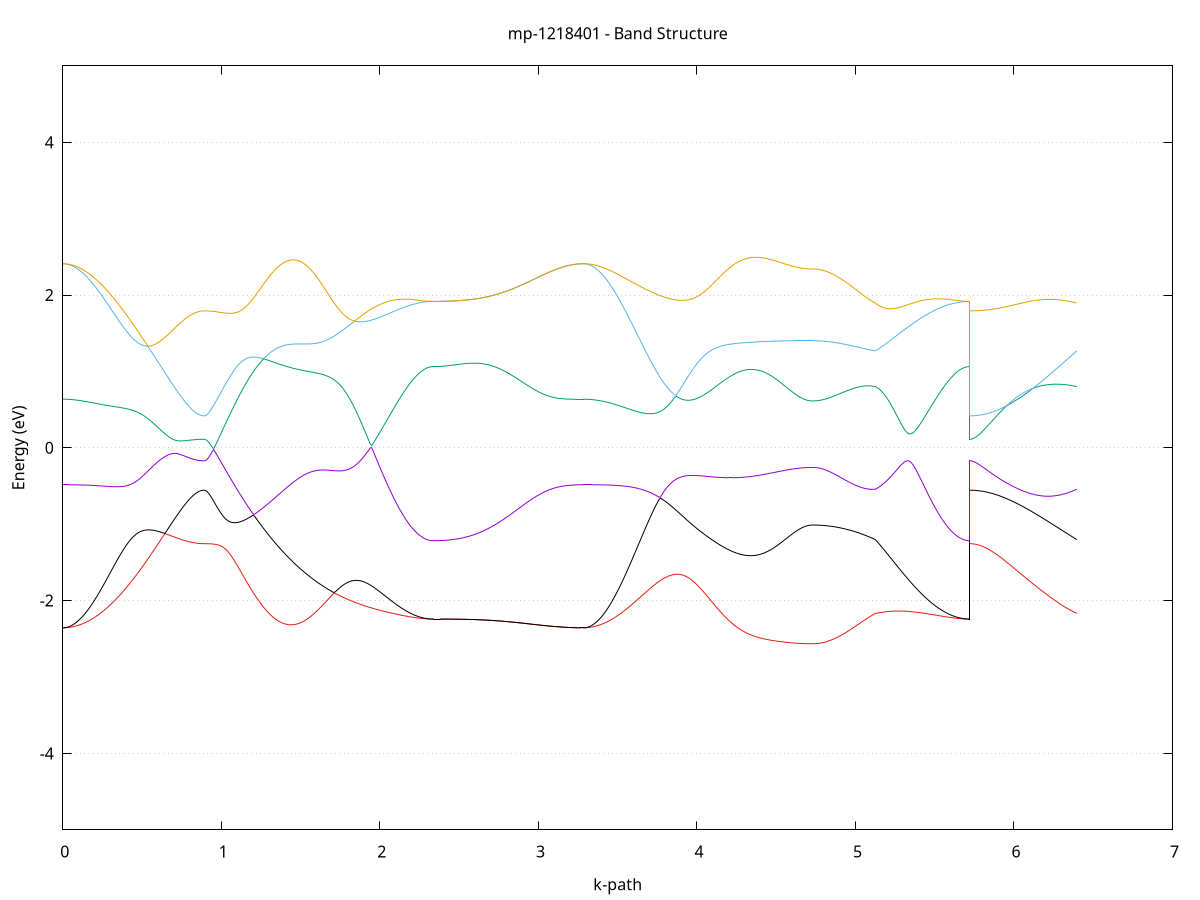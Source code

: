 set title 'mp-1218401 - Band Structure'
set xlabel 'k-path'
set ylabel 'Energy (eV)'
set grid y
set yrange [-5:5]
set terminal png size 800,600
set output 'mp-1218401_bands_gnuplot.png'
plot '-' using 1:2 with lines notitle, '-' using 1:2 with lines notitle, '-' using 1:2 with lines notitle, '-' using 1:2 with lines notitle, '-' using 1:2 with lines notitle, '-' using 1:2 with lines notitle, '-' using 1:2 with lines notitle, '-' using 1:2 with lines notitle, '-' using 1:2 with lines notitle, '-' using 1:2 with lines notitle, '-' using 1:2 with lines notitle, '-' using 1:2 with lines notitle, '-' using 1:2 with lines notitle, '-' using 1:2 with lines notitle, '-' using 1:2 with lines notitle, '-' using 1:2 with lines notitle, '-' using 1:2 with lines notitle, '-' using 1:2 with lines notitle, '-' using 1:2 with lines notitle, '-' using 1:2 with lines notitle, '-' using 1:2 with lines notitle, '-' using 1:2 with lines notitle, '-' using 1:2 with lines notitle, '-' using 1:2 with lines notitle, '-' using 1:2 with lines notitle, '-' using 1:2 with lines notitle, '-' using 1:2 with lines notitle, '-' using 1:2 with lines notitle, '-' using 1:2 with lines notitle, '-' using 1:2 with lines notitle, '-' using 1:2 with lines notitle, '-' using 1:2 with lines notitle, '-' using 1:2 with lines notitle, '-' using 1:2 with lines notitle, '-' using 1:2 with lines notitle, '-' using 1:2 with lines notitle, '-' using 1:2 with lines notitle, '-' using 1:2 with lines notitle, '-' using 1:2 with lines notitle, '-' using 1:2 with lines notitle, '-' using 1:2 with lines notitle, '-' using 1:2 with lines notitle, '-' using 1:2 with lines notitle, '-' using 1:2 with lines notitle, '-' using 1:2 with lines notitle, '-' using 1:2 with lines notitle, '-' using 1:2 with lines notitle, '-' using 1:2 with lines notitle, '-' using 1:2 with lines notitle, '-' using 1:2 with lines notitle, '-' using 1:2 with lines notitle, '-' using 1:2 with lines notitle, '-' using 1:2 with lines notitle, '-' using 1:2 with lines notitle, '-' using 1:2 with lines notitle, '-' using 1:2 with lines notitle, '-' using 1:2 with lines notitle, '-' using 1:2 with lines notitle, '-' using 1:2 with lines notitle, '-' using 1:2 with lines notitle, '-' using 1:2 with lines notitle, '-' using 1:2 with lines notitle, '-' using 1:2 with lines notitle, '-' using 1:2 with lines notitle
0.000000 -32.989688
0.009913 -32.989688
0.019825 -32.989588
0.029738 -32.989588
0.039651 -32.989488
0.049563 -32.989488
0.059476 -32.989388
0.069389 -32.989288
0.079302 -32.989188
0.089214 -32.988988
0.099127 -32.988888
0.109040 -32.988688
0.118952 -32.988488
0.128865 -32.988288
0.138778 -32.988088
0.148690 -32.987888
0.158603 -32.987688
0.168516 -32.987388
0.178429 -32.987188
0.188341 -32.986888
0.198254 -32.986588
0.208167 -32.986288
0.218079 -32.985988
0.227992 -32.985688
0.237905 -32.985288
0.247817 -32.984988
0.257730 -32.984688
0.267643 -32.984288
0.277556 -32.983888
0.287468 -32.983488
0.297381 -32.983088
0.307294 -32.982688
0.317206 -32.982288
0.327119 -32.981888
0.337032 -32.981488
0.346944 -32.981088
0.356857 -32.980588
0.366770 -32.980188
0.376682 -32.979788
0.386595 -32.979288
0.396508 -32.978888
0.406421 -32.978388
0.416333 -32.977988
0.426246 -32.977488
0.436159 -32.977088
0.446071 -32.976588
0.455984 -32.976088
0.465897 -32.975688
0.475809 -32.975188
0.485722 -32.974788
0.495635 -32.974288
0.505548 -32.973888
0.515460 -32.973388
0.525373 -32.972988
0.535286 -32.972488
0.545198 -32.972088
0.555111 -32.971688
0.565024 -32.971288
0.574936 -32.970788
0.584849 -32.970388
0.594762 -32.969988
0.604675 -32.969588
0.614587 -32.969288
0.624500 -32.968888
0.634413 -32.968488
0.644325 -32.968188
0.654238 -32.967788
0.664151 -32.967488
0.674063 -32.967088
0.683976 -32.966788
0.693889 -32.966488
0.703802 -32.966188
0.713714 -32.965988
0.723627 -32.965688
0.733540 -32.965488
0.743452 -32.965188
0.753365 -32.964988
0.763278 -32.964788
0.773190 -32.964588
0.783103 -32.964388
0.793016 -32.964188
0.802928 -32.964088
0.812841 -32.963988
0.822754 -32.963788
0.832667 -32.963688
0.842579 -32.963688
0.852492 -32.963588
0.862405 -32.963488
0.872317 -32.963488
0.882230 -32.963488
0.892143 -32.963488
0.892143 -32.963488
0.902111 -32.963488
0.912079 -32.963388
0.922047 -32.963388
0.932015 -32.963388
0.941983 -32.963388
0.951951 -32.963288
0.961920 -32.963288
0.971888 -32.963188
0.981856 -32.963088
0.991824 -32.962988
1.001792 -32.962988
1.011760 -32.962888
1.021728 -32.962788
1.031696 -32.962688
1.041664 -32.962488
1.051633 -32.962388
1.061601 -32.962288
1.071569 -32.962188
1.081537 -32.961988
1.091505 -32.961888
1.101473 -32.961688
1.111441 -32.961588
1.121409 -32.961388
1.131377 -32.961288
1.141346 -32.961088
1.151314 -32.960888
1.161282 -32.960688
1.171250 -32.960488
1.181218 -32.960388
1.191186 -32.960188
1.201154 -32.959988
1.211122 -32.959788
1.221090 -32.959588
1.231058 -32.959388
1.241027 -32.959188
1.250995 -32.958988
1.260963 -32.958788
1.270931 -32.958588
1.280899 -32.958388
1.290867 -32.958188
1.300835 -32.957988
1.310803 -32.957788
1.320771 -32.957588
1.330740 -32.957388
1.340708 -32.957188
1.350676 -32.957088
1.360644 -32.956888
1.370612 -32.956688
1.380580 -32.956488
1.390548 -32.956288
1.400516 -32.956188
1.410485 -32.955988
1.420453 -32.955788
1.430421 -32.955688
1.440389 -32.955488
1.450357 -32.955388
1.460325 -32.955188
1.470293 -32.955088
1.480261 -32.954988
1.490229 -32.954788
1.500197 -32.954688
1.510166 -32.954588
1.520134 -32.954488
1.530102 -32.954388
1.540070 -32.954288
1.550038 -32.954188
1.560006 -32.954188
1.569974 -32.954088
1.579942 -32.953988
1.589910 -32.953988
1.599879 -32.953888
1.609847 -32.953888
1.619815 -32.953888
1.629783 -32.953788
1.639751 -32.953788
1.649719 -32.953788
1.649719 -32.953788
1.659686 -32.953788
1.669652 -32.953788
1.679618 -32.953888
1.689585 -32.953888
1.699551 -32.953888
1.709518 -32.953888
1.719484 -32.953988
1.729451 -32.953988
1.739417 -32.954088
1.749384 -32.954188
1.759350 -32.954188
1.769316 -32.954288
1.779283 -32.954388
1.789249 -32.954488
1.799216 -32.954588
1.809182 -32.954688
1.819149 -32.954788
1.829115 -32.954888
1.839082 -32.954988
1.849048 -32.955188
1.859014 -32.955288
1.868981 -32.955388
1.878947 -32.955588
1.888914 -32.955688
1.898880 -32.955788
1.908847 -32.955988
1.918813 -32.956088
1.928780 -32.956288
1.938746 -32.956388
1.948712 -32.956588
1.958679 -32.956688
1.968645 -32.956888
1.978612 -32.957088
1.988578 -32.957188
1.998545 -32.957388
2.008511 -32.957488
2.018478 -32.957688
2.028444 -32.957788
2.038410 -32.957988
2.048377 -32.958088
2.058343 -32.958288
2.068310 -32.958388
2.078276 -32.958588
2.088243 -32.958688
2.098209 -32.958888
2.108176 -32.958988
2.118142 -32.959088
2.128108 -32.959288
2.138075 -32.959388
2.148041 -32.959488
2.158008 -32.959588
2.167974 -32.959688
2.177941 -32.959788
2.187907 -32.959888
2.197874 -32.959988
2.207840 -32.960088
2.217806 -32.960188
2.227773 -32.960288
2.237739 -32.960388
2.247706 -32.960388
2.257672 -32.960488
2.267639 -32.960488
2.277605 -32.960588
2.287572 -32.960588
2.297538 -32.960688
2.307504 -32.960688
2.317471 -32.960688
2.327437 -32.960688
2.337404 -32.960688
2.337404 -32.960688
2.347373 -32.960688
2.357342 -32.960688
2.367311 -32.960788
2.377280 -32.960788
2.387249 -32.960888
2.397218 -32.960988
2.407187 -32.961088
2.417157 -32.961188
2.427126 -32.961288
2.437095 -32.961488
2.447064 -32.961688
2.457033 -32.961788
2.467002 -32.961988
2.476971 -32.962188
2.486940 -32.962488
2.496909 -32.962688
2.506878 -32.962888
2.516848 -32.963188
2.526817 -32.963488
2.536786 -32.963788
2.546755 -32.964088
2.556724 -32.964388
2.566693 -32.964688
2.576662 -32.965088
2.586631 -32.965388
2.596600 -32.965788
2.606569 -32.966088
2.616538 -32.966488
2.626508 -32.966888
2.636477 -32.967288
2.646446 -32.967688
2.656415 -32.968088
2.666384 -32.968488
2.676353 -32.968988
2.686322 -32.969388
2.696291 -32.969788
2.706260 -32.970288
2.716229 -32.970688
2.726199 -32.971188
2.736168 -32.971688
2.746137 -32.972088
2.756106 -32.972588
2.766075 -32.973088
2.776044 -32.973488
2.786013 -32.973988
2.795982 -32.974488
2.805951 -32.974988
2.815920 -32.975488
2.825890 -32.975888
2.835859 -32.976388
2.845828 -32.976888
2.855797 -32.977388
2.865766 -32.977788
2.875735 -32.978288
2.885704 -32.978788
2.895673 -32.979188
2.905642 -32.979688
2.915611 -32.980088
2.925580 -32.980588
2.935550 -32.980988
2.945519 -32.981488
2.955488 -32.981888
2.965457 -32.982288
2.975426 -32.982688
2.985395 -32.983088
2.995364 -32.983488
3.005333 -32.983888
3.015302 -32.984288
3.025271 -32.984688
3.035241 -32.984988
3.045210 -32.985388
3.055179 -32.985688
3.065148 -32.985988
3.075117 -32.986288
3.085086 -32.986588
3.095055 -32.986888
3.105024 -32.987188
3.114993 -32.987388
3.124962 -32.987688
3.134932 -32.987888
3.144901 -32.988088
3.154870 -32.988388
3.164839 -32.988488
3.174808 -32.988688
3.184777 -32.988888
3.194746 -32.988988
3.204715 -32.989188
3.214684 -32.989288
3.224653 -32.989388
3.234622 -32.989488
3.244592 -32.989488
3.254561 -32.989588
3.264530 -32.989588
3.274499 -32.989688
3.284468 -32.989688
3.284468 -32.989688
3.294391 -32.989688
3.304313 -32.989588
3.314236 -32.989588
3.324159 -32.989488
3.334081 -32.989488
3.344004 -32.989388
3.353927 -32.989288
3.363849 -32.989188
3.373772 -32.988988
3.383695 -32.988888
3.393618 -32.988688
3.403540 -32.988488
3.413463 -32.988288
3.423386 -32.988088
3.433308 -32.987888
3.443231 -32.987688
3.453154 -32.987388
3.463076 -32.987188
3.472999 -32.986888
3.482922 -32.986588
3.492844 -32.986288
3.502767 -32.985988
3.512690 -32.985588
3.522613 -32.985288
3.532535 -32.984988
3.542458 -32.984588
3.552381 -32.984188
3.562303 -32.983788
3.572226 -32.983488
3.582149 -32.983088
3.592071 -32.982688
3.601994 -32.982188
3.611917 -32.981788
3.621839 -32.981388
3.631762 -32.980888
3.641685 -32.980488
3.651608 -32.979988
3.661530 -32.979588
3.671453 -32.979088
3.681376 -32.978688
3.691298 -32.978188
3.701221 -32.977688
3.711144 -32.977188
3.721066 -32.976688
3.730989 -32.976288
3.740912 -32.975788
3.750834 -32.975288
3.760757 -32.974788
3.770680 -32.974288
3.780603 -32.973788
3.790525 -32.973288
3.800448 -32.972788
3.810371 -32.972388
3.820293 -32.971888
3.830216 -32.971388
3.840139 -32.970888
3.850061 -32.970388
3.859984 -32.969988
3.869907 -32.969488
3.879829 -32.968988
3.889752 -32.968588
3.899675 -32.968088
3.909597 -32.967588
3.919520 -32.967188
3.929443 -32.966688
3.939366 -32.966288
3.949288 -32.965888
3.959211 -32.965488
3.969134 -32.964988
3.979056 -32.964588
3.988979 -32.964188
3.998902 -32.963788
4.008824 -32.963388
4.018747 -32.963088
4.028670 -32.962688
4.038592 -32.962288
4.048515 -32.961988
4.058438 -32.961588
4.068361 -32.961288
4.078283 -32.960888
4.088206 -32.960588
4.098129 -32.960288
4.108051 -32.959988
4.117974 -32.959688
4.127897 -32.959388
4.137819 -32.959088
4.147742 -32.958888
4.157665 -32.958588
4.167587 -32.958288
4.177510 -32.958088
4.187433 -32.957888
4.197356 -32.957588
4.207278 -32.957388
4.217201 -32.957188
4.227124 -32.956988
4.237046 -32.956788
4.246969 -32.956588
4.256892 -32.956488
4.266814 -32.956288
4.276737 -32.956088
4.286660 -32.955988
4.296582 -32.955788
4.306505 -32.955688
4.316428 -32.955588
4.326351 -32.955388
4.336273 -32.955288
4.346196 -32.955188
4.356119 -32.955088
4.366041 -32.954988
4.375964 -32.954888
4.385887 -32.954788
4.385887 -32.954788
4.395711 -32.954788
4.405535 -32.954688
4.415359 -32.954588
4.425183 -32.954588
4.435007 -32.954488
4.444831 -32.954388
4.454655 -32.954388
4.464479 -32.954288
4.474303 -32.954288
4.484127 -32.954288
4.493951 -32.954188
4.503775 -32.954188
4.513600 -32.954188
4.523424 -32.954088
4.533248 -32.954088
4.543072 -32.954088
4.552896 -32.954088
4.562720 -32.953988
4.572544 -32.953988
4.582368 -32.953988
4.592192 -32.953988
4.602016 -32.953988
4.611840 -32.953988
4.621664 -32.953988
4.631488 -32.953988
4.641312 -32.953888
4.651136 -32.953888
4.660961 -32.953888
4.670785 -32.953888
4.680609 -32.953888
4.690433 -32.953888
4.700257 -32.953888
4.710081 -32.953888
4.719905 -32.953888
4.729729 -32.953888
4.729729 -32.953888
4.739626 -32.953888
4.749523 -32.953888
4.759420 -32.953888
4.769317 -32.953888
4.779213 -32.953888
4.789110 -32.953888
4.799007 -32.953888
4.808904 -32.953888
4.818801 -32.953888
4.828698 -32.953888
4.838595 -32.953888
4.848492 -32.953888
4.858389 -32.953888
4.868285 -32.953888
4.878182 -32.953888
4.888079 -32.953888
4.897976 -32.953888
4.907873 -32.953888
4.917770 -32.953888
4.927667 -32.953888
4.937564 -32.953888
4.947461 -32.953888
4.957358 -32.953888
4.967254 -32.953888
4.977151 -32.953888
4.987048 -32.953888
4.996945 -32.953888
5.006842 -32.953888
5.016739 -32.953888
5.026636 -32.953888
5.036533 -32.953988
5.046430 -32.953988
5.056326 -32.953988
5.066223 -32.954088
5.076120 -32.954088
5.086017 -32.954188
5.095914 -32.954188
5.105811 -32.954288
5.115708 -32.954288
5.125605 -32.954388
5.125605 -32.954388
5.135531 -32.954388
5.145456 -32.954488
5.155382 -32.954488
5.165308 -32.954588
5.175234 -32.954688
5.185160 -32.954788
5.195086 -32.954888
5.205012 -32.954988
5.214938 -32.955088
5.224863 -32.955188
5.234789 -32.955288
5.244715 -32.955388
5.254641 -32.955488
5.264567 -32.955588
5.274493 -32.955788
5.284419 -32.955888
5.294345 -32.956088
5.304270 -32.956188
5.314196 -32.956288
5.324122 -32.956488
5.334048 -32.956588
5.343974 -32.956788
5.353900 -32.956888
5.363826 -32.957088
5.373752 -32.957188
5.383677 -32.957388
5.393603 -32.957588
5.403529 -32.957688
5.413455 -32.957888
5.423381 -32.957988
5.433307 -32.958188
5.443233 -32.958288
5.453159 -32.958488
5.463084 -32.958588
5.473010 -32.958688
5.482936 -32.958888
5.492862 -32.958988
5.502788 -32.959188
5.512714 -32.959288
5.522640 -32.959388
5.532565 -32.959488
5.542491 -32.959588
5.552417 -32.959688
5.562343 -32.959888
5.572269 -32.959988
5.582195 -32.959988
5.592121 -32.960088
5.602047 -32.960188
5.611972 -32.960288
5.621898 -32.960388
5.631824 -32.960388
5.641750 -32.960488
5.651676 -32.960488
5.661602 -32.960588
5.671528 -32.960588
5.681454 -32.960688
5.691379 -32.960688
5.701305 -32.960688
5.711231 -32.960688
5.721157 -32.960688
5.721157 -32.963488
5.731084 -32.963488
5.741012 -32.963388
5.750939 -32.963388
5.760866 -32.963388
5.770793 -32.963388
5.780720 -32.963288
5.790648 -32.963288
5.800575 -32.963188
5.810502 -32.963088
5.820429 -32.963088
5.830357 -32.962988
5.840284 -32.962888
5.850211 -32.962788
5.860138 -32.962688
5.870065 -32.962588
5.879993 -32.962488
5.889920 -32.962288
5.899847 -32.962188
5.909774 -32.962088
5.919702 -32.961888
5.929629 -32.961788
5.939556 -32.961588
5.949483 -32.961488
5.959411 -32.961288
5.969338 -32.961088
5.979265 -32.960988
5.989192 -32.960788
5.999119 -32.960588
6.009047 -32.960388
6.018974 -32.960188
6.028901 -32.960088
6.038828 -32.959888
6.048756 -32.959688
6.058683 -32.959488
6.068610 -32.959288
6.078537 -32.959088
6.088464 -32.958888
6.098392 -32.958688
6.108319 -32.958488
6.118246 -32.958288
6.128173 -32.958088
6.138101 -32.957888
6.148028 -32.957688
6.157955 -32.957488
6.167882 -32.957288
6.177810 -32.957088
6.187737 -32.956988
6.197664 -32.956788
6.207591 -32.956588
6.217518 -32.956388
6.227446 -32.956288
6.237373 -32.956088
6.247300 -32.955888
6.257227 -32.955788
6.267155 -32.955588
6.277082 -32.955488
6.287009 -32.955388
6.296936 -32.955188
6.306863 -32.955088
6.316791 -32.954988
6.326718 -32.954888
6.336645 -32.954788
6.346572 -32.954688
6.356500 -32.954588
6.366427 -32.954488
6.376354 -32.954488
6.386281 -32.954388
6.396208 -32.954388
e
0.000000 -15.218488
0.009913 -15.218788
0.019825 -15.219388
0.029738 -15.220488
0.039651 -15.222088
0.049563 -15.224088
0.059476 -15.226488
0.069389 -15.229288
0.079302 -15.232588
0.089214 -15.236288
0.099127 -15.240388
0.109040 -15.244888
0.118952 -15.249788
0.128865 -15.255188
0.138778 -15.260888
0.148690 -15.266988
0.158603 -15.273388
0.168516 -15.280188
0.178429 -15.287388
0.188341 -15.294888
0.198254 -15.302688
0.208167 -15.310788
0.218079 -15.319188
0.227992 -15.327788
0.237905 -15.336788
0.247817 -15.345888
0.257730 -15.355388
0.267643 -15.364988
0.277556 -15.374788
0.287468 -15.384788
0.297381 -15.394988
0.307294 -15.405288
0.317206 -15.415788
0.327119 -15.426388
0.337032 -15.437088
0.346944 -15.447888
0.356857 -15.458788
0.366770 -15.469688
0.376682 -15.480688
0.386595 -15.491688
0.396508 -15.502688
0.406421 -15.513788
0.416333 -15.524788
0.426246 -15.535788
0.436159 -15.546688
0.446071 -15.557588
0.455984 -15.568488
0.465897 -15.579288
0.475809 -15.589888
0.485722 -15.600488
0.495635 -15.610988
0.505548 -15.621288
0.515460 -15.631588
0.525373 -15.641588
0.535286 -15.651588
0.545198 -15.661288
0.555111 -15.670888
0.565024 -15.680288
0.574936 -15.689488
0.584849 -15.698588
0.594762 -15.707388
0.604675 -15.715988
0.614587 -15.724388
0.624500 -15.732488
0.634413 -15.740388
0.644325 -15.748088
0.654238 -15.755488
0.664151 -15.762688
0.674063 -15.769588
0.683976 -15.776188
0.693889 -15.782488
0.703802 -15.788588
0.713714 -15.794388
0.723627 -15.799888
0.733540 -15.805088
0.743452 -15.810088
0.753365 -15.814688
0.763278 -15.818988
0.773190 -15.822988
0.783103 -15.826688
0.793016 -15.830088
0.802928 -15.833188
0.812841 -15.835888
0.822754 -15.838388
0.832667 -15.840488
0.842579 -15.842288
0.852492 -15.843688
0.862405 -15.844888
0.872317 -15.845688
0.882230 -15.846188
0.892143 -15.846288
0.892143 -15.846288
0.902111 -15.846288
0.912079 -15.845988
0.922047 -15.845588
0.932015 -15.844988
0.941983 -15.844188
0.951951 -15.843288
0.961920 -15.842188
0.971888 -15.840888
0.981856 -15.839488
0.991824 -15.837888
1.001792 -15.836088
1.011760 -15.834188
1.021728 -15.832088
1.031696 -15.829788
1.041664 -15.827388
1.051633 -15.824888
1.061601 -15.822088
1.071569 -15.819288
1.081537 -15.816188
1.091505 -15.813088
1.101473 -15.809788
1.111441 -15.806288
1.121409 -15.802688
1.131377 -15.798888
1.141346 -15.795088
1.151314 -15.790988
1.161282 -15.786888
1.171250 -15.782588
1.181218 -15.778188
1.191186 -15.773688
1.201154 -15.769088
1.211122 -15.764288
1.221090 -15.759488
1.231058 -15.754488
1.241027 -15.749388
1.250995 -15.744188
1.260963 -15.738988
1.270931 -15.733588
1.280899 -15.728188
1.290867 -15.722588
1.300835 -15.716988
1.310803 -15.711288
1.320771 -15.705488
1.330740 -15.699688
1.340708 -15.693788
1.350676 -15.687788
1.360644 -15.681788
1.370612 -15.675688
1.380580 -15.669588
1.390548 -15.663488
1.400516 -15.657288
1.410485 -15.650988
1.420453 -15.644788
1.430421 -15.638488
1.440389 -15.632188
1.450357 -15.625788
1.460325 -15.630488
1.470293 -15.635088
1.480261 -15.639388
1.490229 -15.643388
1.500197 -15.647188
1.510166 -15.650588
1.520134 -15.653788
1.530102 -15.656688
1.540070 -15.659188
1.550038 -15.661488
1.560006 -15.663388
1.569974 -15.664988
1.579942 -15.666288
1.589910 -15.667288
1.599879 -15.667988
1.609847 -15.668288
1.619815 -15.668288
1.629783 -15.667988
1.639751 -15.667388
1.649719 -15.666388
1.649719 -15.666388
1.659686 -15.665088
1.669652 -15.663488
1.679618 -15.661588
1.689585 -15.659388
1.699551 -15.656788
1.709518 -15.653988
1.719484 -15.650788
1.729451 -15.647288
1.739417 -15.643488
1.749384 -15.639488
1.759350 -15.635088
1.769316 -15.630488
1.779283 -15.625588
1.789249 -15.620388
1.799216 -15.614988
1.809182 -15.609288
1.819149 -15.603388
1.829115 -15.597288
1.839082 -15.590888
1.849048 -15.584288
1.859014 -15.577488
1.868981 -15.570488
1.878947 -15.563288
1.888914 -15.555988
1.898880 -15.548488
1.908847 -15.540788
1.918813 -15.532988
1.928780 -15.525088
1.938746 -15.517088
1.948712 -15.508888
1.958679 -15.500788
1.968645 -15.492488
1.978612 -15.484188
1.988578 -15.475788
1.998545 -15.467488
2.008511 -15.459088
2.018478 -15.450688
2.028444 -15.442388
2.038410 -15.434088
2.048377 -15.425888
2.058343 -15.417688
2.068310 -15.409588
2.078276 -15.404788
2.088243 -15.406488
2.098209 -15.408288
2.108176 -15.409988
2.118142 -15.411688
2.128108 -15.413288
2.138075 -15.414888
2.148041 -15.416488
2.158008 -15.417988
2.167974 -15.419388
2.177941 -15.420788
2.187907 -15.422088
2.197874 -15.423288
2.207840 -15.424488
2.217806 -15.425588
2.227773 -15.426588
2.237739 -15.427488
2.247706 -15.428388
2.257672 -15.429088
2.267639 -15.429788
2.277605 -15.430388
2.287572 -15.430888
2.297538 -15.431288
2.307504 -15.431588
2.317471 -15.431888
2.327437 -15.431988
2.337404 -15.431988
2.337404 -15.431988
2.347373 -15.431888
2.357342 -15.431688
2.367311 -15.431188
2.377280 -15.430488
2.387249 -15.429588
2.397218 -15.428488
2.407187 -15.427188
2.417157 -15.425788
2.427126 -15.424088
2.437095 -15.422188
2.447064 -15.420188
2.457033 -15.417988
2.467002 -15.415488
2.476971 -15.412888
2.486940 -15.410088
2.496909 -15.407088
2.506878 -15.403988
2.516848 -15.400688
2.526817 -15.397088
2.536786 -15.393488
2.546755 -15.389588
2.556724 -15.385588
2.566693 -15.381388
2.576662 -15.377088
2.586631 -15.372588
2.596600 -15.367888
2.606569 -15.363088
2.616538 -15.358188
2.626508 -15.353088
2.636477 -15.347888
2.646446 -15.342488
2.656415 -15.336988
2.666384 -15.331388
2.676353 -15.325688
2.686322 -15.319788
2.696291 -15.313788
2.706260 -15.307788
2.716229 -15.301588
2.726199 -15.295288
2.736168 -15.288988
2.746137 -15.282588
2.756106 -15.276088
2.766075 -15.269488
2.776044 -15.262788
2.786013 -15.256088
2.795982 -15.252388
2.805951 -15.251288
2.815920 -15.250288
2.825890 -15.249188
2.835859 -15.248188
2.845828 -15.247088
2.855797 -15.246088
2.865766 -15.244988
2.875735 -15.243988
2.885704 -15.242888
2.895673 -15.241888
2.905642 -15.240888
2.915611 -15.239888
2.925580 -15.238888
2.935550 -15.237888
2.945519 -15.236988
2.955488 -15.235988
2.965457 -15.235088
2.975426 -15.234088
2.985395 -15.233188
2.995364 -15.232288
3.005333 -15.231488
3.015302 -15.230588
3.025271 -15.229788
3.035241 -15.228988
3.045210 -15.228188
3.055179 -15.227488
3.065148 -15.226788
3.075117 -15.226088
3.085086 -15.225388
3.095055 -15.224688
3.105024 -15.224088
3.114993 -15.223488
3.124962 -15.222988
3.134932 -15.222488
3.144901 -15.221988
3.154870 -15.221488
3.164839 -15.221088
3.174808 -15.220688
3.184777 -15.220288
3.194746 -15.219988
3.204715 -15.219688
3.214684 -15.219388
3.224653 -15.219188
3.234622 -15.218988
3.244592 -15.218788
3.254561 -15.218688
3.264530 -15.218588
3.274499 -15.218588
3.284468 -15.218488
3.284468 -15.218488
3.294391 -15.218788
3.304313 -15.219488
3.314236 -15.220688
3.324159 -15.222388
3.334081 -15.224488
3.344004 -15.227188
3.353927 -15.230188
3.363849 -15.233788
3.373772 -15.237688
3.383695 -15.242088
3.393618 -15.246988
3.403540 -15.252188
3.413463 -15.257788
3.423386 -15.263788
3.433308 -15.270188
3.443231 -15.276888
3.453154 -15.283988
3.463076 -15.291388
3.472999 -15.299088
3.482922 -15.306988
3.492844 -15.315288
3.502767 -15.323688
3.512690 -15.332388
3.522613 -15.341388
3.532535 -15.350488
3.542458 -15.359688
3.552381 -15.369188
3.562303 -15.378688
3.572226 -15.388388
3.582149 -15.398188
3.592071 -15.408088
3.601994 -15.417988
3.611917 -15.427888
3.621839 -15.437888
3.631762 -15.447888
3.641685 -15.457888
3.651608 -15.467888
3.661530 -15.477788
3.671453 -15.487588
3.681376 -15.497388
3.691298 -15.507088
3.701221 -15.516588
3.711144 -15.526088
3.721066 -15.535388
3.730989 -15.544588
3.740912 -15.553588
3.750834 -15.562488
3.760757 -15.571088
3.770680 -15.579588
3.780603 -15.587788
3.790525 -15.595888
3.800448 -15.603688
3.810371 -15.611188
3.820293 -15.618488
3.830216 -15.625588
3.840139 -15.632388
3.850061 -15.638888
3.859984 -15.645188
3.869907 -15.651088
3.879829 -15.656788
3.889752 -15.662088
3.899675 -15.667188
3.909597 -15.671988
3.919520 -15.676388
3.929443 -15.680488
3.939366 -15.684288
3.949288 -15.687788
3.959211 -15.690988
3.969134 -15.693788
3.979056 -15.696288
3.988979 -15.698488
3.998902 -15.700288
4.008824 -15.701788
4.018747 -15.702988
4.028670 -15.703788
4.038592 -15.704288
4.048515 -15.704488
4.058438 -15.704388
4.068361 -15.703888
4.078283 -15.703088
4.088206 -15.701988
4.098129 -15.700588
4.108051 -15.698888
4.117974 -15.696888
4.127897 -15.694488
4.137819 -15.691888
4.147742 -15.688988
4.157665 -15.685788
4.167587 -15.682288
4.177510 -15.678588
4.187433 -15.674588
4.197356 -15.670288
4.207278 -15.665788
4.217201 -15.661088
4.227124 -15.656088
4.237046 -15.650988
4.246969 -15.645588
4.256892 -15.639988
4.266814 -15.634188
4.276737 -15.633088
4.286660 -15.639588
4.296582 -15.645988
4.306505 -15.652388
4.316428 -15.658688
4.326351 -15.664888
4.336273 -15.670988
4.346196 -15.677088
4.356119 -15.682988
4.366041 -15.688788
4.375964 -15.694588
4.385887 -15.700188
4.385887 -15.700188
4.395711 -15.705588
4.405535 -15.710988
4.415359 -15.716188
4.425183 -15.721288
4.435007 -15.726288
4.444831 -15.731088
4.454655 -15.735788
4.464479 -15.740388
4.474303 -15.744888
4.484127 -15.749188
4.493951 -15.753288
4.503775 -15.757288
4.513600 -15.761188
4.523424 -15.764888
4.533248 -15.768388
4.543072 -15.771788
4.552896 -15.775088
4.562720 -15.778088
4.572544 -15.780988
4.582368 -15.783788
4.592192 -15.786388
4.602016 -15.788788
4.611840 -15.790988
4.621664 -15.793088
4.631488 -15.794888
4.641312 -15.796688
4.651136 -15.798188
4.660961 -15.799488
4.670785 -15.800688
4.680609 -15.801688
4.690433 -15.802488
4.700257 -15.803188
4.710081 -15.803588
4.719905 -15.803888
4.729729 -15.803988
4.729729 -15.803988
4.739626 -15.803888
4.749523 -15.803688
4.759420 -15.803288
4.769317 -15.802788
4.779213 -15.802088
4.789110 -15.801288
4.799007 -15.800388
4.808904 -15.799288
4.818801 -15.797988
4.828698 -15.796588
4.838595 -15.795088
4.848492 -15.793488
4.858389 -15.791688
4.868285 -15.789688
4.878182 -15.787688
4.888079 -15.785488
4.897976 -15.783088
4.907873 -15.780688
4.917770 -15.778088
4.927667 -15.775388
4.937564 -15.772588
4.947461 -15.769688
4.957358 -15.766588
4.967254 -15.763488
4.977151 -15.760188
4.987048 -15.756888
4.996945 -15.753388
5.006842 -15.749888
5.016739 -15.746288
5.026636 -15.742488
5.036533 -15.738688
5.046430 -15.734888
5.056326 -15.730888
5.066223 -15.726888
5.076120 -15.722888
5.086017 -15.718788
5.095914 -15.714588
5.105811 -15.710388
5.115708 -15.706088
5.125605 -15.701788
5.125605 -15.701788
5.135531 -15.694988
5.145456 -15.688088
5.155382 -15.680888
5.165308 -15.673488
5.175234 -15.665888
5.185160 -15.658088
5.195086 -15.650088
5.205012 -15.641988
5.214938 -15.633788
5.224863 -15.625288
5.234789 -15.616788
5.244715 -15.608088
5.254641 -15.599288
5.264567 -15.590388
5.274493 -15.581388
5.284419 -15.572288
5.294345 -15.563088
5.304270 -15.553888
5.314196 -15.544688
5.324122 -15.535388
5.334048 -15.526088
5.343974 -15.516888
5.353900 -15.507588
5.363826 -15.498388
5.373752 -15.489188
5.383677 -15.480188
5.393603 -15.471188
5.403529 -15.462388
5.413455 -15.453788
5.423381 -15.445388
5.433307 -15.437488
5.443233 -15.430088
5.453159 -15.423588
5.463084 -15.418388
5.473010 -15.415088
5.482936 -15.413488
5.492862 -15.413188
5.502788 -15.413688
5.512714 -15.414588
5.522640 -15.415788
5.532565 -15.417088
5.542491 -15.418388
5.552417 -15.419688
5.562343 -15.420988
5.572269 -15.422288
5.582195 -15.423488
5.592121 -15.424588
5.602047 -15.425688
5.611972 -15.426688
5.621898 -15.427588
5.631824 -15.428388
5.641750 -15.429188
5.651676 -15.429788
5.661602 -15.430388
5.671528 -15.430888
5.681454 -15.431288
5.691379 -15.431588
5.701305 -15.431888
5.711231 -15.431988
5.721157 -15.431988
5.721157 -15.846288
5.731084 -15.846288
5.741012 -15.846088
5.750939 -15.845888
5.760866 -15.845488
5.770793 -15.845088
5.780720 -15.844488
5.790648 -15.843788
5.800575 -15.842988
5.810502 -15.842188
5.820429 -15.841188
5.830357 -15.840088
5.840284 -15.838988
5.850211 -15.837688
5.860138 -15.836388
5.870065 -15.834888
5.879993 -15.833388
5.889920 -15.831788
5.899847 -15.829988
5.909774 -15.828188
5.919702 -15.826388
5.929629 -15.824388
5.939556 -15.822288
5.949483 -15.820188
5.959411 -15.817988
5.969338 -15.815788
5.979265 -15.813388
5.989192 -15.810988
5.999119 -15.808588
6.009047 -15.806088
6.018974 -15.803488
6.028901 -15.800888
6.038828 -15.798188
6.048756 -15.795488
6.058683 -15.792688
6.068610 -15.789888
6.078537 -15.787088
6.088464 -15.784188
6.098392 -15.781288
6.108319 -15.778388
6.118246 -15.775388
6.128173 -15.772488
6.138101 -15.769488
6.148028 -15.766588
6.157955 -15.763588
6.167882 -15.760688
6.177810 -15.757688
6.187737 -15.754788
6.197664 -15.751788
6.207591 -15.748888
6.217518 -15.746088
6.227446 -15.743188
6.237373 -15.740388
6.247300 -15.737588
6.257227 -15.734888
6.267155 -15.732188
6.277082 -15.729488
6.287009 -15.726888
6.296936 -15.724388
6.306863 -15.721888
6.316791 -15.719388
6.326718 -15.716988
6.336645 -15.714688
6.346572 -15.712388
6.356500 -15.710188
6.366427 -15.707988
6.376354 -15.705888
6.386281 -15.703788
6.396208 -15.701788
e
0.000000 -15.218488
0.009913 -15.218588
0.019825 -15.218588
0.029738 -15.218688
0.039651 -15.218888
0.049563 -15.219088
0.059476 -15.219388
0.069389 -15.219688
0.079302 -15.219988
0.089214 -15.220388
0.099127 -15.220788
0.109040 -15.221288
0.118952 -15.221788
0.128865 -15.222388
0.138778 -15.222988
0.148690 -15.223688
0.158603 -15.224288
0.168516 -15.225088
0.178429 -15.225788
0.188341 -15.226588
0.198254 -15.227488
0.208167 -15.228288
0.218079 -15.229188
0.227992 -15.230188
0.237905 -15.231088
0.247817 -15.232088
0.257730 -15.233188
0.267643 -15.234188
0.277556 -15.235288
0.287468 -15.236388
0.297381 -15.237588
0.307294 -15.238688
0.317206 -15.239888
0.327119 -15.241088
0.337032 -15.242288
0.346944 -15.243488
0.356857 -15.244788
0.366770 -15.245988
0.376682 -15.247288
0.386595 -15.248588
0.396508 -15.249888
0.406421 -15.251188
0.416333 -15.252488
0.426246 -15.253788
0.436159 -15.255088
0.446071 -15.256388
0.455984 -15.257688
0.465897 -15.258988
0.475809 -15.260288
0.485722 -15.261588
0.495635 -15.262888
0.505548 -15.264188
0.515460 -15.265388
0.525373 -15.266688
0.535286 -15.267888
0.545198 -15.269188
0.555111 -15.270388
0.565024 -15.271588
0.574936 -15.272688
0.584849 -15.273888
0.594762 -15.274988
0.604675 -15.276088
0.614587 -15.277188
0.624500 -15.278288
0.634413 -15.279288
0.644325 -15.280288
0.654238 -15.281288
0.664151 -15.282188
0.674063 -15.283088
0.683976 -15.283988
0.693889 -15.284888
0.703802 -15.285688
0.713714 -15.286488
0.723627 -15.287188
0.733540 -15.287888
0.743452 -15.288588
0.753365 -15.289188
0.763278 -15.289788
0.773190 -15.290288
0.783103 -15.290788
0.793016 -15.291288
0.802928 -15.291688
0.812841 -15.292088
0.822754 -15.292388
0.832667 -15.292688
0.842579 -15.292888
0.852492 -15.293088
0.862405 -15.293288
0.872317 -15.293388
0.882230 -15.293488
0.892143 -15.293488
0.892143 -15.293488
0.902111 -15.293688
0.912079 -15.294288
0.922047 -15.295188
0.932015 -15.296588
0.941983 -15.298288
0.951951 -15.300388
0.961920 -15.302788
0.971888 -15.305688
0.981856 -15.308788
0.991824 -15.312388
1.001792 -15.316188
1.011760 -15.320388
1.021728 -15.324988
1.031696 -15.329788
1.041664 -15.334888
1.051633 -15.340288
1.061601 -15.345988
1.071569 -15.351988
1.081537 -15.358188
1.091505 -15.364588
1.101473 -15.371188
1.111441 -15.378088
1.121409 -15.385088
1.131377 -15.392388
1.141346 -15.399688
1.151314 -15.407288
1.161282 -15.414888
1.171250 -15.422688
1.181218 -15.430588
1.191186 -15.438488
1.201154 -15.446488
1.211122 -15.454588
1.221090 -15.462688
1.231058 -15.470788
1.241027 -15.478888
1.250995 -15.486988
1.260963 -15.495088
1.270931 -15.503088
1.280899 -15.511088
1.290867 -15.518988
1.300835 -15.526788
1.310803 -15.534588
1.320771 -15.542188
1.330740 -15.549688
1.340708 -15.556988
1.350676 -15.564188
1.360644 -15.571288
1.370612 -15.578088
1.380580 -15.584788
1.390548 -15.591288
1.400516 -15.597588
1.410485 -15.603688
1.420453 -15.609488
1.430421 -15.615088
1.440389 -15.620488
1.450357 -15.625588
1.460325 -15.619488
1.470293 -15.613188
1.480261 -15.606788
1.490229 -15.600488
1.500197 -15.594088
1.510166 -15.587788
1.520134 -15.581488
1.530102 -15.575088
1.540070 -15.568888
1.550038 -15.562588
1.560006 -15.556388
1.569974 -15.550188
1.579942 -15.543988
1.589910 -15.537888
1.599879 -15.531888
1.609847 -15.525888
1.619815 -15.519888
1.629783 -15.513988
1.639751 -15.508188
1.649719 -15.502388
1.649719 -15.502388
1.659686 -15.496688
1.669652 -15.491088
1.679618 -15.485588
1.689585 -15.480088
1.699551 -15.474688
1.709518 -15.469488
1.719484 -15.464288
1.729451 -15.459188
1.739417 -15.454188
1.749384 -15.449388
1.759350 -15.444588
1.769316 -15.439988
1.779283 -15.435488
1.789249 -15.431188
1.799216 -15.426888
1.809182 -15.422888
1.819149 -15.418988
1.829115 -15.415288
1.839082 -15.411688
1.849048 -15.408388
1.859014 -15.405288
1.868981 -15.402388
1.878947 -15.399788
1.888914 -15.397488
1.898880 -15.395388
1.908847 -15.393688
1.918813 -15.392288
1.928780 -15.391188
1.938746 -15.390488
1.948712 -15.390088
1.958679 -15.389988
1.968645 -15.390288
1.978612 -15.390788
1.988578 -15.391588
1.998545 -15.392488
2.008511 -15.393688
2.018478 -15.394988
2.028444 -15.396488
2.038410 -15.398088
2.048377 -15.399688
2.058343 -15.401388
2.068310 -15.403088
2.078276 -15.401688
2.088243 -15.393788
2.098209 -15.386188
2.108176 -15.378588
2.118142 -15.371288
2.128108 -15.364088
2.138075 -15.357188
2.148041 -15.350488
2.158008 -15.343988
2.167974 -15.337688
2.177941 -15.331788
2.187907 -15.326088
2.197874 -15.320688
2.207840 -15.315688
2.217806 -15.310888
2.227773 -15.306488
2.237739 -15.302388
2.247706 -15.298688
2.257672 -15.295388
2.267639 -15.292388
2.277605 -15.289788
2.287572 -15.287588
2.297538 -15.285788
2.307504 -15.284388
2.317471 -15.283288
2.327437 -15.282688
2.337404 -15.282488
2.337404 -15.282488
2.347373 -15.282488
2.357342 -15.282488
2.367311 -15.282388
2.377280 -15.282288
2.387249 -15.282088
2.397218 -15.281888
2.407187 -15.281688
2.417157 -15.281388
2.427126 -15.281088
2.437095 -15.280788
2.447064 -15.280488
2.457033 -15.280088
2.467002 -15.279688
2.476971 -15.279188
2.486940 -15.278688
2.496909 -15.278188
2.506878 -15.277688
2.516848 -15.277088
2.526817 -15.276488
2.536786 -15.275888
2.546755 -15.275188
2.556724 -15.274588
2.566693 -15.273888
2.576662 -15.273088
2.586631 -15.272388
2.596600 -15.271588
2.606569 -15.270788
2.616538 -15.269988
2.626508 -15.269088
2.636477 -15.268188
2.646446 -15.267388
2.656415 -15.266388
2.666384 -15.265488
2.676353 -15.264588
2.686322 -15.263588
2.696291 -15.262688
2.706260 -15.261688
2.716229 -15.260688
2.726199 -15.259688
2.736168 -15.258688
2.746137 -15.257588
2.756106 -15.256588
2.766075 -15.255588
2.776044 -15.254488
2.786013 -15.253488
2.795982 -15.252388
2.805951 -15.251288
2.815920 -15.250288
2.825890 -15.249188
2.835859 -15.248188
2.845828 -15.247088
2.855797 -15.246088
2.865766 -15.244988
2.875735 -15.243988
2.885704 -15.242888
2.895673 -15.241888
2.905642 -15.240888
2.915611 -15.239888
2.925580 -15.238888
2.935550 -15.237888
2.945519 -15.236988
2.955488 -15.235988
2.965457 -15.235088
2.975426 -15.234088
2.985395 -15.233188
2.995364 -15.232288
3.005333 -15.231488
3.015302 -15.230588
3.025271 -15.229788
3.035241 -15.228988
3.045210 -15.228188
3.055179 -15.227488
3.065148 -15.226788
3.075117 -15.226088
3.085086 -15.225388
3.095055 -15.224688
3.105024 -15.224088
3.114993 -15.223488
3.124962 -15.222988
3.134932 -15.222488
3.144901 -15.221988
3.154870 -15.221488
3.164839 -15.221088
3.174808 -15.220688
3.184777 -15.220288
3.194746 -15.219988
3.204715 -15.219688
3.214684 -15.219388
3.224653 -15.219188
3.234622 -15.218988
3.244592 -15.218788
3.254561 -15.218688
3.264530 -15.218588
3.274499 -15.218588
3.284468 -15.218488
3.284468 -15.218488
3.294391 -15.218588
3.304313 -15.218688
3.314236 -15.218788
3.324159 -15.219088
3.334081 -15.219388
3.344004 -15.219788
3.353927 -15.220188
3.363849 -15.220688
3.373772 -15.221288
3.383695 -15.221888
3.393618 -15.222688
3.403540 -15.223488
3.413463 -15.224288
3.423386 -15.225288
3.433308 -15.226288
3.443231 -15.227388
3.453154 -15.228488
3.463076 -15.229788
3.472999 -15.231088
3.482922 -15.232488
3.492844 -15.233988
3.502767 -15.235588
3.512690 -15.237188
3.522613 -15.238988
3.532535 -15.240788
3.542458 -15.242688
3.552381 -15.244788
3.562303 -15.246888
3.572226 -15.249088
3.582149 -15.251388
3.592071 -15.253688
3.601994 -15.256188
3.611917 -15.258788
3.621839 -15.261488
3.631762 -15.264288
3.641685 -15.267188
3.651608 -15.270188
3.661530 -15.273288
3.671453 -15.276488
3.681376 -15.279788
3.691298 -15.283288
3.701221 -15.286788
3.711144 -15.290388
3.721066 -15.294188
3.730989 -15.298088
3.740912 -15.301988
3.750834 -15.306088
3.760757 -15.310288
3.770680 -15.314588
3.780603 -15.319088
3.790525 -15.323588
3.800448 -15.328188
3.810371 -15.332988
3.820293 -15.337788
3.830216 -15.342788
3.840139 -15.347888
3.850061 -15.352988
3.859984 -15.358288
3.869907 -15.363688
3.879829 -15.369188
3.889752 -15.374688
3.899675 -15.380388
3.909597 -15.386188
3.919520 -15.391988
3.929443 -15.397988
3.939366 -15.403988
3.949288 -15.410088
3.959211 -15.416288
3.969134 -15.422588
3.979056 -15.428888
3.988979 -15.435288
3.998902 -15.441788
4.008824 -15.448388
4.018747 -15.454988
4.028670 -15.461588
4.038592 -15.468288
4.048515 -15.475088
4.058438 -15.481888
4.068361 -15.488688
4.078283 -15.495588
4.088206 -15.502488
4.098129 -15.509388
4.108051 -15.516288
4.117974 -15.523288
4.127897 -15.530288
4.137819 -15.537288
4.147742 -15.544188
4.157665 -15.551188
4.167587 -15.558188
4.177510 -15.565188
4.187433 -15.572088
4.197356 -15.578988
4.207278 -15.585888
4.217201 -15.592788
4.227124 -15.599588
4.237046 -15.606388
4.246969 -15.613188
4.256892 -15.619888
4.266814 -15.626488
4.276737 -15.628288
4.286660 -15.622188
4.296582 -15.615888
4.306505 -15.609488
4.316428 -15.602988
4.326351 -15.596288
4.336273 -15.589588
4.346196 -15.582688
4.356119 -15.575788
4.366041 -15.568788
4.375964 -15.561788
4.385887 -15.554788
4.385887 -15.554788
4.395711 -15.547688
4.405535 -15.540688
4.415359 -15.533688
4.425183 -15.526688
4.435007 -15.519788
4.444831 -15.512888
4.454655 -15.506088
4.464479 -15.499288
4.474303 -15.492688
4.484127 -15.486088
4.493951 -15.479688
4.503775 -15.473388
4.513600 -15.467288
4.523424 -15.461288
4.533248 -15.455488
4.543072 -15.449888
4.552896 -15.444488
4.562720 -15.439288
4.572544 -15.434388
4.582368 -15.429588
4.592192 -15.425188
4.602016 -15.420988
4.611840 -15.416988
4.621664 -15.413388
4.631488 -15.409988
4.641312 -15.406888
4.651136 -15.404088
4.660961 -15.401688
4.670785 -15.399488
4.680609 -15.397688
4.690433 -15.396188
4.700257 -15.394988
4.710081 -15.394188
4.719905 -15.393688
4.729729 -15.393488
4.729729 -15.393488
4.739626 -15.393488
4.749523 -15.393388
4.759420 -15.393288
4.769317 -15.393088
4.779213 -15.392888
4.789110 -15.392588
4.799007 -15.392288
4.808904 -15.391888
4.818801 -15.391388
4.828698 -15.390888
4.838595 -15.390388
4.848492 -15.389788
4.858389 -15.389188
4.868285 -15.388488
4.878182 -15.387688
4.888079 -15.386988
4.897976 -15.386088
4.907873 -15.385188
4.917770 -15.384288
4.927667 -15.383288
4.937564 -15.382288
4.947461 -15.381288
4.957358 -15.380188
4.967254 -15.378988
4.977151 -15.377788
4.987048 -15.376588
4.996945 -15.375388
5.006842 -15.373988
5.016739 -15.372688
5.026636 -15.371288
5.036533 -15.369888
5.046430 -15.368488
5.056326 -15.366988
5.066223 -15.365488
5.076120 -15.363888
5.086017 -15.362388
5.095914 -15.360788
5.105811 -15.359088
5.115708 -15.357488
5.125605 -15.355788
5.125605 -15.355788
5.135531 -15.354488
5.145456 -15.353188
5.155382 -15.351888
5.165308 -15.350488
5.175234 -15.349088
5.185160 -15.347688
5.195086 -15.346188
5.205012 -15.344688
5.214938 -15.343188
5.224863 -15.341588
5.234789 -15.340088
5.244715 -15.338488
5.254641 -15.336788
5.264567 -15.339288
5.274493 -15.342688
5.284419 -15.345988
5.294345 -15.349288
5.304270 -15.352588
5.314196 -15.355788
5.324122 -15.358888
5.334048 -15.361988
5.343974 -15.364988
5.353900 -15.367988
5.363826 -15.370788
5.373752 -15.373588
5.383677 -15.376288
5.393603 -15.378788
5.403529 -15.381188
5.413455 -15.383488
5.423381 -15.385388
5.433307 -15.387088
5.443233 -15.388188
5.453159 -15.388488
5.463084 -15.387588
5.473010 -15.384988
5.482936 -15.380688
5.492862 -15.375188
5.502788 -15.369088
5.512714 -15.362588
5.522640 -15.356088
5.532565 -15.349688
5.542491 -15.343388
5.552417 -15.337288
5.562343 -15.331388
5.572269 -15.325788
5.582195 -15.320488
5.592121 -15.315388
5.602047 -15.310688
5.611972 -15.306288
5.621898 -15.302288
5.631824 -15.298588
5.641750 -15.295288
5.651676 -15.292288
5.661602 -15.289688
5.671528 -15.287488
5.681454 -15.285688
5.691379 -15.284288
5.701305 -15.283288
5.711231 -15.282688
5.721157 -15.282488
5.721157 -15.293488
5.731084 -15.293488
5.741012 -15.293588
5.750939 -15.293688
5.760866 -15.293888
5.770793 -15.294088
5.780720 -15.294288
5.790648 -15.294688
5.800575 -15.294988
5.810502 -15.295388
5.820429 -15.295888
5.830357 -15.296288
5.840284 -15.296888
5.850211 -15.297488
5.860138 -15.298088
5.870065 -15.298688
5.879993 -15.299388
5.889920 -15.300188
5.899847 -15.300988
5.909774 -15.301788
5.919702 -15.302588
5.929629 -15.303488
5.939556 -15.304388
5.949483 -15.305388
5.959411 -15.306388
5.969338 -15.307388
5.979265 -15.308388
5.989192 -15.309488
5.999119 -15.310588
6.009047 -15.311688
6.018974 -15.312888
6.028901 -15.313988
6.038828 -15.315188
6.048756 -15.316388
6.058683 -15.317588
6.068610 -15.318888
6.078537 -15.320088
6.088464 -15.321388
6.098392 -15.322588
6.108319 -15.323888
6.118246 -15.325188
6.128173 -15.326388
6.138101 -15.327688
6.148028 -15.328988
6.157955 -15.330288
6.167882 -15.331488
6.177810 -15.332788
6.187737 -15.334088
6.197664 -15.335288
6.207591 -15.336588
6.217518 -15.337788
6.227446 -15.338988
6.237373 -15.340188
6.247300 -15.341388
6.257227 -15.342488
6.267155 -15.343688
6.277082 -15.344788
6.287009 -15.345888
6.296936 -15.346888
6.306863 -15.347988
6.316791 -15.348988
6.326718 -15.349888
6.336645 -15.350888
6.346572 -15.351788
6.356500 -15.352688
6.366427 -15.353488
6.376354 -15.354288
6.386281 -15.355088
6.396208 -15.355788
e
0.000000 -15.015488
0.009913 -15.015588
0.019825 -15.015688
0.029738 -15.015788
0.039651 -15.015988
0.049563 -15.016288
0.059476 -15.016688
0.069389 -15.017088
0.079302 -15.017488
0.089214 -15.017988
0.099127 -15.018588
0.109040 -15.019188
0.118952 -15.019788
0.128865 -15.020488
0.138778 -15.021188
0.148690 -15.021888
0.158603 -15.022688
0.168516 -15.023488
0.178429 -15.024388
0.188341 -15.025188
0.198254 -15.026088
0.208167 -15.026988
0.218079 -15.027888
0.227992 -15.028888
0.237905 -15.029788
0.247817 -15.030788
0.257730 -15.031788
0.267643 -15.032788
0.277556 -15.033788
0.287468 -15.034788
0.297381 -15.035888
0.307294 -15.036888
0.317206 -15.037988
0.327119 -15.038988
0.337032 -15.040088
0.346944 -15.041088
0.356857 -15.042188
0.366770 -15.043288
0.376682 -15.044388
0.386595 -15.045388
0.396508 -15.046488
0.406421 -15.047588
0.416333 -15.048688
0.426246 -15.049688
0.436159 -15.050788
0.446071 -15.051888
0.455984 -15.052888
0.465897 -15.053988
0.475809 -15.054988
0.485722 -15.055988
0.495635 -15.057088
0.505548 -15.058088
0.515460 -15.059088
0.525373 -15.060088
0.535286 -15.061088
0.545198 -15.061988
0.555111 -15.062988
0.565024 -15.063888
0.574936 -15.064788
0.584849 -15.065688
0.594762 -15.066588
0.604675 -15.067488
0.614587 -15.068288
0.624500 -15.069088
0.634413 -15.069888
0.644325 -15.070688
0.654238 -15.071488
0.664151 -15.072188
0.674063 -15.072888
0.683976 -15.073588
0.693889 -15.074188
0.703802 -15.074788
0.713714 -15.075388
0.723627 -15.075988
0.733540 -15.076488
0.743452 -15.076988
0.753365 -15.077488
0.763278 -15.077988
0.773190 -15.078388
0.783103 -15.078788
0.793016 -15.079088
0.802928 -15.079388
0.812841 -15.079688
0.822754 -15.079988
0.832667 -15.080188
0.842579 -15.080388
0.852492 -15.080488
0.862405 -15.080588
0.872317 -15.080688
0.882230 -15.080788
0.892143 -15.080788
0.892143 -15.080788
0.902111 -15.080788
0.912079 -15.080888
0.922047 -15.080988
0.932015 -15.081188
0.941983 -15.081488
0.951951 -15.081788
0.961920 -15.082088
0.971888 -15.082488
0.981856 -15.082988
0.991824 -15.083488
1.001792 -15.084088
1.011760 -15.084688
1.021728 -15.085388
1.031696 -15.086088
1.041664 -15.086888
1.051633 -15.087688
1.061601 -15.088588
1.071569 -15.089588
1.081537 -15.090588
1.091505 -15.091588
1.101473 -15.092688
1.111441 -15.093888
1.121409 -15.095088
1.131377 -15.096388
1.141346 -15.097788
1.151314 -15.099188
1.161282 -15.100588
1.171250 -15.102088
1.181218 -15.103688
1.191186 -15.105288
1.201154 -15.106988
1.211122 -15.108688
1.221090 -15.110488
1.231058 -15.112288
1.241027 -15.114188
1.250995 -15.116188
1.260963 -15.118188
1.270931 -15.120288
1.280899 -15.122388
1.290867 -15.124588
1.300835 -15.126788
1.310803 -15.129088
1.320771 -15.131388
1.330740 -15.133788
1.340708 -15.136288
1.350676 -15.138788
1.360644 -15.141288
1.370612 -15.143988
1.380580 -15.146588
1.390548 -15.149288
1.400516 -15.152088
1.410485 -15.154888
1.420453 -15.157688
1.430421 -15.160688
1.440389 -15.163588
1.450357 -15.166588
1.460325 -15.169588
1.470293 -15.172688
1.480261 -15.175888
1.490229 -15.178988
1.500197 -15.182188
1.510166 -15.185488
1.520134 -15.188788
1.530102 -15.192088
1.540070 -15.195388
1.550038 -15.198788
1.560006 -15.202188
1.569974 -15.205688
1.579942 -15.209088
1.589910 -15.212588
1.599879 -15.216088
1.609847 -15.219688
1.619815 -15.223188
1.629783 -15.226788
1.639751 -15.230288
1.649719 -15.233888
1.649719 -15.233888
1.659686 -15.237488
1.669652 -15.241088
1.679618 -15.244688
1.689585 -15.248288
1.699551 -15.251888
1.709518 -15.255388
1.719484 -15.258988
1.729451 -15.262488
1.739417 -15.265988
1.749384 -15.269488
1.759350 -15.272888
1.769316 -15.276288
1.779283 -15.279588
1.789249 -15.282888
1.799216 -15.286088
1.809182 -15.289188
1.819149 -15.292288
1.829115 -15.295188
1.839082 -15.297988
1.849048 -15.300688
1.859014 -15.303188
1.868981 -15.305588
1.878947 -15.307788
1.888914 -15.309688
1.898880 -15.311388
1.908847 -15.312888
1.918813 -15.314088
1.928780 -15.314988
1.938746 -15.315588
1.948712 -15.315888
1.958679 -15.315988
1.968645 -15.315688
1.978612 -15.315288
1.988578 -15.314588
1.998545 -15.313688
2.008511 -15.312688
2.018478 -15.311588
2.028444 -15.310288
2.038410 -15.308988
2.048377 -15.307688
2.058343 -15.306288
2.068310 -15.304888
2.078276 -15.303488
2.088243 -15.301988
2.098209 -15.300688
2.108176 -15.299288
2.118142 -15.297988
2.128108 -15.296688
2.138075 -15.295388
2.148041 -15.294188
2.158008 -15.292988
2.167974 -15.291888
2.177941 -15.290888
2.187907 -15.289888
2.197874 -15.288888
2.207840 -15.288088
2.217806 -15.287288
2.227773 -15.286488
2.237739 -15.285788
2.247706 -15.285188
2.257672 -15.284588
2.267639 -15.284088
2.277605 -15.283688
2.287572 -15.283388
2.297538 -15.283088
2.307504 -15.282788
2.317471 -15.282688
2.327437 -15.282588
2.337404 -15.282488
2.337404 -15.282488
2.347373 -15.282488
2.357342 -15.282488
2.367311 -15.282388
2.377280 -15.282288
2.387249 -15.282088
2.397218 -15.281888
2.407187 -15.281688
2.417157 -15.281388
2.427126 -15.281088
2.437095 -15.280788
2.447064 -15.280488
2.457033 -15.280088
2.467002 -15.279688
2.476971 -15.279188
2.486940 -15.278688
2.496909 -15.278188
2.506878 -15.277688
2.516848 -15.277088
2.526817 -15.276488
2.536786 -15.275888
2.546755 -15.275188
2.556724 -15.274588
2.566693 -15.273788
2.576662 -15.273088
2.586631 -15.272388
2.596600 -15.271588
2.606569 -15.270788
2.616538 -15.269988
2.626508 -15.269088
2.636477 -15.268188
2.646446 -15.267388
2.656415 -15.266388
2.666384 -15.265488
2.676353 -15.264588
2.686322 -15.263588
2.696291 -15.262688
2.706260 -15.261688
2.716229 -15.260688
2.726199 -15.259688
2.736168 -15.258688
2.746137 -15.257588
2.756106 -15.256588
2.766075 -15.255588
2.776044 -15.254488
2.786013 -15.253488
2.795982 -15.249388
2.805951 -15.242588
2.815920 -15.235788
2.825890 -15.228888
2.835859 -15.222088
2.845828 -15.215188
2.855797 -15.208288
2.865766 -15.201388
2.875735 -15.194488
2.885704 -15.187588
2.895673 -15.180688
2.905642 -15.173888
2.915611 -15.167088
2.925580 -15.160388
2.935550 -15.153688
2.945519 -15.147088
2.955488 -15.140488
2.965457 -15.134088
2.975426 -15.127688
2.985395 -15.121388
2.995364 -15.115288
3.005333 -15.109188
3.015302 -15.103288
3.025271 -15.097488
3.035241 -15.091788
3.045210 -15.086288
3.055179 -15.080888
3.065148 -15.075688
3.075117 -15.070688
3.085086 -15.065888
3.095055 -15.061188
3.105024 -15.056688
3.114993 -15.052488
3.124962 -15.048388
3.134932 -15.044488
3.144901 -15.040888
3.154870 -15.037488
3.164839 -15.034288
3.174808 -15.031388
3.184777 -15.028588
3.194746 -15.026188
3.204715 -15.023988
3.214684 -15.021988
3.224653 -15.020288
3.234622 -15.018788
3.244592 -15.017588
3.254561 -15.016688
3.264530 -15.016088
3.274499 -15.015688
3.284468 -15.015488
3.284468 -15.015488
3.294391 -15.015488
3.304313 -15.015588
3.314236 -15.015688
3.324159 -15.015788
3.334081 -15.015988
3.344004 -15.016188
3.353927 -15.016388
3.363849 -15.016688
3.373772 -15.016988
3.383695 -15.017288
3.393618 -15.017688
3.403540 -15.018088
3.413463 -15.018488
3.423386 -15.018988
3.433308 -15.019488
3.443231 -15.020088
3.453154 -15.020688
3.463076 -15.021288
3.472999 -15.021888
3.482922 -15.022588
3.492844 -15.023288
3.502767 -15.024088
3.512690 -15.024888
3.522613 -15.025688
3.532535 -15.026488
3.542458 -15.027388
3.552381 -15.028288
3.562303 -15.029288
3.572226 -15.030188
3.582149 -15.031188
3.592071 -15.032288
3.601994 -15.033288
3.611917 -15.034388
3.621839 -15.035488
3.631762 -15.036688
3.641685 -15.037888
3.651608 -15.039088
3.661530 -15.040288
3.671453 -15.041488
3.681376 -15.042788
3.691298 -15.044088
3.701221 -15.045488
3.711144 -15.046788
3.721066 -15.048188
3.730989 -15.049588
3.740912 -15.050988
3.750834 -15.052388
3.760757 -15.053888
3.770680 -15.055388
3.780603 -15.056888
3.790525 -15.058388
3.800448 -15.059888
3.810371 -15.061488
3.820293 -15.063088
3.830216 -15.064688
3.840139 -15.066288
3.850061 -15.067888
3.859984 -15.069488
3.869907 -15.071188
3.879829 -15.072888
3.889752 -15.074588
3.899675 -15.076288
3.909597 -15.077988
3.919520 -15.079688
3.929443 -15.081388
3.939366 -15.083188
3.949288 -15.084988
3.959211 -15.086688
3.969134 -15.088488
3.979056 -15.090288
3.988979 -15.092088
3.998902 -15.093888
4.008824 -15.095788
4.018747 -15.097588
4.028670 -15.099388
4.038592 -15.101288
4.048515 -15.103088
4.058438 -15.104988
4.068361 -15.106788
4.078283 -15.108688
4.088206 -15.110488
4.098129 -15.112388
4.108051 -15.114188
4.117974 -15.116088
4.127897 -15.117988
4.137819 -15.119788
4.147742 -15.121688
4.157665 -15.123488
4.167587 -15.125288
4.177510 -15.127188
4.187433 -15.128988
4.197356 -15.130788
4.207278 -15.132588
4.217201 -15.134388
4.227124 -15.136188
4.237046 -15.137988
4.246969 -15.139788
4.256892 -15.141488
4.266814 -15.143288
4.276737 -15.144988
4.286660 -15.146688
4.296582 -15.148388
4.306505 -15.149988
4.316428 -15.151688
4.326351 -15.153288
4.336273 -15.154888
4.346196 -15.156488
4.356119 -15.157988
4.366041 -15.159488
4.375964 -15.160988
4.385887 -15.162488
4.385887 -15.162488
4.395711 -15.163888
4.405535 -15.165288
4.415359 -15.166688
4.425183 -15.167988
4.435007 -15.169288
4.444831 -15.170588
4.454655 -15.171788
4.464479 -15.172988
4.474303 -15.174188
4.484127 -15.175288
4.493951 -15.176388
4.503775 -15.177488
4.513600 -15.178488
4.523424 -15.179488
4.533248 -15.180388
4.543072 -15.181288
4.552896 -15.182188
4.562720 -15.182988
4.572544 -15.183688
4.582368 -15.184488
4.592192 -15.185088
4.602016 -15.185788
4.611840 -15.186388
4.621664 -15.186888
4.631488 -15.187388
4.641312 -15.187888
4.651136 -15.188288
4.660961 -15.188588
4.670785 -15.188888
4.680609 -15.189188
4.690433 -15.189388
4.700257 -15.189588
4.710081 -15.189688
4.719905 -15.189788
4.729729 -15.189788
4.729729 -15.189788
4.739626 -15.189888
4.749523 -15.190088
4.759420 -15.190588
4.769317 -15.191188
4.779213 -15.191988
4.789110 -15.192988
4.799007 -15.194088
4.808904 -15.195388
4.818801 -15.196888
4.828698 -15.198588
4.838595 -15.200288
4.848492 -15.202288
4.858389 -15.204388
4.868285 -15.206588
4.878182 -15.208988
4.888079 -15.211488
4.897976 -15.214088
4.907873 -15.216788
4.917770 -15.219588
4.927667 -15.222588
4.937564 -15.225588
4.947461 -15.228688
4.957358 -15.231888
4.967254 -15.235188
4.977151 -15.238488
4.987048 -15.241788
4.996945 -15.245188
5.006842 -15.248588
5.016739 -15.252088
5.026636 -15.255488
5.036533 -15.258988
5.046430 -15.262388
5.056326 -15.265888
5.066223 -15.269288
5.076120 -15.272588
5.086017 -15.275888
5.095914 -15.279088
5.105811 -15.282288
5.115708 -15.285388
5.125605 -15.288388
5.125605 -15.288388
5.135531 -15.292088
5.145456 -15.295888
5.155382 -15.299588
5.165308 -15.303288
5.175234 -15.306988
5.185160 -15.310688
5.195086 -15.314388
5.205012 -15.317988
5.214938 -15.321688
5.224863 -15.325188
5.234789 -15.328788
5.244715 -15.332288
5.254641 -15.335788
5.264567 -15.335188
5.274493 -15.333588
5.284419 -15.331888
5.294345 -15.330188
5.304270 -15.328588
5.314196 -15.326888
5.324122 -15.325188
5.334048 -15.323488
5.343974 -15.321788
5.353900 -15.320188
5.363826 -15.318488
5.373752 -15.316788
5.383677 -15.315188
5.393603 -15.313588
5.403529 -15.311988
5.413455 -15.310388
5.423381 -15.308788
5.433307 -15.307288
5.443233 -15.305788
5.453159 -15.304288
5.463084 -15.302888
5.473010 -15.301488
5.482936 -15.300088
5.492862 -15.298788
5.502788 -15.297488
5.512714 -15.296188
5.522640 -15.294988
5.532565 -15.293788
5.542491 -15.292688
5.552417 -15.291688
5.562343 -15.290688
5.572269 -15.289688
5.582195 -15.288788
5.592121 -15.287988
5.602047 -15.287188
5.611972 -15.286388
5.621898 -15.285788
5.631824 -15.285188
5.641750 -15.284588
5.651676 -15.284088
5.661602 -15.283688
5.671528 -15.283288
5.681454 -15.283088
5.691379 -15.282788
5.701305 -15.282688
5.711231 -15.282588
5.721157 -15.282488
5.721157 -15.080788
5.731084 -15.080888
5.741012 -15.081188
5.750939 -15.081688
5.760866 -15.082388
5.770793 -15.083288
5.780720 -15.084488
5.790648 -15.085788
5.800575 -15.087288
5.810502 -15.088988
5.820429 -15.090788
5.830357 -15.092888
5.840284 -15.095188
5.850211 -15.097588
5.860138 -15.100188
5.870065 -15.102988
5.879993 -15.105888
5.889920 -15.108988
5.899847 -15.112188
5.909774 -15.115588
5.919702 -15.119088
5.929629 -15.122688
5.939556 -15.126488
5.949483 -15.130388
5.959411 -15.134388
5.969338 -15.138488
5.979265 -15.142588
5.989192 -15.146888
5.999119 -15.151288
6.009047 -15.155688
6.018974 -15.160188
6.028901 -15.164688
6.038828 -15.169288
6.048756 -15.173888
6.058683 -15.178488
6.068610 -15.183088
6.078537 -15.187788
6.088464 -15.192388
6.098392 -15.197088
6.108319 -15.201688
6.118246 -15.206188
6.128173 -15.210788
6.138101 -15.215288
6.148028 -15.219688
6.157955 -15.224088
6.167882 -15.228388
6.177810 -15.232588
6.187737 -15.236688
6.197664 -15.240688
6.207591 -15.244488
6.217518 -15.248288
6.227446 -15.251988
6.237373 -15.255488
6.247300 -15.258788
6.257227 -15.261988
6.267155 -15.265088
6.277082 -15.267988
6.287009 -15.270688
6.296936 -15.273188
6.306863 -15.275588
6.316791 -15.277788
6.326718 -15.279788
6.336645 -15.281588
6.346572 -15.283188
6.356500 -15.284588
6.366427 -15.285888
6.376354 -15.286888
6.386281 -15.287688
6.396208 -15.288388
e
0.000000 -10.259088
0.009913 -10.258588
0.019825 -10.256988
0.029738 -10.254488
0.039651 -10.250988
0.049563 -10.246388
0.059476 -10.240888
0.069389 -10.234388
0.079302 -10.226888
0.089214 -10.218388
0.099127 -10.208888
0.109040 -10.198488
0.118952 -10.187188
0.128865 -10.174888
0.138778 -10.161788
0.148690 -10.147688
0.158603 -10.132788
0.168516 -10.116988
0.178429 -10.100388
0.188341 -10.082988
0.198254 -10.064788
0.208167 -10.045788
0.218079 -10.026088
0.227992 -10.005588
0.237905 -9.984388
0.247817 -9.962588
0.257730 -9.940088
0.267643 -9.916888
0.277556 -9.893188
0.287468 -9.868888
0.297381 -9.843988
0.307294 -9.818688
0.317206 -9.792788
0.327119 -9.766488
0.337032 -9.739688
0.346944 -9.712488
0.356857 -9.684988
0.366770 -9.657088
0.376682 -9.628888
0.386595 -9.600388
0.396508 -9.571588
0.406421 -9.542688
0.416333 -9.513488
0.426246 -9.484188
0.436159 -9.454688
0.446071 -9.425188
0.455984 -9.395588
0.465897 -9.365988
0.475809 -9.336388
0.485722 -9.306888
0.495635 -9.277388
0.505548 -9.247988
0.515460 -9.218788
0.525373 -9.189788
0.535286 -9.161088
0.545198 -9.132488
0.555111 -9.104288
0.565024 -9.076388
0.574936 -9.048888
0.584849 -9.021888
0.594762 -8.995188
0.604675 -8.969088
0.614587 -8.943388
0.624500 -8.918388
0.634413 -8.893888
0.644325 -8.870088
0.654238 -8.846888
0.664151 -8.824488
0.674063 -8.802788
0.683976 -8.781888
0.693889 -8.761688
0.703802 -8.742388
0.713714 -8.723988
0.723627 -8.706488
0.733540 -8.689888
0.743452 -8.674188
0.753365 -8.659488
0.763278 -8.645688
0.773190 -8.632888
0.783103 -8.621188
0.793016 -8.610388
0.802928 -8.600588
0.812841 -8.591888
0.822754 -8.584188
0.832667 -8.577588
0.842579 -8.571888
0.852492 -8.567288
0.862405 -8.563688
0.872317 -8.561088
0.882230 -8.559588
0.892143 -8.559088
0.892143 -8.559088
0.902111 -8.558688
0.912079 -8.557488
0.922047 -8.555488
0.932015 -8.552688
0.941983 -8.548988
0.951951 -8.544688
0.961920 -8.539488
0.971888 -8.533588
0.981856 -8.526888
0.991824 -8.519588
1.001792 -8.511488
1.011760 -8.502788
1.021728 -8.493388
1.031696 -8.483288
1.041664 -8.472688
1.051633 -8.461488
1.061601 -8.449788
1.071569 -8.437488
1.081537 -8.424788
1.091505 -8.411688
1.101473 -8.398088
1.111441 -8.384188
1.121409 -8.369988
1.131377 -8.355488
1.141346 -8.340788
1.151314 -8.325888
1.161282 -8.310888
1.171250 -8.295788
1.181218 -8.280588
1.191186 -8.265488
1.201154 -8.250388
1.211122 -8.235388
1.221090 -8.220588
1.231058 -8.205988
1.241027 -8.191688
1.250995 -8.177688
1.260963 -8.163988
1.270931 -8.150788
1.280899 -8.137988
1.290867 -8.125788
1.300835 -8.114088
1.310803 -8.102988
1.320771 -8.092588
1.330740 -8.082888
1.340708 -8.073988
1.350676 -8.065788
1.360644 -8.058488
1.370612 -8.051988
1.380580 -8.046488
1.390548 -8.041888
1.400516 -8.038188
1.410485 -8.035588
1.420453 -8.033888
1.430421 -8.033288
1.440389 -8.033688
1.450357 -8.035188
1.460325 -8.037788
1.470293 -8.041488
1.480261 -8.046188
1.490229 -8.052088
1.500197 -8.058988
1.510166 -8.066988
1.520134 -8.076088
1.530102 -8.086288
1.540070 -8.097488
1.550038 -8.109688
1.560006 -8.122988
1.569974 -8.137188
1.579942 -8.152388
1.589910 -8.168588
1.599879 -8.185688
1.609847 -8.203688
1.619815 -8.222488
1.629783 -8.242188
1.639751 -8.262688
1.649719 -8.283988
1.649719 -8.283988
1.659686 -8.305888
1.669652 -8.328588
1.679618 -8.351988
1.689585 -8.375988
1.699551 -8.400588
1.709518 -8.425788
1.719484 -8.451488
1.729451 -8.477588
1.739417 -8.504288
1.749384 -8.531288
1.759350 -8.558788
1.769316 -8.586588
1.779283 -8.614788
1.789249 -8.643188
1.799216 -8.671888
1.809182 -8.700688
1.819149 -8.729788
1.829115 -8.758988
1.839082 -8.788388
1.849048 -8.817788
1.859014 -8.847288
1.868981 -8.876788
1.878947 -8.906288
1.888914 -8.935688
1.898880 -8.965088
1.908847 -8.994388
1.918813 -9.023488
1.928780 -9.052488
1.938746 -9.081188
1.948712 -9.109788
1.958679 -9.138088
1.968645 -9.166088
1.978612 -9.193788
1.988578 -9.221088
1.998545 -9.247988
2.008511 -9.274588
2.018478 -9.300688
2.028444 -9.326388
2.038410 -9.351588
2.048377 -9.376188
2.058343 -9.400388
2.068310 -9.423888
2.078276 -9.446888
2.088243 -9.469288
2.098209 -9.490888
2.108176 -9.511988
2.118142 -9.532288
2.128108 -9.551888
2.138075 -9.570788
2.148041 -9.588888
2.158008 -9.606188
2.167974 -9.622788
2.177941 -9.638488
2.187907 -9.653288
2.197874 -9.667288
2.207840 -9.680388
2.217806 -9.692588
2.227773 -9.703888
2.237739 -9.714188
2.247706 -9.723588
2.257672 -9.732088
2.267639 -9.739588
2.277605 -9.746088
2.287572 -9.751588
2.297538 -9.756088
2.307504 -9.759688
2.317471 -9.762188
2.327437 -9.763688
2.337404 -9.764188
2.337404 -9.764188
2.347373 -9.764188
2.357342 -9.764388
2.367311 -9.764588
2.377280 -9.764888
2.387249 -9.765288
2.397218 -9.765788
2.407187 -9.766488
2.417157 -9.767188
2.427126 -9.767988
2.437095 -9.768888
2.447064 -9.769888
2.457033 -9.771088
2.467002 -9.772388
2.476971 -9.773788
2.486940 -9.775288
2.496909 -9.776988
2.506878 -9.778888
2.516848 -9.780788
2.526817 -9.782988
2.536786 -9.785288
2.546755 -9.787788
2.556724 -9.790488
2.566693 -9.793288
2.576662 -9.796288
2.586631 -9.799588
2.596600 -9.802988
2.606569 -9.806588
2.616538 -9.810488
2.626508 -9.814588
2.636477 -9.818888
2.646446 -9.823388
2.656415 -9.828088
2.666384 -9.833088
2.676353 -9.838388
2.686322 -9.843788
2.696291 -9.849488
2.706260 -9.855488
2.716229 -9.861588
2.726199 -9.868088
2.736168 -9.874688
2.746137 -9.881588
2.756106 -9.888688
2.766075 -9.895988
2.776044 -9.903588
2.786013 -9.911288
2.795982 -9.919288
2.805951 -9.927388
2.815920 -9.935688
2.825890 -9.944188
2.835859 -9.952888
2.845828 -9.961688
2.855797 -9.970688
2.865766 -9.979688
2.875735 -9.988888
2.885704 -9.998188
2.895673 -10.007588
2.905642 -10.016988
2.915611 -10.026488
2.925580 -10.035988
2.935550 -10.045488
2.945519 -10.054988
2.955488 -10.064588
2.965457 -10.073988
2.975426 -10.083388
2.985395 -10.092788
2.995364 -10.101988
3.005333 -10.111188
3.015302 -10.120188
3.025271 -10.129088
3.035241 -10.137788
3.045210 -10.146288
3.055179 -10.154588
3.065148 -10.162788
3.075117 -10.170588
3.085086 -10.178288
3.095055 -10.185588
3.105024 -10.192688
3.114993 -10.199488
3.124962 -10.205988
3.134932 -10.212188
3.144901 -10.217988
3.154870 -10.223488
3.164839 -10.228588
3.174808 -10.233388
3.184777 -10.237788
3.194746 -10.241688
3.204715 -10.245288
3.214684 -10.248488
3.224653 -10.251288
3.234622 -10.253688
3.244592 -10.255588
3.254561 -10.257088
3.264530 -10.258188
3.274499 -10.258888
3.284468 -10.259088
3.284468 -10.259088
3.294391 -10.258488
3.304313 -10.256888
3.314236 -10.254088
3.324159 -10.250288
3.334081 -10.245388
3.344004 -10.239388
3.353927 -10.232288
3.363849 -10.224088
3.373772 -10.214888
3.383695 -10.204688
3.393618 -10.193388
3.403540 -10.181188
3.413463 -10.167888
3.423386 -10.153688
3.433308 -10.138388
3.443231 -10.122288
3.453154 -10.105188
3.463076 -10.087288
3.472999 -10.068388
3.482922 -10.048688
3.492844 -10.028188
3.502767 -10.006888
3.512690 -9.984688
3.522613 -9.961788
3.532535 -9.938188
3.542458 -9.913888
3.552381 -9.888888
3.562303 -9.863188
3.572226 -9.836888
3.582149 -9.809988
3.592071 -9.782488
3.601994 -9.754488
3.611917 -9.725988
3.621839 -9.696888
3.631762 -9.667388
3.641685 -9.637488
3.651608 -9.607088
3.661530 -9.576288
3.671453 -9.545188
3.681376 -9.513788
3.691298 -9.481988
3.701221 -9.449988
3.711144 -9.417688
3.721066 -9.385188
3.730989 -9.352488
3.740912 -9.319688
3.750834 -9.286688
3.760757 -9.253588
3.770680 -9.220388
3.780603 -9.187188
3.790525 -9.153888
3.800448 -9.120688
3.810371 -9.087488
3.820293 -9.054288
3.830216 -9.021188
3.840139 -8.988288
3.850061 -8.955488
3.859984 -8.922788
3.869907 -8.890388
3.879829 -8.858188
3.889752 -8.826288
3.899675 -8.794688
3.909597 -8.763388
3.919520 -8.732388
3.929443 -8.701788
3.939366 -8.671688
3.949288 -8.641988
3.959211 -8.612688
3.969134 -8.583988
3.979056 -8.555788
3.988979 -8.528188
3.998902 -8.501188
4.008824 -8.474688
4.018747 -8.448988
4.028670 -8.423888
4.038592 -8.399588
4.048515 -8.375988
4.058438 -8.353188
4.068361 -8.331088
4.078283 -8.309888
4.088206 -8.289588
4.098129 -8.270088
4.108051 -8.251488
4.117974 -8.233788
4.127897 -8.217088
4.137819 -8.201288
4.147742 -8.186388
4.157665 -8.172588
4.167587 -8.159688
4.177510 -8.147888
4.187433 -8.136988
4.197356 -8.127088
4.207278 -8.118288
4.217201 -8.110488
4.227124 -8.103588
4.237046 -8.097788
4.246969 -8.092888
4.256892 -8.088988
4.266814 -8.086088
4.276737 -8.084088
4.286660 -8.082988
4.296582 -8.082788
4.306505 -8.083488
4.316428 -8.084988
4.326351 -8.087288
4.336273 -8.090388
4.346196 -8.094188
4.356119 -8.098588
4.366041 -8.103788
4.375964 -8.109488
4.385887 -8.115788
4.385887 -8.115788
4.395711 -8.122488
4.405535 -8.129688
4.415359 -8.137388
4.425183 -8.145288
4.435007 -8.153688
4.444831 -8.162188
4.454655 -8.171088
4.464479 -8.180088
4.474303 -8.189188
4.484127 -8.198488
4.493951 -8.207688
4.503775 -8.216988
4.513600 -8.226288
4.523424 -8.235388
4.533248 -8.244488
4.543072 -8.253288
4.552896 -8.261988
4.562720 -8.270388
4.572544 -8.278488
4.582368 -8.286388
4.592192 -8.293788
4.602016 -8.300888
4.611840 -8.307588
4.621664 -8.313888
4.631488 -8.319688
4.641312 -8.324988
4.651136 -8.329788
4.660961 -8.334088
4.670785 -8.337888
4.680609 -8.341088
4.690433 -8.343688
4.700257 -8.345788
4.710081 -8.347288
4.719905 -8.348188
4.729729 -8.348488
4.729729 -8.348488
4.739626 -8.348588
4.749523 -8.348888
4.759420 -8.349288
4.769317 -8.349988
4.779213 -8.350888
4.789110 -8.351988
4.799007 -8.353288
4.808904 -8.354788
4.818801 -8.356588
4.828698 -8.358588
4.838595 -8.360788
4.848492 -8.363288
4.858389 -8.366088
4.868285 -8.369188
4.878182 -8.372488
4.888079 -8.376188
4.897976 -8.380188
4.907873 -8.384488
4.917770 -8.389088
4.927667 -8.394088
4.937564 -8.399488
4.947461 -8.405188
4.957358 -8.411288
4.967254 -8.417688
4.977151 -8.424488
4.987048 -8.431788
4.996945 -8.439388
5.006842 -8.447288
5.016739 -8.455688
5.026636 -8.464488
5.036533 -8.473588
5.046430 -8.483188
5.056326 -8.493088
5.066223 -8.503388
5.076120 -8.513988
5.086017 -8.524988
5.095914 -8.536388
5.105811 -8.548088
5.115708 -8.560188
5.125605 -8.572588
5.125605 -8.572588
5.135531 -8.594588
5.145456 -8.617188
5.155382 -8.640488
5.165308 -8.664388
5.175234 -8.688888
5.185160 -8.713788
5.195086 -8.739288
5.205012 -8.765088
5.214938 -8.791388
5.224863 -8.817988
5.234789 -8.844888
5.244715 -8.871988
5.254641 -8.899288
5.264567 -8.926788
5.274493 -8.954388
5.284419 -8.982088
5.294345 -9.009788
5.304270 -9.037488
5.314196 -9.065188
5.324122 -9.092788
5.334048 -9.120288
5.343974 -9.147588
5.353900 -9.174688
5.363826 -9.201588
5.373752 -9.228188
5.383677 -9.254488
5.393603 -9.280488
5.403529 -9.305988
5.413455 -9.331188
5.423381 -9.355988
5.433307 -9.380188
5.443233 -9.403988
5.453159 -9.427188
5.463084 -9.449888
5.473010 -9.471988
5.482936 -9.493388
5.492862 -9.514188
5.502788 -9.534288
5.512714 -9.553688
5.522640 -9.572388
5.532565 -9.590388
5.542491 -9.607588
5.552417 -9.623888
5.562343 -9.639488
5.572269 -9.654188
5.582195 -9.668088
5.592121 -9.681088
5.602047 -9.693188
5.611972 -9.704388
5.621898 -9.714588
5.631824 -9.723988
5.641750 -9.732388
5.651676 -9.739788
5.661602 -9.746188
5.671528 -9.751688
5.681454 -9.756188
5.691379 -9.759688
5.701305 -9.762188
5.711231 -9.763688
5.721157 -9.764188
5.721157 -8.559088
5.731084 -8.558888
5.741012 -8.558388
5.750939 -8.557588
5.760866 -8.556488
5.770793 -8.554988
5.780720 -8.553188
5.790648 -8.551088
5.800575 -8.548688
5.810502 -8.545988
5.820429 -8.543088
5.830357 -8.539788
5.840284 -8.536388
5.850211 -8.532588
5.860138 -8.528688
5.870065 -8.524488
5.879993 -8.520088
5.889920 -8.515588
5.899847 -8.510888
5.909774 -8.506088
5.919702 -8.501188
5.929629 -8.496188
5.939556 -8.491188
5.949483 -8.486188
5.959411 -8.481088
5.969338 -8.476188
5.979265 -8.471188
5.989192 -8.466488
5.999119 -8.461788
6.009047 -8.457288
6.018974 -8.453088
6.028901 -8.449088
6.038828 -8.445388
6.048756 -8.441988
6.058683 -8.438988
6.068610 -8.436388
6.078537 -8.434088
6.088464 -8.432288
6.098392 -8.430988
6.108319 -8.430088
6.118246 -8.429788
6.128173 -8.429888
6.138101 -8.430488
6.148028 -8.431588
6.157955 -8.433088
6.167882 -8.435188
6.177810 -8.437688
6.187737 -8.440688
6.197664 -8.444088
6.207591 -8.447888
6.217518 -8.452088
6.227446 -8.456688
6.237373 -8.461688
6.247300 -8.466888
6.257227 -8.472488
6.267155 -8.478388
6.277082 -8.484488
6.287009 -8.490888
6.296936 -8.497488
6.306863 -8.504288
6.316791 -8.511288
6.326718 -8.518488
6.336645 -8.525788
6.346572 -8.533288
6.356500 -8.540888
6.366427 -8.548688
6.376354 -8.556588
6.386281 -8.564488
6.396208 -8.572588
e
0.000000 -6.645488
0.009913 -6.646088
0.019825 -6.647888
0.029738 -6.650888
0.039651 -6.655088
0.049563 -6.660388
0.059476 -6.666888
0.069389 -6.674488
0.079302 -6.683188
0.089214 -6.692888
0.099127 -6.703688
0.109040 -6.715488
0.118952 -6.728188
0.128865 -6.741788
0.138778 -6.756388
0.148690 -6.771688
0.158603 -6.787788
0.168516 -6.804688
0.178429 -6.822188
0.188341 -6.840388
0.198254 -6.859188
0.208167 -6.878588
0.218079 -6.898388
0.227992 -6.918788
0.237905 -6.939488
0.247817 -6.960588
0.257730 -6.982088
0.267643 -7.003788
0.277556 -7.025788
0.287468 -7.047988
0.297381 -7.070388
0.307294 -7.092988
0.317206 -7.115588
0.327119 -7.138288
0.337032 -7.160988
0.346944 -7.183788
0.356857 -7.206488
0.366770 -7.229088
0.376682 -7.251688
0.386595 -7.274088
0.396508 -7.296488
0.406421 -7.318588
0.416333 -7.340588
0.426246 -7.362288
0.436159 -7.383888
0.446071 -7.405088
0.455984 -7.426088
0.465897 -7.446788
0.475809 -7.467188
0.485722 -7.487188
0.495635 -7.506888
0.505548 -7.526288
0.515460 -7.545188
0.525373 -7.563788
0.535286 -7.581888
0.545198 -7.599588
0.555111 -7.616888
0.565024 -7.633688
0.574936 -7.650088
0.584849 -7.665888
0.594762 -7.681288
0.604675 -7.696188
0.614587 -7.710588
0.624500 -7.724488
0.634413 -7.737788
0.644325 -7.750588
0.654238 -7.762888
0.664151 -7.774588
0.674063 -7.785688
0.683976 -7.796288
0.693889 -7.806388
0.703802 -7.815888
0.713714 -7.824788
0.723627 -7.833188
0.733540 -7.840988
0.743452 -7.848288
0.753365 -7.854988
0.763278 -7.861188
0.773190 -7.866788
0.783103 -7.871988
0.793016 -7.876588
0.802928 -7.880688
0.812841 -7.884388
0.822754 -7.887488
0.832667 -7.890288
0.842579 -7.892588
0.852492 -7.894388
0.862405 -7.895788
0.872317 -7.896888
0.882230 -7.897488
0.892143 -7.897688
0.892143 -7.897688
0.902111 -7.897788
0.912079 -7.897988
0.922047 -7.898388
0.932015 -7.898988
0.941983 -7.899788
0.951951 -7.900688
0.961920 -7.901788
0.971888 -7.902988
0.981856 -7.904388
0.991824 -7.905988
1.001792 -7.907588
1.011760 -7.909488
1.021728 -7.911388
1.031696 -7.913488
1.041664 -7.915688
1.051633 -7.918088
1.061601 -7.920488
1.071569 -7.922988
1.081537 -7.925688
1.091505 -7.928388
1.101473 -7.931188
1.111441 -7.933988
1.121409 -7.936888
1.131377 -7.939888
1.141346 -7.942788
1.151314 -7.945788
1.161282 -7.948888
1.171250 -7.951888
1.181218 -7.954888
1.191186 -7.957888
1.201154 -7.960888
1.211122 -7.963788
1.221090 -7.966688
1.231058 -7.969488
1.241027 -7.972288
1.250995 -7.974888
1.260963 -7.977488
1.270931 -7.979888
1.280899 -7.982188
1.290867 -7.984388
1.300835 -7.986388
1.310803 -7.988188
1.320771 -7.989888
1.330740 -7.991388
1.340708 -7.992688
1.350676 -7.993788
1.360644 -7.994588
1.370612 -7.995188
1.380580 -7.995588
1.390548 -7.995688
1.400516 -7.995488
1.410485 -7.995088
1.420453 -7.994388
1.430421 -7.993288
1.440389 -7.991988
1.450357 -7.990288
1.460325 -7.988288
1.470293 -7.985888
1.480261 -7.983188
1.490229 -7.980188
1.500197 -7.976688
1.510166 -7.972888
1.520134 -7.968688
1.530102 -7.964088
1.540070 -7.959088
1.550038 -7.953688
1.560006 -7.947888
1.569974 -7.941588
1.579942 -7.934888
1.589910 -7.927788
1.599879 -7.920288
1.609847 -7.912288
1.619815 -7.903788
1.629783 -7.894988
1.639751 -7.885688
1.649719 -7.875888
1.649719 -7.875888
1.659686 -7.865688
1.669652 -7.854988
1.679618 -7.843888
1.689585 -7.832288
1.699551 -7.820188
1.709518 -7.807788
1.719484 -7.794888
1.729451 -7.781488
1.739417 -7.767688
1.749384 -7.753488
1.759350 -7.738788
1.769316 -7.723688
1.779283 -7.708188
1.789249 -7.692288
1.799216 -7.675988
1.809182 -7.659288
1.819149 -7.642288
1.829115 -7.624788
1.839082 -7.606988
1.849048 -7.588888
1.859014 -7.570488
1.868981 -7.551688
1.878947 -7.532588
1.888914 -7.513288
1.898880 -7.493688
1.908847 -7.473788
1.918813 -7.453788
1.928780 -7.433488
1.938746 -7.413088
1.948712 -7.392488
1.958679 -7.371688
1.968645 -7.350888
1.978612 -7.329988
1.988578 -7.308988
1.998545 -7.287988
2.008511 -7.266988
2.018478 -7.246088
2.028444 -7.225188
2.038410 -7.204388
2.048377 -7.183788
2.058343 -7.163288
2.068310 -7.143088
2.078276 -7.123088
2.088243 -7.103388
2.098209 -7.083988
2.108176 -7.064988
2.118142 -7.046388
2.128108 -7.028188
2.138075 -7.010488
2.148041 -6.993288
2.158008 -6.976688
2.167974 -6.960688
2.177941 -6.945388
2.187907 -6.930788
2.197874 -6.916888
2.207840 -6.903688
2.217806 -6.891388
2.227773 -6.879888
2.237739 -6.869188
2.247706 -6.859488
2.257672 -6.850788
2.267639 -6.842888
2.277605 -6.836088
2.287572 -6.830288
2.297538 -6.825488
2.307504 -6.821788
2.317471 -6.819088
2.327437 -6.817488
2.337404 -6.816888
2.337404 -6.816888
2.347373 -6.816988
2.357342 -6.817288
2.367311 -6.817788
2.377280 -6.818388
2.387249 -6.819188
2.397218 -6.820188
2.407187 -6.821388
2.417157 -6.822688
2.427126 -6.824188
2.437095 -6.825788
2.447064 -6.827488
2.457033 -6.829388
2.467002 -6.831388
2.476971 -6.833488
2.486940 -6.835588
2.496909 -6.837888
2.506878 -6.840088
2.516848 -6.842488
2.526817 -6.844888
2.536786 -6.847288
2.546755 -6.849588
2.556724 -6.851988
2.566693 -6.854288
2.576662 -6.856588
2.586631 -6.858788
2.596600 -6.860888
2.606569 -6.862988
2.616538 -6.864888
2.626508 -6.866588
2.636477 -6.868188
2.646446 -6.869688
2.656415 -6.870888
2.666384 -6.871988
2.676353 -6.872888
2.686322 -6.873488
2.696291 -6.873888
2.706260 -6.874088
2.716229 -6.873988
2.726199 -6.873688
2.736168 -6.873088
2.746137 -6.872188
2.756106 -6.870988
2.766075 -6.869588
2.776044 -6.867888
2.786013 -6.865888
2.795982 -6.863588
2.805951 -6.860988
2.815920 -6.858088
2.825890 -6.854988
2.835859 -6.851488
2.845828 -6.847888
2.855797 -6.843888
2.865766 -6.839688
2.875735 -6.835288
2.885704 -6.830588
2.895673 -6.825588
2.905642 -6.820488
2.915611 -6.815188
2.925580 -6.809688
2.935550 -6.804088
2.945519 -6.798288
2.955488 -6.792288
2.965457 -6.786288
2.975426 -6.780088
2.985395 -6.773888
2.995364 -6.767588
3.005333 -6.761288
3.015302 -6.754988
3.025271 -6.748588
3.035241 -6.742288
3.045210 -6.735988
3.055179 -6.729788
3.065148 -6.723688
3.075117 -6.717688
3.085086 -6.711788
3.095055 -6.705988
3.105024 -6.700388
3.114993 -6.694988
3.124962 -6.689788
3.134932 -6.684788
3.144901 -6.679988
3.154870 -6.675488
3.164839 -6.671288
3.174808 -6.667288
3.184777 -6.663688
3.194746 -6.660288
3.204715 -6.657288
3.214684 -6.654588
3.224653 -6.652188
3.234622 -6.650188
3.244592 -6.648488
3.254561 -6.647188
3.264530 -6.646288
3.274499 -6.645688
3.284468 -6.645488
3.284468 -6.645488
3.294391 -6.646188
3.304313 -6.648188
3.314236 -6.651488
3.324159 -6.656088
3.334081 -6.661888
3.344004 -6.668988
3.353927 -6.677388
3.363849 -6.686888
3.373772 -6.697588
3.383695 -6.709288
3.393618 -6.722188
3.403540 -6.736088
3.413463 -6.750888
3.423386 -6.766588
3.433308 -6.783288
3.443231 -6.800688
3.453154 -6.818888
3.463076 -6.837788
3.472999 -6.857388
3.482922 -6.877488
3.492844 -6.898188
3.502767 -6.919388
3.512690 -6.940988
3.522613 -6.962988
3.532535 -6.985388
3.542458 -7.007988
3.552381 -7.030888
3.562303 -7.053988
3.572226 -7.077188
3.582149 -7.100588
3.592071 -7.123988
3.601994 -7.147488
3.611917 -7.170988
3.621839 -7.194388
3.631762 -7.217788
3.641685 -7.241088
3.651608 -7.264188
3.661530 -7.287188
3.671453 -7.309988
3.681376 -7.332588
3.691298 -7.354988
3.701221 -7.377088
3.711144 -7.398888
3.721066 -7.420488
3.730989 -7.441688
3.740912 -7.462588
3.750834 -7.483088
3.760757 -7.503288
3.770680 -7.523088
3.780603 -7.542488
3.790525 -7.561488
3.800448 -7.580088
3.810371 -7.598188
3.820293 -7.615888
3.830216 -7.633188
3.840139 -7.649988
3.850061 -7.666388
3.859984 -7.682188
3.869907 -7.697688
3.879829 -7.712588
3.889752 -7.727088
3.899675 -7.741088
3.909597 -7.754588
3.919520 -7.767588
3.929443 -7.780088
3.939366 -7.792188
3.949288 -7.803688
3.959211 -7.814788
3.969134 -7.825388
3.979056 -7.835588
3.988979 -7.845188
3.998902 -7.854388
4.008824 -7.863088
4.018747 -7.871388
4.028670 -7.879088
4.038592 -7.886488
4.048515 -7.893388
4.058438 -7.899788
4.068361 -7.905788
4.078283 -7.911388
4.088206 -7.916588
4.098129 -7.921288
4.108051 -7.925688
4.117974 -7.929588
4.127897 -7.933188
4.137819 -7.936388
4.147742 -7.939188
4.157665 -7.941688
4.167587 -7.943788
4.177510 -7.945588
4.187433 -7.946988
4.197356 -7.948188
4.207278 -7.948988
4.217201 -7.949488
4.227124 -7.949788
4.237046 -7.949788
4.246969 -7.949488
4.256892 -7.948988
4.266814 -7.948188
4.276737 -7.947188
4.286660 -7.945988
4.296582 -7.944588
4.306505 -7.942988
4.316428 -7.941288
4.326351 -7.939288
4.336273 -7.937288
4.346196 -7.934988
4.356119 -7.932688
4.366041 -7.930188
4.375964 -7.927688
4.385887 -7.924988
4.385887 -7.924988
4.395711 -7.922288
4.405535 -7.919588
4.415359 -7.916788
4.425183 -7.913888
4.435007 -7.910988
4.444831 -7.908088
4.454655 -7.905088
4.464479 -7.902188
4.474303 -7.899288
4.484127 -7.896388
4.493951 -7.893488
4.503775 -7.890688
4.513600 -7.887888
4.523424 -7.885188
4.533248 -7.882488
4.543072 -7.879888
4.552896 -7.877388
4.562720 -7.874988
4.572544 -7.872688
4.582368 -7.870488
4.592192 -7.868288
4.602016 -7.866388
4.611840 -7.864488
4.621664 -7.862788
4.631488 -7.861188
4.641312 -7.859688
4.651136 -7.858388
4.660961 -7.857188
4.670785 -7.856188
4.680609 -7.855288
4.690433 -7.854588
4.700257 -7.854088
4.710081 -7.853688
4.719905 -7.853388
4.729729 -7.853288
4.729729 -7.853288
4.739626 -7.853288
4.749523 -7.853288
4.759420 -7.853188
4.769317 -7.853088
4.779213 -7.852888
4.789110 -7.852688
4.799007 -7.852388
4.808904 -7.852088
4.818801 -7.851688
4.828698 -7.851188
4.838595 -7.850588
4.848492 -7.849888
4.858389 -7.849188
4.868285 -7.848288
4.878182 -7.847188
4.888079 -7.845988
4.897976 -7.844688
4.907873 -7.843188
4.917770 -7.841488
4.927667 -7.839688
4.937564 -7.837588
4.947461 -7.835288
4.957358 -7.832888
4.967254 -7.830188
4.977151 -7.827288
4.987048 -7.824088
4.996945 -7.820788
5.006842 -7.817188
5.016739 -7.813388
5.026636 -7.809288
5.036533 -7.805088
5.046430 -7.800588
5.056326 -7.795788
5.066223 -7.790888
5.076120 -7.785688
5.086017 -7.780288
5.095914 -7.774688
5.105811 -7.768888
5.115708 -7.762888
5.125605 -7.756688
5.125605 -7.756688
5.135531 -7.743288
5.145456 -7.729388
5.155382 -7.714988
5.165308 -7.700088
5.175234 -7.684788
5.185160 -7.668988
5.195086 -7.652788
5.205012 -7.636088
5.214938 -7.619088
5.224863 -7.601588
5.234789 -7.583788
5.244715 -7.565588
5.254641 -7.547088
5.264567 -7.528188
5.274493 -7.509088
5.284419 -7.489588
5.294345 -7.469988
5.304270 -7.449988
5.314196 -7.429888
5.324122 -7.409588
5.334048 -7.389088
5.343974 -7.368488
5.353900 -7.347688
5.363826 -7.326888
5.373752 -7.306088
5.383677 -7.285188
5.393603 -7.264288
5.403529 -7.243388
5.413455 -7.222588
5.423381 -7.201988
5.433307 -7.181388
5.443233 -7.161088
5.453159 -7.140988
5.463084 -7.121088
5.473010 -7.101388
5.482936 -7.082188
5.492862 -7.063188
5.502788 -7.044688
5.512714 -7.026688
5.522640 -7.009088
5.532565 -6.991988
5.542491 -6.975588
5.552417 -6.959688
5.562343 -6.944388
5.572269 -6.929888
5.582195 -6.916088
5.592121 -6.902988
5.602047 -6.890788
5.611972 -6.879388
5.621898 -6.868788
5.631824 -6.859188
5.641750 -6.850488
5.651676 -6.842688
5.661602 -6.835988
5.671528 -6.830188
5.681454 -6.825388
5.691379 -6.821688
5.701305 -6.819088
5.711231 -6.817488
5.721157 -6.816888
5.721157 -7.897688
5.731084 -7.897788
5.741012 -7.897988
5.750939 -7.898388
5.760866 -7.898988
5.770793 -7.899788
5.780720 -7.900688
5.790648 -7.901688
5.800575 -7.902888
5.810502 -7.904288
5.820429 -7.905788
5.830357 -7.907388
5.840284 -7.909088
5.850211 -7.910888
5.860138 -7.912888
5.870065 -7.914888
5.879993 -7.916988
5.889920 -7.919088
5.899847 -7.921288
5.909774 -7.923488
5.919702 -7.925688
5.929629 -7.927888
5.939556 -7.929988
5.949483 -7.932088
5.959411 -7.934088
5.969338 -7.935988
5.979265 -7.937788
5.989192 -7.939388
5.999119 -7.940788
6.009047 -7.941988
6.018974 -7.942888
6.028901 -7.943588
6.038828 -7.943988
6.048756 -7.944088
6.058683 -7.943788
6.068610 -7.943088
6.078537 -7.941988
6.088464 -7.940588
6.098392 -7.938688
6.108319 -7.936388
6.118246 -7.933688
6.128173 -7.930488
6.138101 -7.926888
6.148028 -7.922888
6.157955 -7.918488
6.167882 -7.913688
6.177810 -7.908588
6.187737 -7.903088
6.197664 -7.897288
6.207591 -7.891188
6.217518 -7.884888
6.227446 -7.878288
6.237373 -7.871488
6.247300 -7.864588
6.257227 -7.857388
6.267155 -7.850188
6.277082 -7.842888
6.287009 -7.835588
6.296936 -7.828188
6.306863 -7.820788
6.316791 -7.813388
6.326718 -7.805988
6.336645 -7.798588
6.346572 -7.791388
6.356500 -7.784188
6.366427 -7.777188
6.376354 -7.770188
6.386281 -7.763388
6.396208 -7.756688
e
0.000000 -2.356288
0.009913 -2.355988
0.019825 -2.354988
0.029738 -2.353288
0.039651 -2.350888
0.049563 -2.347888
0.059476 -2.344188
0.069389 -2.339788
0.079302 -2.334688
0.089214 -2.328988
0.099127 -2.322588
0.109040 -2.315488
0.118952 -2.307788
0.128865 -2.299388
0.138778 -2.290388
0.148690 -2.280688
0.158603 -2.270288
0.168516 -2.259288
0.178429 -2.247688
0.188341 -2.235388
0.198254 -2.222488
0.208167 -2.208988
0.218079 -2.194888
0.227992 -2.180088
0.237905 -2.164688
0.247817 -2.148788
0.257730 -2.132188
0.267643 -2.114988
0.277556 -2.097188
0.287468 -2.078888
0.297381 -2.059988
0.307294 -2.040488
0.317206 -2.020488
0.327119 -1.999888
0.337032 -1.978788
0.346944 -1.957188
0.356857 -1.934988
0.366770 -1.912288
0.376682 -1.889188
0.386595 -1.865488
0.396508 -1.841288
0.406421 -1.816688
0.416333 -1.791588
0.426246 -1.766088
0.436159 -1.740088
0.446071 -1.713788
0.455984 -1.686988
0.465897 -1.659788
0.475809 -1.632188
0.485722 -1.604188
0.495635 -1.575888
0.505548 -1.547288
0.515460 -1.518288
0.525373 -1.488988
0.535286 -1.459388
0.545198 -1.429588
0.555111 -1.399488
0.565024 -1.369188
0.574936 -1.338588
0.584849 -1.307888
0.594762 -1.276988
0.604675 -1.245988
0.614587 -1.214888
0.624500 -1.183688
0.634413 -1.152388
0.644325 -1.121988
0.654238 -1.129388
0.664151 -1.136988
0.674063 -1.144588
0.683976 -1.152388
0.693889 -1.160088
0.703802 -1.167788
0.713714 -1.175388
0.723627 -1.182788
0.733540 -1.190088
0.743452 -1.197088
0.753365 -1.203888
0.763278 -1.210388
0.773190 -1.216488
0.783103 -1.222288
0.793016 -1.227688
0.802928 -1.232688
0.812841 -1.237188
0.822754 -1.241188
0.832667 -1.244788
0.842579 -1.247788
0.852492 -1.250288
0.862405 -1.252288
0.872317 -1.253688
0.882230 -1.254588
0.892143 -1.254888
0.892143 -1.254888
0.902111 -1.254988
0.912079 -1.255288
0.922047 -1.255888
0.932015 -1.256888
0.941983 -1.258288
0.951951 -1.260388
0.961920 -1.263288
0.971888 -1.267188
0.981856 -1.272588
0.991824 -1.279888
1.001792 -1.289388
1.011760 -1.301588
1.021728 -1.316888
1.031696 -1.335588
1.041664 -1.357688
1.051633 -1.382988
1.061601 -1.411188
1.071569 -1.441788
1.081537 -1.474288
1.091505 -1.508288
1.101473 -1.543288
1.111441 -1.578988
1.121409 -1.614988
1.131377 -1.651188
1.141346 -1.687388
1.151314 -1.723288
1.161282 -1.758788
1.171250 -1.793788
1.181218 -1.828288
1.191186 -1.861988
1.201154 -1.894888
1.211122 -1.926988
1.221090 -1.958088
1.231058 -1.988188
1.241027 -2.017288
1.250995 -2.045288
1.260963 -2.072088
1.270931 -2.097688
1.280899 -2.121988
1.290867 -2.145088
1.300835 -2.166788
1.310803 -2.187188
1.320771 -2.206088
1.330740 -2.223688
1.340708 -2.239688
1.350676 -2.254288
1.360644 -2.267388
1.370612 -2.278988
1.380580 -2.288988
1.390548 -2.297488
1.400516 -2.304388
1.410485 -2.309788
1.420453 -2.313588
1.430421 -2.315788
1.440389 -2.316488
1.450357 -2.315688
1.460325 -2.313388
1.470293 -2.309488
1.480261 -2.304188
1.490229 -2.297488
1.500197 -2.289288
1.510166 -2.279788
1.520134 -2.268888
1.530102 -2.256788
1.540070 -2.243488
1.550038 -2.228988
1.560006 -2.213388
1.569974 -2.196688
1.579942 -2.179088
1.589910 -2.160588
1.599879 -2.141288
1.609847 -2.121288
1.619815 -2.100688
1.629783 -2.079488
1.639751 -2.057888
1.649719 -2.035988
1.649719 -2.035988
1.659686 -2.013888
1.669652 -1.991688
1.679618 -1.969588
1.689585 -1.947688
1.699551 -1.926088
1.709518 -1.904888
1.719484 -1.905588
1.729451 -1.916488
1.739417 -1.927188
1.749384 -1.937588
1.759350 -1.947688
1.769316 -1.957588
1.779283 -1.967188
1.789249 -1.976588
1.799216 -1.985688
1.809182 -1.994488
1.819149 -2.003188
1.829115 -2.011588
1.839082 -2.019788
1.849048 -2.027688
1.859014 -2.035488
1.868981 -2.043088
1.878947 -2.050388
1.888914 -2.057588
1.898880 -2.064488
1.908847 -2.071288
1.918813 -2.077988
1.928780 -2.084388
1.938746 -2.090688
1.948712 -2.096888
1.958679 -2.102888
1.968645 -2.108688
1.978612 -2.114488
1.988578 -2.119988
1.998545 -2.125488
2.008511 -2.130888
2.018478 -2.136088
2.028444 -2.141288
2.038410 -2.146288
2.048377 -2.151188
2.058343 -2.156088
2.068310 -2.160888
2.078276 -2.165488
2.088243 -2.170088
2.098209 -2.174588
2.108176 -2.179088
2.118142 -2.183388
2.128108 -2.187688
2.138075 -2.191788
2.148041 -2.195888
2.158008 -2.199888
2.167974 -2.203788
2.177941 -2.207588
2.187907 -2.211188
2.197874 -2.214688
2.207840 -2.218088
2.217806 -2.221288
2.227773 -2.224288
2.237739 -2.227088
2.247706 -2.229788
2.257672 -2.232188
2.267639 -2.234288
2.277605 -2.236288
2.287572 -2.237888
2.297538 -2.239288
2.307504 -2.240288
2.317471 -2.241088
2.327437 -2.241588
2.337404 -2.241688
2.337404 -2.241688
2.347373 -2.241688
2.357342 -2.241788
2.367311 -2.241788
2.377280 -2.241788
2.387249 -2.241888
2.397218 -2.241988
2.407187 -2.242088
2.417157 -2.242188
2.427126 -2.242288
2.437095 -2.242388
2.447064 -2.242588
2.457033 -2.242688
2.467002 -2.242988
2.476971 -2.243188
2.486940 -2.243388
2.496909 -2.243688
2.506878 -2.243988
2.516848 -2.244388
2.526817 -2.244688
2.536786 -2.245088
2.546755 -2.245588
2.556724 -2.246088
2.566693 -2.246588
2.576662 -2.247188
2.586631 -2.247788
2.596600 -2.248488
2.606569 -2.249188
2.616538 -2.249988
2.626508 -2.250788
2.636477 -2.251588
2.646446 -2.252588
2.656415 -2.253588
2.666384 -2.254588
2.676353 -2.255688
2.686322 -2.256888
2.696291 -2.258088
2.706260 -2.259388
2.716229 -2.260688
2.726199 -2.262088
2.736168 -2.263588
2.746137 -2.265088
2.756106 -2.266688
2.766075 -2.268388
2.776044 -2.270088
2.786013 -2.271788
2.795982 -2.273588
2.805951 -2.275488
2.815920 -2.277388
2.825890 -2.279388
2.835859 -2.281388
2.845828 -2.283388
2.855797 -2.285488
2.865766 -2.287688
2.875735 -2.289888
2.885704 -2.291988
2.895673 -2.294288
2.905642 -2.296488
2.915611 -2.298788
2.925580 -2.301088
2.935550 -2.303388
2.945519 -2.305688
2.955488 -2.307988
2.965457 -2.310288
2.975426 -2.312588
2.985395 -2.314888
2.995364 -2.317088
3.005333 -2.319388
3.015302 -2.321588
3.025271 -2.323788
3.035241 -2.325888
3.045210 -2.327988
3.055179 -2.330088
3.065148 -2.332088
3.075117 -2.334088
3.085086 -2.335988
3.095055 -2.337788
3.105024 -2.339588
3.114993 -2.341288
3.124962 -2.342888
3.134932 -2.344488
3.144901 -2.345988
3.154870 -2.347288
3.164839 -2.348588
3.174808 -2.349788
3.184777 -2.350888
3.194746 -2.351888
3.204715 -2.352888
3.214684 -2.353688
3.224653 -2.354388
3.234622 -2.354988
3.244592 -2.355488
3.254561 -2.355788
3.264530 -2.356088
3.274499 -2.356288
3.284468 -2.356288
3.284468 -2.356288
3.294391 -2.355988
3.304313 -2.354888
3.314236 -2.353088
3.324159 -2.350688
3.334081 -2.347488
3.344004 -2.343588
3.353927 -2.338988
3.363849 -2.333788
3.373772 -2.327788
3.383695 -2.321188
3.393618 -2.313888
3.403540 -2.305888
3.413463 -2.297288
3.423386 -2.287988
3.433308 -2.278088
3.443231 -2.267588
3.453154 -2.256488
3.463076 -2.244788
3.472999 -2.232488
3.482922 -2.219688
3.492844 -2.206288
3.502767 -2.192388
3.512690 -2.177988
3.522613 -2.163088
3.532535 -2.147688
3.542458 -2.131888
3.552381 -2.115688
3.562303 -2.099088
3.572226 -2.082188
3.582149 -2.064988
3.592071 -2.047388
3.601994 -2.029588
3.611917 -2.011588
3.621839 -1.993488
3.631762 -1.975188
3.641685 -1.956788
3.651608 -1.938288
3.661530 -1.919888
3.671453 -1.901588
3.681376 -1.883288
3.691298 -1.865288
3.701221 -1.847488
3.711144 -1.829988
3.721066 -1.812788
3.730989 -1.796088
3.740912 -1.779988
3.750834 -1.764388
3.760757 -1.749488
3.770680 -1.735388
3.780603 -1.722088
3.790525 -1.709788
3.800448 -1.698388
3.810371 -1.688188
3.820293 -1.679188
3.830216 -1.671488
3.840139 -1.665188
3.850061 -1.660388
3.859984 -1.656988
3.869907 -1.655388
3.879829 -1.655288
3.889752 -1.656988
3.899675 -1.660488
3.909597 -1.665788
3.919520 -1.672888
3.929443 -1.681688
3.939366 -1.692388
3.949288 -1.704688
3.959211 -1.718788
3.969134 -1.734288
3.979056 -1.751388
3.988979 -1.769788
3.998902 -1.789488
4.008824 -1.810288
4.018747 -1.832088
4.028670 -1.854688
4.038592 -1.877988
4.048515 -1.901888
4.058438 -1.926288
4.068361 -1.950888
4.078283 -1.975688
4.088206 -2.000488
4.098129 -2.025288
4.108051 -2.049988
4.117974 -2.074388
4.127897 -2.098388
4.137819 -2.122088
4.147742 -2.145188
4.157665 -2.167788
4.167587 -2.189788
4.177510 -2.211088
4.187433 -2.231688
4.197356 -2.251488
4.207278 -2.270588
4.217201 -2.288888
4.227124 -2.306288
4.237046 -2.322888
4.246969 -2.338688
4.256892 -2.353688
4.266814 -2.367788
4.276737 -2.381088
4.286660 -2.393688
4.296582 -2.405388
4.306505 -2.416388
4.316428 -2.426688
4.326351 -2.436188
4.336273 -2.445188
4.346196 -2.453388
4.356119 -2.461188
4.366041 -2.468288
4.375964 -2.474988
4.385887 -2.481088
4.385887 -2.481088
4.395711 -2.486788
4.405535 -2.492088
4.415359 -2.497088
4.425183 -2.501688
4.435007 -2.506088
4.444831 -2.510188
4.454655 -2.513988
4.464479 -2.517588
4.474303 -2.521088
4.484127 -2.524288
4.493951 -2.527388
4.503775 -2.530388
4.513600 -2.533188
4.523424 -2.535888
4.533248 -2.538488
4.543072 -2.540988
4.552896 -2.543288
4.562720 -2.545588
4.572544 -2.547688
4.582368 -2.549688
4.592192 -2.551688
4.602016 -2.553488
4.611840 -2.555088
4.621664 -2.556688
4.631488 -2.558188
4.641312 -2.559488
4.651136 -2.560688
4.660961 -2.561688
4.670785 -2.562688
4.680609 -2.563388
4.690433 -2.564088
4.700257 -2.564588
4.710081 -2.564988
4.719905 -2.565188
4.729729 -2.565188
4.729729 -2.565188
4.739626 -2.564888
4.749523 -2.563788
4.759420 -2.561988
4.769317 -2.559488
4.779213 -2.556288
4.789110 -2.552388
4.799007 -2.547788
4.808904 -2.542488
4.818801 -2.536588
4.828698 -2.529988
4.838595 -2.522688
4.848492 -2.514888
4.858389 -2.506388
4.868285 -2.497388
4.878182 -2.487788
4.888079 -2.477688
4.897976 -2.467088
4.907873 -2.455988
4.917770 -2.444388
4.927667 -2.432488
4.937564 -2.420088
4.947461 -2.407388
4.957358 -2.394388
4.967254 -2.381188
4.977151 -2.367688
4.987048 -2.353988
4.996945 -2.340088
5.006842 -2.326188
5.016739 -2.312188
5.026636 -2.298188
5.036533 -2.284288
5.046430 -2.270388
5.056326 -2.256688
5.066223 -2.243088
5.076120 -2.229688
5.086017 -2.216588
5.095914 -2.203888
5.105811 -2.191388
5.115708 -2.179288
5.125605 -2.167688
5.125605 -2.167688
5.135531 -2.163988
5.145456 -2.160388
5.155382 -2.156988
5.165308 -2.153688
5.175234 -2.150688
5.185160 -2.147988
5.195086 -2.145588
5.205012 -2.143388
5.214938 -2.141488
5.224863 -2.139988
5.234789 -2.138688
5.244715 -2.137788
5.254641 -2.137088
5.264567 -2.136788
5.274493 -2.136688
5.284419 -2.136988
5.294345 -2.137488
5.304270 -2.138188
5.314196 -2.139188
5.324122 -2.140488
5.334048 -2.141888
5.343974 -2.143588
5.353900 -2.145488
5.363826 -2.147488
5.373752 -2.149688
5.383677 -2.152088
5.393603 -2.154588
5.403529 -2.157188
5.413455 -2.159988
5.423381 -2.162888
5.433307 -2.165788
5.443233 -2.168888
5.453159 -2.172088
5.463084 -2.175288
5.473010 -2.178588
5.482936 -2.181888
5.492862 -2.185288
5.502788 -2.188688
5.512714 -2.192188
5.522640 -2.195588
5.532565 -2.199088
5.542491 -2.202488
5.552417 -2.205888
5.562343 -2.209288
5.572269 -2.212588
5.582195 -2.215788
5.592121 -2.218888
5.602047 -2.221888
5.611972 -2.224788
5.621898 -2.227488
5.631824 -2.229988
5.641750 -2.232288
5.651676 -2.234488
5.661602 -2.236288
5.671528 -2.237988
5.681454 -2.239288
5.691379 -2.240388
5.701305 -2.241088
5.711231 -2.241588
5.721157 -2.241688
5.721157 -1.254888
5.731084 -1.255388
5.741012 -1.257088
5.750939 -1.259788
5.760866 -1.263588
5.770793 -1.268488
5.780720 -1.274388
5.790648 -1.281188
5.800575 -1.289088
5.810502 -1.297788
5.820429 -1.307488
5.830357 -1.317888
5.840284 -1.329088
5.850211 -1.341088
5.860138 -1.353688
5.870065 -1.366888
5.879993 -1.380688
5.889920 -1.395088
5.899847 -1.409788
5.909774 -1.424988
5.919702 -1.440588
5.929629 -1.456488
5.939556 -1.472588
5.949483 -1.488988
5.959411 -1.505588
5.969338 -1.522288
5.979265 -1.539188
5.989192 -1.556188
5.999119 -1.573188
6.009047 -1.590288
6.018974 -1.607388
6.028901 -1.624588
6.038828 -1.641688
6.048756 -1.658788
6.058683 -1.675788
6.068610 -1.692788
6.078537 -1.709688
6.088464 -1.726588
6.098392 -1.743388
6.108319 -1.759988
6.118246 -1.776588
6.128173 -1.793088
6.138101 -1.809488
6.148028 -1.825788
6.157955 -1.841988
6.167882 -1.857988
6.177810 -1.873888
6.187737 -1.889688
6.197664 -1.905388
6.207591 -1.920788
6.217518 -1.936188
6.227446 -1.951288
6.237373 -1.966288
6.247300 -1.980988
6.257227 -1.995588
6.267155 -2.009888
6.277082 -2.023988
6.287009 -2.037888
6.296936 -2.051388
6.306863 -2.064688
6.316791 -2.077688
6.326718 -2.090288
6.336645 -2.102588
6.346572 -2.114488
6.356500 -2.125988
6.366427 -2.137088
6.376354 -2.147788
6.386281 -2.157988
6.396208 -2.167688
e
0.000000 -2.356288
0.009913 -2.355388
0.019825 -2.352388
0.029738 -2.347588
0.039651 -2.340788
0.049563 -2.332088
0.059476 -2.321588
0.069389 -2.309088
0.079302 -2.294888
0.089214 -2.278888
0.099127 -2.261188
0.109040 -2.241788
0.118952 -2.220788
0.128865 -2.198188
0.138778 -2.173988
0.148690 -2.148488
0.158603 -2.121488
0.168516 -2.093188
0.178429 -2.063688
0.188341 -2.032988
0.198254 -2.001288
0.208167 -1.968488
0.218079 -1.934788
0.227992 -1.900188
0.237905 -1.864888
0.247817 -1.828888
0.257730 -1.792288
0.267643 -1.755288
0.277556 -1.717888
0.287468 -1.680188
0.297381 -1.642388
0.307294 -1.604588
0.317206 -1.566888
0.327119 -1.529388
0.337032 -1.492388
0.346944 -1.455888
0.356857 -1.420088
0.366770 -1.385188
0.376682 -1.351388
0.386595 -1.318788
0.396508 -1.287788
0.406421 -1.258388
0.416333 -1.230788
0.426246 -1.205288
0.436159 -1.181988
0.446071 -1.160988
0.455984 -1.142388
0.465897 -1.126188
0.475809 -1.112388
0.485722 -1.100888
0.495635 -1.091688
0.505548 -1.084688
0.515460 -1.079588
0.525373 -1.076288
0.535286 -1.074588
0.545198 -1.074388
0.555111 -1.075488
0.565024 -1.077688
0.574936 -1.080888
0.584849 -1.084988
0.594762 -1.089888
0.604675 -1.095388
0.614587 -1.101388
0.624500 -1.107888
0.634413 -1.114788
0.644325 -1.121088
0.654238 -1.089888
0.664151 -1.058688
0.674063 -1.027588
0.683976 -0.996588
0.693889 -0.965888
0.703802 -0.935388
0.713714 -0.905288
0.723627 -0.875488
0.733540 -0.846288
0.743452 -0.817588
0.753365 -0.789588
0.763278 -0.762288
0.773190 -0.735988
0.783103 -0.710688
0.793016 -0.686688
0.802928 -0.663988
0.812841 -0.642888
0.822754 -0.623488
0.832667 -0.606088
0.842579 -0.590988
0.852492 -0.578188
0.862405 -0.567988
0.872317 -0.560588
0.882230 -0.556088
0.892143 -0.554588
0.892143 -0.554588
0.902111 -0.560388
0.912079 -0.576588
0.922047 -0.600988
0.932015 -0.630888
0.941983 -0.664088
0.951951 -0.699188
0.961920 -0.734988
0.971888 -0.770488
0.981856 -0.804988
0.991824 -0.837688
1.001792 -0.867988
1.011760 -0.895288
1.021728 -0.918988
1.031696 -0.938688
1.041664 -0.954288
1.051633 -0.965988
1.061601 -0.973888
1.071569 -0.978588
1.081537 -0.980288
1.091505 -0.979588
1.101473 -0.976788
1.111441 -0.972288
1.121409 -0.966188
1.131377 -0.958688
1.141346 -0.950088
1.151314 -0.940488
1.161282 -0.929988
1.171250 -0.918688
1.181218 -0.906588
1.191186 -0.893888
1.201154 -0.880488
1.211122 -0.898488
1.221090 -0.927688
1.231058 -0.956488
1.241027 -0.984988
1.250995 -1.012988
1.260963 -1.040588
1.270931 -1.067788
1.280899 -1.094588
1.290867 -1.120988
1.300835 -1.147088
1.310803 -1.172688
1.320771 -1.197888
1.330740 -1.222688
1.340708 -1.247188
1.350676 -1.271188
1.360644 -1.294888
1.370612 -1.318088
1.380580 -1.340988
1.390548 -1.363488
1.400516 -1.385688
1.410485 -1.407388
1.420453 -1.428788
1.430421 -1.449688
1.440389 -1.470288
1.450357 -1.490588
1.460325 -1.510488
1.470293 -1.529988
1.480261 -1.549088
1.490229 -1.567888
1.500197 -1.586288
1.510166 -1.604288
1.520134 -1.621988
1.530102 -1.639288
1.540070 -1.656288
1.550038 -1.672988
1.560006 -1.689288
1.569974 -1.705188
1.579942 -1.720788
1.589910 -1.736088
1.599879 -1.750988
1.609847 -1.765588
1.619815 -1.779888
1.629783 -1.793888
1.639751 -1.807488
1.649719 -1.820888
1.649719 -1.820888
1.659686 -1.833888
1.669652 -1.846588
1.679618 -1.858988
1.689585 -1.871088
1.699551 -1.882888
1.709518 -1.894388
1.719484 -1.884388
1.729451 -1.864588
1.739417 -1.845788
1.749384 -1.827988
1.759350 -1.811388
1.769316 -1.796188
1.779283 -1.782388
1.789249 -1.770288
1.799216 -1.759788
1.809182 -1.751088
1.819149 -1.744188
1.829115 -1.739188
1.839082 -1.736088
1.849048 -1.734788
1.859014 -1.735388
1.868981 -1.737688
1.878947 -1.741688
1.888914 -1.747288
1.898880 -1.754488
1.908847 -1.762988
1.918813 -1.772688
1.928780 -1.783588
1.938746 -1.795588
1.948712 -1.808388
1.958679 -1.821988
1.968645 -1.836288
1.978612 -1.851188
1.988578 -1.866588
1.998545 -1.882288
2.008511 -1.898288
2.018478 -1.914388
2.028444 -1.930688
2.038410 -1.946988
2.048377 -1.963288
2.058343 -1.979488
2.068310 -1.995588
2.078276 -2.011388
2.088243 -2.026988
2.098209 -2.042288
2.108176 -2.057188
2.118142 -2.071688
2.128108 -2.085788
2.138075 -2.099488
2.148041 -2.112588
2.158008 -2.125188
2.167974 -2.137288
2.177941 -2.148788
2.187907 -2.159688
2.197874 -2.169988
2.207840 -2.179688
2.217806 -2.188688
2.227773 -2.196988
2.237739 -2.204688
2.247706 -2.211688
2.257672 -2.217888
2.267639 -2.223488
2.277605 -2.228288
2.287572 -2.232388
2.297538 -2.235788
2.307504 -2.238388
2.317471 -2.240188
2.327437 -2.241388
2.337404 -2.241688
2.337404 -2.241688
2.347373 -2.241688
2.357342 -2.241788
2.367311 -2.241788
2.377280 -2.241788
2.387249 -2.241888
2.397218 -2.241988
2.407187 -2.242088
2.417157 -2.242188
2.427126 -2.242288
2.437095 -2.242388
2.447064 -2.242588
2.457033 -2.242688
2.467002 -2.242988
2.476971 -2.243188
2.486940 -2.243388
2.496909 -2.243688
2.506878 -2.243988
2.516848 -2.244388
2.526817 -2.244688
2.536786 -2.245088
2.546755 -2.245588
2.556724 -2.246088
2.566693 -2.246588
2.576662 -2.247188
2.586631 -2.247788
2.596600 -2.248488
2.606569 -2.249188
2.616538 -2.249988
2.626508 -2.250788
2.636477 -2.251588
2.646446 -2.252588
2.656415 -2.253588
2.666384 -2.254588
2.676353 -2.255688
2.686322 -2.256888
2.696291 -2.258088
2.706260 -2.259388
2.716229 -2.260688
2.726199 -2.262088
2.736168 -2.263588
2.746137 -2.265088
2.756106 -2.266688
2.766075 -2.268388
2.776044 -2.270088
2.786013 -2.271788
2.795982 -2.273588
2.805951 -2.275488
2.815920 -2.277388
2.825890 -2.279388
2.835859 -2.281388
2.845828 -2.283388
2.855797 -2.285488
2.865766 -2.287688
2.875735 -2.289888
2.885704 -2.291988
2.895673 -2.294288
2.905642 -2.296488
2.915611 -2.298788
2.925580 -2.301088
2.935550 -2.303388
2.945519 -2.305688
2.955488 -2.307988
2.965457 -2.310288
2.975426 -2.312588
2.985395 -2.314888
2.995364 -2.317088
3.005333 -2.319388
3.015302 -2.321588
3.025271 -2.323788
3.035241 -2.325888
3.045210 -2.327988
3.055179 -2.330088
3.065148 -2.332088
3.075117 -2.334088
3.085086 -2.335988
3.095055 -2.337788
3.105024 -2.339588
3.114993 -2.341288
3.124962 -2.342888
3.134932 -2.344488
3.144901 -2.345988
3.154870 -2.347288
3.164839 -2.348588
3.174808 -2.349788
3.184777 -2.350888
3.194746 -2.351888
3.204715 -2.352888
3.214684 -2.353688
3.224653 -2.354388
3.234622 -2.354988
3.244592 -2.355488
3.254561 -2.355788
3.264530 -2.356088
3.274499 -2.356288
3.284468 -2.356288
3.284468 -2.356288
3.294391 -2.355188
3.304313 -2.351788
3.314236 -2.346188
3.324159 -2.338288
3.334081 -2.328188
3.344004 -2.315888
3.353927 -2.301388
3.363849 -2.284788
3.373772 -2.266188
3.383695 -2.245488
3.393618 -2.222888
3.403540 -2.198288
3.413463 -2.171888
3.423386 -2.143688
3.433308 -2.113788
3.443231 -2.082188
3.453154 -2.048988
3.463076 -2.014188
3.472999 -1.977988
3.482922 -1.940488
3.492844 -1.901588
3.502767 -1.861488
3.512690 -1.820188
3.522613 -1.777888
3.532535 -1.734488
3.542458 -1.690288
3.552381 -1.645088
3.562303 -1.599288
3.572226 -1.552688
3.582149 -1.505488
3.592071 -1.457888
3.601994 -1.409788
3.611917 -1.361388
3.621839 -1.312788
3.631762 -1.264088
3.641685 -1.215288
3.651608 -1.166688
3.661530 -1.118288
3.671453 -1.070188
3.681376 -1.022588
3.691298 -0.975588
3.701221 -0.929388
3.711144 -0.884088
3.721066 -0.839988
3.730989 -0.797088
3.740912 -0.755688
3.750834 -0.715888
3.760757 -0.677888
3.770680 -0.658188
3.780603 -0.671688
3.790525 -0.685788
3.800448 -0.700588
3.810371 -0.715988
3.820293 -0.731888
3.830216 -0.748388
3.840139 -0.765388
3.850061 -0.782788
3.859984 -0.800588
3.869907 -0.818788
3.879829 -0.837188
3.889752 -0.855788
3.899675 -0.874488
3.909597 -0.893188
3.919520 -0.911888
3.929443 -0.930488
3.939366 -0.948988
3.949288 -0.967288
3.959211 -0.985288
3.969134 -1.003088
3.979056 -1.020488
3.988979 -1.037688
3.998902 -1.054588
4.008824 -1.071188
4.018747 -1.087488
4.028670 -1.103488
4.038592 -1.119188
4.048515 -1.134688
4.058438 -1.149888
4.068361 -1.164788
4.078283 -1.179488
4.088206 -1.193888
4.098129 -1.207988
4.108051 -1.221788
4.117974 -1.235388
4.127897 -1.248688
4.137819 -1.261588
4.147742 -1.274188
4.157665 -1.286388
4.167587 -1.298288
4.177510 -1.309688
4.187433 -1.320688
4.197356 -1.331288
4.207278 -1.341288
4.217201 -1.350788
4.227124 -1.359788
4.237046 -1.368088
4.246969 -1.375888
4.256892 -1.382988
4.266814 -1.389288
4.276737 -1.394988
4.286660 -1.399888
4.296582 -1.403988
4.306505 -1.407288
4.316428 -1.409688
4.326351 -1.411288
4.336273 -1.411988
4.346196 -1.411688
4.356119 -1.410588
4.366041 -1.408388
4.375964 -1.405288
4.385887 -1.401188
4.385887 -1.401188
4.395711 -1.396188
4.405535 -1.390288
4.415359 -1.383388
4.425183 -1.375588
4.435007 -1.366788
4.444831 -1.357188
4.454655 -1.346688
4.464479 -1.335388
4.474303 -1.323288
4.484127 -1.310488
4.493951 -1.296988
4.503775 -1.282988
4.513600 -1.268288
4.523424 -1.253188
4.533248 -1.237788
4.543072 -1.221988
4.552896 -1.205988
4.562720 -1.189988
4.572544 -1.173888
4.582368 -1.157888
4.592192 -1.142188
4.602016 -1.126688
4.611840 -1.111788
4.621664 -1.097388
4.631488 -1.083788
4.641312 -1.070888
4.651136 -1.059088
4.660961 -1.048288
4.670785 -1.038588
4.680609 -1.030288
4.690433 -1.023288
4.700257 -1.017788
4.710081 -1.013888
4.719905 -1.011488
4.729729 -1.010688
4.729729 -1.010688
4.739626 -1.010788
4.749523 -1.011088
4.759420 -1.011688
4.769317 -1.012588
4.779213 -1.013588
4.789110 -1.014888
4.799007 -1.016488
4.808904 -1.018188
4.818801 -1.020288
4.828698 -1.022488
4.838595 -1.024988
4.848492 -1.027688
4.858389 -1.030688
4.868285 -1.033888
4.878182 -1.037388
4.888079 -1.040988
4.897976 -1.044988
4.907873 -1.049088
4.917770 -1.053488
4.927667 -1.058188
4.937564 -1.063088
4.947461 -1.068188
4.957358 -1.073588
4.967254 -1.079188
4.977151 -1.084988
4.987048 -1.091088
4.996945 -1.097488
5.006842 -1.104088
5.016739 -1.110888
5.026636 -1.117888
5.036533 -1.125188
5.046430 -1.132788
5.056326 -1.140588
5.066223 -1.148588
5.076120 -1.156888
5.086017 -1.165388
5.095914 -1.174088
5.105811 -1.183088
5.115708 -1.192288
5.125605 -1.201688
5.125605 -1.201688
5.135531 -1.224788
5.145456 -1.248288
5.155382 -1.272288
5.165308 -1.296688
5.175234 -1.321388
5.185160 -1.346388
5.195086 -1.371588
5.205012 -1.396988
5.214938 -1.422488
5.224863 -1.448088
5.234789 -1.473688
5.244715 -1.499288
5.254641 -1.524888
5.264567 -1.550488
5.274493 -1.575888
5.284419 -1.601088
5.294345 -1.626188
5.304270 -1.651088
5.314196 -1.675688
5.324122 -1.700088
5.334048 -1.724188
5.343974 -1.747888
5.353900 -1.771288
5.363826 -1.794288
5.373752 -1.816888
5.383677 -1.839088
5.393603 -1.860888
5.403529 -1.882188
5.413455 -1.903088
5.423381 -1.923388
5.433307 -1.943188
5.443233 -1.962488
5.453159 -1.981288
5.463084 -1.999488
5.473010 -2.017088
5.482936 -2.034088
5.492862 -2.050488
5.502788 -2.066388
5.512714 -2.081588
5.522640 -2.096088
5.532565 -2.109988
5.542491 -2.123288
5.552417 -2.135888
5.562343 -2.147788
5.572269 -2.158988
5.582195 -2.169588
5.592121 -2.179388
5.602047 -2.188588
5.611972 -2.196988
5.621898 -2.204688
5.631824 -2.211688
5.641750 -2.217988
5.651676 -2.223588
5.661602 -2.228388
5.671528 -2.232488
5.681454 -2.235788
5.691379 -2.238388
5.701305 -2.240288
5.711231 -2.241388
5.721157 -2.241688
5.721157 -0.554588
5.731084 -0.554788
5.741012 -0.555488
5.750939 -0.556488
5.760866 -0.558088
5.770793 -0.559988
5.780720 -0.562388
5.790648 -0.565188
5.800575 -0.568388
5.810502 -0.571988
5.820429 -0.575988
5.830357 -0.580388
5.840284 -0.585188
5.850211 -0.590388
5.860138 -0.595988
5.870065 -0.601888
5.879993 -0.608188
5.889920 -0.614788
5.899847 -0.621788
5.909774 -0.629088
5.919702 -0.636688
5.929629 -0.644688
5.939556 -0.652888
5.949483 -0.661488
5.959411 -0.670288
5.969338 -0.679388
5.979265 -0.688688
5.989192 -0.698288
5.999119 -0.708188
6.009047 -0.718188
6.018974 -0.728488
6.028901 -0.738988
6.038828 -0.749688
6.048756 -0.760588
6.058683 -0.771688
6.068610 -0.782988
6.078537 -0.794388
6.088464 -0.805988
6.098392 -0.817688
6.108319 -0.829588
6.118246 -0.841588
6.128173 -0.853688
6.138101 -0.865888
6.148028 -0.878288
6.157955 -0.890688
6.167882 -0.903188
6.177810 -0.915788
6.187737 -0.928488
6.197664 -0.941288
6.207591 -0.954088
6.217518 -0.966988
6.227446 -0.979888
6.237373 -0.992788
6.247300 -1.005788
6.257227 -1.018888
6.267155 -1.031888
6.277082 -1.044988
6.287009 -1.058088
6.296936 -1.071188
6.306863 -1.084288
6.316791 -1.097388
6.326718 -1.110488
6.336645 -1.123588
6.346572 -1.136588
6.356500 -1.149688
6.366427 -1.162688
6.376354 -1.175788
6.386281 -1.188788
6.396208 -1.201688
e
0.000000 -0.483988
0.009913 -0.483988
0.019825 -0.484088
0.029738 -0.484088
0.039651 -0.484188
0.049563 -0.484288
0.059476 -0.484488
0.069389 -0.484688
0.079302 -0.484888
0.089214 -0.485188
0.099127 -0.485588
0.109040 -0.485988
0.118952 -0.486388
0.128865 -0.486988
0.138778 -0.487588
0.148690 -0.488188
0.158603 -0.488988
0.168516 -0.489788
0.178429 -0.490788
0.188341 -0.491788
0.198254 -0.492888
0.208167 -0.494088
0.218079 -0.495388
0.227992 -0.496688
0.237905 -0.498088
0.247817 -0.499588
0.257730 -0.501088
0.267643 -0.502588
0.277556 -0.503988
0.287468 -0.505488
0.297381 -0.506788
0.307294 -0.507888
0.317206 -0.508888
0.327119 -0.509588
0.337032 -0.509888
0.346944 -0.509788
0.356857 -0.509188
0.366770 -0.507988
0.376682 -0.505888
0.386595 -0.503088
0.396508 -0.499188
0.406421 -0.494088
0.416333 -0.487888
0.426246 -0.480188
0.436159 -0.471088
0.446071 -0.460488
0.455984 -0.448388
0.465897 -0.434788
0.475809 -0.419688
0.485722 -0.403388
0.495635 -0.385888
0.505548 -0.367488
0.515460 -0.348288
0.525373 -0.328588
0.535286 -0.308488
0.545198 -0.288288
0.555111 -0.268088
0.565024 -0.248188
0.574936 -0.228688
0.584849 -0.209788
0.594762 -0.191488
0.604675 -0.174088
0.614587 -0.157588
0.624500 -0.142088
0.634413 -0.127788
0.644325 -0.114788
0.654238 -0.103188
0.664151 -0.093188
0.674063 -0.084988
0.683976 -0.078788
0.693889 -0.074788
0.703802 -0.073188
0.713714 -0.073888
0.723627 -0.076888
0.733540 -0.081788
0.743452 -0.088188
0.753365 -0.095588
0.763278 -0.103588
0.773190 -0.111888
0.783103 -0.120088
0.793016 -0.128088
0.802928 -0.135588
0.812841 -0.142588
0.822754 -0.148888
0.832667 -0.154588
0.842579 -0.159388
0.852492 -0.163388
0.862405 -0.166488
0.872317 -0.168788
0.882230 -0.170188
0.892143 -0.170588
0.892143 -0.170588
0.902111 -0.164488
0.912079 -0.147188
0.922047 -0.120988
0.932015 -0.088588
0.941983 -0.051788
0.951951 -0.022188
0.961920 -0.056488
0.971888 -0.091588
0.981856 -0.127288
0.991824 -0.163188
1.001792 -0.199288
1.011760 -0.235388
1.021728 -0.271388
1.031696 -0.307188
1.041664 -0.342888
1.051633 -0.378288
1.061601 -0.413388
1.071569 -0.448288
1.081537 -0.482788
1.091505 -0.517088
1.101473 -0.550888
1.111441 -0.584388
1.121409 -0.617588
1.131377 -0.650288
1.141346 -0.682688
1.151314 -0.714688
1.161282 -0.746388
1.171250 -0.777588
1.181218 -0.808388
1.191186 -0.838788
1.201154 -0.868888
1.211122 -0.866588
1.221090 -0.852088
1.231058 -0.837088
1.241027 -0.821688
1.250995 -0.805888
1.260963 -0.789688
1.270931 -0.773088
1.280899 -0.756188
1.290867 -0.739088
1.300835 -0.721688
1.310803 -0.704088
1.320771 -0.686288
1.330740 -0.668288
1.340708 -0.650188
1.350676 -0.632088
1.360644 -0.613888
1.370612 -0.595788
1.380580 -0.577688
1.390548 -0.559688
1.400516 -0.541788
1.410485 -0.524188
1.420453 -0.506788
1.430421 -0.489688
1.440389 -0.472888
1.450357 -0.456588
1.460325 -0.440688
1.470293 -0.425288
1.480261 -0.410588
1.490229 -0.396388
1.500197 -0.382988
1.510166 -0.370288
1.520134 -0.358488
1.530102 -0.347388
1.540070 -0.337288
1.550038 -0.328188
1.560006 -0.319988
1.569974 -0.312788
1.579942 -0.306588
1.589910 -0.301388
1.599879 -0.297188
1.609847 -0.293988
1.619815 -0.291688
1.629783 -0.290288
1.639751 -0.289688
1.649719 -0.289888
1.649719 -0.289888
1.659686 -0.290588
1.669652 -0.291888
1.679618 -0.293488
1.689585 -0.295388
1.699551 -0.297288
1.709518 -0.299188
1.719484 -0.300788
1.729451 -0.301988
1.739417 -0.302488
1.749384 -0.302288
1.759350 -0.301088
1.769316 -0.298688
1.779283 -0.295088
1.789249 -0.289888
1.799216 -0.283188
1.809182 -0.274788
1.819149 -0.264488
1.829115 -0.252388
1.839082 -0.238388
1.849048 -0.222488
1.859014 -0.204688
1.868981 -0.185088
1.878947 -0.163588
1.888914 -0.140388
1.898880 -0.115688
1.908847 -0.089288
1.918813 -0.061588
1.928780 -0.032588
1.938746 -0.002288
1.948712 0.002712
1.958679 -0.047588
1.968645 -0.097788
1.978612 -0.147788
1.988578 -0.197488
1.998545 -0.246688
2.008511 -0.295488
2.018478 -0.343788
2.028444 -0.391288
2.038410 -0.438188
2.048377 -0.484188
2.058343 -0.529388
2.068310 -0.573588
2.078276 -0.616788
2.088243 -0.658888
2.098209 -0.699888
2.108176 -0.739588
2.118142 -0.778088
2.128108 -0.815188
2.138075 -0.850988
2.148041 -0.885288
2.158008 -0.918188
2.167974 -0.949488
2.177941 -0.979188
2.187907 -1.007288
2.197874 -1.033788
2.207840 -1.058588
2.217806 -1.081588
2.227773 -1.102888
2.237739 -1.122388
2.247706 -1.140088
2.257672 -1.155988
2.267639 -1.170088
2.277605 -1.182288
2.287572 -1.192688
2.297538 -1.201088
2.307504 -1.207688
2.317471 -1.212488
2.327437 -1.215288
2.337404 -1.216188
2.337404 -1.216188
2.347373 -1.216088
2.357342 -1.215888
2.367311 -1.215388
2.377280 -1.214688
2.387249 -1.213788
2.397218 -1.212788
2.407187 -1.211488
2.417157 -1.209988
2.427126 -1.208288
2.437095 -1.206288
2.447064 -1.204088
2.457033 -1.201588
2.467002 -1.198888
2.476971 -1.195888
2.486940 -1.192688
2.496909 -1.189088
2.506878 -1.185188
2.516848 -1.180988
2.526817 -1.176488
2.536786 -1.171588
2.546755 -1.166388
2.556724 -1.160888
2.566693 -1.154888
2.576662 -1.148588
2.586631 -1.141988
2.596600 -1.134888
2.606569 -1.127388
2.616538 -1.119588
2.626508 -1.111388
2.636477 -1.102688
2.646446 -1.093688
2.656415 -1.084188
2.666384 -1.074388
2.676353 -1.064088
2.686322 -1.053488
2.696291 -1.042488
2.706260 -1.031088
2.716229 -1.019388
2.726199 -1.007188
2.736168 -0.994788
2.746137 -0.981988
2.756106 -0.968888
2.766075 -0.955488
2.776044 -0.941788
2.786013 -0.927788
2.795982 -0.913588
2.805951 -0.899188
2.815920 -0.884588
2.825890 -0.869788
2.835859 -0.854888
2.845828 -0.839888
2.855797 -0.824788
2.865766 -0.809588
2.875735 -0.794388
2.885704 -0.779288
2.895673 -0.764188
2.905642 -0.749088
2.915611 -0.734288
2.925580 -0.719488
2.935550 -0.704988
2.945519 -0.690788
2.955488 -0.676788
2.965457 -0.663188
2.975426 -0.649888
2.985395 -0.636988
2.995364 -0.624588
3.005333 -0.612588
3.015302 -0.601188
3.025271 -0.590288
3.035241 -0.579888
3.045210 -0.570088
3.055179 -0.560888
3.065148 -0.552288
3.075117 -0.544288
3.085086 -0.536888
3.095055 -0.530088
3.105024 -0.523888
3.114993 -0.518288
3.124962 -0.513188
3.134932 -0.508688
3.144901 -0.504688
3.154870 -0.501088
3.164839 -0.497988
3.174808 -0.495288
3.184777 -0.492988
3.194746 -0.490988
3.204715 -0.489388
3.214684 -0.487988
3.224653 -0.486788
3.234622 -0.485888
3.244592 -0.485188
3.254561 -0.484688
3.264530 -0.484288
3.274499 -0.484088
3.284468 -0.483988
3.284468 -0.483988
3.294391 -0.483988
3.304313 -0.483988
3.314236 -0.483988
3.324159 -0.484088
3.334081 -0.484088
3.344004 -0.484188
3.353927 -0.484288
3.363849 -0.484388
3.373772 -0.484588
3.383695 -0.484688
3.393618 -0.484988
3.403540 -0.485288
3.413463 -0.485588
3.423386 -0.485988
3.433308 -0.486488
3.443231 -0.487088
3.453154 -0.487788
3.463076 -0.488488
3.472999 -0.489388
3.482922 -0.490488
3.492844 -0.491688
3.502767 -0.492988
3.512690 -0.494588
3.522613 -0.496288
3.532535 -0.498188
3.542458 -0.500388
3.552381 -0.502788
3.562303 -0.505488
3.572226 -0.508388
3.582149 -0.511688
3.592071 -0.515288
3.601994 -0.519188
3.611917 -0.523488
3.621839 -0.528088
3.631762 -0.533188
3.641685 -0.538688
3.651608 -0.544588
3.661530 -0.550988
3.671453 -0.557888
3.681376 -0.565288
3.691298 -0.573188
3.701221 -0.581688
3.711144 -0.590788
3.721066 -0.600488
3.730989 -0.610788
3.740912 -0.621688
3.750834 -0.633188
3.760757 -0.645388
3.770680 -0.641888
3.780603 -0.607988
3.790525 -0.576388
3.800448 -0.547188
3.810371 -0.520288
3.820293 -0.495988
3.830216 -0.474088
3.840139 -0.454588
3.850061 -0.437488
3.859984 -0.422588
3.869907 -0.409688
3.879829 -0.398788
3.889752 -0.389688
3.899675 -0.382088
3.909597 -0.375988
3.919520 -0.371188
3.929443 -0.367488
3.939366 -0.364788
3.949288 -0.362988
3.959211 -0.361888
3.969134 -0.361388
3.979056 -0.361488
3.988979 -0.361988
3.998902 -0.362988
4.008824 -0.364188
4.018747 -0.365588
4.028670 -0.367288
4.038592 -0.369088
4.048515 -0.370988
4.058438 -0.372888
4.068361 -0.374888
4.078283 -0.376888
4.088206 -0.378788
4.098129 -0.380588
4.108051 -0.382388
4.117974 -0.384088
4.127897 -0.385588
4.137819 -0.386988
4.147742 -0.388288
4.157665 -0.389388
4.167587 -0.390288
4.177510 -0.391088
4.187433 -0.391688
4.197356 -0.391988
4.207278 -0.392188
4.217201 -0.392188
4.227124 -0.391988
4.237046 -0.391488
4.246969 -0.390888
4.256892 -0.390088
4.266814 -0.388988
4.276737 -0.387688
4.286660 -0.386288
4.296582 -0.384588
4.306505 -0.382788
4.316428 -0.380688
4.326351 -0.378488
4.336273 -0.375988
4.346196 -0.373388
4.356119 -0.370588
4.366041 -0.367688
4.375964 -0.364588
4.385887 -0.361388
4.385887 -0.361388
4.395711 -0.357988
4.405535 -0.354588
4.415359 -0.350988
4.425183 -0.347288
4.435007 -0.343488
4.444831 -0.339688
4.454655 -0.335788
4.464479 -0.331788
4.474303 -0.327788
4.484127 -0.323688
4.493951 -0.319588
4.503775 -0.315588
4.513600 -0.311488
4.523424 -0.307488
4.533248 -0.303588
4.543072 -0.299688
4.552896 -0.295788
4.562720 -0.292088
4.572544 -0.288488
4.582368 -0.284988
4.592192 -0.281688
4.602016 -0.278488
4.611840 -0.275388
4.621664 -0.272588
4.631488 -0.269988
4.641312 -0.267488
4.651136 -0.265288
4.660961 -0.263288
4.670785 -0.261588
4.680609 -0.260088
4.690433 -0.258888
4.700257 -0.257888
4.710081 -0.257188
4.719905 -0.256788
4.729729 -0.256688
4.729729 -0.256688
4.739626 -0.257188
4.749523 -0.258788
4.759420 -0.261288
4.769317 -0.264888
4.779213 -0.269488
4.789110 -0.274888
4.799007 -0.281188
4.808904 -0.288288
4.818801 -0.296188
4.828698 -0.304788
4.838595 -0.313888
4.848492 -0.323588
4.858389 -0.333788
4.868285 -0.344388
4.878182 -0.355288
4.888079 -0.366388
4.897976 -0.377788
4.907873 -0.389188
4.917770 -0.400688
4.927667 -0.412188
4.937564 -0.423588
4.947461 -0.434788
4.957358 -0.445788
4.967254 -0.456488
4.977151 -0.466888
4.987048 -0.476788
4.996945 -0.486288
5.006842 -0.495188
5.016739 -0.503488
5.026636 -0.511188
5.036533 -0.518188
5.046430 -0.524388
5.056326 -0.529788
5.066223 -0.534388
5.076120 -0.537988
5.086017 -0.540688
5.095914 -0.542488
5.105811 -0.543288
5.115708 -0.542988
5.125605 -0.541688
5.125605 -0.541688
5.135531 -0.530288
5.145456 -0.517588
5.155382 -0.503588
5.165308 -0.488388
5.175234 -0.471888
5.185160 -0.454188
5.195086 -0.435288
5.205012 -0.415388
5.214938 -0.394388
5.224863 -0.372588
5.234789 -0.349888
5.244715 -0.326688
5.254641 -0.302988
5.264567 -0.279288
5.274493 -0.255788
5.284419 -0.232988
5.294345 -0.211788
5.304270 -0.193188
5.314196 -0.178688
5.324122 -0.170288
5.334048 -0.170088
5.343974 -0.179488
5.353900 -0.198288
5.363826 -0.224988
5.373752 -0.257588
5.383677 -0.294288
5.393603 -0.333688
5.403529 -0.374688
5.413455 -0.416688
5.423381 -0.459088
5.433307 -0.501688
5.443233 -0.543988
5.453159 -0.585888
5.463084 -0.627188
5.473010 -0.667688
5.482936 -0.707388
5.492862 -0.745988
5.502788 -0.783588
5.512714 -0.819888
5.522640 -0.854988
5.532565 -0.888788
5.542491 -0.921188
5.552417 -0.951988
5.562343 -0.981388
5.572269 -1.009188
5.582195 -1.035388
5.592121 -1.059888
5.602047 -1.082788
5.611972 -1.103888
5.621898 -1.123188
5.631824 -1.140788
5.641750 -1.156488
5.651676 -1.170488
5.661602 -1.182588
5.671528 -1.192788
5.681454 -1.201288
5.691379 -1.207788
5.701305 -1.212488
5.711231 -1.215288
5.721157 -1.216188
5.721157 -0.170588
5.731084 -0.172288
5.741012 -0.177188
5.750939 -0.184788
5.760866 -0.194788
5.770793 -0.206488
5.780720 -0.219388
5.790648 -0.233188
5.800575 -0.247588
5.810502 -0.262288
5.820429 -0.277088
5.830357 -0.291988
5.840284 -0.306788
5.850211 -0.321488
5.860138 -0.335988
5.870065 -0.350188
5.879993 -0.364288
5.889920 -0.377988
5.899847 -0.391488
5.909774 -0.404688
5.919702 -0.417588
5.929629 -0.430188
5.939556 -0.442488
5.949483 -0.454488
5.959411 -0.466188
5.969338 -0.477588
5.979265 -0.488688
5.989192 -0.499488
5.999119 -0.509888
6.009047 -0.520088
6.018974 -0.529888
6.028901 -0.539288
6.038828 -0.548388
6.048756 -0.557088
6.058683 -0.565488
6.068610 -0.573388
6.078537 -0.580888
6.088464 -0.587988
6.098392 -0.594588
6.108319 -0.600688
6.118246 -0.606388
6.128173 -0.611588
6.138101 -0.616288
6.148028 -0.620388
6.157955 -0.623988
6.167882 -0.627088
6.177810 -0.629588
6.187737 -0.631488
6.197664 -0.632788
6.207591 -0.633588
6.217518 -0.633788
6.227446 -0.633288
6.237373 -0.632288
6.247300 -0.630688
6.257227 -0.628488
6.267155 -0.625588
6.277082 -0.622288
6.287009 -0.618288
6.296936 -0.613788
6.306863 -0.608688
6.316791 -0.603188
6.326718 -0.597088
6.336645 -0.590488
6.346572 -0.583388
6.356500 -0.575888
6.366427 -0.567888
6.376354 -0.559488
6.386281 -0.550788
6.396208 -0.541688
e
0.000000 0.636612
0.009913 0.636512
0.019825 0.636012
0.029738 0.635212
0.039651 0.634112
0.049563 0.632712
0.059476 0.631012
0.069389 0.629012
0.079302 0.626812
0.089214 0.624312
0.099127 0.621512
0.109040 0.618612
0.118952 0.615412
0.128865 0.612112
0.138778 0.608712
0.148690 0.605012
0.158603 0.601312
0.168516 0.597512
0.178429 0.593612
0.188341 0.589712
0.198254 0.585812
0.208167 0.581912
0.218079 0.577912
0.227992 0.574012
0.237905 0.570212
0.247817 0.566412
0.257730 0.562712
0.267643 0.559112
0.277556 0.555512
0.287468 0.552112
0.297381 0.548712
0.307294 0.545412
0.317206 0.542212
0.327119 0.538912
0.337032 0.535712
0.346944 0.532512
0.356857 0.529212
0.366770 0.525812
0.376682 0.522312
0.386595 0.518512
0.396508 0.514512
0.406421 0.510012
0.416333 0.505212
0.426246 0.499812
0.436159 0.493812
0.446071 0.487112
0.455984 0.479612
0.465897 0.471212
0.475809 0.461812
0.485722 0.451512
0.495635 0.440212
0.505548 0.427812
0.515460 0.414312
0.525373 0.399812
0.535286 0.384412
0.545198 0.368112
0.555111 0.351012
0.565024 0.333212
0.574936 0.314912
0.584849 0.296112
0.594762 0.277112
0.604675 0.258012
0.614587 0.238912
0.624500 0.220112
0.634413 0.201612
0.644325 0.183812
0.654238 0.166812
0.664151 0.150912
0.674063 0.136312
0.683976 0.123412
0.693889 0.112512
0.703802 0.103812
0.713714 0.097312
0.723627 0.093112
0.733540 0.090812
0.743452 0.090112
0.753365 0.090612
0.763278 0.091912
0.773190 0.093812
0.783103 0.096012
0.793016 0.098312
0.802928 0.100612
0.812841 0.102812
0.822754 0.104812
0.832667 0.106712
0.842579 0.108312
0.852492 0.109612
0.862405 0.110712
0.872317 0.111412
0.882230 0.111912
0.892143 0.112112
0.892143 0.112112
0.902111 0.106712
0.912079 0.091612
0.922047 0.069112
0.932015 0.041612
0.941983 0.010712
0.951951 -0.012088
0.961920 0.029612
0.971888 0.072512
0.981856 0.116312
0.991824 0.160612
1.001792 0.205212
1.011760 0.249912
1.021728 0.294512
1.031696 0.338912
1.041664 0.383112
1.051633 0.426812
1.061601 0.470112
1.071569 0.512912
1.081537 0.555012
1.091505 0.596512
1.101473 0.637212
1.111441 0.677212
1.121409 0.716312
1.131377 0.754612
1.141346 0.791912
1.151314 0.828312
1.161282 0.863612
1.171250 0.897812
1.181218 0.931012
1.191186 0.963012
1.201154 0.993812
1.211122 1.023512
1.221090 1.051912
1.231058 1.079012
1.241027 1.104912
1.250995 1.129512
1.260963 1.152712
1.270931 1.162912
1.280899 1.156512
1.290867 1.149712
1.300835 1.142712
1.310803 1.135612
1.320771 1.128312
1.330740 1.121012
1.340708 1.113712
1.350676 1.106512
1.360644 1.099412
1.370612 1.092412
1.380580 1.085512
1.390548 1.078812
1.400516 1.072312
1.410485 1.066012
1.420453 1.060012
1.430421 1.054112
1.440389 1.048512
1.450357 1.043012
1.460325 1.037912
1.470293 1.032912
1.480261 1.028112
1.490229 1.023612
1.500197 1.019212
1.510166 1.015012
1.520134 1.011012
1.530102 1.007012
1.540070 1.003212
1.550038 0.999412
1.560006 0.995712
1.569974 0.991912
1.579942 0.988012
1.589910 0.984112
1.599879 0.979912
1.609847 0.975512
1.619815 0.970712
1.629783 0.965412
1.639751 0.959712
1.649719 0.953312
1.649719 0.953312
1.659686 0.946112
1.669652 0.938012
1.679618 0.928812
1.689585 0.918412
1.699551 0.906612
1.709518 0.893312
1.719484 0.878212
1.729451 0.861212
1.739417 0.842212
1.749384 0.821012
1.759350 0.797512
1.769316 0.771712
1.779283 0.743512
1.789249 0.712912
1.799216 0.679912
1.809182 0.644812
1.819149 0.607412
1.829115 0.568212
1.839082 0.527012
1.849048 0.484312
1.859014 0.440012
1.868981 0.394512
1.878947 0.347812
1.888914 0.300212
1.898880 0.251812
1.908847 0.202712
1.918813 0.153112
1.928780 0.103212
1.938746 0.053012
1.948712 0.028912
1.958679 0.061212
1.968645 0.094212
1.978612 0.128012
1.988578 0.162412
1.998545 0.197312
2.008511 0.232612
2.018478 0.268212
2.028444 0.304012
2.038410 0.340012
2.048377 0.375912
2.058343 0.411812
2.068310 0.447612
2.078276 0.483112
2.088243 0.518412
2.098209 0.553212
2.108176 0.587612
2.118142 0.621512
2.128108 0.654712
2.138075 0.687312
2.148041 0.719112
2.158008 0.750012
2.167974 0.780012
2.177941 0.809012
2.187907 0.836812
2.197874 0.863612
2.207840 0.889012
2.217806 0.913112
2.227773 0.935712
2.237739 0.956812
2.247706 0.976212
2.257672 0.993912
2.267639 1.009812
2.277605 1.023812
2.287572 1.035812
2.297538 1.045712
2.307504 1.053512
2.317471 1.059112
2.327437 1.062512
2.337404 1.063612
2.337404 1.063612
2.347373 1.063812
2.357342 1.064212
2.367311 1.064912
2.377280 1.065912
2.387249 1.067212
2.397218 1.068712
2.407187 1.070512
2.417157 1.072512
2.427126 1.074612
2.437095 1.076912
2.447064 1.079412
2.457033 1.081912
2.467002 1.084612
2.476971 1.087212
2.486940 1.089912
2.496909 1.092512
2.506878 1.095012
2.516848 1.097412
2.526817 1.099712
2.536786 1.101712
2.546755 1.103512
2.556724 1.105112
2.566693 1.106312
2.576662 1.107212
2.586631 1.107612
2.596600 1.107712
2.606569 1.107312
2.616538 1.106512
2.626508 1.105112
2.636477 1.103212
2.646446 1.100812
2.656415 1.097812
2.666384 1.094212
2.676353 1.090012
2.686322 1.085212
2.696291 1.079812
2.706260 1.073712
2.716229 1.067112
2.726199 1.059812
2.736168 1.052012
2.746137 1.043612
2.756106 1.034612
2.766075 1.025012
2.776044 1.015012
2.786013 1.004412
2.795982 0.993312
2.805951 0.981912
2.815920 0.970012
2.825890 0.957712
2.835859 0.945212
2.845828 0.932312
2.855797 0.919212
2.865766 0.905912
2.875735 0.892512
2.885704 0.879012
2.895673 0.865512
2.905642 0.851912
2.915611 0.838512
2.925580 0.825112
2.935550 0.812012
2.945519 0.799012
2.955488 0.786412
2.965457 0.774012
2.975426 0.762112
2.985395 0.750512
2.995364 0.739512
3.005333 0.728912
3.015302 0.718912
3.025271 0.709412
3.035241 0.700612
3.045210 0.692312
3.055179 0.684712
3.065148 0.677712
3.075117 0.671412
3.085086 0.665712
3.095055 0.660612
3.105024 0.656112
3.114993 0.652212
3.124962 0.648912
3.134932 0.646012
3.144901 0.643712
3.154870 0.641812
3.164839 0.640212
3.174808 0.639012
3.184777 0.638112
3.194746 0.637512
3.204715 0.637012
3.214684 0.636812
3.224653 0.636612
3.234622 0.636512
3.244592 0.636512
3.254561 0.636512
3.264530 0.636612
3.274499 0.636612
3.284468 0.636612
3.284468 0.636612
3.294391 0.636412
3.304313 0.635912
3.314236 0.635012
3.324159 0.633712
3.334081 0.632112
3.344004 0.630112
3.353927 0.627812
3.363849 0.625112
3.373772 0.622112
3.383695 0.618712
3.393618 0.615112
3.403540 0.611112
3.413463 0.606712
3.423386 0.602112
3.433308 0.597212
3.443231 0.592112
3.453154 0.586612
3.463076 0.580912
3.472999 0.575012
3.482922 0.568912
3.492844 0.562512
3.502767 0.556012
3.512690 0.549412
3.522613 0.542612
3.532535 0.535712
3.542458 0.528812
3.552381 0.521812
3.562303 0.514812
3.572226 0.507912
3.582149 0.501012
3.592071 0.494312
3.601994 0.487712
3.611917 0.481412
3.621839 0.475312
3.631762 0.469612
3.641685 0.464312
3.651608 0.459612
3.661530 0.455412
3.671453 0.451812
3.681376 0.449112
3.691298 0.447212
3.701221 0.446312
3.711144 0.446512
3.721066 0.448012
3.730989 0.450812
3.740912 0.455212
3.750834 0.461212
3.760757 0.469112
3.770680 0.478812
3.780603 0.490612
3.790525 0.504512
3.800448 0.520512
3.810371 0.538812
3.820293 0.559212
3.830216 0.581712
3.840139 0.606212
3.850061 0.632612
3.859984 0.660612
3.869907 0.676012
3.879829 0.662512
3.889752 0.651012
3.899675 0.641512
3.909597 0.633912
3.919520 0.628312
3.929443 0.624512
3.939366 0.622612
3.949288 0.622512
3.959211 0.624012
3.969134 0.627112
3.979056 0.631812
3.988979 0.637912
3.998902 0.645312
4.008824 0.653912
4.018747 0.663712
4.028670 0.674412
4.038592 0.686112
4.048515 0.698712
4.058438 0.711912
4.068361 0.725712
4.078283 0.740112
4.088206 0.754812
4.098129 0.769912
4.108051 0.785212
4.117974 0.800612
4.127897 0.816012
4.137819 0.831512
4.147742 0.846812
4.157665 0.861912
4.167587 0.876712
4.177510 0.891112
4.187433 0.905212
4.197356 0.918712
4.207278 0.931712
4.217201 0.944012
4.227124 0.955712
4.237046 0.966612
4.246969 0.976812
4.256892 0.986112
4.266814 0.994612
4.276737 1.002112
4.286660 1.008712
4.296582 1.014312
4.306505 1.018812
4.316428 1.022312
4.326351 1.024812
4.336273 1.026212
4.346196 1.026412
4.356119 1.025612
4.366041 1.023712
4.375964 1.020612
4.385887 1.016512
4.385887 1.016512
4.395711 1.011312
4.405535 1.005112
4.415359 0.997912
4.425183 0.989712
4.435007 0.980512
4.444831 0.970312
4.454655 0.959312
4.464479 0.947412
4.474303 0.934812
4.484127 0.921412
4.493951 0.907312
4.503775 0.892712
4.513600 0.877512
4.523424 0.861812
4.533248 0.845812
4.543072 0.829512
4.552896 0.813112
4.562720 0.796512
4.572544 0.780012
4.582368 0.763612
4.592192 0.747512
4.602016 0.731712
4.611840 0.716412
4.621664 0.701812
4.631488 0.687812
4.641312 0.674712
4.651136 0.662612
4.660961 0.651612
4.670785 0.641812
4.680609 0.633312
4.690433 0.626212
4.700257 0.620612
4.710081 0.616612
4.719905 0.614212
4.729729 0.613312
4.729729 0.613312
4.739626 0.613712
4.749523 0.615012
4.759420 0.617012
4.769317 0.619812
4.779213 0.623312
4.789110 0.627512
4.799007 0.632412
4.808904 0.637912
4.818801 0.644012
4.828698 0.650612
4.838595 0.657612
4.848492 0.665012
4.858389 0.672712
4.868285 0.680712
4.878182 0.688912
4.888079 0.697312
4.897976 0.705712
4.907873 0.714212
4.917770 0.722712
4.927667 0.731112
4.937564 0.739412
4.947461 0.747512
4.957358 0.755412
4.967254 0.762912
4.977151 0.770212
4.987048 0.777012
4.996945 0.783412
5.006842 0.789312
5.016739 0.794612
5.026636 0.799412
5.036533 0.803412
5.046430 0.806712
5.056326 0.809312
5.066223 0.811012
5.076120 0.811812
5.086017 0.811712
5.095914 0.810612
5.105811 0.808512
5.115708 0.805412
5.125605 0.801112
5.125605 0.801112
5.135531 0.789912
5.145456 0.775712
5.155382 0.758612
5.165308 0.738512
5.175234 0.715512
5.185160 0.689712
5.195086 0.661312
5.205012 0.630312
5.214938 0.597112
5.224863 0.562012
5.234789 0.525212
5.244715 0.487012
5.254641 0.447912
5.264567 0.408212
5.274493 0.368512
5.284419 0.329412
5.294345 0.291912
5.304270 0.257012
5.314196 0.226512
5.324122 0.202312
5.334048 0.186612
5.343974 0.180912
5.353900 0.185112
5.363826 0.197712
5.373752 0.216712
5.383677 0.240512
5.393603 0.267512
5.403529 0.296812
5.413455 0.327712
5.423381 0.359812
5.433307 0.392712
5.443233 0.426112
5.453159 0.459812
5.463084 0.493612
5.473010 0.527312
5.482936 0.560912
5.492862 0.594312
5.502788 0.627212
5.512714 0.659712
5.522640 0.691512
5.532565 0.722712
5.542491 0.753212
5.552417 0.782712
5.562343 0.811312
5.572269 0.838912
5.582195 0.865312
5.592121 0.890512
5.602047 0.914312
5.611972 0.936712
5.621898 0.957612
5.631824 0.976912
5.641750 0.994512
5.651676 1.010312
5.661602 1.024112
5.671528 1.036012
5.681454 1.045912
5.691379 1.053612
5.701305 1.059212
5.711231 1.062512
5.721157 1.063612
5.721157 0.112112
5.731084 0.114112
5.741012 0.120212
5.750939 0.130012
5.760866 0.142712
5.770793 0.158012
5.780720 0.175312
5.790648 0.194112
5.800575 0.214112
5.810502 0.235012
5.820429 0.256712
5.830357 0.278812
5.840284 0.301312
5.850211 0.323912
5.860138 0.346712
5.870065 0.369512
5.879993 0.392212
5.889920 0.414712
5.899847 0.436912
5.909774 0.458812
5.919702 0.480312
5.929629 0.501412
5.939556 0.522012
5.949483 0.542112
5.959411 0.557912
5.969338 0.569112
5.979265 0.580812
5.989192 0.592812
5.999119 0.605112
6.009047 0.617812
6.018974 0.630812
6.028901 0.644112
6.038828 0.657812
6.048756 0.671712
6.058683 0.685912
6.068610 0.700412
6.078537 0.715212
6.088464 0.730212
6.098392 0.745512
6.108319 0.761012
6.118246 0.776812
6.128173 0.786112
6.138101 0.793012
6.148028 0.799212
6.157955 0.804912
6.167882 0.810012
6.177810 0.814512
6.187737 0.818512
6.197664 0.822012
6.207591 0.824912
6.217518 0.827312
6.227446 0.829312
6.237373 0.830812
6.247300 0.831912
6.257227 0.832612
6.267155 0.832812
6.277082 0.832612
6.287009 0.832012
6.296936 0.831112
6.306863 0.829712
6.316791 0.828012
6.326718 0.825912
6.336645 0.823412
6.346572 0.820612
6.356500 0.817512
6.366427 0.813912
6.376354 0.810012
6.386281 0.805812
6.396208 0.801112
e
0.000000 2.409912
0.009913 2.409212
0.019825 2.406812
0.029738 2.403012
0.039651 2.397512
0.049563 2.390612
0.059476 2.382212
0.069389 2.372312
0.079302 2.360912
0.089214 2.348112
0.099127 2.334012
0.109040 2.318512
0.118952 2.301712
0.128865 2.283612
0.138778 2.264412
0.148690 2.244012
0.158603 2.222412
0.168516 2.199812
0.178429 2.176312
0.188341 2.151712
0.198254 2.126312
0.208167 2.100112
0.218079 2.073112
0.227992 2.045412
0.237905 2.017112
0.247817 1.988212
0.257730 1.958812
0.267643 1.928912
0.277556 1.898812
0.287468 1.868312
0.297381 1.837712
0.307294 1.806912
0.317206 1.776112
0.327119 1.745412
0.337032 1.714912
0.346944 1.684612
0.356857 1.654712
0.366770 1.625312
0.376682 1.596512
0.386595 1.568512
0.396508 1.541312
0.406421 1.515112
0.416333 1.490212
0.426246 1.466512
0.436159 1.444312
0.446071 1.423712
0.455984 1.404912
0.465897 1.387912
0.475809 1.373112
0.485722 1.360312
0.495635 1.349812
0.505548 1.341612
0.515460 1.335812
0.525373 1.332212
0.535286 1.331112
0.545198 1.302512
0.555111 1.270912
0.565024 1.239212
0.574936 1.207412
0.584849 1.175612
0.594762 1.143712
0.604675 1.111812
0.614587 1.079812
0.624500 1.047912
0.634413 1.016112
0.644325 0.984312
0.654238 0.952712
0.664151 0.921112
0.674063 0.889812
0.683976 0.858612
0.693889 0.827812
0.703802 0.797212
0.713714 0.767012
0.723627 0.737312
0.733540 0.708112
0.743452 0.679512
0.753365 0.651512
0.763278 0.624412
0.773190 0.598212
0.783103 0.573112
0.793016 0.549112
0.802928 0.526612
0.812841 0.505612
0.822754 0.486412
0.832667 0.469112
0.842579 0.454012
0.852492 0.441412
0.862405 0.431312
0.872317 0.423912
0.882230 0.419412
0.892143 0.417912
0.892143 0.417912
0.902111 0.423512
0.912079 0.439012
0.922047 0.462212
0.932015 0.490712
0.941983 0.522712
0.951951 0.557012
0.961920 0.592812
0.971888 0.629612
0.981856 0.667012
0.991824 0.704512
1.001792 0.742112
1.011760 0.779512
1.021728 0.816512
1.031696 0.852812
1.041664 0.888312
1.051633 0.922812
1.061601 0.956012
1.071569 0.987812
1.081537 1.017812
1.091505 1.045812
1.101473 1.071612
1.111441 1.095012
1.121409 1.115812
1.131377 1.133912
1.141346 1.149212
1.151314 1.161812
1.161282 1.171712
1.171250 1.179112
1.181218 1.184212
1.191186 1.187312
1.201154 1.188512
1.211122 1.188012
1.221090 1.186212
1.231058 1.183212
1.241027 1.179312
1.250995 1.174412
1.260963 1.169012
1.270931 1.174712
1.280899 1.195212
1.290867 1.214512
1.300835 1.232412
1.310803 1.249012
1.320771 1.264312
1.330740 1.278312
1.340708 1.291012
1.350676 1.302412
1.360644 1.312612
1.370612 1.321712
1.380580 1.329612
1.390548 1.336412
1.400516 1.342212
1.410485 1.347012
1.420453 1.350912
1.430421 1.354012
1.440389 1.356412
1.450357 1.358112
1.460325 1.359212
1.470293 1.359812
1.480261 1.360112
1.490229 1.360012
1.500197 1.359812
1.510166 1.359512
1.520134 1.359312
1.530102 1.359112
1.540070 1.359212
1.550038 1.359612
1.560006 1.360412
1.569974 1.361712
1.579942 1.363612
1.589910 1.366212
1.599879 1.369412
1.609847 1.373512
1.619815 1.378312
1.629783 1.384012
1.639751 1.390612
1.649719 1.398012
1.649719 1.398012
1.659686 1.406312
1.669652 1.415412
1.679618 1.425412
1.689585 1.436112
1.699551 1.447612
1.709518 1.459912
1.719484 1.472812
1.729451 1.486312
1.739417 1.500412
1.749384 1.515012
1.759350 1.530012
1.769316 1.545312
1.779283 1.561012
1.789249 1.576912
1.799216 1.593012
1.809182 1.609212
1.819149 1.625512
1.829115 1.641712
1.839082 1.658012
1.849048 1.655412
1.859014 1.651912
1.868981 1.649812
1.878947 1.649112
1.888914 1.649712
1.898880 1.651312
1.908847 1.654012
1.918813 1.657512
1.928780 1.661812
1.938746 1.666912
1.948712 1.672612
1.958679 1.678912
1.968645 1.685612
1.978612 1.692812
1.988578 1.700412
1.998545 1.708312
2.008511 1.716412
2.018478 1.724812
2.028444 1.733412
2.038410 1.742112
2.048377 1.750812
2.058343 1.759712
2.068310 1.768512
2.078276 1.777312
2.088243 1.786112
2.098209 1.794812
2.108176 1.803412
2.118142 1.811912
2.128108 1.820112
2.138075 1.828212
2.148041 1.836112
2.158008 1.843712
2.167974 1.851012
2.177941 1.858112
2.187907 1.864812
2.197874 1.871212
2.207840 1.877212
2.217806 1.882912
2.227773 1.888212
2.237739 1.893112
2.247706 1.897512
2.257672 1.901612
2.267639 1.905112
2.277605 1.908312
2.287572 1.910912
2.297538 1.913112
2.307504 1.914812
2.317471 1.916112
2.327437 1.916812
2.337404 1.917012
2.337404 1.917012
2.347373 1.917112
2.357342 1.917212
2.367311 1.917312
2.377280 1.917612
2.387249 1.917912
2.397218 1.918212
2.407187 1.918712
2.417157 1.919212
2.427126 1.919812
2.437095 1.920512
2.447064 1.921312
2.457033 1.922212
2.467002 1.923212
2.476971 1.924212
2.486940 1.925412
2.496909 1.926712
2.506878 1.928212
2.516848 1.929712
2.526817 1.931412
2.536786 1.933212
2.546755 1.935212
2.556724 1.937312
2.566693 1.939612
2.576662 1.942012
2.586631 1.944612
2.596600 1.947412
2.606569 1.950412
2.616538 1.953612
2.626508 1.957012
2.636477 1.960612
2.646446 1.964412
2.656415 1.968412
2.666384 1.972612
2.676353 1.977112
2.686322 1.981812
2.696291 1.986712
2.706260 1.991812
2.716229 1.997212
2.726199 2.002812
2.736168 2.008712
2.746137 2.014812
2.756106 2.021112
2.766075 2.027712
2.776044 2.034512
2.786013 2.041612
2.795982 2.048812
2.805951 2.056312
2.815920 2.064112
2.825890 2.072012
2.835859 2.080112
2.845828 2.088512
2.855797 2.097012
2.865766 2.105712
2.875735 2.114612
2.885704 2.123712
2.895673 2.132912
2.905642 2.142312
2.915611 2.151712
2.925580 2.161312
2.935550 2.171012
2.945519 2.180712
2.955488 2.190512
2.965457 2.200412
2.975426 2.210212
2.985395 2.220112
2.995364 2.229912
3.005333 2.239712
3.015302 2.249512
3.025271 2.259112
3.035241 2.268712
3.045210 2.278112
3.055179 2.287412
3.065148 2.296512
3.075117 2.305412
3.085086 2.314112
3.095055 2.322512
3.105024 2.330712
3.114993 2.338612
3.124962 2.346212
3.134932 2.353412
3.144901 2.360312
3.154870 2.366812
3.164839 2.373012
3.174808 2.378712
3.184777 2.384012
3.194746 2.388812
3.204715 2.393112
3.214684 2.397012
3.224653 2.400412
3.234622 2.403312
3.244592 2.405712
3.254561 2.407512
3.264530 2.408912
3.274499 2.409712
3.284468 2.409912
3.284468 2.409912
3.294391 2.408912
3.304313 2.405812
3.314236 2.400712
3.324159 2.393612
3.334081 2.384512
3.344004 2.373412
3.353927 2.360312
3.363849 2.345412
3.373772 2.328612
3.383695 2.310112
3.393618 2.289712
3.403540 2.267712
3.413463 2.244112
3.423386 2.218912
3.433308 2.192112
3.443231 2.164012
3.453154 2.134412
3.463076 2.103612
3.472999 2.071512
3.482922 2.038312
3.492844 2.004012
3.502767 1.968712
3.512690 1.932512
3.522613 1.895412
3.532535 1.857512
3.542458 1.818912
3.552381 1.779612
3.562303 1.739812
3.572226 1.699512
3.582149 1.658712
3.592071 1.617612
3.601994 1.576312
3.611917 1.534712
3.621839 1.493112
3.631762 1.451412
3.641685 1.409812
3.651608 1.368312
3.661530 1.327012
3.671453 1.286112
3.681376 1.245512
3.691298 1.205412
3.701221 1.165912
3.711144 1.127112
3.721066 1.089012
3.730989 1.051812
3.740912 1.015612
3.750834 0.980512
3.760757 0.946612
3.770680 0.913912
3.780603 0.882512
3.790525 0.852712
3.800448 0.824412
3.810371 0.797712
3.820293 0.772812
3.830216 0.749612
3.840139 0.728312
3.850061 0.708912
3.859984 0.691512
3.869907 0.690112
3.879829 0.720812
3.889752 0.752612
3.899675 0.785012
3.909597 0.818012
3.919520 0.851212
3.929443 0.884412
3.939366 0.917312
3.949288 0.949812
3.959211 0.981612
3.969134 1.012512
3.979056 1.042412
3.988979 1.071012
3.998902 1.098312
4.008824 1.124112
4.018747 1.148412
4.028670 1.171012
4.038592 1.192012
4.048515 1.211312
4.058438 1.229012
4.068361 1.245112
4.078283 1.259812
4.088206 1.273012
4.098129 1.284912
4.108051 1.295512
4.117974 1.305112
4.127897 1.313612
4.137819 1.321212
4.147742 1.327912
4.157665 1.334012
4.167587 1.339312
4.177510 1.344112
4.187433 1.348412
4.197356 1.352212
4.207278 1.355612
4.217201 1.358712
4.227124 1.361512
4.237046 1.364112
4.246969 1.366412
4.256892 1.368512
4.266814 1.370512
4.276737 1.372312
4.286660 1.374112
4.296582 1.375712
4.306505 1.377212
4.316428 1.378712
4.326351 1.380012
4.336273 1.381412
4.346196 1.382712
4.356119 1.383912
4.366041 1.385112
4.375964 1.386312
4.385887 1.387412
4.385887 1.387412
4.395711 1.388512
4.405535 1.389512
4.415359 1.390612
4.425183 1.391612
4.435007 1.392512
4.444831 1.393412
4.454655 1.394312
4.464479 1.395112
4.474303 1.395912
4.484127 1.396712
4.493951 1.397412
4.503775 1.398012
4.513600 1.398612
4.523424 1.399212
4.533248 1.399712
4.543072 1.400112
4.552896 1.400512
4.562720 1.400912
4.572544 1.401212
4.582368 1.401412
4.592192 1.401712
4.602016 1.401812
4.611840 1.402012
4.621664 1.402112
4.631488 1.402212
4.641312 1.402212
4.651136 1.402312
4.660961 1.402312
4.670785 1.402312
4.680609 1.402312
4.690433 1.402312
4.700257 1.402312
4.710081 1.402312
4.719905 1.402312
4.729729 1.402312
4.729729 1.402312
4.739626 1.402212
4.749523 1.401812
4.759420 1.401212
4.769317 1.400412
4.779213 1.399312
4.789110 1.397912
4.799007 1.396412
4.808904 1.394612
4.818801 1.392612
4.828698 1.390412
4.838595 1.387912
4.848492 1.385312
4.858389 1.382512
4.868285 1.379412
4.878182 1.376212
4.888079 1.372812
4.897976 1.369312
4.907873 1.365612
4.917770 1.361712
4.927667 1.357712
4.937564 1.353612
4.947461 1.349412
4.957358 1.345112
4.967254 1.340712
4.977151 1.336212
4.987048 1.331612
4.996945 1.327012
5.006842 1.322412
5.016739 1.317712
5.026636 1.313112
5.036533 1.308412
5.046430 1.303812
5.056326 1.299112
5.066223 1.294612
5.076120 1.290112
5.086017 1.285612
5.095914 1.281312
5.105811 1.277112
5.115708 1.272912
5.125605 1.269012
5.125605 1.269012
5.135531 1.281912
5.145456 1.295312
5.155382 1.309112
5.165308 1.323212
5.175234 1.337712
5.185160 1.352512
5.195086 1.367612
5.205012 1.382812
5.214938 1.398212
5.224863 1.413712
5.234789 1.429412
5.244715 1.445112
5.254641 1.460812
5.264567 1.476512
5.274493 1.492312
5.284419 1.508012
5.294345 1.523612
5.304270 1.539112
5.314196 1.554512
5.324122 1.569812
5.334048 1.584912
5.343974 1.599912
5.353900 1.614612
5.363826 1.629212
5.373752 1.643512
5.383677 1.657612
5.393603 1.671412
5.403529 1.685012
5.413455 1.698312
5.423381 1.711212
5.433307 1.723912
5.443233 1.736312
5.453159 1.748312
5.463084 1.760012
5.473010 1.771312
5.482936 1.782212
5.492862 1.792812
5.502788 1.803012
5.512714 1.812912
5.522640 1.822312
5.532565 1.831312
5.542491 1.839912
5.552417 1.848012
5.562343 1.855812
5.572269 1.863112
5.582195 1.869912
5.592121 1.876312
5.602047 1.882312
5.611972 1.887812
5.621898 1.892812
5.631824 1.897412
5.641750 1.901512
5.651676 1.905112
5.661602 1.908312
5.671528 1.910912
5.681454 1.913112
5.691379 1.914812
5.701305 1.916112
5.711231 1.916812
5.721157 1.917012
5.721157 0.417912
5.731084 0.418212
5.741012 0.419012
5.750939 0.420212
5.760866 0.422012
5.770793 0.424312
5.780720 0.427112
5.790648 0.430412
5.800575 0.434212
5.810502 0.438512
5.820429 0.443312
5.830357 0.448612
5.840284 0.454312
5.850211 0.460512
5.860138 0.467212
5.870065 0.474312
5.879993 0.481912
5.889920 0.490012
5.899847 0.498412
5.909774 0.507312
5.919702 0.516612
5.929629 0.526312
5.939556 0.536512
5.949483 0.547012
5.959411 0.561612
5.969338 0.580412
5.979265 0.598612
5.989192 0.616212
5.999119 0.633112
6.009047 0.649212
6.018974 0.664612
6.028901 0.679312
6.038828 0.693212
6.048756 0.706512
6.058683 0.718912
6.068610 0.730612
6.078537 0.741612
6.088464 0.751912
6.098392 0.761512
6.108319 0.770312
6.118246 0.778512
6.128173 0.792712
6.138101 0.808912
6.148028 0.825312
6.157955 0.841812
6.167882 0.858612
6.177810 0.875512
6.187737 0.892512
6.197664 0.909712
6.207591 0.927112
6.217518 0.944512
6.227446 0.962112
6.237373 0.979812
6.247300 0.997512
6.257227 1.015412
6.267155 1.033312
6.277082 1.051312
6.287009 1.069412
6.296936 1.087512
6.306863 1.105612
6.316791 1.123812
6.326718 1.141912
6.336645 1.160112
6.346572 1.178312
6.356500 1.196512
6.366427 1.214712
6.376354 1.232812
6.386281 1.250912
6.396208 1.269012
e
0.000000 2.409912
0.009913 2.409512
0.019825 2.408012
0.029738 2.405612
0.039651 2.402212
0.049563 2.397912
0.059476 2.392612
0.069389 2.386412
0.079302 2.379212
0.089214 2.371112
0.099127 2.362112
0.109040 2.352212
0.118952 2.341412
0.128865 2.329812
0.138778 2.317312
0.148690 2.304012
0.158603 2.289812
0.168516 2.274812
0.178429 2.259112
0.188341 2.242612
0.198254 2.225312
0.208167 2.207312
0.218079 2.188612
0.227992 2.169312
0.237905 2.149212
0.247817 2.128512
0.257730 2.107212
0.267643 2.085312
0.277556 2.062812
0.287468 2.039712
0.297381 2.016112
0.307294 1.992012
0.317206 1.967412
0.327119 1.942312
0.337032 1.916712
0.346944 1.890712
0.356857 1.864312
0.366770 1.837412
0.376682 1.810212
0.386595 1.782512
0.396508 1.754612
0.406421 1.726212
0.416333 1.697612
0.426246 1.668612
0.436159 1.639412
0.446071 1.609912
0.455984 1.580112
0.465897 1.550012
0.475809 1.519812
0.485722 1.489312
0.495635 1.458612
0.505548 1.427712
0.515460 1.396612
0.525373 1.365412
0.535286 1.334012
0.545198 1.332212
0.555111 1.335512
0.565024 1.340912
0.574936 1.348412
0.584849 1.357712
0.594762 1.368812
0.604675 1.381412
0.614587 1.395512
0.624500 1.410912
0.634413 1.427412
0.644325 1.444912
0.654238 1.463112
0.664151 1.482012
0.674063 1.501412
0.683976 1.521112
0.693889 1.541012
0.703802 1.560912
0.713714 1.580612
0.723627 1.600212
0.733540 1.619312
0.743452 1.638012
0.753365 1.656012
0.763278 1.673312
0.773190 1.689712
0.783103 1.705212
0.793016 1.719712
0.802928 1.733112
0.812841 1.745212
0.822754 1.756112
0.832667 1.765712
0.842579 1.773912
0.852492 1.780612
0.862405 1.785912
0.872317 1.789712
0.882230 1.792012
0.892143 1.792812
0.892143 1.792812
0.902111 1.792512
0.912079 1.791912
0.922047 1.790712
0.932015 1.789212
0.941983 1.787212
0.951951 1.784912
0.961920 1.782412
0.971888 1.779512
0.981856 1.776612
0.991824 1.773512
1.001792 1.770512
1.011760 1.767612
1.021728 1.765012
1.031696 1.762912
1.041664 1.761312
1.051633 1.760412
1.061601 1.760612
1.071569 1.761912
1.081537 1.764712
1.091505 1.769112
1.101473 1.775312
1.111441 1.783612
1.121409 1.794212
1.131377 1.807012
1.141346 1.822312
1.151314 1.839812
1.161282 1.859512
1.171250 1.881312
1.181218 1.904812
1.191186 1.929912
1.201154 1.956412
1.211122 1.983812
1.221090 2.012012
1.231058 2.040712
1.241027 2.069612
1.250995 2.098612
1.260963 2.127512
1.270931 2.156012
1.280899 2.184012
1.290867 2.211312
1.300835 2.237812
1.310803 2.263412
1.320771 2.287912
1.330740 2.311112
1.340708 2.333012
1.350676 2.353512
1.360644 2.372512
1.370612 2.389812
1.380580 2.405412
1.390548 2.419212
1.400516 2.431212
1.410485 2.441212
1.420453 2.449212
1.430421 2.455212
1.440389 2.459112
1.450357 2.460812
1.460325 2.460512
1.470293 2.458012
1.480261 2.453312
1.490229 2.446512
1.500197 2.437512
1.510166 2.426512
1.520134 2.413412
1.530102 2.398312
1.540070 2.381212
1.550038 2.362212
1.560006 2.341412
1.569974 2.318912
1.579942 2.294812
1.589910 2.269312
1.599879 2.242312
1.609847 2.214112
1.619815 2.184912
1.629783 2.154712
1.639751 2.123812
1.649719 2.092312
1.649719 2.092312
1.659686 2.060412
1.669652 2.028412
1.679618 1.996412
1.689585 1.964712
1.699551 1.933612
1.709518 1.903212
1.719484 1.873912
1.729451 1.845812
1.739417 1.819212
1.749384 1.794312
1.759350 1.771212
1.769316 1.750112
1.779283 1.731012
1.789249 1.714112
1.799216 1.699312
1.809182 1.686712
1.819149 1.676012
1.829115 1.667312
1.839082 1.660512
1.849048 1.674112
1.859014 1.690012
1.868981 1.705812
1.878947 1.721312
1.888914 1.736512
1.898880 1.751312
1.908847 1.765812
1.918813 1.779912
1.928780 1.793512
1.938746 1.806712
1.948712 1.819312
1.958679 1.831512
1.968645 1.843012
1.978612 1.854112
1.988578 1.864512
1.998545 1.874312
2.008511 1.883512
2.018478 1.892112
2.028444 1.900012
2.038410 1.907412
2.048377 1.914012
2.058343 1.920012
2.068310 1.925412
2.078276 1.930112
2.088243 1.934212
2.098209 1.937712
2.108176 1.940612
2.118142 1.942812
2.128108 1.944512
2.138075 1.945612
2.148041 1.946212
2.158008 1.946312
2.167974 1.945912
2.177941 1.945112
2.187907 1.943912
2.197874 1.942312
2.207840 1.940412
2.217806 1.938312
2.227773 1.936012
2.237739 1.933612
2.247706 1.931212
2.257672 1.928712
2.267639 1.926312
2.277605 1.924112
2.287572 1.922112
2.297538 1.920312
2.307504 1.918912
2.317471 1.917912
2.327437 1.917212
2.337404 1.917012
2.337404 1.917012
2.347373 1.917112
2.357342 1.917212
2.367311 1.917312
2.377280 1.917612
2.387249 1.917912
2.397218 1.918212
2.407187 1.918712
2.417157 1.919212
2.427126 1.919812
2.437095 1.920512
2.447064 1.921312
2.457033 1.922212
2.467002 1.923212
2.476971 1.924212
2.486940 1.925412
2.496909 1.926712
2.506878 1.928212
2.516848 1.929712
2.526817 1.931412
2.536786 1.933212
2.546755 1.935212
2.556724 1.937312
2.566693 1.939612
2.576662 1.942012
2.586631 1.944612
2.596600 1.947412
2.606569 1.950412
2.616538 1.953612
2.626508 1.957012
2.636477 1.960612
2.646446 1.964412
2.656415 1.968412
2.666384 1.972612
2.676353 1.977112
2.686322 1.981812
2.696291 1.986712
2.706260 1.991812
2.716229 1.997212
2.726199 2.002812
2.736168 2.008712
2.746137 2.014812
2.756106 2.021112
2.766075 2.027712
2.776044 2.034512
2.786013 2.041612
2.795982 2.048812
2.805951 2.056312
2.815920 2.064112
2.825890 2.072012
2.835859 2.080112
2.845828 2.088512
2.855797 2.097012
2.865766 2.105712
2.875735 2.114612
2.885704 2.123712
2.895673 2.132912
2.905642 2.142312
2.915611 2.151712
2.925580 2.161312
2.935550 2.171012
2.945519 2.180712
2.955488 2.190512
2.965457 2.200412
2.975426 2.210212
2.985395 2.220112
2.995364 2.229912
3.005333 2.239712
3.015302 2.249512
3.025271 2.259112
3.035241 2.268712
3.045210 2.278112
3.055179 2.287412
3.065148 2.296512
3.075117 2.305412
3.085086 2.314112
3.095055 2.322512
3.105024 2.330712
3.114993 2.338612
3.124962 2.346212
3.134932 2.353412
3.144901 2.360312
3.154870 2.366812
3.164839 2.373012
3.174808 2.378712
3.184777 2.384012
3.194746 2.388812
3.204715 2.393112
3.214684 2.397012
3.224653 2.400412
3.234622 2.403312
3.244592 2.405712
3.254561 2.407512
3.264530 2.408912
3.274499 2.409712
3.284468 2.409912
3.284468 2.409912
3.294391 2.409612
3.304313 2.408612
3.314236 2.406812
3.324159 2.404512
3.334081 2.401412
3.344004 2.397712
3.353927 2.393312
3.363849 2.388412
3.373772 2.382812
3.383695 2.376712
3.393618 2.370112
3.403540 2.362912
3.413463 2.355212
3.423386 2.347112
3.433308 2.338612
3.443231 2.329612
3.453154 2.320312
3.463076 2.310712
3.472999 2.300812
3.482922 2.290612
3.492844 2.280112
3.502767 2.269512
3.512690 2.258712
3.522613 2.247712
3.532535 2.236612
3.542458 2.225512
3.552381 2.214212
3.562303 2.202912
3.572226 2.191612
3.582149 2.180312
3.592071 2.169112
3.601994 2.157812
3.611917 2.146612
3.621839 2.135612
3.631762 2.124612
3.641685 2.113712
3.651608 2.103012
3.661530 2.092512
3.671453 2.082112
3.681376 2.071812
3.691298 2.061812
3.701221 2.052012
3.711144 2.042412
3.721066 2.033112
3.730989 2.024012
3.740912 2.015212
3.750834 2.006712
3.760757 1.998512
3.770680 1.990712
3.780603 1.983112
3.790525 1.976012
3.800448 1.969212
3.810371 1.962912
3.820293 1.957012
3.830216 1.951612
3.840139 1.946712
3.850061 1.942412
3.859984 1.938612
3.869907 1.935512
3.879829 1.933012
3.889752 1.931212
3.899675 1.930312
3.909597 1.930212
3.919520 1.931012
3.929443 1.932712
3.939366 1.935512
3.949288 1.939312
3.959211 1.944312
3.969134 1.950512
3.979056 1.958012
3.988979 1.966812
3.998902 1.976912
4.008824 1.988312
4.018747 2.001012
4.028670 2.015012
4.038592 2.030312
4.048515 2.046712
4.058438 2.064112
4.068361 2.082512
4.078283 2.101712
4.088206 2.121512
4.098129 2.141812
4.108051 2.162512
4.117974 2.183312
4.127897 2.204312
4.137819 2.225112
4.147742 2.245712
4.157665 2.265912
4.167587 2.285712
4.177510 2.304912
4.187433 2.323512
4.197356 2.341312
4.207278 2.358312
4.217201 2.374412
4.227124 2.389612
4.237046 2.403812
4.246969 2.417012
4.256892 2.429212
4.266814 2.440312
4.276737 2.450312
4.286660 2.459312
4.296582 2.467212
4.306505 2.474112
4.316428 2.479912
4.326351 2.484712
4.336273 2.488512
4.346196 2.491312
4.356119 2.493212
4.366041 2.494212
4.375964 2.494312
4.385887 2.493712
4.385887 2.493712
4.395711 2.492212
4.405535 2.490112
4.415359 2.487312
4.425183 2.484012
4.435007 2.480012
4.444831 2.475612
4.454655 2.470712
4.464479 2.465512
4.474303 2.459912
4.484127 2.454012
4.493951 2.447912
4.503775 2.441612
4.513600 2.435212
4.523424 2.428612
4.533248 2.422112
4.543072 2.415612
4.552896 2.409112
4.562720 2.402812
4.572544 2.396512
4.582368 2.390512
4.592192 2.384712
4.602016 2.379112
4.611840 2.373812
4.621664 2.368812
4.631488 2.364212
4.641312 2.360012
4.651136 2.356112
4.660961 2.352612
4.670785 2.349612
4.680609 2.347012
4.690433 2.344812
4.700257 2.343212
4.710081 2.342012
4.719905 2.341312
4.729729 2.341012
4.729729 2.341012
4.739626 2.340612
4.749523 2.339312
4.759420 2.337212
4.769317 2.334312
4.779213 2.330512
4.789110 2.325912
4.799007 2.320512
4.808904 2.314412
4.818801 2.307412
4.828698 2.299712
4.838595 2.291212
4.848492 2.282112
4.858389 2.272212
4.868285 2.261612
4.878182 2.250512
4.888079 2.238712
4.897976 2.226312
4.907873 2.213412
4.917770 2.200012
4.927667 2.186112
4.937564 2.171912
4.947461 2.157212
4.957358 2.142212
4.967254 2.127012
4.977151 2.111512
4.987048 2.095812
4.996945 2.080112
5.006842 2.064312
5.016739 2.048512
5.026636 2.032812
5.036533 2.017312
5.046430 2.002012
5.056326 1.987012
5.066223 1.972312
5.076120 1.958012
5.086017 1.944312
5.095914 1.931112
5.105811 1.918512
5.115708 1.906712
5.125605 1.895512
5.125605 1.895512
5.135531 1.879912
5.145456 1.866012
5.155382 1.853812
5.165308 1.843512
5.175234 1.835212
5.185160 1.828712
5.195086 1.824012
5.205012 1.821112
5.214938 1.819712
5.224863 1.819912
5.234789 1.821312
5.244715 1.823912
5.254641 1.827612
5.264567 1.832012
5.274493 1.837212
5.284419 1.842912
5.294345 1.849012
5.304270 1.855512
5.314196 1.862212
5.324122 1.869012
5.334048 1.875812
5.343974 1.882612
5.353900 1.889312
5.363826 1.895812
5.373752 1.902212
5.383677 1.908212
5.393603 1.913912
5.403529 1.919312
5.413455 1.924412
5.423381 1.929012
5.433307 1.933212
5.443233 1.937012
5.453159 1.940312
5.463084 1.943112
5.473010 1.945512
5.482936 1.947512
5.492862 1.948912
5.502788 1.950012
5.512714 1.950512
5.522640 1.950712
5.532565 1.950412
5.542491 1.949712
5.552417 1.948612
5.562343 1.947212
5.572269 1.945512
5.582195 1.943612
5.592121 1.941412
5.602047 1.939012
5.611972 1.936512
5.621898 1.933912
5.631824 1.931312
5.641750 1.928812
5.651676 1.926412
5.661602 1.924112
5.671528 1.922112
5.681454 1.920312
5.691379 1.918912
5.701305 1.917912
5.711231 1.917212
5.721157 1.917012
5.721157 1.792812
5.731084 1.792912
5.741012 1.793212
5.750939 1.793712
5.760866 1.794412
5.770793 1.795312
5.780720 1.796512
5.790648 1.797812
5.800575 1.799412
5.810502 1.801112
5.820429 1.803112
5.830357 1.805312
5.840284 1.807712
5.850211 1.810212
5.860138 1.813012
5.870065 1.816012
5.879993 1.819212
5.889920 1.822612
5.899847 1.826212
5.909774 1.830012
5.919702 1.833912
5.929629 1.838012
5.939556 1.842312
5.949483 1.846712
5.959411 1.851212
5.969338 1.855812
5.979265 1.860612
5.989192 1.865412
5.999119 1.870212
6.009047 1.875112
6.018974 1.880012
6.028901 1.884912
6.038828 1.889812
6.048756 1.894612
6.058683 1.899312
6.068610 1.903912
6.078537 1.908312
6.088464 1.912612
6.098392 1.916712
6.108319 1.920612
6.118246 1.924212
6.128173 1.927612
6.138101 1.930612
6.148028 1.933412
6.157955 1.935912
6.167882 1.938112
6.177810 1.939912
6.187737 1.941312
6.197664 1.942412
6.207591 1.943212
6.217518 1.943512
6.227446 1.943512
6.237373 1.943212
6.247300 1.942412
6.257227 1.941312
6.267155 1.939912
6.277082 1.938112
6.287009 1.936012
6.296936 1.933612
6.306863 1.930912
6.316791 1.927912
6.326718 1.924612
6.336645 1.921012
6.346572 1.917312
6.356500 1.913312
6.366427 1.909112
6.376354 1.904712
6.386281 1.900212
6.396208 1.895512
e
0.000000 5.979112
0.009913 5.979012
0.019825 5.978712
0.029738 5.978212
0.039651 5.977612
0.049563 5.976712
0.059476 5.975612
0.069389 5.974412
0.079302 5.972912
0.089214 5.971312
0.099127 5.969412
0.109040 5.967312
0.118952 5.965112
0.128865 5.962612
0.138778 5.959912
0.148690 5.957012
0.158603 5.953812
0.168516 5.950512
0.178429 5.946912
0.188341 5.943112
0.198254 5.939112
0.208167 5.934812
0.218079 5.930312
0.227992 5.925612
0.237905 5.920612
0.247817 5.915412
0.257730 5.910012
0.267643 5.904312
0.277556 5.898312
0.287468 5.892112
0.297381 5.885712
0.307294 5.879012
0.317206 5.872112
0.327119 5.865012
0.337032 5.857612
0.346944 5.850012
0.356857 5.842112
0.366770 5.834112
0.376682 5.825812
0.386595 5.817312
0.396508 5.808612
0.406421 5.799612
0.416333 5.790512
0.426246 5.781212
0.436159 5.771812
0.446071 5.762112
0.455984 5.752312
0.465897 5.742412
0.475809 5.732412
0.485722 5.722212
0.495635 5.711912
0.505548 5.701512
0.515460 5.691112
0.525373 5.680612
0.535286 5.670112
0.545198 5.659512
0.555111 5.649012
0.565024 5.638412
0.574936 5.627912
0.584849 5.617512
0.594762 5.607112
0.604675 5.596812
0.614587 5.586612
0.624500 5.576612
0.634413 5.566612
0.644325 5.556912
0.654238 5.547412
0.664151 5.538012
0.674063 5.528912
0.683976 5.520112
0.693889 5.511512
0.703802 5.503212
0.713714 5.495212
0.723627 5.487512
0.733540 5.480212
0.743452 5.473212
0.753365 5.466612
0.763278 5.460412
0.773190 5.454612
0.783103 5.449212
0.793016 5.444212
0.802928 5.439612
0.812841 5.435512
0.822754 5.431912
0.832667 5.428712
0.842579 5.426112
0.852492 5.423812
0.862405 5.422112
0.872317 5.420912
0.882230 5.420112
0.892143 5.419912
0.892143 5.419912
0.902111 5.420412
0.912079 5.422012
0.922047 5.424612
0.932015 5.428312
0.941983 5.433012
0.951951 5.438612
0.961920 5.445312
0.971888 5.452912
0.981856 5.461412
0.991824 5.470912
1.001792 5.481212
1.011760 5.492312
1.021728 5.504212
1.031696 5.516912
1.041664 5.530312
1.051633 5.544412
1.061601 5.559112
1.071569 5.574412
1.081537 5.590312
1.091505 5.606612
1.101473 5.623512
1.111441 5.640912
1.121409 5.658612
1.131377 5.676712
1.141346 5.695212
1.151314 5.714012
1.161282 5.733112
1.171250 5.752512
1.181218 5.772112
1.191186 5.791912
1.201154 5.811912
1.211122 5.832112
1.221090 5.852412
1.231058 5.872912
1.241027 5.893612
1.250995 5.914312
1.260963 5.935112
1.270931 5.956112
1.280899 5.977112
1.290867 5.998212
1.300835 6.019312
1.310803 6.040512
1.320771 6.061812
1.330740 6.083112
1.340708 6.104412
1.350676 6.125812
1.360644 6.147212
1.370612 6.168612
1.380580 6.190112
1.390548 6.211612
1.400516 6.233112
1.410485 6.254712
1.420453 6.276212
1.430421 6.297812
1.440389 6.319412
1.450357 6.341012
1.460325 6.362712
1.470293 6.384312
1.480261 6.405912
1.490229 6.427512
1.500197 6.449212
1.510166 6.470812
1.520134 6.492312
1.530102 6.513912
1.540070 6.535412
1.550038 6.556812
1.560006 6.578212
1.569974 6.599412
1.579942 6.620612
1.589910 6.641712
1.599879 6.662712
1.609847 6.683512
1.619815 6.704112
1.629783 6.724512
1.639751 6.744812
1.649719 6.764812
1.649719 6.764812
1.659686 6.784512
1.669652 6.804012
1.679618 6.823212
1.689585 6.842112
1.699551 6.860712
1.709518 6.878912
1.719484 6.896812
1.729451 6.914312
1.739417 6.931312
1.749384 6.948012
1.759350 6.964212
1.769316 6.979912
1.779283 6.995212
1.789249 7.009912
1.799216 7.024212
1.809182 7.037912
1.819149 7.051112
1.829115 7.063712
1.839082 7.075812
1.849048 7.087312
1.859014 7.098212
1.868981 7.108512
1.878947 7.118312
1.888914 7.127412
1.898880 7.135912
1.908847 7.143912
1.918813 7.151212
1.928780 7.156712
1.938746 7.157212
1.948712 7.158012
1.958679 7.158912
1.968645 7.159912
1.978612 7.161012
1.988578 7.162112
1.998545 7.163312
2.008511 7.164412
2.018478 7.165412
2.028444 7.166412
2.038410 7.167312
2.048377 7.168012
2.058343 7.168612
2.068310 7.169112
2.078276 7.169412
2.088243 7.169512
2.098209 7.169412
2.108176 7.169212
2.118142 7.168712
2.128108 7.168212
2.138075 7.167412
2.148041 7.166512
2.158008 7.165512
2.167974 7.164412
2.177941 7.163112
2.187907 7.161812
2.197874 7.160412
2.207840 7.159012
2.217806 7.157612
2.227773 7.156212
2.237739 7.154812
2.247706 7.153512
2.257672 7.152212
2.267639 7.151112
2.277605 7.150112
2.287572 7.149112
2.297538 7.148412
2.307504 7.147812
2.317471 7.147412
2.327437 7.147112
2.337404 7.147012
2.337404 7.147012
2.347373 7.146612
2.357342 7.145312
2.367311 7.143312
2.377280 7.140412
2.387249 7.136712
2.397218 7.132112
2.407187 7.126812
2.417157 7.120812
2.427126 7.113912
2.437095 7.106312
2.447064 7.098012
2.457033 7.089012
2.467002 7.079312
2.476971 7.068912
2.486940 7.058012
2.496909 7.046412
2.506878 7.034212
2.516848 7.021412
2.526817 7.008212
2.536786 6.994412
2.546755 6.980112
2.556724 6.965412
2.566693 6.950312
2.576662 6.934812
2.586631 6.918912
2.596600 6.902712
2.606569 6.886112
2.616538 6.869312
2.626508 6.852212
2.636477 6.834912
2.646446 6.817312
2.656415 6.799612
2.666384 6.781712
2.676353 6.763612
2.686322 6.745412
2.696291 6.727112
2.706260 6.708712
2.716229 6.690312
2.726199 6.671812
2.736168 6.653312
2.746137 6.634712
2.756106 6.616212
2.766075 6.597712
2.776044 6.579212
2.786013 6.560712
2.795982 6.542412
2.805951 6.524112
2.815920 6.505912
2.825890 6.487812
2.835859 6.469812
2.845828 6.452012
2.855797 6.434312
2.865766 6.416712
2.875735 6.399312
2.885704 6.382112
2.895673 6.365112
2.905642 6.348312
2.915611 6.331812
2.925580 6.315412
2.935550 6.299312
2.945519 6.283412
2.955488 6.267812
2.965457 6.252412
2.975426 6.237412
2.985395 6.222612
2.995364 6.208212
3.005333 6.194012
3.015302 6.180212
3.025271 6.166812
3.035241 6.153712
3.045210 6.140912
3.055179 6.128612
3.065148 6.116712
3.075117 6.105112
3.085086 6.094012
3.095055 6.083312
3.105024 6.073112
3.114993 6.063412
3.124962 6.054112
3.134932 6.045312
3.144901 6.037012
3.154870 6.029212
3.164839 6.021912
3.174808 6.015212
3.184777 6.009012
3.194746 6.003412
3.204715 5.998412
3.214684 5.993912
3.224653 5.990012
3.234622 5.986712
3.244592 5.984012
3.254561 5.981812
3.264530 5.980312
3.274499 5.979412
3.284468 5.979112
3.284468 5.979112
3.294391 5.979112
3.304313 5.979112
3.314236 5.979012
3.324159 5.978912
3.334081 5.978712
3.344004 5.978312
3.353927 5.977812
3.363849 5.977112
3.373772 5.976212
3.383695 5.974812
3.393618 5.973112
3.403540 5.970912
3.413463 5.968112
3.423386 5.964712
3.433308 5.960612
3.443231 5.955712
3.453154 5.949912
3.463076 5.943212
3.472999 5.935612
3.482922 5.926912
3.492844 5.917312
3.502767 5.906712
3.512690 5.895012
3.522613 5.882412
3.532535 5.868912
3.542458 5.854412
3.552381 5.839112
3.562303 5.823012
3.572226 5.806312
3.582149 5.788912
3.592071 5.770912
3.601994 5.752512
3.611917 5.733712
3.621839 5.714712
3.631762 5.695412
3.641685 5.676012
3.651608 5.656612
3.661530 5.637312
3.671453 5.618112
3.681376 5.599212
3.691298 5.580612
3.701221 5.562412
3.711144 5.544712
3.721066 5.527612
3.730989 5.511112
3.740912 5.495312
3.750834 5.480212
3.760757 5.466012
3.770680 5.452712
3.780603 5.440312
3.790525 5.428812
3.800448 5.418412
3.810371 5.409112
3.820293 5.400812
3.830216 5.393712
3.840139 5.387712
3.850061 5.382912
3.859984 5.379312
3.869907 5.376812
3.879829 5.375612
3.889752 5.375612
3.899675 5.376812
3.909597 5.379212
3.919520 5.382812
3.929443 5.387512
3.939366 5.393512
3.949288 5.400612
3.959211 5.408812
3.969134 5.418112
3.979056 5.428512
3.988979 5.439912
3.998902 5.452412
4.008824 5.465812
4.018747 5.480112
4.028670 5.495312
4.038592 5.511412
4.048515 5.528212
4.058438 5.545712
4.068361 5.564012
4.078283 5.582912
4.088206 5.602312
4.098129 5.622312
4.108051 5.642712
4.117974 5.663612
4.127897 5.684812
4.137819 5.706312
4.147742 5.728012
4.157665 5.749912
4.167587 5.771912
4.177510 5.793912
4.187433 5.816012
4.197356 5.838012
4.207278 5.860012
4.217201 5.881812
4.227124 5.903412
4.237046 5.924812
4.246969 5.945912
4.256892 5.966712
4.266814 5.987212
4.276737 6.007412
4.286660 6.027112
4.296582 6.046512
4.306505 6.065512
4.316428 6.084012
4.326351 6.102112
4.336273 6.119812
4.346196 6.137012
4.356119 6.153812
4.366041 6.170212
4.375964 6.186112
4.385887 6.201612
4.385887 6.201612
4.395711 6.216612
4.405535 6.231112
4.415359 6.245312
4.425183 6.259112
4.435007 6.272412
4.444831 6.285512
4.454655 6.298112
4.464479 6.310412
4.474303 6.322412
4.484127 6.333912
4.493951 6.345212
4.503775 6.356012
4.513600 6.366512
4.523424 6.376612
4.533248 6.386412
4.543072 6.395812
4.552896 6.404812
4.562720 6.413312
4.572544 6.421512
4.582368 6.429312
4.592192 6.436612
4.602016 6.443512
4.611840 6.449912
4.621664 6.455912
4.631488 6.461412
4.641312 6.466412
4.651136 6.470912
4.660961 6.474912
4.670785 6.478412
4.680609 6.481312
4.690433 6.483812
4.700257 6.485712
4.710081 6.487012
4.719905 6.487812
4.729729 6.488112
4.729729 6.488112
4.739626 6.488512
4.749523 6.489512
4.759420 6.491412
4.769317 6.493912
4.779213 6.497112
4.789110 6.501112
4.799007 6.505712
4.808904 6.511012
4.818801 6.516912
4.828698 6.523512
4.838595 6.530712
4.848492 6.538512
4.858389 6.546912
4.868285 6.555812
4.878182 6.565312
4.888079 6.575312
4.897976 6.585712
4.907873 6.596712
4.917770 6.608012
4.927667 6.619812
4.937564 6.631912
4.947461 6.644412
4.957358 6.657212
4.967254 6.670412
4.977151 6.683812
4.987048 6.697412
4.996945 6.711312
5.006842 6.725512
5.016739 6.739812
5.026636 6.754312
5.036533 6.768912
5.046430 6.783712
5.056326 6.798612
5.066223 6.813712
5.076120 6.828812
5.086017 6.844012
5.095914 6.859412
5.105811 6.874812
5.115708 6.890312
5.125605 6.905812
5.125605 6.905812
5.135531 6.917412
5.145456 6.928912
5.155382 6.940412
5.165308 6.951712
5.175234 6.963012
5.185160 6.974112
5.195086 6.985112
5.205012 6.995912
5.214938 7.006512
5.224863 7.017012
5.234789 7.027212
5.244715 7.037312
5.254641 7.047112
5.264567 7.056712
5.274493 7.066012
5.284419 7.075012
5.294345 7.083812
5.304270 7.092212
5.314196 7.100312
5.324122 7.108012
5.334048 7.115412
5.343974 7.122412
5.353900 7.129012
5.363826 7.135212
5.373752 7.140912
5.383677 7.146212
5.393603 7.151112
5.403529 7.155512
5.413455 7.159512
5.423381 7.163012
5.433307 7.166112
5.443233 7.168712
5.453159 7.170812
5.463084 7.172512
5.473010 7.173812
5.482936 7.174712
5.492862 7.175112
5.502788 7.175212
5.512714 7.174912
5.522640 7.174412
5.532565 7.173512
5.542491 7.171812
5.552417 7.169512
5.562343 7.167212
5.572269 7.165012
5.582195 7.162912
5.592121 7.160912
5.602047 7.159012
5.611972 7.157212
5.621898 7.155512
5.631824 7.153912
5.641750 7.152512
5.651676 7.151212
5.661602 7.150112
5.671528 7.149212
5.681454 7.148412
5.691379 7.147812
5.701305 7.147312
5.711231 7.147112
5.721157 7.147012
5.721157 5.419912
5.731084 5.420412
5.741012 5.421812
5.750939 5.424212
5.760866 5.427512
5.770793 5.431712
5.780720 5.436912
5.790648 5.443112
5.800575 5.450112
5.810502 5.458112
5.820429 5.467012
5.830357 5.476912
5.840284 5.487612
5.850211 5.499312
5.860138 5.511812
5.870065 5.525312
5.879993 5.539612
5.889920 5.554812
5.899847 5.570912
5.909774 5.587812
5.919702 5.605612
5.929629 5.624212
5.939556 5.643612
5.949483 5.663912
5.959411 5.684912
5.969338 5.706812
5.979265 5.729412
5.989192 5.752712
5.999119 5.776912
6.009047 5.801712
6.018974 5.827312
6.028901 5.853612
6.038828 5.880612
6.048756 5.908312
6.058683 5.936612
6.068610 5.965612
6.078537 5.995212
6.088464 6.025412
6.098392 6.056212
6.108319 6.087512
6.118246 6.119512
6.128173 6.151912
6.138101 6.184912
6.148028 6.218412
6.157955 6.252312
6.167882 6.286712
6.177810 6.321512
6.187737 6.356712
6.197664 6.392312
6.207591 6.428212
6.217518 6.464512
6.227446 6.501012
6.237373 6.537812
6.247300 6.574812
6.257227 6.612012
6.267155 6.649412
6.277082 6.686912
6.287009 6.724512
6.296936 6.762112
6.306863 6.799712
6.316791 6.837312
6.326718 6.874812
6.336645 6.912212
6.346572 6.922412
6.356500 6.921312
6.366427 6.919112
6.376354 6.915812
6.386281 6.911312
6.396208 6.905812
e
0.000000 5.979112
0.009913 5.979812
0.019825 5.981812
0.029738 5.985112
0.039651 5.989712
0.049563 5.995512
0.059476 6.002612
0.069389 6.010812
0.079302 6.020112
0.089214 6.030412
0.099127 6.041612
0.109040 6.053412
0.118952 6.065812
0.128865 6.078612
0.138778 6.091512
0.148690 6.104212
0.158603 6.116612
0.168516 6.128312
0.178429 6.139112
0.188341 6.149012
0.198254 6.157712
0.208167 6.165212
0.218079 6.171712
0.227992 6.177212
0.237905 6.181812
0.247817 6.185612
0.257730 6.188812
0.267643 6.191412
0.277556 6.193612
0.287468 6.195412
0.297381 6.197012
0.307294 6.198512
0.317206 6.199812
0.327119 6.201212
0.337032 6.202712
0.346944 6.204312
0.356857 6.206112
0.366770 6.208312
0.376682 6.210812
0.386595 6.213812
0.396508 6.217312
0.406421 6.221412
0.416333 6.226112
0.426246 6.231412
0.436159 6.237612
0.446071 6.244512
0.455984 6.252412
0.465897 6.261112
0.475809 6.270812
0.485722 6.281512
0.495635 6.293212
0.505548 6.306012
0.515460 6.320012
0.525373 6.335112
0.535286 6.351412
0.545198 6.368912
0.555111 6.387712
0.565024 6.407712
0.574936 6.429012
0.584849 6.451612
0.594762 6.475512
0.604675 6.500712
0.614587 6.527212
0.624500 6.555112
0.634413 6.584312
0.644325 6.614812
0.654238 6.646612
0.664151 6.679812
0.674063 6.714212
0.683976 6.749912
0.693889 6.786912
0.703802 6.825212
0.713714 6.864612
0.723627 6.905212
0.733540 6.947012
0.743452 6.990012
0.753365 7.034012
0.763278 7.079112
0.773190 7.125212
0.783103 7.172212
0.793016 7.220112
0.802928 7.269012
0.812841 7.318512
0.822754 7.368812
0.832667 7.419712
0.842579 7.471112
0.852492 7.522912
0.862405 7.574812
0.872317 7.626212
0.882230 7.675012
0.892143 7.704412
0.892143 7.704412
0.902111 7.704612
0.912079 7.705312
0.922047 7.706412
0.932015 7.707912
0.941983 7.709812
0.951951 7.712212
0.961920 7.715112
0.971888 7.718312
0.981856 7.722012
0.991824 7.726112
1.001792 7.730512
1.011760 7.735412
1.021728 7.740712
1.031696 7.746412
1.041664 7.752512
1.051633 7.758912
1.061601 7.765712
1.071569 7.772912
1.081537 7.780412
1.091505 7.788212
1.101473 7.796312
1.111441 7.804712
1.121409 7.813312
1.131377 7.822212
1.141346 7.831312
1.151314 7.840612
1.161282 7.850012
1.171250 7.859512
1.181218 7.869112
1.191186 7.878612
1.201154 7.888112
1.211122 7.897512
1.221090 7.906512
1.231058 7.915212
1.241027 7.923412
1.250995 7.930912
1.260963 7.937412
1.270931 7.942812
1.280899 7.946912
1.290867 7.949112
1.300835 7.949412
1.310803 7.947512
1.320771 7.943112
1.330740 7.936312
1.340708 7.927112
1.350676 7.915712
1.360644 7.902212
1.370612 7.887012
1.380580 7.870312
1.390548 7.852312
1.400516 7.833312
1.410485 7.813412
1.420453 7.792912
1.430421 7.771812
1.440389 7.750412
1.450357 7.728612
1.460325 7.706612
1.470293 7.684512
1.480261 7.662412
1.490229 7.640412
1.500197 7.618412
1.510166 7.596612
1.520134 7.575012
1.530102 7.553612
1.540070 7.532612
1.550038 7.511912
1.560006 7.491712
1.569974 7.471812
1.579942 7.452412
1.589910 7.433612
1.599879 7.415212
1.609847 7.397412
1.619815 7.380212
1.629783 7.363512
1.639751 7.347512
1.649719 7.332112
1.649719 7.332112
1.659686 7.317312
1.669652 7.303212
1.679618 7.289712
1.689585 7.277012
1.699551 7.264912
1.709518 7.253512
1.719484 7.242812
1.729451 7.232712
1.739417 7.223412
1.749384 7.214712
1.759350 7.206712
1.769316 7.199412
1.779283 7.192712
1.789249 7.186612
1.799216 7.181212
1.809182 7.176412
1.819149 7.172112
1.829115 7.168512
1.839082 7.165312
1.849048 7.162712
1.859014 7.160612
1.868981 7.158912
1.878947 7.157712
1.888914 7.156812
1.898880 7.156312
1.908847 7.156212
1.918813 7.156312
1.928780 7.157912
1.938746 7.164112
1.948712 7.169612
1.958679 7.174612
1.968645 7.179012
1.978612 7.182812
1.988578 7.186012
1.998545 7.188812
2.008511 7.191012
2.018478 7.192812
2.028444 7.194012
2.038410 7.194812
2.048377 7.195212
2.058343 7.195212
2.068310 7.194812
2.078276 7.194012
2.088243 7.192912
2.098209 7.191612
2.108176 7.189912
2.118142 7.188112
2.128108 7.186012
2.138075 7.183812
2.148041 7.181412
2.158008 7.178912
2.167974 7.176412
2.177941 7.173812
2.187907 7.171212
2.197874 7.168612
2.207840 7.166012
2.217806 7.163612
2.227773 7.161212
2.237739 7.158912
2.247706 7.156812
2.257672 7.154812
2.267639 7.153112
2.277605 7.151512
2.287572 7.150212
2.297538 7.149012
2.307504 7.148112
2.317471 7.147512
2.327437 7.147112
2.337404 7.147012
2.337404 7.147012
2.347373 7.146612
2.357342 7.145312
2.367311 7.143312
2.377280 7.140412
2.387249 7.136712
2.397218 7.132112
2.407187 7.126812
2.417157 7.120812
2.427126 7.113912
2.437095 7.106312
2.447064 7.098012
2.457033 7.089012
2.467002 7.079312
2.476971 7.068912
2.486940 7.058012
2.496909 7.046412
2.506878 7.034212
2.516848 7.021412
2.526817 7.008212
2.536786 6.994412
2.546755 6.980112
2.556724 6.965412
2.566693 6.950312
2.576662 6.934812
2.586631 6.918912
2.596600 6.902712
2.606569 6.886112
2.616538 6.869312
2.626508 6.852212
2.636477 6.834912
2.646446 6.817312
2.656415 6.799612
2.666384 6.781712
2.676353 6.763612
2.686322 6.745412
2.696291 6.727112
2.706260 6.708712
2.716229 6.690312
2.726199 6.671812
2.736168 6.653312
2.746137 6.634712
2.756106 6.616212
2.766075 6.597712
2.776044 6.579212
2.786013 6.560712
2.795982 6.542412
2.805951 6.524112
2.815920 6.505912
2.825890 6.487812
2.835859 6.469812
2.845828 6.452012
2.855797 6.434312
2.865766 6.416712
2.875735 6.399312
2.885704 6.382112
2.895673 6.365112
2.905642 6.348312
2.915611 6.331812
2.925580 6.315412
2.935550 6.299312
2.945519 6.283412
2.955488 6.267812
2.965457 6.252412
2.975426 6.237412
2.985395 6.222612
2.995364 6.208212
3.005333 6.194012
3.015302 6.180212
3.025271 6.166812
3.035241 6.153712
3.045210 6.140912
3.055179 6.128612
3.065148 6.116712
3.075117 6.105112
3.085086 6.094012
3.095055 6.083312
3.105024 6.073112
3.114993 6.063412
3.124962 6.054112
3.134932 6.045312
3.144901 6.037012
3.154870 6.029212
3.164839 6.021912
3.174808 6.015212
3.184777 6.009012
3.194746 6.003412
3.204715 5.998412
3.214684 5.993912
3.224653 5.990012
3.234622 5.986712
3.244592 5.984012
3.254561 5.981812
3.264530 5.980312
3.274499 5.979412
3.284468 5.979112
3.284468 5.979112
3.294391 5.979712
3.304313 5.981412
3.314236 5.984312
3.324159 5.988312
3.334081 5.993512
3.344004 5.999712
3.353927 6.007012
3.363849 6.015412
3.373772 6.024912
3.383695 6.035312
3.393618 6.046712
3.403540 6.059112
3.413463 6.072312
3.423386 6.086412
3.433308 6.101412
3.443231 6.117112
3.453154 6.133612
3.463076 6.150712
3.472999 6.168612
3.482922 6.187012
3.492844 6.206112
3.502767 6.225712
3.512690 6.245812
3.522613 6.266412
3.532535 6.287412
3.542458 6.308812
3.552381 6.330612
3.562303 6.352712
3.572226 6.375212
3.582149 6.397912
3.592071 6.421012
3.601994 6.444212
3.611917 6.461812
3.621839 6.477912
3.631762 6.494612
3.641685 6.511912
3.651608 6.529812
3.661530 6.548112
3.671453 6.567112
3.681376 6.586512
3.691298 6.606412
3.701221 6.626812
3.711144 6.647712
3.721066 6.669012
3.730989 6.690812
3.740912 6.713012
3.750834 6.735712
3.760757 6.758712
3.770680 6.782212
3.780603 6.806012
3.790525 6.830112
3.800448 6.854712
3.810371 6.879512
3.820293 6.904712
3.830216 6.930112
3.840139 6.955912
3.850061 6.981912
3.859984 7.008112
3.869907 7.034612
3.879829 7.061312
3.889752 7.088212
3.899675 7.115212
3.909597 7.142412
3.919520 7.169812
3.929443 7.197212
3.939366 7.224712
3.949288 7.252312
3.959211 7.279912
3.969134 7.307512
3.979056 7.335112
3.988979 7.362612
3.998902 7.390212
4.008824 7.417612
4.018747 7.444912
4.028670 7.472112
4.038592 7.499112
4.048515 7.525912
4.058438 7.552512
4.068361 7.578912
4.078283 7.605112
4.088206 7.631012
4.098129 7.656612
4.108051 7.675212
4.117974 7.691312
4.127897 7.706612
4.137819 7.721112
4.147742 7.734912
4.157665 7.747812
4.167587 7.760112
4.177510 7.771612
4.187433 7.782412
4.197356 7.792612
4.207278 7.802112
4.217201 7.811012
4.227124 7.819412
4.237046 7.827212
4.246969 7.834512
4.256892 7.841412
4.266814 7.847812
4.276737 7.853712
4.286660 7.859312
4.296582 7.864512
4.306505 7.869312
4.316428 7.873712
4.326351 7.877712
4.336273 7.881412
4.346196 7.884612
4.356119 7.887512
4.366041 7.889912
4.375964 7.892012
4.385887 7.893612
4.385887 7.893612
4.395711 7.894812
4.405535 7.895612
4.415359 7.896012
4.425183 7.896012
4.435007 7.895512
4.444831 7.894712
4.454655 7.893512
4.464479 7.892012
4.474303 7.890112
4.484127 7.887912
4.493951 7.885412
4.503775 7.882712
4.513600 7.879712
4.523424 7.876612
4.533248 7.873312
4.543072 7.869912
4.552896 7.866412
4.562720 7.862912
4.572544 7.859412
4.582368 7.855812
4.592192 7.852412
4.602016 7.849012
4.611840 7.845812
4.621664 7.842712
4.631488 7.839812
4.641312 7.837012
4.651136 7.834512
4.660961 7.832312
4.670785 7.830312
4.680609 7.828612
4.690433 7.827212
4.700257 7.826012
4.710081 7.825212
4.719905 7.824712
4.729729 7.824612
4.729729 7.824612
4.739626 7.823912
4.749523 7.822012
4.759420 7.818812
4.769317 7.814412
4.779213 7.808712
4.789110 7.801812
4.799007 7.793712
4.808904 7.784412
4.818801 7.774012
4.828698 7.762512
4.838595 7.750012
4.848492 7.736412
4.858389 7.721912
4.868285 7.706412
4.878182 7.690112
4.888079 7.672912
4.897976 7.654912
4.907873 7.636212
4.917770 7.616812
4.927667 7.596812
4.937564 7.576212
4.947461 7.555112
4.957358 7.533412
4.967254 7.511312
4.977151 7.488812
4.987048 7.466012
4.996945 7.442912
5.006842 7.419512
5.016739 7.395812
5.026636 7.372012
5.036533 7.348012
5.046430 7.323912
5.056326 7.299712
5.066223 7.275512
5.076120 7.251212
5.086017 7.227012
5.095914 7.202812
5.105811 7.178612
5.115708 7.154612
5.125605 7.130612
5.125605 7.130612
5.135531 7.137212
5.145456 7.143612
5.155382 7.149612
5.165308 7.155512
5.175234 7.161012
5.185160 7.166212
5.195086 7.171212
5.205012 7.175812
5.214938 7.180112
5.224863 7.184012
5.234789 7.187712
5.244715 7.191012
5.254641 7.193912
5.264567 7.196612
5.274493 7.198912
5.284419 7.200912
5.294345 7.202512
5.304270 7.203812
5.314196 7.204812
5.324122 7.205612
5.334048 7.206012
5.343974 7.206112
5.353900 7.206012
5.363826 7.205612
5.373752 7.204912
5.383677 7.204112
5.393603 7.203012
5.403529 7.201712
5.413455 7.200212
5.423381 7.198612
5.433307 7.196812
5.443233 7.194912
5.453159 7.192812
5.463084 7.190712
5.473010 7.188412
5.482936 7.186112
5.492862 7.183812
5.502788 7.181412
5.512714 7.179012
5.522640 7.176612
5.532565 7.174212
5.542491 7.172312
5.552417 7.171012
5.562343 7.169412
5.572269 7.167712
5.582195 7.165912
5.592121 7.163912
5.602047 7.162012
5.611972 7.160012
5.621898 7.158112
5.631824 7.156212
5.641750 7.154512
5.651676 7.152912
5.661602 7.151412
5.671528 7.150112
5.681454 7.149012
5.691379 7.148112
5.701305 7.147512
5.711231 7.147112
5.721157 7.147012
5.721157 7.704412
5.731084 7.676212
5.741012 7.629512
5.750939 7.580912
5.760866 7.532612
5.770793 7.485112
5.780720 7.438712
5.790648 7.393512
5.800575 7.349512
5.810502 7.306812
5.820429 7.265512
5.830357 7.225712
5.840284 7.187412
5.850211 7.150612
5.860138 7.115312
5.870065 7.081612
5.879993 7.049612
5.889920 7.019112
5.899847 6.990412
5.909774 6.963312
5.919702 6.937912
5.929629 6.914212
5.939556 6.892212
5.949483 6.872012
5.959411 6.853412
5.969338 6.836612
5.979265 6.821412
5.989192 6.807912
5.999119 6.796112
6.009047 6.786012
6.018974 6.777412
6.028901 6.770412
6.038828 6.765012
6.048756 6.761112
6.058683 6.758612
6.068610 6.757412
6.078537 6.757612
6.088464 6.759112
6.098392 6.761712
6.108319 6.765412
6.118246 6.770212
6.128173 6.775912
6.138101 6.782412
6.148028 6.789612
6.157955 6.797512
6.167882 6.805912
6.177810 6.814712
6.187737 6.823812
6.197664 6.833112
6.207591 6.842412
6.217518 6.851712
6.227446 6.860912
6.237373 6.869812
6.247300 6.878312
6.257227 6.886312
6.267155 6.893712
6.277082 6.900412
6.287009 6.906412
6.296936 6.911512
6.306863 6.915712
6.316791 6.919012
6.326718 6.921212
6.336645 6.922312
6.346572 6.949412
6.356500 6.986312
6.366427 7.023012
6.376354 7.059312
6.386281 7.095212
6.396208 7.130612
e
0.000000 6.261212
0.009913 6.261412
0.019825 6.262012
0.029738 6.263112
0.039651 6.264612
0.049563 6.266612
0.059476 6.269112
0.069389 6.272112
0.079302 6.275612
0.089214 6.279712
0.099127 6.284512
0.109040 6.290012
0.118952 6.296512
0.128865 6.304012
0.138778 6.312612
0.148690 6.322812
0.158603 6.334512
0.168516 6.348112
0.178429 6.363712
0.188341 6.381412
0.198254 6.401312
0.208167 6.423412
0.218079 6.447512
0.227992 6.473612
0.237905 6.501512
0.247817 6.531112
0.257730 6.562212
0.267643 6.594812
0.277556 6.628712
0.287468 6.663812
0.297381 6.700012
0.307294 6.737212
0.317206 6.775412
0.327119 6.814412
0.337032 6.854212
0.346944 6.894812
0.356857 6.936012
0.366770 6.977912
0.376682 7.020212
0.386595 7.063112
0.396508 7.106412
0.406421 7.150112
0.416333 7.194112
0.426246 7.238412
0.436159 7.282912
0.446071 7.327512
0.455984 7.372312
0.465897 7.417012
0.475809 7.461812
0.485722 7.506612
0.495635 7.551212
0.505548 7.595612
0.515460 7.639812
0.525373 7.683712
0.535286 7.727312
0.545198 7.770412
0.555111 7.813112
0.565024 7.855312
0.574936 7.896812
0.584849 7.937612
0.594762 7.977812
0.604675 8.017112
0.614587 8.055512
0.624500 8.092912
0.634413 8.129312
0.644325 8.164612
0.654238 8.198612
0.664151 8.231212
0.674063 8.262212
0.683976 8.291512
0.693889 8.318812
0.703802 8.343712
0.713714 8.365612
0.723627 8.383612
0.733540 8.395912
0.743452 8.400012
0.753365 8.392512
0.763278 8.372012
0.773190 8.340312
0.783103 8.301112
0.793016 8.257112
0.802928 8.210212
0.812841 8.161312
0.822754 8.111012
0.832667 8.059812
0.842579 8.007912
0.852492 7.955512
0.862405 7.903112
0.872317 7.851312
0.882230 7.802312
0.892143 7.772812
0.892143 7.772812
0.902111 7.773712
0.912079 7.776212
0.922047 7.780412
0.932015 7.786212
0.941983 7.793712
0.951951 7.802912
0.961920 7.813712
0.971888 7.826112
0.981856 7.840212
0.991824 7.855912
1.001792 7.873212
1.011760 7.892112
1.021728 7.912512
1.031696 7.934512
1.041664 7.958012
1.051633 7.983012
1.061601 8.009312
1.071569 8.037212
1.081537 8.066312
1.091505 8.096712
1.101473 8.128412
1.111441 8.161212
1.121409 8.195112
1.131377 8.229912
1.141346 8.265612
1.151314 8.301912
1.161282 8.338812
1.171250 8.376012
1.181218 8.394712
1.191186 8.380812
1.201154 8.366912
1.211122 8.352912
1.221090 8.338912
1.231058 8.325112
1.241027 8.311612
1.250995 8.298512
1.260963 8.286112
1.270931 8.274612
1.280899 8.264312
1.290867 8.255412
1.300835 8.248312
1.310803 8.243112
1.320771 8.240112
1.330740 8.239412
1.340708 8.240812
1.350676 8.244212
1.360644 8.249512
1.370612 8.256512
1.380580 8.264812
1.390548 8.274212
1.400516 8.284712
1.410485 8.296012
1.420453 8.308012
1.430421 8.320712
1.440389 8.333812
1.450357 8.347412
1.460325 8.361512
1.470293 8.375812
1.480261 8.390512
1.490229 8.405512
1.500197 8.420812
1.510166 8.436212
1.520134 8.451912
1.530102 8.467812
1.540070 8.483912
1.550038 8.500112
1.560006 8.516512
1.569974 8.533012
1.579942 8.549612
1.589910 8.566212
1.599879 8.583012
1.609847 8.599912
1.619815 8.616712
1.629783 8.633612
1.639751 8.650612
1.649719 8.667512
1.649719 8.667512
1.659686 8.684412
1.669652 8.701212
1.679618 8.718012
1.689585 8.734812
1.699551 8.751512
1.709518 8.768112
1.719484 8.784512
1.729451 8.800912
1.739417 8.817112
1.749384 8.833212
1.759350 8.849112
1.769316 8.864912
1.779283 8.880512
1.789249 8.896012
1.799216 8.911312
1.809182 8.926412
1.819149 8.941312
1.829115 8.956012
1.839082 8.970612
1.849048 8.985012
1.859014 8.999212
1.868981 9.013312
1.878947 9.027212
1.888914 9.040912
1.898880 9.054512
1.908847 9.068012
1.918813 9.081312
1.928780 9.094512
1.938746 9.107612
1.948712 9.120612
1.958679 9.133412
1.968645 9.146212
1.978612 9.158912
1.988578 9.171612
1.998545 9.184212
2.008511 9.196612
2.018478 9.209112
2.028444 9.221412
2.038410 9.233712
2.048377 9.245912
2.058343 9.258112
2.068310 9.270112
2.078276 9.282012
2.088243 9.293812
2.098209 9.305512
2.108176 9.317012
2.118142 9.328312
2.128108 9.339512
2.138075 9.350312
2.148041 9.361012
2.158008 9.371312
2.167974 9.381312
2.177941 9.391012
2.187907 9.400312
2.197874 9.409112
2.207840 9.417612
2.217806 9.425512
2.227773 9.432912
2.237739 9.439812
2.247706 9.446212
2.257672 9.451912
2.267639 9.457012
2.277605 9.461512
2.287572 9.465312
2.297538 9.468512
2.307504 9.471012
2.317471 9.472812
2.327437 9.473812
2.337404 9.474212
2.337404 9.474212
2.347373 9.473412
2.357342 9.471012
2.367311 9.467012
2.377280 9.461512
2.387249 9.454512
2.397218 9.446212
2.407187 9.436512
2.417157 9.425512
2.427126 9.413512
2.437095 9.400412
2.447064 9.386312
2.457033 9.371512
2.467002 9.355912
2.476971 9.339712
2.486940 9.322912
2.496909 9.305712
2.506878 9.288012
2.516848 9.270012
2.526817 9.251712
2.536786 9.233112
2.546755 9.214212
2.556724 9.195012
2.566693 9.175512
2.576662 9.155512
2.586631 9.134912
2.596600 9.113712
2.606569 9.091612
2.616538 9.068512
2.626508 9.044112
2.636477 9.018212
2.646446 8.990612
2.656415 8.961112
2.666384 8.929312
2.676353 8.895212
2.686322 8.858712
2.696291 8.819812
2.706260 8.778312
2.716229 8.734512
2.726199 8.688412
2.736168 8.640212
2.746137 8.590012
2.756106 8.538112
2.766075 8.484512
2.776044 8.429612
2.786013 8.373312
2.795982 8.316112
2.805951 8.257912
2.815920 8.199012
2.825890 8.139412
2.835859 8.079312
2.845828 8.019012
2.855797 7.958412
2.865766 7.897612
2.875735 7.836912
2.885704 7.776212
2.895673 7.715712
2.905642 7.655412
2.915611 7.595512
2.925580 7.536012
2.935550 7.477112
2.945519 7.418712
2.955488 7.361012
2.965457 7.304012
2.975426 7.247912
2.985395 7.192612
2.995364 7.138312
3.005333 7.085012
3.015302 7.032912
3.025271 6.981912
3.035241 6.932212
3.045210 6.883712
3.055179 6.836712
3.065148 6.791012
3.075117 6.746912
3.085086 6.704312
3.095055 6.663312
3.105024 6.624012
3.114993 6.586512
3.124962 6.550712
3.134932 6.516812
3.144901 6.484912
3.154870 6.454812
3.164839 6.426812
3.174808 6.400812
3.184777 6.376912
3.194746 6.355212
3.204715 6.335712
3.214684 6.318312
3.224653 6.303212
3.234622 6.290412
3.244592 6.279912
3.254561 6.271712
3.264530 6.265912
3.274499 6.262312
3.284468 6.261212
3.284468 6.261212
3.294391 6.261212
3.304313 6.261512
3.314236 6.261912
3.324159 6.262512
3.334081 6.263212
3.344004 6.264112
3.353927 6.265312
3.363849 6.266612
3.373772 6.268212
3.383695 6.270012
3.393618 6.272212
3.403540 6.274612
3.413463 6.277512
3.423386 6.280812
3.433308 6.284512
3.443231 6.288712
3.453154 6.293512
3.463076 6.298912
3.472999 6.305012
3.482922 6.311612
3.492844 6.319012
3.502767 6.327112
3.512690 6.335912
3.522613 6.345412
3.532535 6.355612
3.542458 6.366512
3.552381 6.378112
3.562303 6.390412
3.572226 6.403412
3.582149 6.417012
3.592071 6.431312
3.601994 6.446212
3.611917 6.467712
3.621839 6.491412
3.631762 6.515312
3.641685 6.539412
3.651608 6.563612
3.661530 6.588012
3.671453 6.612612
3.681376 6.637212
3.691298 6.662012
3.701221 6.687012
3.711144 6.712012
3.721066 6.737212
3.730989 6.762412
3.740912 6.787812
3.750834 6.813212
3.760757 6.838812
3.770680 6.864412
3.780603 6.890112
3.790525 6.915912
3.800448 6.941812
3.810371 6.967712
3.820293 6.993712
3.830216 7.019712
3.840139 7.045812
3.850061 7.071812
3.859984 7.097912
3.869907 7.124012
3.879829 7.150112
3.889752 7.176112
3.899675 7.202112
3.909597 7.227912
3.919520 7.253712
3.929443 7.279312
3.939366 7.304712
3.949288 7.330012
3.959211 7.354912
3.969134 7.379712
3.979056 7.404112
3.988979 7.428112
3.998902 7.451812
4.008824 7.475012
4.018747 7.497812
4.028670 7.520112
4.038592 7.541712
4.048515 7.562912
4.058438 7.583312
4.068361 7.603112
4.078283 7.622312
4.088206 7.640712
4.098129 7.658312
4.108051 7.682012
4.117974 7.707012
4.127897 7.731712
4.137819 7.756112
4.147742 7.780212
4.157665 7.803912
4.167587 7.827312
4.177510 7.850312
4.187433 7.873112
4.197356 7.895512
4.207278 7.917712
4.217201 7.939512
4.227124 7.961112
4.237046 7.982412
4.246969 8.003512
4.256892 8.024312
4.266814 8.045012
4.276737 8.065412
4.286660 8.085712
4.296582 8.105812
4.306505 8.125812
4.316428 8.145612
4.326351 8.165312
4.336273 8.184812
4.346196 8.204212
4.356119 8.223512
4.366041 8.242612
4.375964 8.261612
4.385887 8.280412
4.385887 8.280412
4.395711 8.298812
4.405535 8.316912
4.415359 8.334912
4.425183 8.352512
4.435007 8.369912
4.444831 8.386912
4.454655 8.403512
4.464479 8.419612
4.474303 8.435312
4.484127 8.450312
4.493951 8.464812
4.503775 8.478512
4.513600 8.491512
4.523424 8.503512
4.533248 8.514712
4.543072 8.524812
4.552896 8.533912
4.562720 8.541912
4.572544 8.548812
4.582368 8.554612
4.592192 8.559412
4.602016 8.563312
4.611840 8.566312
4.621664 8.568712
4.631488 8.570512
4.641312 8.571812
4.651136 8.572712
4.660961 8.573412
4.670785 8.573812
4.680609 8.574112
4.690433 8.574312
4.700257 8.574412
4.710081 8.574412
4.719905 8.574412
4.729729 8.574512
4.729729 8.574512
4.739626 8.574912
4.749523 8.576212
4.759420 8.578512
4.769317 8.581612
4.779213 8.585612
4.789110 8.590412
4.799007 8.596212
4.808904 8.602812
4.818801 8.610312
4.828698 8.618612
4.838595 8.627712
4.848492 8.637712
4.858389 8.648512
4.868285 8.660012
4.878182 8.672312
4.888079 8.685212
4.897976 8.698812
4.907873 8.712912
4.917770 8.727312
4.927667 8.741712
4.937564 8.755512
4.947461 8.768012
4.957358 8.778512
4.967254 8.787012
4.977151 8.794212
4.987048 8.800712
4.996945 8.806912
5.006842 8.813012
5.016739 8.819212
5.026636 8.825512
5.036533 8.831812
5.046430 8.838312
5.056326 8.845012
5.066223 8.851612
5.076120 8.858412
5.086017 8.865212
5.095914 8.871912
5.105811 8.878612
5.115708 8.885212
5.125605 8.891712
5.125605 8.891712
5.135531 8.903812
5.145456 8.915812
5.155382 8.927712
5.165308 8.939612
5.175234 8.951312
5.185160 8.963012
5.195086 8.974612
5.205012 8.986112
5.214938 8.997612
5.224863 9.009112
5.234789 9.020512
5.244715 9.031812
5.254641 9.043212
5.264567 9.054512
5.274493 9.065912
5.284419 9.077212
5.294345 9.088512
5.304270 9.099912
5.314196 9.111312
5.324122 9.122712
5.334048 9.134112
5.343974 9.145512
5.353900 9.157012
5.363826 9.168512
5.373752 9.180112
5.383677 9.191712
5.393603 9.203312
5.403529 9.214912
5.413455 9.226612
5.423381 9.238212
5.433307 9.249912
5.443233 9.261512
5.453159 9.273112
5.463084 9.284712
5.473010 9.296212
5.482936 9.307512
5.492862 9.318812
5.502788 9.329912
5.512714 9.340812
5.522640 9.351612
5.532565 9.362012
5.542491 9.372212
5.552417 9.382112
5.562343 9.391712
5.572269 9.400912
5.582195 9.409712
5.592121 9.418012
5.602047 9.425912
5.611972 9.433312
5.621898 9.440112
5.631824 9.446412
5.641750 9.452112
5.651676 9.457212
5.661602 9.461612
5.671528 9.465412
5.681454 9.468612
5.691379 9.471012
5.701305 9.472812
5.711231 9.473812
5.721157 9.474212
5.721157 7.772812
5.731084 7.801912
5.741012 7.851212
5.750939 7.904212
5.760866 7.958512
5.770793 8.013612
5.780720 8.069112
5.790648 8.124712
5.800575 8.180112
5.810502 8.234912
5.820429 8.288512
5.830357 8.340412
5.840284 8.389612
5.850211 8.435012
5.860138 8.475112
5.870065 8.508812
5.879993 8.535512
5.889920 8.555912
5.899847 8.571412
5.909774 8.583412
5.919702 8.593012
5.929629 8.601112
5.939556 8.608112
5.949483 8.614512
5.959411 8.620512
5.969338 8.626112
5.979265 8.631612
5.989192 8.637012
5.999119 8.642412
6.009047 8.647812
6.018974 8.653212
6.028901 8.658712
6.038828 8.664312
6.048756 8.669912
6.058683 8.675612
6.068610 8.681512
6.078537 8.687412
6.088464 8.693512
6.098392 8.699612
6.108319 8.705912
6.118246 8.712212
6.128173 8.718612
6.138101 8.725112
6.148028 8.731612
6.157955 8.738112
6.167882 8.744712
6.177810 8.751412
6.187737 8.758012
6.197664 8.764612
6.207591 8.771212
6.217518 8.777812
6.227446 8.784312
6.237373 8.790812
6.247300 8.797312
6.257227 8.803812
6.267155 8.810312
6.277082 8.816712
6.287009 8.823112
6.296936 8.829612
6.306863 8.836012
6.316791 8.842512
6.326718 8.848912
6.336645 8.855412
6.346572 8.861712
6.356500 8.868012
6.366427 8.874212
6.376354 8.880312
6.386281 8.886112
6.396208 8.891712
e
0.000000 10.551712
0.009913 10.551012
0.019825 10.548712
0.029738 10.544912
0.039651 10.539912
0.049563 10.533712
0.059476 10.526412
0.069389 10.518312
0.079302 10.509612
0.089214 10.500412
0.099127 10.490912
0.109040 10.481212
0.118952 10.471612
0.128865 10.462012
0.138778 10.452712
0.148690 10.443712
0.158603 10.435012
0.168516 10.426712
0.178429 10.418812
0.188341 10.411312
0.198254 10.404112
0.208167 10.397112
0.218079 10.390212
0.227992 10.383412
0.237905 10.376512
0.247817 10.369312
0.257730 10.361512
0.267643 10.353112
0.277556 10.343812
0.287468 10.333312
0.297381 10.321512
0.307294 10.308312
0.317206 10.293312
0.327119 10.276612
0.337032 10.258112
0.346944 10.237612
0.356857 10.215212
0.366770 10.190912
0.376682 10.164712
0.386595 10.136712
0.396508 10.107012
0.406421 10.075512
0.416333 10.042512
0.426246 10.008012
0.436159 9.972112
0.446071 9.934912
0.455984 9.896512
0.465897 9.857012
0.475809 9.816512
0.485722 9.775012
0.495635 9.732712
0.505548 9.689612
0.515460 9.645912
0.525373 9.601512
0.535286 9.556512
0.545198 9.511112
0.555111 9.465312
0.565024 9.419212
0.574936 9.372812
0.584849 9.326212
0.594762 9.279412
0.604675 9.232512
0.614587 9.185512
0.624500 9.138512
0.634413 9.091512
0.644325 9.044612
0.654238 8.997712
0.664151 8.951112
0.674063 8.904712
0.683976 8.858612
0.693889 8.813112
0.703802 8.768312
0.713714 8.724812
0.723627 8.683512
0.733540 8.645812
0.743452 8.614412
0.753365 8.592412
0.763278 8.581312
0.773190 8.579112
0.783103 8.582212
0.793016 8.587712
0.802928 8.593912
0.812841 8.600112
0.822754 8.605612
0.832667 8.610412
0.842579 8.614312
0.852492 8.617312
0.862405 8.619512
0.872317 8.621112
0.882230 8.622012
0.892143 8.622312
0.892143 8.622312
0.902111 8.622012
0.912079 8.621112
0.922047 8.619612
0.932015 8.617512
0.941983 8.614812
0.951951 8.611512
0.961920 8.607612
0.971888 8.603112
0.981856 8.598112
0.991824 8.592412
1.001792 8.586312
1.011760 8.579612
1.021728 8.572312
1.031696 8.564512
1.041664 8.556212
1.051633 8.547412
1.061601 8.538112
1.071569 8.528312
1.081537 8.518112
1.091505 8.507412
1.101473 8.496312
1.111441 8.484812
1.121409 8.472912
1.131377 8.460712
1.141346 8.448012
1.151314 8.435112
1.161282 8.421912
1.171250 8.408412
1.181218 8.413412
1.191186 8.450512
1.201154 8.487212
1.211122 8.522912
1.221090 8.557312
1.231058 8.589912
1.241027 8.620112
1.250995 8.647312
1.260963 8.671012
1.270931 8.690612
1.280899 8.706012
1.290867 8.716912
1.300835 8.723512
1.310803 8.726312
1.320771 8.725612
1.330740 8.722112
1.340708 8.716512
1.350676 8.709412
1.360644 8.701212
1.370612 8.692512
1.380580 8.683712
1.390548 8.675212
1.400516 8.667312
1.410485 8.660212
1.420453 8.654212
1.430421 8.649512
1.440389 8.646112
1.450357 8.644312
1.460325 8.644112
1.470293 8.645612
1.480261 8.649012
1.490229 8.654112
1.500197 8.661112
1.510166 8.670112
1.520134 8.680912
1.530102 8.693612
1.540070 8.708212
1.550038 8.724612
1.560006 8.742912
1.569974 8.763012
1.579942 8.784812
1.589910 8.808212
1.599879 8.833312
1.609847 8.860012
1.619815 8.888112
1.629783 8.917712
1.639751 8.948612
1.649719 8.980712
1.649719 8.980712
1.659686 9.014012
1.669652 9.048412
1.679618 9.083712
1.689585 9.120012
1.699551 9.157112
1.709518 9.194812
1.719484 9.233312
1.729451 9.272212
1.739417 9.311612
1.749384 9.351312
1.759350 9.391212
1.769316 9.431312
1.779283 9.471412
1.789249 9.511412
1.799216 9.551312
1.809182 9.590912
1.819149 9.630212
1.829115 9.669012
1.839082 9.707212
1.849048 9.744712
1.859014 9.781512
1.868981 9.817512
1.878947 9.852512
1.888914 9.886412
1.898880 9.919212
1.908847 9.950812
1.918813 9.981212
1.928780 10.010212
1.938746 10.037812
1.948712 10.064012
1.958679 10.088712
1.968645 10.112012
1.978612 10.133812
1.988578 10.154212
1.998545 10.173112
2.008511 10.190712
2.018478 10.207012
2.028444 10.221912
2.038410 10.235712
2.048377 10.248312
2.058343 10.259912
2.068310 10.270412
2.078276 10.280112
2.088243 10.288812
2.098209 10.296812
2.108176 10.304112
2.118142 10.310712
2.128108 10.316812
2.138075 10.322212
2.148041 10.327212
2.158008 10.331812
2.167974 10.335912
2.177941 10.339612
2.187907 10.343012
2.197874 10.346012
2.207840 10.348812
2.217806 10.351312
2.227773 10.353512
2.237739 10.355512
2.247706 10.357312
2.257672 10.358812
2.267639 10.360112
2.277605 10.361312
2.287572 10.362312
2.297538 10.363012
2.307504 10.363612
2.317471 10.364112
2.327437 10.364312
2.337404 10.364412
2.337404 10.364412
2.347373 10.363812
2.357342 10.361912
2.367311 10.358712
2.377280 10.354212
2.387249 10.348412
2.397218 10.341212
2.407187 10.332612
2.417157 10.322612
2.427126 10.311012
2.437095 10.297912
2.447064 10.283312
2.457033 10.267012
2.467002 10.249112
2.476971 10.229812
2.486940 10.208912
2.496909 10.186412
2.506878 10.162412
2.516848 10.137012
2.526817 10.110312
2.536786 10.082312
2.546755 10.053412
2.556724 10.023612
2.566693 9.993312
2.576662 9.962312
2.586631 9.931112
2.596600 9.900012
2.606569 9.869312
2.616538 9.839312
2.626508 9.810512
2.636477 9.783112
2.646446 9.757612
2.656415 9.734112
2.666384 9.713212
2.676353 9.695012
2.686322 9.679812
2.696291 9.667712
2.706260 9.658812
2.716229 9.653112
2.726199 9.650612
2.736168 9.651112
2.746137 9.654712
2.756106 9.661212
2.766075 9.670512
2.776044 9.682312
2.786013 9.696612
2.795982 9.713312
2.805951 9.732112
2.815920 9.753012
2.825890 9.775912
2.835859 9.800612
2.845828 9.827012
2.855797 9.855012
2.865766 9.884512
2.875735 9.915312
2.885704 9.947412
2.895673 9.980612
2.905642 10.014912
2.915611 10.050012
2.925580 10.086012
2.935550 10.122612
2.945519 10.159812
2.955488 10.197412
2.965457 10.235412
2.975426 10.273612
2.985395 10.311912
2.995364 10.350212
3.005333 10.388412
3.015302 10.426412
3.025271 10.464012
3.035241 10.501212
3.045210 10.537812
3.055179 10.573812
3.065148 10.608912
3.075117 10.643212
3.085086 10.676612
3.095055 10.708912
3.105024 10.740012
3.114993 10.769912
3.124962 10.797812
3.134932 10.768312
3.144901 10.740612
3.154870 10.714812
3.164839 10.690812
3.174808 10.668712
3.184777 10.648512
3.194746 10.630212
3.204715 10.613812
3.214684 10.599312
3.224653 10.586712
3.234622 10.576012
3.244592 10.567312
3.254561 10.560512
3.264530 10.555612
3.274499 10.552712
3.284468 10.551712
3.284468 10.551712
3.294391 10.551012
3.304313 10.548912
3.314236 10.545512
3.324159 10.540812
3.334081 10.535212
3.344004 10.528612
3.353927 10.521412
3.363849 10.513712
3.373772 10.505612
3.383695 10.497512
3.393618 10.489412
3.403540 10.481412
3.413463 10.473812
3.423386 10.466612
3.433308 10.459912
3.443231 10.453812
3.453154 10.448312
3.463076 10.443512
3.472999 10.439212
3.482922 10.435612
3.492844 10.432512
3.502767 10.429912
3.512690 10.427812
3.522613 10.425912
3.532535 10.424312
3.542458 10.422712
3.552381 10.421112
3.562303 10.419312
3.572226 10.417112
3.582149 10.414512
3.592071 10.411212
3.601994 10.407312
3.611917 10.402512
3.621839 10.396812
3.631762 10.390112
3.641685 10.382312
3.651608 10.373612
3.661530 10.363712
3.671453 10.352712
3.681376 10.340612
3.691298 10.327512
3.701221 10.313312
3.711144 10.298112
3.721066 10.282012
3.730989 10.264912
3.740912 10.246912
3.750834 10.228112
3.760757 10.208312
3.770680 10.180712
3.780603 10.152312
3.790525 10.123112
3.800448 10.093312
3.810371 10.062812
3.820293 10.031812
3.830216 10.000312
3.840139 9.968412
3.850061 9.936212
3.859984 9.903712
3.869907 9.871012
3.879829 9.838212
3.889752 9.805412
3.899675 9.772612
3.909597 9.739912
3.919520 9.707412
3.929443 9.675212
3.939366 9.643312
3.949288 9.611912
3.959211 9.581012
3.969134 9.550712
3.979056 9.521012
3.988979 9.492012
3.998902 9.463912
4.008824 9.436612
4.018747 9.410312
4.028670 9.385012
4.038592 9.360812
4.048515 9.337812
4.058438 9.315912
4.068361 9.295312
4.078283 9.276012
4.088206 9.258012
4.098129 9.241312
4.108051 9.226112
4.117974 9.212212
4.127897 9.199812
4.137819 9.188712
4.147742 9.179012
4.157665 9.170712
4.167587 9.163812
4.177510 9.158212
4.187433 9.138012
4.197356 9.117512
4.207278 9.097512
4.217201 9.078112
4.227124 9.059212
4.237046 9.040812
4.246969 9.023012
4.256892 9.005612
4.266814 8.988812
4.276737 8.972612
4.286660 8.956812
4.296582 8.941512
4.306505 8.926812
4.316428 8.912512
4.326351 8.898712
4.336273 8.885512
4.346196 8.872712
4.356119 8.860412
4.366041 8.848512
4.375964 8.837212
4.385887 8.826312
4.385887 8.826312
4.395711 8.816012
4.405535 8.806112
4.415359 8.796812
4.425183 8.787912
4.435007 8.779512
4.444831 8.771712
4.454655 8.764312
4.464479 8.757512
4.474303 8.751312
4.484127 8.745712
4.493951 8.740812
4.503775 8.736512
4.513600 8.732912
4.523424 8.730112
4.533248 8.728112
4.543072 8.727012
4.552896 8.726712
4.562720 8.727312
4.572544 8.728812
4.582368 8.731012
4.592192 8.733912
4.602016 8.737412
4.611840 8.741312
4.621664 8.745512
4.631488 8.749812
4.641312 8.754112
4.651136 8.758212
4.660961 8.762112
4.670785 8.765712
4.680609 8.768812
4.690433 8.771412
4.700257 8.773612
4.710081 8.775112
4.719905 8.776012
4.729729 8.776312
4.729729 8.776312
4.739626 8.776312
4.749523 8.776312
4.759420 8.776212
4.769317 8.776112
4.779213 8.775912
4.789110 8.775912
4.799007 8.775812
4.808904 8.775812
4.818801 8.775912
4.828698 8.776212
4.838595 8.776612
4.848492 8.777212
4.858389 8.778012
4.868285 8.779112
4.878182 8.780512
4.888079 8.782412
4.897976 8.784712
4.907873 8.787612
4.917770 8.791312
4.927667 8.796112
4.937564 8.802512
4.947461 8.811312
4.957358 8.823212
4.967254 8.838112
4.977151 8.855412
4.987048 8.874312
4.996945 8.894412
5.006842 8.915512
5.016739 8.937412
5.026636 8.960012
5.036533 8.983212
5.046430 9.007012
5.056326 9.031212
5.066223 9.055912
5.076120 9.081012
5.086017 9.106312
5.095914 9.132012
5.105811 9.157912
5.115708 9.184012
5.125605 9.210212
5.125605 9.210212
5.135531 9.253012
5.145456 9.296412
5.155382 9.340212
5.165308 9.384312
5.175234 9.428512
5.185160 9.472612
5.195086 9.516712
5.205012 9.560412
5.214938 9.603812
5.224863 9.646612
5.234789 9.688712
5.244715 9.730012
5.254641 9.770312
5.264567 9.809612
5.274493 9.847712
5.284419 9.884512
5.294345 9.919912
5.304270 9.953812
5.314196 9.986212
5.324122 10.016812
5.334048 10.045912
5.343974 10.073212
5.353900 10.098712
5.363826 10.122612
5.373752 10.144812
5.383677 10.165312
5.393603 10.184212
5.403529 10.201712
5.413455 10.217612
5.423381 10.232212
5.433307 10.245612
5.443233 10.257812
5.453159 10.268812
5.463084 10.278812
5.473010 10.287912
5.482936 10.296212
5.492862 10.303712
5.502788 10.310512
5.512714 10.316612
5.522640 10.322212
5.532565 10.327212
5.542491 10.331812
5.552417 10.335912
5.562343 10.339712
5.572269 10.343112
5.582195 10.346112
5.592121 10.348912
5.602047 10.351412
5.611972 10.353612
5.621898 10.355612
5.631824 10.357312
5.641750 10.358812
5.651676 10.360212
5.661602 10.361312
5.671528 10.362312
5.681454 10.363012
5.691379 10.363612
5.701305 10.364112
5.711231 10.364312
5.721157 10.364412
5.721157 8.622312
5.731084 8.622512
5.741012 8.623012
5.750939 8.623912
5.760866 8.625112
5.770793 8.626812
5.780720 8.629112
5.790648 8.631912
5.800575 8.635412
5.810502 8.639712
5.820429 8.645312
5.830357 8.652312
5.840284 8.661512
5.850211 8.673712
5.860138 8.689712
5.870065 8.710212
5.879993 8.735212
5.889920 8.763412
5.899847 8.792812
5.909774 8.821612
5.919702 8.848212
5.929629 8.872012
5.939556 8.892612
5.949483 8.910212
5.959411 8.924912
5.969338 8.937112
5.979265 8.947312
5.989192 8.955712
5.999119 8.962812
6.009047 8.968612
6.018974 8.973512
6.028901 8.977612
6.038828 8.981112
6.048756 8.984112
6.058683 8.986712
6.068610 8.989012
6.078537 8.991012
6.088464 8.992912
6.098392 8.994712
6.108319 8.996512
6.118246 8.998312
6.128173 9.000212
6.138101 9.002212
6.148028 9.004412
6.157955 9.006912
6.167882 9.009612
6.177810 9.012712
6.187737 9.016212
6.197664 9.020212
6.207591 9.024612
6.217518 9.029512
6.227446 9.034912
6.237373 9.040912
6.247300 9.047412
6.257227 9.054612
6.267155 9.062312
6.277082 9.070612
6.287009 9.079512
6.296936 9.088912
6.306863 9.098912
6.316791 9.109412
6.326718 9.120412
6.336645 9.131912
6.346572 9.143912
6.356500 9.156312
6.366427 9.169212
6.376354 9.182412
6.386281 9.196112
6.396208 9.210212
e
0.000000 10.551712
0.009913 10.552212
0.019825 10.553412
0.029738 10.555612
0.039651 10.558512
0.049563 10.562312
0.059476 10.566812
0.069389 10.571912
0.079302 10.577712
0.089214 10.584112
0.099127 10.591012
0.109040 10.598212
0.118952 10.605812
0.128865 10.613512
0.138778 10.621412
0.148690 10.629212
0.158603 10.637012
0.168516 10.644412
0.178429 10.651612
0.188341 10.658212
0.198254 10.664312
0.208167 10.669812
0.218079 10.674512
0.227992 10.678412
0.237905 10.681412
0.247817 10.683512
0.257730 10.684612
0.267643 10.684812
0.277556 10.683912
0.287468 10.682112
0.297381 10.679312
0.307294 10.675512
0.317206 10.670912
0.327119 10.665412
0.337032 10.659112
0.346944 10.652012
0.356857 10.644312
0.366770 10.635912
0.376682 10.627012
0.386595 10.617512
0.396508 10.607612
0.406421 10.597312
0.416333 10.586612
0.426246 10.575712
0.436159 10.564512
0.446071 10.553212
0.455984 10.541712
0.465897 10.530112
0.475809 10.518512
0.485722 10.506912
0.495635 10.495312
0.505548 10.483712
0.515460 10.472312
0.525373 10.461012
0.535286 10.449912
0.545198 10.438912
0.555111 10.428112
0.565024 10.417612
0.574936 10.375812
0.584849 10.319512
0.594762 10.262612
0.604675 10.205312
0.614587 10.147712
0.624500 10.090112
0.634413 10.032612
0.644325 9.975412
0.654238 9.918712
0.664151 9.862712
0.674063 9.807612
0.683976 9.753412
0.693889 9.700612
0.703802 9.649212
0.713714 9.599612
0.723627 9.551812
0.733540 9.506112
0.743452 9.462812
0.753365 9.422012
0.763278 9.383812
0.773190 9.348512
0.783103 9.316212
0.793016 9.287012
0.802928 9.260812
0.812841 9.237712
0.822754 9.217812
0.832667 9.200812
0.842579 9.186812
0.852492 9.175512
0.862405 9.166912
0.872317 9.160912
0.882230 9.157312
0.892143 9.156112
0.892143 9.156112
0.902111 9.156112
0.912079 9.156212
0.922047 9.156312
0.932015 9.156412
0.941983 9.156512
0.951951 9.156612
0.961920 9.156812
0.971888 9.157012
0.981856 9.157212
0.991824 9.157412
1.001792 9.157612
1.011760 9.157812
1.021728 9.158012
1.031696 9.158112
1.041664 9.158312
1.051633 9.158412
1.061601 9.158512
1.071569 9.158612
1.081537 9.158612
1.091505 9.158612
1.101473 9.158512
1.111441 9.158512
1.121409 9.158412
1.131377 9.158212
1.141346 9.158112
1.151314 9.157912
1.161282 9.157812
1.171250 9.157712
1.181218 9.157712
1.191186 9.157712
1.201154 9.157912
1.211122 9.158212
1.221090 9.158712
1.231058 9.159512
1.241027 9.160512
1.250995 9.161912
1.260963 9.163712
1.270931 9.165912
1.280899 9.168612
1.290867 9.171912
1.300835 9.175812
1.310803 9.180312
1.320771 9.185612
1.330740 9.191612
1.340708 9.198412
1.350676 9.206012
1.360644 9.214612
1.370612 9.224012
1.380580 9.234412
1.390548 9.245812
1.400516 9.258112
1.410485 9.271412
1.420453 9.285712
1.430421 9.300912
1.440389 9.317212
1.450357 9.334412
1.460325 9.352612
1.470293 9.371812
1.480261 9.391812
1.490229 9.412812
1.500197 9.434712
1.510166 9.457412
1.520134 9.480912
1.530102 9.505312
1.540070 9.530412
1.550038 9.556312
1.560006 9.582812
1.569974 9.610112
1.579942 9.638112
1.589910 9.666712
1.599879 9.695912
1.609847 9.725712
1.619815 9.756012
1.629783 9.786912
1.639751 9.818412
1.649719 9.850312
1.649719 9.850312
1.659686 9.882712
1.669652 9.915512
1.679618 9.948812
1.689585 9.982512
1.699551 10.016612
1.709518 10.051012
1.719484 10.085912
1.729451 10.121112
1.739417 10.156612
1.749384 10.192412
1.759350 10.228612
1.769316 10.265012
1.779283 10.301712
1.789249 10.338612
1.799216 10.375812
1.809182 10.413212
1.819149 10.450812
1.829115 10.488612
1.839082 10.526512
1.849048 10.564612
1.859014 10.602812
1.868981 10.641212
1.878947 10.679712
1.888914 10.718212
1.898880 10.756712
1.908847 10.795312
1.918813 10.833812
1.928780 10.872412
1.938746 10.910812
1.948712 10.949212
1.958679 10.987512
1.968645 11.025612
1.978612 11.063612
1.988578 11.101312
1.998545 11.138812
2.008511 11.176012
2.018478 11.212912
2.028444 11.249412
2.038410 11.285612
2.048377 11.321312
2.058343 11.356412
2.068310 11.391112
2.078276 11.425112
2.088243 11.458512
2.098209 11.491212
2.108176 11.523212
2.118142 11.554312
2.128108 11.584612
2.138075 11.614012
2.148041 11.642512
2.158008 11.669912
2.167974 11.696312
2.177941 11.721512
2.187907 11.745512
2.197874 11.768212
2.207840 11.789712
2.217806 11.809812
2.227773 11.828512
2.237739 11.845812
2.247706 11.861612
2.257672 11.875812
2.267639 11.888412
2.277605 11.899512
2.287572 11.908812
2.297538 11.916612
2.307504 11.922612
2.317471 11.926912
2.327437 11.929512
2.337404 11.930512
2.337404 11.930512
2.347373 11.930512
2.357342 11.930512
2.367311 11.930512
2.377280 11.930512
2.387249 11.930612
2.397218 11.930612
2.407187 11.930712
2.417157 11.930812
2.427126 11.930912
2.437095 11.931012
2.447064 11.931112
2.457033 11.931312
2.467002 11.931412
2.476971 11.931612
2.486940 11.931812
2.496909 11.932012
2.506878 11.932212
2.516848 11.932312
2.526817 11.932612
2.536786 11.932712
2.546755 11.932912
2.556724 11.933112
2.566693 11.933412
2.576662 11.933712
2.586631 11.933912
2.596600 11.934212
2.606569 11.934512
2.616538 11.934812
2.626508 11.935112
2.636477 11.935512
2.646446 11.935812
2.656415 11.936112
2.666384 11.936512
2.676353 11.936812
2.686322 11.937112
2.696291 11.937512
2.706260 11.937812
2.716229 11.938112
2.726199 11.938512
2.736168 11.938812
2.746137 11.939112
2.756106 11.939412
2.766075 11.939712
2.776044 11.940012
2.786013 11.940412
2.795982 11.940612
2.805951 11.940812
2.815920 11.941012
2.825890 11.941112
2.835859 11.941212
2.845828 11.941112
2.855797 11.940912
2.865766 11.940312
2.875735 11.938912
2.885704 11.934612
2.895673 11.914412
2.905642 11.862512
2.915611 11.801512
2.925580 11.739712
2.935550 11.678612
2.945519 11.618712
2.955488 11.559912
2.965457 11.502612
2.975426 11.446612
2.985395 11.392112
2.995364 11.339112
3.005333 11.287612
3.015302 11.237712
3.025271 11.189312
3.035241 11.142612
3.045210 11.097412
3.055179 11.054012
3.065148 11.012212
3.075117 10.972112
3.085086 10.933712
3.095055 10.897112
3.105024 10.862212
3.114993 10.829112
3.124962 10.797812
3.134932 10.768312
3.144901 10.740612
3.154870 10.714812
3.164839 10.690812
3.174808 10.668712
3.184777 10.648512
3.194746 10.630212
3.204715 10.613812
3.214684 10.599312
3.224653 10.586712
3.234622 10.576012
3.244592 10.567312
3.254561 10.560512
3.264530 10.555612
3.274499 10.552712
3.284468 10.551712
3.284468 10.551712
3.294391 10.551812
3.304313 10.551912
3.314236 10.552212
3.324159 10.552512
3.334081 10.552912
3.344004 10.553412
3.353927 10.554012
3.363849 10.554612
3.373772 10.555312
3.383695 10.556012
3.393618 10.556812
3.403540 10.557512
3.413463 10.558212
3.423386 10.558812
3.433308 10.559412
3.443231 10.559812
3.453154 10.560112
3.463076 10.560112
3.472999 10.559912
3.482922 10.559412
3.492844 10.558512
3.502767 10.557212
3.512690 10.555412
3.522613 10.553112
3.532535 10.550112
3.542458 10.546512
3.552381 10.542112
3.562303 10.536912
3.572226 10.530912
3.582149 10.523912
3.592071 10.515912
3.601994 10.506912
3.611917 10.496812
3.621839 10.485712
3.631762 10.473312
3.641685 10.459912
3.651608 10.445212
3.661530 10.429312
3.671453 10.412312
3.681376 10.394112
3.691298 10.374712
3.701221 10.354112
3.711144 10.332412
3.721066 10.309612
3.730989 10.285812
3.740912 10.260912
3.750834 10.235112
3.760757 10.208512
3.770680 10.188212
3.780603 10.167212
3.790525 10.145512
3.800448 10.123212
3.810371 10.100312
3.820293 10.076912
3.830216 10.053012
3.840139 10.028612
3.850061 10.003812
3.859984 9.978712
3.869907 9.953212
3.879829 9.927412
3.889752 9.901312
3.899675 9.874912
3.909597 9.848412
3.919520 9.821612
3.929443 9.794712
3.939366 9.767712
3.949288 9.740612
3.959211 9.713512
3.969134 9.686312
3.979056 9.659112
3.988979 9.631912
3.998902 9.604812
4.008824 9.577812
4.018747 9.550912
4.028670 9.524212
4.038592 9.497712
4.048515 9.471312
4.058438 9.445212
4.068361 9.419312
4.078283 9.393812
4.088206 9.368512
4.098129 9.343612
4.108051 9.319012
4.117974 9.294812
4.127897 9.271112
4.137819 9.247712
4.147742 9.224812
4.157665 9.202412
4.167587 9.180412
4.177510 9.158912
4.187433 9.153912
4.197356 9.150812
4.207278 9.148912
4.217201 9.148212
4.227124 9.148712
4.237046 9.150212
4.246969 9.152812
4.256892 9.156412
4.266814 9.161112
4.276737 9.166712
4.286660 9.173312
4.296582 9.180912
4.306505 9.189512
4.316428 9.199012
4.326351 9.209612
4.336273 9.221112
4.346196 9.233712
4.356119 9.247212
4.366041 9.261912
4.375964 9.277612
4.385887 9.294512
4.385887 9.294512
4.395711 9.312212
4.405535 9.331112
4.415359 9.351112
4.425183 9.372312
4.435007 9.394512
4.444831 9.417912
4.454655 9.442412
4.464479 9.468012
4.474303 9.494712
4.484127 9.522412
4.493951 9.551112
4.503775 9.580812
4.513600 9.611512
4.523424 9.643012
4.533248 9.675412
4.543072 9.708612
4.552896 9.742512
4.562720 9.777012
4.572544 9.812212
4.582368 9.847912
4.592192 9.884112
4.602016 9.920612
4.611840 9.957512
4.621664 9.994512
4.631488 10.031612
4.641312 10.068712
4.651136 10.105512
4.660961 10.141912
4.670785 10.177712
4.680609 10.212312
4.690433 10.245212
4.700257 10.275212
4.710081 10.300512
4.719905 10.318212
4.729729 10.324712
4.729729 10.324712
4.739626 10.324812
4.749523 10.325212
4.759420 10.325912
4.769317 10.326812
4.779213 10.328012
4.789110 10.329412
4.799007 10.331112
4.808904 10.333112
4.818801 10.335312
4.828698 10.337812
4.838595 10.340612
4.848492 10.343712
4.858389 10.347012
4.868285 10.350612
4.878182 10.354412
4.888079 10.358612
4.897976 10.363112
4.907873 10.367812
4.917770 10.372812
4.927667 10.378012
4.937564 10.383612
4.947461 10.389412
4.957358 10.395512
4.967254 10.401912
4.977151 10.408612
4.987048 10.415612
4.996945 10.422812
5.006842 10.430312
5.016739 10.438112
5.026636 10.446112
5.036533 10.454412
5.046430 10.463012
5.056326 10.471812
5.066223 10.480912
5.076120 10.490212
5.086017 10.499812
5.095914 10.509612
5.105811 10.519712
5.115708 10.530012
5.125605 10.540512
5.125605 10.540512
5.135531 10.558512
5.145456 10.577012
5.155382 10.596312
5.165308 10.616212
5.175234 10.636712
5.185160 10.657912
5.195086 10.679712
5.205012 10.702212
5.214938 10.725412
5.224863 10.749212
5.234789 10.773712
5.244715 10.798712
5.254641 10.824412
5.264567 10.850712
5.274493 10.877612
5.284419 10.905012
5.294345 10.932912
5.304270 10.961312
5.314196 10.990212
5.324122 11.019612
5.334048 11.049312
5.343974 11.079412
5.353900 11.109812
5.363826 11.140412
5.373752 11.171312
5.383677 11.202412
5.393603 11.233612
5.403529 11.264912
5.413455 11.296212
5.423381 11.327512
5.433307 11.358712
5.443233 11.389712
5.453159 11.420612
5.463084 11.451212
5.473010 11.481412
5.482936 11.511212
5.492862 11.540612
5.502788 11.569412
5.512714 11.597612
5.522640 11.625112
5.532565 11.651812
5.542491 11.677712
5.552417 11.702812
5.562343 11.726812
5.572269 11.749912
5.582195 11.771812
5.592121 11.792612
5.602047 11.812112
5.611972 11.830312
5.621898 11.847112
5.631824 11.862512
5.641750 11.876512
5.651676 11.888912
5.661602 11.899812
5.671528 11.909112
5.681454 11.916712
5.691379 11.922712
5.701305 11.927012
5.711231 11.929612
5.721157 11.930512
5.721157 9.156112
5.731084 9.156312
5.741012 9.156912
5.750939 9.157912
5.760866 9.159412
5.770793 9.161412
5.780720 9.163912
5.790648 9.167012
5.800575 9.170912
5.810502 9.175612
5.820429 9.181412
5.830357 9.188312
5.840284 9.196812
5.850211 9.207112
5.860138 9.219612
5.870065 9.234812
5.879993 9.253312
5.889920 9.275612
5.899847 9.302212
5.909774 9.333612
5.919702 9.369912
5.929629 9.411112
5.939556 9.457012
5.949483 9.507012
5.959411 9.560512
5.969338 9.617112
5.979265 9.676212
5.989192 9.737212
5.999119 9.799812
6.009047 9.863612
6.018974 9.928312
6.028901 9.993612
6.038828 10.059412
6.048756 10.125312
6.058683 10.191312
6.068610 10.257112
6.078537 10.322712
6.088464 10.345612
6.098392 10.351012
6.108319 10.356512
6.118246 10.362112
6.128173 10.367812
6.138101 10.373712
6.148028 10.379612
6.157955 10.385612
6.167882 10.391712
6.177810 10.397912
6.187737 10.404212
6.197664 10.410512
6.207591 10.416812
6.217518 10.423312
6.227446 10.429712
6.237373 10.436312
6.247300 10.442812
6.257227 10.449412
6.267155 10.456112
6.277082 10.462712
6.287009 10.469312
6.296936 10.475912
6.306863 10.482512
6.316791 10.489112
6.326718 10.495712
6.336645 10.502312
6.346572 10.508812
6.356500 10.515312
6.366427 10.521712
6.376354 10.528012
6.386281 10.534312
6.396208 10.540512
e
0.000000 11.032612
0.009913 11.032912
0.019825 11.033912
0.029738 11.035412
0.039651 11.037412
0.049563 11.039812
0.059476 11.042412
0.069389 11.045112
0.079302 11.047712
0.089214 11.050012
0.099127 11.052012
0.109040 11.053612
0.118952 11.054612
0.128865 11.055012
0.138778 11.054812
0.148690 11.053912
0.158603 11.052512
0.168516 11.050312
0.178429 11.047612
0.188341 11.044412
0.198254 11.040812
0.208167 11.036812
0.218079 11.032712
0.227992 11.028412
0.237905 11.024312
0.247817 11.020312
0.257730 11.016812
0.267643 11.013812
0.277556 11.011412
0.287468 11.009912
0.297381 11.009212
0.307294 11.009412
0.317206 11.010512
0.327119 11.012412
0.337032 11.014712
0.346944 11.017412
0.356857 11.020012
0.366770 11.022112
0.376682 11.023112
0.386595 11.022412
0.396508 11.019412
0.406421 11.013412
0.416333 11.004012
0.426246 10.990512
0.436159 10.972812
0.446071 10.950712
0.455984 10.924312
0.465897 10.893812
0.475809 10.859412
0.485722 10.821512
0.495635 10.780512
0.505548 10.736612
0.515460 10.690312
0.525373 10.641812
0.535286 10.591412
0.545198 10.539412
0.555111 10.486012
0.565024 10.431412
0.574936 10.407312
0.584849 10.397212
0.594762 10.387412
0.604675 10.377912
0.614587 10.368712
0.624500 10.359712
0.634413 10.351112
0.644325 10.342812
0.654238 10.334912
0.664151 10.327212
0.674063 10.319912
0.683976 10.312912
0.693889 10.306312
0.703802 10.300012
0.713714 10.294012
0.723627 10.288412
0.733540 10.283112
0.743452 10.278112
0.753365 10.273512
0.763278 10.269112
0.773190 10.265112
0.783103 10.261512
0.793016 10.258212
0.802928 10.255212
0.812841 10.252512
0.822754 10.250112
0.832667 10.248112
0.842579 10.246312
0.852492 10.244912
0.862405 10.243812
0.872317 10.243112
0.882230 10.242612
0.892143 10.242412
0.892143 10.242412
0.902111 10.241412
0.912079 10.238412
0.922047 10.233612
0.932015 10.226712
0.941983 10.218112
0.951951 10.207512
0.961920 10.195112
0.971888 10.180912
0.981856 10.165112
0.991824 10.147512
1.001792 10.128412
1.011760 10.107812
1.021728 10.085712
1.031696 10.062412
1.041664 10.037812
1.051633 10.012012
1.061601 9.985212
1.071569 9.957612
1.081537 9.929012
1.091505 9.899812
1.101473 9.870112
1.111441 9.840012
1.121409 9.809712
1.131377 9.779312
1.141346 9.749012
1.151314 9.719112
1.161282 9.689812
1.171250 9.661312
1.181218 9.633912
1.191186 9.607912
1.201154 9.583812
1.211122 9.562112
1.221090 9.543112
1.231058 9.527512
1.241027 9.516012
1.250995 9.509012
1.260963 9.507412
1.270931 9.511512
1.280899 9.521812
1.290867 9.538412
1.300835 9.561212
1.310803 9.590012
1.320771 9.624112
1.330740 9.663212
1.340708 9.706512
1.350676 9.753712
1.360644 9.804012
1.370612 9.857112
1.380580 9.912612
1.390548 9.970112
1.400516 10.029412
1.410485 10.090212
1.420453 10.152312
1.430421 10.215512
1.440389 10.279612
1.450357 10.344512
1.460325 10.410112
1.470293 10.476212
1.480261 10.542612
1.490229 10.609412
1.500197 10.676412
1.510166 10.743412
1.520134 10.810412
1.530102 10.877112
1.540070 10.943512
1.550038 11.009312
1.560006 11.074412
1.569974 11.138312
1.579942 11.200912
1.589910 11.261412
1.599879 11.319212
1.609847 11.373312
1.619815 11.422312
1.629783 11.464512
1.639751 11.498112
1.649719 11.521712
1.649719 11.521712
1.659686 11.535112
1.669652 11.539412
1.679618 11.536712
1.689585 11.529012
1.699551 11.517812
1.709518 11.504512
1.719484 11.489912
1.729451 11.474612
1.739417 11.459112
1.749384 11.443612
1.759350 11.428512
1.769316 11.413812
1.779283 11.399812
1.789249 11.386612
1.799216 11.374212
1.809182 11.362712
1.819149 11.352312
1.829115 11.342912
1.839082 11.334712
1.849048 11.327612
1.859014 11.321912
1.868981 11.317512
1.878947 11.314412
1.888914 11.312812
1.898880 11.312612
1.908847 11.313912
1.918813 11.316812
1.928780 11.321112
1.938746 11.327012
1.948712 11.334412
1.958679 11.343312
1.968645 11.353812
1.978612 11.365612
1.988578 11.378812
1.998545 11.393512
2.008511 11.409312
2.018478 11.426212
2.028444 11.444112
2.038410 11.463012
2.048377 11.482712
2.058343 11.503112
2.068310 11.524112
2.078276 11.545512
2.088243 11.567212
2.098209 11.589112
2.108176 11.611212
2.118142 11.633312
2.128108 11.655212
2.138075 11.676812
2.148041 11.698112
2.158008 11.719012
2.167974 11.739312
2.177941 11.759012
2.187907 11.778012
2.197874 11.796212
2.207840 11.813512
2.217806 11.829912
2.227773 11.845212
2.237739 11.859512
2.247706 11.872512
2.257672 11.884412
2.267639 11.894912
2.277605 11.904212
2.287572 11.912112
2.297538 11.918612
2.307504 11.923712
2.317471 11.927412
2.327437 11.929712
2.337404 11.930512
2.337404 11.930512
2.347373 11.930512
2.357342 11.930512
2.367311 11.930512
2.377280 11.930512
2.387249 11.930612
2.397218 11.930612
2.407187 11.930712
2.417157 11.930812
2.427126 11.930912
2.437095 11.931012
2.447064 11.931112
2.457033 11.931312
2.467002 11.931412
2.476971 11.931612
2.486940 11.931812
2.496909 11.932012
2.506878 11.932212
2.516848 11.932312
2.526817 11.932612
2.536786 11.932712
2.546755 11.932912
2.556724 11.933112
2.566693 11.933412
2.576662 11.933712
2.586631 11.933912
2.596600 11.934212
2.606569 11.934512
2.616538 11.934812
2.626508 11.935112
2.636477 11.935512
2.646446 11.935812
2.656415 11.936112
2.666384 11.936512
2.676353 11.936812
2.686322 11.937112
2.696291 11.937512
2.706260 11.937812
2.716229 11.938112
2.726199 11.938512
2.736168 11.938812
2.746137 11.939112
2.756106 11.939412
2.766075 11.939712
2.776044 11.940012
2.786013 11.940412
2.795982 11.940612
2.805951 11.940812
2.815920 11.941012
2.825890 11.941112
2.835859 11.941212
2.845828 11.941112
2.855797 11.940912
2.865766 11.940312
2.875735 11.938912
2.885704 11.934612
2.895673 11.914412
2.905642 11.862512
2.915611 11.801512
2.925580 11.739712
2.935550 11.678612
2.945519 11.618712
2.955488 11.559912
2.965457 11.502612
2.975426 11.446612
2.985395 11.392112
2.995364 11.339112
3.005333 11.287612
3.015302 11.237712
3.025271 11.189312
3.035241 11.142612
3.045210 11.097412
3.055179 11.054012
3.065148 11.012212
3.075117 10.972112
3.085086 10.933712
3.095055 10.897112
3.105024 10.862212
3.114993 10.829112
3.124962 10.798412
3.134932 10.825612
3.144901 10.851412
3.154870 10.875612
3.164839 10.898212
3.174808 10.919212
3.184777 10.938512
3.194746 10.956112
3.204715 10.972012
3.214684 10.986012
3.224653 10.998312
3.234622 11.008712
3.244592 11.017312
3.254561 11.024012
3.264530 11.028712
3.274499 11.031612
3.284468 11.032612
3.284468 11.032612
3.294391 11.033112
3.304313 11.034612
3.314236 11.037112
3.324159 11.040412
3.334081 11.044412
3.344004 11.049112
3.353927 11.054212
3.363849 11.059612
3.373772 11.065212
3.383695 11.070912
3.393618 11.076612
3.403540 11.082212
3.413463 11.087612
3.423386 11.092812
3.433308 11.097812
3.443231 11.102612
3.453154 11.107312
3.463076 11.111812
3.472999 11.116112
3.482922 11.120412
3.492844 11.124812
3.502767 11.129212
3.512690 11.133812
3.522613 11.138812
3.532535 11.144112
3.542458 11.150012
3.552381 11.156312
3.562303 11.163312
3.572226 11.171112
3.582149 11.179612
3.592071 11.188812
3.601994 11.198912
3.611917 11.209712
3.621839 11.221212
3.631762 11.233412
3.641685 11.246012
3.651608 11.259012
3.661530 11.272012
3.671453 11.285112
3.681376 11.297812
3.691298 11.310012
3.701221 11.321312
3.711144 11.331712
3.721066 11.340812
3.730989 11.348512
3.740912 11.354612
3.750834 11.359012
3.760757 11.361712
3.770680 11.362712
3.780603 11.362012
3.790525 11.359712
3.800448 11.355812
3.810371 11.350612
3.820293 11.344212
3.830216 11.336612
3.840139 11.328112
3.850061 11.318712
3.859984 11.308612
3.869907 11.298012
3.879829 11.286812
3.889752 11.275312
3.899675 11.263412
3.909597 11.251412
3.919520 11.239312
3.929443 11.227212
3.939366 11.215212
3.949288 11.203312
3.959211 11.191612
3.969134 11.180212
3.979056 11.169112
3.988979 11.158312
3.998902 11.148112
4.008824 11.138412
4.018747 11.129212
4.028670 11.120712
4.038592 11.112912
4.048515 11.105912
4.058438 11.099612
4.068361 11.094212
4.078283 11.089712
4.088206 11.086112
4.098129 11.083612
4.108051 11.082012
4.117974 11.081612
4.127897 11.082312
4.137819 11.084112
4.147742 11.087112
4.157665 11.091312
4.167587 11.096712
4.177510 11.103412
4.187433 11.111312
4.197356 11.120412
4.207278 11.130812
4.217201 11.142512
4.227124 11.155412
4.237046 11.169412
4.246969 11.184712
4.256892 11.201112
4.266814 11.218612
4.276737 11.237112
4.286660 11.256712
4.296582 11.277212
4.306505 11.298712
4.316428 11.321012
4.326351 11.315412
4.336273 11.305712
4.346196 11.296412
4.356119 11.287212
4.366041 11.278012
4.375964 11.268912
4.385887 11.259712
4.385887 11.259712
4.395711 11.250312
4.405535 11.240612
4.415359 11.230512
4.425183 11.220012
4.435007 11.208912
4.444831 11.197212
4.454655 11.184812
4.464479 11.171612
4.474303 11.157612
4.484127 11.142712
4.493951 11.126912
4.503775 11.110112
4.513600 11.092312
4.523424 11.073512
4.533248 11.053612
4.543072 11.032712
4.552896 11.010812
4.562720 10.987812
4.572544 10.963812
4.582368 10.938812
4.592192 10.912912
4.602016 10.885912
4.611840 10.858112
4.621664 10.829512
4.631488 10.800212
4.641312 10.770212
4.651136 10.739712
4.660961 10.708912
4.670785 10.678112
4.680609 10.647712
4.690433 10.618312
4.700257 10.591012
4.710081 10.567612
4.719905 10.551112
4.729729 10.545012
4.729729 10.545012
4.739626 10.546012
4.749523 10.548812
4.759420 10.553612
4.769317 10.560212
4.779213 10.568712
4.789110 10.579012
4.799007 10.591112
4.808904 10.604912
4.818801 10.620312
4.828698 10.637312
4.838595 10.655912
4.848492 10.675812
4.858389 10.697112
4.868285 10.719712
4.878182 10.743512
4.888079 10.768312
4.897976 10.794012
4.907873 10.820712
4.917770 10.848012
4.927667 10.876012
4.937564 10.904412
4.947461 10.933212
4.957358 10.962212
4.967254 10.991212
4.977151 11.020212
4.987048 11.048812
4.996945 11.077012
5.006842 11.104512
5.016739 11.131212
5.026636 11.156812
5.036533 11.181212
5.046430 11.204112
5.056326 11.225412
5.066223 11.244812
5.076120 11.262212
5.086017 11.277312
5.095914 11.290212
5.105811 11.300812
5.115708 11.308912
5.125605 11.314612
5.125605 11.314612
5.135531 11.300712
5.145456 11.287312
5.155382 11.274612
5.165308 11.262712
5.175234 11.251712
5.185160 11.241812
5.195086 11.232912
5.205012 11.225312
5.214938 11.218812
5.224863 11.213812
5.234789 11.210112
5.244715 11.207812
5.254641 11.207112
5.264567 11.207812
5.274493 11.210212
5.284419 11.214212
5.294345 11.219712
5.304270 11.226912
5.314196 11.235812
5.324122 11.246312
5.334048 11.258412
5.343974 11.272112
5.353900 11.287212
5.363826 11.303812
5.373752 11.321812
5.383677 11.340912
5.393603 11.361312
5.403529 11.382612
5.413455 11.404812
5.423381 11.427712
5.433307 11.451312
5.443233 11.475312
5.453159 11.499712
5.463084 11.524312
5.473010 11.548912
5.482936 11.573512
5.492862 11.598012
5.502788 11.622212
5.512714 11.646012
5.522640 11.669312
5.532565 11.692112
5.542491 11.714212
5.552417 11.735612
5.562343 11.756212
5.572269 11.776012
5.582195 11.794812
5.592121 11.812612
5.602047 11.829312
5.611972 11.845012
5.621898 11.859412
5.631824 11.872512
5.641750 11.884412
5.651676 11.895112
5.661602 11.904312
5.671528 11.912212
5.681454 11.918712
5.691379 11.923812
5.701305 11.927512
5.711231 11.929712
5.721157 11.930512
5.721157 10.242412
5.731084 10.242512
5.741012 10.242712
5.750939 10.243112
5.760866 10.243712
5.770793 10.244412
5.780720 10.245212
5.790648 10.246212
5.800575 10.247412
5.810502 10.248712
5.820429 10.250212
5.830357 10.251812
5.840284 10.253512
5.850211 10.255412
5.860138 10.257512
5.870065 10.259712
5.879993 10.262112
5.889920 10.264712
5.899847 10.267312
5.909774 10.270212
5.919702 10.273212
5.929629 10.276312
5.939556 10.279612
5.949483 10.283012
5.959411 10.286612
5.969338 10.290412
5.979265 10.294212
5.989192 10.298212
5.999119 10.302412
6.009047 10.306612
6.018974 10.311112
6.028901 10.315612
6.038828 10.320312
6.048756 10.325112
6.058683 10.330012
6.068610 10.335112
6.078537 10.340312
6.088464 10.387812
6.098392 10.452312
6.108319 10.516212
6.118246 10.579112
6.128173 10.641212
6.138101 10.702112
6.148028 10.761712
6.157955 10.819912
6.167882 10.876612
6.177810 10.931512
6.187737 10.984612
6.197664 11.035512
6.207591 11.084112
6.217518 11.130112
6.227446 11.173312
6.237373 11.213312
6.247300 11.250012
6.257227 11.282912
6.267155 11.311912
6.277082 11.336612
6.287009 11.356912
6.296936 11.372612
6.306863 11.383812
6.316791 11.390512
6.326718 11.392912
6.336645 11.391312
6.346572 11.385912
6.356500 11.377212
6.366427 11.365412
6.376354 11.350812
6.386281 11.333812
6.396208 11.314612
e
0.000000 11.948812
0.009913 11.949012
0.019825 11.949412
0.029738 11.950312
0.039651 11.951412
0.049563 11.953112
0.059476 11.955112
0.069389 11.957712
0.079302 11.960912
0.089214 11.964712
0.099127 11.969312
0.109040 11.972712
0.118952 11.976012
0.128865 11.979212
0.138778 11.982012
0.148690 11.984512
0.158603 11.986612
0.168516 11.987912
0.178429 11.988612
0.188341 11.988412
0.198254 11.987312
0.208167 11.985112
0.218079 11.981912
0.227992 11.977412
0.237905 11.971812
0.247817 11.964812
0.257730 11.956512
0.267643 11.946912
0.277556 11.936012
0.287468 11.923912
0.297381 11.910612
0.307294 11.896212
0.317206 11.881012
0.327119 11.865112
0.337032 11.848812
0.346944 11.832412
0.356857 11.816312
0.366770 11.801012
0.376682 11.786912
0.386595 11.774612
0.396508 11.764812
0.406421 11.758012
0.416333 11.754712
0.426246 11.755412
0.436159 11.760112
0.446071 11.769112
0.455984 11.782212
0.465897 11.799112
0.475809 11.819612
0.485722 11.843312
0.495635 11.869812
0.505548 11.898712
0.515460 11.929612
0.525373 11.962212
0.535286 11.996312
0.545198 12.031512
0.555111 12.067712
0.565024 12.104512
0.574936 12.141912
0.584849 12.179512
0.594762 12.217312
0.604675 12.255012
0.614587 12.292612
0.624500 12.329912
0.634413 12.366812
0.644325 12.403112
0.654238 12.438712
0.664151 12.473712
0.674063 12.507812
0.683976 12.540912
0.693889 12.573012
0.703802 12.603912
0.713714 12.633712
0.723627 12.662212
0.733540 12.689312
0.743452 12.715112
0.753365 12.739412
0.763278 12.762312
0.773190 12.783612
0.783103 12.803312
0.793016 12.821512
0.802928 12.838012
0.812841 12.852812
0.822754 12.866012
0.832667 12.877412
0.842579 12.887112
0.852492 12.895012
0.862405 12.901212
0.872317 12.905712
0.882230 12.908412
0.892143 12.909312
0.892143 12.909312
0.902111 12.908012
0.912079 12.904112
0.922047 12.897712
0.932015 12.888812
0.941983 12.877412
0.951951 12.863612
0.961920 12.847512
0.971888 12.829212
0.981856 12.808812
0.991824 12.786512
1.001792 12.762212
1.011760 12.736212
1.021728 12.708712
1.031696 12.679812
1.041664 12.649612
1.051633 12.618312
1.061601 12.586212
1.071569 12.553312
1.081537 12.519812
1.091505 12.486012
1.101473 12.452012
1.111441 12.418012
1.121409 12.384112
1.131377 12.350612
1.141346 12.317612
1.151314 12.285212
1.161282 12.253612
1.171250 12.223012
1.181218 12.193512
1.191186 12.165212
1.201154 12.138312
1.211122 12.112812
1.221090 12.089012
1.231058 12.066712
1.241027 12.046312
1.250995 12.027612
1.260963 12.010912
1.270931 11.996012
1.280899 11.983212
1.290867 11.972412
1.300835 11.963612
1.310803 11.956812
1.320771 11.952212
1.330740 11.949512
1.340708 11.948912
1.350676 11.950412
1.360644 11.953812
1.370612 11.959312
1.380580 11.966712
1.390548 11.975912
1.400516 11.987112
1.410485 12.000012
1.420453 12.014712
1.430421 12.031112
1.440389 12.049212
1.450357 12.068912
1.460325 12.090212
1.470293 12.112912
1.480261 12.137112
1.490229 12.162612
1.500197 12.189412
1.510166 12.217412
1.520134 12.229812
1.530102 12.193112
1.540070 12.157612
1.550038 12.123612
1.560006 12.091212
1.569974 12.060712
1.579942 12.032412
1.589910 12.006812
1.599879 11.984612
1.609847 11.966912
1.619815 11.954812
1.629783 11.950112
1.639751 11.954612
1.649719 11.969712
1.649719 11.969712
1.659686 11.995512
1.669652 12.030712
1.679618 12.073512
1.689585 12.121712
1.699551 12.173712
1.709518 12.228312
1.719484 12.284512
1.729451 12.341712
1.739417 12.399412
1.749384 12.457312
1.759350 12.515112
1.769316 12.572612
1.779283 12.629612
1.789249 12.686012
1.799216 12.741612
1.809182 12.796312
1.819149 12.850012
1.829115 12.902412
1.839082 12.953612
1.849048 13.003312
1.859014 13.051512
1.868981 13.097912
1.878947 13.142512
1.888914 13.185112
1.898880 13.225412
1.908847 13.263512
1.918813 13.299212
1.928780 13.332312
1.938746 13.362812
1.948712 13.390712
1.958679 13.415912
1.968645 13.438512
1.978612 13.458512
1.988578 13.476112
1.998545 13.491512
2.008511 13.504712
2.018478 13.516012
2.028444 13.525612
2.038410 13.533612
2.048377 13.540312
2.058343 13.545712
2.068310 13.550212
2.078276 13.553712
2.088243 13.556612
2.098209 13.558812
2.108176 13.560512
2.118142 13.561812
2.128108 13.562712
2.138075 13.563312
2.148041 13.563712
2.158008 13.563912
2.167974 13.563912
2.177941 13.563812
2.187907 13.563712
2.197874 13.563512
2.207840 13.563212
2.217806 13.561812
2.227773 13.558712
2.237739 13.556712
2.247706 13.555512
2.257672 13.555012
2.267639 13.555212
2.277605 13.555812
2.287572 13.556712
2.297538 13.557812
2.307504 13.558912
2.317471 13.559812
2.327437 13.560412
2.337404 13.560612
2.337404 13.560612
2.347373 13.561812
2.357342 13.565312
2.367311 13.571212
2.377280 13.579512
2.387249 13.590112
2.397218 13.602912
2.407187 13.618112
2.417157 13.635412
2.427126 13.654912
2.437095 13.676412
2.447064 13.700012
2.457033 13.707912
2.467002 13.702612
2.476971 13.697712
2.486940 13.693212
2.496909 13.689112
2.506878 13.685512
2.516848 13.682412
2.526817 13.680012
2.536786 13.678112
2.546755 13.676912
2.556724 13.676312
2.566693 13.676312
2.576662 13.676812
2.586631 13.678012
2.596600 13.679812
2.606569 13.682012
2.616538 13.684912
2.626508 13.688212
2.636477 13.692012
2.646446 13.696312
2.656415 13.701012
2.666384 13.693712
2.676353 13.616212
2.686322 13.537112
2.696291 13.457012
2.706260 13.376212
2.716229 13.295212
2.726199 13.214112
2.736168 13.133212
2.746137 13.052612
2.756106 12.972412
2.766075 12.892812
2.776044 12.813912
2.786013 12.735712
2.795982 12.658312
2.805951 12.581712
2.815920 12.506012
2.825890 12.431412
2.835859 12.357812
2.845828 12.285312
2.855797 12.214112
2.865766 12.144412
2.875735 12.076612
2.885704 12.013012
2.895673 11.966512
2.905642 11.952812
2.915611 11.949612
2.925580 11.948412
2.935550 11.947912
2.945519 11.947612
2.955488 11.947512
2.965457 11.947512
2.975426 11.947512
2.985395 11.947512
2.995364 11.947612
3.005333 11.947612
3.015302 11.947712
3.025271 11.947812
3.035241 11.947812
3.045210 11.947912
3.055179 11.948012
3.065148 11.948112
3.075117 11.948212
3.085086 11.948212
3.095055 11.948312
3.105024 11.948412
3.114993 11.948412
3.124962 11.948512
3.134932 11.948512
3.144901 11.948512
3.154870 11.948512
3.164839 11.948612
3.174808 11.948612
3.184777 11.948612
3.194746 11.948612
3.204715 11.948712
3.214684 11.948712
3.224653 11.948712
3.234622 11.948712
3.244592 11.948712
3.254561 11.948812
3.264530 11.948812
3.274499 11.948812
3.284468 11.948812
3.284468 11.948812
3.294391 11.949012
3.304313 11.949512
3.314236 11.950412
3.324159 11.951712
3.334081 11.953212
3.344004 11.955112
3.353927 11.957212
3.363849 11.959612
3.373772 11.962112
3.383695 11.964812
3.393618 11.967712
3.403540 11.970512
3.413463 11.973412
3.423386 11.976212
3.433308 11.978812
3.443231 11.981312
3.453154 11.983612
3.463076 11.985712
3.472999 11.987412
3.482922 11.988812
3.492844 11.989812
3.502767 11.990512
3.512690 11.990812
3.522613 11.990612
3.532535 11.990112
3.542458 11.989212
3.552381 11.987912
3.562303 11.986212
3.572226 11.984212
3.582149 11.982012
3.592071 11.979612
3.601994 11.977012
3.611917 11.974312
3.621839 11.971712
3.631762 11.969312
3.641685 11.967112
3.651608 11.965312
3.661530 11.964112
3.671453 11.963512
3.681376 11.963812
3.691298 11.965112
3.701221 11.967512
3.711144 11.971212
3.721066 11.976312
3.730989 11.982912
3.740912 11.991012
3.750834 12.000512
3.760757 12.011512
3.770680 12.023812
3.780603 12.037212
3.790525 12.051612
3.800448 12.066712
3.810371 12.082312
3.820293 12.098212
3.830216 12.114112
3.840139 12.130012
3.850061 12.145412
3.859984 12.160312
3.869907 12.174412
3.879829 12.187612
3.889752 12.199812
3.899675 12.210912
3.909597 12.220812
3.919520 12.229312
3.929443 12.236512
3.939366 12.242312
3.949288 12.246712
3.959211 12.249712
3.969134 12.219012
3.979056 12.180812
3.988979 12.142712
3.998902 12.105012
4.008824 12.067612
4.018747 12.030712
4.028670 11.994312
4.038592 11.958412
4.048515 11.923212
4.058438 11.888712
4.068361 11.855012
4.078283 11.822012
4.088206 11.789912
4.098129 11.758612
4.108051 11.728312
4.117974 11.698912
4.127897 11.670612
4.137819 11.643212
4.147742 11.616812
4.157665 11.591612
4.167587 11.567412
4.177510 11.544312
4.187433 11.522312
4.197356 11.501412
4.207278 11.481512
4.217201 11.462712
4.227124 11.445012
4.237046 11.428312
4.246969 11.412512
4.256892 11.397712
4.266814 11.383812
4.276737 11.370812
4.286660 11.358412
4.296582 11.346812
4.306505 11.335812
4.316428 11.325412
4.326351 11.344012
4.336273 11.367912
4.346196 11.392412
4.356119 11.417512
4.366041 11.443212
4.375964 11.469412
4.385887 11.496212
4.385887 11.496212
4.395711 11.523112
4.405535 11.550512
4.415359 11.578212
4.425183 11.606312
4.435007 11.634712
4.444831 11.663512
4.454655 11.692512
4.464479 11.721812
4.474303 11.751412
4.484127 11.781212
4.493951 11.811312
4.503775 11.841512
4.513600 11.871812
4.523424 11.902312
4.533248 11.932912
4.543072 11.963512
4.552896 11.994112
4.562720 12.024612
4.572544 12.054912
4.582368 12.085112
4.592192 12.115012
4.602016 12.144512
4.611840 12.173412
4.621664 12.201712
4.631488 12.229212
4.641312 12.255612
4.651136 12.280912
4.660961 12.304612
4.670785 12.326512
4.680609 12.346212
4.690433 12.363212
4.700257 12.377212
4.710081 12.387512
4.719905 12.393912
4.729729 12.396012
4.729729 12.396012
4.739626 12.397012
4.749523 12.400012
4.759420 12.405012
4.769317 12.412012
4.779213 12.421012
4.789110 12.431812
4.799007 12.444612
4.808904 12.459212
4.818801 12.475712
4.828698 12.493912
4.838595 12.513912
4.848492 12.535512
4.858389 12.558712
4.868285 12.583512
4.878182 12.609712
4.888079 12.637412
4.897976 12.666512
4.907873 12.696812
4.917770 12.723112
4.927667 12.703612
4.937564 12.684312
4.947461 12.665212
4.957358 12.646512
4.967254 12.628312
4.977151 12.610812
4.987048 12.594212
4.996945 12.578512
5.006842 12.564012
5.016739 12.550812
5.026636 12.539112
5.036533 12.529012
5.046430 12.520812
5.056326 12.514412
5.066223 12.510112
5.076120 12.508012
5.086017 12.508112
5.095914 12.510512
5.105811 12.515112
5.115708 12.521912
5.125605 12.530912
5.125605 12.530912
5.135531 12.582012
5.145456 12.633812
5.155382 12.685912
5.165308 12.738212
5.175234 12.790612
5.185160 12.843012
5.195086 12.895112
5.205012 12.947012
5.214938 12.998512
5.224863 13.049412
5.234789 13.099812
5.244715 13.149412
5.254641 13.198112
5.264567 13.245912
5.274493 13.292512
5.284419 13.337912
5.294345 13.381912
5.304270 13.424312
5.314196 13.465012
5.324122 13.503912
5.334048 13.540712
5.343974 13.568912
5.353900 13.568812
5.363826 13.568812
5.373752 13.568812
5.383677 13.568712
5.393603 13.568712
5.403529 13.568612
5.413455 13.568512
5.423381 13.568412
5.433307 13.568312
5.443233 13.568112
5.453159 13.567912
5.463084 13.567712
5.473010 13.567512
5.482936 13.567212
5.492862 13.567012
5.502788 13.566712
5.512714 13.566412
5.522640 13.566012
5.532565 13.565712
5.542491 13.565312
5.552417 13.565012
5.562343 13.564612
5.572269 13.564212
5.582195 13.563812
5.592121 13.563512
5.602047 13.561412
5.611972 13.558512
5.621898 13.556512
5.631824 13.555412
5.641750 13.555012
5.651676 13.555212
5.661602 13.555812
5.671528 13.556812
5.681454 13.557812
5.691379 13.558912
5.701305 13.559812
5.711231 13.560412
5.721157 13.560612
5.721157 12.909312
5.731084 12.908912
5.741012 12.907912
5.750939 12.906212
5.760866 12.903812
5.770793 12.900812
5.780720 12.897112
5.790648 12.892612
5.800575 12.887612
5.810502 12.881812
5.820429 12.875412
5.830357 12.868412
5.840284 12.860612
5.850211 12.852312
5.860138 12.843312
5.870065 12.833612
5.879993 12.823312
5.889920 12.812412
5.899847 12.800912
5.909774 12.788712
5.919702 12.775912
5.929629 12.762612
5.939556 12.748712
5.949483 12.734212
5.959411 12.719212
5.969338 12.703612
5.979265 12.687512
5.989192 12.670912
5.999119 12.653812
6.009047 12.636312
6.018974 12.618412
6.028901 12.600112
6.038828 12.581512
6.048756 12.562512
6.058683 12.543212
6.068610 12.523712
6.078537 12.504112
6.088464 12.484312
6.098392 12.464512
6.108319 12.444612
6.118246 12.424912
6.128173 12.405312
6.138101 12.385912
6.148028 12.366912
6.157955 12.348312
6.167882 12.330412
6.177810 12.313112
6.187737 12.296812
6.197664 12.281512
6.207591 12.267512
6.217518 12.255012
6.227446 12.244312
6.237373 12.235612
6.247300 12.229312
6.257227 12.225712
6.267155 12.225112
6.277082 12.227912
6.287009 12.234112
6.296936 12.244112
6.306863 12.257912
6.316791 12.275512
6.326718 12.296812
6.336645 12.321512
6.346572 12.349612
6.356500 12.380612
6.366427 12.414512
6.376354 12.451012
6.386281 12.489812
6.396208 12.530912
e
0.000000 11.948812
0.009913 11.949012
0.019825 11.949712
0.029738 11.950912
0.039651 11.952512
0.049563 11.954512
0.059476 11.957012
0.069389 11.959712
0.079302 11.962812
0.089214 11.966012
0.099127 11.969312
0.109040 11.974612
0.118952 11.980812
0.128865 11.988212
0.138778 11.996612
0.148690 12.006312
0.158603 12.017412
0.168516 12.029912
0.178429 12.044112
0.188341 12.059912
0.198254 12.077612
0.208167 12.097312
0.218079 12.118912
0.227992 12.142712
0.237905 12.168612
0.247817 12.196812
0.257730 12.227212
0.267643 12.259912
0.277556 12.294912
0.287468 12.332212
0.297381 12.371912
0.307294 12.413812
0.317206 12.457912
0.327119 12.504212
0.337032 12.552612
0.346944 12.603212
0.356857 12.655712
0.366770 12.710312
0.376682 12.766712
0.386595 12.825012
0.396508 12.885112
0.406421 12.946912
0.416333 13.010312
0.426246 13.075312
0.436159 13.141812
0.446071 13.209812
0.455984 13.279212
0.465897 13.349912
0.475809 13.421912
0.485722 13.495112
0.495635 13.569512
0.505548 13.644912
0.515460 13.721412
0.525373 13.798912
0.535286 13.877212
0.545198 13.956512
0.555111 14.036512
0.565024 14.117212
0.574936 14.198612
0.584849 14.280612
0.594762 14.327512
0.604675 14.334312
0.614587 14.341512
0.624500 14.349112
0.634413 14.356912
0.644325 14.365112
0.654238 14.373512
0.664151 14.382212
0.674063 14.391012
0.683976 14.399912
0.693889 14.408912
0.703802 14.418012
0.713714 14.427012
0.723627 14.436012
0.733540 14.444812
0.743452 14.453512
0.753365 14.461912
0.763278 14.470112
0.773190 14.477912
0.783103 14.485312
0.793016 14.492412
0.802928 14.498912
0.812841 14.504812
0.822754 14.510212
0.832667 14.515012
0.842579 14.519012
0.852492 14.522412
0.862405 14.525112
0.872317 14.527012
0.882230 14.528212
0.892143 14.528612
0.892143 14.528612
0.902111 14.527812
0.912079 14.525612
0.922047 14.522012
0.932015 14.516812
0.941983 14.510112
0.951951 14.501912
0.961920 14.492012
0.971888 14.480512
0.981856 14.467312
0.991824 14.452312
1.001792 14.435612
1.011760 14.417012
1.021728 14.396612
1.031696 14.374312
1.041664 14.350112
1.051633 14.324112
1.061601 14.296112
1.071569 14.266412
1.081537 14.234812
1.091505 14.201512
1.101473 14.166512
1.111441 14.129812
1.121409 14.091612
1.131377 14.052012
1.141346 14.010912
1.151314 13.968512
1.161282 13.924912
1.171250 13.880212
1.181218 13.834512
1.191186 13.787912
1.201154 13.740412
1.211122 13.692212
1.221090 13.643412
1.231058 13.594012
1.241027 13.544212
1.250995 13.494012
1.260963 13.443612
1.270931 13.392912
1.280899 13.342112
1.290867 13.291212
1.300835 13.240312
1.310803 13.189512
1.320771 13.138912
1.330740 13.088412
1.340708 13.038212
1.350676 12.988312
1.360644 12.938712
1.370612 12.889612
1.380580 12.840912
1.390548 12.792712
1.400516 12.745012
1.410485 12.697912
1.420453 12.651412
1.430421 12.605612
1.440389 12.560512
1.450357 12.516112
1.460325 12.472512
1.470293 12.429812
1.480261 12.387812
1.490229 12.346812
1.500197 12.306812
1.510166 12.267812
1.520134 12.246612
1.530102 12.276912
1.540070 12.308212
1.550038 12.340512
1.560006 12.373612
1.569974 12.407612
1.579942 12.442312
1.589910 12.477712
1.599879 12.513712
1.609847 12.550212
1.619815 12.587212
1.629783 12.624612
1.639751 12.662312
1.649719 12.700212
1.649719 12.700212
1.659686 12.738312
1.669652 12.776512
1.679618 12.814712
1.689585 12.852912
1.699551 12.890912
1.709518 12.928812
1.719484 12.966412
1.729451 13.003712
1.739417 13.040612
1.749384 13.077112
1.759350 13.113212
1.769316 13.148612
1.779283 13.183412
1.789249 13.217612
1.799216 13.251012
1.809182 13.283812
1.819149 13.315712
1.829115 13.346812
1.839082 13.377012
1.849048 13.406312
1.859014 13.434712
1.868981 13.462212
1.878947 13.488612
1.888914 13.514112
1.898880 13.538512
1.908847 13.561812
1.918813 13.584012
1.928780 13.605212
1.938746 13.625112
1.948712 13.643912
1.958679 13.661312
1.968645 13.677612
1.978612 13.692312
1.988578 13.705612
1.998545 13.717412
2.008511 13.727212
2.018478 13.734812
2.028444 13.739912
2.038410 13.742012
2.048377 13.740512
2.058343 13.735212
2.068310 13.726112
2.078276 13.714112
2.088243 13.700112
2.098209 13.685112
2.108176 13.669912
2.118142 13.654912
2.128108 13.640612
2.138075 13.627212
2.148041 13.614812
2.158008 13.603612
2.167974 13.593612
2.177941 13.584912
2.187907 13.577312
2.197874 13.571012
2.207840 13.565812
2.217806 13.562912
2.227773 13.562612
2.237739 13.562312
2.247706 13.562012
2.257672 13.561812
2.267639 13.561512
2.277605 13.561312
2.287572 13.561112
2.297538 13.560912
2.307504 13.560812
2.317471 13.560712
2.327437 13.560612
2.337404 13.560712
2.337404 13.560712
2.347373 13.561812
2.357342 13.565312
2.367311 13.571212
2.377280 13.579512
2.387249 13.590112
2.397218 13.602912
2.407187 13.618112
2.417157 13.635412
2.427126 13.654912
2.437095 13.676412
2.447064 13.700012
2.457033 13.725612
2.467002 13.752912
2.476971 13.781912
2.486940 13.812412
2.496909 13.844112
2.506878 13.876812
2.516848 13.910112
2.526817 13.943612
2.536786 13.976312
2.546755 14.007512
2.556724 14.035712
2.566693 14.059212
2.576662 14.075212
2.586631 14.080912
2.596600 14.073612
2.606569 14.051512
2.616538 14.014812
2.626508 13.965612
2.636477 13.906512
2.646446 13.840212
2.656415 13.768712
2.666384 13.693712
2.676353 13.616212
2.686322 13.537112
2.696291 13.457012
2.706260 13.376212
2.716229 13.295212
2.726199 13.214112
2.736168 13.133212
2.746137 13.052612
2.756106 12.972412
2.766075 12.892812
2.776044 12.813912
2.786013 12.735712
2.795982 12.658312
2.805951 12.581712
2.815920 12.506012
2.825890 12.431412
2.835859 12.357812
2.845828 12.285312
2.855797 12.214112
2.865766 12.144412
2.875735 12.076612
2.885704 12.013012
2.895673 11.966512
2.905642 11.952812
2.915611 11.949612
2.925580 11.948412
2.935550 11.947912
2.945519 11.947612
2.955488 11.947512
2.965457 11.947512
2.975426 11.947512
2.985395 11.947512
2.995364 11.947612
3.005333 11.947612
3.015302 11.947712
3.025271 11.947812
3.035241 11.947812
3.045210 11.947912
3.055179 11.948012
3.065148 11.948112
3.075117 11.948212
3.085086 11.948212
3.095055 11.948312
3.105024 11.948412
3.114993 11.948412
3.124962 11.948512
3.134932 11.948512
3.144901 11.948512
3.154870 11.948512
3.164839 11.948612
3.174808 11.948612
3.184777 11.948612
3.194746 11.948612
3.204715 11.948712
3.214684 11.948712
3.224653 11.948712
3.234622 11.948712
3.244592 11.948712
3.254561 11.948812
3.264530 11.948812
3.274499 11.948812
3.284468 11.948812
3.284468 11.948812
3.294391 11.949112
3.304313 11.949812
3.314236 11.951212
3.324159 11.953212
3.334081 11.955712
3.344004 11.958812
3.353927 11.962512
3.363849 11.966812
3.373772 11.971712
3.383695 11.977212
3.393618 11.983312
3.403540 11.990012
3.413463 11.997312
3.423386 12.005412
3.433308 12.014012
3.443231 12.023412
3.453154 12.033512
3.463076 12.044312
3.472999 12.056012
3.482922 12.068412
3.492844 12.081812
3.502767 12.096012
3.512690 12.111212
3.522613 12.127412
3.532535 12.144512
3.542458 12.162812
3.552381 12.182212
3.562303 12.202712
3.572226 12.224312
3.582149 12.247112
3.592071 12.271012
3.601994 12.296212
3.611917 12.322412
3.621839 12.349712
3.631762 12.378112
3.641685 12.407312
3.651608 12.437412
3.661530 12.468012
3.671453 12.499012
3.681376 12.530212
3.691298 12.561212
3.701221 12.591612
3.711144 12.620912
3.721066 12.648712
3.730989 12.674212
3.740912 12.696912
3.750834 12.716112
3.760757 12.731012
3.770680 12.741212
3.780603 12.746312
3.790525 12.746112
3.800448 12.740612
3.810371 12.730012
3.820293 12.714812
3.830216 12.695412
3.840139 12.672312
3.850061 12.646212
3.859984 12.617312
3.869907 12.586312
3.879829 12.553412
3.889752 12.519112
3.899675 12.483612
3.909597 12.447112
3.919520 12.409912
3.929443 12.372212
3.939366 12.334112
3.949288 12.295812
3.959211 12.257412
3.969134 12.251312
3.979056 12.251612
3.988979 12.250612
3.998902 12.248412
4.008824 12.245012
4.018747 12.240612
4.028670 12.235212
4.038592 12.229012
4.048515 12.222112
4.058438 12.214512
4.068361 12.206512
4.078283 12.198112
4.088206 12.189412
4.098129 12.180612
4.108051 12.171912
4.117974 12.163212
4.127897 12.154812
4.137819 12.146812
4.147742 12.139212
4.157665 12.132112
4.167587 12.125812
4.177510 12.120312
4.187433 12.115712
4.197356 12.112112
4.207278 12.109612
4.217201 12.108212
4.227124 12.108212
4.237046 12.109412
4.246969 12.112112
4.256892 12.116312
4.266814 12.122112
4.276737 12.129512
4.286660 12.138712
4.296582 12.149512
4.306505 12.162212
4.316428 12.176612
4.326351 12.192912
4.336273 12.211112
4.346196 12.231112
4.356119 12.253012
4.366041 12.276712
4.375964 12.302212
4.385887 12.329512
4.385887 12.329512
4.395711 12.358112
4.405535 12.388312
4.415359 12.420012
4.425183 12.453112
4.435007 12.487412
4.444831 12.522912
4.454655 12.559312
4.464479 12.596512
4.474303 12.634312
4.484127 12.672612
4.493951 12.711012
4.503775 12.749312
4.513600 12.787212
4.523424 12.824412
4.533248 12.860512
4.543072 12.895012
4.552896 12.927512
4.562720 12.957412
4.572544 12.984012
4.582368 13.006812
4.592192 13.025212
4.602016 13.038512
4.611840 13.046712
4.621664 13.049712
4.631488 13.047912
4.641312 13.042012
4.651136 13.032812
4.660961 13.021512
4.670785 13.008912
4.680609 12.996112
4.690433 12.984012
4.700257 12.973612
4.710081 12.965512
4.719905 12.960412
4.729729 12.958612
4.729729 12.958612
4.739626 12.957812
4.749523 12.955412
4.759420 12.951412
4.769317 12.945812
4.779213 12.938712
4.789110 12.930112
4.799007 12.920112
4.808904 12.908712
4.818801 12.896212
4.828698 12.882412
4.838595 12.867512
4.848492 12.851712
4.858389 12.835012
4.868285 12.817612
4.878182 12.799512
4.888079 12.780912
4.897976 12.761912
4.907873 12.742612
4.917770 12.728412
4.927667 12.761212
4.937564 12.795112
4.947461 12.830012
4.957358 12.865912
4.967254 12.902712
4.977151 12.940412
4.987048 12.978812
4.996945 13.018112
5.006842 13.058012
5.016739 13.098612
5.026636 13.139812
5.036533 13.181512
5.046430 13.223712
5.056326 13.266412
5.066223 13.309512
5.076120 13.353012
5.086017 13.396812
5.095914 13.441012
5.105811 13.485512
5.115708 13.530212
5.125605 13.575212
5.125605 13.575212
5.135531 13.574712
5.145456 13.574212
5.155382 13.573612
5.165308 13.573112
5.175234 13.572612
5.185160 13.572112
5.195086 13.571612
5.205012 13.571212
5.214938 13.570812
5.224863 13.570412
5.234789 13.570112
5.244715 13.569912
5.254641 13.569612
5.264567 13.569412
5.274493 13.569312
5.284419 13.569212
5.294345 13.569112
5.304270 13.569012
5.314196 13.569012
5.324122 13.568912
5.334048 13.568912
5.343974 13.575412
5.353900 13.607612
5.363826 13.637412
5.373752 13.664312
5.383677 13.688212
5.393603 13.709112
5.403529 13.726212
5.413455 13.738712
5.423381 13.745612
5.433307 13.745712
5.443233 13.739012
5.453159 13.727412
5.463084 13.713212
5.473010 13.697712
5.482936 13.682012
5.492862 13.666512
5.502788 13.651712
5.512714 13.637712
5.522640 13.624612
5.532565 13.612712
5.542491 13.601812
5.552417 13.592212
5.562343 13.583712
5.572269 13.576412
5.582195 13.570312
5.592121 13.565312
5.602047 13.563112
5.611972 13.562712
5.621898 13.562412
5.631824 13.562112
5.641750 13.561812
5.651676 13.561512
5.661602 13.561312
5.671528 13.561012
5.681454 13.560912
5.691379 13.560712
5.701305 13.560712
5.711231 13.560612
5.721157 13.560712
5.721157 14.528612
5.731084 14.528412
5.741012 14.527812
5.750939 14.526712
5.760866 14.525312
5.770793 14.523512
5.780720 14.521312
5.790648 14.518612
5.800575 14.515612
5.810502 14.512212
5.820429 14.508412
5.830357 14.504312
5.840284 14.499712
5.850211 14.494812
5.860138 14.489512
5.870065 14.483912
5.879993 14.478012
5.889920 14.471712
5.899847 14.465112
5.909774 14.458212
5.919702 14.450912
5.929629 14.443412
5.939556 14.435612
5.949483 14.427512
5.959411 14.419212
5.969338 14.410612
5.979265 14.401812
5.989192 14.392812
5.999119 14.383612
6.009047 14.374212
6.018974 14.364612
6.028901 14.354912
6.038828 14.345012
6.048756 14.335012
6.058683 14.325012
6.068610 14.314812
6.078537 14.304612
6.088464 14.294412
6.098392 14.284112
6.108319 14.273812
6.118246 14.263512
6.128173 14.253212
6.138101 14.243012
6.148028 14.232812
6.157955 14.222712
6.167882 14.212612
6.177810 14.202712
6.187737 14.192812
6.197664 14.183012
6.207591 14.173312
6.217518 14.163612
6.227446 14.154112
6.237373 14.144612
6.247300 14.135312
6.257227 14.126112
6.267155 14.116912
6.277082 14.107912
6.287009 14.098912
6.296936 14.090012
6.306863 14.081212
6.316791 14.034712
6.326718 13.974612
6.336645 13.915212
6.346572 13.856312
6.356500 13.798312
6.366427 13.741012
6.376354 13.684712
6.386281 13.629412
6.396208 13.575212
e
0.000000 15.024812
0.009913 15.023612
0.019825 15.019912
0.029738 15.014012
0.039651 15.005712
0.049563 14.995212
0.059476 14.982712
0.069389 14.968212
0.079302 14.951912
0.089214 14.934112
0.099127 14.914712
0.109040 14.894112
0.118952 14.872312
0.128865 14.849612
0.138778 14.826112
0.148690 14.801912
0.158603 14.777312
0.168516 14.752312
0.178429 14.727212
0.188341 14.701912
0.198254 14.676812
0.208167 14.651912
0.218079 14.627212
0.227992 14.603012
0.237905 14.579312
0.247817 14.556212
0.257730 14.533812
0.267643 14.512112
0.277556 14.491312
0.287468 14.471412
0.297381 14.452512
0.307294 14.434512
0.317206 14.417612
0.327119 14.401812
0.337032 14.387012
0.346944 14.373212
0.356857 14.360612
0.366770 14.349012
0.376682 14.338612
0.386595 14.329112
0.396508 14.320712
0.406421 14.313312
0.416333 14.307012
0.426246 14.301512
0.436159 14.297012
0.446071 14.293512
0.455984 14.290712
0.465897 14.288912
0.475809 14.287812
0.485722 14.287512
0.495635 14.288012
0.505548 14.289212
0.515460 14.291112
0.525373 14.293612
0.535286 14.296812
0.545198 14.300612
0.555111 14.304912
0.565024 14.309812
0.574936 14.315312
0.584849 14.321212
0.594762 14.363212
0.604675 14.446212
0.614587 14.529612
0.624500 14.613312
0.634413 14.697212
0.644325 14.781312
0.654238 14.865412
0.664151 14.949512
0.674063 15.033512
0.683976 15.117212
0.693889 15.200612
0.703802 15.283512
0.713714 15.365712
0.723627 15.447312
0.733540 15.527912
0.743452 15.607512
0.753365 15.685812
0.763278 15.762712
0.773190 15.837912
0.783103 15.911312
0.793016 15.982612
0.802928 16.051512
0.812841 16.117812
0.822754 16.181112
0.832667 16.241112
0.842579 16.297312
0.852492 16.349012
0.862405 16.395012
0.872317 16.433412
0.882230 16.460312
0.892143 16.470312
0.892143 16.470312
0.902111 16.469112
0.912079 16.465412
0.922047 16.459412
0.932015 16.451112
0.941983 16.440612
0.951951 16.428212
0.961920 16.413912
0.971888 16.398012
0.981856 16.380712
0.991824 16.362212
1.001792 16.342712
1.011760 16.322312
1.021728 16.301212
1.031696 16.279712
1.041664 16.257912
1.051633 16.235912
1.061601 16.213812
1.071569 16.191712
1.081537 16.169812
1.091505 16.148012
1.101473 16.126512
1.111441 16.105412
1.121409 16.084612
1.131377 16.064212
1.141346 16.044212
1.151314 16.024612
1.161282 16.005512
1.171250 15.986812
1.181218 15.968612
1.191186 15.950912
1.201154 15.933612
1.211122 15.916712
1.221090 15.900312
1.231058 15.884312
1.241027 15.868812
1.250995 15.853612
1.260963 15.838912
1.270931 15.824512
1.280899 15.810512
1.290867 15.796812
1.300835 15.783512
1.310803 15.770512
1.320771 15.757812
1.330740 15.745512
1.340708 15.733512
1.350676 15.721712
1.360644 15.710212
1.370612 15.699012
1.380580 15.688112
1.390548 15.677412
1.400516 15.666912
1.410485 15.656712
1.420453 15.646712
1.430421 15.636912
1.440389 15.627312
1.450357 15.617912
1.460325 15.608612
1.470293 15.599512
1.480261 15.590512
1.490229 15.581712
1.500197 15.572912
1.510166 15.564212
1.520134 15.555412
1.530102 15.546712
1.540070 15.537812
1.550038 15.528912
1.560006 15.519712
1.569974 15.510212
1.579942 15.500412
1.589910 15.490212
1.599879 15.479312
1.609847 15.467812
1.619815 15.455412
1.629783 15.440612
1.639751 15.389812
1.649719 15.339912
1.649719 15.339912
1.659686 15.291112
1.669652 15.243312
1.679618 15.196612
1.689585 15.151112
1.699551 15.106712
1.709518 15.063612
1.719484 15.021612
1.729451 14.981012
1.739417 14.941812
1.749384 14.903912
1.759350 14.867512
1.769316 14.832712
1.779283 14.799412
1.789249 14.767712
1.799216 14.737812
1.809182 14.709712
1.819149 14.683512
1.829115 14.659312
1.839082 14.637112
1.849048 14.617212
1.859014 14.599612
1.868981 14.584412
1.878947 14.550512
1.888914 14.502512
1.898880 14.455112
1.908847 14.408412
1.918813 14.362612
1.928780 14.317712
1.938746 14.273912
1.948712 14.231312
1.958679 14.190012
1.968645 14.150212
1.978612 14.111912
1.988578 14.075412
1.998545 14.040812
2.008511 14.008412
2.018478 13.978512
2.028444 13.951512
2.038410 13.928012
2.048377 13.908612
2.058343 13.893512
2.068310 13.882512
2.078276 13.875112
2.088243 13.870212
2.098209 13.866912
2.108176 13.864312
2.118142 13.862012
2.128108 13.859812
2.138075 13.857112
2.148041 13.854112
2.158008 13.850512
2.167974 13.846412
2.177941 13.841712
2.187907 13.836412
2.197874 13.830712
2.207840 13.824512
2.217806 13.818012
2.227773 13.811112
2.237739 13.804112
2.247706 13.797012
2.257672 13.790012
2.267639 13.783112
2.277605 13.776712
2.287572 13.770812
2.297538 13.765712
2.307504 13.761512
2.317471 13.758412
2.327437 13.756512
2.337404 13.755812
2.337404 13.755812
2.347373 13.755412
2.357342 13.753912
2.367311 13.751612
2.377280 13.748612
2.387249 13.744812
2.397218 13.740312
2.407187 13.735412
2.417157 13.730212
2.427126 13.724712
2.437095 13.719012
2.447064 13.713412
2.457033 13.725612
2.467002 13.752912
2.476971 13.781912
2.486940 13.812412
2.496909 13.844112
2.506878 13.876812
2.516848 13.910112
2.526817 13.943612
2.536786 13.976312
2.546755 14.007512
2.556724 14.035712
2.566693 14.059212
2.576662 14.075212
2.586631 14.080912
2.596600 14.073612
2.606569 14.051512
2.616538 14.014812
2.626508 13.965612
2.636477 13.906512
2.646446 13.840212
2.656415 13.768712
2.666384 13.706112
2.676353 13.711712
2.686322 13.717612
2.696291 13.723912
2.706260 13.730612
2.716229 13.737612
2.726199 13.745112
2.736168 13.752912
2.746137 13.761012
2.756106 13.769512
2.766075 13.778412
2.776044 13.787712
2.786013 13.797412
2.795982 13.807512
2.805951 13.818012
2.815920 13.829012
2.825890 13.840412
2.835859 13.852412
2.845828 13.864912
2.855797 13.877912
2.865766 13.891612
2.875735 13.905912
2.885704 13.920812
2.895673 13.936512
2.905642 13.952912
2.915611 13.970012
2.925580 13.988012
2.935550 14.006812
2.945519 14.026512
2.955488 14.047212
2.965457 14.068812
2.975426 14.091412
2.985395 14.115012
2.995364 14.139712
3.005333 14.165512
3.015302 14.192412
3.025271 14.220512
3.035241 14.249712
3.045210 14.280012
3.055179 14.311512
3.065148 14.344212
3.075117 14.377912
3.085086 14.412712
3.095055 14.448512
3.105024 14.485212
3.114993 14.522712
3.124962 14.560912
3.134932 14.599712
3.144901 14.638812
3.154870 14.678212
3.164839 14.717412
3.174808 14.756212
3.184777 14.794212
3.194746 14.831112
3.204715 14.866412
3.214684 14.899512
3.224653 14.930012
3.234622 14.957212
3.244592 14.980612
3.254561 14.999512
3.264530 15.013412
3.274499 15.021912
3.284468 15.024812
3.284468 15.024812
3.294391 15.023812
3.304313 15.020912
3.314236 15.016012
3.324159 15.009212
3.334081 15.000412
3.344004 14.989812
3.353927 14.977412
3.363849 14.963112
3.373772 14.947112
3.383695 14.929412
3.393618 14.910112
3.403540 14.889112
3.413463 14.866612
3.423386 14.842712
3.433308 14.817312
3.443231 14.790612
3.453154 14.762612
3.463076 14.733512
3.472999 14.703212
3.482922 14.671812
3.492844 14.639512
3.502767 14.606312
3.512690 14.572212
3.522613 14.537312
3.532535 14.501812
3.542458 14.465712
3.552381 14.429012
3.562303 14.392012
3.572226 14.354512
3.582149 14.316812
3.592071 14.278912
3.601994 14.241012
3.611917 14.203112
3.621839 14.165512
3.631762 14.128112
3.641685 14.091312
3.651608 14.055212
3.661530 14.020012
3.671453 13.986012
3.681376 13.953512
3.691298 13.922912
3.701221 13.894512
3.711144 13.868912
3.721066 13.846612
3.730989 13.828212
3.740912 13.814412
3.750834 13.805912
3.760757 13.803312
3.770680 13.807212
3.780603 13.818012
3.790525 13.835812
3.800448 13.860512
3.810371 13.892112
3.820293 13.930012
3.830216 13.973712
3.840139 14.022712
3.850061 14.076512
3.859984 14.134512
3.869907 14.196312
3.879829 14.261612
3.889752 14.329912
3.899675 14.400912
3.909597 14.474312
3.919520 14.550012
3.929443 14.627612
3.939366 14.707112
3.949288 14.788212
3.959211 14.870912
3.969134 14.954912
3.979056 15.040112
3.988979 15.126412
3.998902 15.213812
4.008824 15.302112
4.018747 15.391112
4.028670 15.480912
4.038592 15.571212
4.048515 15.662112
4.058438 15.753312
4.068361 15.844912
4.078283 15.936712
4.088206 16.028712
4.098129 16.120712
4.108051 16.212512
4.117974 16.304212
4.127897 16.313012
4.137819 16.289512
4.147742 16.263612
4.157665 16.235212
4.167587 16.204012
4.177510 16.170012
4.187433 16.133012
4.197356 16.093212
4.207278 16.050312
4.217201 16.004612
4.227124 15.956012
4.237046 15.904612
4.246969 15.850712
4.256892 15.794412
4.266814 15.735912
4.276737 15.675412
4.286660 15.613012
4.296582 15.549012
4.306505 15.483612
4.316428 15.417112
4.326351 15.349512
4.336273 15.281312
4.346196 15.212412
4.356119 15.143112
4.366041 15.073512
4.375964 15.003912
4.385887 14.934512
4.385887 14.934512
4.395711 14.865912
4.405535 14.797712
4.415359 14.730012
4.425183 14.663012
4.435007 14.596812
4.444831 14.531512
4.454655 14.467312
4.464479 14.404312
4.474303 14.342712
4.484127 14.282612
4.493951 14.224312
4.503775 14.167912
4.513600 14.113712
4.523424 14.061912
4.533248 14.012912
4.543072 13.967012
4.552896 13.924512
4.562720 13.886012
4.572544 13.852112
4.582368 13.823112
4.592192 13.799712
4.602016 13.782112
4.611840 13.770512
4.621664 13.764712
4.631488 13.764312
4.641312 13.768312
4.651136 13.775912
4.660961 13.785812
4.670785 13.797012
4.680609 13.808512
4.690433 13.819312
4.700257 13.828712
4.710081 13.835812
4.719905 13.840312
4.729729 13.841812
4.729729 13.841812
4.739626 13.841912
4.749523 13.842112
4.759420 13.842512
4.769317 13.843012
4.779213 13.843612
4.789110 13.844412
4.799007 13.845412
4.808904 13.846512
4.818801 13.847812
4.828698 13.849212
4.838595 13.850812
4.848492 13.852612
4.858389 13.854512
4.868285 13.856512
4.878182 13.858812
4.888079 13.861212
4.897976 13.863912
4.907873 13.866712
4.917770 13.869712
4.927667 13.872912
4.937564 13.876412
4.947461 13.880012
4.957358 13.883912
4.967254 13.888012
4.977151 13.892512
4.987048 13.897212
4.996945 13.902112
5.006842 13.907412
5.016739 13.913112
5.026636 13.919012
5.036533 13.925312
5.046430 13.932112
5.056326 13.939212
5.066223 13.946812
5.076120 13.954912
5.086017 13.963512
5.095914 13.972612
5.105811 13.982312
5.115708 13.992712
5.125605 14.003712
5.125605 14.003712
5.135531 14.008012
5.145456 14.012112
5.155382 14.015912
5.165308 14.019312
5.175234 14.022312
5.185160 14.024912
5.195086 14.027212
5.205012 14.029012
5.214938 14.030312
5.224863 14.031212
5.234789 14.031512
5.244715 14.031212
5.254641 14.030212
5.264567 14.028312
5.274493 14.025612
5.284419 14.021912
5.294345 14.017012
5.304270 14.010812
5.314196 14.003312
5.324122 13.994312
5.334048 13.983812
5.343974 13.971812
5.353900 13.958312
5.363826 13.943512
5.373752 13.927612
5.383677 13.910912
5.393603 13.894112
5.403529 13.877712
5.413455 13.863012
5.423381 13.851412
5.433307 13.844512
5.443233 13.842412
5.453159 13.843612
5.463084 13.846312
5.473010 13.849212
5.482936 13.851712
5.492862 13.853512
5.502788 13.854512
5.512714 13.854412
5.522640 13.853412
5.532565 13.851412
5.542491 13.848712
5.552417 13.845112
5.562343 13.840812
5.572269 13.835812
5.582195 13.830212
5.592121 13.824112
5.602047 13.817712
5.611972 13.810912
5.621898 13.803912
5.631824 13.796712
5.641750 13.789712
5.651676 13.783012
5.661602 13.776612
5.671528 13.770812
5.681454 13.765712
5.691379 13.761512
5.701305 13.758412
5.711231 13.756512
5.721157 13.755812
5.721157 16.470312
5.731084 16.469012
5.741012 16.465212
5.750939 16.458812
5.760866 16.450212
5.770793 16.439412
5.780720 16.426612
5.790648 16.412112
5.800575 16.395912
5.810502 16.378112
5.820429 16.359012
5.830357 16.338412
5.840284 16.316512
5.850211 16.293412
5.860138 16.269012
5.870065 16.243412
5.879993 16.216712
5.889920 16.188712
5.899847 16.159712
5.909774 16.129512
5.919702 16.098112
5.929629 16.065612
5.939556 16.032012
5.949483 15.997312
5.959411 15.961412
5.969338 15.924312
5.979265 15.886112
5.989192 15.846812
5.999119 15.806212
6.009047 15.764612
6.018974 15.721712
6.028901 15.677712
6.038828 15.632512
6.048756 15.586212
6.058683 15.538812
6.068610 15.490212
6.078537 15.440512
6.088464 15.389712
6.098392 15.337812
6.108319 15.284912
6.118246 15.231112
6.128173 15.176212
6.138101 15.120512
6.148028 15.063912
6.157955 15.006512
6.167882 14.948312
6.177810 14.889512
6.187737 14.830112
6.197664 14.770012
6.207591 14.709612
6.217518 14.648612
6.227446 14.587412
6.237373 14.525912
6.247300 14.464312
6.257227 14.402512
6.267155 14.340812
6.277082 14.279112
6.287009 14.217512
6.296936 14.156212
6.306863 14.095312
6.316791 14.072412
6.326718 14.063712
6.336645 14.055112
6.346572 14.046512
6.356500 14.037912
6.366427 14.029312
6.376354 14.020812
6.386281 14.012212
6.396208 14.003712
e
0.000000 16.772712
0.009913 16.774412
0.019825 16.779212
0.029738 16.787212
0.039651 16.798312
0.049563 16.812512
0.059476 16.829512
0.069389 16.849312
0.079302 16.871712
0.089214 16.896612
0.099127 16.923912
0.109040 16.953312
0.118952 16.984712
0.128865 17.018012
0.138778 17.052912
0.148690 17.089412
0.158603 17.127312
0.168516 17.166412
0.178429 17.206712
0.188341 17.247912
0.198254 17.290012
0.208167 17.332812
0.218079 17.376112
0.227992 17.419912
0.237905 17.464112
0.247817 17.508512
0.257730 17.553012
0.267643 17.597512
0.277556 17.641912
0.287468 17.686212
0.297381 17.730212
0.307294 17.773912
0.317206 17.817212
0.327119 17.860012
0.337032 17.902312
0.346944 17.944012
0.356857 17.985112
0.366770 18.025712
0.376682 18.065612
0.386595 18.104912
0.396508 18.143612
0.406421 18.181712
0.416333 18.219212
0.426246 18.256112
0.436159 18.292412
0.446071 18.328212
0.455984 18.297912
0.465897 18.240112
0.475809 18.183212
0.485722 18.127312
0.495635 18.072412
0.505548 18.018512
0.515460 17.965612
0.525373 17.913812
0.535286 17.863112
0.545198 17.813412
0.555111 17.764812
0.565024 17.717412
0.574936 17.671012
0.584849 17.625812
0.594762 17.581712
0.604675 17.538712
0.614587 17.496812
0.624500 17.456112
0.634413 17.416612
0.644325 17.378112
0.654238 17.340812
0.664151 17.304512
0.674063 17.269412
0.683976 17.235312
0.693889 17.202312
0.703802 17.170212
0.713714 17.139112
0.723627 17.108912
0.733540 17.079512
0.743452 17.050912
0.753365 17.023012
0.763278 16.995712
0.773190 16.968812
0.783103 16.942312
0.793016 16.916012
0.802928 16.889712
0.812841 16.863412
0.822754 16.836812
0.832667 16.809812
0.842579 16.782612
0.852492 16.755412
0.862405 16.728812
0.872317 16.704612
0.882230 16.686212
0.892143 16.679112
0.892143 16.679112
0.902111 16.679312
0.912079 16.679712
0.922047 16.680612
0.932015 16.681912
0.941983 16.683612
0.951951 16.685812
0.961920 16.688712
0.971888 16.692212
0.981856 16.696412
0.991824 16.701512
1.001792 16.707612
1.011760 16.714712
1.021728 16.722912
1.031696 16.732312
1.041664 16.742912
1.051633 16.754812
1.061601 16.768012
1.071569 16.782712
1.081537 16.798712
1.091505 16.816112
1.101473 16.834912
1.111441 16.855012
1.121409 16.876612
1.131377 16.899412
1.141346 16.923512
1.151314 16.948912
1.161282 16.975412
1.171250 17.003112
1.181218 17.031912
1.191186 17.061612
1.201154 17.092412
1.211122 17.124012
1.221090 17.156512
1.231058 17.189712
1.241027 17.223612
1.250995 17.258112
1.260963 17.292912
1.270931 17.327612
1.280899 17.361412
1.290867 17.391512
1.300835 17.405812
1.310803 17.379812
1.320771 17.326712
1.330740 17.265912
1.340708 17.202612
1.350676 17.138212
1.360644 17.073212
1.370612 17.007912
1.380580 16.942612
1.390548 16.877212
1.400516 16.812012
1.410485 16.746912
1.420453 16.682112
1.430421 16.617512
1.440389 16.553312
1.450357 16.489512
1.460325 16.426112
1.470293 16.363112
1.480261 16.300612
1.490229 16.238612
1.500197 16.177112
1.510166 16.116212
1.520134 16.056012
1.530102 15.996312
1.540070 15.937312
1.550038 15.879012
1.560006 15.821412
1.569974 15.764512
1.579942 15.708412
1.589910 15.653212
1.599879 15.598712
1.609847 15.545112
1.619815 15.492412
1.629783 15.442012
1.639751 15.427512
1.649719 15.411612
1.649719 15.411612
1.659686 15.394212
1.669652 15.375212
1.679618 15.354312
1.689585 15.331312
1.699551 15.306312
1.709518 15.278912
1.719484 15.249312
1.729451 15.217312
1.739417 15.183012
1.749384 15.146512
1.759350 15.107812
1.769316 15.067212
1.779283 15.024812
1.789249 14.980812
1.799216 14.935512
1.809182 14.889012
1.819149 14.841712
1.829115 14.793612
1.839082 14.745112
1.849048 14.696412
1.859014 14.647612
1.868981 14.598912
1.878947 14.571812
1.888914 14.561912
1.898880 14.554712
1.908847 14.550512
1.918813 14.549312
1.928780 14.551212
1.938746 14.556212
1.948712 14.564412
1.958679 14.575712
1.968645 14.590012
1.978612 14.607212
1.988578 14.627212
1.998545 14.649812
2.008511 14.674712
2.018478 14.701712
2.028444 14.730612
2.038410 14.761112
2.048377 14.793012
2.058343 14.825912
2.068310 14.859812
2.078276 14.894412
2.088243 14.929412
2.098209 14.964612
2.108176 15.000012
2.118142 15.035312
2.128108 15.070212
2.138075 15.104812
2.148041 15.138812
2.158008 15.172012
2.167974 15.204412
2.177941 15.235812
2.187907 15.266012
2.197874 15.295012
2.207840 15.322512
2.217806 15.348512
2.227773 15.372912
2.237739 15.395512
2.247706 15.416312
2.257672 15.435012
2.267639 15.451812
2.277605 15.466512
2.287572 15.478912
2.297538 15.489212
2.307504 15.497312
2.317471 15.503012
2.327437 15.506512
2.337404 15.507612
2.337404 15.507612
2.347373 15.510012
2.357342 15.517012
2.367311 15.528612
2.377280 15.544712
2.387249 15.565312
2.397218 15.590212
2.407187 15.619312
2.417157 15.652412
2.427126 15.689312
2.437095 15.729912
2.447064 15.774012
2.457033 15.821512
2.467002 15.756912
2.476971 15.667012
2.486940 15.577512
2.496909 15.488612
2.506878 15.400812
2.516848 15.314412
2.526817 15.230012
2.536786 15.148412
2.546755 15.070512
2.556724 14.997712
2.566693 14.931912
2.576662 14.875712
2.586631 14.832012
2.596600 14.803512
2.606569 14.792012
2.616538 14.797312
2.626508 14.817312
2.636477 14.849412
2.646446 14.890912
2.656415 14.939712
2.666384 14.994212
2.676353 15.053412
2.686322 15.116312
2.696291 15.182512
2.706260 15.251412
2.716229 15.322712
2.726199 15.396112
2.736168 15.471512
2.746137 15.548712
2.756106 15.627612
2.766075 15.707912
2.776044 15.789712
2.786013 15.872912
2.795982 15.957312
2.805951 16.042812
2.815920 16.129512
2.825890 16.217212
2.835859 16.305912
2.845828 16.395512
2.855797 16.485912
2.865766 16.577212
2.875735 16.669212
2.885704 16.761912
2.895673 16.855212
2.905642 16.949012
2.915611 17.043412
2.925580 17.138212
2.935550 17.233312
2.945519 17.328812
2.955488 17.424512
2.965457 17.520312
2.975426 17.616312
2.985395 17.712212
2.995364 17.808112
3.005333 17.903812
3.015302 17.999212
3.025271 18.094312
3.035241 18.155412
3.045210 18.086012
3.055179 18.015612
3.065148 17.944412
3.075117 17.872612
3.085086 17.800512
3.095055 17.728312
3.105024 17.656112
3.114993 17.584312
3.124962 17.513112
3.134932 17.442812
3.144901 17.373612
3.154870 17.305812
3.164839 17.240012
3.174808 17.176312
3.184777 17.115412
3.194746 17.057612
3.204715 17.003412
3.214684 16.953512
3.224653 16.908312
3.234622 16.868712
3.244592 16.835212
3.254561 16.808412
3.264530 16.788712
3.274499 16.776812
3.284468 16.772712
3.284468 16.772712
3.294391 16.774012
3.304313 16.777912
3.314236 16.784312
3.324159 16.793212
3.334081 16.804712
3.344004 16.818712
3.353927 16.835312
3.363849 16.854312
3.373772 16.875812
3.383695 16.899812
3.393618 16.926212
3.403540 16.954912
3.413463 16.986012
3.423386 17.019412
3.433308 17.054912
3.443231 17.092612
3.453154 17.132412
3.463076 17.174212
3.472999 17.217712
3.482922 17.263212
3.492844 17.310212
3.502767 17.358712
3.512690 17.408512
3.522613 17.459412
3.532535 17.511112
3.542458 17.563312
3.552381 17.615612
3.562303 17.667612
3.572226 17.718612
3.582149 17.767812
3.592071 17.814312
3.601994 17.856712
3.611917 17.893612
3.621839 17.923012
3.631762 17.943012
3.641685 17.951612
3.651608 17.947712
3.661530 17.931312
3.671453 17.903212
3.681376 17.865512
3.691298 17.820212
3.701221 17.769212
3.711144 17.714212
3.721066 17.656512
3.730989 17.597212
3.740912 17.537112
3.750834 17.476812
3.760757 17.416712
3.770680 17.357312
3.780603 17.298912
3.790525 17.241812
3.800448 17.186112
3.810371 17.132112
3.820293 17.079912
3.830216 17.029712
3.840139 16.981512
3.850061 16.935512
3.859984 16.891712
3.869907 16.850212
3.879829 16.811012
3.889752 16.774112
3.899675 16.739512
3.909597 16.707312
3.919520 16.677412
3.929443 16.649612
3.939366 16.624012
3.949288 16.600512
3.959211 16.578812
3.969134 16.559012
3.979056 16.540712
3.988979 16.523912
3.998902 16.508412
4.008824 16.493912
4.018747 16.480212
4.028670 16.467112
4.038592 16.454412
4.048515 16.441812
4.058438 16.429012
4.068361 16.415812
4.078283 16.401912
4.088206 16.387112
4.098129 16.371012
4.108051 16.353512
4.117974 16.334212
4.127897 16.395712
4.137819 16.486712
4.147742 16.577212
4.157665 16.667012
4.167587 16.756112
4.177510 16.844212
4.187433 16.931312
4.197356 17.017012
4.207278 17.101312
4.217201 17.184012
4.227124 17.264712
4.237046 17.308712
4.246969 17.257612
4.256892 17.207112
4.266814 17.157212
4.276737 17.107612
4.286660 17.058312
4.296582 17.009212
4.306505 16.960212
4.316428 16.911112
4.326351 16.861912
4.336273 16.812512
4.346196 16.762912
4.356119 16.713012
4.366041 16.662712
4.375964 16.612012
4.385887 16.561112
4.385887 16.561112
4.395711 16.510112
4.405535 16.458812
4.415359 16.407112
4.425183 16.355212
4.435007 16.302812
4.444831 16.250212
4.454655 16.197312
4.464479 16.144212
4.474303 16.091012
4.484127 16.037812
4.493951 15.984512
4.503775 15.931312
4.513600 15.878212
4.523424 15.825412
4.533248 15.772912
4.543072 15.720812
4.552896 15.669212
4.562720 15.618312
4.572544 15.568212
4.582368 15.519112
4.592192 15.471012
4.602016 15.424212
4.611840 15.378912
4.621664 15.335412
4.631488 15.293812
4.641312 15.254512
4.651136 15.217812
4.660961 15.184112
4.670785 15.153712
4.680609 15.127012
4.690433 15.104512
4.700257 15.086512
4.710081 15.073312
4.719905 15.065312
4.729729 15.062612
4.729729 15.062612
4.739626 15.063312
4.749523 15.065312
4.759420 15.068712
4.769317 15.073412
4.779213 15.079512
4.789110 15.086912
4.799007 15.095612
4.808904 15.105712
4.818801 15.117212
4.828698 15.130012
4.838595 15.144112
4.848492 15.159612
4.858389 15.176412
4.868285 15.194612
4.878182 15.214112
4.888079 15.234912
4.897976 15.257112
4.907873 15.280512
4.917770 15.305312
4.927667 15.331412
4.937564 15.358812
4.947461 15.387512
4.957358 15.417512
4.967254 15.448712
4.977151 15.481212
4.987048 15.514912
4.996945 15.549912
5.006842 15.586012
5.016739 15.623312
5.026636 15.661812
5.036533 15.701312
5.046430 15.742012
5.056326 15.783712
5.066223 15.826412
5.076120 15.870012
5.086017 15.914612
5.095914 15.960112
5.105811 16.006312
5.115708 16.053212
5.125605 16.062812
5.125605 16.062812
5.135531 15.986212
5.145456 15.910512
5.155382 15.835912
5.165308 15.762612
5.175234 15.690512
5.185160 15.619912
5.195086 15.550912
5.205012 15.483712
5.214938 15.418312
5.224863 15.355012
5.234789 15.294012
5.244715 15.235412
5.254641 15.179412
5.264567 15.126412
5.274493 15.076512
5.284419 15.030012
5.294345 14.987212
5.304270 14.948312
5.314196 14.913812
5.324122 14.883712
5.334048 14.858412
5.343974 14.838012
5.353900 14.822712
5.363826 14.812412
5.373752 14.807012
5.383677 14.806512
5.393603 14.810512
5.403529 14.818812
5.413455 14.831112
5.423381 14.846912
5.433307 14.865812
5.443233 14.887612
5.453159 14.911712
5.463084 14.937812
5.473010 14.965512
5.482936 14.994612
5.492862 15.024712
5.502788 15.055512
5.512714 15.086712
5.522640 15.118112
5.532565 15.149512
5.542491 15.180612
5.552417 15.211212
5.562343 15.241112
5.572269 15.270212
5.582195 15.298212
5.592121 15.325012
5.602047 15.350512
5.611972 15.374412
5.621898 15.396612
5.631824 15.417112
5.641750 15.435712
5.651676 15.452312
5.661602 15.466812
5.671528 15.479212
5.681454 15.489412
5.691379 15.497312
5.701305 15.503112
5.711231 15.506512
5.721157 15.507612
5.721157 16.679112
5.731084 16.679612
5.741012 16.681012
5.750939 16.683212
5.760866 16.686012
5.770793 16.689412
5.780720 16.693112
5.790648 16.696912
5.800575 16.700812
5.810502 16.704612
5.820429 16.708212
5.830357 16.711612
5.840284 16.714712
5.850211 16.717512
5.860138 16.719912
5.870065 16.721912
5.879993 16.723512
5.889920 16.724612
5.899847 16.725312
5.909774 16.725412
5.919702 16.725112
5.929629 16.724212
5.939556 16.722712
5.949483 16.720712
5.959411 16.718112
5.969338 16.714912
5.979265 16.711112
5.989192 16.706712
5.999119 16.701712
6.009047 16.696012
6.018974 16.689812
6.028901 16.682912
6.038828 16.675412
6.048756 16.667212
6.058683 16.658512
6.068610 16.649212
6.078537 16.639412
6.088464 16.614612
6.098392 16.563512
6.108319 16.514012
6.118246 16.466212
6.128173 16.420212
6.138101 16.376112
6.148028 16.333812
6.157955 16.293612
6.167882 16.255512
6.177810 16.219612
6.187737 16.185912
6.197664 16.154512
6.207591 16.125512
6.217518 16.098912
6.227446 16.074912
6.237373 16.053312
6.247300 16.034412
6.257227 16.018112
6.267155 16.004512
6.277082 15.993512
6.287009 15.985212
6.296936 15.979612
6.306863 15.976712
6.316791 15.976412
6.326718 15.978712
6.336645 15.983612
6.346572 15.991012
6.356500 16.000812
6.366427 16.013012
6.376354 16.027412
6.386281 16.044112
6.396208 16.062812
e
0.000000 19.792612
0.009913 19.792512
0.019825 19.792112
0.029738 19.791412
0.039651 19.790512
0.049563 19.789312
0.059476 19.787812
0.069389 19.786112
0.079302 19.784012
0.089214 19.781712
0.099127 19.779012
0.109040 19.776012
0.118952 19.772612
0.128865 19.768812
0.138778 19.764512
0.148690 19.759712
0.158603 19.754112
0.168516 19.747712
0.178429 19.740312
0.188341 19.731312
0.198254 19.720312
0.208167 19.706512
0.218079 19.688812
0.227992 19.665612
0.237905 19.635312
0.247817 19.596912
0.257730 19.550612
0.267643 19.497712
0.277556 19.439812
0.287468 19.378612
0.297381 19.315212
0.307294 19.250512
0.317206 19.184912
0.327119 19.119012
0.337032 19.052912
0.346944 18.986912
0.356857 18.921212
0.366770 18.855912
0.376682 18.791112
0.386595 18.726912
0.396508 18.663312
0.406421 18.600412
0.416333 18.538212
0.426246 18.476912
0.436159 18.416412
0.446071 18.356712
0.455984 18.363412
0.465897 18.398212
0.475809 18.432412
0.485722 18.466212
0.495635 18.499412
0.505548 18.532112
0.515460 18.564112
0.525373 18.595312
0.535286 18.625512
0.545198 18.654512
0.555111 18.681312
0.565024 18.705112
0.574936 18.724312
0.584849 18.736712
0.594762 18.740812
0.604675 18.736812
0.614587 18.726412
0.624500 18.712012
0.634413 18.695212
0.644325 18.677112
0.654238 18.658312
0.664151 18.639412
0.674063 18.620512
0.683976 18.601912
0.693889 18.583712
0.703802 18.566012
0.713714 18.548912
0.723627 18.532512
0.733540 18.516812
0.743452 18.501812
0.753365 18.487712
0.763278 18.474412
0.773190 18.462012
0.783103 18.450512
0.793016 18.439912
0.802928 18.430312
0.812841 18.421712
0.822754 18.414012
0.832667 18.407312
0.842579 18.401612
0.852492 18.397012
0.862405 18.393412
0.872317 18.390812
0.882230 18.389212
0.892143 18.388712
0.892143 18.388712
0.902111 18.388912
0.912079 18.389612
0.922047 18.390612
0.932015 18.392112
0.941983 18.393912
0.951951 18.396012
0.961920 18.398312
0.971888 18.400812
0.981856 18.403412
0.991824 18.405812
1.001792 18.408112
1.011760 18.410112
1.021728 18.411512
1.031696 18.412312
1.041664 18.412112
1.051633 18.410712
1.061601 18.407912
1.071569 18.403312
1.081537 18.396612
1.091505 18.387612
1.101473 18.375712
1.111441 18.360812
1.121409 18.342612
1.131377 18.320712
1.141346 18.295012
1.151314 18.265412
1.161282 18.231912
1.171250 18.194612
1.181218 18.153712
1.191186 18.109412
1.201154 18.062012
1.211122 18.011712
1.221090 17.959012
1.231058 17.904112
1.241027 17.847412
1.250995 17.789212
1.260963 17.730012
1.270931 17.670212
1.280899 17.611112
1.290867 17.555412
1.300835 17.515412
1.310803 17.515712
1.320771 17.543212
1.330740 17.578612
1.340708 17.616712
1.350676 17.656312
1.360644 17.696812
1.370612 17.738012
1.380580 17.779712
1.390548 17.821812
1.400516 17.864412
1.410485 17.907212
1.420453 17.950412
1.430421 17.993712
1.440389 18.037312
1.450357 18.080912
1.460325 18.124612
1.470293 18.168112
1.480261 18.105112
1.490229 18.039412
1.500197 17.972412
1.510166 17.904712
1.520134 17.836112
1.530102 17.767212
1.540070 17.698012
1.550038 17.628712
1.560006 17.559712
1.569974 17.491112
1.579942 17.423212
1.589910 17.356212
1.599879 17.290212
1.609847 17.225712
1.619815 17.162712
1.629783 17.101512
1.639751 17.042512
1.649719 16.985912
1.649719 16.985912
1.659686 16.931912
1.669652 16.880812
1.679618 16.832912
1.689585 16.788312
1.699551 16.747412
1.709518 16.710112
1.719484 16.676812
1.729451 16.647312
1.739417 16.621812
1.749384 16.600212
1.759350 16.582412
1.769316 16.568212
1.779283 16.557512
1.789249 16.550212
1.799216 16.545812
1.809182 16.544312
1.819149 16.545412
1.829115 16.548812
1.839082 16.554312
1.849048 16.561612
1.859014 16.570512
1.868981 16.580812
1.878947 16.592212
1.888914 16.604512
1.898880 16.617512
1.908847 16.630912
1.918813 16.644612
1.928780 16.658412
1.938746 16.672112
1.948712 16.685512
1.958679 16.698512
1.968645 16.710812
1.978612 16.722312
1.988578 16.732912
1.998545 16.742512
2.008511 16.751012
2.018478 16.758312
2.028444 16.764312
2.038410 16.769112
2.048377 16.772612
2.058343 16.774712
2.068310 16.775612
2.078276 16.775312
2.088243 16.774012
2.098209 16.771712
2.108176 16.768512
2.118142 16.764612
2.128108 16.760012
2.138075 16.755112
2.148041 16.749812
2.158008 16.744312
2.167974 16.738712
2.177941 16.733112
2.187907 16.727712
2.197874 16.722412
2.207840 16.717412
2.217806 16.712712
2.227773 16.708412
2.237739 16.704512
2.247706 16.701012
2.257672 16.697912
2.267639 16.695212
2.277605 16.692912
2.287572 16.691012
2.297538 16.689412
2.307504 16.688212
2.317471 16.687412
2.327437 16.686912
2.337404 16.686812
2.337404 16.686812
2.347373 16.674312
2.357342 16.639012
2.367311 16.586212
2.377280 16.521312
2.387249 16.448012
2.397218 16.369312
2.407187 16.286612
2.417157 16.201412
2.427126 16.114312
2.437095 16.025812
2.447064 15.936612
2.457033 15.846812
2.467002 15.756912
2.476971 15.667012
2.486940 15.577512
2.496909 15.488612
2.506878 15.400812
2.516848 15.314412
2.526817 15.230012
2.536786 15.148412
2.546755 15.070512
2.556724 14.997712
2.566693 14.931912
2.576662 14.875712
2.586631 14.832012
2.596600 14.803512
2.606569 14.792012
2.616538 14.797312
2.626508 14.817312
2.636477 14.849412
2.646446 14.890912
2.656415 14.939712
2.666384 14.994212
2.676353 15.053412
2.686322 15.116312
2.696291 15.182512
2.706260 15.251412
2.716229 15.322712
2.726199 15.396112
2.736168 15.471512
2.746137 15.548712
2.756106 15.627612
2.766075 15.707912
2.776044 15.789712
2.786013 15.872912
2.795982 15.957312
2.805951 16.042812
2.815920 16.129512
2.825890 16.217212
2.835859 16.305912
2.845828 16.395512
2.855797 16.485912
2.865766 16.577212
2.875735 16.669212
2.885704 16.761912
2.895673 16.855212
2.905642 16.949012
2.915611 17.043412
2.925580 17.138212
2.935550 17.233312
2.945519 17.328812
2.955488 17.424512
2.965457 17.520312
2.975426 17.616312
2.985395 17.712212
2.995364 17.808112
3.005333 17.903812
3.015302 17.999212
3.025271 18.094312
3.035241 18.188912
3.045210 18.282912
3.055179 18.376212
3.065148 18.468712
3.075117 18.560112
3.085086 18.650412
3.095055 18.739312
3.105024 18.826812
3.114993 18.912412
3.124962 18.996212
3.134932 19.077712
3.144901 19.156812
3.154870 19.233012
3.164839 19.306112
3.174808 19.375812
3.184777 19.441712
3.194746 19.503312
3.204715 19.560112
3.214684 19.611812
3.224653 19.657912
3.234622 19.697912
3.244592 19.731412
3.254561 19.757912
3.264530 19.777112
3.274499 19.788712
3.284468 19.792612
3.284468 19.792612
3.294391 19.792412
3.304313 19.791812
3.314236 19.790712
3.324159 19.789212
3.334081 19.787312
3.344004 19.785012
3.353927 19.782212
3.363849 19.779112
3.373772 19.775512
3.383695 19.771612
3.393618 19.767312
3.403540 19.762612
3.413463 19.757512
3.423386 19.752012
3.433308 19.746112
3.443231 19.739812
3.453154 19.733012
3.463076 19.725512
3.472999 19.717112
3.482922 19.707212
3.492844 19.694412
3.502767 19.674912
3.512690 19.639712
3.522613 19.582812
3.532535 19.512612
3.542458 19.437612
3.552381 19.361412
3.562303 19.285912
3.572226 19.212012
3.582149 19.140812
3.592071 19.073412
3.601994 19.010912
3.611917 18.954912
3.621839 18.907112
3.631762 18.869312
3.641685 18.843112
3.651608 18.829312
3.661530 18.827612
3.671453 18.836412
3.681376 18.853512
3.691298 18.876012
3.701221 18.901412
3.711144 18.927512
3.721066 18.952412
3.730989 18.974712
3.740912 18.993712
3.750834 19.008912
3.760757 19.020112
3.770680 19.027412
3.780603 19.031112
3.790525 19.031512
3.800448 19.028912
3.810371 19.023712
3.820293 19.016112
3.830216 19.006312
3.840139 18.994612
3.850061 18.981012
3.859984 18.965712
3.869907 18.948812
3.879829 18.930312
3.889752 18.910312
3.899675 18.888712
3.909597 18.865512
3.919520 18.840712
3.929443 18.814312
3.939366 18.786212
3.949288 18.756412
3.959211 18.724812
3.969134 18.691412
3.979056 18.656012
3.988979 18.618812
3.998902 18.579512
4.008824 18.538312
4.018747 18.495112
4.028670 18.450012
4.038592 18.403012
4.048515 18.354112
4.058438 18.303612
4.068361 18.251512
4.078283 18.198112
4.088206 18.143412
4.098129 18.087712
4.108051 18.031212
4.117974 17.974112
4.127897 17.916612
4.137819 17.859012
4.147742 17.801512
4.157665 17.744212
4.167587 17.687312
4.177510 17.630912
4.187433 17.575312
4.197356 17.520312
4.207278 17.466212
4.217201 17.412912
4.227124 17.360412
4.237046 17.343112
4.246969 17.419012
4.256892 17.491812
4.266814 17.561112
4.276737 17.626112
4.286660 17.686212
4.296582 17.740312
4.306505 17.787212
4.316428 17.825912
4.326351 17.855412
4.336273 17.875012
4.346196 17.884812
4.356119 17.885712
4.366041 17.879012
4.375964 17.866112
4.385887 17.848612
4.385887 17.848612
4.395711 17.828012
4.405535 17.805012
4.415359 17.780412
4.425183 17.754812
4.435007 17.728712
4.444831 17.702412
4.454655 17.676112
4.464479 17.650112
4.474303 17.624512
4.484127 17.599412
4.493951 17.574912
4.503775 17.551112
4.513600 17.528112
4.523424 17.505912
4.533248 17.484512
4.543072 17.464112
4.552896 17.444512
4.562720 17.425912
4.572544 17.408312
4.582368 17.391712
4.592192 17.376012
4.602016 17.361412
4.611840 17.347812
4.621664 17.335312
4.631488 17.323812
4.641312 17.313412
4.651136 17.304012
4.660961 17.295712
4.670785 17.288612
4.680609 17.282512
4.690433 17.277512
4.700257 17.273712
4.710081 17.270912
4.719905 17.269212
4.729729 17.268712
4.729729 17.268712
4.739626 17.270112
4.749523 17.274412
4.759420 17.281512
4.769317 17.291512
4.779213 17.304112
4.789110 17.319412
4.799007 17.337312
4.808904 17.357612
4.818801 17.380212
4.828698 17.405012
4.838595 17.431712
4.848492 17.460112
4.858389 17.490012
4.868285 17.521012
4.878182 17.552612
4.888079 17.584312
4.897976 17.615212
4.907873 17.643912
4.917770 17.667912
4.927667 17.683012
4.937564 17.682512
4.947461 17.658812
4.957358 17.609812
4.967254 17.541412
4.977151 17.460812
4.987048 17.373212
4.996945 17.281412
5.006842 17.187112
5.016739 17.091412
5.026636 16.995012
5.036533 16.898312
5.046430 16.801712
5.056326 16.705512
5.066223 16.610112
5.076120 16.515512
5.086017 16.422112
5.095914 16.329912
5.105811 16.239212
5.115708 16.150112
5.125605 16.100812
5.125605 16.100812
5.135531 16.131212
5.145456 16.161612
5.155382 16.192112
5.165308 16.222412
5.175234 16.252612
5.185160 16.282512
5.195086 16.312112
5.205012 16.341412
5.214938 16.370112
5.224863 16.398312
5.234789 16.425912
5.244715 16.452812
5.254641 16.479012
5.264567 16.504312
5.274493 16.528712
5.284419 16.552112
5.294345 16.574512
5.304270 16.595912
5.314196 16.616112
5.324122 16.635112
5.334048 16.652912
5.343974 16.669512
5.353900 16.684812
5.363826 16.698712
5.373752 16.711412
5.383677 16.722712
5.393603 16.732812
5.403529 16.741612
5.413455 16.749112
5.423381 16.755412
5.433307 16.760512
5.443233 16.764512
5.453159 16.767312
5.463084 16.769212
5.473010 16.770012
5.482936 16.769912
5.492862 16.768912
5.502788 16.767212
5.512714 16.764812
5.522640 16.761812
5.532565 16.758212
5.542491 16.754112
5.552417 16.749612
5.562343 16.744912
5.572269 16.739912
5.582195 16.734712
5.592121 16.729512
5.602047 16.724312
5.611972 16.719212
5.621898 16.714312
5.631824 16.709612
5.641750 16.704512
5.651676 16.699212
5.661602 16.695212
5.671528 16.692112
5.681454 16.689912
5.691379 16.688412
5.701305 16.687412
5.711231 16.686912
5.721157 16.686812
5.721157 18.388712
5.731084 18.386412
5.741012 18.379612
5.750939 18.368212
5.760866 18.352412
5.770793 18.332212
5.780720 18.307912
5.790648 18.279412
5.800575 18.246912
5.810502 18.210712
5.820429 18.171012
5.830357 18.127912
5.840284 18.081812
5.850211 18.032912
5.860138 17.981412
5.870065 17.927712
5.879993 17.871912
5.889920 17.814412
5.899847 17.755412
5.909774 17.695112
5.919702 17.633912
5.929629 17.571812
5.939556 17.509212
5.949483 17.446312
5.959411 17.383112
5.969338 17.320012
5.979265 17.257112
5.989192 17.194512
5.999119 17.132412
6.009047 17.070912
6.018974 17.010112
6.028901 16.950212
6.038828 16.891212
6.048756 16.833412
6.058683 16.776712
6.068610 16.721312
6.078537 16.667212
6.088464 16.629012
6.098392 16.618012
6.108319 16.606612
6.118246 16.594612
6.128173 16.582212
6.138101 16.569312
6.148028 16.556012
6.157955 16.542312
6.167882 16.528212
6.177810 16.513712
6.187737 16.498912
6.197664 16.483712
6.207591 16.468112
6.217518 16.452212
6.227446 16.436012
6.237373 16.419512
6.247300 16.402712
6.257227 16.385512
6.267155 16.368012
6.277082 16.350112
6.287009 16.331912
6.296936 16.313312
6.306863 16.294212
6.316791 16.274812
6.326718 16.254912
6.336645 16.234612
6.346572 16.213712
6.356500 16.192312
6.366427 16.170412
6.376354 16.147812
6.386281 16.124612
6.396208 16.100812
e
0.000000 19.792612
0.009913 19.792512
0.019825 19.792112
0.029738 19.791412
0.039651 19.790512
0.049563 19.789412
0.059476 19.788012
0.069389 19.786512
0.079302 19.784812
0.089214 19.782912
0.099127 19.780812
0.109040 19.778612
0.118952 19.776312
0.128865 19.773812
0.138778 19.771212
0.148690 19.768312
0.158603 19.765312
0.168516 19.762012
0.178429 19.758412
0.188341 19.754312
0.198254 19.749712
0.208167 19.744512
0.218079 19.738412
0.227992 19.731412
0.237905 19.723312
0.247817 19.713912
0.257730 19.703212
0.267643 19.691012
0.277556 19.677312
0.287468 19.661912
0.297381 19.645012
0.307294 19.626412
0.317206 19.606312
0.327119 19.584812
0.337032 19.562012
0.346944 19.537912
0.356857 19.512812
0.366770 19.486712
0.376682 19.459912
0.386595 19.432412
0.396508 19.404412
0.406421 19.375912
0.416333 19.347212
0.426246 19.318312
0.436159 19.289312
0.446071 19.260312
0.455984 19.231312
0.465897 19.202512
0.475809 19.174012
0.485722 19.145712
0.495635 19.118012
0.505548 19.090712
0.515460 19.064212
0.525373 19.038512
0.535286 19.014012
0.545198 18.991112
0.555111 18.970412
0.565024 18.953112
0.574936 18.940712
0.584849 18.935412
0.594762 18.938812
0.604675 18.950812
0.614587 18.969412
0.624500 18.992412
0.634413 19.018212
0.644325 19.045712
0.654238 19.074112
0.664151 19.103012
0.674063 19.132012
0.683976 19.160912
0.693889 19.160212
0.703802 19.125612
0.713714 19.090012
0.723627 19.053712
0.733540 19.016712
0.743452 18.979312
0.753365 18.941612
0.763278 18.903912
0.773190 18.866612
0.783103 18.829912
0.793016 18.794312
0.802928 18.760012
0.812841 18.727612
0.822754 18.697512
0.832667 18.670212
0.842579 18.646012
0.852492 18.625612
0.862405 18.609212
0.872317 18.597212
0.882230 18.589912
0.892143 18.587512
0.892143 18.587512
0.902111 18.587812
0.912079 18.588712
0.922047 18.590312
0.932015 18.592512
0.941983 18.595512
0.951951 18.599212
0.961920 18.603512
0.971888 18.608712
0.981856 18.614612
0.991824 18.621112
1.001792 18.628512
1.011760 18.636512
1.021728 18.645212
1.031696 18.654512
1.041664 18.664312
1.051633 18.674612
1.061601 18.685312
1.071569 18.696412
1.081537 18.707712
1.091505 18.719012
1.101473 18.730512
1.111441 18.742012
1.121409 18.753512
1.131377 18.764812
1.141346 18.775812
1.151314 18.786412
1.161282 18.796512
1.171250 18.806012
1.181218 18.814912
1.191186 18.822912
1.201154 18.830212
1.211122 18.836512
1.221090 18.841712
1.231058 18.845712
1.241027 18.848412
1.250995 18.849612
1.260963 18.849212
1.270931 18.846912
1.280899 18.842712
1.290867 18.836412
1.300835 18.827512
1.310803 18.816012
1.320771 18.801512
1.330740 18.783812
1.340708 18.762712
1.350676 18.738112
1.360644 18.709712
1.370612 18.677512
1.380580 18.641512
1.390548 18.601612
1.400516 18.558112
1.410485 18.511112
1.420453 18.460812
1.430421 18.407412
1.440389 18.351412
1.450357 18.292912
1.460325 18.232212
1.470293 18.169512
1.480261 18.211512
1.490229 18.254612
1.500197 18.297212
1.510166 18.339212
1.520134 18.380312
1.530102 18.420412
1.540070 18.459012
1.550038 18.495812
1.560006 18.530312
1.569974 18.562212
1.579942 18.590712
1.589910 18.615312
1.599879 18.635412
1.609847 18.650412
1.619815 18.659812
1.629783 18.663512
1.639751 18.661412
1.649719 18.653612
1.649719 18.653612
1.659686 18.640712
1.669652 18.623012
1.679618 18.601112
1.689585 18.575812
1.699551 18.547312
1.709518 18.516212
1.719484 18.483012
1.729451 18.447912
1.739417 18.411412
1.749384 18.373612
1.759350 18.334812
1.769316 18.295112
1.779283 18.254812
1.789249 18.213912
1.799216 18.172712
1.809182 18.131112
1.819149 18.089312
1.829115 18.047412
1.839082 18.005512
1.849048 17.963512
1.859014 17.921612
1.868981 17.879912
1.878947 17.838212
1.888914 17.796812
1.898880 17.755512
1.908847 17.714612
1.918813 17.673912
1.928780 17.633512
1.938746 17.593512
1.948712 17.553812
1.958679 17.514512
1.968645 17.475712
1.978612 17.437312
1.988578 17.399312
1.998545 17.361912
2.008511 17.325012
2.018478 17.288712
2.028444 17.252912
2.038410 17.217812
2.048377 17.183412
2.058343 17.149712
2.068310 17.116812
2.078276 17.084612
2.088243 17.053412
2.098209 17.023112
2.108176 16.993812
2.118142 16.965512
2.128108 16.938412
2.138075 16.912412
2.148041 16.887712
2.158008 16.864212
2.167974 16.842212
2.177941 16.821612
2.187907 16.802512
2.197874 16.784912
2.207840 16.768912
2.217806 16.754512
2.227773 16.741712
2.237739 16.730412
2.247706 16.720712
2.257672 16.712412
2.267639 16.705612
2.277605 16.700012
2.287572 16.695612
2.297538 16.692212
2.307504 16.689712
2.317471 16.688112
2.327437 16.687112
2.337404 16.686812
2.337404 16.686812
2.347373 16.674312
2.357342 16.639012
2.367311 16.586212
2.377280 16.521312
2.387249 16.448012
2.397218 16.369312
2.407187 16.286612
2.417157 16.201412
2.427126 16.114312
2.437095 16.025812
2.447064 15.936612
2.457033 15.846812
2.467002 15.872212
2.476971 15.925912
2.486940 15.982512
2.496909 16.041812
2.506878 16.103812
2.516848 16.168112
2.526817 16.234912
2.536786 16.303812
2.546755 16.374912
2.556724 16.448012
2.566693 16.523012
2.576662 16.599712
2.586631 16.678012
2.596600 16.758012
2.606569 16.839412
2.616538 16.922312
2.626508 17.006412
2.636477 17.091612
2.646446 17.177912
2.656415 17.265112
2.666384 17.353112
2.676353 17.441712
2.686322 17.530812
2.696291 17.620312
2.706260 17.709912
2.716229 17.799512
2.726199 17.888812
2.736168 17.977612
2.746137 18.065412
2.756106 18.152112
2.766075 18.237112
2.776044 18.320012
2.786013 18.400012
2.795982 18.476512
2.805951 18.548612
2.815920 18.615312
2.825890 18.675612
2.835859 18.728412
2.845828 18.772512
2.855797 18.807012
2.865766 18.831112
2.875735 18.844712
2.885704 18.847912
2.895673 18.841212
2.905642 18.825512
2.915611 18.801612
2.925580 18.770612
2.935550 18.733312
2.945519 18.690712
2.955488 18.643312
2.965457 18.591912
2.975426 18.536912
2.985395 18.478912
2.995364 18.418212
3.005333 18.355312
3.015302 18.290312
3.025271 18.223612
3.035241 18.188912
3.045210 18.282912
3.055179 18.376212
3.065148 18.468712
3.075117 18.560112
3.085086 18.650412
3.095055 18.739312
3.105024 18.826812
3.114993 18.912412
3.124962 18.996212
3.134932 19.077712
3.144901 19.156812
3.154870 19.233012
3.164839 19.306112
3.174808 19.375812
3.184777 19.441712
3.194746 19.503312
3.204715 19.560112
3.214684 19.611812
3.224653 19.657912
3.234622 19.697912
3.244592 19.731412
3.254561 19.757912
3.264530 19.777112
3.274499 19.788712
3.284468 19.792612
3.284468 19.792612
3.294391 19.793712
3.304313 19.796712
3.314236 19.801712
3.324159 19.808812
3.334081 19.817912
3.344004 19.828812
3.353927 19.841712
3.363849 19.856512
3.373772 19.873012
3.383695 19.891312
3.393618 19.911312
3.403540 19.932912
3.413463 19.956012
3.423386 19.980612
3.433308 20.006512
3.443231 20.033712
3.453154 20.062112
3.463076 20.091612
3.472999 20.039812
3.482922 19.961212
3.492844 19.885012
3.502767 19.815212
3.512690 19.761112
3.522613 19.729012
3.532535 19.710912
3.542458 19.698612
3.552381 19.689012
3.562303 19.680912
3.572226 19.673612
3.582149 19.667212
3.592071 19.661512
3.601994 19.656712
3.611917 19.652812
3.621839 19.649912
3.631762 19.648412
3.641685 19.648412
3.651608 19.650212
3.661530 19.654412
3.671453 19.661312
3.681376 19.671412
3.691298 19.685412
3.701221 19.703812
3.711144 19.727012
3.721066 19.755612
3.730989 19.789612
3.740912 19.829012
3.750834 19.873312
3.760757 19.922012
3.770680 19.974112
3.780603 20.028312
3.790525 20.083412
3.800448 20.137412
3.810371 20.188212
3.820293 20.233112
3.830216 20.269012
3.840139 20.293512
3.850061 20.305212
3.859984 20.305112
3.869907 20.295112
3.879829 20.277612
3.889752 20.254512
3.899675 20.227212
3.909597 20.196912
3.919520 20.164312
3.929443 20.129912
3.939366 20.094212
3.949288 20.057512
3.959211 20.020112
3.969134 19.982312
3.979056 19.944312
3.988979 19.906512
3.998902 19.869012
4.008824 19.832112
4.018747 19.795812
4.028670 19.760612
4.038592 19.726412
4.048515 19.693312
4.058438 19.661612
4.068361 19.631312
4.078283 19.602512
4.088206 19.575012
4.098129 19.549012
4.108051 19.524612
4.117974 19.501612
4.127897 19.479212
4.137819 19.417312
4.147742 19.356112
4.157665 19.295612
4.167587 19.236112
4.177510 19.177512
4.187433 19.120012
4.197356 19.063712
4.207278 19.008812
4.217201 18.955512
4.227124 18.903812
4.237046 18.854112
4.246969 18.806612
4.256892 18.761712
4.266814 18.719912
4.276737 18.681612
4.286660 18.647712
4.296582 18.619012
4.306505 18.596512
4.316428 18.581312
4.326351 18.574212
4.336273 18.575712
4.346196 18.585712
4.356119 18.602912
4.366041 18.625912
4.375964 18.652612
4.385887 18.681012
4.385887 18.681012
4.395711 18.708012
4.405535 18.731112
4.415359 18.746912
4.425183 18.753612
4.435007 18.753012
4.444831 18.748412
4.454655 18.742312
4.464479 18.736212
4.474303 18.730812
4.484127 18.726512
4.493951 18.723712
4.503775 18.722312
4.513600 18.722512
4.523424 18.724312
4.533248 18.727612
4.543072 18.732512
4.552896 18.738812
4.562720 18.746512
4.572544 18.755612
4.582368 18.765812
4.592192 18.777212
4.602016 18.789512
4.611840 18.802612
4.621664 18.816412
4.631488 18.830812
4.641312 18.845412
4.651136 18.860112
4.660961 18.874612
4.670785 18.888712
4.680609 18.901912
4.690433 18.913912
4.700257 18.924012
4.710081 18.931912
4.719905 18.936912
4.729729 18.938612
4.729729 18.938612
4.739626 18.939212
4.749523 18.940912
4.759420 18.943912
4.769317 18.948012
4.779213 18.953312
4.789110 18.959612
4.799007 18.967012
4.808904 18.946112
4.818801 18.895312
4.828698 18.839412
4.838595 18.778712
4.848492 18.713512
4.858389 18.644312
4.868285 18.571712
4.878182 18.496212
4.888079 18.418512
4.897976 18.339812
4.907873 18.261612
4.917770 18.186412
4.927667 18.118412
4.937564 18.064512
4.947461 18.032212
4.957358 18.023312
4.967254 18.032112
4.977151 18.051112
4.987048 18.074812
4.996945 18.100112
5.006842 18.125012
5.016739 18.148012
5.026636 18.168012
5.036533 18.184212
5.046430 18.195612
5.056326 18.201912
5.066223 18.202512
5.076120 18.197312
5.086017 18.186212
5.095914 18.169512
5.105811 18.147212
5.115708 18.120012
5.125605 18.088412
5.125605 18.088412
5.135531 18.056812
5.145456 18.025112
5.155382 17.993412
5.165308 17.961512
5.175234 17.929712
5.185160 17.897812
5.195086 17.865912
5.205012 17.833912
5.214938 17.802012
5.224863 17.770112
5.234789 17.738212
5.244715 17.706412
5.254641 17.674612
5.264567 17.642912
5.274493 17.611212
5.284419 17.579612
5.294345 17.548112
5.304270 17.516512
5.314196 17.485112
5.324122 17.453812
5.334048 17.422612
5.343974 17.391412
5.353900 17.360412
5.363826 17.329512
5.373752 17.298712
5.383677 17.268112
5.393603 17.237712
5.403529 17.207512
5.413455 17.177612
5.423381 17.148012
5.433307 17.118712
5.443233 17.089712
5.453159 17.061212
5.463084 17.033312
5.473010 17.005912
5.482936 16.979212
5.492862 16.953212
5.502788 16.928012
5.512714 16.903712
5.522640 16.880412
5.532565 16.858112
5.542491 16.837112
5.552417 16.817212
5.562343 16.798812
5.572269 16.781712
5.582195 16.766112
5.592121 16.752012
5.602047 16.739512
5.611972 16.728512
5.621898 16.719012
5.631824 16.711112
5.641750 16.705112
5.651676 16.701112
5.661602 16.697412
5.671528 16.694312
5.681454 16.691612
5.691379 16.689512
5.701305 16.688012
5.711231 16.687112
5.721157 16.686812
5.721157 18.587512
5.731084 18.588112
5.741012 18.590112
5.750939 18.593412
5.760866 18.597912
5.770793 18.603712
5.780720 18.610712
5.790648 18.618912
5.800575 18.628312
5.810502 18.638712
5.820429 18.650112
5.830357 18.662512
5.840284 18.675712
5.850211 18.689812
5.860138 18.704612
5.870065 18.720212
5.879993 18.736312
5.889920 18.753012
5.899847 18.770212
5.909774 18.787812
5.919702 18.805712
5.929629 18.824012
5.939556 18.842512
5.949483 18.861112
5.959411 18.879912
5.969338 18.852112
5.979265 18.807512
5.989192 18.763012
5.999119 18.718812
6.009047 18.675112
6.018974 18.632012
6.028901 18.589612
6.038828 18.548112
6.048756 18.507612
6.058683 18.468212
6.068610 18.430112
6.078537 18.393312
6.088464 18.358012
6.098392 18.324212
6.108319 18.292012
6.118246 18.261512
6.128173 18.232712
6.138101 18.205712
6.148028 18.180512
6.157955 18.157212
6.167882 18.135812
6.177810 18.116412
6.187737 18.098812
6.197664 18.083212
6.207591 18.069512
6.217518 18.057712
6.227446 18.047812
6.237373 18.039712
6.247300 18.033312
6.257227 18.028812
6.267155 18.025912
6.277082 18.024612
6.287009 18.024912
6.296936 18.026612
6.306863 18.029612
6.316791 18.033712
6.326718 18.039012
6.336645 18.045112
6.346572 18.051912
6.356500 18.059212
6.366427 18.066812
6.376354 18.074412
6.386281 18.081712
6.396208 18.088312
e
0.000000 21.063212
0.009913 21.059712
0.019825 21.049212
0.029738 21.032012
0.039651 21.008212
0.049563 20.978612
0.059476 20.943512
0.069389 20.903312
0.079302 20.858712
0.089214 20.810212
0.099127 20.758112
0.109040 20.702912
0.118952 20.645112
0.128865 20.585312
0.138778 20.523612
0.148690 20.460612
0.158603 20.396712
0.168516 20.332112
0.178429 20.267512
0.188341 20.203412
0.198254 20.140412
0.208167 20.079712
0.218079 20.022412
0.227992 19.970212
0.237905 19.924812
0.247817 19.887412
0.257730 19.857812
0.267643 19.834912
0.277556 19.817012
0.287468 19.802612
0.297381 19.790712
0.307294 19.780312
0.317206 19.771112
0.327119 19.762612
0.337032 19.754612
0.346944 19.746912
0.356857 19.739412
0.366770 19.731912
0.376682 19.724412
0.386595 19.716812
0.396508 19.709012
0.406421 19.701012
0.416333 19.692712
0.426246 19.684112
0.436159 19.675112
0.446071 19.665712
0.455984 19.655812
0.465897 19.645412
0.475809 19.634512
0.485722 19.622912
0.495635 19.610712
0.505548 19.597812
0.515460 19.584112
0.525373 19.569612
0.535286 19.554312
0.545198 19.538012
0.555111 19.520812
0.565024 19.502612
0.574936 19.483412
0.584849 19.463112
0.594762 19.441712
0.604675 19.419012
0.614587 19.395212
0.624500 19.370212
0.634413 19.343912
0.644325 19.316312
0.654238 19.287512
0.664151 19.257512
0.674063 19.226212
0.683976 19.193812
0.693889 19.189512
0.703802 19.217612
0.713714 19.245112
0.723627 19.271712
0.733540 19.297412
0.743452 19.321912
0.753365 19.345212
0.763278 19.367012
0.773190 19.387312
0.783103 19.406112
0.793016 19.423112
0.802928 19.438312
0.812841 19.451812
0.822754 19.463512
0.832667 19.473512
0.842579 19.481812
0.852492 19.488512
0.862405 19.493612
0.872317 19.497212
0.882230 19.499312
0.892143 19.500012
0.892143 19.500012
0.902111 19.501712
0.912079 19.506712
0.922047 19.514812
0.932015 19.525712
0.941983 19.539012
0.951951 19.554412
0.961920 19.571212
0.971888 19.589012
0.981856 19.607212
0.991824 19.625512
1.001792 19.643312
1.011760 19.660312
1.021728 19.676212
1.031696 19.691012
1.041664 19.704312
1.051633 19.716212
1.061601 19.726612
1.071569 19.735612
1.081537 19.743112
1.091505 19.749312
1.101473 19.732812
1.111441 19.691112
1.121409 19.653212
1.131377 19.619212
1.141346 19.589512
1.151314 19.564112
1.161282 19.543012
1.171250 19.526012
1.181218 19.513112
1.191186 19.503912
1.201154 19.498212
1.211122 19.495612
1.221090 19.495612
1.231058 19.498112
1.241027 19.502512
1.250995 19.508612
1.260963 19.516112
1.270931 19.524612
1.280899 19.533812
1.290867 19.543512
1.300835 19.553512
1.310803 19.563512
1.320771 19.555112
1.330740 19.535012
1.340708 19.515112
1.350676 19.495712
1.360644 19.476912
1.370612 19.458912
1.380580 19.441912
1.390548 19.425912
1.400516 19.410912
1.410485 19.396812
1.420453 19.383612
1.430421 19.371112
1.440389 19.359212
1.450357 19.347712
1.460325 19.336512
1.470293 19.325312
1.480261 19.314112
1.490229 19.302612
1.500197 19.290712
1.510166 19.278412
1.520134 19.265412
1.530102 19.251712
1.540070 19.237212
1.550038 19.221812
1.560006 19.205412
1.569974 19.188012
1.579942 19.169612
1.589910 19.150212
1.599879 19.129612
1.609847 19.108012
1.619815 19.085212
1.629783 19.061412
1.639751 19.036512
1.649719 19.010512
1.649719 19.010512
1.659686 18.983612
1.669652 18.955712
1.679618 18.926812
1.689585 18.897112
1.699551 18.866512
1.709518 18.835212
1.719484 18.803112
1.729451 18.770412
1.739417 18.736912
1.749384 18.702912
1.759350 18.668412
1.769316 18.633312
1.779283 18.597812
1.789249 18.562012
1.799216 18.525812
1.809182 18.489412
1.819149 18.452712
1.829115 18.416012
1.839082 18.379112
1.849048 18.342212
1.859014 18.305312
1.868981 18.268612
1.878947 18.232012
1.888914 18.195812
1.898880 18.159712
1.908847 18.124212
1.918813 18.089012
1.928780 18.054512
1.938746 18.020512
1.948712 17.987312
1.958679 17.954812
1.968645 17.923212
1.978612 17.892512
1.988578 17.862812
1.998545 17.834112
2.008511 17.806612
2.018478 17.780112
2.028444 17.754812
2.038410 17.730612
2.048377 17.707712
2.058343 17.685812
2.068310 17.665112
2.078276 17.645412
2.088243 17.626712
2.098209 17.608912
2.108176 17.591912
2.118142 17.575812
2.128108 17.560312
2.138075 17.545512
2.148041 17.531312
2.158008 17.517612
2.167974 17.504312
2.177941 17.491612
2.187907 17.479312
2.197874 17.467512
2.207840 17.456112
2.217806 17.445312
2.227773 17.435012
2.237739 17.425312
2.247706 17.416312
2.257672 17.408012
2.267639 17.400512
2.277605 17.393812
2.287572 17.388012
2.297538 17.383212
2.307504 17.379412
2.317471 17.376712
2.327437 17.375112
2.337404 17.374612
2.337404 17.374612
2.347373 17.386612
2.357342 17.420212
2.367311 17.470412
2.377280 17.531812
2.387249 17.600512
2.397218 17.673712
2.407187 17.749812
2.417157 17.827612
2.427126 17.906412
2.437095 17.985612
2.447064 18.064812
2.457033 18.143912
2.467002 18.222512
2.476971 18.300512
2.486940 18.377912
2.496909 18.454312
2.506878 18.529912
2.516848 18.604412
2.526817 18.678012
2.536786 18.750412
2.546755 18.821712
2.556724 18.891712
2.566693 18.960612
2.576662 19.028312
2.586631 19.094812
2.596600 19.159912
2.606569 19.223812
2.616538 19.286412
2.626508 19.347712
2.636477 19.407712
2.646446 19.466412
2.656415 19.523812
2.666384 19.579912
2.676353 19.634812
2.686322 19.688312
2.696291 19.740612
2.706260 19.791612
2.716229 19.841412
2.726199 19.889912
2.736168 19.937212
2.746137 19.983312
2.756106 20.028212
2.766075 20.071912
2.776044 20.114412
2.786013 20.155912
2.795982 20.196112
2.805951 20.196212
2.815920 20.182612
2.825890 20.174512
2.835859 20.173112
2.845828 20.179212
2.855797 20.193912
2.865766 20.217512
2.875735 20.250212
2.885704 20.292012
2.895673 20.342012
2.905642 20.399512
2.915611 20.463412
2.925580 20.532712
2.935550 20.606412
2.945519 20.673412
2.955488 20.697412
2.965457 20.720612
2.975426 20.742912
2.985395 20.764312
2.995364 20.784912
3.005333 20.804612
3.015302 20.823512
3.025271 20.841712
3.035241 20.859012
3.045210 20.875512
3.055179 20.891312
3.065148 20.906312
3.075117 20.920612
3.085086 20.934112
3.095055 20.946912
3.105024 20.959012
3.114993 20.970412
3.124962 20.981112
3.134932 20.991112
3.144901 21.000412
3.154870 21.009012
3.164839 21.017012
3.174808 21.024412
3.184777 21.031112
3.194746 21.037112
3.204715 21.042612
3.214684 21.047412
3.224653 21.051612
3.234622 21.055112
3.244592 21.058012
3.254561 21.060312
3.264530 21.061912
3.274499 21.062912
3.284468 21.063212
3.284468 21.063212
3.294391 21.059112
3.304313 21.047012
3.314236 21.026912
3.324159 20.999412
3.334081 20.964912
3.344004 20.924012
3.353927 20.877012
3.363849 20.824812
3.373772 20.767812
3.383695 20.706512
3.393618 20.641512
3.403540 20.573312
3.413463 20.502212
3.423386 20.428812
3.433308 20.353412
3.443231 20.276412
3.453154 20.198112
3.463076 20.119112
3.472999 20.122012
3.482922 20.153212
3.492844 20.185112
3.502767 20.217612
3.512690 20.250412
3.522613 20.283312
3.532535 20.316112
3.542458 20.348512
3.552381 20.380212
3.562303 20.410712
3.572226 20.439612
3.582149 20.466612
3.592071 20.491212
3.601994 20.513212
3.611917 20.532512
3.621839 20.549212
3.631762 20.563812
3.641685 20.576612
3.651608 20.588012
3.661530 20.598412
3.671453 20.608012
3.681376 20.617112
3.691298 20.625812
3.701221 20.634212
3.711144 20.642312
3.721066 20.650212
3.730989 20.657812
3.740912 20.664912
3.750834 20.671612
3.760757 20.677712
3.770680 20.683212
3.780603 20.687812
3.790525 20.691412
3.800448 20.694012
3.810371 20.695412
3.820293 20.695312
3.830216 20.693712
3.840139 20.690512
3.850061 20.685612
3.859984 20.678712
3.869907 20.669912
3.879829 20.659012
3.889752 20.645912
3.899675 20.630512
3.909597 20.612612
3.919520 20.592212
3.929443 20.568812
3.939366 20.542312
3.949288 20.512012
3.959211 20.477412
3.969134 20.437912
3.979056 20.393112
3.988979 20.343312
3.998902 20.289412
4.008824 20.232412
4.018747 20.172912
4.028670 20.111912
4.038592 20.049712
4.048515 19.986712
4.058438 19.923212
4.068361 19.859512
4.078283 19.795612
4.088206 19.731812
4.098129 19.668112
4.108051 19.604712
4.117974 19.541712
4.127897 19.480012
4.137819 19.459812
4.147742 19.441012
4.157665 19.423412
4.167587 19.407112
4.177510 19.391912
4.187433 19.377812
4.197356 19.364712
4.207278 19.352712
4.217201 19.341712
4.227124 19.331712
4.237046 19.322512
4.246969 19.314112
4.256892 19.306612
4.266814 19.299912
4.276737 19.260812
4.286660 19.221912
4.296582 19.184112
4.306505 19.147612
4.316428 19.112412
4.326351 19.078712
4.336273 19.046712
4.346196 19.016412
4.356119 18.988012
4.366041 18.962012
4.375964 18.938712
4.385887 18.918812
4.385887 18.918812
4.395711 18.903812
4.405535 18.895512
4.415359 18.896512
4.425183 18.908012
4.435007 18.927712
4.444831 18.952012
4.454655 18.978112
4.464479 19.004512
4.474303 19.030212
4.484127 19.054612
4.493951 19.077412
4.503775 19.098412
4.513600 19.117512
4.523424 19.134612
4.533248 19.149712
4.543072 19.162812
4.552896 19.173812
4.562720 19.182812
4.572544 19.189812
4.582368 19.194912
4.592192 19.198312
4.602016 19.199912
4.611840 19.199712
4.621664 19.198112
4.631488 19.195012
4.641312 19.190712
4.651136 19.185312
4.660961 19.179012
4.670785 19.172312
4.680609 19.165312
4.690433 19.158512
4.700257 19.152312
4.710081 19.147312
4.719905 19.144112
4.729729 19.143012
4.729729 19.143012
4.739626 19.139812
4.749523 19.130412
4.759420 19.114812
4.769317 19.093012
4.779213 19.065112
4.789110 19.031212
4.799007 18.991512
4.808904 18.975512
4.818801 18.984912
4.828698 18.995312
4.838595 19.006512
4.848492 19.018512
4.858389 19.031112
4.868285 19.044412
4.878182 19.058112
4.888079 19.072212
4.897976 19.086512
4.907873 19.101012
4.917770 19.115312
4.927667 19.129512
4.937564 19.143312
4.947461 19.156612
4.957358 19.169212
4.967254 19.180912
4.977151 19.191612
4.987048 19.201212
4.996945 19.209412
5.006842 19.216212
5.016739 19.221512
5.026636 19.225112
5.036533 19.227012
5.046430 19.227012
5.056326 19.225212
5.066223 19.221412
5.076120 19.215712
5.086017 19.207912
5.095914 19.198112
5.105811 19.186212
5.115708 19.172212
5.125605 19.156112
5.125605 19.156112
5.135531 19.098212
5.145456 19.041212
5.155382 18.985212
5.165308 18.930012
5.175234 18.875912
5.185160 18.822612
5.195086 18.770412
5.205012 18.719212
5.214938 18.668912
5.224863 18.619712
5.234789 18.571512
5.244715 18.524412
5.254641 18.478212
5.264567 18.433112
5.274493 18.389012
5.284419 18.345912
5.294345 18.303912
5.304270 18.262812
5.314196 18.222712
5.324122 18.183612
5.334048 18.145512
5.343974 18.108412
5.353900 18.072112
5.363826 18.036812
5.373752 18.002512
5.383677 17.969012
5.393603 17.936412
5.403529 17.904712
5.413455 17.873812
5.423381 17.843812
5.433307 17.814712
5.443233 17.786312
5.453159 17.758912
5.463084 17.732212
5.473010 17.706412
5.482936 17.681412
5.492862 17.657312
5.502788 17.634112
5.512714 17.611812
5.522640 17.590312
5.532565 17.569812
5.542491 17.550212
5.552417 17.531612
5.562343 17.514012
5.572269 17.497312
5.582195 17.481612
5.592121 17.467012
5.602047 17.453412
5.611972 17.440912
5.621898 17.429412
5.631824 17.419012
5.641750 17.409712
5.651676 17.401412
5.661602 17.394312
5.671528 17.388212
5.681454 17.383312
5.691379 17.379412
5.701305 17.376712
5.711231 17.375112
5.721157 17.374612
5.721157 19.500012
5.731084 19.499112
5.741012 19.496512
5.750939 19.492012
5.760866 19.485712
5.770793 19.477312
5.780720 19.466812
5.790648 19.454112
5.800575 19.438912
5.810502 19.421312
5.820429 19.401112
5.830357 19.378312
5.840284 19.352812
5.850211 19.324912
5.860138 19.294512
5.870065 19.261712
5.879993 19.226912
5.889920 19.190112
5.899847 19.151612
5.909774 19.111612
5.919702 19.070312
5.929629 19.027912
5.939556 18.984712
5.949483 18.940912
5.959411 18.896612
5.969338 18.898712
5.979265 18.917712
5.989192 18.936612
5.999119 18.955612
6.009047 18.974612
6.018974 18.993512
6.028901 19.012412
6.038828 19.031312
6.048756 19.050212
6.058683 19.069012
6.068610 19.087812
6.078537 19.106712
6.088464 19.125612
6.098392 19.144412
6.108319 19.163312
6.118246 19.182212
6.128173 19.201112
6.138101 19.219912
6.148028 19.238712
6.157955 19.257312
6.167882 19.275812
6.177810 19.293912
6.187737 19.311512
6.197664 19.328612
6.207591 19.345012
6.217518 19.360312
6.227446 19.374512
6.237373 19.387212
6.247300 19.398012
6.257227 19.406712
6.267155 19.412912
6.277082 19.416212
6.287009 19.416112
6.296936 19.412412
6.306863 19.404712
6.316791 19.392912
6.326718 19.376712
6.336645 19.356212
6.346572 19.331512
6.356500 19.302912
6.366427 19.270612
6.376354 19.235012
6.386281 19.196712
6.396208 19.156112
e
0.000000 21.063212
0.009913 21.062212
0.019825 21.058912
0.029738 21.053812
0.039651 21.046712
0.049563 21.037712
0.059476 21.027012
0.069389 21.014712
0.079302 21.000712
0.089214 20.985312
0.099127 20.968712
0.109040 20.951012
0.118952 20.932412
0.128865 20.913112
0.138778 20.893312
0.148690 20.873212
0.158603 20.853212
0.168516 20.833412
0.178429 20.814112
0.188341 20.795612
0.198254 20.778312
0.208167 20.762412
0.218079 20.748412
0.227992 20.736412
0.237905 20.726912
0.247817 20.720212
0.257730 20.716512
0.267643 20.716112
0.277556 20.719112
0.287468 20.725712
0.297381 20.736112
0.307294 20.750112
0.317206 20.767812
0.327119 20.789112
0.337032 20.813912
0.346944 20.841812
0.356857 20.872612
0.366770 20.906012
0.376682 20.941512
0.386595 20.978712
0.396508 21.016912
0.406421 21.055212
0.416333 21.092612
0.426246 21.127612
0.436159 21.158512
0.446071 21.183312
0.455984 21.200412
0.465897 21.209012
0.475809 21.209612
0.485722 21.203512
0.495635 21.192512
0.505548 21.177612
0.515460 21.160012
0.525373 21.140212
0.535286 21.118612
0.545198 21.095612
0.555111 21.071212
0.565024 21.045812
0.574936 21.019312
0.584849 20.991912
0.594762 20.963812
0.604675 20.935112
0.614587 20.906012
0.624500 20.876612
0.634413 20.847212
0.644325 20.818012
0.654238 20.789112
0.664151 20.760712
0.674063 20.733212
0.683976 20.706612
0.693889 20.681112
0.703802 20.657212
0.713714 20.634812
0.723627 20.614212
0.733540 20.595612
0.743452 20.579212
0.753365 20.565212
0.763278 20.553712
0.773190 20.544812
0.783103 20.538712
0.793016 20.535312
0.802928 20.534812
0.812841 20.537012
0.822754 20.541912
0.832667 20.549312
0.842579 20.559212
0.852492 20.571212
0.862405 20.585112
0.872317 20.600412
0.882230 20.615912
0.892143 20.625012
0.892143 20.625012
0.902111 20.627112
0.912079 20.633412
0.922047 20.618712
0.932015 20.591512
0.941983 20.557812
0.951951 20.518612
0.961920 20.474712
0.971888 20.426912
0.981856 20.376012
0.991824 20.322612
1.001792 20.267412
1.011760 20.211112
1.021728 20.154112
1.031696 20.097012
1.041664 20.040212
1.051633 19.984312
1.061601 19.929612
1.071569 19.876712
1.081537 19.826012
1.091505 19.777912
1.101473 19.754112
1.111441 19.757712
1.121409 19.760012
1.131377 19.761212
1.141346 19.761112
1.151314 19.760012
1.161282 19.757712
1.171250 19.754112
1.181218 19.749412
1.191186 19.743412
1.201154 19.736312
1.211122 19.727812
1.221090 19.718012
1.231058 19.706912
1.241027 19.694512
1.250995 19.680712
1.260963 19.665712
1.270931 19.649512
1.280899 19.632212
1.290867 19.613912
1.300835 19.594812
1.310803 19.575112
1.320771 19.573312
1.330740 19.582712
1.340708 19.591512
1.350676 19.599612
1.360644 19.606812
1.370612 19.613012
1.380580 19.618012
1.390548 19.621712
1.400516 19.624112
1.410485 19.625012
1.420453 19.624512
1.430421 19.622412
1.440389 19.618812
1.450357 19.613712
1.460325 19.607112
1.470293 19.599012
1.480261 19.589412
1.490229 19.578612
1.500197 19.566712
1.510166 19.553812
1.520134 19.540212
1.530102 19.526112
1.540070 19.511812
1.550038 19.497712
1.560006 19.484312
1.569974 19.472212
1.579942 19.461812
1.589910 19.453812
1.599879 19.448712
1.609847 19.447112
1.619815 19.449312
1.629783 19.455612
1.639751 19.465712
1.649719 19.479512
1.649719 19.479512
1.659686 19.496312
1.669652 19.515412
1.679618 19.536112
1.689585 19.557612
1.699551 19.578912
1.709518 19.599412
1.719484 19.618312
1.729451 19.634812
1.739417 19.648512
1.749384 19.658612
1.759350 19.664612
1.769316 19.666312
1.779283 19.663212
1.789249 19.655212
1.799216 19.642212
1.809182 19.624312
1.819149 19.601512
1.829115 19.574112
1.839082 19.542312
1.849048 19.506612
1.859014 19.467212
1.868981 19.424512
1.878947 19.378812
1.888914 19.330712
1.898880 19.280312
1.908847 19.228012
1.918813 19.174112
1.928780 19.118912
1.938746 19.062712
1.948712 19.005712
1.958679 18.948012
1.968645 18.889912
1.978612 18.831512
1.988578 18.773012
1.998545 18.714612
2.008511 18.656312
2.018478 18.598212
2.028444 18.540612
2.038410 18.483412
2.048377 18.426812
2.058343 18.370812
2.068310 18.315512
2.078276 18.260912
2.088243 18.207212
2.098209 18.154412
2.108176 18.102612
2.118142 18.051712
2.128108 18.002012
2.138075 17.953312
2.148041 17.905912
2.158008 17.859712
2.167974 17.814812
2.177941 17.771412
2.187907 17.729512
2.197874 17.689112
2.207840 17.650512
2.217806 17.613812
2.227773 17.578912
2.237739 17.546212
2.247706 17.515812
2.257672 17.487812
2.267639 17.462412
2.277605 17.439912
2.287572 17.420412
2.297538 17.404112
2.307504 17.391312
2.317471 17.382012
2.327437 17.376412
2.337404 17.374612
2.337404 17.374612
2.347373 17.386612
2.357342 17.420212
2.367311 17.470412
2.377280 17.531812
2.387249 17.600512
2.397218 17.673712
2.407187 17.749812
2.417157 17.827612
2.427126 17.906412
2.437095 17.985612
2.447064 18.064812
2.457033 18.143912
2.467002 18.222512
2.476971 18.300512
2.486940 18.377912
2.496909 18.454312
2.506878 18.529912
2.516848 18.604412
2.526817 18.678012
2.536786 18.750412
2.546755 18.821712
2.556724 18.891712
2.566693 18.960612
2.576662 19.028312
2.586631 19.094812
2.596600 19.159912
2.606569 19.223812
2.616538 19.286412
2.626508 19.347712
2.636477 19.407712
2.646446 19.466412
2.656415 19.523812
2.666384 19.579912
2.676353 19.634812
2.686322 19.688312
2.696291 19.740612
2.706260 19.791612
2.716229 19.841412
2.726199 19.889912
2.736168 19.937212
2.746137 19.983312
2.756106 20.028212
2.766075 20.071912
2.776044 20.114412
2.786013 20.155912
2.795982 20.196112
2.805951 20.235212
2.815920 20.273212
2.825890 20.310112
2.835859 20.345912
2.845828 20.380712
2.855797 20.414412
2.865766 20.447112
2.875735 20.478712
2.885704 20.509712
2.895673 20.539412
2.905642 20.568112
2.915611 20.595812
2.925580 20.622612
2.935550 20.648412
2.945519 20.673412
2.955488 20.697412
2.965457 20.720612
2.975426 20.742912
2.985395 20.764312
2.995364 20.784912
3.005333 20.804612
3.015302 20.823512
3.025271 20.841712
3.035241 20.859012
3.045210 20.875512
3.055179 20.891312
3.065148 20.906312
3.075117 20.920612
3.085086 20.934112
3.095055 20.946912
3.105024 20.959012
3.114993 20.970412
3.124962 20.981112
3.134932 20.991112
3.144901 21.000412
3.154870 21.009012
3.164839 21.017012
3.174808 21.024412
3.184777 21.031112
3.194746 21.037112
3.204715 21.042612
3.214684 21.047412
3.224653 21.051612
3.234622 21.055112
3.244592 21.058012
3.254561 21.060312
3.264530 21.061912
3.274499 21.062912
3.284468 21.063212
3.284468 21.063212
3.294391 21.062212
3.304313 21.058912
3.314236 21.053812
3.324159 21.046812
3.334081 21.038112
3.344004 21.028012
3.353927 21.016412
3.363849 21.003712
3.373772 20.990012
3.383695 20.975612
3.393618 20.960612
3.403540 20.945312
3.413463 20.929712
3.423386 20.914212
3.433308 20.898712
3.443231 20.883612
3.453154 20.869012
3.463076 20.854912
3.472999 20.841712
3.482922 20.829312
3.492844 20.818112
3.502767 20.808012
3.512690 20.799412
3.522613 20.792412
3.532535 20.787212
3.542458 20.784012
3.552381 20.783312
3.562303 20.785312
3.572226 20.790312
3.582149 20.798712
3.592071 20.810912
3.601994 20.827012
3.611917 20.846812
3.621839 20.870112
3.631762 20.896512
3.641685 20.925312
3.651608 20.955912
3.661530 20.987812
3.671453 21.020412
3.681376 21.053212
3.691298 21.067912
3.701221 21.037812
3.711144 21.007912
3.721066 20.978612
3.730989 20.949512
3.740912 20.921212
3.750834 20.893712
3.760757 20.867112
3.770680 20.841912
3.780603 20.818512
3.790525 20.797512
3.800448 20.780112
3.810371 20.767512
3.820293 20.762312
3.830216 20.766512
3.840139 20.782412
3.850061 20.810412
3.859984 20.849212
3.869907 20.896212
3.879829 20.948612
3.889752 20.993112
3.899675 20.944812
3.909597 20.894712
3.919520 20.843312
3.929443 20.791112
3.939366 20.738712
3.949288 20.686712
3.959211 20.636012
3.969134 20.587512
3.979056 20.541612
3.988979 20.498412
3.998902 20.457112
4.008824 20.417012
4.018747 20.377412
4.028670 20.337912
4.038592 20.298212
4.048515 20.257912
4.058438 20.217112
4.068361 20.175712
4.078283 20.133712
4.088206 20.091212
4.098129 20.048012
4.108051 20.004412
4.117974 19.960312
4.127897 19.915912
4.137819 19.871212
4.147742 19.826212
4.157665 19.781212
4.167587 19.736012
4.177510 19.690912
4.187433 19.645912
4.197356 19.601112
4.207278 19.556712
4.217201 19.512512
4.227124 19.468912
4.237046 19.425812
4.246969 19.383312
4.256892 19.341612
4.266814 19.300712
4.276737 19.293912
4.286660 19.288712
4.296582 19.284312
4.306505 19.280612
4.316428 19.277712
4.326351 19.275512
4.336273 19.274112
4.346196 19.273512
4.356119 19.273612
4.366041 19.274612
4.375964 19.276412
4.385887 19.279112
4.385887 19.279112
4.395711 19.282412
4.405535 19.286812
4.415359 19.292212
4.425183 19.298612
4.435007 19.305912
4.444831 19.314412
4.454655 19.323912
4.464479 19.334512
4.474303 19.346412
4.484127 19.359512
4.493951 19.373912
4.503775 19.389512
4.513600 19.406612
4.523424 19.425012
4.533248 19.444912
4.543072 19.466212
4.552896 19.489012
4.562720 19.513412
4.572544 19.539312
4.582368 19.566812
4.592192 19.595812
4.602016 19.626412
4.611840 19.658512
4.621664 19.692012
4.631488 19.726912
4.641312 19.763012
4.651136 19.800012
4.660961 19.837712
4.670785 19.875512
4.680609 19.912712
4.690433 19.948112
4.700257 19.980112
4.710081 20.006412
4.719905 20.024012
4.729729 20.030312
4.729729 20.030312
4.739626 20.030512
4.749523 20.031112
4.759420 20.032112
4.769317 20.033512
4.779213 20.035412
4.789110 20.037812
4.799007 20.040612
4.808904 20.043912
4.818801 20.047912
4.828698 20.052412
4.838595 20.057612
4.848492 20.063512
4.858389 20.070212
4.868285 20.077812
4.878182 20.086312
4.888079 20.095912
4.897976 20.088012
4.907873 20.050112
4.917770 20.012012
4.927667 19.973912
4.937564 19.936012
4.947461 19.898412
4.957358 19.861512
4.967254 19.825412
4.977151 19.790512
4.987048 19.757212
4.996945 19.725912
5.006842 19.697012
5.016739 19.671012
5.026636 19.648612
5.036533 19.630112
5.046430 19.616012
5.056326 19.606712
5.066223 19.602512
5.076120 19.603312
5.086017 19.609112
5.095914 19.619612
5.105811 19.634412
5.115708 19.652912
5.125605 19.674512
5.125605 19.674512
5.135531 19.646012
5.145456 19.616312
5.155382 19.585412
5.165308 19.553012
5.175234 19.519312
5.185160 19.484112
5.195086 19.447612
5.205012 19.409712
5.214938 19.370412
5.224863 19.330012
5.234789 19.288312
5.244715 19.245512
5.254641 19.201712
5.264567 19.156912
5.274493 19.111212
5.284419 19.064812
5.294345 19.017712
5.304270 18.970012
5.314196 18.921712
5.324122 18.873112
5.334048 18.824112
5.343974 18.774812
5.353900 18.725412
5.363826 18.675812
5.373752 18.626212
5.383677 18.576612
5.393603 18.527112
5.403529 18.477712
5.413455 18.428612
5.423381 18.379712
5.433307 18.331112
5.443233 18.282912
5.453159 18.235112
5.463084 18.187812
5.473010 18.141012
5.482936 18.094812
5.492862 18.049212
5.502788 18.004312
5.512714 17.960012
5.522640 17.916512
5.532565 17.873912
5.542491 17.832212
5.552417 17.791412
5.562343 17.751612
5.572269 17.713012
5.582195 17.675712
5.592121 17.639712
5.602047 17.605212
5.611972 17.572312
5.621898 17.541312
5.631824 17.512212
5.641750 17.485212
5.651676 17.460712
5.661602 17.438812
5.671528 17.419812
5.681454 17.403812
5.691379 17.391112
5.701305 17.381912
5.711231 17.376412
5.721157 17.374612
5.721157 20.625012
5.731084 20.601112
5.741012 20.566912
5.750939 20.532312
5.760866 20.498412
5.770793 20.465812
5.780720 20.434912
5.790648 20.406012
5.800575 20.379512
5.810502 20.355812
5.820429 20.334912
5.830357 20.317212
5.840284 20.302612
5.850211 20.291212
5.860138 20.283012
5.870065 20.277912
5.879993 20.275812
5.889920 20.276512
5.899847 20.279912
5.909774 20.285912
5.919702 20.294112
5.929629 20.304612
5.939556 20.317112
5.949483 20.331512
5.959411 20.347712
5.969338 20.365612
5.979265 20.385112
5.989192 20.406012
5.999119 20.428312
6.009047 20.451912
6.018974 20.476712
6.028901 20.502712
6.038828 20.529812
6.048756 20.557912
6.058683 20.587012
6.068610 20.617012
6.078537 20.647912
6.088464 20.679612
6.098392 20.712112
6.108319 20.745212
6.118246 20.778912
6.128173 20.813312
6.138101 20.848112
6.148028 20.883212
6.157955 20.918412
6.167882 20.952412
6.177810 20.975412
6.187737 20.949912
6.197664 20.904712
6.207591 20.854712
6.217518 20.801712
6.227446 20.746412
6.237373 20.689012
6.247300 20.629612
6.257227 20.568612
6.267155 20.506212
6.277082 20.442512
6.287009 20.377812
6.296936 20.312412
6.306863 20.246412
6.316791 20.180212
6.326718 20.114012
6.336645 20.048012
6.346572 19.982512
6.356500 19.917912
6.366427 19.854412
6.376354 19.792412
6.386281 19.732312
6.396208 19.674512
e
0.000000 22.020612
0.009913 22.020312
0.019825 22.019512
0.029738 22.018012
0.039651 22.016012
0.049563 22.013412
0.059476 22.010312
0.069389 22.006512
0.079302 22.001912
0.089214 21.996812
0.099127 21.990812
0.109040 21.984312
0.118952 21.977012
0.128865 21.969112
0.138778 21.960312
0.148690 21.950912
0.158603 21.940612
0.168516 21.929512
0.178429 21.917812
0.188341 21.905212
0.198254 21.892012
0.208167 21.878112
0.218079 21.863512
0.227992 21.848312
0.237905 21.832412
0.247817 21.816012
0.257730 21.799012
0.267643 21.781512
0.277556 21.763612
0.287468 21.745212
0.297381 21.726612
0.307294 21.707412
0.317206 21.688212
0.327119 21.668812
0.337032 21.649312
0.346944 21.629812
0.356857 21.610312
0.366770 21.591112
0.376682 21.572112
0.386595 21.553812
0.396508 21.536312
0.406421 21.519812
0.416333 21.505112
0.426246 21.492712
0.436159 21.483212
0.446071 21.477412
0.455984 21.475312
0.465897 21.475912
0.475809 21.476912
0.485722 21.475712
0.495635 21.470412
0.505548 21.460512
0.515460 21.446412
0.525373 21.429012
0.535286 21.409112
0.545198 21.387712
0.555111 21.365312
0.565024 21.342612
0.574936 21.319712
0.584849 21.297012
0.594762 21.274612
0.604675 21.252712
0.614587 21.231312
0.624500 21.210312
0.634413 21.189712
0.644325 21.169512
0.654238 21.149712
0.664151 21.130012
0.674063 21.110512
0.683976 21.091012
0.693889 21.071612
0.703802 21.052012
0.713714 21.032312
0.723627 21.012412
0.733540 20.992112
0.743452 20.971612
0.753365 20.950712
0.763278 20.929512
0.773190 20.907912
0.783103 20.886012
0.793016 20.863712
0.802928 20.841212
0.812841 20.818412
0.822754 20.795612
0.832667 20.772712
0.842579 20.749912
0.852492 20.727412
0.862405 20.705412
0.872317 20.684412
0.882230 20.665512
0.892143 20.655212
0.892143 20.655212
0.902111 20.651112
0.912079 20.638812
0.922047 20.644012
0.932015 20.659012
0.941983 20.678612
0.951951 20.702912
0.961920 20.732212
0.971888 20.766512
0.981856 20.806212
0.991824 20.851212
1.001792 20.901512
1.011760 20.957212
1.021728 21.018112
1.031696 21.084012
1.041664 21.154512
1.051633 21.229212
1.061601 21.307512
1.071569 21.388812
1.081537 21.472112
1.091505 21.556212
1.101473 21.639412
1.111441 21.719312
1.121409 21.792412
1.131377 21.854112
1.141346 21.899212
1.151314 21.924312
1.161282 21.929812
1.171250 21.919112
1.181218 21.896912
1.191186 21.866912
1.201154 21.831912
1.211122 21.793712
1.221090 21.753612
1.231058 21.712412
1.241027 21.670912
1.250995 21.629512
1.260963 21.588512
1.270931 21.548412
1.280899 21.509212
1.290867 21.471212
1.300835 21.434612
1.310803 21.399312
1.320771 21.365612
1.330740 21.333512
1.340708 21.303012
1.350676 21.274012
1.360644 21.246712
1.370612 21.221012
1.380580 21.196912
1.390548 21.174312
1.400516 21.153312
1.410485 21.133712
1.420453 21.115812
1.430421 21.099312
1.440389 21.084312
1.450357 21.070812
1.460325 21.058912
1.470293 21.048512
1.480261 21.039612
1.490229 21.032412
1.500197 21.026812
1.510166 21.022912
1.520134 21.020712
1.530102 21.020212
1.540070 21.021512
1.550038 21.024612
1.560006 21.029412
1.569974 21.036112
1.579942 21.044512
1.589910 21.054712
1.599879 21.066712
1.609847 21.080412
1.619815 21.095712
1.629783 21.112712
1.639751 21.131212
1.649719 21.151112
1.649719 21.151112
1.659686 21.172512
1.669652 21.195112
1.679618 21.218812
1.689585 21.243612
1.699551 21.269312
1.709518 21.295712
1.719484 21.322712
1.729451 21.350112
1.739417 21.377712
1.749384 21.405312
1.759350 21.432612
1.769316 21.459412
1.779283 21.485512
1.789249 21.510512
1.799216 21.534212
1.809182 21.556412
1.819149 21.576812
1.829115 21.595112
1.839082 21.611312
1.849048 21.625212
1.859014 21.636712
1.868981 21.646112
1.878947 21.653312
1.888914 21.658712
1.898880 21.662412
1.908847 21.664812
1.918813 21.666212
1.928780 21.667012
1.938746 21.667412
1.948712 21.667812
1.958679 21.668612
1.968645 21.669912
1.978612 21.672012
1.988578 21.675112
1.998545 21.679512
2.008511 21.685212
2.018478 21.692312
2.028444 21.701012
2.038410 21.711412
2.048377 21.723512
2.058343 21.737212
2.068310 21.752712
2.078276 21.769912
2.088243 21.788612
2.098209 21.808712
2.108176 21.830012
2.118142 21.851412
2.128108 21.869612
2.138075 21.867712
2.148041 21.839712
2.158008 21.805712
2.167974 21.771512
2.177941 21.738312
2.187907 21.706512
2.197874 21.676312
2.207840 21.647812
2.217806 21.621212
2.227773 21.596612
2.237739 21.573912
2.247706 21.553212
2.257672 21.534612
2.267639 21.518212
2.277605 21.503912
2.287572 21.491712
2.297538 21.481712
2.307504 21.474012
2.317471 21.468412
2.327437 21.465112
2.337404 21.464012
2.337404 21.464012
2.347373 21.462712
2.357342 21.458812
2.367311 21.452312
2.377280 21.443312
2.387249 21.431912
2.397218 21.418212
2.407187 21.402312
2.417157 21.384312
2.427126 21.364412
2.437095 21.342612
2.447064 21.319212
2.457033 21.294312
2.467002 21.268012
2.476971 21.240512
2.486940 21.211912
2.496909 21.182312
2.506878 21.151812
2.516848 21.120612
2.526817 21.088812
2.536786 21.056312
2.546755 21.023512
2.556724 20.990212
2.566693 20.956712
2.576662 20.922812
2.586631 20.888712
2.596600 20.854412
2.606569 20.820112
2.616538 20.785612
2.626508 20.751112
2.636477 20.716512
2.646446 20.682212
2.656415 20.647712
2.666384 20.613212
2.676353 20.578812
2.686322 20.544612
2.696291 20.510512
2.706260 20.476812
2.716229 20.443412
2.726199 20.410512
2.736168 20.378312
2.746137 20.346912
2.756106 20.316712
2.766075 20.287812
2.776044 20.260812
2.786013 20.236112
2.795982 20.214312
2.805951 20.235212
2.815920 20.273212
2.825890 20.310112
2.835859 20.345912
2.845828 20.380712
2.855797 20.414412
2.865766 20.447112
2.875735 20.478712
2.885704 20.509712
2.895673 20.539412
2.905642 20.568112
2.915611 20.595812
2.925580 20.622612
2.935550 20.648412
2.945519 20.683712
2.955488 20.763712
2.965457 20.845812
2.975426 20.929512
2.985395 21.014012
2.995364 21.099312
3.005333 21.184812
3.015302 21.270212
3.025271 21.355212
3.035241 21.439212
3.045210 21.522612
3.055179 21.604812
3.065148 21.685612
3.075117 21.764812
3.085086 21.842112
3.095055 21.917512
3.105024 21.990712
3.114993 22.061412
3.124962 22.129512
3.134932 22.194912
3.144901 22.257212
3.154870 22.240512
3.164839 22.216312
3.174808 22.192112
3.184777 22.168112
3.194746 22.144712
3.204715 22.122112
3.214684 22.100912
3.224653 22.081312
3.234622 22.063812
3.244592 22.048812
3.254561 22.036712
3.264530 22.027912
3.274499 22.022412
3.284468 22.020612
3.284468 22.020612
3.294391 22.019912
3.304313 22.017912
3.314236 22.014612
3.324159 22.009812
3.334081 22.003512
3.344004 21.995712
3.353927 21.986012
3.363849 21.974612
3.373772 21.961612
3.383695 21.946912
3.393618 21.930612
3.403540 21.912612
3.413463 21.893112
3.423386 21.872212
3.433308 21.849712
3.443231 21.826112
3.453154 21.801212
3.463076 21.775312
3.472999 21.748412
3.482922 21.720712
3.492844 21.692212
3.502767 21.663012
3.512690 21.633212
3.522613 21.602912
3.532535 21.572112
3.542458 21.541012
3.552381 21.509612
3.562303 21.478012
3.572226 21.446212
3.582149 21.414312
3.592071 21.382312
3.601994 21.350212
3.611917 21.318312
3.621839 21.286412
3.631762 21.254612
3.641685 21.223012
3.651608 21.191512
3.661530 21.160312
3.671453 21.129212
3.681376 21.098412
3.691298 21.085612
3.701221 21.117412
3.711144 21.147812
3.721066 21.176612
3.730989 21.203012
3.740912 21.226712
3.750834 21.246812
3.760757 21.262912
3.770680 21.274312
3.780603 21.280312
3.790525 21.280512
3.800448 21.274712
3.810371 21.262712
3.820293 21.244912
3.830216 21.221612
3.840139 21.193212
3.850061 21.160312
3.859984 21.123412
3.869907 21.082912
3.879829 21.039312
3.889752 21.004212
3.899675 21.060912
3.909597 21.117212
3.919520 21.172212
3.929443 21.224912
3.939366 21.274712
3.949288 21.321112
3.959211 21.363912
3.969134 21.403012
3.979056 21.438312
3.988979 21.470112
3.998902 21.498612
4.008824 21.524412
4.018747 21.547712
4.028670 21.569112
4.038592 21.589012
4.048515 21.607912
4.058438 21.626012
4.068361 21.643912
4.078283 21.661712
4.088206 21.679912
4.098129 21.698412
4.108051 21.717712
4.117974 21.737912
4.127897 21.759012
4.137819 21.781112
4.147742 21.804312
4.157665 21.828812
4.167587 21.854412
4.177510 21.881112
4.187433 21.909112
4.197356 21.938112
4.207278 21.968212
4.217201 21.999312
4.227124 22.031212
4.237046 22.063812
4.246969 22.096912
4.256892 22.130412
4.266814 22.163912
4.276737 22.197212
4.286660 22.230012
4.296582 22.261712
4.306505 22.292112
4.316428 22.320512
4.326351 22.346412
4.336273 22.369212
4.346196 22.388112
4.356119 22.402412
4.366041 22.411712
4.375964 22.415212
4.385887 22.412712
4.385887 22.412712
4.395711 22.403812
4.405535 22.388512
4.415359 22.367012
4.425183 22.339512
4.435007 22.306212
4.444831 22.267412
4.454655 22.223612
4.464479 22.175012
4.474303 22.122312
4.484127 22.065712
4.493951 22.005712
4.503775 21.942612
4.513600 21.876912
4.523424 21.808912
4.533248 21.739012
4.543072 21.667512
4.552896 21.594912
4.562720 21.521412
4.572544 21.447412
4.582368 21.373112
4.592192 21.298912
4.602016 21.225012
4.611840 21.151812
4.621664 21.079612
4.631488 21.008612
4.641312 20.939312
4.651136 20.872012
4.660961 20.807312
4.670785 20.745712
4.680609 20.688212
4.690433 20.636012
4.700257 20.590912
4.710081 20.555212
4.719905 20.531912
4.729729 20.523812
4.729729 20.523812
4.739626 20.521612
4.749523 20.515012
4.759420 20.504212
4.769317 20.489512
4.779213 20.471112
4.789110 20.449512
4.799007 20.424812
4.808904 20.397712
4.818801 20.368412
4.828698 20.337212
4.838595 20.304512
4.848492 20.270512
4.858389 20.235412
4.868285 20.199512
4.878182 20.162812
4.888079 20.125612
4.897976 20.106612
4.907873 20.118612
4.917770 20.132012
4.927667 20.146812
4.937564 20.163312
4.947461 20.181512
4.957358 20.201512
4.967254 20.223612
4.977151 20.247712
4.987048 20.274012
4.996945 20.302512
5.006842 20.333412
5.016739 20.366712
5.026636 20.402412
5.036533 20.440512
5.046430 20.481112
5.056326 20.524012
5.066223 20.569312
5.076120 20.616912
5.086017 20.666712
5.095914 20.718812
5.105811 20.772912
5.115708 20.829012
5.125605 20.887112
5.125605 20.887112
5.135531 20.973812
5.145456 21.059312
5.155382 21.143212
5.165308 21.224712
5.175234 21.303012
5.185160 21.377112
5.195086 21.445912
5.205012 21.508412
5.214938 21.563512
5.224863 21.610312
5.234789 21.648512
5.244715 21.678012
5.254641 21.699312
5.264567 21.713512
5.274493 21.721512
5.284419 21.724912
5.294345 21.724612
5.304270 21.721912
5.314196 21.717612
5.324122 21.712512
5.334048 21.707312
5.343974 21.702612
5.353900 21.698612
5.363826 21.695912
5.373752 21.694612
5.383677 21.695012
5.393603 21.697312
5.403529 21.701512
5.413455 21.707812
5.423381 21.716212
5.433307 21.726712
5.443233 21.739312
5.453159 21.754012
5.463084 21.770812
5.473010 21.789512
5.482936 21.810112
5.492862 21.832512
5.502788 21.856512
5.512714 21.882012
5.522640 21.882312
5.532565 21.843912
5.542491 21.807012
5.552417 21.771512
5.562343 21.737712
5.572269 21.705612
5.582195 21.675212
5.592121 21.646812
5.602047 21.620212
5.611972 21.595712
5.621898 21.573112
5.631824 21.552612
5.641750 21.534112
5.651676 21.517812
5.661602 21.503512
5.671528 21.491512
5.681454 21.481612
5.691379 21.473912
5.701305 21.468412
5.711231 21.465112
5.721157 21.464012
5.721157 20.655212
5.731084 20.679012
5.741012 20.713012
5.750939 20.747212
5.760866 20.780812
5.770793 20.813512
5.780720 20.845212
5.790648 20.875612
5.800575 20.904812
5.810502 20.932912
5.820429 20.959712
5.830357 20.985512
5.840284 21.010312
5.850211 21.034212
5.860138 21.057212
5.870065 21.079412
5.879993 21.101012
5.889920 21.121812
5.899847 21.142012
5.909774 21.161612
5.919702 21.180512
5.929629 21.198612
5.939556 21.215912
5.949483 21.232212
5.959411 21.247512
5.969338 21.261612
5.979265 21.274412
5.989192 21.285612
5.999119 21.295112
6.009047 21.302812
6.018974 21.308412
6.028901 21.311612
6.038828 21.312512
6.048756 21.310612
6.058683 21.306112
6.068610 21.298612
6.078537 21.288012
6.088464 21.274312
6.098392 21.257312
6.108319 21.237112
6.118246 21.213512
6.128173 21.186712
6.138101 21.156712
6.148028 21.123612
6.157955 21.087812
6.167882 21.050412
6.177810 21.021512
6.187737 21.038512
6.197664 21.072812
6.207591 21.101212
6.217518 21.076812
6.227446 21.051012
6.237373 21.024112
6.247300 20.996612
6.257227 20.969012
6.267155 20.941912
6.277082 20.916012
6.287009 20.892012
6.296936 20.870712
6.306863 20.852712
6.316791 20.838412
6.326718 20.828512
6.336645 20.823112
6.346572 20.822512
6.356500 20.826512
6.366427 20.835312
6.376354 20.848412
6.386281 20.865812
6.396208 20.887112
e
0.000000 22.020612
0.009913 22.021712
0.019825 22.024912
0.029738 22.030212
0.039651 22.037412
0.049563 22.046412
0.059476 22.057012
0.069389 22.069112
0.079302 22.082512
0.089214 22.097012
0.099127 22.112712
0.109040 22.129412
0.118952 22.147112
0.128865 22.165612
0.138778 22.184812
0.148690 22.205012
0.158603 22.226012
0.168516 22.247612
0.178429 22.270012
0.188341 22.292912
0.198254 22.316612
0.208167 22.340712
0.218079 22.365512
0.227992 22.390712
0.237905 22.416312
0.247817 22.431712
0.257730 22.409012
0.267643 22.385512
0.277556 22.361412
0.287468 22.336712
0.297381 22.311312
0.307294 22.285312
0.317206 22.258812
0.327119 22.231812
0.337032 22.204412
0.346944 22.176712
0.356857 22.148812
0.366770 22.120812
0.376682 22.092912
0.386595 22.065212
0.396508 22.038112
0.406421 22.011812
0.416333 21.986812
0.426246 21.963812
0.436159 21.943512
0.446071 21.927012
0.455984 21.915812
0.465897 21.911412
0.475809 21.915512
0.485722 21.929112
0.495635 21.952112
0.505548 21.983712
0.515460 22.022312
0.525373 22.066112
0.535286 22.113612
0.545198 22.163412
0.555111 22.214412
0.565024 22.265812
0.574936 22.316912
0.584849 22.367112
0.594762 22.416012
0.604675 22.463312
0.614587 22.508512
0.624500 22.551512
0.634413 22.592212
0.644325 22.630412
0.654238 22.666112
0.664151 22.699412
0.674063 22.730312
0.683976 22.759012
0.693889 22.785612
0.703802 22.797612
0.713714 22.768112
0.723627 22.738612
0.733540 22.709512
0.743452 22.680912
0.753365 22.653312
0.763278 22.626712
0.773190 22.601412
0.783103 22.577612
0.793016 22.555412
0.802928 22.534912
0.812841 22.516412
0.822754 22.499712
0.832667 22.485212
0.842579 22.472812
0.852492 22.462512
0.862405 22.454512
0.872317 22.448812
0.882230 22.445312
0.892143 22.444212
0.892143 22.444212
0.902111 22.448812
0.912079 22.462312
0.922047 22.484512
0.932015 22.514712
0.941983 22.552212
0.951951 22.596012
0.961920 22.645512
0.971888 22.699612
0.981856 22.757812
0.991824 22.819212
1.001792 22.883112
1.011760 22.869612
1.021728 22.837512
1.031696 22.804012
1.041664 22.769212
1.051633 22.733512
1.061601 22.697412
1.071569 22.661412
1.081537 22.626112
1.091505 22.592812
1.101473 22.562912
1.111441 22.538612
1.121409 22.523212
1.131377 22.521212
1.141346 22.537612
1.151314 22.575712
1.161282 22.634812
1.171250 22.711112
1.181218 22.800012
1.191186 22.897112
1.201154 22.999512
1.211122 23.104512
1.221090 23.210212
1.231058 23.314412
1.241027 23.414812
1.250995 23.460412
1.260963 23.442612
1.270931 23.424312
1.280899 23.405812
1.290867 23.387012
1.300835 23.368012
1.310803 23.348712
1.320771 23.329412
1.330740 23.309812
1.340708 23.290212
1.350676 23.270412
1.360644 23.250612
1.370612 23.230612
1.380580 23.210612
1.390548 23.190512
1.400516 23.170412
1.410485 23.150212
1.420453 23.129812
1.430421 23.109412
1.440389 23.088812
1.450357 23.068012
1.460325 23.047012
1.470293 23.025512
1.480261 23.003612
1.490229 22.981212
1.500197 22.958012
1.510166 22.934112
1.520134 22.909012
1.530102 22.882812
1.540070 22.855312
1.550038 22.826212
1.560006 22.795512
1.569974 22.763112
1.579942 22.728812
1.589910 22.692612
1.599879 22.654712
1.609847 22.615112
1.619815 22.574012
1.629783 22.531712
1.639751 22.488512
1.649719 22.444812
1.649719 22.444812
1.659686 22.401012
1.669652 22.357512
1.679618 22.314912
1.689585 22.273812
1.699551 22.234612
1.709518 22.197812
1.719484 22.164112
1.729451 22.134012
1.739417 22.107912
1.749384 22.086412
1.759350 22.069612
1.769316 22.058112
1.779283 22.051912
1.789249 22.051112
1.799216 22.055612
1.809182 22.065212
1.819149 22.079712
1.829115 22.098612
1.839082 22.121412
1.849048 22.147512
1.859014 22.176312
1.868981 22.207112
1.878947 22.239212
1.888914 22.272012
1.898880 22.304612
1.908847 22.336412
1.918813 22.366812
1.928780 22.395312
1.938746 22.421312
1.948712 22.444512
1.958679 22.464512
1.968645 22.481212
1.978612 22.494612
1.988578 22.481312
1.998545 22.451112
2.008511 22.418012
2.018478 22.382512
2.028444 22.344812
2.038410 22.305312
2.048377 22.264612
2.058343 22.222812
2.068310 22.180412
2.078276 22.137812
2.088243 22.095312
2.098209 22.053312
2.108176 22.012112
2.118142 21.973012
2.128108 21.939412
2.138075 21.928212
2.148041 21.945412
2.158008 21.970812
2.167974 21.998712
2.177941 22.027612
2.187907 22.057112
2.197874 22.086912
2.207840 22.116412
2.217806 22.145612
2.227773 22.174012
2.237739 22.201312
2.247706 22.227312
2.257672 22.251612
2.267639 22.273912
2.277605 22.294012
2.287572 22.311512
2.297538 22.326212
2.307504 22.337812
2.317471 22.346312
2.327437 22.351412
2.337404 22.353212
2.337404 22.353212
2.347373 22.353312
2.357342 22.353712
2.367311 22.354312
2.377280 22.355212
2.387249 22.356312
2.397218 22.357612
2.407187 22.359212
2.417157 22.361012
2.427126 22.363112
2.437095 22.365312
2.447064 22.367812
2.457033 22.370512
2.467002 22.373412
2.476971 22.376612
2.486940 22.379812
2.496909 22.383312
2.506878 22.387012
2.516848 22.390812
2.526817 22.394812
2.536786 22.398712
2.546755 22.403012
2.556724 22.407412
2.566693 22.411912
2.576662 22.416512
2.586631 22.421212
2.596600 22.426012
2.606569 22.430912
2.616538 22.435912
2.626508 22.440912
2.636477 22.446012
2.646446 22.451212
2.656415 22.456412
2.666384 22.461512
2.676353 22.466712
2.686322 22.471812
2.696291 22.476912
2.706260 22.482012
2.716229 22.487012
2.726199 22.492012
2.736168 22.496812
2.746137 22.501612
2.756106 22.506312
2.766075 22.510812
2.776044 22.515112
2.786013 22.519412
2.795982 22.523312
2.805951 22.526912
2.815920 22.530412
2.825890 22.533512
2.835859 22.536312
2.845828 22.538712
2.855797 22.540812
2.865766 22.542512
2.875735 22.543712
2.885704 22.544512
2.895673 22.544712
2.905642 22.544312
2.915611 22.543312
2.925580 22.541712
2.935550 22.539412
2.945519 22.536412
2.955488 22.532512
2.965457 22.527812
2.975426 22.522212
2.985395 22.515712
2.995364 22.508312
3.005333 22.499812
3.015302 22.490312
3.025271 22.479712
3.035241 22.467812
3.045210 22.454912
3.055179 22.440912
3.065148 22.425712
3.075117 22.409312
3.085086 22.391712
3.095055 22.372912
3.105024 22.353112
3.114993 22.332212
3.124962 22.310412
3.134932 22.287712
3.144901 22.264412
3.154870 22.240512
3.164839 22.216312
3.174808 22.192112
3.184777 22.168112
3.194746 22.144712
3.204715 22.122112
3.214684 22.100912
3.224653 22.081312
3.234622 22.063812
3.244592 22.048812
3.254561 22.036712
3.264530 22.027912
3.274499 22.022412
3.284468 22.020612
3.284468 22.020612
3.294391 22.021612
3.304313 22.024812
3.314236 22.029912
3.324159 22.037012
3.334081 22.045812
3.344004 22.056312
3.353927 22.068012
3.363849 22.081012
3.373772 22.095012
3.383695 22.109812
3.393618 22.125212
3.403540 22.140812
3.413463 22.156612
3.423386 22.172412
3.433308 22.187812
3.443231 22.202812
3.453154 22.217012
3.463076 22.230412
3.472999 22.242512
3.482922 22.253612
3.492844 22.263112
3.502767 22.271112
3.512690 22.277412
3.522613 22.281812
3.532535 22.284312
3.542458 22.284812
3.552381 22.283412
3.562303 22.280112
3.572226 22.275012
3.582149 22.268212
3.592071 22.259812
3.601994 22.249812
3.611917 22.238412
3.621839 22.225912
3.631762 22.212112
3.641685 22.197212
3.651608 22.181512
3.661530 22.164912
3.671453 22.147512
3.681376 22.129712
3.691298 22.111412
3.701221 22.092912
3.711144 22.074512
3.721066 22.056512
3.730989 22.039012
3.740912 22.022712
3.750834 22.008012
3.760757 21.995512
3.770680 21.985612
3.780603 21.978912
3.790525 21.975912
3.800448 21.976612
3.810371 21.981412
3.820293 21.989912
3.830216 22.002012
3.840139 22.017312
3.850061 22.035512
3.859984 22.056112
3.869907 22.078812
3.879829 22.103312
3.889752 22.129612
3.899675 22.157212
3.909597 22.186312
3.919520 22.216512
3.929443 22.247912
3.939366 22.280312
3.949288 22.313612
3.959211 22.347912
3.969134 22.383012
3.979056 22.418912
3.988979 22.455512
3.998902 22.492712
4.008824 22.530512
4.018747 22.568912
4.028670 22.607712
4.038592 22.646812
4.048515 22.686312
4.058438 22.726012
4.068361 22.765912
4.078283 22.805912
4.088206 22.845912
4.098129 22.885712
4.108051 22.925412
4.117974 22.964812
4.127897 23.003712
4.137819 23.042112
4.147742 23.079712
4.157665 23.116612
4.167587 23.152412
4.177510 23.187012
4.187433 23.220312
4.197356 23.252012
4.207278 23.282012
4.217201 23.310212
4.227124 23.336512
4.237046 23.360812
4.246969 23.383212
4.256892 23.403812
4.266814 23.422812
4.276737 23.440312
4.286660 23.456512
4.296582 23.471712
4.306505 23.460612
4.316428 23.444412
4.326351 23.430212
4.336273 23.418412
4.346196 23.409412
4.356119 23.403612
4.366041 23.401412
4.375964 23.402712
4.385887 23.407812
4.385887 23.407812
4.395711 23.416112
4.405535 23.427212
4.415359 23.440612
4.425183 23.455512
4.435007 23.470712
4.444831 23.485512
4.454655 23.498612
4.464479 23.509412
4.474303 23.517312
4.484127 23.521912
4.493951 23.523012
4.503775 23.521112
4.513600 23.516612
4.523424 23.510012
4.533248 23.502012
4.543072 23.493012
4.552896 23.483412
4.562720 23.473712
4.572544 23.464012
4.582368 23.454612
4.592192 23.445612
4.602016 23.437112
4.611840 23.429112
4.621664 23.421812
4.631488 23.415012
4.641312 23.408912
4.651136 23.403512
4.660961 23.398712
4.670785 23.394612
4.680609 23.391112
4.690433 23.388312
4.700257 23.386112
4.710081 23.384612
4.719905 23.383712
4.729729 23.383412
4.729729 23.383412
4.739626 23.380712
4.749523 23.372912
4.759420 23.360212
4.769317 23.343012
4.779213 23.321512
4.789110 23.296312
4.799007 23.267512
4.808904 23.235612
4.818801 23.200812
4.828698 23.163512
4.838595 23.123712
4.848492 23.081812
4.858389 23.038012
4.868285 22.992612
4.878182 22.945612
4.888079 22.897412
4.897976 22.848212
4.907873 22.798112
4.917770 22.747312
4.927667 22.696112
4.937564 22.644612
4.947461 22.592912
4.957358 22.541212
4.967254 22.489712
4.977151 22.438512
4.987048 22.387812
4.996945 22.337612
5.006842 22.288212
5.016739 22.239512
5.026636 22.191812
5.036533 22.145212
5.046430 22.099712
5.056326 22.055412
5.066223 22.012512
5.076120 21.971112
5.086017 21.931212
5.095914 21.893012
5.105811 21.856612
5.115708 21.822112
5.125605 21.789512
5.125605 21.789512
5.135531 21.784512
5.145456 21.782712
5.155382 21.783912
5.165308 21.788412
5.175234 21.795912
5.185160 21.806612
5.195086 21.820212
5.205012 21.836612
5.214938 21.855612
5.224863 21.877112
5.234789 21.900812
5.244715 21.926612
5.254641 21.953912
5.264567 21.982712
5.274493 22.012412
5.284419 22.042812
5.294345 22.073312
5.304270 22.103712
5.314196 22.133312
5.324122 22.161812
5.334048 22.188612
5.343974 22.213112
5.353900 22.234812
5.363826 22.253012
5.373752 22.267112
5.383677 22.276512
5.393603 22.280212
5.403529 22.277712
5.413455 22.268312
5.423381 22.251512
5.433307 22.227912
5.443233 22.198112
5.453159 22.163612
5.463084 22.125712
5.473010 22.085712
5.482936 22.044712
5.492862 22.003412
5.502788 21.962212
5.512714 21.921812
5.522640 21.908812
5.532565 21.936712
5.542491 21.965612
5.552417 21.995212
5.562343 22.025312
5.572269 22.055612
5.582195 22.085912
5.592121 22.116012
5.602047 22.145512
5.611972 22.174112
5.621898 22.201612
5.631824 22.227712
5.641750 22.252012
5.651676 22.274312
5.661602 22.294312
5.671528 22.311712
5.681454 22.326312
5.691379 22.337912
5.701305 22.346312
5.711231 22.351512
5.721157 22.353212
5.721157 22.444212
5.731084 22.441612
5.741012 22.434012
5.750939 22.421412
5.760866 22.404012
5.770793 22.382212
5.780720 22.356212
5.790648 22.326412
5.800575 22.293212
5.810502 22.257112
5.820429 22.218412
5.830357 22.177612
5.840284 22.135012
5.850211 22.091112
5.860138 22.046312
5.870065 22.000912
5.879993 21.955212
5.889920 21.909612
5.899847 21.864412
5.909774 21.819812
5.919702 21.776112
5.929629 21.733512
5.939556 21.692312
5.949483 21.652512
5.959411 21.614412
5.969338 21.578012
5.979265 21.543612
5.989192 21.511112
5.999119 21.480612
6.009047 21.452212
6.018974 21.425812
6.028901 21.401512
6.038828 21.379012
6.048756 21.358412
6.058683 21.339512
6.068610 21.322212
6.078537 21.306312
6.088464 21.291612
6.098392 21.277712
6.108319 21.264512
6.118246 21.251612
6.128173 21.238712
6.138101 21.225612
6.148028 21.211812
6.157955 21.197112
6.167882 21.181212
6.177810 21.163812
6.187737 21.144712
6.197664 21.123912
6.207591 21.109512
6.217518 21.146812
6.227446 21.184512
6.237373 21.222312
6.247300 21.260212
6.257227 21.298012
6.267155 21.335812
6.277082 21.373512
6.287009 21.410812
6.296936 21.447912
6.306863 21.484712
6.316791 21.521112
6.326718 21.557012
6.336645 21.592312
6.346572 21.627112
6.356500 21.661212
6.366427 21.694512
6.376354 21.727112
6.386281 21.758712
6.396208 21.789512
e
0.000000 22.714012
0.009913 22.713612
0.019825 22.712212
0.029738 22.710012
0.039651 22.706812
0.049563 22.702812
0.059476 22.697912
0.069389 22.692012
0.079302 22.685312
0.089214 22.677612
0.099127 22.669012
0.109040 22.659512
0.118952 22.649112
0.128865 22.637912
0.138778 22.625612
0.148690 22.612412
0.158603 22.598312
0.168516 22.583312
0.178429 22.567312
0.188341 22.550412
0.198254 22.532912
0.208167 22.514412
0.218079 22.494912
0.227992 22.474612
0.237905 22.453512
0.247817 22.442312
0.257730 22.468612
0.267643 22.495212
0.277556 22.522112
0.287468 22.549112
0.297381 22.576312
0.307294 22.603612
0.317206 22.630812
0.327119 22.658012
0.337032 22.685012
0.346944 22.711812
0.356857 22.738412
0.366770 22.764612
0.376682 22.790312
0.386595 22.815612
0.396508 22.840312
0.406421 22.864312
0.416333 22.887612
0.426246 22.909912
0.436159 22.931312
0.446071 22.951712
0.455984 22.970812
0.465897 22.988612
0.475809 23.005012
0.485722 23.019912
0.495635 23.033112
0.505548 23.044512
0.515460 23.054012
0.525373 23.061412
0.535286 23.066712
0.545198 23.069512
0.555111 23.070012
0.565024 23.068012
0.574936 23.063512
0.584849 23.056312
0.594762 23.046612
0.604675 23.034112
0.614587 23.019112
0.624500 23.001712
0.634413 22.981812
0.644325 22.959912
0.654238 22.936212
0.664151 22.910712
0.674063 22.883812
0.683976 22.855812
0.693889 22.827012
0.703802 22.810212
0.713714 22.833212
0.723627 22.854612
0.733540 22.874712
0.743452 22.893712
0.753365 22.911712
0.763278 22.928912
0.773190 22.945412
0.783103 22.961412
0.793016 22.976812
0.802928 22.991612
0.812841 23.005712
0.822754 23.019112
0.832667 23.031612
0.842579 23.042912
0.852492 23.052812
0.862405 23.060912
0.872317 23.067012
0.882230 23.070812
0.892143 23.072112
0.892143 23.072112
0.902111 23.070612
0.912079 23.066012
0.922047 23.058512
0.932015 23.048112
0.941983 23.034712
0.951951 23.018612
0.961920 22.999712
0.971888 22.978312
0.981856 22.954412
0.991824 22.928212
1.001792 22.899912
1.011760 22.949112
1.021728 23.016512
1.031696 23.084612
1.041664 23.152912
1.051633 23.220612
1.061601 23.286912
1.071569 23.350812
1.081537 23.410712
1.091505 23.464712
1.101473 23.510512
1.111441 23.546212
1.121409 23.570912
1.131377 23.585312
1.141346 23.591312
1.151314 23.591112
1.161282 23.586312
1.171250 23.578312
1.181218 23.567812
1.191186 23.555512
1.201154 23.541812
1.211122 23.527012
1.221090 23.511312
1.231058 23.494912
1.241027 23.477912
1.250995 23.509012
1.260963 23.593812
1.270931 23.666412
1.280899 23.724812
1.290867 23.769112
1.300835 23.800712
1.310803 23.822412
1.320771 23.836712
1.330740 23.845712
1.340708 23.851112
1.350676 23.853912
1.360644 23.855012
1.370612 23.854812
1.380580 23.853512
1.390548 23.851512
1.400516 23.848612
1.410485 23.845012
1.420453 23.840612
1.430421 23.835312
1.440389 23.829012
1.450357 23.821612
1.460325 23.812912
1.470293 23.802812
1.480261 23.791012
1.490229 23.777612
1.500197 23.762412
1.510166 23.745212
1.520134 23.726012
1.530102 23.704712
1.540070 23.681412
1.550038 23.655912
1.560006 23.628412
1.569974 23.598812
1.579942 23.567412
1.589910 23.534112
1.599879 23.499212
1.609847 23.462712
1.619815 23.424812
1.629783 23.385812
1.639751 23.345712
1.649719 23.304812
1.649719 23.304812
1.659686 23.263412
1.669652 23.221512
1.679618 23.179512
1.689585 23.137512
1.699551 23.095812
1.709518 23.054612
1.719484 23.014112
1.729451 22.974612
1.739417 22.936212
1.749384 22.899312
1.759350 22.863912
1.769316 22.830512
1.779283 22.799212
1.789249 22.770212
1.799216 22.743712
1.809182 22.719812
1.819149 22.698812
1.829115 22.680612
1.839082 22.665112
1.849048 22.652412
1.859014 22.642012
1.868981 22.633712
1.878947 22.626912
1.888914 22.621112
1.898880 22.615612
1.908847 22.609812
1.918813 22.602812
1.928780 22.594212
1.938746 22.583212
1.948712 22.569412
1.958679 22.552412
1.968645 22.532112
1.978612 22.508312
1.988578 22.504612
1.998545 22.511512
2.008511 22.515512
2.018478 22.516712
2.028444 22.515612
2.038410 22.512412
2.048377 22.507512
2.058343 22.501212
2.068310 22.493812
2.078276 22.485512
2.088243 22.476712
2.098209 22.467512
2.108176 22.458112
2.118142 22.448712
2.128108 22.439512
2.138075 22.430612
2.148041 22.422012
2.158008 22.413912
2.167974 22.406212
2.177941 22.399112
2.187907 22.392612
2.197874 22.386612
2.207840 22.381212
2.217806 22.376412
2.227773 22.372112
2.237739 22.368412
2.247706 22.365212
2.257672 22.362412
2.267639 22.360012
2.277605 22.358112
2.287572 22.356512
2.297538 22.355212
2.307504 22.354312
2.317471 22.353612
2.327437 22.353312
2.337404 22.353212
2.337404 22.353212
2.347373 22.353312
2.357342 22.353712
2.367311 22.354312
2.377280 22.355212
2.387249 22.356312
2.397218 22.357612
2.407187 22.359212
2.417157 22.361012
2.427126 22.363112
2.437095 22.365312
2.447064 22.367812
2.457033 22.370512
2.467002 22.373412
2.476971 22.376612
2.486940 22.379912
2.496909 22.383312
2.506878 22.387012
2.516848 22.390812
2.526817 22.394812
2.536786 22.398712
2.546755 22.403012
2.556724 22.407412
2.566693 22.411912
2.576662 22.416512
2.586631 22.421212
2.596600 22.426012
2.606569 22.430912
2.616538 22.435912
2.626508 22.440912
2.636477 22.446012
2.646446 22.451212
2.656415 22.456412
2.666384 22.461512
2.676353 22.466712
2.686322 22.471812
2.696291 22.476912
2.706260 22.482012
2.716229 22.487012
2.726199 22.492012
2.736168 22.496812
2.746137 22.501612
2.756106 22.506312
2.766075 22.510812
2.776044 22.515112
2.786013 22.519412
2.795982 22.523312
2.805951 22.526912
2.815920 22.530412
2.825890 22.533512
2.835859 22.536312
2.845828 22.538712
2.855797 22.540812
2.865766 22.542512
2.875735 22.543712
2.885704 22.544512
2.895673 22.544712
2.905642 22.544312
2.915611 22.543312
2.925580 22.541712
2.935550 22.539412
2.945519 22.536412
2.955488 22.532512
2.965457 22.527812
2.975426 22.522312
2.985395 22.515712
2.995364 22.508312
3.005333 22.499812
3.015302 22.490312
3.025271 22.479712
3.035241 22.467812
3.045210 22.454912
3.055179 22.440912
3.065148 22.425712
3.075117 22.409312
3.085086 22.391712
3.095055 22.372912
3.105024 22.353112
3.114993 22.332212
3.124962 22.310412
3.134932 22.287712
3.144901 22.264412
3.154870 22.316412
3.164839 22.372112
3.174808 22.424312
3.184777 22.472712
3.194746 22.517212
3.204715 22.557212
3.214684 22.593212
3.224653 22.624812
3.234622 22.651812
3.244592 22.674012
3.254561 22.691412
3.264530 22.704012
3.274499 22.711512
3.284468 22.714012
3.284468 22.714012
3.294391 22.713912
3.304313 22.713412
3.314236 22.712612
3.324159 22.711612
3.334081 22.710212
3.344004 22.708612
3.353927 22.706712
3.363849 22.704612
3.373772 22.702312
3.383695 22.699812
3.393618 22.697212
3.403540 22.694512
3.413463 22.691812
3.423386 22.689112
3.433308 22.686412
3.443231 22.683912
3.453154 22.681712
3.463076 22.679812
3.472999 22.678412
3.482922 22.677612
3.492844 22.677612
3.502767 22.678212
3.512690 22.679612
3.522613 22.681912
3.532535 22.685112
3.542458 22.689212
3.552381 22.694112
3.562303 22.699812
3.572226 22.706212
3.582149 22.713412
3.592071 22.720912
3.601994 22.728812
3.611917 22.737112
3.621839 22.745712
3.631762 22.754612
3.641685 22.763812
3.651608 22.773212
3.661530 22.782912
3.671453 22.793012
3.681376 22.803412
3.691298 22.814312
3.701221 22.825812
3.711144 22.838012
3.721066 22.851312
3.730989 22.865412
3.740912 22.880612
3.750834 22.897312
3.760757 22.915412
3.770680 22.935312
3.780603 22.956912
3.790525 22.980512
3.800448 23.006112
3.810371 23.033912
3.820293 23.063812
3.830216 23.096012
3.840139 23.130312
3.850061 23.166712
3.859984 23.205112
3.869907 23.219112
3.879829 23.180712
3.889752 23.147312
3.899675 23.119112
3.909597 23.096712
3.919520 23.080212
3.929443 23.070112
3.939366 23.066512
3.949288 23.069512
3.959211 23.079112
3.969134 23.095112
3.979056 23.116912
3.988979 23.144112
3.998902 23.176112
4.008824 23.212012
4.018747 23.251112
4.028670 23.292412
4.038592 23.335012
4.048515 23.378012
4.058438 23.420412
4.068361 23.461612
4.078283 23.500512
4.088206 23.536712
4.098129 23.569312
4.108051 23.597912
4.117974 23.622212
4.127897 23.642012
4.137819 23.657012
4.147742 23.667312
4.157665 23.673012
4.167587 23.674512
4.177510 23.672012
4.187433 23.665812
4.197356 23.656512
4.207278 23.644412
4.217201 23.630012
4.227124 23.613612
4.237046 23.595712
4.246969 23.576712
4.256892 23.557012
4.266814 23.537012
4.276737 23.516912
4.286660 23.497312
4.296582 23.478412
4.306505 23.486212
4.316428 23.500112
4.326351 23.513712
4.336273 23.527112
4.346196 23.540412
4.356119 23.553812
4.366041 23.567312
4.375964 23.581112
4.385887 23.595112
4.385887 23.595112
4.395711 23.609112
4.405535 23.623412
4.415359 23.637912
4.425183 23.652612
4.435007 23.667412
4.444831 23.682412
4.454655 23.697412
4.464479 23.712312
4.474303 23.727212
4.484127 23.742012
4.493951 23.756612
4.503775 23.770812
4.513600 23.784812
4.523424 23.798412
4.533248 23.811612
4.543072 23.824312
4.552896 23.836412
4.562720 23.848012
4.572544 23.859012
4.582368 23.869412
4.592192 23.879212
4.602016 23.888212
4.611840 23.896612
4.621664 23.904212
4.631488 23.911212
4.641312 23.917512
4.651136 23.923112
4.660961 23.928012
4.670785 23.932312
4.680609 23.935812
4.690433 23.938712
4.700257 23.941012
4.710081 23.942612
4.719905 23.943612
4.729729 23.943912
4.729729 23.943912
4.739626 23.947412
4.749523 23.957712
4.759420 23.974612
4.769317 23.997312
4.779213 24.025112
4.789110 24.057112
4.799007 24.092612
4.808904 24.130612
4.818801 24.170312
4.828698 24.210712
4.838595 24.250912
4.848492 24.290012
4.858389 24.327412
4.868285 24.362212
4.878182 24.393912
4.888079 24.422112
4.897976 24.446512
4.907873 24.467012
4.917770 24.433612
4.927667 24.389112
4.937564 24.342112
4.947461 24.292512
4.957358 24.240312
4.967254 24.185612
4.977151 24.128512
4.987048 24.069112
4.996945 24.007612
5.006842 23.943912
5.016739 23.878312
5.026636 23.811012
5.036533 23.742212
5.046430 23.672012
5.056326 23.600612
5.066223 23.528412
5.076120 23.455412
5.086017 23.382112
5.095914 23.308612
5.105811 23.235212
5.115708 23.162112
5.125605 23.089712
5.125605 23.089712
5.135531 23.043812
5.145456 23.001612
5.155382 22.963912
5.165308 22.931212
5.175234 22.904412
5.185160 22.884712
5.195086 22.872912
5.205012 22.870512
5.214938 22.878212
5.224863 22.897212
5.234789 22.927912
5.244715 22.970312
5.254641 23.023912
5.264567 23.087712
5.274493 23.160712
5.284419 23.241612
5.294345 23.329212
5.304270 23.283312
5.314196 23.216112
5.324122 23.149512
5.334048 23.083712
5.343974 23.019112
5.353900 22.956012
5.363826 22.895012
5.373752 22.836512
5.383677 22.781212
5.393603 22.729712
5.403529 22.682912
5.413455 22.641412
5.423381 22.605812
5.433307 22.576012
5.443233 22.551412
5.453159 22.530912
5.463084 22.513612
5.473010 22.498412
5.482936 22.484712
5.492862 22.472112
5.502788 22.460312
5.512714 22.449212
5.522640 22.438712
5.532565 22.428812
5.542491 22.419612
5.552417 22.410912
5.562343 22.403012
5.572269 22.395712
5.582195 22.389112
5.592121 22.383112
5.602047 22.377812
5.611972 22.373212
5.621898 22.369112
5.631824 22.365612
5.641750 22.362712
5.651676 22.360212
5.661602 22.358212
5.671528 22.356512
5.681454 22.355212
5.691379 22.354312
5.701305 22.353612
5.711231 22.353312
5.721157 22.353212
5.721157 23.072112
5.731084 23.071112
5.741012 23.068212
5.750939 23.063912
5.760866 23.058612
5.770793 23.052912
5.780720 23.047112
5.790648 23.041712
5.800575 23.036912
5.810502 23.032812
5.820429 23.029612
5.830357 23.027212
5.840284 23.025712
5.850211 23.025212
5.860138 23.025612
5.870065 23.026812
5.879993 23.029012
5.889920 23.031912
5.899847 23.035612
5.909774 23.040212
5.919702 23.045512
5.929629 23.051612
5.939556 23.058412
5.949483 23.066012
5.959411 23.074312
5.969338 23.083412
5.979265 23.093212
5.989192 23.103712
5.999119 23.115112
6.009047 23.127212
6.018974 23.140112
6.028901 23.153712
6.038828 23.168212
6.048756 23.183412
6.058683 23.199512
6.068610 23.216412
6.078537 23.234012
6.088464 23.252512
6.098392 23.271812
6.108319 23.291812
6.118246 23.312512
6.128173 23.304712
6.138101 23.241112
6.148028 23.180612
6.157955 23.123712
6.167882 23.070712
6.177810 23.022112
6.187737 22.978212
6.197664 22.939512
6.207591 22.905912
6.217518 22.877812
6.227446 22.855212
6.237373 22.838012
6.247300 22.826012
6.257227 22.819212
6.267155 22.817212
6.277082 22.819712
6.287009 22.826412
6.296936 22.837012
6.306863 22.851112
6.316791 22.868512
6.326718 22.888712
6.336645 22.911512
6.346572 22.936712
6.356500 22.964012
6.366427 22.993112
6.376354 23.023912
6.386281 23.056212
6.396208 23.089712
e
0.000000 24.301412
0.009913 24.304912
0.019825 24.315512
0.029738 24.333012
0.039651 24.357112
0.049563 24.387712
0.059476 24.424212
0.069389 24.466412
0.079302 24.513712
0.089214 24.565712
0.099127 24.621912
0.109040 24.681812
0.118952 24.745012
0.128865 24.810912
0.138778 24.879012
0.148690 24.949012
0.158603 25.020312
0.168516 25.092512
0.178429 25.165012
0.188341 25.237512
0.198254 25.309412
0.208167 25.380312
0.218079 25.428912
0.227992 25.411412
0.237905 25.393112
0.247817 25.373712
0.257730 25.353412
0.267643 25.332212
0.277556 25.309912
0.287468 25.286712
0.297381 25.262412
0.307294 25.237012
0.317206 25.210812
0.327119 25.183512
0.337032 25.155212
0.346944 25.125912
0.356857 25.095712
0.366770 25.064712
0.376682 25.032912
0.386595 25.000312
0.396508 24.967012
0.406421 24.933112
0.416333 24.898512
0.426246 24.863512
0.436159 24.828112
0.446071 24.792312
0.455984 24.756212
0.465897 24.719912
0.475809 24.683512
0.485722 24.647112
0.495635 24.610812
0.505548 24.574512
0.515460 24.538512
0.525373 24.502712
0.535286 24.467212
0.545198 24.432012
0.555111 24.397012
0.565024 24.362512
0.574936 24.328312
0.584849 24.294312
0.594762 24.260612
0.604675 24.227112
0.614587 24.193812
0.624500 24.160612
0.634413 24.127612
0.644325 24.094712
0.654238 24.062012
0.664151 24.029512
0.674063 23.997112
0.683976 23.965112
0.693889 23.933512
0.703802 23.902312
0.713714 23.871612
0.723627 23.841512
0.733540 23.812112
0.743452 23.783512
0.753365 23.755712
0.763278 23.728812
0.773190 23.702812
0.783103 23.678012
0.793016 23.654312
0.802928 23.631812
0.812841 23.610712
0.822754 23.591112
0.832667 23.573312
0.842579 23.557512
0.852492 23.544012
0.862405 23.533012
0.872317 23.524912
0.882230 23.519912
0.892143 23.518212
0.892143 23.518212
0.902111 23.520012
0.912079 23.525312
0.922047 23.534112
0.932015 23.546212
0.941983 23.561712
0.951951 23.580212
0.961920 23.601412
0.971888 23.625112
0.981856 23.650812
0.991824 23.677712
1.001792 23.705012
1.011760 23.731712
1.021728 23.756512
1.031696 23.778312
1.041664 23.796512
1.051633 23.811112
1.061601 23.822912
1.071569 23.833512
1.081537 23.844712
1.091505 23.859012
1.101473 23.878812
1.111441 23.906512
1.121409 23.943112
1.131377 23.987912
1.141346 24.038812
1.151314 24.093912
1.161282 24.151212
1.171250 24.209612
1.181218 24.267912
1.191186 24.322312
1.201154 24.309712
1.211122 24.299912
1.221090 24.294012
1.231058 24.293212
1.241027 24.299212
1.250995 24.314112
1.260963 24.340512
1.270931 24.381012
1.280899 24.437212
1.290867 24.509112
1.300835 24.594612
1.310803 24.690912
1.320771 24.795112
1.330740 24.849812
1.340708 24.859412
1.350676 24.864712
1.360644 24.865812
1.370612 24.862612
1.380580 24.855012
1.390548 24.843012
1.400516 24.826612
1.410485 24.805812
1.420453 24.780712
1.430421 24.751512
1.440389 24.718512
1.450357 24.681912
1.460325 24.642212
1.470293 24.599812
1.480261 24.555312
1.490229 24.509212
1.500197 24.462112
1.510166 24.414612
1.520134 24.367212
1.530102 24.320612
1.540070 24.275412
1.550038 24.231912
1.560006 24.190812
1.569974 24.152412
1.579942 24.117212
1.589910 24.085312
1.599879 24.057212
1.609847 24.032812
1.619815 24.012412
1.629783 23.995912
1.639751 23.983312
1.649719 23.974612
1.649719 23.974612
1.659686 23.969612
1.669652 23.968212
1.679618 23.970312
1.689585 23.975612
1.699551 23.984112
1.709518 23.995512
1.719484 24.009712
1.729451 24.026612
1.739417 24.046112
1.749384 24.068012
1.759350 24.092212
1.769316 24.118612
1.779283 24.147112
1.789249 24.177712
1.799216 24.210212
1.809182 24.244612
1.819149 24.280912
1.829115 24.318912
1.839082 24.358512
1.849048 24.399812
1.859014 24.442512
1.868981 24.486212
1.878947 24.530112
1.888914 24.552112
1.898880 24.516112
1.908847 24.484912
1.918813 24.459012
1.928780 24.438812
1.938746 24.424812
1.948712 24.417212
1.958679 24.416412
1.968645 24.422312
1.978612 24.434812
1.988578 24.453812
1.998545 24.478912
2.008511 24.509712
2.018478 24.545812
2.028444 24.586712
2.038410 24.631912
2.048377 24.680912
2.058343 24.733312
2.068310 24.788512
2.078276 24.846212
2.088243 24.906012
2.098209 24.967312
2.108176 25.029912
2.118142 25.093312
2.128108 25.157212
2.138075 25.221112
2.148041 25.284712
2.158008 25.347712
2.167974 25.409612
2.177941 25.462712
2.187907 25.485212
2.197874 25.503612
2.207840 25.517812
2.217806 25.527912
2.227773 25.534012
2.237739 25.536512
2.247706 25.536112
2.257672 25.533312
2.267639 25.529012
2.277605 25.523812
2.287572 25.518412
2.297538 25.513312
2.307504 25.508912
2.317471 25.505612
2.327437 25.503512
2.337404 25.502812
2.337404 25.502812
2.347373 25.505312
2.357342 25.512712
2.367311 25.525112
2.377280 25.542412
2.387249 25.564312
2.397218 25.590812
2.407187 25.621712
2.417157 25.656812
2.427126 25.695912
2.437095 25.734912
2.447064 25.722212
2.457033 25.708512
2.467002 25.693812
2.476971 25.678112
2.486940 25.661612
2.496909 25.644212
2.506878 25.625912
2.516848 25.607012
2.526817 25.587312
2.536786 25.566912
2.546755 25.545912
2.556724 25.524412
2.566693 25.502312
2.576662 25.479712
2.586631 25.456812
2.596600 25.433412
2.606569 25.409712
2.616538 25.385612
2.626508 25.361312
2.636477 25.336812
2.646446 25.312112
2.656415 25.287312
2.666384 25.262312
2.676353 25.237312
2.686322 25.212212
2.696291 25.187112
2.706260 25.162012
2.716229 25.137012
2.726199 25.112012
2.736168 25.087112
2.746137 25.062312
2.756106 25.037712
2.766075 25.013312
2.776044 24.989012
2.786013 24.965012
2.795982 24.941212
2.805951 24.917612
2.815920 24.894412
2.825890 24.871412
2.835859 24.848712
2.845828 24.826312
2.855797 24.804212
2.865766 24.782612
2.875735 24.761212
2.885704 24.740312
2.895673 24.719712
2.905642 24.699512
2.915611 24.679812
2.925580 24.660412
2.935550 24.641512
2.945519 24.623112
2.955488 24.605012
2.965457 24.587512
2.975426 24.570412
2.985395 24.553812
2.995364 24.537612
3.005333 24.522012
3.015302 24.506812
3.025271 24.492212
3.035241 24.478112
3.045210 24.464412
3.055179 24.451312
3.065148 24.438712
3.075117 24.426712
3.085086 24.415212
3.095055 24.404212
3.105024 24.393712
3.114993 24.383812
3.124962 24.374512
3.134932 24.365712
3.144901 24.357412
3.154870 24.349712
3.164839 24.342612
3.174808 24.336012
3.184777 24.330012
3.194746 24.324612
3.204715 24.319712
3.214684 24.315412
3.224653 24.311712
3.234622 24.308512
3.244592 24.305912
3.254561 24.303912
3.264530 24.302512
3.274499 24.301612
3.284468 24.301412
3.284468 24.301412
3.294391 24.305412
3.304313 24.317412
3.314236 24.337212
3.324159 24.364612
3.334081 24.399212
3.344004 24.440612
3.353927 24.488212
3.363849 24.541812
3.373772 24.600712
3.383695 24.664412
3.393618 24.732512
3.403540 24.804412
3.413463 24.879812
3.423386 24.958112
3.433308 25.039112
3.443231 25.122112
3.453154 25.207012
3.463076 25.292912
3.472999 25.364212
3.482922 25.342512
3.492844 25.312812
3.502767 25.280812
3.512690 25.246912
3.522613 25.211112
3.532535 25.173412
3.542458 25.133712
3.552381 25.092012
3.562303 25.048412
3.572226 25.002712
3.582149 24.955012
3.592071 24.905412
3.601994 24.853812
3.611917 24.800412
3.621839 24.745212
3.631762 24.688312
3.641685 24.629712
3.651608 24.569612
3.661530 24.508112
3.671453 24.445312
3.681376 24.381312
3.691298 24.316312
3.701221 24.250312
3.711144 24.183712
3.721066 24.116712
3.730989 24.049312
3.740912 23.981912
3.750834 23.914612
3.760757 23.847612
3.770680 23.781312
3.780603 23.715912
3.790525 23.651712
3.800448 23.588912
3.810371 23.527912
3.820293 23.469012
3.830216 23.412512
3.840139 23.359012
3.850061 23.308612
3.859984 23.261812
3.869907 23.245412
3.879829 23.287312
3.889752 23.330712
3.899675 23.375412
3.909597 23.420912
3.919520 23.467112
3.929443 23.513412
3.939366 23.559712
3.949288 23.605212
3.959211 23.649612
3.969134 23.692312
3.979056 23.732912
3.988979 23.770612
3.998902 23.805212
4.008824 23.836012
4.018747 23.862812
4.028670 23.885412
4.038592 23.903812
4.048515 23.918112
4.058438 23.928512
4.068361 23.935612
4.078283 23.939812
4.088206 23.941412
4.098129 23.941212
4.108051 23.939512
4.117974 23.937012
4.127897 23.934112
4.137819 23.931112
4.147742 23.928512
4.157665 23.926712
4.167587 23.926112
4.177510 23.927012
4.187433 23.929812
4.197356 23.934712
4.207278 23.942012
4.217201 23.952112
4.227124 23.964912
4.237046 23.980612
4.246969 23.999312
4.256892 24.020912
4.266814 24.045212
4.276737 24.072212
4.286660 24.101512
4.296582 24.133012
4.306505 24.166312
4.316428 24.201412
4.326351 24.237812
4.336273 24.275512
4.346196 24.314312
4.356119 24.353812
4.366041 24.394012
4.375964 24.434712
4.385887 24.475712
4.385887 24.475712
4.395711 24.494812
4.405535 24.443312
4.415359 24.396312
4.425183 24.354412
4.435007 24.318312
4.444831 24.288612
4.454655 24.265912
4.464479 24.250612
4.474303 24.243112
4.484127 24.243112
4.493951 24.250412
4.503775 24.264112
4.513600 24.283612
4.523424 24.307612
4.533248 24.335512
4.543072 24.366112
4.552896 24.398812
4.562720 24.432612
4.572544 24.467312
4.582368 24.502512
4.592192 24.537312
4.602016 24.571212
4.611840 24.604012
4.621664 24.635512
4.631488 24.665412
4.641312 24.693212
4.651136 24.718812
4.660961 24.741912
4.670785 24.762612
4.680609 24.780312
4.690433 24.795112
4.700257 24.806812
4.710081 24.815012
4.719905 24.820112
4.729729 24.821812
4.729729 24.821812
4.739626 24.820712
4.749523 24.817712
4.759420 24.812712
4.769317 24.805612
4.779213 24.796412
4.789110 24.785312
4.799007 24.772012
4.808904 24.756612
4.818801 24.739012
4.828698 24.719312
4.838595 24.697312
4.848492 24.673012
4.858389 24.646212
4.868285 24.617112
4.878182 24.585412
4.888079 24.551312
4.897976 24.514712
4.907873 24.475412
4.917770 24.483612
4.927667 24.496412
4.937564 24.505612
4.947461 24.511312
4.957358 24.513812
4.967254 24.513212
4.977151 24.509712
4.987048 24.503412
4.996945 24.494412
5.006842 24.482912
5.016739 24.468712
5.026636 24.452012
5.036533 24.432812
5.046430 24.410912
5.056326 24.386412
5.066223 24.359312
5.076120 24.329512
5.086017 24.297012
5.095914 24.261612
5.105811 24.223512
5.115708 24.182712
5.125605 24.139112
5.125605 24.139112
5.135531 24.122212
5.145456 24.101912
5.155382 24.077712
5.165308 24.049512
5.175234 24.017112
5.185160 23.980412
5.195086 23.939212
5.205012 23.893812
5.214938 23.844312
5.224863 23.791112
5.234789 23.734512
5.244715 23.675112
5.254641 23.613212
5.264567 23.549312
5.274493 23.483912
5.284419 23.417512
5.294345 23.350512
5.304270 23.422312
5.314196 23.520112
5.324122 23.621612
5.334048 23.726212
5.343974 23.833312
5.353900 23.942312
5.363826 24.052712
5.373752 24.164112
5.383677 24.276012
5.393603 24.388012
5.403529 24.499612
5.413455 24.542112
5.423381 24.574612
5.433307 24.612012
5.443233 24.654012
5.453159 24.700212
5.463084 24.750012
5.473010 24.803112
5.482936 24.858912
5.492862 24.916912
5.502788 24.976512
5.512714 25.036912
5.522640 25.097712
5.532565 25.158112
5.542491 25.217412
5.552417 25.274712
5.562343 25.329012
5.572269 25.379112
5.582195 25.423812
5.592121 25.461512
5.602047 25.491112
5.611972 25.511812
5.621898 25.524312
5.631824 25.529812
5.641750 25.530312
5.651676 25.527712
5.661602 25.523312
5.671528 25.518212
5.681454 25.513212
5.691379 25.508912
5.701305 25.505612
5.711231 25.503512
5.721157 25.502812
5.721157 23.518212
5.731084 23.523012
5.741012 23.537112
5.750939 23.560112
5.760866 23.591412
5.770793 23.630312
5.780720 23.676112
5.790648 23.728012
5.800575 23.785412
5.810502 23.847612
5.820429 23.913312
5.830357 23.980812
5.840284 24.046312
5.850211 24.102912
5.860138 24.145112
5.870065 24.175412
5.879993 24.199412
5.889920 24.220412
5.899847 24.239612
5.909774 24.257812
5.919702 24.275412
5.929629 24.292412
5.939556 24.309112
5.949483 24.325612
5.959411 24.341912
5.969338 24.358212
5.979265 24.328412
5.989192 24.269512
5.999119 24.207812
6.009047 24.143712
6.018974 24.077312
6.028901 24.009112
6.038828 23.939412
6.048756 23.868412
6.058683 23.796612
6.068610 23.724412
6.078537 23.652112
6.088464 23.580212
6.098392 23.509112
6.108319 23.439112
6.118246 23.370812
6.128173 23.334012
6.138101 23.356212
6.148028 23.379112
6.157955 23.402712
6.167882 23.426912
6.177810 23.451712
6.187737 23.477212
6.197664 23.503212
6.207591 23.529812
6.217518 23.557112
6.227446 23.584912
6.237373 23.613212
6.247300 23.642112
6.257227 23.671612
6.267155 23.701612
6.277082 23.732212
6.287009 23.763312
6.296936 23.794912
6.306863 23.827112
6.316791 23.859812
6.326718 23.893012
6.336645 23.926812
6.346572 23.961012
6.356500 23.995812
6.366427 24.031012
6.376354 24.066612
6.386281 24.102712
6.396208 24.139112
e
0.000000 25.634912
0.009913 25.634312
0.019825 25.632512
0.029738 25.629612
0.039651 25.625512
0.049563 25.620512
0.059476 25.614512
0.069389 25.607712
0.079302 25.600212
0.089214 25.591912
0.099127 25.583012
0.109040 25.573512
0.118952 25.563512
0.128865 25.552812
0.138778 25.541512
0.148690 25.529812
0.158603 25.517512
0.168516 25.504512
0.178429 25.490812
0.188341 25.476512
0.198254 25.461412
0.208167 25.445612
0.218079 25.449712
0.227992 25.517212
0.237905 25.582212
0.247817 25.644412
0.257730 25.703412
0.267643 25.758812
0.277556 25.810312
0.287468 25.857712
0.297381 25.900912
0.307294 25.939712
0.317206 25.974012
0.327119 26.003812
0.337032 26.028912
0.346944 26.049312
0.356857 26.064912
0.366770 26.075412
0.376682 26.080712
0.386595 26.080612
0.396508 26.049412
0.406421 25.983212
0.416333 25.916512
0.426246 25.849612
0.436159 25.782812
0.446071 25.716212
0.455984 25.650012
0.465897 25.584612
0.475809 25.520112
0.485722 25.456612
0.495635 25.394312
0.505548 25.333312
0.515460 25.273912
0.525373 25.216012
0.535286 25.159912
0.545198 25.105612
0.555111 25.053312
0.565024 25.003012
0.574936 24.954812
0.584849 24.908612
0.594762 24.864612
0.604675 24.822712
0.614587 24.782712
0.624500 24.744612
0.634413 24.708212
0.644325 24.673212
0.654238 24.639512
0.664151 24.606812
0.674063 24.574712
0.683976 24.543112
0.693889 24.511812
0.703802 24.480512
0.713714 24.449212
0.723627 24.417812
0.733540 24.386412
0.743452 24.355012
0.753365 24.323812
0.763278 24.293012
0.773190 24.262912
0.783103 24.233712
0.793016 24.205712
0.802928 24.179212
0.812841 24.154512
0.822754 24.131912
0.832667 24.111812
0.842579 24.094212
0.852492 24.079512
0.862405 24.067912
0.872317 24.059512
0.882230 24.054412
0.892143 24.052712
0.892143 24.052712
0.902111 24.052512
0.912079 24.052112
0.922047 24.051512
0.932015 24.050712
0.941983 24.049812
0.951951 24.049212
0.961920 24.048912
0.971888 24.049412
0.981856 24.051112
0.991824 24.054612
1.001792 24.061012
1.011760 24.071212
1.021728 24.086512
1.031696 24.108112
1.041664 24.137012
1.051633 24.173212
1.061601 24.216612
1.071569 24.266212
1.081537 24.321312
1.091505 24.381212
1.101473 24.445212
1.111441 24.474412
1.121409 24.453412
1.131377 24.432512
1.141346 24.411812
1.151314 24.391812
1.161282 24.372512
1.171250 24.354312
1.181218 24.337512
1.191186 24.325412
1.201154 24.381612
1.211122 24.436012
1.221090 24.488312
1.231058 24.538012
1.241027 24.585012
1.250995 24.628912
1.260963 24.669612
1.270931 24.706812
1.280899 24.740412
1.290867 24.770212
1.300835 24.796112
1.310803 24.818112
1.320771 24.836012
1.330740 24.904812
1.340708 25.018012
1.350676 25.133412
1.360644 25.249612
1.370612 25.366012
1.380580 25.481612
1.390548 25.595812
1.400516 25.707912
1.410485 25.817212
1.420453 25.922712
1.430421 26.022912
1.440389 26.115112
1.450357 26.193312
1.460325 26.244612
1.470293 26.256212
1.480261 26.236712
1.490229 26.202912
1.500197 26.163712
1.510166 26.122712
1.520134 26.081512
1.530102 26.040912
1.540070 26.001212
1.550038 25.962512
1.560006 25.925012
1.569974 25.888512
1.579942 25.853112
1.589910 25.818512
1.599879 25.784812
1.609847 25.751612
1.619815 25.718812
1.629783 25.686112
1.639751 25.653512
1.649719 25.620712
1.649719 25.620712
1.659686 25.587312
1.669652 25.553412
1.679618 25.518512
1.689585 25.482712
1.699551 25.445512
1.709518 25.406912
1.719484 25.366812
1.729451 25.325012
1.739417 25.281612
1.749384 25.236512
1.759350 25.189712
1.769316 25.141412
1.779283 25.091712
1.789249 25.040912
1.799216 24.989212
1.809182 24.936912
1.819149 24.884512
1.829115 24.832212
1.839082 24.780712
1.849048 24.730412
1.859014 24.681812
1.868981 24.635512
1.878947 24.592012
1.888914 24.571312
1.898880 24.599112
1.908847 24.604112
1.918813 24.600712
1.928780 24.599112
1.938746 24.601912
1.948712 24.610012
1.958679 24.623512
1.968645 24.642612
1.978612 24.666712
1.988578 24.695712
1.998545 24.729012
2.008511 24.766112
2.018478 24.806412
2.028444 24.849212
2.038410 24.893912
2.048377 24.939912
2.058343 24.986812
2.068310 25.033912
2.078276 25.080912
2.088243 25.127212
2.098209 25.172712
2.108176 25.216812
2.118142 25.259312
2.128108 25.299812
2.138075 25.338112
2.148041 25.373912
2.158008 25.406812
2.167974 25.436512
2.177941 25.470112
2.187907 25.528712
2.197874 25.585112
2.207840 25.638712
2.217806 25.689012
2.227773 25.735212
2.237739 25.776312
2.247706 25.810212
2.257672 25.833812
2.267639 25.843712
2.277605 25.841312
2.287572 25.832312
2.297538 25.821612
2.307504 25.811712
2.317471 25.803912
2.327437 25.799012
2.337404 25.797412
2.337404 25.797412
2.347373 25.796712
2.357342 25.794812
2.367311 25.791612
2.377280 25.787112
2.387249 25.781412
2.397218 25.774412
2.407187 25.766312
2.417157 25.756912
2.427126 25.746412
2.437095 25.738712
2.447064 25.785012
2.457033 25.834512
2.467002 25.887012
2.476971 25.942012
2.486940 25.999412
2.496909 26.058812
2.506878 26.119912
2.516848 26.182412
2.526817 26.245912
2.536786 26.310112
2.546755 26.374612
2.556724 26.439012
2.566693 26.503012
2.576662 26.566012
2.586631 26.627912
2.596600 26.688012
2.606569 26.745912
2.616538 26.801312
2.626508 26.853512
2.636477 26.893612
2.646446 26.929712
2.656415 26.964512
2.666384 26.997812
2.676353 27.029712
2.686322 27.059912
2.696291 27.088612
2.706260 27.110212
2.716229 27.117612
2.726199 27.119212
2.736168 27.115012
2.746137 27.105512
2.756106 27.090912
2.766075 27.071612
2.776044 27.047912
2.786013 27.020412
2.795982 26.989612
2.805951 26.955812
2.815920 26.919512
2.825890 26.881212
2.835859 26.841212
2.845828 26.799912
2.855797 26.757712
2.865766 26.714812
2.875735 26.671512
2.885704 26.628112
2.895673 26.584712
2.905642 26.541612
2.915611 26.499012
2.925580 26.456912
2.935550 26.415612
2.945519 26.375012
2.955488 26.335212
2.965457 26.296512
2.975426 26.258712
2.985395 26.221812
2.995364 26.186212
3.005333 26.151612
3.015302 26.118112
3.025271 26.085612
3.035241 26.054212
3.045210 26.024012
3.055179 25.994812
3.065148 25.966712
3.075117 25.939712
3.085086 25.913612
3.095055 25.888612
3.105024 25.864712
3.114993 25.841812
3.124962 25.819912
3.134932 25.799012
3.144901 25.779212
3.154870 25.760312
3.164839 25.742712
3.174808 25.726212
3.184777 25.710912
3.194746 25.696912
3.204715 25.684312
3.214684 25.672912
3.224653 25.662912
3.234622 25.654312
3.244592 25.647512
3.254561 25.642112
3.264530 25.638112
3.274499 25.635712
3.284468 25.634912
3.284468 25.634912
3.294391 25.634112
3.304313 25.631712
3.314236 25.627712
3.324159 25.622112
3.334081 25.615212
3.344004 25.606812
3.353927 25.596912
3.363849 25.585812
3.373772 25.573312
3.383695 25.559412
3.393618 25.544312
3.403540 25.527912
3.413463 25.510112
3.423386 25.491012
3.433308 25.470412
3.443231 25.448312
3.453154 25.424912
3.463076 25.400412
3.472999 25.389912
3.482922 25.471612
3.492844 25.560312
3.502767 25.649612
3.512690 25.739012
3.522613 25.828112
3.532535 25.916712
3.542458 26.004412
3.552381 26.091112
3.562303 26.176312
3.572226 26.259812
3.582149 26.341412
3.592071 26.420612
3.601994 26.469912
3.611917 26.444012
3.621839 26.414212
3.631762 26.380912
3.641685 26.344212
3.651608 26.304512
3.661530 26.262212
3.671453 26.217612
3.681376 26.171112
3.691298 26.123212
3.701221 26.074112
3.711144 26.024212
3.721066 25.974012
3.730989 25.923512
3.740912 25.873012
3.750834 25.823012
3.760757 25.773412
3.770680 25.724512
3.780603 25.676512
3.790525 25.629512
3.800448 25.583512
3.810371 25.538712
3.820293 25.495112
3.830216 25.453012
3.840139 25.412212
3.850061 25.373012
3.859984 25.335312
3.869907 25.299312
3.879829 25.265012
3.889752 25.232612
3.899675 25.202312
3.909597 25.174112
3.919520 25.148412
3.929443 25.125312
3.939366 25.105212
3.949288 25.088312
3.959211 25.075012
3.969134 25.065712
3.979056 25.061012
3.988979 25.061212
3.998902 25.066712
4.008824 25.078012
4.018747 25.095212
4.028670 25.118412
4.038592 25.147612
4.048515 25.182512
4.058438 25.222912
4.068361 25.268112
4.078283 25.317712
4.088206 25.370912
4.098129 25.427312
4.108051 25.485912
4.117974 25.546312
4.127897 25.607712
4.137819 25.669512
4.147742 25.730912
4.157665 25.791412
4.167587 25.850212
4.177510 25.906512
4.187433 25.925412
4.197356 25.860312
4.207278 25.793512
4.217201 25.725512
4.227124 25.656412
4.237046 25.586412
4.246969 25.515612
4.256892 25.444312
4.266814 25.372512
4.276737 25.300412
4.286660 25.228212
4.296582 25.156012
4.306505 25.084112
4.316428 25.012612
4.326351 24.941812
4.336273 24.872112
4.346196 24.803612
4.356119 24.736812
4.366041 24.672012
4.375964 24.609712
4.385887 24.550312
4.385887 24.550312
4.395711 24.516512
4.405535 24.557212
4.415359 24.597812
4.425183 24.638112
4.435007 24.677812
4.444831 24.716612
4.454655 24.754412
4.464479 24.790912
4.474303 24.825812
4.484127 24.858812
4.493951 24.889512
4.503775 24.917712
4.513600 24.942912
4.523424 24.965012
4.533248 24.983712
4.543072 24.998812
4.552896 25.010212
4.562720 25.018112
4.572544 25.022612
4.582368 25.023912
4.592192 25.022412
4.602016 25.018612
4.611840 25.012912
4.621664 25.005712
4.631488 24.997612
4.641312 24.988912
4.651136 24.980112
4.660961 24.971612
4.670785 24.963612
4.680609 24.956412
4.690433 24.950212
4.700257 24.945212
4.710081 24.941612
4.719905 24.939312
4.729729 24.938612
4.729729 24.938612
4.739626 24.939412
4.749523 24.941912
4.759420 24.946112
4.769317 24.951912
4.779213 24.959512
4.789110 24.968812
4.799007 24.980012
4.808904 24.993012
4.818801 25.008112
4.828698 25.025412
4.838595 25.045012
4.848492 25.067012
4.858389 25.091712
4.868285 25.119012
4.878182 25.148912
4.888079 25.181212
4.897976 25.215712
4.907873 25.251812
4.917770 25.289212
4.927667 25.327012
4.937564 25.364612
4.947461 25.401312
4.957358 25.436212
4.967254 25.468512
4.977151 25.497412
4.987048 25.522012
4.996945 25.541412
5.006842 25.554912
5.016739 25.562012
5.026636 25.562312
5.036533 25.555712
5.046430 25.542612
5.056326 25.523512
5.066223 25.499312
5.076120 25.470912
5.086017 25.439412
5.095914 25.405712
5.105811 25.370712
5.115708 25.335112
5.125605 25.299612
5.125605 25.299612
5.135531 25.243012
5.145456 25.184912
5.155382 25.126512
5.165308 25.068912
5.175234 25.012812
5.185160 24.958812
5.195086 24.907312
5.205012 24.858512
5.214938 24.812512
5.224863 24.769312
5.234789 24.728812
5.244715 24.691012
5.254641 24.655712
5.264567 24.622812
5.274493 24.592312
5.284419 24.564412
5.294345 24.539012
5.304270 24.516612
5.314196 24.497212
5.324122 24.481312
5.334048 24.469112
5.343974 24.461012
5.353900 24.457312
5.363826 24.458512
5.373752 24.464612
5.383677 24.475912
5.393603 24.492612
5.403529 24.514712
5.413455 24.610412
5.423381 24.719712
5.433307 24.827112
5.443233 24.931712
5.453159 25.033012
5.463084 25.130112
5.473010 25.222212
5.482936 25.308412
5.492862 25.388012
5.502788 25.460612
5.512714 25.525712
5.522640 25.583412
5.532565 25.634212
5.542491 25.678512
5.552417 25.717012
5.562343 25.750312
5.572269 25.779112
5.582195 25.803812
5.592121 25.824512
5.602047 25.841212
5.611972 25.853812
5.621898 25.861612
5.631824 25.864412
5.641750 25.861912
5.651676 25.854812
5.661602 25.844612
5.671528 25.833012
5.681454 25.821612
5.691379 25.811612
5.701305 25.803912
5.711231 25.799012
5.721157 25.797412
5.721157 24.052712
5.731084 24.053712
5.741012 24.056612
5.750939 24.061512
5.760866 24.068212
5.770793 24.076712
5.780720 24.087112
5.790648 24.099212
5.800575 24.113012
5.810502 24.128912
5.820429 24.147312
5.830357 24.169512
5.840284 24.198812
5.850211 24.241412
5.860138 24.302612
5.870065 24.379212
5.879993 24.465212
5.889920 24.556912
5.899847 24.652412
5.909774 24.646012
5.919702 24.611912
5.929629 24.573912
5.939556 24.532012
5.949483 24.486412
5.959411 24.437112
5.969338 24.384312
5.979265 24.374512
5.989192 24.390912
5.999119 24.407712
6.009047 24.425012
6.018974 24.442812
6.028901 24.461412
6.038828 24.480812
6.048756 24.501212
6.058683 24.522712
6.068610 24.545412
6.078537 24.569512
6.088464 24.594912
6.098392 24.621812
6.108319 24.650212
6.118246 24.680012
6.128173 24.711412
6.138101 24.744112
6.148028 24.778112
6.157955 24.813312
6.167882 24.849612
6.177810 24.886712
6.187737 24.924412
6.197664 24.962412
6.207591 25.000512
6.217518 25.038312
6.227446 25.075412
6.237373 25.111512
6.247300 25.146212
6.257227 25.179112
6.267155 25.209712
6.277082 25.237712
6.287009 25.262712
6.296936 25.284512
6.306863 25.302812
6.316791 25.317412
6.326718 25.328412
6.336645 25.335512
6.346572 25.338912
6.356500 25.338512
6.366427 25.334312
6.376354 25.326512
6.386281 25.314912
6.396208 25.299612
e
0.000000 26.368412
0.009913 26.368812
0.019825 26.370112
0.029738 26.372212
0.039651 26.375212
0.049563 26.379112
0.059476 26.383912
0.069389 26.389512
0.079302 26.396112
0.089214 26.403612
0.099127 26.412112
0.109040 26.421612
0.118952 26.432112
0.128865 26.443712
0.138778 26.456412
0.148690 26.470312
0.158603 26.485412
0.168516 26.501712
0.178429 26.519412
0.188341 26.538512
0.198254 26.559012
0.208167 26.581012
0.218079 26.604612
0.227992 26.629612
0.237905 26.656212
0.247817 26.684112
0.257730 26.713312
0.267643 26.699812
0.277556 26.674012
0.287468 26.642912
0.297381 26.606712
0.307294 26.565612
0.317206 26.520212
0.327119 26.470712
0.337032 26.417812
0.346944 26.361712
0.356857 26.302912
0.366770 26.241912
0.376682 26.179112
0.386595 26.114812
0.396508 26.074912
0.406421 26.063512
0.416333 26.046312
0.426246 26.023312
0.436159 25.994712
0.446071 25.960712
0.455984 25.921912
0.465897 25.878612
0.475809 25.831412
0.485722 25.781112
0.495635 25.728212
0.505548 25.673312
0.515460 25.617212
0.525373 25.560412
0.535286 25.503612
0.545198 25.447112
0.555111 25.391612
0.565024 25.337412
0.574936 25.285112
0.584849 25.234912
0.594762 25.187112
0.604675 25.142012
0.614587 25.099712
0.624500 25.060512
0.634413 25.024312
0.644325 24.991212
0.654238 24.961112
0.664151 24.934112
0.674063 24.909812
0.683976 24.888312
0.693889 24.869212
0.703802 24.852412
0.713714 24.837912
0.723627 24.825212
0.733540 24.814412
0.743452 24.805112
0.753365 24.797212
0.763278 24.790512
0.773190 24.785012
0.783103 24.780412
0.793016 24.776612
0.802928 24.773512
0.812841 24.771012
0.822754 24.769012
0.832667 24.767412
0.842579 24.766112
0.852492 24.765212
0.862405 24.764512
0.872317 24.764012
0.882230 24.763812
0.892143 24.763712
0.892143 24.763712
0.902111 24.763012
0.912079 24.760912
0.922047 24.757412
0.932015 24.752512
0.941983 24.746412
0.951951 24.738812
0.961920 24.729912
0.971888 24.719712
0.981856 24.708312
0.991824 24.695512
1.001792 24.681712
1.011760 24.666812
1.021728 24.650812
1.031696 24.633912
1.041664 24.616112
1.051633 24.597512
1.061601 24.578212
1.071569 24.558412
1.081537 24.537912
1.091505 24.516712
1.101473 24.495612
1.111441 24.512612
1.121409 24.583112
1.131377 24.656312
1.141346 24.731912
1.151314 24.809512
1.161282 24.888912
1.171250 24.969912
1.181218 25.052212
1.191186 25.135612
1.201154 25.219912
1.211122 25.304912
1.221090 25.390412
1.231058 25.476212
1.241027 25.562112
1.250995 25.647812
1.260963 25.733012
1.270931 25.817512
1.280899 25.900812
1.290867 25.982412
1.300835 26.061612
1.310803 26.137412
1.320771 26.208412
1.330740 26.272412
1.340708 26.326812
1.350676 26.367912
1.360644 26.393012
1.370612 26.401612
1.380580 26.396512
1.390548 26.381912
1.400516 26.362512
1.410485 26.341612
1.420453 26.321912
1.430421 26.304912
1.440389 26.291712
1.450357 26.283012
1.460325 26.279112
1.470293 26.280312
1.480261 26.286412
1.490229 26.297512
1.500197 26.313312
1.510166 26.333712
1.520134 26.358412
1.530102 26.387112
1.540070 26.419412
1.550038 26.455112
1.560006 26.493412
1.569974 26.533012
1.579942 26.566912
1.589910 26.551312
1.599879 26.484112
1.609847 26.408312
1.619815 26.330812
1.629783 26.252712
1.639751 26.174712
1.649719 26.096812
1.649719 26.096812
1.659686 26.019412
1.669652 25.942512
1.679618 25.866312
1.689585 25.790912
1.699551 25.716312
1.709518 25.642812
1.719484 25.570412
1.729451 25.499212
1.739417 25.429412
1.749384 25.361112
1.759350 25.294412
1.769316 25.229512
1.779283 25.166612
1.789249 25.105812
1.799216 25.047312
1.809182 24.991412
1.819149 24.938212
1.829115 24.888112
1.839082 24.841412
1.849048 24.798412
1.859014 24.759512
1.868981 24.725512
1.878947 24.697612
1.888914 24.678912
1.898880 24.680512
1.908847 24.712112
1.918813 24.759612
1.928780 24.813212
1.938746 24.870312
1.948712 24.930212
1.958679 24.992812
1.968645 25.057912
1.978612 25.125712
1.988578 25.196212
1.998545 25.269612
2.008511 25.345812
2.018478 25.424912
2.028444 25.507012
2.038410 25.592012
2.048377 25.679712
2.058343 25.769912
2.068310 25.862012
2.078276 25.955212
2.088243 26.047812
2.098209 26.136512
2.108176 26.213812
2.118142 26.223912
2.128108 26.214712
2.138075 26.203512
2.148041 26.190312
2.158008 26.175012
2.167974 26.157612
2.177941 26.138212
2.187907 26.117112
2.197874 26.094612
2.207840 26.071012
2.217806 26.047012
2.227773 26.023612
2.237739 26.001912
2.247706 25.984212
2.257672 25.974012
2.267639 25.974912
2.277605 25.985912
2.287572 26.001512
2.297538 26.017212
2.307504 26.030712
2.317471 26.040912
2.327437 26.047112
2.337404 26.049412
2.337404 26.049412
2.347373 26.050712
2.357342 26.054312
2.367311 26.060412
2.377280 26.069112
2.387249 26.080112
2.397218 26.093512
2.407187 26.109312
2.417157 26.127412
2.427126 26.147812
2.437095 26.170412
2.447064 26.195112
2.457033 26.221812
2.467002 26.250512
2.476971 26.281112
2.486940 26.313412
2.496909 26.347412
2.506878 26.382812
2.516848 26.419512
2.526817 26.457412
2.536786 26.496312
2.546755 26.535912
2.556724 26.576112
2.566693 26.616812
2.576662 26.657612
2.586631 26.698312
2.596600 26.738712
2.606569 26.778712
2.616538 26.817912
2.626508 26.856312
2.636477 26.893612
2.646446 26.929712
2.656415 26.964512
2.666384 26.997812
2.676353 27.029712
2.686322 27.059912
2.696291 27.088612
2.706260 27.115712
2.716229 27.141212
2.726199 27.165012
2.736168 27.187312
2.746137 27.208012
2.756106 27.227212
2.766075 27.244812
2.776044 27.260912
2.786013 27.275612
2.795982 27.288612
2.805951 27.300212
2.815920 27.310212
2.825890 27.318612
2.835859 27.325412
2.845828 27.330512
2.855797 27.333912
2.865766 27.335412
2.875735 27.335112
2.885704 27.333012
2.895673 27.328812
2.905642 27.322512
2.915611 27.314012
2.925580 27.303412
2.935550 27.290512
2.945519 27.275312
2.955488 27.257912
2.965457 27.238212
2.975426 27.216212
2.985395 27.192012
2.995364 27.165712
3.005333 27.137312
3.015302 27.107112
3.025271 27.075112
3.035241 27.041512
3.045210 27.006612
3.055179 26.970612
3.065148 26.933612
3.075117 26.896012
3.085086 26.857912
3.095055 26.819712
3.105024 26.781712
3.114993 26.744012
3.124962 26.706912
3.134932 26.670812
3.144901 26.635712
3.154870 26.602112
3.164839 26.570012
3.174808 26.539712
3.184777 26.511412
3.194746 26.485312
3.204715 26.461512
3.214684 26.440212
3.224653 26.421512
3.234622 26.405412
3.244592 26.392212
3.254561 26.381812
3.264530 26.374312
3.274499 26.369912
3.284468 26.368412
3.284468 26.368412
3.294391 26.368912
3.304313 26.370412
3.314236 26.372912
3.324159 26.376412
3.334081 26.380812
3.344004 26.386212
3.353927 26.392512
3.363849 26.399612
3.373772 26.407512
3.383695 26.416212
3.393618 26.425512
3.403540 26.435412
3.413463 26.445712
3.423386 26.456512
3.433308 26.467412
3.443231 26.478412
3.453154 26.489412
3.463076 26.500112
3.472999 26.510312
3.482922 26.519712
3.492844 26.528312
3.502767 26.535512
3.512690 26.541312
3.522613 26.545112
3.532535 26.546712
3.542458 26.545812
3.552381 26.541912
3.562303 26.534912
3.572226 26.524312
3.582149 26.510112
3.592071 26.492012
3.601994 26.497312
3.611917 26.571012
3.621839 26.641512
3.631762 26.708412
3.641685 26.771512
3.651608 26.830312
3.661530 26.884812
3.671453 26.934512
3.681376 26.979412
3.691298 27.019312
3.701221 27.054112
3.711144 27.083912
3.721066 27.108712
3.730989 27.128512
3.740912 27.143612
3.750834 27.154112
3.760757 27.160112
3.770680 27.161812
3.780603 27.159412
3.790525 27.153012
3.800448 27.142912
3.810371 27.129212
3.820293 27.112012
3.830216 27.091512
3.840139 27.067912
3.850061 27.041412
3.859984 27.012212
3.869907 26.980412
3.879829 26.946312
3.889752 26.910012
3.899675 26.871712
3.909597 26.831912
3.919520 26.790512
3.929443 26.748112
3.939366 26.704812
3.949288 26.661012
3.959211 26.617012
3.969134 26.573212
3.979056 26.530012
3.988979 26.487712
3.998902 26.446912
4.008824 26.408012
4.018747 26.371512
4.028670 26.337812
4.038592 26.307512
4.048515 26.280912
4.058438 26.258612
4.068361 26.240912
4.078283 26.227912
4.088206 26.219612
4.098129 26.215512
4.108051 26.214212
4.117974 26.212512
4.127897 26.205012
4.137819 26.185112
4.147742 26.150012
4.157665 26.102912
4.167587 26.048012
4.177510 25.988212
4.187433 25.959912
4.197356 26.009712
4.207278 26.055312
4.217201 26.096612
4.227124 26.133212
4.237046 26.165112
4.246969 26.192412
4.256892 26.215512
4.266814 26.234712
4.276737 26.250312
4.286660 26.262812
4.296582 26.272512
4.306505 26.279712
4.316428 26.284912
4.326351 26.288312
4.336273 26.290112
4.346196 26.290412
4.356119 26.289512
4.366041 26.287412
4.375964 26.284312
4.385887 26.280312
4.385887 26.280312
4.395711 26.275412
4.405535 26.269612
4.415359 26.263012
4.425183 26.255812
4.435007 26.247912
4.444831 26.239412
4.454655 26.230412
4.464479 26.221112
4.474303 26.211612
4.484127 26.202312
4.493951 26.193312
4.503775 26.185012
4.513600 26.177812
4.523424 26.172112
4.533248 26.168112
4.543072 26.166312
4.552896 26.166712
4.562720 26.169612
4.572544 26.174912
4.582368 26.182412
4.592192 26.192012
4.602016 26.203212
4.611840 26.215712
4.621664 26.229012
4.631488 26.242812
4.641312 26.256612
4.651136 26.269912
4.660961 26.282412
4.670785 26.294012
4.680609 26.304112
4.690433 26.312712
4.700257 26.319512
4.710081 26.324512
4.719905 26.327512
4.729729 26.328512
4.729729 26.328512
4.739626 26.328712
4.749523 26.329412
4.759420 26.330712
4.769317 26.332312
4.779213 26.334412
4.789110 26.337012
4.799007 26.340012
4.808904 26.343612
4.818801 26.347612
4.828698 26.352112
4.838595 26.357012
4.848492 26.362312
4.858389 26.368012
4.868285 26.374112
4.878182 26.375612
4.888079 26.352812
4.897976 26.329312
4.907873 26.305512
4.917770 26.281512
4.927667 26.257412
4.937564 26.233512
4.947461 26.209812
4.957358 26.186612
4.967254 26.164012
4.977151 26.142112
4.987048 26.121012
4.996945 26.100912
5.006842 26.081812
5.016739 26.063812
5.026636 26.046912
5.036533 26.031312
5.046430 26.017012
5.056326 26.004012
5.066223 25.992312
5.076120 25.981912
5.086017 25.973012
5.095914 25.965412
5.105811 25.959212
5.115708 25.954412
5.125605 25.950912
5.125605 25.950912
5.135531 25.939412
5.145456 25.928512
5.155382 25.918112
5.165308 25.908412
5.175234 25.899212
5.185160 25.890712
5.195086 25.882812
5.205012 25.875612
5.214938 25.869112
5.224863 25.863312
5.234789 25.858212
5.244715 25.853812
5.254641 25.850212
5.264567 25.847412
5.274493 25.845412
5.284419 25.844212
5.294345 25.843912
5.304270 25.844312
5.314196 25.845712
5.324122 25.848012
5.334048 25.851212
5.343974 25.855412
5.353900 25.860612
5.363826 25.866812
5.373752 25.874112
5.383677 25.882512
5.393603 25.892112
5.403529 25.903012
5.413455 25.915312
5.423381 25.928912
5.433307 25.944112
5.443233 25.960912
5.453159 25.979412
5.463084 25.999512
5.473010 26.021312
5.482936 26.044412
5.492862 26.039112
5.502788 26.018412
5.512714 25.997112
5.522640 25.975512
5.532565 25.954012
5.542491 25.933312
5.552417 25.913912
5.562343 25.896612
5.572269 25.882312
5.582195 25.872212
5.592121 25.867512
5.602047 25.869212
5.611972 25.877712
5.621898 25.892612
5.631824 25.912012
5.641750 25.934112
5.651676 25.957012
5.661602 25.979112
5.671528 25.999312
5.681454 26.016612
5.691379 26.030612
5.701305 26.040912
5.711231 26.047212
5.721157 26.049412
5.721157 24.763712
5.731084 24.764212
5.741012 24.765912
5.750939 24.768412
5.760866 24.771712
5.770793 24.775312
5.780720 24.778912
5.790648 24.782212
5.800575 24.784612
5.810502 24.785812
5.820429 24.785212
5.830357 24.782512
5.840284 24.777112
5.850211 24.768912
5.860138 24.757612
5.870065 24.742812
5.879993 24.724412
5.889920 24.702212
5.899847 24.676112
5.909774 24.750712
5.919702 24.850912
5.929629 24.952412
5.939556 25.054712
5.949483 25.157212
5.959411 25.259412
5.969338 25.360612
5.979265 25.460312
5.989192 25.557812
5.999119 25.652512
6.009047 25.743712
6.018974 25.830512
6.028901 25.912312
6.038828 25.988412
6.048756 26.058112
6.058683 26.121012
6.068610 26.176712
6.078537 26.225012
6.088464 26.266112
6.098392 26.300312
6.108319 26.327912
6.118246 26.349612
6.128173 26.366012
6.138101 26.378012
6.148028 26.386212
6.157955 26.391412
6.167882 26.394212
6.177810 26.395212
6.187737 26.395212
6.197664 26.394612
6.207591 26.387312
6.217518 26.350812
6.227446 26.316012
6.237373 26.282812
6.247300 26.251112
6.257227 26.220912
6.267155 26.192112
6.277082 26.164912
6.287009 26.139112
6.296936 26.114812
6.306863 26.092012
6.316791 26.070612
6.326718 26.050712
6.336645 26.032112
6.346572 26.015112
6.356500 25.999412
6.366427 25.985212
6.376354 25.972412
6.386281 25.961012
6.396208 25.950912
e
0.000000 26.368412
0.009913 26.370012
0.019825 26.374812
0.029738 26.382712
0.039651 26.393612
0.049563 26.407312
0.059476 26.423512
0.069389 26.442112
0.079302 26.462612
0.089214 26.484912
0.099127 26.508612
0.109040 26.533312
0.118952 26.558612
0.128865 26.584212
0.138778 26.609612
0.148690 26.634312
0.158603 26.657912
0.168516 26.679912
0.178429 26.699712
0.188341 26.716812
0.198254 26.730712
0.208167 26.740812
0.218079 26.746712
0.227992 26.747912
0.237905 26.744012
0.247817 26.734812
0.257730 26.720112
0.267643 26.743512
0.277556 26.774312
0.287468 26.805412
0.297381 26.836212
0.307294 26.866212
0.317206 26.894812
0.327119 26.921412
0.337032 26.945712
0.346944 26.967212
0.356857 26.985612
0.366770 27.001112
0.376682 27.013812
0.386595 27.024012
0.396508 27.032312
0.406421 27.039212
0.416333 27.045412
0.426246 27.051612
0.436159 27.058212
0.446071 27.065712
0.455984 27.074312
0.465897 27.084412
0.475809 27.095912
0.485722 27.109012
0.495635 27.123512
0.505548 27.139412
0.515460 27.156612
0.525373 27.174912
0.535286 27.194412
0.545198 27.214712
0.555111 27.235912
0.565024 27.257912
0.574936 27.280512
0.584849 27.303612
0.594762 27.327212
0.604675 27.351112
0.614587 27.375412
0.624500 27.399812
0.634413 27.424412
0.644325 27.449112
0.654238 27.473812
0.664151 27.498412
0.674063 27.485312
0.683976 27.475012
0.693889 27.472212
0.703802 27.476812
0.713714 27.488812
0.723627 27.507812
0.733540 27.533512
0.743452 27.565512
0.753365 27.603412
0.763278 27.646612
0.773190 27.694512
0.783103 27.746512
0.793016 27.773812
0.802928 27.788712
0.812841 27.802212
0.822754 27.814412
0.832667 27.825112
0.842579 27.834212
0.852492 27.841812
0.862405 27.847712
0.872317 27.852012
0.882230 27.854612
0.892143 27.855412
0.892143 27.855412
0.902111 27.856912
0.912079 27.861412
0.922047 27.868912
0.932015 27.879212
0.941983 27.892412
0.951951 27.908312
0.961920 27.926812
0.971888 27.947812
0.981856 27.971212
0.991824 27.996612
1.001792 28.024012
1.011760 28.052912
1.021728 28.083112
1.031696 28.113212
1.041664 28.129512
1.051633 28.117012
1.061601 28.100212
1.071569 28.082012
1.081537 28.062612
1.091505 28.042312
1.101473 28.021112
1.111441 27.998812
1.121409 27.975712
1.131377 27.951512
1.141346 27.926212
1.151314 27.900112
1.161282 27.872612
1.171250 27.843812
1.181218 27.813712
1.191186 27.782012
1.201154 27.748912
1.211122 27.714212
1.221090 27.677712
1.231058 27.639412
1.241027 27.599212
1.250995 27.548212
1.260963 27.481412
1.270931 27.413912
1.280899 27.346412
1.290867 27.280012
1.300835 27.215812
1.310803 27.155312
1.320771 27.100512
1.330740 27.053912
1.340708 27.018612
1.350676 26.998512
1.360644 26.982912
1.370612 26.925012
1.380580 26.867312
1.390548 26.809912
1.400516 26.753312
1.410485 26.697912
1.420453 26.644612
1.430421 26.594512
1.440389 26.550112
1.450357 26.517212
1.460325 26.508612
1.470293 26.536712
1.480261 26.593012
1.490229 26.660212
1.500197 26.729212
1.510166 26.796112
1.520134 26.858712
1.530102 26.915912
1.540070 26.960812
1.550038 26.886412
1.560006 26.811312
1.569974 26.737012
1.579942 26.670512
1.589910 26.655712
1.599879 26.694612
1.609847 26.743912
1.619815 26.796712
1.629783 26.851712
1.639751 26.908012
1.649719 26.965412
1.649719 26.965412
1.659686 26.969012
1.669652 26.931712
1.679618 26.892412
1.689585 26.851712
1.699551 26.810312
1.709518 26.768812
1.719484 26.727512
1.729451 26.687012
1.739417 26.647712
1.749384 26.609812
1.759350 26.573712
1.769316 26.539412
1.779283 26.507312
1.789249 26.477312
1.799216 26.449512
1.809182 26.423912
1.819149 26.400512
1.829115 26.379212
1.839082 26.360012
1.849048 26.342812
1.859014 26.327412
1.868981 26.313812
1.878947 26.301812
1.888914 26.291412
1.898880 26.282412
1.908847 26.274812
1.918813 26.268312
1.928780 26.263112
1.938746 26.258812
1.948712 26.255512
1.958679 26.253012
1.968645 26.251212
1.978612 26.250112
1.988578 26.249412
1.998545 26.249212
2.008511 26.249212
2.018478 26.249312
2.028444 26.249512
2.038410 26.249612
2.048377 26.249312
2.058343 26.248612
2.068310 26.247212
2.078276 26.245012
2.088243 26.241712
2.098209 26.237312
2.108176 26.231412
2.118142 26.265612
2.128108 26.280912
2.138075 26.268512
2.148041 26.243312
2.158008 26.213612
2.167974 26.183312
2.177941 26.154212
2.187907 26.127712
2.197874 26.104412
2.207840 26.084712
2.217806 26.069012
2.227773 26.057112
2.237739 26.048912
2.247706 26.043812
2.257672 26.041212
2.267639 26.040712
2.277605 26.041412
2.287572 26.042912
2.297538 26.044812
2.307504 26.046612
2.317471 26.048012
2.327437 26.049012
2.337404 26.049412
2.337404 26.049412
2.347373 26.050712
2.357342 26.054312
2.367311 26.060412
2.377280 26.069112
2.387249 26.080112
2.397218 26.093512
2.407187 26.109312
2.417157 26.127412
2.427126 26.147812
2.437095 26.170412
2.447064 26.195112
2.457033 26.221812
2.467002 26.250512
2.476971 26.281112
2.486940 26.313412
2.496909 26.347412
2.506878 26.382812
2.516848 26.419512
2.526817 26.457412
2.536786 26.496312
2.546755 26.535912
2.556724 26.576112
2.566693 26.616812
2.576662 26.657612
2.586631 26.698312
2.596600 26.738712
2.606569 26.778712
2.616538 26.817912
2.626508 26.856312
2.636477 26.902212
2.646446 26.947012
2.656415 26.987312
2.666384 27.022812
2.676353 27.053112
2.686322 27.077912
2.696291 27.097012
2.706260 27.115712
2.716229 27.141212
2.726199 27.165012
2.736168 27.187312
2.746137 27.208012
2.756106 27.227212
2.766075 27.244812
2.776044 27.260912
2.786013 27.275612
2.795982 27.288612
2.805951 27.300212
2.815920 27.310212
2.825890 27.318612
2.835859 27.325412
2.845828 27.330512
2.855797 27.333912
2.865766 27.335412
2.875735 27.335112
2.885704 27.333012
2.895673 27.328812
2.905642 27.322512
2.915611 27.314012
2.925580 27.303412
2.935550 27.290512
2.945519 27.275412
2.955488 27.257912
2.965457 27.238212
2.975426 27.216212
2.985395 27.192012
2.995364 27.165712
3.005333 27.137312
3.015302 27.107112
3.025271 27.075112
3.035241 27.041512
3.045210 27.006612
3.055179 26.970612
3.065148 26.933612
3.075117 26.896012
3.085086 26.857912
3.095055 26.819712
3.105024 26.781712
3.114993 26.744012
3.124962 26.706912
3.134932 26.670812
3.144901 26.635712
3.154870 26.602112
3.164839 26.570012
3.174808 26.539712
3.184777 26.511412
3.194746 26.485312
3.204715 26.461512
3.214684 26.440212
3.224653 26.421512
3.234622 26.405412
3.244592 26.392212
3.254561 26.381812
3.264530 26.374312
3.274499 26.369912
3.284468 26.368412
3.284468 26.368412
3.294391 26.369812
3.304313 26.374012
3.314236 26.380912
3.324159 26.390512
3.334081 26.402712
3.344004 26.417412
3.353927 26.434412
3.363849 26.453612
3.373772 26.474812
3.383695 26.498012
3.393618 26.523012
3.403540 26.549712
3.413463 26.577912
3.423386 26.607612
3.433308 26.638512
3.443231 26.670712
3.453154 26.704012
3.463076 26.738312
3.472999 26.773512
3.482922 26.809612
3.492844 26.846412
3.502767 26.883812
3.512690 26.921812
3.522613 26.960412
3.532535 26.999312
3.542458 27.038512
3.552381 27.078012
3.562303 27.117712
3.572226 27.157512
3.582149 27.197412
3.592071 27.237312
3.601994 27.277212
3.611917 27.317012
3.621839 27.356812
3.631762 27.396512
3.641685 27.436112
3.651608 27.475612
3.661530 27.514912
3.671453 27.554012
3.681376 27.592612
3.691298 27.630612
3.701221 27.667812
3.711144 27.703812
3.721066 27.738212
3.730989 27.770612
3.740912 27.800712
3.750834 27.827912
3.760757 27.851812
3.770680 27.872012
3.780603 27.888012
3.790525 27.899512
3.800448 27.906212
3.810371 27.907812
3.820293 27.904312
3.830216 27.895612
3.840139 27.881712
3.850061 27.862812
3.859984 27.839012
3.869907 27.810512
3.879829 27.777612
3.889752 27.740712
3.899675 27.700312
3.909597 27.656612
3.919520 27.610112
3.929443 27.561212
3.939366 27.510212
3.949288 27.457412
3.959211 27.403212
3.969134 27.347812
3.979056 27.291512
3.988979 27.234412
3.998902 27.176712
4.008824 27.118512
4.018747 27.059912
4.028670 27.001112
4.038592 26.942112
4.048515 26.883012
4.058438 26.824012
4.068361 26.765212
4.078283 26.707112
4.088206 26.650012
4.098129 26.595012
4.108051 26.543712
4.117974 26.499412
4.127897 26.467612
4.137819 26.455112
4.147742 26.464112
4.157665 26.491512
4.167587 26.532712
4.177510 26.584112
4.187433 26.643712
4.197356 26.710012
4.207278 26.781912
4.217201 26.858512
4.227124 26.938912
4.237046 27.022512
4.246969 27.108512
4.256892 27.196112
4.266814 27.284512
4.276737 27.372912
4.286660 27.460112
4.296582 27.528912
4.306505 27.562912
4.316428 27.587812
4.326351 27.601312
4.336273 27.602212
4.346196 27.590112
4.356119 27.566112
4.366041 27.532212
4.375964 27.490412
4.385887 27.442812
4.385887 27.442812
4.395711 27.391712
4.405535 27.338212
4.415359 27.283412
4.425183 27.228412
4.435007 27.173912
4.444831 27.120612
4.454655 27.069012
4.464479 27.019712
4.474303 26.973012
4.484127 26.929112
4.493951 26.888212
4.503775 26.850412
4.513600 26.815812
4.523424 26.784312
4.533248 26.755812
4.543072 26.730312
4.552896 26.707412
4.562720 26.687012
4.572544 26.668912
4.582368 26.652912
4.592192 26.638912
4.602016 26.626512
4.611840 26.615712
4.621664 26.606312
4.631488 26.598312
4.641312 26.591312
4.651136 26.585512
4.660961 26.580612
4.670785 26.576612
4.680609 26.573512
4.690433 26.571012
4.700257 26.569112
4.710081 26.567912
4.719905 26.567212
4.729729 26.566912
4.729729 26.566912
4.739626 26.566012
4.749523 26.563212
4.759420 26.558512
4.769317 26.551912
4.779213 26.543612
4.789110 26.533512
4.799007 26.521612
4.808904 26.508212
4.818801 26.493112
4.828698 26.476612
4.838595 26.458712
4.848492 26.439512
4.858389 26.419212
4.868285 26.397812
4.878182 26.380512
4.888079 26.387212
4.897976 26.394112
4.907873 26.401112
4.917770 26.408112
4.927667 26.414912
4.937564 26.421312
4.947461 26.427112
4.957358 26.432012
4.967254 26.435912
4.977151 26.438512
4.987048 26.440012
4.996945 26.440812
5.006842 26.441512
5.016739 26.443112
5.026636 26.446612
5.036533 26.453012
5.046430 26.462512
5.056326 26.475512
5.066223 26.491912
5.076120 26.511412
5.086017 26.533612
5.095914 26.558112
5.105811 26.584412
5.115708 26.612312
5.125605 26.641512
5.125605 26.641512
5.135531 26.651312
5.145456 26.640112
5.155382 26.614512
5.165308 26.581112
5.175234 26.544112
5.185160 26.505912
5.195086 26.467912
5.205012 26.430912
5.214938 26.395612
5.224863 26.362612
5.234789 26.332012
5.244715 26.304112
5.254641 26.279112
5.264567 26.256912
5.274493 26.237712
5.284419 26.221312
5.294345 26.207612
5.304270 26.196312
5.314196 26.187412
5.324122 26.180512
5.334048 26.175212
5.343974 26.171312
5.353900 26.168412
5.363826 26.166112
5.373752 26.163912
5.383677 26.161312
5.393603 26.158212
5.403529 26.154112
5.413455 26.148612
5.423381 26.141512
5.433307 26.132612
5.443233 26.121612
5.453159 26.108612
5.463084 26.093712
5.473010 26.077012
5.482936 26.058712
5.492862 26.068512
5.502788 26.092812
5.512714 26.116012
5.522640 26.136912
5.532565 26.154012
5.542491 26.165812
5.552417 26.171512
5.562343 26.170812
5.572269 26.164012
5.582195 26.151912
5.592121 26.135812
5.602047 26.117412
5.611972 26.098412
5.621898 26.080612
5.631824 26.065712
5.641750 26.054912
5.651676 26.048212
5.661602 26.045212
5.671528 26.044612
5.681454 26.045412
5.691379 26.046712
5.701305 26.048112
5.711231 26.049012
5.721157 26.049412
5.721157 27.855412
5.731084 27.856712
5.741012 27.860612
5.750939 27.867112
5.760866 27.876312
5.770793 27.888212
5.780720 27.902712
5.790648 27.920112
5.800575 27.940212
5.810502 27.963212
5.820429 27.989112
5.830357 28.017812
5.840284 28.049312
5.850211 28.083612
5.860138 28.120612
5.870065 28.160212
5.879993 28.202112
5.889920 28.246112
5.899847 28.251312
5.909774 28.226912
5.919702 28.201612
5.929629 28.176212
5.939556 28.136112
5.949483 28.038512
5.959411 27.943312
5.969338 27.851012
5.979265 27.761612
5.989192 27.675012
5.999119 27.591412
6.009047 27.510612
6.018974 27.432612
6.028901 27.357312
6.038828 27.284712
6.048756 27.214612
6.058683 27.147112
6.068610 27.082012
6.078537 27.019312
6.088464 26.958912
6.098392 26.900712
6.108319 26.844512
6.118246 26.790512
6.128173 26.738412
6.138101 26.688312
6.148028 26.640112
6.157955 26.593612
6.167882 26.549012
6.177810 26.506112
6.187737 26.464812
6.197664 26.425212
6.207591 26.393912
6.217518 26.393712
6.227446 26.394312
6.237373 26.396212
6.247300 26.399712
6.257227 26.405312
6.267155 26.413312
6.277082 26.423712
6.287009 26.436812
6.296936 26.452612
6.306863 26.471112
6.316791 26.492012
6.326718 26.515012
6.336645 26.539712
6.346572 26.565312
6.356500 26.590812
6.366427 26.614512
6.376354 26.634012
6.386281 26.645012
6.396208 26.641512
e
0.000000 30.347912
0.009913 30.347912
0.019825 30.348212
0.029738 30.348512
0.039651 30.348912
0.049563 30.349112
0.059476 30.348812
0.069389 30.347312
0.079302 30.342512
0.089214 30.328212
0.099127 30.292412
0.109040 30.236412
0.118952 30.171812
0.128865 30.104712
0.138778 30.037312
0.148690 29.970912
0.158603 29.906412
0.168516 29.844412
0.178429 29.785412
0.188341 29.730112
0.198254 29.678712
0.208167 29.631812
0.218079 29.589712
0.227992 29.552412
0.237905 29.520212
0.247817 29.492912
0.257730 29.470312
0.267643 29.452012
0.277556 29.437612
0.287468 29.426312
0.297381 29.417312
0.307294 29.409812
0.317206 29.403112
0.327119 29.396412
0.337032 29.388912
0.346944 29.380112
0.356857 29.369512
0.366770 29.356912
0.376682 29.341712
0.386595 29.323612
0.396508 29.301912
0.406421 29.275012
0.416333 29.241012
0.426246 29.197012
0.436159 29.140712
0.446071 29.072712
0.455984 28.995612
0.465897 28.912312
0.475809 28.825112
0.485722 28.735512
0.495635 28.644712
0.505548 28.553612
0.515460 28.463012
0.525373 28.373412
0.535286 28.285312
0.545198 28.199412
0.555111 28.116112
0.565024 28.035912
0.574936 27.959312
0.584849 27.886712
0.594762 27.818512
0.604675 27.755312
0.614587 27.697612
0.624500 27.645612
0.634413 27.599712
0.644325 27.560512
0.654238 27.528212
0.664151 27.503112
0.674063 27.522812
0.683976 27.547012
0.693889 27.570812
0.703802 27.594312
0.713714 27.617312
0.723627 27.639712
0.733540 27.661512
0.743452 27.682512
0.753365 27.702812
0.763278 27.722112
0.773190 27.740412
0.783103 27.757712
0.793016 27.801912
0.802928 27.859712
0.812841 27.919112
0.822754 27.979012
0.832667 28.038312
0.842579 28.095212
0.852492 28.147812
0.862405 28.193712
0.872317 28.229912
0.882230 28.253312
0.892143 28.261412
0.892143 28.261412
0.902111 28.260812
0.912079 28.259112
0.922047 28.256212
0.932015 28.252112
0.941983 28.247012
0.951951 28.240712
0.961920 28.233312
0.971888 28.224812
0.981856 28.215212
0.991824 28.204612
1.001792 28.193012
1.011760 28.180512
1.021728 28.167212
1.031696 28.154112
1.041664 28.154512
1.051633 28.183112
1.061601 28.214912
1.071569 28.246512
1.081537 28.276812
1.091505 28.305012
1.101473 28.326712
1.111441 28.284212
1.121409 28.240812
1.131377 28.196612
1.141346 28.151412
1.151314 28.105112
1.161282 28.057812
1.171250 28.009112
1.181218 27.958912
1.191186 27.906912
1.201154 27.852912
1.211122 27.796612
1.221090 27.737912
1.231058 27.676812
1.241027 27.613512
1.250995 27.557012
1.260963 27.512812
1.270931 27.466712
1.280899 27.418612
1.290867 27.368812
1.300835 27.317212
1.310803 27.264212
1.320771 27.209712
1.330740 27.154212
1.340708 27.097712
1.350676 27.040512
1.360644 26.996812
1.370612 27.014112
1.380580 27.048112
1.390548 27.094112
1.400516 27.147612
1.410485 27.204112
1.420453 27.260212
1.430421 27.311712
1.440389 27.353812
1.450357 27.380712
1.460325 27.387412
1.470293 27.372312
1.480261 27.338812
1.490229 27.291612
1.500197 27.235012
1.510166 27.172012
1.520134 27.104412
1.530102 27.033712
1.540070 26.966812
1.550038 27.010512
1.560006 27.046312
1.569974 27.073712
1.579942 27.092112
1.589910 27.101812
1.599879 27.102812
1.609847 27.095612
1.619815 27.081212
1.629783 27.060412
1.639751 27.034112
1.649719 27.003412
1.649719 27.003412
1.659686 27.023312
1.669652 27.081412
1.679618 27.139312
1.689585 27.196612
1.699551 27.252712
1.709518 27.307212
1.719484 27.359712
1.729451 27.409512
1.739417 27.456212
1.749384 27.499112
1.759350 27.537912
1.769316 27.571912
1.779283 27.600812
1.789249 27.624312
1.799216 27.642012
1.809182 27.654112
1.819149 27.660212
1.829115 27.660612
1.839082 27.655512
1.849048 27.645112
1.859014 27.629512
1.868981 27.609612
1.878947 27.585112
1.888914 27.556712
1.898880 27.524612
1.908847 27.489212
1.918813 27.451012
1.928780 27.410112
1.938746 27.366912
1.948712 27.321612
1.958679 27.274512
1.968645 27.226012
1.978612 27.175912
1.988578 27.124912
1.998545 27.073112
2.008511 27.020712
2.018478 26.967812
2.028444 26.914912
2.038410 26.862212
2.048377 26.810012
2.058343 26.758812
2.068310 26.709212
2.078276 26.662012
2.088243 26.619112
2.098209 26.583712
2.108176 26.563412
2.118142 26.572012
2.128108 26.620612
2.138075 26.700112
2.148041 26.795612
2.158008 26.898712
2.167974 27.005212
2.177941 27.113012
2.187907 27.220712
2.197874 27.326912
2.207840 27.430812
2.217806 27.531312
2.227773 27.627212
2.237739 27.717812
2.247706 27.801912
2.257672 27.878912
2.267639 27.947812
2.277605 28.008212
2.287572 28.059712
2.297538 28.102012
2.307504 28.134912
2.317471 28.158412
2.327437 28.172512
2.337404 28.177312
2.337404 28.177312
2.347373 28.177512
2.357342 28.178212
2.367311 28.179412
2.377280 28.181212
2.387249 28.183512
2.397218 28.186412
2.407187 28.190012
2.417157 28.194312
2.427126 28.199412
2.437095 28.205412
2.447064 28.212412
2.457033 28.220412
2.467002 28.229612
2.476971 28.240212
2.486940 28.252212
2.496909 28.265812
2.506878 28.281112
2.516848 28.298312
2.526817 28.317612
2.536786 28.339012
2.546755 28.363012
2.556724 28.389612
2.566693 28.419012
2.576662 28.451512
2.586631 28.487212
2.596600 28.526312
2.606569 28.569012
2.616538 28.615412
2.626508 28.665712
2.636477 28.720112
2.646446 28.778512
2.656415 28.841112
2.666384 28.907912
2.676353 28.978812
2.686322 29.053912
2.696291 29.133112
2.706260 29.216312
2.716229 29.303412
2.726199 29.394312
2.736168 29.488812
2.746137 29.586812
2.756106 29.607212
2.766075 29.621012
2.776044 29.637112
2.786013 29.655112
2.795982 29.674812
2.805951 29.695812
2.815920 29.717912
2.825890 29.740712
2.835859 29.763912
2.845828 29.787412
2.855797 29.811012
2.865766 29.834412
2.875735 29.857612
2.885704 29.880512
2.895673 29.902912
2.905642 29.924812
2.915611 29.946212
2.925580 29.966912
2.935550 29.987012
2.945519 30.006412
2.955488 30.025212
2.965457 30.043312
2.975426 30.060812
2.985395 30.077612
2.995364 30.093912
3.005333 30.109612
3.015302 30.124712
3.025271 30.139212
3.035241 30.153212
3.045210 30.166712
3.055179 30.179712
3.065148 30.192312
3.075117 30.204312
3.085086 30.216012
3.095055 30.227212
3.105024 30.238112
3.114993 30.248512
3.124962 30.258512
3.134932 30.268112
3.144901 30.277312
3.154870 30.286112
3.164839 30.294412
3.174808 30.302212
3.184777 30.309612
3.194746 30.316412
3.204715 30.322712
3.214684 30.328312
3.224653 30.333412
3.234622 30.337712
3.244592 30.341312
3.254561 30.344112
3.264530 30.346212
3.274499 30.347412
3.284468 30.347912
3.284468 30.347912
3.294391 30.348012
3.304313 30.348512
3.314236 30.349112
3.324159 30.349812
3.334081 30.350312
3.344004 30.349812
3.353927 30.345412
3.363849 30.324812
3.373772 30.265912
3.383695 30.184812
3.393618 30.097012
3.403540 30.006512
3.413463 29.914712
3.423386 29.822512
3.433308 29.730612
3.443231 29.639312
3.453154 29.549212
3.463076 29.460612
3.472999 29.374012
3.482922 29.289712
3.492844 29.208212
3.502767 29.129712
3.512690 29.054812
3.522613 28.983812
3.532535 28.917212
3.542458 28.855312
3.552381 28.798612
3.562303 28.747412
3.572226 28.702012
3.582149 28.662612
3.592071 28.629412
3.601994 28.602412
3.611917 28.581612
3.621839 28.566912
3.631762 28.557812
3.641685 28.553912
3.651608 28.554812
3.661530 28.559712
3.671453 28.567912
3.681376 28.578312
3.691298 28.589812
3.701221 28.601012
3.711144 28.610312
3.721066 28.615712
3.730989 28.615112
3.740912 28.606812
3.750834 28.589312
3.760757 28.562412
3.770680 28.526612
3.780603 28.483412
3.790525 28.434212
3.800448 28.380512
3.810371 28.323812
3.820293 28.265012
3.830216 28.205212
3.840139 28.144812
3.850061 28.084412
3.859984 28.024612
3.869907 27.965412
3.879829 27.907212
3.889752 27.850312
3.899675 27.794812
3.909597 27.740812
3.919520 27.688612
3.929443 27.638112
3.939366 27.589512
3.949288 27.542712
3.959211 27.497912
3.969134 27.455212
3.979056 27.414512
3.988979 27.375812
3.998902 27.339212
4.008824 27.304712
4.018747 27.272212
4.028670 27.241912
4.038592 27.213812
4.048515 27.187812
4.058438 27.164012
4.068361 27.142412
4.078283 27.123112
4.088206 27.106112
4.098129 27.091612
4.108051 27.079712
4.117974 27.070512
4.127897 27.064212
4.137819 27.061112
4.147742 27.061312
4.157665 27.065212
4.167587 27.073112
4.177510 27.085312
4.187433 27.102112
4.197356 27.123712
4.207278 27.150312
4.217201 27.181812
4.227124 27.218012
4.237046 27.258412
4.246969 27.302212
4.256892 27.348512
4.266814 27.395912
4.276737 27.443112
4.286660 27.488112
4.296582 27.544812
4.306505 27.625812
4.316428 27.701212
4.326351 27.769212
4.336273 27.827712
4.346196 27.875212
4.356119 27.910512
4.366041 27.933712
4.375964 27.945612
4.385887 27.947812
4.385887 27.947812
4.395711 27.941712
4.405535 27.928912
4.415359 27.910912
4.425183 27.889012
4.435007 27.863712
4.444831 27.835912
4.454655 27.806112
4.464479 27.774912
4.474303 27.742712
4.484127 27.709912
4.493951 27.676612
4.503775 27.643012
4.513600 27.609512
4.523424 27.576312
4.533248 27.543312
4.543072 27.510912
4.552896 27.479112
4.562720 27.448012
4.572544 27.417812
4.582368 27.388612
4.592192 27.360612
4.602016 27.333612
4.611840 27.308012
4.621664 27.283912
4.631488 27.261312
4.641312 27.240412
4.651136 27.221312
4.660961 27.204112
4.670785 27.189012
4.680609 27.175912
4.690433 27.165112
4.700257 27.156712
4.710081 27.150512
4.719905 27.146812
4.729729 27.145612
4.729729 27.145612
4.739626 27.145012
4.749523 27.143312
4.759420 27.140512
4.769317 27.136612
4.779213 27.131412
4.789110 27.125012
4.799007 27.117212
4.808904 27.108112
4.818801 27.097612
4.828698 27.085512
4.838595 27.071812
4.848492 27.056612
4.858389 27.039712
4.868285 27.021212
4.878182 27.001012
4.888079 26.979312
4.897976 26.956212
4.907873 26.932012
4.917770 26.906912
4.927667 26.881412
4.937564 26.856012
4.947461 26.831512
4.957358 26.808512
4.967254 26.788112
4.977151 26.771012
4.987048 26.758112
4.996945 26.749912
5.006842 26.746512
5.016739 26.747812
5.026636 26.753312
5.036533 26.762612
5.046430 26.775112
5.056326 26.790312
5.066223 26.808012
5.076120 26.827712
5.086017 26.849212
5.095914 26.872312
5.105811 26.896912
5.115708 26.922812
5.125605 26.950012
5.125605 26.950012
5.135531 26.964112
5.145456 26.998912
5.155382 27.046012
5.165308 27.097212
5.175234 27.147312
5.185160 27.193012
5.195086 27.232312
5.205012 27.264312
5.214938 27.288512
5.224863 27.305212
5.234789 27.315112
5.244715 27.318812
5.254641 27.317412
5.264567 27.311512
5.274493 27.302012
5.284419 27.289712
5.294345 27.275312
5.304270 27.259312
5.314196 27.242412
5.324122 27.224912
5.334048 27.207312
5.343974 27.190212
5.353900 27.173912
5.363826 27.158912
5.373752 27.145512
5.383677 27.134312
5.393603 27.125512
5.403529 27.119712
5.413455 27.117012
5.423381 27.117912
5.433307 27.122512
5.443233 27.131012
5.453159 27.143412
5.463084 27.159712
5.473010 27.180012
5.482936 27.204012
5.492862 27.231612
5.502788 27.262712
5.512714 27.297112
5.522640 27.334512
5.532565 27.374812
5.542491 27.417812
5.552417 27.463212
5.562343 27.510912
5.572269 27.560512
5.582195 27.611912
5.592121 27.664512
5.602047 27.718212
5.611972 27.772412
5.621898 27.826512
5.631824 27.879912
5.641750 27.931912
5.651676 27.981612
5.661602 28.028012
5.671528 28.070112
5.681454 28.106612
5.691379 28.136512
5.701305 28.158812
5.711231 28.172512
5.721157 28.177312
5.721157 28.261412
5.731084 28.262212
5.741012 28.264612
5.750939 28.268512
5.760866 28.273912
5.770793 28.280512
5.780720 28.288312
5.790648 28.296812
5.800575 28.305712
5.810502 28.314512
5.820429 28.322212
5.830357 28.328012
5.840284 28.330612
5.850211 28.328912
5.860138 28.322312
5.870065 28.310512
5.879993 28.294112
5.889920 28.274112
5.899847 28.291312
5.909774 28.334412
5.919702 28.327612
5.929629 28.235412
5.939556 28.151012
5.949483 28.126912
5.959411 28.104212
5.969338 28.083412
5.979265 28.065112
5.989192 28.049712
5.999119 28.037712
6.009047 28.029512
6.018974 28.025612
6.028901 28.026412
6.038828 28.032212
6.048756 28.043212
6.058683 28.059212
6.068610 28.079812
6.078537 28.104312
6.088464 28.131812
6.098392 28.160412
6.108319 28.188612
6.118246 28.214512
6.128173 28.236012
6.138101 28.251512
6.148028 28.259812
6.157955 28.260312
6.167882 28.253012
6.177810 28.238112
6.187737 28.216312
6.197664 28.188212
6.207591 28.154412
6.217518 28.115412
6.227446 28.071612
6.237373 28.023312
6.247300 27.970712
6.257227 27.913912
6.267155 27.853212
6.277082 27.788512
6.287009 27.720312
6.296936 27.648912
6.306863 27.574812
6.316791 27.498512
6.326718 27.420812
6.336645 27.342412
6.346572 27.264312
6.356500 27.187712
6.366427 27.114312
6.376354 27.047012
6.386281 26.990212
6.396208 26.950012
e
0.000000 30.794212
0.009913 30.787912
0.019825 30.769412
0.029738 30.739612
0.039651 30.700112
0.049563 30.652712
0.059476 30.599112
0.069389 30.541812
0.079302 30.483912
0.089214 30.432812
0.099127 30.401312
0.109040 30.389312
0.118952 30.385512
0.128865 30.384612
0.138778 30.384812
0.148690 30.385312
0.158603 30.385612
0.168516 30.385412
0.178429 30.373612
0.188341 30.328412
0.198254 30.281812
0.208167 30.234212
0.218079 30.185812
0.227992 30.137212
0.237905 30.088712
0.247817 30.040812
0.257730 29.994112
0.267643 29.949312
0.277556 29.906912
0.287468 29.867812
0.297381 29.832612
0.307294 29.802112
0.317206 29.777012
0.327119 29.758112
0.337032 29.745912
0.346944 29.741112
0.356857 29.744112
0.366770 29.755012
0.376682 29.736912
0.386595 29.673912
0.396508 29.609012
0.406421 29.544112
0.416333 29.481612
0.426246 29.425312
0.436159 29.377712
0.446071 29.339212
0.455984 29.307712
0.465897 29.281012
0.475809 29.257612
0.485722 29.236312
0.495635 29.216612
0.505548 29.198112
0.515460 29.180612
0.525373 29.163912
0.535286 29.148112
0.545198 29.133012
0.555111 29.118412
0.565024 29.104712
0.574936 29.091512
0.584849 29.078912
0.594762 29.066912
0.604675 29.055412
0.614587 29.044512
0.624500 29.034112
0.634413 29.024112
0.644325 29.014712
0.654238 29.005712
0.664151 28.997212
0.674063 28.989012
0.683976 28.981312
0.693889 28.974012
0.703802 28.967012
0.713714 28.960312
0.723627 28.954012
0.733540 28.948012
0.743452 28.942212
0.753365 28.936712
0.763278 28.931312
0.773190 28.926112
0.783103 28.921112
0.793016 28.916212
0.802928 28.911212
0.812841 28.905912
0.822754 28.900212
0.832667 28.894212
0.842579 28.887612
0.852492 28.880512
0.862405 28.873212
0.872317 28.866512
0.882230 28.861712
0.892143 28.859912
0.892143 28.859912
0.902111 28.858312
0.912079 28.853812
0.922047 28.846412
0.932015 28.836012
0.941983 28.822812
0.951951 28.806812
0.961920 28.788212
0.971888 28.767212
0.981856 28.743712
0.991824 28.718112
1.001792 28.690312
1.011760 28.660612
1.021728 28.629112
1.031696 28.595912
1.041664 28.561212
1.051633 28.525012
1.061601 28.487412
1.071569 28.448912
1.081537 28.409112
1.091505 28.368412
1.101473 28.330212
1.111441 28.351712
1.121409 28.368512
1.131377 28.380012
1.141346 28.385812
1.151314 28.385712
1.161282 28.379912
1.171250 28.368912
1.181218 28.353412
1.191186 28.334012
1.201154 28.311712
1.211122 28.287012
1.221090 28.260812
1.231058 28.233612
1.241027 28.205912
1.250995 28.178212
1.260963 28.150912
1.270931 28.124412
1.280899 28.098812
1.290867 28.074512
1.300835 28.051512
1.310803 28.029912
1.320771 28.009912
1.330740 27.991512
1.340708 27.974612
1.350676 27.959412
1.360644 27.945812
1.370612 27.933812
1.380580 27.923412
1.390548 27.914512
1.400516 27.907112
1.410485 27.901112
1.420453 27.896412
1.430421 27.893112
1.440389 27.890912
1.450357 27.889812
1.460325 27.889712
1.470293 27.890512
1.480261 27.892012
1.490229 27.894412
1.500197 27.897612
1.510166 27.901812
1.520134 27.907112
1.530102 27.914212
1.540070 27.923412
1.550038 27.935512
1.560006 27.951312
1.569974 27.971512
1.579942 27.996612
1.589910 28.027312
1.599879 28.063412
1.609847 28.105012
1.619815 28.151712
1.629783 28.202912
1.639751 28.258412
1.649719 28.317512
1.649719 28.317512
1.659686 28.380012
1.669652 28.445312
1.679618 28.513112
1.689585 28.583312
1.699551 28.655512
1.709518 28.729412
1.719484 28.805012
1.729451 28.881912
1.739417 28.960012
1.749384 29.039012
1.759350 29.118812
1.769316 29.199212
1.779283 29.280012
1.789249 29.360912
1.799216 29.441612
1.809182 29.522012
1.819149 29.594912
1.829115 29.601512
1.839082 29.593112
1.849048 29.573312
1.859014 29.546412
1.868981 29.515412
1.878947 29.482112
1.888914 29.447712
1.898880 29.412912
1.908847 29.378112
1.918813 29.343612
1.928780 29.309812
1.938746 29.276912
1.948712 29.245012
1.958679 29.214212
1.968645 29.184912
1.978612 29.157012
1.988578 29.130812
1.998545 29.106312
2.008511 29.083612
2.018478 29.062812
2.028444 29.044112
2.038410 29.027612
2.048377 29.013312
2.058343 29.001312
2.068310 28.991812
2.078276 28.984712
2.088243 28.914912
2.098209 28.825812
2.108176 28.741012
2.118142 28.660912
2.128108 28.586112
2.138075 28.516712
2.148041 28.453312
2.158008 28.395912
2.167974 28.345012
2.177941 28.300312
2.187907 28.262212
2.197874 28.230412
2.207840 28.204612
2.217806 28.184812
2.227773 28.170212
2.237739 28.160512
2.247706 28.155112
2.257672 28.153112
2.267639 28.154012
2.277605 28.157012
2.287572 28.161112
2.297538 28.165812
2.307504 28.170312
2.317471 28.174012
2.327437 28.176412
2.337404 28.177312
2.337404 28.177312
2.347373 28.177512
2.357342 28.178212
2.367311 28.179512
2.377280 28.181212
2.387249 28.183512
2.397218 28.186412
2.407187 28.190012
2.417157 28.194312
2.427126 28.199412
2.437095 28.205412
2.447064 28.212412
2.457033 28.220412
2.467002 28.229712
2.476971 28.240212
2.486940 28.252212
2.496909 28.265812
2.506878 28.281112
2.516848 28.298312
2.526817 28.317612
2.536786 28.339012
2.546755 28.363012
2.556724 28.389612
2.566693 28.419012
2.576662 28.451512
2.586631 28.487212
2.596600 28.526312
2.606569 28.569012
2.616538 28.615412
2.626508 28.665712
2.636477 28.720112
2.646446 28.778512
2.656415 28.841112
2.666384 28.907912
2.676353 28.978812
2.686322 29.053912
2.696291 29.133112
2.706260 29.216312
2.716229 29.303412
2.726199 29.394312
2.736168 29.488812
2.746137 29.586812
2.756106 29.688212
2.766075 29.792712
2.776044 29.900212
2.786013 30.010612
2.795982 30.123612
2.805951 30.239112
2.815920 30.356912
2.825890 30.476612
2.835859 30.598012
2.845828 30.720612
2.855797 30.843212
2.865766 30.961712
2.875735 31.055012
2.885704 31.072412
2.895673 31.049112
2.905642 31.016712
2.915611 30.981512
2.925580 30.945512
2.935550 30.909612
2.945519 30.874512
2.955488 30.840812
2.965457 30.808812
2.975426 30.778912
2.985395 30.751412
2.995364 30.726412
3.005333 30.704212
3.015302 30.684912
3.025271 30.668412
3.035241 30.654912
3.045210 30.644312
3.055179 30.636512
3.065148 30.631412
3.075117 30.629012
3.085086 30.629012
3.095055 30.631312
3.105024 30.635612
3.114993 30.641912
3.124962 30.649812
3.134932 30.659012
3.144901 30.669512
3.154870 30.680812
3.164839 30.692812
3.174808 30.705212
3.184777 30.717612
3.194746 30.729912
3.204715 30.741712
3.214684 30.752812
3.224653 30.763112
3.234622 30.772112
3.244592 30.779812
3.254561 30.786012
3.264530 30.790512
3.274499 30.793312
3.284468 30.794212
3.284468 30.794212
3.294391 30.785912
3.304313 30.761412
3.314236 30.722312
3.324159 30.670812
3.334081 30.609512
3.344004 30.541112
3.353927 30.470312
3.363849 30.411012
3.373772 30.386412
3.383695 30.381212
3.393618 30.380912
3.403540 30.382012
3.413463 30.383512
3.423386 30.384812
3.433308 30.385712
3.443231 30.385912
3.453154 30.385112
3.463076 30.383212
3.472999 30.379812
3.482922 30.374712
3.492844 30.367612
3.502767 30.346912
3.512690 30.288512
3.522613 30.229512
3.532535 30.170412
3.542458 30.111312
3.552381 30.052612
3.562303 29.994212
3.572226 29.936512
3.582149 29.879512
3.592071 29.823412
3.601994 29.768312
3.611917 29.714312
3.621839 29.661712
3.631762 29.610412
3.641685 29.560512
3.651608 29.512212
3.661530 29.465512
3.671453 29.420612
3.681376 29.377412
3.691298 29.336112
3.701221 29.296712
3.711144 29.259412
3.721066 29.224212
3.730989 29.191012
3.740912 29.159912
3.750834 29.130912
3.760757 29.104012
3.770680 29.079012
3.780603 29.055812
3.790525 29.034212
3.800448 29.013912
3.810371 28.994712
3.820293 28.976312
3.830216 28.958512
3.840139 28.941012
3.850061 28.923612
3.859984 28.906512
3.869907 28.889512
3.879829 28.872812
3.889752 28.856512
3.899675 28.840912
3.909597 28.826012
3.919520 28.811912
3.929443 28.798812
3.939366 28.786812
3.949288 28.775812
3.959211 28.765912
3.969134 28.756912
3.979056 28.748912
3.988979 28.741912
3.998902 28.735712
4.008824 28.730412
4.018747 28.725712
4.028670 28.721812
4.038592 28.718512
4.048515 28.715612
4.058438 28.713412
4.068361 28.711512
4.078283 28.710012
4.088206 28.708812
4.098129 28.707912
4.108051 28.707112
4.117974 28.706412
4.127897 28.705912
4.137819 28.705412
4.147742 28.704812
4.157665 28.704212
4.167587 28.703412
4.177510 28.702312
4.187433 28.701212
4.197356 28.699712
4.207278 28.698012
4.217201 28.696012
4.227124 28.693912
4.237046 28.691612
4.246969 28.689212
4.256892 28.687112
4.266814 28.663512
4.276737 28.633512
4.286660 28.605012
4.296582 28.579612
4.306505 28.559512
4.316428 28.546912
4.326351 28.544112
4.336273 28.552712
4.346196 28.572712
4.356119 28.603112
4.366041 28.641912
4.375964 28.686612
4.385887 28.734612
4.385887 28.734612
4.395711 28.782812
4.405535 28.829412
4.415359 28.872812
4.425183 28.912312
4.435007 28.948012
4.444831 28.980812
4.454655 29.011612
4.464479 29.041312
4.474303 29.070612
4.484127 29.100012
4.493951 29.129712
4.503775 29.160012
4.513600 29.190912
4.523424 29.222512
4.533248 29.254812
4.543072 29.287612
4.552896 29.320912
4.562720 29.354412
4.572544 29.388012
4.582368 29.421612
4.592192 29.454812
4.602016 29.487512
4.611840 29.519312
4.621664 29.549912
4.631488 29.564012
4.641312 29.562912
4.651136 29.561912
4.660961 29.560912
4.670785 29.560112
4.680609 29.559412
4.690433 29.558812
4.700257 29.558412
4.710081 29.558112
4.719905 29.557912
4.729729 29.557912
4.729729 29.557912
4.739626 29.551712
4.749523 29.535712
4.759420 29.513412
4.769317 29.487812
4.779213 29.460412
4.789110 29.432212
4.799007 29.403412
4.808904 29.374512
4.818801 29.345512
4.828698 29.316212
4.838595 29.286812
4.848492 29.257312
4.858389 29.227512
4.868285 29.197512
4.878182 29.167212
4.888079 29.136612
4.897976 29.105712
4.907873 29.074612
4.917770 29.043412
4.927667 29.012012
4.937564 28.980512
4.947461 28.949112
4.957358 28.917812
4.967254 28.886712
4.977151 28.856012
4.987048 28.825712
4.996945 28.796012
5.006842 28.767012
5.016739 28.738712
5.026636 28.711312
5.036533 28.684812
5.046430 28.659412
5.056326 28.635212
5.066223 28.612212
5.076120 28.590612
5.086017 28.570312
5.095914 28.551612
5.105811 28.534312
5.115708 28.518712
5.125605 28.504712
5.125605 28.504712
5.135531 28.505012
5.145456 28.510412
5.155382 28.521912
5.165308 28.540712
5.175234 28.567812
5.185160 28.604112
5.195086 28.650312
5.205012 28.706412
5.214938 28.772212
5.224863 28.847112
5.234789 28.930312
5.244715 29.020712
5.254641 29.117212
5.264567 29.218812
5.274493 29.324712
5.284419 29.332012
5.294345 29.262912
5.304270 29.191512
5.314196 29.118212
5.324122 29.043312
5.334048 28.966912
5.343974 28.889412
5.353900 28.811112
5.363826 28.732212
5.373752 28.653012
5.383677 28.573912
5.393603 28.495112
5.403529 28.417012
5.413455 28.339912
5.423381 28.264412
5.433307 28.190912
5.443233 28.119912
5.453159 28.052012
5.463084 27.988012
5.473010 27.928812
5.482936 27.875312
5.492862 27.828612
5.502788 27.789812
5.512714 27.760212
5.522640 27.740912
5.532565 27.732712
5.542491 27.736012
5.552417 27.750612
5.562343 27.775512
5.572269 27.809012
5.582195 27.849012
5.592121 27.892912
5.602047 27.938312
5.611972 27.982612
5.621898 28.023812
5.631824 28.060312
5.641750 28.091312
5.651676 28.116512
5.661602 28.136112
5.671528 28.150912
5.681454 28.161612
5.691379 28.169012
5.701305 28.173712
5.711231 28.176412
5.721157 28.177312
5.721157 28.859912
5.731084 28.857412
5.741012 28.850012
5.750939 28.838412
5.760866 28.823112
5.770793 28.805012
5.780720 28.785012
5.790648 28.763712
5.800575 28.742212
5.810502 28.721312
5.820429 28.702312
5.830357 28.686412
5.840284 28.674812
5.850211 28.669012
5.860138 28.670012
5.870065 28.677812
5.879993 28.692212
5.889920 28.680112
5.899847 28.568512
5.909774 28.463812
5.919702 28.413712
5.929629 28.453612
5.939556 28.504712
5.949483 28.558312
5.959411 28.613012
5.969338 28.668512
5.979265 28.724312
5.989192 28.780212
5.999119 28.835812
6.009047 28.891012
6.018974 28.945412
6.028901 28.998812
6.038828 29.051112
6.048756 29.102112
6.058683 29.151612
6.068610 29.199512
6.078537 29.245712
6.088464 29.290112
6.098392 29.294412
6.108319 29.275312
6.118246 29.257312
6.128173 29.239612
6.138101 29.221212
6.148028 29.200512
6.157955 29.176312
6.167882 29.147712
6.177810 29.114512
6.187737 29.076712
6.197664 29.034912
6.207591 28.989912
6.217518 28.942512
6.227446 28.893912
6.237373 28.844912
6.247300 28.796612
6.257227 28.749912
6.267155 28.705512
6.277082 28.664212
6.287009 28.626512
6.296936 28.592812
6.306863 28.563412
6.316791 28.538512
6.326718 28.518212
6.336645 28.502512
6.346572 28.491512
6.356500 28.485112
6.366427 28.483312
6.376354 28.486112
6.386281 28.493212
6.396208 28.504712
e
0.000000 30.794212
0.009913 30.792912
0.019825 30.788912
0.029738 30.782312
0.039651 30.773012
0.049563 30.761112
0.059476 30.746512
0.069389 30.729312
0.079302 30.709412
0.089214 30.686912
0.099127 30.661812
0.109040 30.634112
0.118952 30.603812
0.128865 30.571112
0.138778 30.535912
0.148690 30.498412
0.158603 30.458812
0.168516 30.417112
0.178429 30.384212
0.188341 30.381612
0.198254 30.377012
0.208167 30.369612
0.218079 30.358712
0.227992 30.343612
0.237905 30.323812
0.247817 30.299512
0.257730 30.271112
0.267643 30.239512
0.277556 30.205212
0.287468 30.168812
0.297381 30.130712
0.307294 30.090712
0.317206 30.048712
0.327119 30.004312
0.337032 29.957312
0.346944 29.907212
0.356857 29.853912
0.366770 29.797012
0.376682 29.774112
0.386595 29.801112
0.396508 29.835812
0.406421 29.877812
0.416333 29.926512
0.426246 29.981312
0.436159 30.041312
0.446071 30.105812
0.455984 30.174112
0.465897 30.245012
0.475809 30.317812
0.485722 30.391512
0.495635 30.464912
0.505548 30.537012
0.515460 30.606512
0.525373 30.672212
0.535286 30.732812
0.545198 30.787012
0.555111 30.833912
0.565024 30.872712
0.574936 30.897912
0.584849 30.870712
0.594762 30.841312
0.604675 30.809612
0.614587 30.776012
0.624500 30.739812
0.634413 30.701212
0.644325 30.659812
0.654238 30.616312
0.664151 30.570312
0.674063 30.521712
0.683976 30.470512
0.693889 30.417112
0.703802 30.361012
0.713714 30.302612
0.723627 30.242012
0.733540 30.179312
0.743452 30.114612
0.753365 30.048112
0.763278 29.980212
0.773190 29.911312
0.783103 29.841512
0.793016 29.771812
0.802928 29.702312
0.812841 29.633812
0.822754 29.567312
0.832667 29.504212
0.842579 29.445812
0.852492 29.393912
0.862405 29.350412
0.872317 29.317612
0.882230 29.297112
0.892143 29.290112
0.892143 29.290112
0.902111 29.289612
0.912079 29.288012
0.922047 29.285412
0.932015 29.281812
0.941983 29.277212
0.951951 29.271512
0.961920 29.264812
0.971888 29.257112
0.981856 29.248512
0.991824 29.239012
1.001792 29.228712
1.011760 29.217612
1.021728 29.206012
1.031696 29.193912
1.041664 29.181512
1.051633 29.169212
1.061601 29.157312
1.071569 29.146212
1.081537 29.136412
1.091505 29.128612
1.101473 29.123612
1.111441 29.122012
1.121409 29.124612
1.131377 29.132112
1.141346 29.144812
1.151314 29.162712
1.161282 29.144212
1.171250 29.043812
1.181218 28.948312
1.191186 28.858212
1.201154 28.774112
1.211122 28.696412
1.221090 28.625512
1.231058 28.561712
1.241027 28.504812
1.250995 28.454812
1.260963 28.411412
1.270931 28.373812
1.280899 28.341412
1.290867 28.313412
1.300835 28.288812
1.310803 28.266712
1.320771 28.246112
1.330740 28.225912
1.340708 28.205312
1.350676 28.183412
1.360644 28.159312
1.370612 28.132712
1.380580 28.103312
1.390548 28.071112
1.400516 28.036612
1.410485 28.000812
1.420453 27.965412
1.430421 27.933212
1.440389 27.908412
1.450357 27.896612
1.460325 27.902412
1.470293 27.927212
1.480261 27.968012
1.490229 28.019912
1.500197 28.078812
1.510166 28.142012
1.520134 28.207412
1.530102 28.273812
1.540070 28.340612
1.550038 28.406712
1.560006 28.472012
1.569974 28.536312
1.579942 28.599112
1.589910 28.660412
1.599879 28.719812
1.609847 28.777212
1.619815 28.832412
1.629783 28.885412
1.639751 28.936012
1.649719 28.984312
1.649719 28.984312
1.659686 29.030112
1.669652 29.073812
1.679618 29.115312
1.689585 29.154812
1.699551 29.192612
1.709518 29.228912
1.719484 29.264112
1.729451 29.298612
1.739417 29.332812
1.749384 29.367212
1.759350 29.402012
1.769316 29.437412
1.779283 29.473512
1.789249 29.509612
1.799216 29.544112
1.809182 29.574212
1.819149 29.601612
1.829115 29.680212
1.839082 29.757312
1.849048 29.832412
1.859014 29.904812
1.868981 29.973812
1.878947 30.038312
1.888914 30.097212
1.898880 30.148412
1.908847 30.189912
1.918813 30.218712
1.928780 30.231412
1.938746 30.224912
1.948712 30.197312
1.958679 30.149312
1.968645 30.083712
1.978612 30.004212
1.988578 29.915012
1.998545 29.818912
2.008511 29.718612
2.018478 29.615712
2.028444 29.511712
2.038410 29.407812
2.048377 29.304912
2.058343 29.203412
2.068310 29.104312
2.078276 29.007912
2.088243 28.980412
2.098209 28.978812
2.108176 28.980012
2.118142 28.984212
2.128108 28.991612
2.138075 29.002212
2.148041 29.016412
2.158008 29.034112
2.167974 29.055812
2.177941 29.081512
2.187907 29.111712
2.197874 29.146612
2.207840 29.186612
2.217806 29.232012
2.227773 29.283012
2.237739 29.339812
2.247706 29.402612
2.257672 29.471112
2.267639 29.544712
2.277605 29.622312
2.287572 29.702112
2.297538 29.781112
2.307504 29.854912
2.317471 29.917112
2.327437 29.959812
2.337404 29.975212
2.337404 29.975212
2.347373 29.976312
2.357342 29.979512
2.367311 29.984812
2.377280 29.992212
2.387249 30.001812
2.397218 30.013412
2.407187 30.027012
2.417157 30.042612
2.427126 30.060212
2.437095 30.079712
2.447064 30.099812
2.457033 30.085312
2.467002 30.069612
2.476971 30.052912
2.486940 30.034912
2.496909 30.015812
2.506878 29.995512
2.516848 29.974212
2.526817 29.951912
2.536786 29.928712
2.546755 29.904712
2.556724 29.879912
2.566693 29.854612
2.576662 29.828812
2.586631 29.802712
2.596600 29.776812
2.606569 29.751012
2.616538 29.725912
2.626508 29.701812
2.636477 29.678912
2.646446 29.657712
2.656415 29.638412
2.666384 29.621412
2.676353 29.607012
2.686322 29.595612
2.696291 29.587312
2.706260 29.582312
2.716229 29.580812
2.726199 29.582712
2.736168 29.587812
2.746137 29.596012
2.756106 29.688212
2.766075 29.792712
2.776044 29.900212
2.786013 30.010612
2.795982 30.123612
2.805951 30.239112
2.815920 30.356912
2.825890 30.476612
2.835859 30.598012
2.845828 30.720612
2.855797 30.843212
2.865766 30.961712
2.875735 31.055012
2.885704 31.072412
2.895673 31.049112
2.905642 31.016712
2.915611 30.981512
2.925580 30.945512
2.935550 30.909612
2.945519 30.874512
2.955488 30.840812
2.965457 30.808812
2.975426 30.778912
2.985395 30.751412
2.995364 30.726412
3.005333 30.704212
3.015302 30.684912
3.025271 30.668412
3.035241 30.654912
3.045210 30.644312
3.055179 30.636512
3.065148 30.631412
3.075117 30.629012
3.085086 30.629012
3.095055 30.631312
3.105024 30.635612
3.114993 30.641912
3.124962 30.649812
3.134932 30.659012
3.144901 30.669512
3.154870 30.680812
3.164839 30.692812
3.174808 30.705212
3.184777 30.717612
3.194746 30.729912
3.204715 30.741712
3.214684 30.752812
3.224653 30.763112
3.234622 30.772112
3.244592 30.779812
3.254561 30.786012
3.264530 30.790512
3.274499 30.793312
3.284468 30.794212
3.284468 30.794212
3.294391 30.794112
3.304313 30.793812
3.314236 30.793312
3.324159 30.792512
3.334081 30.791512
3.344004 30.790312
3.353927 30.788612
3.363849 30.786412
3.373772 30.783412
3.383695 30.779312
3.393618 30.773212
3.403540 30.764112
3.413463 30.750112
3.423386 30.729212
3.433308 30.699812
3.443231 30.662312
3.453154 30.618012
3.463076 30.568812
3.472999 30.516312
3.482922 30.461312
3.492844 30.404712
3.502767 30.358212
3.512690 30.346112
3.522613 30.331012
3.532535 30.312712
3.542458 30.290912
3.552381 30.265312
3.562303 30.235712
3.572226 30.201912
3.582149 30.164112
3.592071 30.122312
3.601994 30.076612
3.611917 30.027212
3.621839 29.974612
3.631762 29.919312
3.641685 29.861712
3.651608 29.802412
3.661530 29.742112
3.671453 29.681612
3.681376 29.621912
3.691298 29.564012
3.701221 29.509212
3.711144 29.459212
3.721066 29.415612
3.730989 29.380412
3.740912 29.355412
3.750834 29.341712
3.760757 29.339512
3.770680 29.347912
3.780603 29.365312
3.790525 29.389912
3.800448 29.419812
3.810371 29.453212
3.820293 29.488512
3.830216 29.524212
3.840139 29.559112
3.850061 29.591812
3.859984 29.621112
3.869907 29.645812
3.879829 29.664912
3.889752 29.677812
3.899675 29.684112
3.909597 29.683912
3.919520 29.677612
3.929443 29.665712
3.939366 29.649112
3.949288 29.628412
3.959211 29.604412
3.969134 29.577812
3.979056 29.549112
3.988979 29.518912
3.998902 29.487512
4.008824 29.455212
4.018747 29.422412
4.028670 29.389312
4.038592 29.356012
4.048515 29.322612
4.058438 29.289412
4.068361 29.256612
4.078283 29.224012
4.088206 29.191712
4.098129 29.159912
4.108051 29.128612
4.117974 29.097812
4.127897 29.067512
4.137819 29.037712
4.147742 29.008312
4.157665 28.979412
4.167587 28.951012
4.177510 28.922812
4.187433 28.894912
4.197356 28.867012
4.207278 28.839112
4.217201 28.811012
4.227124 28.782512
4.237046 28.753512
4.246969 28.724012
4.256892 28.693912
4.266814 28.685512
4.276737 28.684912
4.286660 28.685812
4.296582 28.689212
4.306505 28.696212
4.316428 28.708312
4.326351 28.727012
4.336273 28.754312
4.346196 28.791412
4.356119 28.839212
4.366041 28.897612
4.375964 28.965612
4.385887 29.041612
4.385887 29.041612
4.395711 29.123012
4.405535 29.166912
4.415359 29.205312
4.425183 29.252012
4.435007 29.305912
4.444831 29.365912
4.454655 29.430212
4.464479 29.497712
4.474303 29.567312
4.484127 29.594412
4.493951 29.591812
4.503775 29.589012
4.513600 29.586212
4.523424 29.583512
4.533248 29.581012
4.543072 29.578712
4.552896 29.576612
4.562720 29.574612
4.572544 29.572712
4.582368 29.571012
4.592192 29.569412
4.602016 29.567912
4.611840 29.566512
4.621664 29.565212
4.631488 29.579212
4.641312 29.606712
4.651136 29.632212
4.660961 29.655512
4.670785 29.676312
4.680609 29.694212
4.690433 29.709312
4.700257 29.721112
4.710081 29.729712
4.719905 29.734912
4.729729 29.736612
4.729729 29.736612
4.739626 29.742712
4.749523 29.759012
4.759420 29.781412
4.769317 29.806612
4.779213 29.832812
4.789110 29.858612
4.799007 29.883112
4.808904 29.905712
4.818801 29.926312
4.828698 29.944812
4.838595 29.961512
4.848492 29.976912
4.858389 29.991712
4.868285 30.006712
4.878182 30.022512
4.888079 30.039812
4.897976 30.059212
4.907873 30.081112
4.917770 30.106012
4.927667 30.134112
4.937564 30.165512
4.947461 30.200312
4.957358 30.238312
4.967254 30.279512
4.977151 30.323612
4.987048 30.370412
4.996945 30.386012
5.006842 30.356612
5.016739 30.327412
5.026636 30.298412
5.036533 30.269512
5.046430 30.240612
5.056326 30.211712
5.066223 30.182712
5.076120 30.153612
5.086017 30.124412
5.095914 30.095012
5.105811 30.065412
5.115708 30.035612
5.125605 30.005612
5.125605 30.005612
5.135531 29.988912
5.145456 29.969312
5.155382 29.946512
5.165308 29.920412
5.175234 29.890812
5.185160 29.857612
5.195086 29.820812
5.205012 29.780412
5.214938 29.736112
5.224863 29.688312
5.234789 29.636912
5.244715 29.582112
5.254641 29.524012
5.264567 29.462812
5.274493 29.398812
5.284419 29.433812
5.294345 29.545412
5.304270 29.658812
5.314196 29.773412
5.324122 29.888412
5.334048 30.003412
5.343974 30.117412
5.353900 30.229812
5.363826 30.339512
5.373752 30.444612
5.383677 30.542412
5.393603 30.487012
5.403529 30.411012
5.413455 30.335312
5.423381 30.260112
5.433307 30.185712
5.443233 30.112312
5.453159 30.040212
5.463084 29.969712
5.473010 29.901112
5.482936 29.834512
5.492862 29.770512
5.502788 29.709412
5.512714 29.651612
5.522640 29.597412
5.532565 29.547512
5.542491 29.502412
5.552417 29.462912
5.562343 29.429712
5.572269 29.403712
5.582195 29.386112
5.592121 29.377812
5.602047 29.380012
5.611972 29.393612
5.621898 29.419212
5.631824 29.457112
5.641750 29.506712
5.651676 29.566712
5.661602 29.635112
5.671528 29.709012
5.681454 29.784512
5.691379 29.856412
5.701305 29.917712
5.711231 29.960012
5.721157 29.975212
5.721157 29.290112
5.731084 29.292112
5.741012 29.298112
5.750939 29.307412
5.760866 29.319712
5.770793 29.334112
5.780720 29.350212
5.790648 29.367312
5.800575 29.384912
5.810502 29.402612
5.820429 29.420312
5.830357 29.413212
5.840284 29.284812
5.850211 29.158612
5.860138 29.034912
5.870065 28.913812
5.879993 28.795512
5.889920 28.712212
5.899847 28.736912
5.909774 28.765612
5.919702 28.797412
5.929629 28.831912
5.939556 28.868212
5.949483 28.906312
5.959411 28.945712
5.969338 28.985712
5.979265 29.026312
5.989192 29.067012
5.999119 29.107612
6.009047 29.147512
6.018974 29.186612
6.028901 29.224312
6.038828 29.260212
6.048756 29.294112
6.058683 29.325412
6.068610 29.348312
6.078537 29.335612
6.088464 29.314712
6.098392 29.332512
6.108319 29.373112
6.118246 29.411612
6.128173 29.448312
6.138101 29.483012
6.148028 29.515712
6.157955 29.546712
6.167882 29.575812
6.177810 29.603312
6.187737 29.629112
6.197664 29.653512
6.207591 29.676412
6.217518 29.697912
6.227446 29.718412
6.237373 29.737812
6.247300 29.756412
6.257227 29.774212
6.267155 29.791212
6.277082 29.807712
6.287009 29.823812
6.296936 29.839612
6.306863 29.855212
6.316791 29.870712
6.326718 29.886312
6.336645 29.902012
6.346572 29.918012
6.356500 29.934412
6.366427 29.951212
6.376354 29.968712
6.386281 29.986712
6.396208 30.005612
e
0.000000 31.262112
0.009913 31.260212
0.019825 31.254612
0.029738 31.245212
0.039651 31.232212
0.049563 31.215812
0.059476 31.196012
0.069389 31.173112
0.079302 31.147112
0.089214 31.118412
0.099127 31.087212
0.109040 31.053812
0.118952 31.018312
0.128865 30.981312
0.138778 30.942912
0.148690 30.903612
0.158603 30.863912
0.168516 30.824012
0.178429 30.784812
0.188341 30.746812
0.198254 30.710812
0.208167 30.677612
0.218079 30.648412
0.227992 30.624112
0.237905 30.605312
0.247817 30.592112
0.257730 30.584312
0.267643 30.581312
0.277556 30.582612
0.287468 30.587912
0.297381 30.597112
0.307294 30.610212
0.317206 30.627412
0.327119 30.648812
0.337032 30.674512
0.346944 30.704512
0.356857 30.738412
0.366770 30.775912
0.376682 30.815812
0.386595 30.857212
0.396508 30.898612
0.406421 30.938012
0.416333 30.973712
0.426246 31.004012
0.436159 31.027712
0.446071 31.044212
0.455984 31.054012
0.465897 31.058012
0.475809 31.057012
0.485722 31.052012
0.495635 31.043912
0.505548 31.032912
0.515460 31.019612
0.525373 31.004212
0.535286 30.986812
0.545198 30.967612
0.555111 30.946212
0.565024 30.923112
0.574936 30.903412
0.584849 30.926312
0.594762 30.942012
0.604675 30.951512
0.614587 30.955812
0.624500 30.955912
0.634413 30.952812
0.644325 30.947312
0.654238 30.940012
0.664151 30.931412
0.674063 30.922112
0.683976 30.912512
0.693889 30.902712
0.703802 30.893112
0.713714 30.883912
0.723627 30.875212
0.733540 30.867312
0.743452 30.860212
0.753365 30.854112
0.763278 30.849112
0.773190 30.845212
0.783103 30.842512
0.793016 30.841212
0.802928 30.841112
0.812841 30.842412
0.822754 30.844912
0.832667 30.848812
0.842579 30.853712
0.852492 30.859412
0.862405 30.865512
0.872317 30.871212
0.882230 30.875412
0.892143 30.876912
0.892143 30.876912
0.902111 30.877312
0.912079 30.878412
0.922047 30.880312
0.932015 30.883012
0.941983 30.886412
0.951951 30.890512
0.961920 30.895412
0.971888 30.901112
0.981856 30.907612
0.991824 30.914812
1.001792 30.922912
1.011760 30.899712
1.021728 30.802812
1.031696 30.691312
1.041664 30.571812
1.051633 30.448212
1.061601 30.322712
1.071569 30.196812
1.081537 30.071512
1.091505 29.947212
1.101473 29.824612
1.111441 29.703912
1.121409 29.585712
1.131377 29.470212
1.141346 29.357812
1.151314 29.249012
1.161282 29.185812
1.171250 29.213512
1.181218 29.245312
1.191186 29.280312
1.201154 29.318012
1.211122 29.357712
1.221090 29.398712
1.231058 29.440512
1.241027 29.482812
1.250995 29.525112
1.260963 29.567012
1.270931 29.608412
1.280899 29.648912
1.290867 29.688512
1.300835 29.727012
1.310803 29.764212
1.320771 29.800212
1.330740 29.834912
1.340708 29.868412
1.350676 29.900812
1.360644 29.932212
1.370612 29.962712
1.380580 29.992512
1.390548 30.021812
1.400516 30.050912
1.410485 30.080112
1.420453 30.109712
1.430421 30.140012
1.440389 30.171512
1.450357 30.204412
1.460325 30.239112
1.470293 30.276012
1.480261 30.315512
1.490229 30.357912
1.500197 30.403412
1.510166 30.452212
1.520134 30.504512
1.530102 30.560312
1.540070 30.619612
1.550038 30.682112
1.560006 30.747512
1.569974 30.815512
1.579942 30.885612
1.589910 30.910612
1.599879 30.862412
1.609847 30.811312
1.619815 30.758312
1.629783 30.704312
1.639751 30.649912
1.649719 30.595512
1.649719 30.595512
1.659686 30.541512
1.669652 30.488112
1.679618 30.435612
1.689585 30.384212
1.699551 30.333912
1.709518 30.284812
1.719484 30.237012
1.729451 30.190612
1.739417 30.145612
1.749384 30.102012
1.759350 30.060212
1.769316 30.020212
1.779283 29.982812
1.789249 29.948812
1.799216 29.920112
1.809182 29.899912
1.819149 29.893212
1.829115 29.904912
1.839082 29.935612
1.849048 29.981812
1.859014 30.038912
1.868981 30.103812
1.878947 30.174312
1.888914 30.249112
1.898880 30.327212
1.908847 30.407912
1.918813 30.490612
1.928780 30.574812
1.938746 30.660012
1.948712 30.745712
1.958679 30.831612
1.968645 30.917112
1.978612 30.992512
1.988578 30.985712
1.998545 30.977412
2.008511 30.965512
2.018478 30.948212
2.028444 30.925412
2.038410 30.897212
2.048377 30.863712
2.058343 30.825612
2.068310 30.783712
2.078276 30.738712
2.088243 30.691612
2.098209 30.643012
2.108176 30.593412
2.118142 30.543512
2.128108 30.493612
2.138075 30.444312
2.148041 30.395912
2.158008 30.348712
2.167974 30.303112
2.177941 30.259412
2.187907 30.217812
2.197874 30.178512
2.207840 30.141912
2.217806 30.108212
2.227773 30.077612
2.237739 30.050512
2.247706 30.027012
2.257672 30.007312
2.267639 29.991612
2.277605 29.980112
2.287572 29.972712
2.297538 29.969312
2.307504 29.969212
2.317471 29.971312
2.327437 29.974012
2.337404 29.975212
2.337404 29.975212
2.347373 29.976312
2.357342 29.979512
2.367311 29.984812
2.377280 29.992212
2.387249 30.001812
2.397218 30.013412
2.407187 30.027012
2.417157 30.042612
2.427126 30.060212
2.437095 30.079712
2.447064 30.101112
2.457033 30.124312
2.467002 30.149212
2.476971 30.175812
2.486940 30.204112
2.496909 30.234012
2.506878 30.265312
2.516848 30.298112
2.526817 30.332312
2.536786 30.367712
2.546755 30.404412
2.556724 30.442212
2.566693 30.481112
2.576662 30.520912
2.586631 30.561512
2.596600 30.603012
2.606569 30.645012
2.616538 30.687512
2.626508 30.730412
2.636477 30.773512
2.646446 30.816712
2.656415 30.859712
2.666384 30.902412
2.676353 30.944412
2.686322 30.985612
2.696291 31.025712
2.706260 31.064312
2.716229 31.101012
2.726199 31.135512
2.736168 31.167312
2.746137 31.195912
2.756106 31.221012
2.766075 31.241912
2.776044 31.258212
2.786013 31.269712
2.795982 31.275912
2.805951 31.276712
2.815920 31.272012
2.825890 31.262112
2.835859 31.247412
2.845828 31.228712
2.855797 31.207512
2.865766 31.188212
2.875735 31.192612
2.885704 31.271912
2.895673 31.391212
2.905642 31.519612
2.915611 31.540512
2.925580 31.548912
2.935550 31.557412
2.945519 31.566112
2.955488 31.574712
2.965457 31.583112
2.975426 31.591012
2.985395 31.598112
2.995364 31.604212
3.005333 31.608912
3.015302 31.611912
3.025271 31.612712
3.035241 31.611012
3.045210 31.606612
3.055179 31.599212
3.065148 31.589012
3.075117 31.576012
3.085086 31.560512
3.095055 31.543012
3.105024 31.523912
3.114993 31.503712
3.124962 31.482812
3.134932 31.461512
3.144901 31.440112
3.154870 31.419112
3.164839 31.398612
3.174808 31.379012
3.184777 31.360312
3.194746 31.342812
3.204715 31.326812
3.214684 31.312212
3.224653 31.299312
3.234622 31.288112
3.244592 31.278912
3.254561 31.271612
3.264530 31.266412
3.274499 31.263212
3.284468 31.262112
3.284468 31.262112
3.294391 31.259812
3.304313 31.252912
3.314236 31.241512
3.324159 31.225612
3.334081 31.205712
3.344004 31.181912
3.353927 31.154512
3.363849 31.124112
3.373772 31.091112
3.383695 31.056212
3.393618 31.020712
3.403540 30.985912
3.413463 30.954012
3.423386 30.927512
3.433308 30.908212
3.443231 30.896312
3.453154 30.890512
3.463076 30.889512
3.472999 30.892012
3.482922 30.897512
3.492844 30.905612
3.502767 30.915912
3.512690 30.928512
3.522613 30.943312
3.532535 30.960212
3.542458 30.979312
3.552381 31.000612
3.562303 31.024112
3.572226 31.049712
3.582149 31.077212
3.592071 31.106412
3.601994 31.136912
3.611917 31.167712
3.621839 31.197712
3.631762 31.224312
3.641685 31.243712
3.651608 31.249712
3.661530 31.235312
3.671453 31.197212
3.681376 31.138812
3.691298 31.066812
3.701221 30.986812
3.711144 30.902612
3.721066 30.816812
3.730989 30.730812
3.740912 30.645812
3.750834 30.562912
3.760757 30.482712
3.770680 30.405912
3.780603 30.333212
3.790525 30.265212
3.800448 30.202412
3.810371 30.145412
3.820293 30.094612
3.830216 30.050212
3.840139 30.012512
3.850061 29.981312
3.859984 29.956512
3.869907 29.937912
3.879829 29.924712
3.889752 29.916612
3.899675 29.912912
3.909597 29.913012
3.919520 29.916112
3.929443 29.921912
3.939366 29.929612
3.949288 29.938912
3.959211 29.949312
3.969134 29.960412
3.979056 29.972012
3.988979 29.983812
3.998902 29.995512
4.008824 30.007012
4.018747 30.018112
4.028670 30.028712
4.038592 30.038712
4.048515 30.048012
4.058438 30.056512
4.068361 30.064112
4.078283 30.070812
4.088206 30.076512
4.098129 30.081212
4.108051 30.084912
4.117974 30.087412
4.127897 30.088812
4.137819 30.088912
4.147742 30.087612
4.157665 30.085012
4.167587 30.077512
4.177510 29.991912
4.187433 29.907212
4.197356 29.824012
4.207278 29.742712
4.217201 29.663812
4.227124 29.587812
4.237046 29.515512
4.246969 29.447412
4.256892 29.384312
4.266814 29.326712
4.276737 29.275112
4.286660 29.230012
4.296582 29.191412
4.306505 29.159312
4.316428 29.133512
4.326351 29.113712
4.336273 29.099712
4.346196 29.091312
4.356119 29.088412
4.366041 29.091112
4.375964 29.099712
4.385887 29.114712
4.385887 29.114712
4.395711 29.136812
4.405535 29.208512
4.415359 29.296312
4.425183 29.384212
4.435007 29.468712
4.444831 29.540712
4.454655 29.582012
4.464479 29.594312
4.474303 29.595912
4.484127 29.638312
4.493951 29.710012
4.503775 29.782112
4.513600 29.854112
4.523424 29.925912
4.533248 29.997312
4.543072 30.068212
4.552896 30.138512
4.562720 30.208112
4.572544 30.277112
4.582368 30.345212
4.592192 30.412712
4.602016 30.442112
4.611840 30.456412
4.621664 30.468512
4.631488 30.478712
4.641312 30.487312
4.651136 30.494412
4.660961 30.500312
4.670785 30.505212
4.680609 30.509112
4.690433 30.512212
4.700257 30.514612
4.710081 30.516212
4.719905 30.517112
4.729729 30.517512
4.729729 30.517512
4.739626 30.518012
4.749523 30.519612
4.759420 30.522612
4.769317 30.527512
4.779213 30.534812
4.789110 30.545412
4.799007 30.559812
4.808904 30.578812
4.818801 30.602812
4.828698 30.632012
4.838595 30.666412
4.848492 30.705812
4.858389 30.749812
4.868285 30.797812
4.878182 30.765012
4.888079 30.731912
4.897976 30.698912
4.907873 30.666012
4.917770 30.633412
4.927667 30.601112
4.937564 30.569212
4.947461 30.537712
4.957358 30.506612
4.967254 30.475912
4.977151 30.445612
4.987048 30.415612
4.996945 30.419512
5.006842 30.470412
5.016739 30.522912
5.026636 30.576512
5.036533 30.630712
5.046430 30.685012
5.056326 30.739312
5.066223 30.793112
5.076120 30.846012
5.086017 30.897812
5.095914 30.948412
5.105811 30.997412
5.115708 31.044812
5.125605 31.090512
5.125605 31.090512
5.135531 31.119112
5.145456 31.147912
5.155382 31.176212
5.165308 31.203612
5.175234 31.229712
5.185160 31.254012
5.195086 31.275712
5.205012 31.294012
5.214938 31.308712
5.224863 31.318912
5.234789 31.324012
5.244715 31.323912
5.254641 31.318812
5.264567 31.308712
5.274493 31.294112
5.284419 31.275612
5.294345 31.223012
5.304270 31.153012
5.314196 31.082312
5.324122 31.010512
5.334048 30.937812
5.343974 30.864212
5.353900 30.789812
5.363826 30.714712
5.373752 30.639012
5.383677 30.563112
5.393603 30.626412
5.403529 30.683412
5.413455 30.700012
5.423381 30.684712
5.433307 30.654112
5.443233 30.617012
5.453159 30.576812
5.463084 30.535612
5.473010 30.494112
5.482936 30.452812
5.492862 30.412012
5.502788 30.372112
5.512714 30.333412
5.522640 30.295812
5.532565 30.259712
5.542491 30.225212
5.552417 30.192312
5.562343 30.161312
5.572269 30.132112
5.582195 30.105012
5.592121 30.080012
5.602047 30.057212
5.611972 30.036712
5.621898 30.018612
5.631824 30.003112
5.641750 29.990312
5.651676 29.980312
5.661602 29.973112
5.671528 29.968912
5.681454 29.967512
5.691379 29.968612
5.701305 29.971212
5.711231 29.974012
5.721157 29.975212
5.721157 30.876912
5.731084 30.783912
5.741012 30.646912
5.750939 30.506212
5.760866 30.365112
5.770793 30.224812
5.780720 30.085512
5.790648 29.947512
5.800575 29.811212
5.810502 29.676612
5.820429 29.543912
5.830357 29.437512
5.840284 29.454112
5.850211 29.469812
5.860138 29.484612
5.870065 29.498112
5.879993 29.510412
5.889920 29.521112
5.899847 29.530112
5.909774 29.537412
5.919702 29.542712
5.929629 29.546012
5.939556 29.547012
5.949483 29.545812
5.959411 29.542212
5.969338 29.536112
5.979265 29.527512
5.989192 29.516512
5.999119 29.503212
6.009047 29.487612
6.018974 29.469912
6.028901 29.450412
6.038828 29.429412
6.048756 29.407512
6.058683 29.385412
6.068610 29.369212
6.078537 29.386612
6.088464 29.411012
6.098392 29.434312
6.108319 29.457112
6.118246 29.480812
6.128173 29.507012
6.138101 29.538012
6.148028 29.575812
6.157955 29.621812
6.167882 29.676412
6.177810 29.739612
6.187737 29.810412
6.197664 29.887612
6.207591 29.970012
6.217518 30.056312
6.227446 30.145312
6.237373 30.236012
6.247300 30.327512
6.257227 30.418912
6.267155 30.509412
6.277082 30.598412
6.287009 30.685212
6.296936 30.769012
6.306863 30.849212
6.316791 30.924612
6.326718 30.994012
6.336645 31.054612
6.346572 31.101412
6.356500 31.127912
6.366427 31.134012
6.376354 31.126612
6.386281 31.111212
6.396208 31.090512
e
0.000000 32.300012
0.009913 32.306312
0.019825 32.324612
0.029738 32.354012
0.039651 32.392912
0.049563 32.439712
0.059476 32.492512
0.069389 32.549512
0.079302 32.609112
0.089214 32.669612
0.099127 32.729412
0.109040 32.786612
0.118952 32.839312
0.128865 32.885112
0.138778 32.921612
0.148690 32.946512
0.158603 32.958212
0.168516 32.956312
0.178429 32.941412
0.188341 32.915112
0.198254 32.879012
0.208167 32.834612
0.218079 32.783112
0.227992 32.725712
0.237905 32.663312
0.247817 32.596712
0.257730 32.526912
0.267643 32.454712
0.277556 32.381012
0.287468 32.306712
0.297381 32.232812
0.307294 32.160112
0.317206 32.089512
0.327119 32.022112
0.337032 31.958512
0.346944 31.899812
0.356857 31.846712
0.366770 31.800112
0.376682 31.760812
0.386595 31.729812
0.396508 31.708012
0.406421 31.696712
0.416333 31.696712
0.426246 31.709112
0.436159 31.733812
0.446071 31.770512
0.455984 31.817812
0.465897 31.873712
0.475809 31.921412
0.485722 31.898212
0.495635 31.878312
0.505548 31.862312
0.515460 31.850712
0.525373 31.844212
0.535286 31.843412
0.545198 31.848412
0.555111 31.859412
0.565024 31.875412
0.574936 31.894912
0.584849 31.915112
0.594762 31.932812
0.604675 31.944112
0.614587 31.945912
0.624500 31.936812
0.634413 31.917212
0.644325 31.888612
0.654238 31.853312
0.664151 31.813012
0.674063 31.769512
0.683976 31.723912
0.693889 31.677012
0.703802 31.629712
0.713714 31.582312
0.723627 31.535312
0.733540 31.489012
0.743452 31.443712
0.753365 31.399512
0.763278 31.356712
0.773190 31.315412
0.783103 31.275712
0.793016 31.237812
0.802928 31.201812
0.812841 31.167912
0.822754 31.136212
0.832667 31.106912
0.842579 31.080212
0.852492 31.056512
0.862405 31.036412
0.872317 31.020712
0.882230 31.010512
0.892143 31.006912
0.892143 31.006912
0.902111 31.007912
0.912079 31.011112
0.922047 31.016112
0.932015 31.022612
0.941983 31.030212
0.951951 31.037912
0.961920 31.044312
0.971888 31.046812
0.981856 31.040912
0.991824 31.019412
1.001792 30.973612
1.011760 30.931712
1.021728 30.941312
1.031696 30.951812
1.041664 30.963112
1.051633 30.975312
1.061601 30.988312
1.071569 31.002312
1.081537 31.017212
1.091505 31.033012
1.101473 31.049912
1.111441 31.067812
1.121409 31.086812
1.131377 31.106912
1.141346 31.128212
1.151314 31.151012
1.161282 31.174912
1.171250 31.200212
1.181218 31.227012
1.191186 31.255412
1.201154 31.285412
1.211122 31.261412
1.221090 31.167412
1.231058 31.075712
1.241027 30.986612
1.250995 30.900512
1.260963 30.817812
1.270931 30.739012
1.280899 30.664612
1.290867 30.595212
1.300835 30.531212
1.310803 30.473512
1.320771 30.422712
1.330740 30.379412
1.340708 30.344412
1.350676 30.318212
1.360644 30.301212
1.370612 30.293912
1.380580 30.296212
1.390548 30.308312
1.400516 30.329712
1.410485 30.360112
1.420453 30.398812
1.430421 30.445112
1.440389 30.498212
1.450357 30.556912
1.460325 30.620112
1.470293 30.686512
1.480261 30.754412
1.490229 30.821612
1.500197 30.885712
1.510166 30.943212
1.520134 30.990112
1.530102 31.022712
1.540070 31.038512
1.550038 31.037112
1.560006 31.020612
1.569974 30.992012
1.579942 30.954512
1.589910 30.957312
1.599879 31.029712
1.609847 31.102212
1.619815 31.174112
1.629783 31.244512
1.639751 31.312712
1.649719 31.377912
1.649719 31.377912
1.659686 31.439412
1.669652 31.496712
1.679618 31.549212
1.689585 31.596912
1.699551 31.639512
1.709518 31.676912
1.719484 31.709312
1.729451 31.736812
1.739417 31.759512
1.749384 31.777612
1.759350 31.791312
1.769316 31.800312
1.779283 31.804712
1.789249 31.804112
1.799216 31.798212
1.809182 31.786412
1.819149 31.767812
1.829115 31.741612
1.839082 31.707112
1.849048 31.663712
1.859014 31.611112
1.868981 31.550412
1.878947 31.482412
1.888914 31.409412
1.898880 31.334112
1.908847 31.259412
1.918813 31.189112
1.928780 31.127012
1.938746 31.076512
1.948712 31.039512
1.958679 31.015412
1.968645 31.001112
1.978612 31.001712
1.988578 31.085212
1.998545 31.166812
2.008511 31.246212
2.018478 31.322712
2.028444 31.395612
2.038410 31.464512
2.048377 31.528712
2.058343 31.587412
2.068310 31.639912
2.078276 31.685412
2.088243 31.697912
2.098209 31.644212
2.108176 31.587512
2.118142 31.527712
2.128108 31.464912
2.138075 31.399012
2.148041 31.330512
2.158008 31.259512
2.167974 31.186412
2.177941 31.111512
2.187907 31.035412
2.197874 30.958612
2.207840 30.881512
2.217806 30.804812
2.227773 30.728912
2.237739 30.654712
2.247706 30.582612
2.257672 30.513412
2.267639 30.447712
2.277605 30.386512
2.287572 30.330512
2.297538 30.280812
2.307504 30.238612
2.317471 30.205912
2.327437 30.184712
2.337404 30.177312
2.337404 30.177312
2.347373 30.176612
2.357342 30.174512
2.367311 30.171312
2.377280 30.166812
2.387249 30.161012
2.397218 30.153912
2.407187 30.145612
2.417157 30.136012
2.427126 30.125112
2.437095 30.113112
2.447064 30.101112
2.457033 30.124312
2.467002 30.149212
2.476971 30.175812
2.486940 30.204112
2.496909 30.234012
2.506878 30.265312
2.516848 30.298112
2.526817 30.332312
2.536786 30.367712
2.546755 30.404412
2.556724 30.442212
2.566693 30.481112
2.576662 30.520912
2.586631 30.561612
2.596600 30.603012
2.606569 30.645012
2.616538 30.687512
2.626508 30.730412
2.636477 30.773512
2.646446 30.816712
2.656415 30.859712
2.666384 30.902412
2.676353 30.944412
2.686322 30.985612
2.696291 31.025712
2.706260 31.064312
2.716229 31.101012
2.726199 31.135512
2.736168 31.167312
2.746137 31.195912
2.756106 31.221012
2.766075 31.241912
2.776044 31.258212
2.786013 31.269712
2.795982 31.275912
2.805951 31.276712
2.815920 31.272012
2.825890 31.262112
2.835859 31.247412
2.845828 31.228712
2.855797 31.207512
2.865766 31.188212
2.875735 31.192612
2.885704 31.271912
2.895673 31.391212
2.905642 31.519612
2.915611 31.651112
2.925580 31.784312
2.935550 31.918412
2.945519 32.053112
2.955488 32.188012
2.965457 32.287412
2.975426 32.257812
2.985395 32.229412
2.995364 32.202412
3.005333 32.177412
3.015302 32.154812
3.025271 32.135112
3.035241 32.118512
3.045210 32.105612
3.055179 32.096512
3.065148 32.091312
3.075117 32.089812
3.085086 32.091712
3.095055 32.096712
3.105024 32.104312
3.114993 32.114112
3.124962 32.125712
3.134932 32.138612
3.144901 32.152612
3.154870 32.167312
3.164839 32.182312
3.174808 32.197412
3.184777 32.212412
3.194746 32.226812
3.204715 32.240612
3.214684 32.253412
3.224653 32.265012
3.234622 32.275312
3.244592 32.284012
3.254561 32.290912
3.264530 32.295912
3.274499 32.299012
3.284468 32.300012
3.284468 32.300012
3.294391 32.307312
3.304313 32.328512
3.314236 32.361712
3.324159 32.404312
3.334081 32.453312
3.344004 32.505212
3.353927 32.556312
3.363849 32.602612
3.373772 32.640112
3.383695 32.664712
3.393618 32.673612
3.403540 32.666112
3.413463 32.643112
3.423386 32.607112
3.433308 32.561112
3.443231 32.507612
3.453154 32.448612
3.463076 32.385912
3.472999 32.320812
3.482922 32.254212
3.492844 32.187112
3.502767 32.120212
3.512690 32.054112
3.522613 31.989212
3.532535 31.926112
3.542458 31.865112
3.552381 31.806612
3.562303 31.750812
3.572226 31.697812
3.582149 31.647812
3.592071 31.600612
3.601994 31.556212
3.611917 31.514312
3.621839 31.474712
3.631762 31.437012
3.641685 31.400812
3.651608 31.365812
3.661530 31.331612
3.671453 31.297812
3.681376 31.264212
3.691298 31.230612
3.701221 31.196612
3.711144 31.162112
3.721066 31.127312
3.730989 31.091812
3.740912 31.055912
3.750834 31.019712
3.760757 30.983312
3.770680 30.947012
3.780603 30.911212
3.790525 30.876012
3.800448 30.842012
3.810371 30.809612
3.820293 30.779612
3.830216 30.752412
3.840139 30.728812
3.850061 30.709712
3.859984 30.695812
3.869907 30.688012
3.879829 30.686712
3.889752 30.692412
3.899675 30.705112
3.909597 30.724412
3.919520 30.749512
3.929443 30.779412
3.939366 30.813012
3.949288 30.849012
3.959211 30.886012
3.969134 30.922912
3.979056 30.958312
3.988979 30.991012
3.998902 31.019312
4.008824 31.041512
4.018747 31.054912
4.028670 31.056012
4.038592 31.041212
4.048515 31.008412
4.058438 30.959512
4.068361 30.898512
4.078283 30.828812
4.088206 30.753312
4.098129 30.673912
4.108051 30.591812
4.117974 30.508012
4.127897 30.422812
4.137819 30.336712
4.147742 30.250212
4.157665 30.163612
4.167587 30.081012
4.177510 30.075412
4.187433 30.068312
4.197356 30.059512
4.207278 30.049012
4.217201 30.036912
4.227124 30.023112
4.237046 30.007612
4.246969 29.990512
4.256892 29.971912
4.266814 29.952112
4.276737 29.931112
4.286660 29.909412
4.296582 29.887112
4.306505 29.864512
4.316428 29.842012
4.326351 29.819912
4.336273 29.798412
4.346196 29.777712
4.356119 29.758212
4.366041 29.739912
4.375964 29.723012
4.385887 29.707612
4.385887 29.707612
4.395711 29.693912
4.405535 29.682012
4.415359 29.672112
4.425183 29.665212
4.435007 29.663312
4.444831 29.674412
4.454655 29.715412
4.464479 29.783812
4.474303 29.860112
4.484127 29.936012
4.493951 30.008212
4.503775 30.075512
4.513600 30.137012
4.523424 30.192312
4.533248 30.241412
4.543072 30.284512
4.552896 30.321812
4.562720 30.354012
4.572544 30.381612
4.582368 30.405112
4.592192 30.425112
4.602016 30.479312
4.611840 30.545012
4.621664 30.609812
4.631488 30.673412
4.641312 30.735612
4.651136 30.795912
4.660961 30.853712
4.670785 30.908412
4.680609 30.958712
4.690433 31.003412
4.700257 31.040812
4.710081 31.069312
4.719905 31.087212
4.729729 31.093312
4.729729 31.093312
4.739626 31.091312
4.749523 31.085512
4.759420 31.075912
4.769317 31.062712
4.779213 31.046112
4.789110 31.026512
4.799007 31.004112
4.808904 30.979212
4.818801 30.952312
4.828698 30.923712
4.838595 30.893612
4.848492 30.862512
4.858389 30.830512
4.868285 30.797912
4.878182 30.849312
4.888079 30.903712
4.897976 30.960312
4.907873 31.018712
4.917770 31.077912
4.927667 31.137412
4.937564 31.196012
4.947461 31.252612
4.957358 31.305512
4.967254 31.352612
4.977151 31.392012
4.987048 31.422412
4.996945 31.444212
5.006842 31.459012
5.016739 31.468312
5.026636 31.473912
5.036533 31.476812
5.046430 31.477512
5.056326 31.476712
5.066223 31.474412
5.076120 31.470912
5.086017 31.466012
5.095914 31.459812
5.105811 31.452212
5.115708 31.443112
5.125605 31.432612
5.125605 31.432612
5.135531 31.450112
5.145456 31.465112
5.155382 31.477912
5.165308 31.488912
5.175234 31.498512
5.185160 31.507012
5.195086 31.514812
5.205012 31.522712
5.214938 31.531012
5.224863 31.540312
5.234789 31.551012
5.244715 31.561512
5.254641 31.494812
5.264567 31.427712
5.274493 31.360112
5.284419 31.291912
5.294345 31.253412
5.304270 31.227912
5.314196 31.199612
5.324122 31.168712
5.334048 31.135712
5.343974 31.101012
5.353900 31.065212
5.363826 31.029012
5.373752 30.993612
5.383677 30.961712
5.393603 30.939212
5.403529 30.938412
5.413455 30.971612
5.423381 31.029112
5.433307 31.092712
5.443233 31.151212
5.453159 31.199012
5.463084 31.233212
5.473010 31.252212
5.482936 31.256712
5.492862 31.248612
5.502788 31.230012
5.512714 31.202612
5.522640 31.168412
5.532565 31.128512
5.542491 31.083912
5.552417 31.035312
5.562343 30.983412
5.572269 30.928512
5.582195 30.871112
5.592121 30.811612
5.602047 30.750412
5.611972 30.688012
5.621898 30.625012
5.631824 30.562012
5.641750 30.499912
5.651676 30.439412
5.661602 30.381712
5.671528 30.328012
5.681454 30.279512
5.691379 30.238112
5.701305 30.205612
5.711231 30.184612
5.721157 30.177312
5.721157 31.006912
5.731084 31.099812
5.741012 31.236312
5.750939 31.375712
5.760866 31.513912
5.770793 31.648712
5.780720 31.777912
5.790648 31.898812
5.800575 32.008212
5.810502 32.102912
5.820429 32.181312
5.830357 32.243912
5.840284 32.293212
5.850211 32.332212
5.860138 32.363812
5.870065 32.390212
5.879993 32.412812
5.889920 32.432812
5.899847 32.450812
5.909774 32.467312
5.919702 32.482612
5.929629 32.497112
5.939556 32.510712
5.949483 32.475912
5.959411 32.403612
5.969338 32.335612
5.979265 32.271912
5.989192 32.212612
5.999119 32.157512
6.009047 32.106312
6.018974 32.058612
6.028901 32.013712
6.038828 31.970612
6.048756 31.928512
6.058683 31.886312
6.068610 31.843412
6.078537 31.799412
6.088464 31.754712
6.098392 31.709712
6.108319 31.665412
6.118246 31.622612
6.128173 31.582012
6.138101 31.544212
6.148028 31.509412
6.157955 31.477912
6.167882 31.449812
6.177810 31.425112
6.187737 31.403512
6.197664 31.384712
6.207591 31.368512
6.217518 31.354512
6.227446 31.342412
6.237373 31.331812
6.247300 31.322512
6.257227 31.314112
6.267155 31.306312
6.277082 31.298912
6.287009 31.291712
6.296936 31.284612
6.306863 31.277712
6.316791 31.271112
6.326718 31.265712
6.336645 31.263712
6.346572 31.269212
6.356500 31.288312
6.366427 31.320812
6.376354 31.359212
6.386281 31.397512
6.396208 31.432612
e
0.000000 33.727612
0.009913 33.725312
0.019825 33.718212
0.029738 33.706512
0.039651 33.690412
0.049563 33.670212
0.059476 33.646112
0.069389 33.618512
0.079302 33.587712
0.089214 33.554112
0.099127 33.517812
0.109040 33.479412
0.118952 33.438912
0.128865 33.396712
0.138778 33.353112
0.148690 33.308412
0.158603 33.262612
0.168516 33.216012
0.178429 33.168912
0.188341 33.121412
0.198254 33.073612
0.208167 33.025712
0.218079 32.977812
0.227992 32.930012
0.237905 32.882412
0.247817 32.835012
0.257730 32.788012
0.267643 32.741412
0.277556 32.695112
0.287468 32.649312
0.297381 32.604012
0.307294 32.559212
0.317206 32.514912
0.327119 32.471212
0.337032 32.428012
0.346944 32.385412
0.356857 32.343512
0.366770 32.302212
0.376682 32.261712
0.386595 32.222012
0.396508 32.183212
0.406421 32.145412
0.416333 32.108712
0.426246 32.073212
0.436159 32.039112
0.446071 32.006712
0.455984 31.976012
0.465897 31.947512
0.475809 31.936412
0.485722 32.003812
0.495635 32.074412
0.505548 32.146512
0.515460 32.218812
0.525373 32.290412
0.535286 32.360112
0.545198 32.427312
0.555111 32.491312
0.565024 32.551612
0.574936 32.607912
0.584849 32.660112
0.594762 32.675112
0.604675 32.668312
0.614587 32.676912
0.624500 32.701412
0.634413 32.740312
0.644325 32.790712
0.654238 32.843412
0.664151 32.835112
0.674063 32.812112
0.683976 32.789512
0.693889 32.767812
0.703802 32.747112
0.713714 32.727412
0.723627 32.708812
0.733540 32.691212
0.743452 32.674612
0.753365 32.659112
0.763278 32.644612
0.773190 32.631212
0.783103 32.618812
0.793016 32.607512
0.802928 32.597212
0.812841 32.588012
0.822754 32.579912
0.832667 32.572912
0.842579 32.566912
0.852492 32.562112
0.862405 32.558312
0.872317 32.555512
0.882230 32.553912
0.892143 32.553412
0.892143 32.553412
0.902111 32.523912
0.912079 32.447312
0.922047 32.343312
0.932015 32.225212
0.941983 32.100512
0.951951 31.973512
0.961920 31.847612
0.971888 31.726612
0.981856 31.615412
0.991824 31.521812
1.001792 31.454812
1.011760 31.418412
1.021728 31.407612
1.031696 31.413912
1.041664 31.431012
1.051633 31.454812
1.061601 31.483212
1.071569 31.514712
1.081537 31.548512
1.091505 31.583912
1.101473 31.620612
1.111441 31.658212
1.121409 31.696412
1.131377 31.734812
1.141346 31.773112
1.151314 31.808512
1.161282 31.753512
1.171250 31.653612
1.181218 31.553712
1.191186 31.454812
1.201154 31.357312
1.211122 31.317112
1.221090 31.350612
1.231058 31.385912
1.241027 31.423312
1.250995 31.462612
1.260963 31.503912
1.270931 31.547412
1.280899 31.592912
1.290867 31.640512
1.300835 31.690112
1.310803 31.741712
1.320771 31.795212
1.330740 31.850512
1.340708 31.907512
1.350676 31.965912
1.360644 32.025612
1.370612 32.086312
1.380580 32.147712
1.390548 32.209512
1.400516 32.227612
1.410485 32.202412
1.420453 32.173612
1.430421 32.141612
1.440389 32.107012
1.450357 32.070312
1.460325 32.032512
1.470293 31.994512
1.480261 31.958012
1.490229 31.924712
1.500197 31.897412
1.510166 31.879312
1.520134 31.874112
1.530102 31.885812
1.540070 31.916812
1.550038 31.967412
1.560006 32.035512
1.569974 32.118112
1.579942 32.212112
1.589910 32.314812
1.599879 32.424112
1.609847 32.538212
1.619815 32.655712
1.629783 32.775112
1.639751 32.894212
1.649719 33.005712
1.649719 33.005712
1.659686 33.029612
1.669652 33.054712
1.679618 33.079712
1.689585 33.102912
1.699551 33.121912
1.709518 33.134412
1.719484 33.138012
1.729451 33.130812
1.739417 33.112112
1.749384 33.082012
1.759350 33.041412
1.769316 32.992012
1.779283 32.935612
1.789249 32.874112
1.799216 32.809412
1.809182 32.743212
1.819149 32.677612
1.829115 32.614312
1.839082 32.555112
1.849048 32.501312
1.859014 32.454012
1.868981 32.413712
1.878947 32.379912
1.888914 32.352312
1.898880 32.329912
1.908847 32.312112
1.918813 32.298012
1.928780 32.287112
1.938746 32.278912
1.948712 32.273212
1.958679 32.269812
1.968645 32.268512
1.978612 32.248012
1.988578 32.188112
1.998545 32.131412
2.008511 32.078612
2.018478 32.028512
2.028444 31.981012
2.038410 31.935312
2.048377 31.890112
2.058343 31.844412
2.068310 31.797612
2.078276 31.748912
2.088243 31.723812
2.098209 31.754612
2.108176 31.777512
2.118142 31.792112
2.128108 31.798812
2.138075 31.798012
2.148041 31.790212
2.158008 31.776112
2.167974 31.756412
2.177941 31.732012
2.187907 31.703812
2.197874 31.672612
2.207840 31.639312
2.217806 31.604912
2.227773 31.569812
2.237739 31.535012
2.247706 31.501112
2.257672 31.468712
2.267639 31.438512
2.277605 31.410812
2.287572 31.385212
2.297538 31.327612
2.307504 31.222512
2.317471 31.136212
2.327437 31.079012
2.337404 31.058812
2.337404 31.058812
2.347373 31.060212
2.357342 31.064412
2.367311 31.071312
2.377280 31.081012
2.387249 31.093412
2.397218 31.108512
2.407187 31.126312
2.417157 31.146712
2.427126 31.169812
2.437095 31.195512
2.447064 31.223812
2.457033 31.254512
2.467002 31.287812
2.476971 31.323412
2.486940 31.361512
2.496909 31.401912
2.506878 31.444612
2.516848 31.489512
2.526817 31.536612
2.536786 31.585912
2.546755 31.630612
2.556724 31.654012
2.566693 31.676512
2.576662 31.696512
2.586631 31.713012
2.596600 31.724112
2.606569 31.728112
2.616538 31.725312
2.626508 31.716312
2.636477 31.702412
2.646446 31.685412
2.656415 31.666712
2.666384 31.647512
2.676353 31.628512
2.686322 31.610112
2.696291 31.592712
2.706260 31.576512
2.716229 31.561712
2.726199 31.548312
2.736168 31.536412
2.746137 31.526012
2.756106 31.517112
2.766075 31.509712
2.776044 31.503812
2.786013 31.499212
2.795982 31.496012
2.805951 31.494112
2.815920 31.493412
2.825890 31.493912
2.835859 31.495612
2.845828 31.498312
2.855797 31.502012
2.865766 31.506612
2.875735 31.512012
2.885704 31.518212
2.895673 31.525112
2.905642 31.532612
2.915611 31.651112
2.925580 31.784312
2.935550 31.918412
2.945519 32.053112
2.955488 32.188012
2.965457 32.322912
2.975426 32.457512
2.985395 32.591412
2.995364 32.724412
3.005333 32.855912
3.015302 32.985612
3.025271 33.112812
3.035241 33.236912
3.045210 33.356812
3.055179 33.471312
3.065148 33.578912
3.075117 33.677612
3.085086 33.764812
3.095055 33.837812
3.105024 33.894412
3.114993 33.933812
3.124962 33.956812
3.134932 33.965612
3.144901 33.963012
3.154870 33.951912
3.164839 33.934512
3.174808 33.913112
3.184777 33.889412
3.194746 33.864612
3.204715 33.839912
3.214684 33.816212
3.224653 33.794412
3.234622 33.775012
3.244592 33.758412
3.254561 33.745212
3.264530 33.735512
3.274499 33.729612
3.284468 33.727612
3.284468 33.727612
3.294391 33.723512
3.304313 33.711312
3.314236 33.692212
3.324159 33.667612
3.334081 33.639612
3.344004 33.610612
3.353927 33.583312
3.363849 33.561312
3.373772 33.547912
3.383695 33.546612
3.393618 33.540212
3.403540 33.503212
3.413463 33.462812
3.423386 33.418912
3.433308 33.371712
3.443231 33.321112
3.453154 33.267212
3.463076 33.210012
3.472999 33.149612
3.482922 33.086112
3.492844 33.019512
3.502767 32.950012
3.512690 32.877612
3.522613 32.802412
3.532535 32.724512
3.542458 32.644212
3.552381 32.561612
3.562303 32.477012
3.572226 32.390712
3.582149 32.303212
3.592071 32.214812
3.601994 32.126512
3.611917 32.039112
3.621839 31.954512
3.631762 31.875012
3.641685 31.804812
3.651608 31.750312
3.661530 31.718512
3.671453 31.712812
3.681376 31.729712
3.691298 31.762512
3.701221 31.805312
3.711144 31.854212
3.721066 31.906412
3.730989 31.960112
3.740912 32.013812
3.750834 32.066312
3.760757 32.116612
3.770680 32.164212
3.780603 32.208412
3.790525 32.249012
3.800448 32.286112
3.810371 32.278712
3.820293 32.254512
3.830216 32.232312
3.840139 32.211912
3.850061 32.193412
3.859984 32.176912
3.869907 32.162412
3.879829 32.149812
3.889752 32.139412
3.899675 32.131012
3.909597 32.124312
3.919520 32.116512
3.929443 32.092812
3.939366 32.039512
3.949288 31.975712
3.959211 31.909212
3.969134 31.841412
3.979056 31.773212
3.988979 31.705312
3.998902 31.638812
4.008824 31.575212
4.018747 31.516812
4.028670 31.467112
4.038592 31.429912
4.048515 31.407212
4.058438 31.397812
4.068361 31.398212
4.078283 31.404812
4.088206 31.415312
4.098129 31.428312
4.108051 31.442912
4.117974 31.458712
4.127897 31.475612
4.137819 31.493312
4.147742 31.511912
4.157665 31.531512
4.167587 31.551912
4.177510 31.573312
4.187433 31.595612
4.197356 31.619012
4.207278 31.643412
4.217201 31.669012
4.227124 31.695612
4.237046 31.723312
4.246969 31.656112
4.256892 31.591212
4.266814 31.531712
4.276737 31.477712
4.286660 31.429112
4.296582 31.385712
4.306505 31.347312
4.316428 31.313812
4.326351 31.284712
4.336273 31.260012
4.346196 31.239312
4.356119 31.222512
4.366041 31.209312
4.375964 31.199712
4.385887 31.193412
4.385887 31.193412
4.395711 31.190612
4.405535 31.191112
4.415359 31.195112
4.425183 31.202712
4.435007 31.214212
4.444831 31.230012
4.454655 31.250412
4.464479 31.275912
4.474303 31.307112
4.484127 31.344412
4.493951 31.388412
4.503775 31.439512
4.513600 31.497812
4.523424 31.563412
4.533248 31.636212
4.543072 31.715712
4.552896 31.801512
4.562720 31.892812
4.572544 31.989012
4.582368 32.089512
4.592192 32.193412
4.602016 32.300412
4.611840 32.409712
4.621664 32.520912
4.631488 32.504712
4.641312 32.475512
4.651136 32.444712
4.660961 32.412712
4.670785 32.380112
4.680609 32.347612
4.690433 32.316912
4.700257 32.289712
4.710081 32.268012
4.719905 32.254112
4.729729 32.249212
4.729729 32.249212
4.739626 32.248212
4.749523 32.244912
4.759420 32.238612
4.769317 32.228612
4.779213 32.213812
4.789110 32.193712
4.799007 32.168212
4.808904 32.137812
4.818801 32.103412
4.828698 32.066412
4.838595 32.028012
4.848492 31.989212
4.858389 31.951112
4.868285 31.914412
4.878182 31.879712
4.888079 31.847712
4.897976 31.818812
4.907873 31.793412
4.917770 31.771912
4.927667 31.754912
4.937564 31.743212
4.947461 31.737712
4.957358 31.739812
4.967254 31.751412
4.977151 31.774212
4.987048 31.809312
4.996945 31.856212
5.006842 31.913312
5.016739 31.978712
5.026636 32.050512
5.036533 32.127812
5.046430 32.209612
5.056326 32.295512
5.066223 32.385212
5.076120 32.478312
5.086017 32.534612
5.095914 32.496112
5.105811 32.458212
5.115708 32.420812
5.125605 32.383712
5.125605 32.383712
5.135531 32.313312
5.145456 32.242912
5.155382 32.172612
5.165308 32.102812
5.175234 32.033512
5.185160 31.964712
5.195086 31.896512
5.205012 31.828812
5.214938 31.761612
5.224863 31.694812
5.234789 31.628112
5.244715 31.563112
5.254641 31.576512
5.264567 31.590712
5.274493 31.605412
5.284419 31.620212
5.294345 31.634712
5.304270 31.648612
5.314196 31.661712
5.324122 31.673812
5.334048 31.684812
5.343974 31.694612
5.353900 31.703112
5.363826 31.710412
5.373752 31.716212
5.383677 31.720812
5.393603 31.724512
5.403529 31.727412
5.413455 31.730212
5.423381 31.733512
5.433307 31.738612
5.443233 31.746712
5.453159 31.759012
5.463084 31.776712
5.473010 31.798712
5.482936 31.823012
5.492862 31.846212
5.502788 31.865112
5.512714 31.876712
5.522640 31.879312
5.532565 31.872312
5.542491 31.856112
5.552417 31.831612
5.562343 31.800512
5.572269 31.764312
5.582195 31.724612
5.592121 31.682712
5.602047 31.639712
5.611972 31.597112
5.621898 31.555712
5.631824 31.516212
5.641750 31.479512
5.651676 31.446012
5.661602 31.416312
5.671528 31.390612
5.681454 31.328712
5.691379 31.221612
5.701305 31.135612
5.711231 31.078912
5.721157 31.058812
5.721157 32.553412
5.731084 32.555212
5.741012 32.560812
5.750939 32.570612
5.760866 32.585312
5.770793 32.606012
5.780720 32.634412
5.790648 32.672712
5.800575 32.724012
5.810502 32.790812
5.820429 32.874312
5.830357 32.973512
5.840284 33.085112
5.850211 33.114012
5.860138 33.098012
5.870065 33.079012
5.879993 33.055412
5.889920 32.986212
5.899847 32.893912
5.909774 32.803712
5.919702 32.716512
5.929629 32.632612
5.939556 32.552312
5.949483 32.523812
5.959411 32.536312
5.969338 32.548312
5.979265 32.559912
5.989192 32.571212
5.999119 32.543512
6.009047 32.487812
6.018974 32.433512
6.028901 32.381612
6.038828 32.333512
6.048756 32.291012
6.058683 32.255412
6.068610 32.227812
6.078537 32.209112
6.088464 32.199312
6.098392 32.197912
6.108319 32.204712
6.118246 32.218812
6.128173 32.239712
6.138101 32.266812
6.148028 32.299612
6.157955 32.337412
6.167882 32.379912
6.177810 32.426512
6.187737 32.476612
6.197664 32.529712
6.207591 32.585112
6.217518 32.642012
6.227446 32.698012
6.237373 32.691712
6.247300 32.684012
6.257227 32.674812
6.267155 32.664112
6.277082 32.651812
6.287009 32.638012
6.296936 32.622612
6.306863 32.605712
6.316791 32.587212
6.326718 32.567112
6.336645 32.545512
6.346572 32.522312
6.356500 32.497612
6.366427 32.471312
6.376354 32.443612
6.386281 32.414412
6.396208 32.383712
e
0.000000 33.727612
0.009913 33.725612
0.019825 33.719512
0.029738 33.709712
0.039651 33.696612
0.049563 33.680712
0.059476 33.662612
0.069389 33.643012
0.079302 33.622412
0.089214 33.601712
0.099127 33.581512
0.109040 33.562812
0.118952 33.546812
0.128865 33.534612
0.138778 33.527912
0.148690 33.527812
0.158603 33.535012
0.168516 33.548512
0.178429 33.566712
0.188341 33.586912
0.198254 33.606712
0.208167 33.624312
0.218079 33.638412
0.227992 33.648612
0.237905 33.654912
0.247817 33.657912
0.257730 33.658112
0.267643 33.656512
0.277556 33.653712
0.287468 33.650212
0.297381 33.646512
0.307294 33.643012
0.317206 33.639812
0.327119 33.637312
0.337032 33.635612
0.346944 33.634812
0.356857 33.635112
0.366770 33.636512
0.376682 33.639112
0.386595 33.643012
0.396508 33.600712
0.406421 33.552012
0.416333 33.503812
0.426246 33.456012
0.436159 33.408312
0.446071 33.360512
0.455984 33.312612
0.465897 33.264212
0.475809 33.215212
0.485722 33.165412
0.495635 33.114912
0.505548 33.063512
0.515460 33.011712
0.525373 32.959712
0.535286 32.908012
0.545198 32.857612
0.555111 32.809512
0.565024 32.765112
0.574936 32.726312
0.584849 32.695412
0.594762 32.708112
0.604675 32.752012
0.614587 32.792112
0.624500 32.828612
0.634413 32.861712
0.644325 32.890412
0.654238 32.871912
0.664151 32.922212
0.674063 32.966912
0.683976 32.987812
0.693889 33.007012
0.703802 33.024612
0.713714 33.040912
0.723627 33.056012
0.733540 33.069912
0.743452 33.082812
0.753365 33.094812
0.763278 33.105912
0.773190 33.116112
0.783103 33.125512
0.793016 33.134212
0.802928 33.142012
0.812841 33.149012
0.822754 33.155212
0.832667 33.160612
0.842579 33.165312
0.852492 33.169112
0.862405 33.172012
0.872317 33.174212
0.882230 33.175412
0.892143 33.175912
0.892143 33.175912
0.902111 33.200412
0.912079 33.261112
0.922047 33.335512
0.932015 33.405312
0.941983 33.457212
0.951951 33.483012
0.961920 33.481312
0.971888 33.456012
0.981856 33.412412
0.991824 33.355312
1.001792 33.288012
1.011760 33.213112
1.021728 33.132112
1.031696 33.046312
1.041664 32.956612
1.051633 32.863812
1.061601 32.768312
1.071569 32.670912
1.081537 32.571812
1.091505 32.471312
1.101473 32.370012
1.111441 32.268012
1.121409 32.165712
1.131377 32.063312
1.141346 31.961112
1.151314 31.862112
1.161282 31.853712
1.171250 31.890412
1.181218 31.927412
1.191186 31.963912
1.201154 31.999512
1.211122 32.033912
1.221090 32.067112
1.231058 32.098812
1.241027 32.128912
1.250995 32.157112
1.260963 32.183312
1.270931 32.207212
1.280899 32.228712
1.290867 32.247612
1.300835 32.263612
1.310803 32.276512
1.320771 32.286212
1.330740 32.292412
1.340708 32.295112
1.350676 32.293912
1.360644 32.288812
1.370612 32.279612
1.380580 32.266312
1.390548 32.249012
1.400516 32.271312
1.410485 32.332912
1.420453 32.393512
1.430421 32.452912
1.440389 32.510412
1.450357 32.565412
1.460325 32.617312
1.470293 32.665412
1.480261 32.709212
1.490229 32.748212
1.500197 32.782012
1.510166 32.810512
1.520134 32.833912
1.530102 32.852812
1.540070 32.867612
1.550038 32.879412
1.560006 32.888812
1.569974 32.897112
1.579942 32.904912
1.589910 32.913312
1.599879 32.923012
1.609847 32.934412
1.619815 32.948312
1.629783 32.964712
1.639751 32.983912
1.649719 33.009712
1.649719 33.009712
1.659686 33.114512
1.669652 33.195912
1.679618 33.243512
1.689585 33.263512
1.699551 33.269212
1.709518 33.269312
1.719484 33.267612
1.729451 33.266112
1.739417 33.265612
1.749384 33.266712
1.759350 33.269712
1.769316 33.274612
1.779283 33.281612
1.789249 33.290612
1.799216 33.301512
1.809182 33.314112
1.819149 33.328412
1.829115 33.344012
1.839082 33.360812
1.849048 33.378512
1.859014 33.285012
1.868981 33.182912
1.878947 33.082612
1.888914 32.984512
1.898880 32.888912
1.908847 32.796212
1.918813 32.706612
1.928780 32.620512
1.938746 32.538112
1.948712 32.459712
1.958679 32.385512
1.968645 32.316012
1.978612 32.272312
1.988578 32.275212
1.998545 32.281912
2.008511 32.291512
2.018478 32.303912
2.028444 32.319112
2.038410 32.336912
2.048377 32.356912
2.058343 32.378512
2.068310 32.401312
2.078276 32.424612
2.088243 32.448112
2.098209 32.471212
2.108176 32.493512
2.118142 32.515012
2.128108 32.535012
2.138075 32.553412
2.148041 32.570312
2.158008 32.585612
2.167974 32.599512
2.177941 32.611712
2.187907 32.622612
2.197874 32.632212
2.207840 32.640612
2.217806 32.506412
2.227773 32.347712
2.237739 32.190012
2.247706 32.034412
2.257672 31.881912
2.267639 31.733712
2.277605 31.591612
2.287572 31.458712
2.297538 31.372412
2.307504 31.353012
2.317471 31.340612
2.327437 31.333312
2.337404 31.330912
2.337404 31.330912
2.347373 31.331712
2.357342 31.333912
2.367311 31.337712
2.377280 31.343012
2.387249 31.349812
2.397218 31.358112
2.407187 31.367812
2.417157 31.378912
2.427126 31.391412
2.437095 31.405312
2.447064 31.420512
2.457033 31.436912
2.467002 31.454612
2.476971 31.473512
2.486940 31.493512
2.496909 31.514612
2.506878 31.536612
2.516848 31.559312
2.526817 31.582812
2.536786 31.606712
2.546755 31.637212
2.556724 31.690712
2.566693 31.746112
2.576662 31.803512
2.586631 31.862812
2.596600 31.923912
2.606569 31.986912
2.616538 32.051712
2.626508 32.080212
2.636477 32.103312
2.646446 32.132212
2.656415 32.165112
2.666384 32.201012
2.676353 32.239012
2.686322 32.278312
2.696291 32.318212
2.706260 32.358112
2.716229 32.397212
2.726199 32.435112
2.736168 32.471012
2.746137 32.504312
2.756106 32.534212
2.766075 32.560412
2.776044 32.582312
2.786013 32.599412
2.795982 32.611512
2.805951 32.618512
2.815920 32.620512
2.825890 32.617512
2.835859 32.610212
2.845828 32.598812
2.855797 32.583912
2.865766 32.565512
2.875735 32.544212
2.885704 32.520912
2.895673 32.495112
2.905642 32.467712
2.915611 32.438912
2.925580 32.409212
2.935550 32.378912
2.945519 32.348312
2.955488 32.317712
2.965457 32.322912
2.975426 32.457512
2.985395 32.591412
2.995364 32.724412
3.005333 32.855912
3.015302 32.985612
3.025271 33.112812
3.035241 33.236912
3.045210 33.356812
3.055179 33.471312
3.065148 33.578912
3.075117 33.677612
3.085086 33.764812
3.095055 33.837812
3.105024 33.894412
3.114993 33.933812
3.124962 33.956812
3.134932 33.965612
3.144901 33.963012
3.154870 33.951912
3.164839 33.934512
3.174808 33.913112
3.184777 33.889412
3.194746 33.864612
3.204715 33.839912
3.214684 33.816212
3.224653 33.794412
3.234622 33.775012
3.244592 33.758412
3.254561 33.745212
3.264530 33.735512
3.274499 33.729612
3.284468 33.727612
3.284468 33.727612
3.294391 33.726212
3.304313 33.721812
3.314236 33.714412
3.324159 33.704012
3.334081 33.690512
3.344004 33.673812
3.353927 33.653812
3.363849 33.630512
3.373772 33.603812
3.383695 33.573712
3.393618 33.559912
3.403540 33.588012
3.413463 33.629312
3.423386 33.680412
3.433308 33.737512
3.443231 33.796512
3.453154 33.853312
3.463076 33.903412
3.472999 33.942312
3.482922 33.965712
3.492844 33.970712
3.502767 33.956412
3.512690 33.924612
3.522613 33.878612
3.532535 33.822012
3.542458 33.757912
3.552381 33.688712
3.562303 33.616512
3.572226 33.542512
3.582149 33.467812
3.592071 33.393212
3.601994 33.319212
3.611917 33.246312
3.621839 33.174912
3.631762 33.105412
3.641685 33.037912
3.651608 32.972712
3.661530 32.909912
3.671453 32.849712
3.681376 32.792212
3.691298 32.737412
3.701221 32.685312
3.711144 32.636012
3.721066 32.589412
3.730989 32.545412
3.740912 32.504112
3.750834 32.465212
3.760757 32.428812
3.770680 32.394612
3.780603 32.362612
3.790525 32.332812
3.800448 32.304812
3.810371 32.319812
3.820293 32.350512
3.830216 32.378612
3.840139 32.404612
3.850061 32.429112
3.859984 32.452512
3.869907 32.475212
3.879829 32.435012
3.889752 32.374312
3.899675 32.313012
3.909597 32.251712
3.919520 32.193412
3.929443 32.153212
3.939366 32.145912
3.949288 32.151112
3.959211 32.162912
3.969134 32.180112
3.979056 32.202312
3.988979 32.229812
3.998902 32.262612
4.008824 32.300812
4.018747 32.344112
4.028670 32.392512
4.038592 32.445712
4.048515 32.503312
4.058438 32.564812
4.068361 32.629912
4.078283 32.698012
4.088206 32.768612
4.098129 32.841312
4.108051 32.915512
4.117974 32.909912
4.127897 32.800412
4.137819 32.688512
4.147742 32.576912
4.157665 32.467212
4.167587 32.360312
4.177510 32.256612
4.187433 32.156812
4.197356 32.061112
4.207278 31.970012
4.217201 31.883712
4.227124 31.802612
4.237046 31.726612
4.246969 31.752112
4.256892 31.782112
4.266814 31.813212
4.276737 31.845312
4.286660 31.878612
4.296582 31.912812
4.306505 31.948112
4.316428 31.984312
4.326351 32.021512
4.336273 32.059512
4.346196 32.098212
4.356119 32.137612
4.366041 32.177412
4.375964 32.217612
4.385887 32.258112
4.385887 32.258112
4.395711 32.298212
4.405535 32.338012
4.415359 32.377212
4.425183 32.415812
4.435007 32.453212
4.444831 32.489112
4.454655 32.523012
4.464479 32.554512
4.474303 32.583212
4.484127 32.608412
4.493951 32.629712
4.503775 32.646712
4.513600 32.659312
4.523424 32.667112
4.533248 32.670212
4.543072 32.668712
4.552896 32.662812
4.562720 32.653012
4.572544 32.639612
4.582368 32.623012
4.592192 32.603712
4.602016 32.582012
4.611840 32.558112
4.621664 32.532312
4.631488 32.633512
4.641312 32.747112
4.651136 32.861312
4.660961 32.975812
4.670785 33.079312
4.680609 33.026712
4.690433 32.983612
4.700257 32.950112
4.710081 32.926312
4.719905 32.912112
4.729729 32.907412
4.729729 32.907412
4.739626 32.903812
4.749523 32.894112
4.759420 32.880812
4.769317 32.867412
4.779213 32.857212
4.789110 32.852812
4.799007 32.855812
4.808904 32.866912
4.818801 32.885912
4.828698 32.912012
4.838595 32.944412
4.848492 32.982312
4.858389 33.024612
4.868285 33.071012
4.878182 33.120612
4.888079 33.173112
4.897976 33.227912
4.907873 33.284912
4.917770 33.313712
4.927667 33.264012
4.937564 33.213912
4.947461 33.163812
4.957358 33.113912
4.967254 33.064412
4.977151 33.015412
4.987048 32.967212
4.996945 32.919712
5.006842 32.873212
5.016739 32.827512
5.026636 32.782912
5.036533 32.739212
5.046430 32.696512
5.056326 32.654712
5.066223 32.613912
5.076120 32.573912
5.086017 32.574812
5.095914 32.674512
5.105811 32.777012
5.115708 32.882212
5.125605 32.989812
5.125605 32.989812
5.135531 33.108212
5.145456 33.228312
5.155382 33.348412
5.165308 33.466412
5.175234 33.579912
5.185160 33.685612
5.195086 33.779512
5.205012 33.857112
5.214938 33.913912
5.224863 33.947212
5.234789 33.956912
5.244715 33.945912
5.254641 33.918712
5.264567 33.879512
5.274493 33.831912
5.284419 33.778412
5.294345 33.720812
5.304270 33.660312
5.314196 33.597912
5.324122 33.534212
5.334048 33.469912
5.343974 33.405212
5.353900 33.340812
5.363826 33.276912
5.373752 33.213812
5.383677 33.152012
5.393603 33.091812
5.403529 33.033412
5.413455 32.977212
5.423381 32.923512
5.433307 32.872712
5.443233 32.824712
5.453159 32.780212
5.463084 32.739812
5.473010 32.703612
5.482936 32.672312
5.492862 32.646512
5.502788 32.626612
5.512714 32.612912
5.522640 32.605312
5.532565 32.603112
5.542491 32.605312
5.552417 32.610612
5.562343 32.617912
5.572269 32.625912
5.582195 32.634012
5.592121 32.641612
5.602047 32.496312
5.611972 32.336512
5.621898 32.178812
5.631824 32.023712
5.641750 31.872212
5.651676 31.725212
5.661602 31.584112
5.671528 31.451012
5.681454 31.369312
5.691379 31.352612
5.701305 31.340512
5.711231 31.333312
5.721157 31.330912
5.721157 33.175912
5.731084 33.175712
5.741012 33.175212
5.750939 33.174312
5.760866 33.173012
5.770793 33.171012
5.780720 33.168512
5.790648 33.165012
5.800575 33.160512
5.810502 33.154812
5.820429 33.147512
5.830357 33.138512
5.840284 33.127312
5.850211 33.204712
5.860138 33.279812
5.870065 33.181212
5.879993 33.085512
5.889920 33.034312
5.899847 33.004912
5.909774 32.972612
5.919702 32.936812
5.929629 32.897512
5.939556 32.854612
5.949483 32.808612
5.959411 32.759612
5.969338 32.707912
5.979265 32.654312
5.989192 32.599212
5.999119 32.582112
6.009047 32.592712
6.018974 32.603112
6.028901 32.613112
6.038828 32.622812
6.048756 32.632312
6.058683 32.641412
6.068610 32.650312
6.078537 32.658712
6.088464 32.666712
6.098392 32.674312
6.108319 32.681312
6.118246 32.687712
6.128173 32.693412
6.138101 32.698412
6.148028 32.702612
6.157955 32.705912
6.167882 32.708212
6.177810 32.709512
6.187737 32.709712
6.197664 32.708712
6.207591 32.706512
6.217518 32.702912
6.227446 32.699712
6.237373 32.757112
6.247300 32.812912
6.257227 32.865812
6.267155 32.914312
6.277082 32.956712
6.287009 32.991612
6.296936 33.017912
6.306863 33.035412
6.316791 33.044412
6.326718 33.046112
6.336645 33.042012
6.346572 33.034012
6.356500 33.023812
6.366427 33.013112
6.376354 33.003212
6.386281 32.995212
6.396208 32.989812
e
0.000000 34.586812
0.009913 34.587912
0.019825 34.591112
0.029738 34.596212
0.039651 34.603212
0.049563 34.604512
0.059476 34.601012
0.069389 34.595312
0.079302 34.587812
0.089214 34.578712
0.099127 34.568112
0.109040 34.556112
0.118952 34.542912
0.128865 34.529012
0.138778 34.514612
0.148690 34.500712
0.158603 34.488012
0.168516 34.477412
0.178429 34.470312
0.188341 34.467712
0.198254 34.470712
0.208167 34.479812
0.218079 34.495612
0.227992 34.517712
0.237905 34.501712
0.247817 34.442212
0.257730 34.381212
0.267643 34.319712
0.277556 34.258512
0.287468 34.197812
0.297381 34.138012
0.307294 34.079212
0.317206 34.021612
0.327119 33.965212
0.337032 33.909912
0.346944 33.855812
0.356857 33.802912
0.366770 33.751012
0.376682 33.700012
0.386595 33.650012
0.396508 33.648412
0.406421 33.655312
0.416333 33.663912
0.426246 33.674212
0.436159 33.686512
0.446071 33.701012
0.455984 33.717812
0.465897 33.671712
0.475809 33.606912
0.485722 33.544512
0.495635 33.484912
0.505548 33.428212
0.515460 33.374512
0.525373 33.323812
0.535286 33.276012
0.545198 33.230912
0.555111 33.188412
0.565024 33.148212
0.574936 33.110112
0.584849 33.073912
0.594762 33.039512
0.604675 33.006712
0.614587 32.975312
0.624500 32.945512
0.634413 32.917112
0.644325 32.891812
0.654238 32.919112
0.664151 32.944112
0.674063 32.992712
0.683976 33.066912
0.693889 33.142812
0.703802 33.219312
0.713714 33.295512
0.723627 33.370712
0.733540 33.444412
0.743452 33.515912
0.753365 33.585012
0.763278 33.651112
0.773190 33.713912
0.783103 33.773012
0.793016 33.828212
0.802928 33.879112
0.812841 33.925412
0.822754 33.967012
0.832667 34.003512
0.842579 34.034812
0.852492 34.060612
0.862405 34.080912
0.872317 34.095512
0.882230 34.104312
0.892143 34.107212
0.892143 34.107212
0.902111 34.107112
0.912079 34.107912
0.922047 34.112812
0.932015 34.127312
0.941983 34.158212
0.951951 34.210212
0.961920 34.283012
0.971888 34.286712
0.981856 34.273612
0.991824 34.260012
1.001792 34.246212
1.011760 34.232512
1.021728 34.219112
1.031696 34.206312
1.041664 34.194312
1.051633 34.183412
1.061601 34.173912
1.071569 34.165912
1.081537 34.159512
1.091505 34.154912
1.101473 34.152512
1.111441 34.152212
1.121409 34.154312
1.131377 34.158712
1.141346 34.165412
1.151314 34.174612
1.161282 34.186312
1.171250 34.200412
1.181218 34.216912
1.191186 34.235812
1.201154 34.257112
1.211122 34.280612
1.221090 34.306112
1.231058 34.333712
1.241027 34.363112
1.250995 34.394112
1.260963 34.426512
1.270931 34.460112
1.280899 34.494412
1.290867 34.529312
1.300835 34.564012
1.310803 34.598112
1.320771 34.630712
1.330740 34.660912
1.340708 34.687012
1.350676 34.707212
1.360644 34.645012
1.370612 34.569712
1.380580 34.497412
1.390548 34.428412
1.400516 34.362712
1.410485 34.300512
1.420453 34.241812
1.430421 34.186312
1.440389 34.134212
1.450357 34.085112
1.460325 34.038712
1.470293 33.994912
1.480261 33.953512
1.490229 33.914012
1.500197 33.876312
1.510166 33.840312
1.520134 33.805512
1.530102 33.771912
1.540070 33.739312
1.550038 33.707712
1.560006 33.677012
1.569974 33.647212
1.579942 33.618412
1.589910 33.590812
1.599879 33.564412
1.609847 33.539812
1.619815 33.517412
1.629783 33.498012
1.639751 33.483412
1.649719 33.476712
1.649719 33.476712
1.659686 33.484712
1.669652 33.519912
1.679618 33.592812
1.689585 33.697212
1.699551 33.819512
1.709518 33.951312
1.719484 34.088612
1.729451 34.227012
1.739417 34.209312
1.749384 34.187112
1.759350 34.154912
1.769316 34.108712
1.779283 34.047512
1.789249 33.973012
1.799216 33.887812
1.809182 33.794812
1.819149 33.696612
1.829115 33.595112
1.839082 33.491912
1.849048 33.388212
1.859014 33.397012
1.868981 33.416012
1.878947 33.435112
1.888914 33.454212
1.898880 33.472912
1.908847 33.491112
1.918813 33.508412
1.928780 33.524812
1.938746 33.539912
1.948712 33.553612
1.958679 33.565712
1.968645 33.576212
1.978612 33.584912
1.988578 33.592012
1.998545 33.597512
2.008511 33.601512
2.018478 33.604212
2.028444 33.605812
2.038410 33.606812
2.048377 33.607512
2.058343 33.608112
2.068310 33.608912
2.078276 33.610112
2.088243 33.611312
2.098209 33.611612
2.108176 33.609112
2.118142 33.600212
2.128108 33.579412
2.138075 33.539112
2.148041 33.472312
2.158008 33.377112
2.167974 33.258012
2.177941 33.121912
2.187907 32.975112
2.197874 32.821712
2.207840 32.664812
2.217806 32.648012
2.227773 32.654412
2.237739 32.659912
2.247706 32.664512
2.257672 32.668512
2.267639 32.671912
2.277605 32.674612
2.287572 32.676912
2.297538 32.679012
2.307504 32.680412
2.317471 32.681612
2.327437 32.682412
2.337404 32.682612
2.337404 32.682612
2.347373 32.681212
2.357342 32.676212
2.367311 32.669112
2.377280 32.659312
2.387249 32.646812
2.397218 32.631612
2.407187 32.613912
2.417157 32.593612
2.427126 32.570912
2.437095 32.545912
2.447064 32.518912
2.457033 32.489712
2.467002 32.458812
2.476971 32.427312
2.486940 32.393612
2.496909 32.358812
2.506878 32.323212
2.516848 32.287112
2.526817 32.251212
2.536786 32.215712
2.546755 32.181412
2.556724 32.148712
2.566693 32.119012
2.576662 32.093412
2.586631 32.073412
2.596600 32.061212
2.606569 32.057912
2.616538 32.064612
2.626508 32.118212
2.636477 32.186412
2.646446 32.256312
2.656415 32.327812
2.666384 32.400912
2.676353 32.475612
2.686322 32.551712
2.696291 32.629412
2.706260 32.708512
2.716229 32.789112
2.726199 32.871112
2.736168 32.954412
2.746137 33.039112
2.756106 33.125112
2.766075 33.212512
2.776044 33.257512
2.786013 33.236312
2.795982 33.220712
2.805951 33.211312
2.815920 33.208312
2.825890 33.211612
2.835859 33.221212
2.845828 33.236912
2.855797 33.258412
2.865766 33.285012
2.875735 33.316412
2.885704 33.352112
2.895673 33.391412
2.905642 33.433712
2.915611 33.478612
2.925580 33.525612
2.935550 33.574112
2.945519 33.623812
2.955488 33.674012
2.965457 33.724512
2.975426 33.774912
2.985395 33.824612
2.995364 33.873612
3.005333 33.921312
3.015302 33.967612
3.025271 34.012312
3.035241 34.055112
3.045210 34.096012
3.055179 34.135112
3.065148 34.172712
3.075117 34.209112
3.085086 34.245012
3.095055 34.281112
3.105024 34.317712
3.114993 34.354212
3.124962 34.389212
3.134932 34.421312
3.144901 34.449512
3.154870 34.473612
3.164839 34.494112
3.174808 34.511512
3.184777 34.526312
3.194746 34.538912
3.204715 34.549712
3.214684 34.558812
3.224653 34.566512
3.234622 34.572912
3.244592 34.577912
3.254561 34.581912
3.264530 34.584612
3.274499 34.586312
3.284468 34.586812
3.284468 34.586812
3.294391 34.588512
3.304313 34.593412
3.314236 34.601412
3.324159 34.612112
3.334081 34.622412
3.344004 34.625412
3.353927 34.624412
3.363849 34.622012
3.373772 34.618612
3.383695 34.613812
3.393618 34.607612
3.403540 34.599612
3.413463 34.589512
3.423386 34.577012
3.433308 34.561612
3.443231 34.543012
3.453154 34.521012
3.463076 34.495312
3.472999 34.465812
3.482922 34.432612
3.492844 34.395712
3.502767 34.355312
3.512690 34.311812
3.522613 34.265712
3.532535 34.217512
3.542458 34.167812
3.552381 34.117112
3.562303 34.066012
3.572226 34.015012
3.582149 33.964712
3.592071 33.915412
3.601994 33.867712
3.611917 33.821912
3.621839 33.778412
3.631762 33.737512
3.641685 33.699712
3.651608 33.665212
3.661530 33.634312
3.671453 33.600912
3.681376 33.546212
3.691298 33.491612
3.701221 33.437112
3.711144 33.382712
3.721066 33.328412
3.730989 33.274212
3.740912 33.220112
3.750834 33.166012
3.760757 33.111912
3.770680 33.057712
3.780603 33.003412
3.790525 32.948912
3.800448 32.894012
3.810371 32.838712
3.820293 32.782912
3.830216 32.726712
3.840139 32.669812
3.850061 32.612312
3.859984 32.554112
3.869907 32.495012
3.879829 32.497812
3.889752 32.520512
3.899675 32.543612
3.909597 32.567412
3.919520 32.592212
3.929443 32.617912
3.939366 32.644912
3.949288 32.673212
3.959211 32.702712
3.969134 32.733712
3.979056 32.766012
3.988979 32.799612
3.998902 32.834512
4.008824 32.870512
4.018747 32.907512
4.028670 32.945312
4.038592 32.983412
4.048515 33.021412
4.058438 33.058312
4.068361 33.091812
4.078283 33.117112
4.088206 33.122512
4.098129 33.088212
4.108051 33.010712
4.117974 32.990912
4.127897 33.066912
4.137819 33.143312
4.147742 33.219512
4.157665 33.295312
4.167587 33.370112
4.177510 33.443512
4.187433 33.515312
4.197356 33.585012
4.207278 33.652212
4.217201 33.716512
4.227124 33.777512
4.237046 33.834812
4.246969 33.888112
4.256892 33.937112
4.266814 33.981412
4.276737 34.020712
4.286660 34.054812
4.296582 34.083612
4.306505 34.106912
4.316428 34.124812
4.326351 34.137412
4.336273 34.144812
4.346196 34.147212
4.356119 34.144912
4.366041 34.138412
4.375964 34.128112
4.385887 34.114412
4.385887 34.114412
4.395711 34.098012
4.405535 34.079412
4.415359 34.059212
4.425183 34.037912
4.435007 34.016112
4.444831 33.994512
4.454655 33.973512
4.464479 33.953912
4.474303 33.936012
4.484127 33.920212
4.493951 33.906812
4.503775 33.895812
4.513600 33.886712
4.523424 33.878812
4.533248 33.870612
4.543072 33.859912
4.552896 33.844112
4.562720 33.819812
4.572544 33.784212
4.582368 33.735812
4.592192 33.675012
4.602016 33.604112
4.611840 33.526412
4.621664 33.445312
4.631488 33.363812
4.641312 33.284412
4.651136 33.209312
4.660961 33.140512
4.670785 33.090012
4.680609 33.203712
4.690433 33.316312
4.700257 33.427412
4.710081 33.535912
4.719905 33.638512
4.729729 33.704312
4.729729 33.704312
4.739626 33.704712
4.749523 33.705912
4.759420 33.707412
4.769317 33.708812
4.779213 33.709112
4.789110 33.707512
4.799007 33.703012
4.808904 33.694712
4.818801 33.681812
4.828698 33.663812
4.838595 33.640512
4.848492 33.612112
4.858389 33.578812
4.868285 33.541412
4.878182 33.500412
4.888079 33.456512
4.897976 33.410412
4.907873 33.362612
4.917770 33.343812
4.927667 33.404312
4.937564 33.466212
4.947461 33.529512
4.957358 33.593912
4.967254 33.659412
4.977151 33.725912
4.987048 33.793312
4.996945 33.861512
5.006842 33.930312
5.016739 33.999712
5.026636 34.069312
5.036533 34.139112
5.046430 34.208912
5.056326 34.278212
5.066223 34.346812
5.076120 34.414212
5.086017 34.480012
5.095914 34.543512
5.105811 34.603812
5.115708 34.658912
5.125605 34.702912
5.125605 34.702912
5.135531 34.687312
5.145456 34.668012
5.155382 34.644712
5.165308 34.617512
5.175234 34.587312
5.185160 34.555112
5.195086 34.522612
5.205012 34.491412
5.214938 34.463112
5.224863 34.440012
5.234789 34.422412
5.244715 34.409912
5.254641 34.401212
5.264567 34.394712
5.274493 34.389712
5.284419 34.385312
5.294345 34.381412
5.304270 34.377812
5.314196 34.374212
5.324122 34.370512
5.334048 34.366612
5.343974 34.362212
5.353900 34.356912
5.363826 34.350912
5.373752 34.329812
5.383677 34.309412
5.393603 34.291812
5.403529 34.276512
5.413455 34.262912
5.423381 34.250312
5.433307 34.237712
5.443233 34.224012
5.453159 34.207512
5.463084 34.185912
5.473010 34.155912
5.482936 34.113112
5.492862 34.052512
5.502788 33.970212
5.512714 33.865612
5.522640 33.741712
5.532565 33.603312
5.542491 33.455112
5.552417 33.300412
5.562343 33.141812
5.572269 32.981012
5.582195 32.819212
5.592121 32.657412
5.602047 32.648612
5.611972 32.654812
5.621898 32.660212
5.631824 32.664912
5.641750 32.668812
5.651676 32.672212
5.661602 32.674912
5.671528 32.677212
5.681454 32.679012
5.691379 32.680312
5.701305 32.681512
5.711231 32.682412
5.721157 32.682612
5.721157 34.107212
5.731084 34.107012
5.741012 34.106612
5.750939 34.105812
5.760866 34.104912
5.770793 34.104012
5.780720 34.052512
5.790648 33.965812
5.800575 33.873912
5.810502 33.778312
5.820429 33.680212
5.830357 33.580512
5.840284 33.480112
5.850211 33.379712
5.860138 33.327912
5.870065 33.449912
5.879993 33.565612
5.889920 33.669512
5.899847 33.756912
5.909774 33.826412
5.919702 33.880312
5.929629 33.923012
5.939556 33.958812
5.949483 33.990712
5.959411 34.020812
5.969338 34.050612
5.979265 34.081012
5.989192 34.112612
5.999119 34.145912
6.009047 34.181212
6.018974 34.218712
6.028901 34.258612
6.038828 34.301012
6.048756 34.346112
6.058683 34.393912
6.068610 34.444412
6.078537 34.497612
6.088464 34.553512
6.098392 34.612112
6.108319 34.673312
6.118246 34.722012
6.128173 34.686412
6.138101 34.648912
6.148028 34.609712
6.157955 34.568812
6.167882 34.526812
6.177810 34.483812
6.187737 34.440312
6.197664 34.396912
6.207591 34.354012
6.217518 34.312312
6.227446 34.272912
6.237373 34.236912
6.247300 34.205512
6.257227 34.180112
6.267155 34.162612
6.277082 34.154512
6.287009 34.157412
6.296936 34.172512
6.306863 34.200112
6.316791 34.240012
6.326718 34.291112
6.336645 34.351712
6.346572 34.419812
6.356500 34.493512
6.366427 34.570412
6.376354 34.646512
6.386281 34.709212
6.396208 34.702912
e
0.000000 34.586812
0.009913 34.588912
0.019825 34.594412
0.029738 34.601112
0.039651 34.604912
0.049563 34.611912
0.059476 34.622012
0.069389 34.633312
0.079302 34.645412
0.089214 34.658212
0.099127 34.671212
0.109040 34.684312
0.118952 34.696912
0.128865 34.708712
0.138778 34.719012
0.148690 34.727312
0.158603 34.732412
0.168516 34.733012
0.178429 34.727312
0.188341 34.713312
0.198254 34.689212
0.208167 34.654512
0.218079 34.610112
0.227992 34.558412
0.237905 34.545712
0.247817 34.578812
0.257730 34.615812
0.267643 34.656012
0.277556 34.698312
0.287468 34.741912
0.297381 34.786312
0.307294 34.750312
0.317206 34.698112
0.327119 34.641412
0.337032 34.580712
0.346944 34.516712
0.356857 34.450012
0.366770 34.381212
0.376682 34.310712
0.386595 34.239112
0.396508 34.166712
0.406421 34.094112
0.416333 34.021512
0.426246 33.949312
0.436159 33.877912
0.446071 33.807612
0.455984 33.738812
0.465897 33.737312
0.475809 33.759612
0.485722 33.785212
0.495635 33.814212
0.505548 33.847212
0.515460 33.884512
0.525373 33.926412
0.535286 33.973212
0.545198 34.025212
0.555111 34.082612
0.565024 34.145512
0.574936 34.213812
0.584849 34.287412
0.594762 34.365812
0.604675 34.448712
0.614587 34.535412
0.624500 34.625012
0.634413 34.715812
0.644325 34.800212
0.654238 34.832812
0.664151 34.811412
0.674063 34.781112
0.683976 34.749212
0.693889 34.717212
0.703802 34.685412
0.713714 34.654312
0.723627 34.624012
0.733540 34.594712
0.743452 34.566612
0.753365 34.539712
0.763278 34.514212
0.773190 34.490212
0.783103 34.467812
0.793016 34.447112
0.802928 34.428112
0.812841 34.410912
0.822754 34.395612
0.832667 34.382212
0.842579 34.370812
0.852492 34.361312
0.862405 34.354012
0.872317 34.348712
0.882230 34.345612
0.892143 34.344512
0.892143 34.344512
0.902111 34.343512
0.912079 34.340412
0.922047 34.335512
0.932015 34.328612
0.941983 34.320212
0.951951 34.310212
0.961920 34.298912
0.971888 34.371912
0.981856 34.470612
0.991824 34.573912
1.001792 34.677912
1.011760 34.779712
1.021728 34.877512
1.031696 34.970012
1.041664 35.056212
1.051633 35.136012
1.061601 35.209312
1.071569 35.276512
1.081537 35.338012
1.091505 35.394312
1.101473 35.446012
1.111441 35.493412
1.121409 35.536812
1.131377 35.576412
1.141346 35.612112
1.151314 35.643512
1.161282 35.670112
1.171250 35.691112
1.181218 35.705412
1.191186 35.711612
1.201154 35.708412
1.211122 35.694312
1.221090 35.668512
1.231058 35.630912
1.241027 35.582012
1.250995 35.523112
1.260963 35.455912
1.270931 35.382312
1.280899 35.303912
1.290867 35.222212
1.300835 35.138612
1.310803 35.054112
1.320771 34.969512
1.330740 34.885812
1.340708 34.803412
1.350676 34.723012
1.360644 34.718512
1.370612 34.717612
1.380580 34.701712
1.390548 34.670612
1.400516 34.627212
1.410485 34.576212
1.420453 34.521912
1.430421 34.467912
1.440389 34.416512
1.450357 34.369612
1.460325 34.328612
1.470293 34.294612
1.480261 34.268612
1.490229 34.251312
1.500197 34.243112
1.510166 34.244212
1.520134 34.254412
1.530102 34.273112
1.540070 34.299612
1.550038 34.333012
1.560006 34.372012
1.569974 34.415412
1.579942 34.461612
1.589910 34.508812
1.599879 34.553812
1.609847 34.590512
1.619815 34.605512
1.629783 34.589212
1.639751 34.552912
1.649719 34.508712
1.649719 34.508712
1.659686 34.462212
1.669652 34.416112
1.679618 34.372212
1.689585 34.332112
1.699551 34.297212
1.709518 34.268412
1.719484 34.245512
1.729451 34.229412
1.739417 34.372812
1.749384 34.518112
1.759350 34.664912
1.769316 34.813012
1.779283 34.962212
1.789249 35.110912
1.799216 35.189912
1.809182 35.280312
1.819149 35.379512
1.829115 35.485412
1.839082 35.596412
1.849048 35.711212
1.859014 35.828412
1.868981 35.947312
1.878947 36.066712
1.888914 36.185412
1.898880 36.300312
1.908847 36.399112
1.918813 36.413112
1.928780 36.336412
1.938746 36.240012
1.948712 36.138312
1.958679 36.034712
1.968645 35.930712
1.978612 35.827312
1.988578 35.725412
1.998545 35.625612
2.008511 35.528612
2.018478 35.434612
2.028444 35.344512
2.038410 35.258912
2.048377 35.178012
2.058343 35.102212
2.068310 35.031912
2.078276 34.967412
2.088243 34.908912
2.098209 34.835812
2.108176 34.686212
2.118142 34.546412
2.128108 34.422412
2.138075 34.321912
2.148041 34.251912
2.158008 34.214112
2.167974 34.203812
2.177941 34.213412
2.187907 34.236612
2.197874 34.268412
2.207840 34.305712
2.217806 34.346312
2.227773 34.388012
2.237739 34.430012
2.247706 34.470912
2.257672 34.509712
2.267639 34.545912
2.277605 34.578712
2.287572 34.607512
2.297538 34.631812
2.307504 34.651212
2.317471 34.665312
2.327437 34.674012
2.337404 34.677412
2.337404 34.677412
2.347373 34.676512
2.357342 34.673312
2.367311 34.668412
2.377280 34.661712
2.387249 34.653012
2.397218 34.642412
2.407187 34.629912
2.417157 34.615512
2.427126 34.599312
2.437095 34.581112
2.447064 34.561212
2.457033 34.539412
2.467002 34.515812
2.476971 34.490512
2.486940 34.463312
2.496909 34.434412
2.506878 34.403812
2.516848 34.371412
2.526817 34.337512
2.536786 34.301512
2.546755 34.264312
2.556724 34.225412
2.566693 34.185212
2.576662 34.143512
2.586631 34.100412
2.596600 34.056112
2.606569 34.010612
2.616538 33.964012
2.626508 33.916412
2.636477 33.868012
2.646446 33.819012
2.656415 33.769512
2.666384 33.719612
2.676353 33.669812
2.686322 33.620212
2.696291 33.571312
2.706260 33.523312
2.716229 33.476812
2.726199 33.432312
2.736168 33.390112
2.746137 33.351012
2.756106 33.315412
2.766075 33.284112
2.776044 33.257512
2.786013 33.236312
2.795982 33.220712
2.805951 33.211312
2.815920 33.208312
2.825890 33.211612
2.835859 33.221212
2.845828 33.236912
2.855797 33.258412
2.865766 33.285012
2.875735 33.316412
2.885704 33.352112
2.895673 33.391412
2.905642 33.433712
2.915611 33.478612
2.925580 33.525612
2.935550 33.574112
2.945519 33.623812
2.955488 33.674012
2.965457 33.724512
2.975426 33.774912
2.985395 33.824612
2.995364 33.873612
3.005333 33.921312
3.015302 33.967612
3.025271 34.012312
3.035241 34.055112
3.045210 34.096012
3.055179 34.135112
3.065148 34.172712
3.075117 34.209112
3.085086 34.245012
3.095055 34.281112
3.105024 34.317712
3.114993 34.354212
3.124962 34.389212
3.134932 34.421312
3.144901 34.449512
3.154870 34.473612
3.164839 34.494112
3.174808 34.511512
3.184777 34.526312
3.194746 34.538912
3.204715 34.549712
3.214684 34.558812
3.224653 34.566512
3.234622 34.572912
3.244592 34.577912
3.254561 34.581912
3.264530 34.584612
3.274499 34.586312
3.284468 34.586812
3.284468 34.586812
3.294391 34.589012
3.304313 34.595112
3.314236 34.604712
3.324159 34.616712
3.334081 34.630012
3.344004 34.643412
3.353927 34.656012
3.363849 34.666812
3.373772 34.675212
3.383695 34.680512
3.393618 34.682512
3.403540 34.680812
3.413463 34.675112
3.423386 34.665412
3.433308 34.651712
3.443231 34.634012
3.453154 34.612512
3.463076 34.587312
3.472999 34.558612
3.482922 34.526812
3.492844 34.492212
3.502767 34.454912
3.512690 34.415312
3.522613 34.373412
3.532535 34.329512
3.542458 34.283712
3.552381 34.236312
3.562303 34.187312
3.572226 34.137212
3.582149 34.086012
3.592071 34.033812
3.601994 33.981012
3.611917 33.927512
3.621839 33.873612
3.631762 33.819412
3.641685 33.764912
3.651608 33.710312
3.661530 33.655612
3.671453 33.607612
3.681376 33.585312
3.691298 33.567912
3.701221 33.555912
3.711144 33.549912
3.721066 33.550512
3.730989 33.558112
3.740912 33.573512
3.750834 33.597212
3.760757 33.629712
3.770680 33.671412
3.780603 33.722412
3.790525 33.782612
3.800448 33.851712
3.810371 33.929412
3.820293 34.015012
3.830216 34.107712
3.840139 34.206712
3.850061 34.311312
3.859984 34.420412
3.869907 34.533212
3.879829 34.648712
3.889752 34.765612
3.899675 34.882212
3.909597 34.995212
3.919520 35.097912
3.929443 35.172912
3.939366 35.187512
3.949288 35.132712
3.959211 35.038712
3.969134 34.927212
3.979056 34.806912
3.988979 34.681712
3.998902 34.553412
4.008824 34.423312
4.018747 34.292112
4.028670 34.160612
4.038592 34.029712
4.048515 33.900112
4.058438 33.773212
4.068361 33.651412
4.078283 33.539612
4.088206 33.449912
4.098129 33.402312
4.108051 33.400212
4.117974 33.424312
4.127897 33.460012
4.137819 33.501212
4.147742 33.545212
4.157665 33.590812
4.167587 33.637412
4.177510 33.684512
4.187433 33.731812
4.197356 33.779012
4.207278 33.826212
4.217201 33.873012
4.227124 33.919412
4.237046 33.965312
4.246969 34.010512
4.256892 34.055012
4.266814 34.098712
4.276737 34.141512
4.286660 34.183412
4.296582 34.224312
4.306505 34.264112
4.316428 34.302812
4.326351 34.340312
4.336273 34.376712
4.346196 34.411912
4.356119 34.445812
4.366041 34.478512
4.375964 34.510012
4.385887 34.540212
4.385887 34.540212
4.395711 34.568812
4.405535 34.596212
4.415359 34.622312
4.425183 34.647212
4.435007 34.670712
4.444831 34.692912
4.454655 34.713712
4.464479 34.733012
4.474303 34.750612
4.484127 34.766612
4.493951 34.780512
4.503775 34.792412
4.513600 34.801912
4.523424 34.808812
4.533248 34.812612
4.543072 34.813112
4.552896 34.809712
4.562720 34.746512
4.572544 34.686212
4.582368 34.645712
4.592192 34.624412
4.602016 34.619512
4.611840 34.627912
4.621664 34.640212
4.631488 34.590412
4.641312 34.533512
4.651136 34.469912
4.660961 34.399812
4.670785 34.323512
4.680609 34.241612
4.690433 34.154612
4.700257 34.063212
4.710081 33.968712
4.719905 33.874412
4.729729 33.811412
4.729729 33.811412
4.739626 33.820612
4.749523 33.847512
4.759420 33.890012
4.769317 33.945412
4.779213 34.010712
4.789110 34.083912
4.799007 34.162712
4.808904 34.245612
4.818801 34.331312
4.828698 34.418712
4.838595 34.506712
4.848492 34.594712
4.858389 34.681612
4.868285 34.766812
4.878182 34.849512
4.888079 34.929012
4.897976 35.004612
4.907873 35.075512
4.917770 35.140912
4.927667 35.200412
4.937564 35.253112
4.947461 35.298612
4.957358 35.336312
4.967254 35.366012
4.977151 35.387312
4.987048 35.400212
4.996945 35.404612
5.006842 35.400912
5.016739 35.389112
5.026636 35.369512
5.036533 35.342612
5.046430 35.308712
5.056326 35.268412
5.066223 35.222212
5.076120 35.170612
5.086017 35.114212
5.095914 35.053912
5.105811 34.990412
5.115708 34.925812
5.125605 34.866012
5.125605 34.866012
5.135531 34.851412
5.145456 34.839112
5.155382 34.830412
5.165308 34.826912
5.175234 34.830312
5.185160 34.842612
5.195086 34.866512
5.205012 34.904812
5.214938 34.960212
5.224863 35.034112
5.234789 35.056612
5.244715 34.974812
5.254641 34.897212
5.264567 34.824112
5.274493 34.755712
5.284419 34.692112
5.294345 34.633412
5.304270 34.579512
5.314196 34.530512
5.324122 34.486312
5.334048 34.446712
5.343974 34.411512
5.353900 34.380512
5.363826 34.353412
5.373752 34.343512
5.383677 34.334912
5.393603 34.324812
5.403529 34.313112
5.413455 34.299812
5.423381 34.285012
5.433307 34.268912
5.443233 34.251912
5.453159 34.234312
5.463084 34.217012
5.473010 34.200612
5.482936 34.186012
5.492862 34.174312
5.502788 34.166112
5.512714 34.162212
5.522640 34.163512
5.532565 34.170312
5.542491 34.182912
5.552417 34.201112
5.562343 34.224712
5.572269 34.253112
5.582195 34.285612
5.592121 34.321212
5.602047 34.359012
5.611972 34.398212
5.621898 34.437612
5.631824 34.476212
5.641750 34.513512
5.651676 34.548412
5.661602 34.580312
5.671528 34.608412
5.681454 34.632312
5.691379 34.651412
5.701305 34.665512
5.711231 34.674012
5.721157 34.677412
5.721157 34.344512
5.731084 34.334912
5.741012 34.306812
5.750939 34.261912
5.760866 34.202912
5.770793 34.132212
5.780720 34.103212
5.790648 34.102912
5.800575 34.103212
5.810502 34.104612
5.820429 34.107512
5.830357 34.112612
5.840284 34.120712
5.850211 34.132912
5.860138 34.151212
5.870065 34.178012
5.879993 34.217112
5.889920 34.272912
5.899847 34.349512
5.909774 34.448012
5.919702 34.565512
5.929629 34.697612
5.939556 34.840012
5.949483 34.989412
5.959411 35.143812
5.969338 35.127012
5.979265 35.097412
5.989192 35.069612
5.999119 35.043612
6.009047 35.018812
6.018974 34.994812
6.028901 34.971112
6.038828 34.947512
6.048756 34.923512
6.058683 34.898812
6.068610 34.873112
6.078537 34.846112
6.088464 34.817912
6.098392 34.787712
6.108319 34.755812
6.118246 34.736912
6.128173 34.803012
6.138101 34.871312
6.148028 34.941612
6.157955 35.013812
6.167882 35.087712
6.177810 35.162812
6.187737 35.239012
6.197664 35.315912
6.207591 35.393012
6.217518 35.469912
6.227446 35.546012
6.237373 35.620712
6.247300 35.693412
6.257227 35.763212
6.267155 35.829412
6.277082 35.877012
6.287009 35.784112
6.296936 35.690312
6.306863 35.595912
6.316791 35.501012
6.326718 35.405912
6.336645 35.310712
6.346572 35.215812
6.356500 35.121712
6.366427 35.029212
6.376354 34.940912
6.386281 34.868312
6.396208 34.866012
e
0.000000 34.632712
0.009913 34.633012
0.019825 34.634612
0.029738 34.639612
0.039651 34.651612
0.049563 34.671412
0.059476 34.697312
0.069389 34.728112
0.079302 34.762712
0.089214 34.800712
0.099127 34.841712
0.109040 34.885512
0.118952 34.931812
0.128865 34.980512
0.138778 35.031512
0.148690 35.084712
0.158603 35.140012
0.168516 35.197412
0.178429 35.178612
0.188341 35.123912
0.198254 35.078612
0.208167 35.043012
0.218079 35.015512
0.227992 34.993512
0.237905 34.973912
0.247817 34.954012
0.257730 34.931812
0.267643 34.905912
0.277556 34.875212
0.287468 34.839112
0.297381 34.797412
0.307294 34.830612
0.317206 34.874612
0.327119 34.917812
0.337032 34.959712
0.346944 35.000012
0.356857 35.038512
0.366770 35.074912
0.376682 35.108912
0.386595 35.140312
0.396508 35.168812
0.406421 35.194312
0.416333 35.216512
0.426246 35.235312
0.436159 35.250612
0.446071 35.262312
0.455984 35.270212
0.465897 35.274412
0.475809 35.275112
0.485722 35.272112
0.495635 35.265712
0.505548 35.256012
0.515460 35.243212
0.525373 35.227512
0.535286 35.209012
0.545198 35.188112
0.555111 35.165012
0.565024 35.139912
0.574936 35.113012
0.584849 35.084512
0.594762 35.054812
0.604675 35.024112
0.614587 34.992812
0.624500 34.961512
0.634413 34.931412
0.644325 34.909912
0.654238 34.941812
0.664151 35.029012
0.674063 35.125912
0.683976 35.224712
0.693889 35.323712
0.703802 35.421612
0.713714 35.517712
0.723627 35.610912
0.733540 35.699912
0.743452 35.782712
0.753365 35.855912
0.763278 35.914612
0.773190 35.953912
0.783103 35.973912
0.793016 35.980612
0.802928 35.979812
0.812841 35.975612
0.822754 35.969912
0.832667 35.964012
0.842579 35.958312
0.852492 35.953412
0.862405 35.949312
0.872317 35.946412
0.882230 35.944612
0.892143 35.943912
0.892143 35.943912
0.902111 35.946212
0.912079 35.953212
0.922047 35.964712
0.932015 35.981012
0.941983 36.002212
0.951951 36.028412
0.961920 36.060012
0.971888 36.097512
0.981856 36.141212
0.991824 36.191712
1.001792 36.249512
1.011760 36.315112
1.021728 36.388712
1.031696 36.470212
1.041664 36.559112
1.051633 36.654312
1.061601 36.690812
1.071569 36.683112
1.081537 36.675112
1.091505 36.666612
1.101473 36.657512
1.111441 36.647712
1.121409 36.636812
1.131377 36.624812
1.141346 36.611312
1.151314 36.596012
1.161282 36.578412
1.171250 36.558212
1.181218 36.534812
1.191186 36.507312
1.201154 36.475212
1.211122 36.437612
1.221090 36.393512
1.231058 36.342212
1.241027 36.283412
1.250995 36.216812
1.260963 36.142812
1.270931 36.062412
1.280899 35.976612
1.290867 35.886912
1.300835 35.794612
1.310803 35.701312
1.320771 35.608612
1.330740 35.518112
1.340708 35.431812
1.350676 35.352112
1.360644 35.282112
1.370612 35.225512
1.380580 35.185012
1.390548 35.161112
1.400516 35.150912
1.410485 35.150012
1.420453 35.154112
1.430421 35.160012
1.440389 35.165612
1.450357 35.169412
1.460325 35.170512
1.470293 35.168212
1.480261 35.162212
1.490229 35.152212
1.500197 35.138112
1.510166 35.120012
1.520134 35.097912
1.530102 35.072112
1.540070 35.042612
1.550038 35.009812
1.560006 34.974112
1.569974 34.935812
1.579942 34.895712
1.589910 34.854912
1.599879 34.815612
1.609847 34.783512
1.619815 34.771312
1.629783 34.787912
1.639751 34.821612
1.649719 34.859712
1.649719 34.859712
1.659686 34.896312
1.669652 34.928312
1.679618 34.953912
1.689585 34.971812
1.699551 34.981112
1.709518 34.982112
1.719484 34.976312
1.729451 34.966612
1.739417 34.958012
1.749384 34.956612
1.759350 34.968612
1.769316 34.998112
1.779283 35.046012
1.789249 35.112312
1.799216 35.263112
1.809182 35.414412
1.819149 35.566112
1.829115 35.718012
1.839082 35.869912
1.849048 36.021412
1.859014 36.172112
1.868981 36.321412
1.878947 36.467912
1.888914 36.609812
1.898880 36.662512
1.908847 36.592912
1.918813 36.601612
1.928780 36.696112
1.938746 36.806012
1.948712 36.890012
1.958679 36.802012
1.968645 36.699712
1.978612 36.587412
1.988578 36.467212
1.998545 36.340212
2.008511 36.206912
2.018478 36.067712
2.028444 35.923312
2.038410 35.774212
2.048377 35.621312
2.058343 35.465312
2.068310 35.307412
2.078276 35.148712
2.088243 34.990912
2.098209 34.856612
2.108176 34.810512
2.118142 34.770612
2.128108 34.736612
2.138075 34.708212
2.148041 34.685212
2.158008 34.667212
2.167974 34.653712
2.177941 34.644012
2.187907 34.637912
2.197874 34.634612
2.207840 34.633912
2.217806 34.635112
2.227773 34.637912
2.237739 34.641712
2.247706 34.646212
2.257672 34.651112
2.267639 34.656212
2.277605 34.661012
2.287572 34.665512
2.297538 34.669512
2.307504 34.672712
2.317471 34.675112
2.327437 34.676612
2.337404 34.677412
2.337404 34.677412
2.347373 34.676512
2.357342 34.673312
2.367311 34.668412
2.377280 34.661712
2.387249 34.653012
2.397218 34.642412
2.407187 34.629912
2.417157 34.615512
2.427126 34.599312
2.437095 34.581112
2.447064 34.561212
2.457033 34.539412
2.467002 34.515812
2.476971 34.490512
2.486940 34.463312
2.496909 34.434412
2.506878 34.403812
2.516848 34.371412
2.526817 34.337512
2.536786 34.301512
2.546755 34.264312
2.556724 34.225412
2.566693 34.185212
2.576662 34.143512
2.586631 34.100412
2.596600 34.056112
2.606569 34.010612
2.616538 33.964012
2.626508 33.916412
2.636477 33.868012
2.646446 33.819012
2.656415 33.769512
2.666384 33.719612
2.676353 33.669812
2.686322 33.620212
2.696291 33.571312
2.706260 33.523312
2.716229 33.476812
2.726199 33.432312
2.736168 33.390112
2.746137 33.351012
2.756106 33.315412
2.766075 33.284112
2.776044 33.301112
2.786013 33.390912
2.795982 33.482012
2.805951 33.574312
2.815920 33.667912
2.825890 33.762612
2.835859 33.858412
2.845828 33.955412
2.855797 34.053512
2.865766 34.152812
2.875735 34.253112
2.885704 34.354512
2.895673 34.457012
2.905642 34.560612
2.915611 34.665212
2.925580 34.770812
2.935550 34.877512
2.945519 34.985112
2.955488 35.093812
2.965457 35.203412
2.975426 35.314112
2.985395 35.425712
2.995364 35.471512
3.005333 35.425612
3.015302 35.380012
3.025271 35.335012
3.035241 35.291512
3.045210 35.250112
3.055179 35.212212
3.065148 35.179012
3.075117 35.152212
3.085086 35.134012
3.095055 35.126312
3.105024 35.131412
3.114993 35.150912
3.124962 35.185612
3.134932 35.155312
3.144901 35.095812
3.154870 35.038612
3.164839 34.983912
3.174808 34.932112
3.184777 34.883512
3.194746 34.838412
3.204715 34.797112
3.214684 34.759912
3.224653 34.727012
3.234622 34.698712
3.244592 34.675212
3.254561 34.656812
3.264530 34.643412
3.274499 34.635412
3.284468 34.632712
3.284468 34.632712
3.294391 34.632712
3.304313 34.632512
3.314236 34.632512
3.324159 34.632812
3.334081 34.636312
3.344004 34.649912
3.353927 34.669912
3.363849 34.693312
3.373772 34.719612
3.383695 34.748412
3.393618 34.779512
3.403540 34.812512
3.413463 34.847212
3.423386 34.883312
3.433308 34.920712
3.443231 34.959012
3.453154 34.998112
3.463076 35.037812
3.472999 35.045112
3.482922 35.024312
3.492844 35.024412
3.502767 35.045812
3.512690 35.086412
3.522613 35.143112
3.532535 35.212112
3.542458 35.290212
3.552381 35.374812
3.562303 35.444712
3.572226 35.486012
3.582149 35.527712
3.592071 35.569612
3.601994 35.611912
3.611917 35.654512
3.621839 35.697412
3.631762 35.740712
3.641685 35.784212
3.651608 35.828012
3.661530 35.872012
3.671453 35.916012
3.681376 35.959812
3.691298 36.003212
3.701221 36.046012
3.711144 36.087712
3.721066 36.127912
3.730989 36.165712
3.740912 36.200612
3.750834 36.231612
3.760757 36.257912
3.770680 36.278612
3.780603 36.293212
3.790525 36.301212
3.800448 36.302312
3.810371 36.296112
3.820293 36.282112
3.830216 36.259612
3.840139 36.227812
3.850061 36.186012
3.859984 36.133712
3.869907 36.071112
3.879829 35.998912
3.889752 35.918812
3.899675 35.833012
3.909597 35.745112
3.919520 35.662512
3.929443 35.603112
3.939366 35.599712
3.949288 35.661712
3.959211 35.758812
3.969134 35.869112
3.979056 35.983212
3.988979 36.096012
3.998902 36.203112
4.008824 36.298512
4.018747 36.374412
4.028670 36.425712
4.038592 36.454912
4.048515 36.469312
4.058438 36.475112
4.068361 36.475912
4.078283 36.473312
4.088206 36.468712
4.098129 36.462512
4.108051 36.455312
4.117974 36.447012
4.127897 36.438312
4.137819 36.429012
4.147742 36.419312
4.157665 36.409412
4.167587 36.399312
4.177510 36.389112
4.187433 36.378912
4.197356 36.368712
4.207278 36.358812
4.217201 36.349112
4.227124 36.339712
4.237046 36.330812
4.246969 36.322312
4.256892 36.314512
4.266814 36.307412
4.276737 36.301012
4.286660 36.295512
4.296582 36.290812
4.306505 36.287112
4.316428 36.284412
4.326351 36.282712
4.336273 36.282112
4.346196 36.282612
4.356119 36.284212
4.366041 36.286812
4.375964 36.290512
4.385887 36.295112
4.385887 36.295112
4.395711 36.300712
4.405535 36.307012
4.415359 36.314312
4.425183 36.322212
4.435007 36.330712
4.444831 36.238012
4.454655 36.096012
4.464479 35.953612
4.474303 35.812012
4.484127 35.671712
4.493951 35.533712
4.503775 35.398912
4.513600 35.268512
4.523424 35.143912
4.533248 35.026912
4.543072 34.919712
4.552896 34.825212
4.562720 34.802112
4.572544 34.789712
4.582368 34.772112
4.592192 34.748712
4.602016 34.719212
4.611840 34.683112
4.621664 34.646112
4.631488 34.670912
4.641312 34.700112
4.651136 34.731312
4.660961 34.763012
4.670785 34.793712
4.680609 34.822112
4.690433 34.846912
4.700257 34.867412
4.710081 34.882612
4.719905 34.892012
4.729729 34.895212
4.729729 34.895212
4.739626 34.892512
4.749523 34.885012
4.759420 34.873512
4.769317 34.859512
4.779213 34.844812
4.789110 34.831312
4.799007 34.820812
4.808904 34.815112
4.818801 34.815412
4.828698 34.822612
4.838595 34.837312
4.848492 34.859412
4.858389 34.888812
4.868285 34.924912
4.878182 34.967112
4.888079 35.014612
4.897976 35.066812
4.907873 35.123012
4.917770 35.182612
4.927667 35.245012
4.937564 35.309812
4.947461 35.376412
4.957358 35.444412
4.967254 35.513412
4.977151 35.583012
4.987048 35.652612
4.996945 35.721912
5.006842 35.790112
5.016739 35.856512
5.026636 35.920412
5.036533 35.980512
5.046430 36.035612
5.056326 36.083712
5.066223 36.122912
5.076120 36.150812
5.086017 36.165112
5.095914 36.164012
5.105811 36.147212
5.115708 36.115412
5.125605 36.070412
5.125605 36.070412
5.135531 35.988612
5.145456 35.899712
5.155382 35.806212
5.165308 35.710012
5.175234 35.612512
5.185160 35.515012
5.195086 35.418512
5.205012 35.323812
5.214938 35.231512
5.224863 35.142312
5.234789 35.125912
5.244715 35.233212
5.254641 35.353112
5.264567 35.482612
5.274493 35.619212
5.284419 35.760912
5.294345 35.906012
5.304270 36.053212
5.314196 36.201612
5.324122 36.350012
5.334048 36.497812
5.343974 36.644212
5.353900 36.788212
5.363826 36.929312
5.373752 36.820312
5.383677 36.640112
5.393603 36.459812
5.403529 36.279912
5.413455 36.101112
5.423381 35.924012
5.433307 35.749612
5.443233 35.578812
5.453159 35.413212
5.463084 35.255112
5.473010 35.107612
5.482936 34.975012
5.492862 34.862212
5.502788 34.773012
5.512714 34.708012
5.522640 34.663912
5.532565 34.635912
5.542491 34.619412
5.552417 34.610812
5.562343 34.607712
5.572269 34.608312
5.582195 34.611412
5.592121 34.616312
5.602047 34.622112
5.611972 34.628712
5.621898 34.635412
5.631824 34.642112
5.641750 34.648612
5.651676 34.654712
5.661602 34.660312
5.671528 34.665112
5.681454 34.669212
5.691379 34.672512
5.701305 34.675112
5.711231 34.676612
5.721157 34.677412
5.721157 35.943912
5.731084 35.952312
5.741012 35.976412
5.750939 36.013812
5.760866 36.060312
5.770793 36.108612
5.780720 36.141512
5.790648 36.130012
5.800575 36.078312
5.810502 36.010912
5.820429 35.939212
5.830357 35.866812
5.840284 35.795212
5.850211 35.725312
5.860138 35.657812
5.870065 35.593012
5.879993 35.531212
5.889920 35.472612
5.899847 35.417412
5.909774 35.365812
5.919702 35.317712
5.929629 35.273112
5.939556 35.231912
5.949483 35.194012
5.959411 35.159212
5.969338 35.301512
5.979265 35.461712
5.989192 35.623712
5.999119 35.787012
6.009047 35.951312
6.018974 36.116112
6.028901 36.281412
6.038828 36.446912
6.048756 36.612312
6.058683 36.777612
6.068610 36.942512
6.078537 37.106712
6.088464 37.263312
6.098392 37.218612
6.108319 37.169512
6.118246 37.116212
6.128173 37.059012
6.138101 36.998112
6.148028 36.933812
6.157955 36.866212
6.167882 36.795712
6.177810 36.722412
6.187737 36.646712
6.197664 36.568612
6.207591 36.488412
6.217518 36.405912
6.227446 36.321712
6.237373 36.235612
6.247300 36.148012
6.257227 36.058912
6.267155 35.968712
6.277082 35.890912
6.287009 35.946812
6.296936 35.996112
6.306863 36.038112
6.316791 36.072012
6.326718 36.097412
6.336645 36.114412
6.346572 36.123212
6.356500 36.124412
6.366427 36.118812
6.376354 36.107412
6.386281 36.091012
6.396208 36.070412
e
0.000000 36.203912
0.009913 36.198512
0.019825 36.182612
0.029738 36.156512
0.039651 36.120912
0.049563 36.076712
0.059476 36.024712
0.069389 35.966212
0.079302 35.902012
0.089214 35.833312
0.099127 35.761212
0.109040 35.686512
0.118952 35.610312
0.128865 35.533412
0.138778 35.457012
0.148690 35.381912
0.158603 35.309512
0.168516 35.241112
0.178429 35.256712
0.188341 35.317912
0.198254 35.380912
0.208167 35.445512
0.218079 35.511612
0.227992 35.578912
0.237905 35.647412
0.247817 35.716512
0.257730 35.786212
0.267643 35.855912
0.277556 35.925212
0.287468 35.993612
0.297381 35.987812
0.307294 35.971012
0.317206 35.959412
0.327119 35.952312
0.337032 35.949012
0.346944 35.948812
0.356857 35.950912
0.366770 35.955012
0.376682 35.960612
0.386595 35.967412
0.396508 35.975212
0.406421 35.984012
0.416333 35.993712
0.426246 36.004512
0.436159 36.016312
0.446071 36.029212
0.455984 36.043512
0.465897 36.059212
0.475809 36.076512
0.485722 36.095412
0.495635 36.115912
0.505548 36.138312
0.515460 36.162512
0.525373 36.188512
0.535286 36.216512
0.545198 36.246212
0.555111 36.277812
0.565024 36.311212
0.574936 36.346412
0.584849 36.383212
0.594762 36.421712
0.604675 36.460312
0.614587 36.443612
0.624500 36.425012
0.634413 36.404712
0.644325 36.383312
0.654238 36.361112
0.664151 36.338512
0.674063 36.315712
0.683976 36.293212
0.693889 36.271212
0.703802 36.250112
0.713714 36.230412
0.723627 36.212812
0.733540 36.198312
0.743452 36.188612
0.753365 36.186612
0.763278 36.197212
0.773190 36.225012
0.783103 36.269612
0.793016 36.325012
0.802928 36.384912
0.812841 36.445112
0.822754 36.503612
0.832667 36.559212
0.842579 36.611312
0.852492 36.659412
0.862405 36.703212
0.872317 36.742912
0.882230 36.777912
0.892143 36.801812
0.892143 36.801812
0.902111 36.800912
0.912079 36.798112
0.922047 36.793612
0.932015 36.787912
0.941983 36.781212
0.951951 36.773912
0.961920 36.766112
0.971888 36.758312
0.981856 36.750412
0.991824 36.742612
1.001792 36.734912
1.011760 36.727412
1.021728 36.720112
1.031696 36.712812
1.041664 36.705512
1.051633 36.698212
1.061601 36.754012
1.071569 36.855612
1.081537 36.955212
1.091505 37.047212
1.101473 37.124712
1.111441 37.180512
1.121409 37.209912
1.131377 37.212712
1.141346 37.193012
1.151314 37.156712
1.161282 37.109312
1.171250 37.056112
1.181218 37.001312
1.191186 36.948812
1.201154 36.902012
1.211122 36.863612
1.221090 36.835812
1.231058 36.819412
1.241027 36.814812
1.250995 36.821012
1.260963 36.836912
1.270931 36.861012
1.280899 36.891912
1.290867 36.928412
1.300835 36.969412
1.310803 37.013712
1.320771 37.002312
1.330740 36.987912
1.340708 36.977312
1.350676 36.970312
1.360644 36.966812
1.370612 36.966812
1.380580 36.970112
1.390548 36.977012
1.400516 36.987712
1.410485 37.002112
1.420453 37.020512
1.430421 37.042912
1.440389 37.069612
1.450357 37.100612
1.460325 37.135712
1.470293 37.175112
1.480261 37.218512
1.490229 37.265812
1.500197 37.316712
1.510166 37.371112
1.520134 37.428512
1.530102 37.488612
1.540070 37.551212
1.550038 37.615712
1.560006 37.681912
1.569974 37.749212
1.579942 37.779112
1.589910 37.782912
1.599879 37.787312
1.609847 37.792512
1.619815 37.798712
1.629783 37.805812
1.639751 37.814012
1.649719 37.673912
1.649719 37.673912
1.659686 37.539012
1.669652 37.412712
1.679618 37.297112
1.689585 37.194212
1.699551 37.105712
1.709518 37.032712
1.719484 36.975812
1.729451 36.934912
1.739417 36.909112
1.749384 36.896712
1.759350 36.895812
1.769316 36.903812
1.779283 36.918212
1.789249 36.936412
1.799216 36.955612
1.809182 36.972912
1.819149 36.985212
1.829115 36.989312
1.839082 36.982112
1.849048 36.961512
1.859014 36.926012
1.868981 36.876212
1.878947 36.813512
1.888914 36.740912
1.898880 36.743112
1.908847 36.860012
1.918813 36.945112
1.928780 36.978212
1.938746 36.954312
1.948712 36.917612
1.958679 37.028312
1.968645 37.137012
1.978612 37.243212
1.988578 37.346912
1.998545 37.447812
2.008511 37.545812
2.018478 37.482512
2.028444 37.382312
2.038410 37.290712
2.048377 37.207812
2.058343 37.133012
2.068310 37.065912
2.078276 37.005812
2.088243 36.952312
2.098209 36.904712
2.108176 36.862412
2.118142 36.824712
2.128108 36.791212
2.138075 36.761212
2.148041 36.734412
2.158008 36.710312
2.167974 36.688512
2.177941 36.668612
2.187907 36.650512
2.197874 36.633712
2.207840 36.618012
2.217806 36.603512
2.227773 36.589812
2.237739 36.577012
2.247706 36.565012
2.257672 36.553812
2.267639 36.543612
2.277605 36.534312
2.287572 36.526212
2.297538 36.519412
2.307504 36.513912
2.317471 36.509812
2.327437 36.507412
2.337404 36.506612
2.337404 36.506612
2.347373 36.501512
2.357342 36.486212
2.367311 36.461312
2.377280 36.427412
2.387249 36.385412
2.397218 36.336112
2.407187 36.280612
2.417157 36.220012
2.427126 36.155112
2.437095 36.086812
2.447064 36.016012
2.457033 35.943012
2.467002 35.869312
2.476971 35.795012
2.486940 35.720812
2.496909 35.646612
2.506878 35.573012
2.516848 35.499912
2.526817 35.428412
2.536786 35.358212
2.546755 35.289712
2.556724 35.222712
2.566693 35.157912
2.576662 35.094812
2.586631 35.033712
2.596600 34.974812
2.606569 34.917712
2.616538 34.863412
2.626508 34.811812
2.636477 34.762712
2.646446 34.716412
2.656415 34.673112
2.666384 34.633012
2.676353 34.596412
2.686322 34.563712
2.696291 34.535112
2.706260 34.511312
2.716229 34.492512
2.726199 34.479612
2.736168 34.472812
2.746137 34.472712
2.756106 34.480012
2.766075 34.495112
2.776044 34.518712
2.786013 34.550512
2.795982 34.591012
2.805951 34.639912
2.815920 34.697212
2.825890 34.762112
2.835859 34.834512
2.845828 34.913412
2.855797 34.998212
2.865766 35.087712
2.875735 35.181012
2.885704 35.277012
2.895673 35.374112
2.905642 35.470812
2.915611 35.565012
2.925580 35.654612
2.935550 35.736712
2.945519 35.696912
2.955488 35.652512
2.965457 35.607712
2.975426 35.562712
2.985395 35.517212
2.995364 35.471512
3.005333 35.425612
3.015302 35.380012
3.025271 35.335012
3.035241 35.291512
3.045210 35.250112
3.055179 35.212212
3.065148 35.179012
3.075117 35.152212
3.085086 35.134012
3.095055 35.126312
3.105024 35.131412
3.114993 35.150912
3.124962 35.185612
3.134932 35.234812
3.144901 35.297012
3.154870 35.369512
3.164839 35.449512
3.174808 35.534312
3.184777 35.621712
3.194746 35.709412
3.204715 35.795512
3.214684 35.878112
3.224653 35.955312
3.234622 36.025412
3.244592 36.086312
3.254561 36.136212
3.264530 36.173312
3.274499 36.196212
3.284468 36.203912
3.284468 36.203912
3.294391 36.197412
3.304313 36.178012
3.314236 36.146512
3.324159 36.103812
3.334081 36.051312
3.344004 35.990212
3.353927 35.922012
3.363849 35.848112
3.373772 35.769812
3.383695 35.688312
3.393618 35.604712
3.403540 35.520412
3.413463 35.436612
3.423386 35.354612
3.433308 35.276112
3.443231 35.203112
3.453154 35.138112
3.463076 35.084212
3.472999 35.077812
3.482922 35.118212
3.492844 35.158712
3.502767 35.199312
3.512690 35.240012
3.522613 35.280812
3.532535 35.321612
3.542458 35.362512
3.552381 35.403512
3.562303 35.464112
3.572226 35.556612
3.582149 35.651312
3.592071 35.747312
3.601994 35.844012
3.611917 35.940812
3.621839 36.037312
3.631762 36.133212
3.641685 36.228112
3.651608 36.321712
3.661530 36.413612
3.671453 36.503512
3.681376 36.591012
3.691298 36.652712
3.701221 36.656912
3.711144 36.662812
3.721066 36.670912
3.730989 36.681612
3.740912 36.695612
3.750834 36.713512
3.760757 36.735812
3.770680 36.762512
3.780603 36.793312
3.790525 36.826412
3.800448 36.858512
3.810371 36.882612
3.820293 36.889712
3.830216 36.877212
3.840139 36.852412
3.850061 36.822912
3.859984 36.793412
3.869907 36.766412
3.879829 36.742612
3.889752 36.722512
3.899675 36.705712
3.909597 36.691812
3.919520 36.680312
3.929443 36.670912
3.939366 36.663412
3.949288 36.657512
3.959211 36.653312
3.969134 36.651112
3.979056 36.651712
3.988979 36.656512
3.998902 36.668212
4.008824 36.691812
4.018747 36.734512
4.028670 36.801112
4.038592 36.888712
4.048515 36.989912
4.058438 37.098612
4.068361 37.211212
4.078283 37.325712
4.088206 37.441112
4.098129 37.556912
4.108051 37.672612
4.117974 37.788212
4.127897 37.844412
4.137819 37.830412
4.147742 37.813412
4.157665 37.793812
4.167587 37.771812
4.177510 37.748012
4.187433 37.722812
4.197356 37.696712
4.207278 37.670112
4.217201 37.643712
4.227124 37.617712
4.237046 37.592512
4.246969 37.568612
4.256892 37.546112
4.266814 37.525112
4.276737 37.505512
4.286660 37.487012
4.296582 37.468812
4.306505 37.450112
4.316428 37.429112
4.326351 37.403812
4.336273 37.371512
4.346196 37.329012
4.356119 37.273412
4.366041 37.202712
4.375964 37.116412
4.385887 37.015512
4.385887 37.015512
4.395711 36.903312
4.405535 36.781312
4.415359 36.652012
4.425183 36.517212
4.435007 36.378812
4.444831 36.339812
4.454655 36.349112
4.464479 36.358712
4.474303 36.368412
4.484127 36.378212
4.493951 36.387612
4.503775 36.396712
4.513600 36.405412
4.523424 36.413312
4.533248 36.420412
4.543072 36.426512
4.552896 36.431412
4.562720 36.435012
4.572544 36.437212
4.582368 36.437912
4.592192 36.436912
4.602016 36.434312
4.611840 36.430312
4.621664 36.425012
4.631488 36.418712
4.641312 36.411712
4.651136 36.404612
4.660961 36.397512
4.670785 36.391012
4.680609 36.385312
4.690433 36.380412
4.700257 36.376612
4.710081 36.373812
4.719905 36.372212
4.729729 36.371612
4.729729 36.371612
4.739626 36.378312
4.749523 36.398212
4.759420 36.430412
4.769317 36.473912
4.779213 36.527412
4.789110 36.589612
4.799007 36.659012
4.808904 36.734612
4.818801 36.815212
4.828698 36.899912
4.838595 36.962812
4.848492 36.984012
4.858389 37.007912
4.868285 37.034712
4.878182 37.064612
4.888079 37.097512
4.897976 37.133712
4.907873 37.173112
4.917770 37.214812
4.927667 37.250712
4.937564 37.262112
4.947461 37.267612
4.957358 37.273912
4.967254 37.281712
4.977151 37.290912
4.987048 37.301212
4.996945 37.311912
5.006842 37.322512
5.016739 37.332212
5.026636 37.340312
5.036533 37.346412
5.046430 37.350512
5.056326 37.352612
5.066223 37.353212
5.076120 37.353412
5.086017 37.340812
5.095914 37.326012
5.105811 37.327712
5.115708 37.345312
5.125605 37.376712
5.125605 37.376712
5.135531 37.397812
5.145456 37.411512
5.155382 37.426812
5.165308 37.444012
5.175234 37.463212
5.185160 37.484912
5.195086 37.508912
5.205012 37.535712
5.214938 37.565012
5.224863 37.597212
5.234789 37.632112
5.244715 37.669912
5.254641 37.710412
5.264567 37.753712
5.274493 37.799712
5.284419 37.848312
5.294345 37.899312
5.304270 37.952212
5.314196 37.855212
5.324122 37.693812
5.334048 37.526012
5.343974 37.353512
5.353900 37.177712
5.363826 36.999712
5.373752 37.066412
5.383677 37.198512
5.393603 37.323112
5.403529 37.425612
5.413455 37.417412
5.423381 37.340312
5.433307 37.260212
5.443233 37.184312
5.453159 37.113812
5.463084 37.049212
5.473010 36.990512
5.482936 36.937412
5.492862 36.889712
5.502788 36.847112
5.512714 36.809112
5.522640 36.775212
5.532565 36.745112
5.542491 36.718212
5.552417 36.694112
5.562343 36.672512
5.572269 36.653012
5.582195 36.635312
5.592121 36.619012
5.602047 36.603912
5.611972 36.589912
5.621898 36.576912
5.631824 36.564812
5.641750 36.553612
5.651676 36.543312
5.661602 36.534112
5.671528 36.526112
5.681454 36.519312
5.691379 36.513812
5.701305 36.509812
5.711231 36.507412
5.721157 36.506612
5.721157 36.801812
5.731084 36.725712
5.741012 36.642312
5.750939 36.560812
5.760866 36.483012
5.770793 36.414112
5.780720 36.369012
5.790648 36.374412
5.800575 36.424812
5.810502 36.494112
5.820429 36.570212
5.830357 36.648612
5.840284 36.727112
5.850211 36.804212
5.860138 36.879112
5.870065 36.951012
5.879993 37.019212
5.889920 37.083412
5.899847 37.143112
5.909774 37.197912
5.919702 37.247612
5.929629 37.292112
5.939556 37.331012
5.949483 37.364412
5.959411 37.392212
5.969338 37.414312
5.979265 37.430912
5.989192 37.441912
5.999119 37.447512
6.009047 37.447612
6.018974 37.442312
6.028901 37.431812
6.038828 37.416112
6.048756 37.395312
6.058683 37.369612
6.068610 37.338912
6.078537 37.303412
6.088464 37.270012
6.098392 37.431812
6.108319 37.591412
6.118246 37.747612
6.128173 37.895812
6.138101 37.997612
6.148028 37.970512
6.157955 37.916412
6.167882 37.859912
6.177810 37.803712
6.187737 37.748512
6.197664 37.694912
6.207591 37.643012
6.217518 37.593312
6.227446 37.546012
6.237373 37.501512
6.247300 37.460312
6.257227 37.422712
6.267155 37.389212
6.277082 37.360412
6.287009 37.336812
6.296936 37.318812
6.306863 37.306812
6.316791 37.300812
6.326718 37.300612
6.336645 37.305612
6.346572 37.314812
6.356500 37.327012
6.366427 37.340712
6.376354 37.354412
6.386281 37.366812
6.396208 37.376712
e
0.000000 36.203912
0.009913 36.202812
0.019825 36.199612
0.029738 36.194312
0.039651 36.187112
0.049563 36.178312
0.059476 36.168112
0.069389 36.156812
0.079302 36.144712
0.089214 36.132412
0.099127 36.120112
0.109040 36.108212
0.118952 36.097312
0.128865 36.087612
0.138778 36.079612
0.148690 36.073612
0.158603 36.069712
0.168516 36.068212
0.178429 36.069112
0.188341 36.072512
0.198254 36.078212
0.208167 36.086212
0.218079 36.096312
0.227992 36.108212
0.237905 36.121712
0.247817 36.136512
0.257730 36.116612
0.267643 36.074812
0.277556 36.039412
0.287468 36.010512
0.297381 36.060512
0.307294 36.124612
0.317206 36.183812
0.327119 36.232612
0.337032 36.265412
0.346944 36.287412
0.356857 36.304912
0.366770 36.320412
0.376682 36.334512
0.386595 36.347712
0.396508 36.360112
0.406421 36.372012
0.416333 36.383412
0.426246 36.394612
0.436159 36.405612
0.446071 36.416412
0.455984 36.427212
0.465897 36.438012
0.475809 36.448712
0.485722 36.459112
0.495635 36.469112
0.505548 36.478512
0.515460 36.486912
0.525373 36.494012
0.535286 36.499312
0.545198 36.502512
0.555111 36.502912
0.565024 36.500612
0.574936 36.495012
0.584849 36.486312
0.594762 36.474712
0.604675 36.461512
0.614587 36.502812
0.624500 36.545312
0.634413 36.588712
0.644325 36.633012
0.654238 36.678012
0.664151 36.723412
0.674063 36.768912
0.683976 36.814212
0.693889 36.859112
0.703802 36.903212
0.713714 36.919512
0.723627 36.927212
0.733540 36.934012
0.743452 36.939812
0.753365 36.944412
0.763278 36.947912
0.773190 36.950112
0.783103 36.950812
0.793016 36.950012
0.802928 36.947412
0.812841 36.942812
0.822754 36.936112
0.832667 36.927012
0.842579 36.915512
0.852492 36.901212
0.862405 36.883912
0.872317 36.863512
0.882230 36.840112
0.892143 36.820112
0.892143 36.820112
0.902111 36.824212
0.912079 36.836412
0.922047 36.856512
0.932015 36.884012
0.941983 36.918512
0.951951 36.959212
0.961920 37.005512
0.971888 37.056612
0.981856 37.111712
0.991824 37.169912
1.001792 37.230712
1.011760 37.293012
1.021728 37.356212
1.031696 37.419412
1.041664 37.481712
1.051633 37.542412
1.061601 37.601112
1.071569 37.657812
1.081537 37.713412
1.091505 37.770512
1.101473 37.833612
1.111441 37.908612
1.121409 37.999712
1.131377 38.107812
1.141346 38.230412
1.151314 38.206112
1.161282 38.103712
1.171250 37.996412
1.181218 37.888212
1.191186 37.781512
1.201154 37.678012
1.211122 37.579312
1.221090 37.486912
1.231058 37.402112
1.241027 37.325612
1.250995 37.258212
1.260963 37.199712
1.270931 37.149912
1.280899 37.107912
1.290867 37.073012
1.300835 37.044312
1.310803 37.020912
1.320771 37.060812
1.330740 37.109812
1.340708 37.160012
1.350676 37.210912
1.360644 37.261912
1.370612 37.312412
1.380580 37.361912
1.390548 37.409912
1.400516 37.455812
1.410485 37.499312
1.420453 37.539912
1.430421 37.577212
1.440389 37.610912
1.450357 37.641012
1.460325 37.667212
1.470293 37.689712
1.480261 37.708612
1.490229 37.724112
1.500197 37.736712
1.510166 37.746712
1.520134 37.754512
1.530102 37.760512
1.540070 37.765312
1.550038 37.769112
1.560006 37.772512
1.569974 37.775712
1.579942 37.817012
1.589910 37.884712
1.599879 37.950512
1.609847 38.009612
1.619815 38.034112
1.629783 37.950312
1.639751 37.814112
1.649719 37.823512
1.649719 37.823512
1.659686 37.833912
1.669652 37.845412
1.679618 37.857912
1.689585 37.871212
1.699551 37.885312
1.709518 37.900012
1.719484 37.914912
1.729451 37.929912
1.739417 37.944612
1.749384 37.958612
1.759350 37.971512
1.769316 37.982712
1.779283 37.991412
1.789249 37.997012
1.799216 37.998512
1.809182 37.994812
1.819149 37.984712
1.829115 37.967112
1.839082 37.941112
1.849048 37.906112
1.859014 37.862012
1.868981 37.809712
1.878947 37.750712
1.888914 37.687912
1.898880 37.626112
1.908847 37.574212
1.918813 37.548412
1.928780 37.569412
1.938746 37.642312
1.948712 37.750012
1.958679 37.873112
1.968645 37.982012
1.978612 37.948012
1.988578 37.829412
1.998545 37.707512
2.008511 37.591212
2.018478 37.641012
2.028444 37.733612
2.038410 37.823612
2.048377 37.911312
2.058343 37.996712
2.068310 38.080112
2.078276 38.161612
2.088243 38.241512
2.098209 38.320112
2.108176 38.397412
2.118142 38.473612
2.128108 38.549012
2.138075 38.623512
2.148041 38.697412
2.158008 38.770712
2.167974 38.843312
2.177941 38.915412
2.187907 38.986912
2.197874 39.057712
2.207840 39.127712
2.217806 39.196812
2.227773 39.264612
2.237739 39.331012
2.247706 39.395412
2.257672 39.457412
2.267639 39.516412
2.277605 39.571512
2.287572 39.621812
2.297538 39.666112
2.307504 39.702912
2.317471 39.730812
2.327437 39.748212
2.337404 39.754212
2.337404 39.754212
2.347373 39.760312
2.357342 39.778112
2.367311 39.807612
2.377280 39.848012
2.387249 39.898112
2.397218 39.957112
2.407187 40.023612
2.417157 40.096512
2.427126 40.174612
2.437095 40.107312
2.447064 40.011812
2.457033 39.911512
2.467002 39.807012
2.476971 39.699112
2.486940 39.588312
2.496909 39.475112
2.506878 39.360112
2.516848 39.243512
2.526817 39.126112
2.536786 39.007912
2.546755 38.889912
2.556724 38.771612
2.566693 38.654012
2.576662 38.537112
2.586631 38.421012
2.596600 38.306212
2.606569 38.192612
2.616538 38.080712
2.626508 37.970612
2.636477 37.862412
2.646446 37.756312
2.656415 37.652312
2.666384 37.550612
2.676353 37.451412
2.686322 37.354712
2.696291 37.260612
2.706260 37.169212
2.716229 37.080512
2.726199 36.994712
2.736168 36.911512
2.746137 36.831112
2.756106 36.753512
2.766075 36.678712
2.776044 36.606612
2.786013 36.537512
2.795982 36.470612
2.805951 36.406312
2.815920 36.344412
2.825890 36.284812
2.835859 36.227512
2.845828 36.172212
2.855797 36.119012
2.865766 36.067512
2.875735 36.017612
2.885704 35.969512
2.895673 35.922312
2.905642 35.876112
2.915611 35.830712
2.925580 35.785912
2.935550 35.741312
2.945519 35.696912
2.955488 35.652512
2.965457 35.607712
2.975426 35.562712
2.985395 35.517212
2.995364 35.538212
3.005333 35.651712
3.015302 35.766112
3.025271 35.830312
3.035241 35.779612
3.045210 35.723812
3.055179 35.664312
3.065148 35.602212
3.075117 35.538312
3.085086 35.473512
3.095055 35.408512
3.105024 35.343712
3.114993 35.279612
3.124962 35.216712
3.134932 35.234812
3.144901 35.297012
3.154870 35.369512
3.164839 35.449512
3.174808 35.534412
3.184777 35.621712
3.194746 35.709412
3.204715 35.795512
3.214684 35.878112
3.224653 35.955312
3.234622 36.025412
3.244592 36.086312
3.254561 36.136212
3.264530 36.173312
3.274499 36.196212
3.284468 36.203912
3.284468 36.203912
3.294391 36.205312
3.304313 36.209312
3.314236 36.215912
3.324159 36.225012
3.334081 36.236512
3.344004 36.250212
3.353927 36.265612
3.363849 36.282712
3.373772 36.300812
3.383695 36.319612
3.393618 36.338312
3.403540 36.356412
3.413463 36.373112
3.423386 36.387612
3.433308 36.399412
3.443231 36.408312
3.453154 36.414412
3.463076 36.418412
3.472999 36.421412
3.482922 36.424612
3.492844 36.429112
3.502767 36.436012
3.512690 36.445712
3.522613 36.458712
3.532535 36.474712
3.542458 36.493312
3.552381 36.514012
3.562303 36.535812
3.572226 36.557612
3.582149 36.578212
3.592071 36.596312
3.601994 36.611212
3.611917 36.622712
3.621839 36.630912
3.631762 36.636612
3.641685 36.640412
3.651608 36.643012
3.661530 36.645112
3.671453 36.647112
3.681376 36.649512
3.691298 36.675812
3.701221 36.757212
3.711144 36.834912
3.721066 36.908112
3.730989 36.976212
3.740912 37.038412
3.750834 37.094312
3.760757 37.143612
3.770680 37.186712
3.780603 37.167612
3.790525 37.144712
3.800448 37.123912
3.810371 37.112712
3.820293 37.121312
3.830216 37.153312
3.840139 37.202912
3.850061 37.263712
3.859984 37.332012
3.869907 37.406212
3.879829 37.476412
3.889752 37.499212
3.899675 37.522112
3.909597 37.545312
3.919520 37.568612
3.929443 37.592012
3.939366 37.615512
3.949288 37.638912
3.959211 37.662212
3.969134 37.685312
3.979056 37.707912
3.988979 37.730012
3.998902 37.751312
4.008824 37.771612
4.018747 37.790712
4.028670 37.808312
4.038592 37.824212
4.048515 37.838012
4.058438 37.849412
4.068361 37.858312
4.078283 37.864212
4.088206 37.867012
4.098129 37.866512
4.108051 37.862512
4.117974 37.855112
4.127897 37.903512
4.137819 38.018412
4.147742 38.132812
4.157665 38.246912
4.167587 38.360412
4.177510 38.473312
4.187433 38.585612
4.197356 38.697112
4.207278 38.807712
4.217201 38.917212
4.227124 39.025212
4.237046 39.131412
4.246969 39.235212
4.256892 39.335912
4.266814 39.432212
4.276737 39.404512
4.286660 39.264612
4.296582 39.126512
4.306505 38.992212
4.316428 38.863612
4.326351 38.743212
4.336273 38.634012
4.346196 38.539012
4.356119 38.461112
4.366041 38.402312
4.375964 38.362712
4.385887 38.341112
4.385887 38.341112
4.395711 38.334812
4.405535 38.340612
4.415359 38.355612
4.425183 38.377012
4.435007 38.402412
4.444831 38.429312
4.454655 38.455712
4.464479 38.463212
4.474303 38.354912
4.484127 38.247312
4.493951 38.140812
4.503775 38.035712
4.513600 37.932512
4.523424 37.831612
4.533248 37.733512
4.543072 37.638812
4.552896 37.548012
4.562720 37.461712
4.572544 37.380512
4.582368 37.305012
4.592192 37.235712
4.602016 37.172812
4.611840 37.116812
4.621664 37.067612
4.631488 37.025212
4.641312 36.989112
4.651136 36.958912
4.660961 36.933912
4.670785 36.913712
4.680609 36.897712
4.690433 36.885212
4.700257 36.875912
4.710081 36.869512
4.719905 36.865812
4.729729 36.864512
4.729729 36.864512
4.739626 36.865312
4.749523 36.867412
4.759420 36.871012
4.769317 36.876212
4.779213 36.882912
4.789110 36.891312
4.799007 36.901512
4.808904 36.913612
4.818801 36.927812
4.828698 36.944112
4.838595 36.987912
4.848492 37.078212
4.858389 37.170312
4.868285 37.263412
4.878182 37.279812
4.888079 37.274612
4.897976 37.270512
4.907873 37.268112
4.917770 37.268312
4.927667 37.279612
4.937564 37.320812
4.947461 37.373212
4.957358 37.430012
4.967254 37.490012
4.977151 37.552912
4.987048 37.618012
4.996945 37.684812
5.006842 37.752912
5.016739 37.779612
5.026636 37.695812
5.036533 37.615812
5.046430 37.541312
5.056326 37.474312
5.066223 37.416912
5.076120 37.371712
5.086017 37.354112
5.095914 37.356612
5.105811 37.362012
5.115708 37.371312
5.125605 37.385712
5.125605 37.385712
5.135531 37.431012
5.145456 37.493712
5.155382 37.562812
5.165308 37.637112
5.175234 37.715312
5.185160 37.796512
5.195086 37.879912
5.205012 37.964812
5.214938 38.050312
5.224863 38.135612
5.234789 38.218912
5.244715 38.297012
5.254641 38.361412
5.264567 38.390312
5.274493 38.356312
5.284419 38.267612
5.294345 38.147112
5.304270 38.007512
5.314196 38.006012
5.324122 38.057912
5.334048 38.099612
5.343974 38.106412
5.353900 38.051112
5.363826 37.957412
5.373752 37.852812
5.383677 37.748012
5.393603 37.648712
5.403529 37.570512
5.413455 37.602912
5.423381 37.704412
5.433307 37.809712
5.443233 37.912012
5.453159 38.010412
5.463084 38.105012
5.473010 38.196112
5.482936 38.283912
5.492862 38.369012
5.502788 38.451712
5.512714 38.532412
5.522640 38.611312
5.532565 38.688712
5.542491 38.764812
5.552417 38.839712
5.562343 38.913612
5.572269 38.986412
5.582195 39.058312
5.592121 39.129012
5.602047 39.198512
5.611972 39.266512
5.621898 39.333012
5.631824 39.397312
5.641750 39.459212
5.651676 39.517912
5.661602 39.572812
5.671528 39.622812
5.681454 39.666812
5.691379 39.703312
5.701305 39.731012
5.711231 39.748312
5.721157 39.754212
5.721157 36.820112
5.731084 36.896812
5.741012 36.982112
5.750939 37.067612
5.760866 37.153112
5.770793 37.238212
5.780720 37.322912
5.790648 37.407012
5.800575 37.482312
5.810502 37.523412
5.820429 37.568812
5.830357 37.618312
5.840284 37.671712
5.850211 37.728912
5.860138 37.789612
5.870065 37.853512
5.879993 37.920512
5.889920 37.990112
5.899847 38.062012
5.909774 38.135712
5.919702 38.210712
5.929629 38.286012
5.939556 38.360812
5.949483 38.433412
5.959411 38.501812
5.969338 38.563212
5.979265 38.614412
5.989192 38.651612
5.999119 38.672512
6.009047 38.676512
6.018974 38.665012
6.028901 38.640712
6.038828 38.606212
6.048756 38.563812
6.058683 38.515412
6.068610 38.462712
6.078537 38.406812
6.088464 38.348912
6.098392 38.289712
6.108319 38.230112
6.118246 38.171312
6.128173 38.116712
6.138101 38.103312
6.148028 38.128312
6.157955 38.079712
6.167882 38.033512
6.177810 37.989512
6.187737 37.947412
6.197664 37.907212
6.207591 37.868512
6.217518 37.831412
6.227446 37.795612
6.237373 37.761212
6.247300 37.727912
6.257227 37.695712
6.267155 37.664712
6.277082 37.634612
6.287009 37.605612
6.296936 37.577812
6.306863 37.551012
6.316791 37.525512
6.326718 37.501412
6.336645 37.478812
6.346572 37.457912
6.356500 37.438812
6.366427 37.421812
6.376354 37.407212
6.386281 37.395012
6.396208 37.385712
e
0.000000 37.766812
0.009913 37.759712
0.019825 37.738812
0.029738 37.705212
0.039651 37.660712
0.049563 37.607112
0.059476 37.546212
0.069389 37.479612
0.079302 37.408512
0.089214 37.334212
0.099127 37.257512
0.109040 37.179212
0.118952 37.099812
0.128865 37.019812
0.138778 36.939712
0.148690 36.859912
0.158603 36.780712
0.168516 36.702412
0.178429 36.625512
0.188341 36.550412
0.198254 36.477512
0.208167 36.407212
0.218079 36.340212
0.227992 36.277012
0.237905 36.218312
0.247817 36.164612
0.257730 36.152512
0.267643 36.169412
0.277556 36.186912
0.287468 36.205012
0.297381 36.223812
0.307294 36.243612
0.317206 36.266112
0.327119 36.296012
0.337032 36.338512
0.346944 36.387712
0.356857 36.436912
0.366770 36.483712
0.376682 36.526912
0.386595 36.566312
0.396508 36.601712
0.406421 36.633212
0.416333 36.660912
0.426246 36.685012
0.436159 36.705712
0.446071 36.723312
0.455984 36.737812
0.465897 36.749812
0.475809 36.759312
0.485722 36.766512
0.495635 36.771912
0.505548 36.775612
0.515460 36.778112
0.525373 36.779712
0.535286 36.780812
0.545198 36.782112
0.555111 36.784012
0.565024 36.786912
0.574936 36.791012
0.584849 36.796412
0.594762 36.803212
0.604675 36.811112
0.614587 36.820112
0.624500 36.829812
0.634413 36.840012
0.644325 36.850512
0.654238 36.861112
0.664151 36.871912
0.674063 36.882312
0.683976 36.892412
0.693889 36.902112
0.703802 36.911112
0.713714 36.946312
0.723627 36.987912
0.733540 37.027812
0.743452 37.065712
0.753365 37.101212
0.763278 37.134312
0.773190 37.164712
0.783103 37.192312
0.793016 37.217012
0.802928 37.238812
0.812841 37.257712
0.822754 37.274012
0.832667 37.287712
0.842579 37.298912
0.852492 37.307812
0.862405 37.314512
0.872317 37.319312
0.882230 37.322112
0.892143 37.323012
0.892143 37.323012
0.902111 37.326412
0.912079 37.336612
0.922047 37.353212
0.932015 37.375912
0.941983 37.404212
0.951951 37.437412
0.961920 37.475112
0.971888 37.516812
0.981856 37.562112
0.991824 37.610612
1.001792 37.661912
1.011760 37.715812
1.021728 37.771712
1.031696 37.829612
1.041664 37.889012
1.051633 37.949612
1.061601 38.011212
1.071569 38.073212
1.081537 38.135212
1.091505 38.196312
1.101473 38.255212
1.111441 38.308412
1.121409 38.347012
1.131377 38.348512
1.141346 38.294812
1.151314 38.363812
1.161282 38.504512
1.171250 38.649412
1.181218 38.795812
1.191186 38.893812
1.201154 38.954112
1.211122 39.013912
1.221090 39.072912
1.231058 39.131012
1.241027 39.188012
1.250995 39.243912
1.260963 39.298512
1.270931 39.351812
1.280899 39.403712
1.290867 39.454212
1.300835 39.503312
1.310803 39.550812
1.320771 39.596812
1.330740 39.641212
1.340708 39.684012
1.350676 39.725112
1.360644 39.764512
1.370612 39.802012
1.380580 39.837612
1.390548 39.871112
1.400516 39.902212
1.410485 39.930712
1.420453 39.937012
1.430421 39.947412
1.440389 39.963812
1.450357 39.986712
1.460325 40.014812
1.470293 40.011912
1.480261 39.997412
1.490229 39.967012
1.500197 39.915912
1.510166 39.839912
1.520134 39.737612
1.530102 39.612412
1.540070 39.469812
1.550038 39.315312
1.560006 39.153412
1.569974 38.987312
1.579942 38.819712
1.589910 38.652612
1.599879 38.488812
1.609847 38.334012
1.619815 38.216612
1.629783 38.211412
1.639751 38.262912
1.649719 38.323512
1.649719 38.323512
1.659686 38.384812
1.669652 38.444312
1.679618 38.500312
1.689585 38.551412
1.699551 38.595712
1.709518 38.630712
1.719484 38.653712
1.729451 38.662112
1.739417 38.653212
1.749384 38.627512
1.759350 38.587312
1.769316 38.535412
1.779283 38.476212
1.789249 38.413012
1.799216 38.348912
1.809182 38.287212
1.819149 38.230712
1.829115 38.182912
1.839082 38.146912
1.849048 38.125012
1.859014 38.118812
1.868981 38.128112
1.878947 38.151812
1.888914 38.188112
1.898880 38.235012
1.908847 38.290912
1.918813 38.354112
1.928780 38.423612
1.938746 38.498412
1.948712 38.408512
1.958679 38.272212
1.968645 38.160512
1.978612 38.200212
1.988578 38.332312
1.998545 38.475912
2.008511 38.622012
2.018478 38.768212
2.028444 38.913512
2.038410 39.057212
2.048377 39.198312
2.058343 39.336012
2.068310 39.469312
2.078276 39.596412
2.088243 39.715512
2.098209 39.821712
2.108176 39.907112
2.118142 39.969512
2.128108 40.019112
2.138075 40.063612
2.148041 40.105712
2.158008 40.146512
2.167974 40.186412
2.177941 40.225412
2.187907 40.263612
2.197874 40.301012
2.207840 40.337412
2.217806 40.373312
2.227773 40.407712
2.237739 40.441112
2.247706 40.472712
2.257672 40.502512
2.267639 40.530312
2.277605 40.554412
2.287572 40.556912
2.297538 40.556712
2.307504 40.556212
2.317471 40.555812
2.327437 40.555512
2.337404 40.555512
2.337404 40.555512
2.347373 40.554612
2.357342 40.551012
2.367311 40.543012
2.377280 40.522012
2.387249 40.480112
2.397218 40.423312
2.407187 40.356212
2.417157 40.280312
2.427126 40.197112
2.437095 40.107312
2.447064 40.011812
2.457033 39.911512
2.467002 39.807012
2.476971 39.699112
2.486940 39.588312
2.496909 39.475112
2.506878 39.360112
2.516848 39.243512
2.526817 39.126112
2.536786 39.007912
2.546755 38.889912
2.556724 38.771612
2.566693 38.654012
2.576662 38.537112
2.586631 38.421012
2.596600 38.306212
2.606569 38.192612
2.616538 38.080712
2.626508 37.970612
2.636477 37.862412
2.646446 37.756312
2.656415 37.652312
2.666384 37.550612
2.676353 37.451412
2.686322 37.354712
2.696291 37.260612
2.706260 37.169212
2.716229 37.080512
2.726199 36.994712
2.736168 36.911512
2.746137 36.831112
2.756106 36.753512
2.766075 36.678712
2.776044 36.606612
2.786013 36.537512
2.795982 36.470612
2.805951 36.406312
2.815920 36.344412
2.825890 36.284812
2.835859 36.227512
2.845828 36.172212
2.855797 36.119012
2.865766 36.067512
2.875735 36.017612
2.885704 35.969512
2.895673 35.922312
2.905642 35.876112
2.915611 35.830712
2.925580 35.785912
2.935550 35.741312
2.945519 35.808312
2.955488 35.866412
2.965457 35.908512
2.975426 35.933212
2.985395 35.940412
2.995364 35.931412
3.005333 35.908412
3.015302 35.873912
3.025271 35.881412
3.035241 35.997712
3.045210 36.114812
3.055179 36.232912
3.065148 36.351812
3.075117 36.471612
3.085086 36.592212
3.095055 36.713712
3.105024 36.835912
3.114993 36.959012
3.124962 37.082812
3.134932 37.207312
3.144901 37.332612
3.154870 37.458512
3.164839 37.571012
3.174808 37.569512
3.184777 37.569312
3.194746 37.571112
3.204715 37.575812
3.214684 37.584112
3.224653 37.597112
3.234622 37.615312
3.244592 37.639812
3.254561 37.670712
3.264530 37.707512
3.274499 37.745912
3.284468 37.766812
3.284468 37.766812
3.294391 37.762712
3.304313 37.750312
3.314236 37.730412
3.324159 37.703712
3.334081 37.671012
3.344004 37.633512
3.353927 37.591812
3.363849 37.546312
3.373772 37.496212
3.383695 37.440612
3.393618 37.383712
3.403540 37.330012
3.413463 37.282112
3.423386 37.241512
3.433308 37.208912
3.443231 37.181212
3.453154 37.151312
3.463076 37.118712
3.472999 37.086312
3.482922 37.055612
3.492844 37.026912
3.502767 37.000512
3.512690 36.976612
3.522613 36.955412
3.532535 36.937112
3.542458 36.921912
3.552381 36.910212
3.562303 36.902512
3.572226 36.899512
3.582149 36.901612
3.592071 36.909612
3.601994 36.923612
3.611917 36.943412
3.621839 36.967912
3.631762 36.996012
3.641685 37.026412
3.651608 37.057712
3.661530 37.088712
3.671453 37.118512
3.681376 37.146012
3.691298 37.170512
3.701221 37.191112
3.711144 37.207212
3.721066 37.218312
3.730989 37.223712
3.740912 37.223412
3.750834 37.217312
3.760757 37.205512
3.770680 37.188612
3.780603 37.224312
3.790525 37.257312
3.800448 37.286812
3.810371 37.313812
3.820293 37.338912
3.830216 37.362812
3.840139 37.386012
3.850061 37.408712
3.859984 37.431312
3.869907 37.453812
3.879829 37.485212
3.889752 37.568712
3.899675 37.656412
3.909597 37.748312
3.919520 37.844212
3.929443 37.944212
3.939366 38.048412
3.949288 38.156712
3.959211 38.269212
3.969134 38.386112
3.979056 38.507112
3.988979 38.632512
3.998902 38.746012
4.008824 38.775612
4.018747 38.803412
4.028670 38.829812
4.038592 38.855012
4.048515 38.879312
4.058438 38.903012
4.068361 38.926512
4.078283 38.950112
4.088206 38.974212
4.098129 38.999112
4.108051 39.025512
4.117974 39.053312
4.127897 39.082912
4.137819 39.114412
4.147742 39.148012
4.157665 39.183812
4.167587 39.222012
4.177510 39.262212
4.187433 39.304812
4.197356 39.349312
4.207278 39.395912
4.217201 39.444512
4.227124 39.494812
4.237046 39.546512
4.246969 39.598912
4.256892 39.641112
4.266814 39.543612
4.276737 39.522712
4.286660 39.604912
4.296582 39.674812
4.306505 39.727012
4.316428 39.754412
4.326351 39.751212
4.336273 39.717612
4.346196 39.660012
4.356119 39.585812
4.366041 39.500712
4.375964 39.408212
4.385887 39.310812
4.385887 39.310812
4.395711 39.210512
4.405535 39.107512
4.415359 39.002512
4.425183 38.896212
4.435007 38.788612
4.444831 38.680412
4.454655 38.571812
4.464479 38.479312
4.474303 38.498012
4.484127 38.509812
4.493951 38.512612
4.503775 38.505112
4.513600 38.486412
4.523424 38.456512
4.533248 38.416212
4.543072 38.366612
4.552896 38.309312
4.562720 38.245912
4.572544 38.178212
4.582368 38.107412
4.592192 38.034912
4.602016 37.961712
4.611840 37.888812
4.621664 37.817312
4.631488 37.748012
4.641312 37.681712
4.651136 37.619212
4.660961 37.561312
4.670785 37.509112
4.680609 37.463112
4.690433 37.424212
4.700257 37.393112
4.710081 37.370412
4.719905 37.356612
4.729729 37.352012
4.729729 37.352012
4.739626 37.351512
4.749523 37.350212
4.759420 37.348012
4.769317 37.345112
4.779213 37.341212
4.789110 37.336712
4.799007 37.331512
4.808904 37.325712
4.818801 37.319512
4.828698 37.312912
4.838595 37.306112
4.848492 37.299212
4.858389 37.292212
4.868285 37.285712
4.878182 37.356912
4.888079 37.450312
4.897976 37.542812
4.907873 37.633912
4.917770 37.722812
4.927667 37.808712
4.937564 37.890712
4.947461 37.966812
4.957358 38.033512
4.967254 38.080312
4.977151 38.081612
4.987048 38.028412
4.996945 37.950312
5.006842 37.865312
5.016739 37.821512
5.026636 37.890112
5.036533 37.958212
5.046430 38.025512
5.056326 38.091612
5.066223 38.156612
5.076120 38.220812
5.086017 38.284312
5.095914 38.347312
5.105811 38.410112
5.115708 38.472212
5.125605 38.533512
5.125605 38.533512
5.135531 38.549512
5.145456 38.567912
5.155382 38.588712
5.165308 38.612112
5.175234 38.637912
5.185160 38.665912
5.195086 38.696112
5.205012 38.728112
5.214938 38.761512
5.224863 38.796612
5.234789 38.776712
5.244715 38.745212
5.254641 38.709012
5.264567 38.688512
5.274493 38.711612
5.284419 38.771512
5.294345 38.847712
5.304270 38.802512
5.314196 38.676712
5.324122 38.555212
5.334048 38.449112
5.343974 38.384512
5.353900 38.389712
5.363826 38.441912
5.373752 38.514512
5.383677 38.598312
5.393603 38.690112
5.403529 38.788612
5.413455 38.893012
5.423381 39.002912
5.433307 39.117412
5.443233 39.235612
5.453159 39.356612
5.463084 39.479412
5.473010 39.602612
5.482936 39.724912
5.492862 39.844612
5.502788 39.959212
5.512714 40.034212
5.522640 40.075912
5.532565 40.115812
5.542491 40.154912
5.552417 40.193412
5.562343 40.231312
5.572269 40.268612
5.582195 40.305312
5.592121 40.341212
5.602047 40.376112
5.611972 40.410112
5.621898 40.442812
5.631824 40.474012
5.641750 40.503512
5.651676 40.531012
5.661602 40.556212
5.671528 40.557412
5.681454 40.556812
5.691379 40.556212
5.701305 40.555812
5.711231 40.555512
5.721157 40.555512
5.721157 37.323012
5.731084 37.325512
5.741012 37.333212
5.750939 37.345812
5.760866 37.363512
5.770793 37.386112
5.780720 37.413512
5.790648 37.445612
5.800575 37.490512
5.810502 37.573312
5.820429 37.655412
5.830357 37.736612
5.840284 37.816612
5.850211 37.895912
5.860138 37.974212
5.870065 38.051212
5.879993 38.127012
5.889920 38.201312
5.899847 38.273912
5.909774 38.344712
5.919702 38.413212
5.929629 38.479212
5.939556 38.541912
5.949483 38.600812
5.959411 38.655012
5.969338 38.703312
5.979265 38.744212
5.989192 38.776012
5.999119 38.796712
6.009047 38.804312
6.018974 38.797712
6.028901 38.776712
6.038828 38.742712
6.048756 38.698012
6.058683 38.645612
6.068610 38.588212
6.078537 38.528012
6.088464 38.466812
6.098392 38.405812
6.108319 38.346112
6.118246 38.288212
6.128173 38.232512
6.138101 38.179212
6.148028 38.210212
6.157955 38.329512
6.167882 38.428112
6.177810 38.497012
6.187737 38.537612
6.197664 38.558812
6.207591 38.568512
6.217518 38.571812
6.227446 38.571712
6.237373 38.569812
6.247300 38.567012
6.257227 38.563912
6.267155 38.561012
6.277082 38.558612
6.287009 38.556812
6.296936 38.556212
6.306863 38.556812
6.316791 38.559012
6.326718 38.562912
6.336645 38.569012
6.346572 38.577312
6.356500 38.588312
6.366427 38.602012
6.376354 38.618812
6.386281 38.589212
6.396208 38.533512
e
0.000000 37.766812
0.009913 37.763512
0.019825 37.754312
0.029738 37.740712
0.039651 37.723712
0.049563 37.704112
0.059476 37.682512
0.069389 37.659312
0.079302 37.634712
0.089214 37.609712
0.099127 37.584412
0.109040 37.559612
0.118952 37.535612
0.128865 37.512912
0.138778 37.491812
0.148690 37.472612
0.158603 37.455612
0.168516 37.440712
0.178429 37.428312
0.188341 37.378712
0.198254 37.328412
0.208167 37.278512
0.218079 37.229612
0.227992 37.182112
0.237905 37.136212
0.247817 37.092412
0.257730 37.051012
0.267643 37.012412
0.277556 36.976912
0.287468 36.944612
0.297381 36.916012
0.307294 36.891312
0.317206 36.870812
0.327119 36.854612
0.337032 36.843012
0.346944 36.836112
0.356857 36.834012
0.366770 36.836712
0.376682 36.844312
0.386595 36.856712
0.396508 36.873612
0.406421 36.894912
0.416333 36.920412
0.426246 36.949712
0.436159 36.982612
0.446071 37.018812
0.455984 37.058012
0.465897 37.099912
0.475809 37.144312
0.485722 37.190812
0.495635 37.239412
0.505548 37.289612
0.515460 37.341312
0.525373 37.394412
0.535286 37.448712
0.545198 37.503812
0.555111 37.559812
0.565024 37.616412
0.574936 37.673612
0.584849 37.731112
0.594762 37.788912
0.604675 37.846712
0.614587 37.904712
0.624500 37.962612
0.634413 38.020312
0.644325 38.077912
0.654238 38.135312
0.664151 38.192612
0.674063 38.249812
0.683976 38.307012
0.693889 38.364312
0.703802 38.421812
0.713714 38.479712
0.723627 38.538212
0.733540 38.597712
0.743452 38.658212
0.753365 38.719912
0.763278 38.783012
0.773190 38.847612
0.783103 38.913812
0.793016 38.981212
0.802928 39.049712
0.812841 39.118712
0.822754 39.187512
0.832667 39.255012
0.842579 39.319612
0.852492 39.379112
0.862405 39.431012
0.872317 39.471812
0.882230 39.498212
0.892143 39.507412
0.892143 39.507412
0.902111 39.506912
0.912079 39.505512
0.922047 39.503112
0.932015 39.499412
0.941983 39.494312
0.951951 39.487512
0.961920 39.478612
0.971888 39.467112
0.981856 39.452512
0.991824 39.434112
1.001792 39.411312
1.011760 39.383312
1.021728 39.349512
1.031696 39.309012
1.041664 39.261412
1.051633 39.206112
1.061601 39.143112
1.071569 39.072412
1.081537 38.994712
1.091505 38.911112
1.101473 38.823512
1.111441 38.736012
1.121409 38.658312
1.131377 38.613912
1.141346 38.621712
1.151314 38.662412
1.161282 38.715712
1.171250 38.773712
1.181218 38.833512
1.191186 38.941212
1.201154 39.082612
1.211122 39.217112
1.221090 39.341712
1.231058 39.454212
1.241027 39.554012
1.250995 39.641512
1.260963 39.717512
1.270931 39.782712
1.280899 39.837312
1.290867 39.881712
1.300835 39.915612
1.310803 39.939712
1.320771 39.954912
1.330740 39.962412
1.340708 39.963812
1.350676 39.960712
1.360644 39.954712
1.370612 39.947412
1.380580 39.940312
1.390548 39.934512
1.400516 39.931412
1.410485 39.931912
1.420453 39.956312
1.430421 39.978312
1.440389 39.996212
1.450357 40.008912
1.460325 40.016312
1.470293 40.052912
1.480261 40.096312
1.490229 40.146612
1.500197 40.203512
1.510166 40.266612
1.520134 40.335612
1.530102 40.410112
1.540070 40.362312
1.550038 40.313112
1.560006 40.265712
1.569974 40.218312
1.579942 40.169312
1.589910 40.118512
1.599879 40.065412
1.609847 40.010112
1.619815 39.953012
1.629783 39.894212
1.639751 39.834012
1.649719 39.772912
1.649719 39.772912
1.659686 39.711412
1.669652 39.650112
1.679618 39.589612
1.689585 39.531512
1.699551 39.477212
1.709518 39.429012
1.719484 39.389712
1.729451 39.362312
1.739417 39.348712
1.749384 39.349312
1.759350 39.362112
1.769316 39.384412
1.779283 39.413212
1.789249 39.446212
1.799216 39.481512
1.809182 39.500212
1.819149 39.414012
1.829115 39.335412
1.839082 39.265312
1.849048 39.203712
1.859014 39.150312
1.868981 39.103212
1.878947 39.059212
1.888914 39.013312
1.898880 38.958012
1.908847 38.885612
1.918813 38.791112
1.928780 38.675712
1.938746 38.545612
1.948712 38.577912
1.958679 38.661612
1.968645 38.748912
1.978612 38.839512
1.988578 38.933012
1.998545 39.029112
2.008511 39.127212
2.018478 39.227012
2.028444 39.327912
2.038410 39.429612
2.048377 39.531412
2.058343 39.632612
2.068310 39.732712
2.078276 39.830812
2.088243 39.895012
2.098209 39.946912
2.108176 40.011812
2.118142 40.090512
2.128108 40.171612
2.138075 40.246712
2.148041 40.312812
2.158008 40.368912
2.167974 40.415212
2.177941 40.452412
2.187907 40.481812
2.197874 40.504512
2.207840 40.521512
2.217806 40.534112
2.227773 40.543112
2.237739 40.549212
2.247706 40.553212
2.257672 40.555612
2.267639 40.556912
2.277605 40.558712
2.287572 40.578812
2.297538 40.597312
2.307504 40.580912
2.317471 40.567412
2.327437 40.558412
2.337404 40.555512
2.337404 40.555512
2.347373 40.554612
2.357342 40.551012
2.367311 40.543012
2.377280 40.522012
2.387249 40.480112
2.397218 40.423412
2.407187 40.356212
2.417157 40.280312
2.427126 40.197112
2.437095 40.256712
2.447064 40.341912
2.457033 40.428812
2.467002 40.468412
2.476971 40.452712
2.486940 40.435812
2.496909 40.417512
2.506878 40.397912
2.516848 40.376912
2.526817 40.354612
2.536786 40.331012
2.546755 40.306012
2.556724 40.279612
2.566693 40.252012
2.576662 40.223012
2.586631 40.192612
2.596600 40.160912
2.606569 40.127912
2.616538 40.067912
2.626508 39.984112
2.636477 39.899412
2.646446 39.814712
2.656415 39.728612
2.666384 39.642012
2.676353 39.554912
2.686322 39.467412
2.696291 39.379512
2.706260 39.291512
2.716229 39.203312
2.726199 39.115012
2.736168 39.026712
2.746137 38.938312
2.756106 38.850312
2.766075 38.762312
2.776044 38.674612
2.786013 38.587312
2.795982 38.500512
2.805951 38.414412
2.815920 38.329112
2.825890 38.244712
2.835859 38.161712
2.845828 38.080212
2.855797 38.000812
2.865766 37.923712
2.875735 37.849512
2.885704 37.779212
2.895673 37.713512
2.905642 37.653812
2.915611 37.601812
2.925580 37.559412
2.935550 37.529012
2.945519 37.513612
2.955488 37.515712
2.965457 37.537912
2.975426 37.581312
2.985395 37.588512
2.995364 37.554012
3.005333 37.527412
3.015302 37.508612
3.025271 37.497212
3.035241 37.492812
3.045210 37.494612
3.055179 37.501612
3.065148 37.512312
3.075117 37.525212
3.085086 37.538812
3.095055 37.551312
3.105024 37.561612
3.114993 37.569012
3.124962 37.573412
3.134932 37.575012
3.144901 37.574612
3.154870 37.573012
3.164839 37.571012
3.174808 37.569512
3.184777 37.569312
3.194746 37.571112
3.204715 37.575812
3.214684 37.584112
3.224653 37.597112
3.234622 37.615312
3.244592 37.639812
3.254561 37.670712
3.264530 37.707512
3.274499 37.745912
3.284468 37.766812
3.284468 37.766812
3.294391 37.766212
3.304313 37.764312
3.314236 37.761212
3.324159 37.757212
3.334081 37.752412
3.344004 37.701612
3.353927 37.642012
3.363849 37.581012
3.373772 37.522412
3.383695 37.469512
3.393618 37.420912
3.403540 37.374412
3.413463 37.329812
3.423386 37.287312
3.433308 37.248312
3.443231 37.217112
3.453154 37.201412
3.463076 37.201812
3.472999 37.214812
3.482922 37.237912
3.492844 37.269712
3.502767 37.308812
3.512690 37.354012
3.522613 37.404412
3.532535 37.459312
3.542458 37.513712
3.552381 37.500812
3.562303 37.488612
3.572226 37.477112
3.582149 37.466512
3.592071 37.456912
3.601994 37.448312
3.611917 37.440812
3.621839 37.434712
3.631762 37.429912
3.641685 37.426712
3.651608 37.425012
3.661530 37.425212
3.671453 37.427412
3.681376 37.431812
3.691298 37.438712
3.701221 37.448612
3.711144 37.461812
3.721066 37.479112
3.730989 37.500812
3.740912 37.527712
3.750834 37.560312
3.760757 37.598612
3.770680 37.642312
3.780603 37.690812
3.790525 37.742812
3.800448 37.797612
3.810371 37.854012
3.820293 37.911212
3.830216 37.968612
3.840139 38.025712
3.850061 38.082112
3.859984 38.137712
3.869907 38.192112
3.879829 38.245012
3.889752 38.296612
3.899675 38.346612
3.909597 38.395012
3.919520 38.441612
3.929443 38.486412
3.939366 38.529312
3.949288 38.570312
3.959211 38.609412
3.969134 38.646512
3.979056 38.681612
3.988979 38.714712
3.998902 38.762012
4.008824 38.895812
4.018747 39.033512
4.028670 39.175012
4.038592 39.320112
4.048515 39.468312
4.058438 39.619312
4.068361 39.772412
4.078283 39.926612
4.088206 40.080712
4.098129 40.232712
4.108051 40.379912
4.117974 40.518412
4.127897 40.642612
4.137819 40.746612
4.147742 40.827112
4.157665 40.885012
4.167587 40.823412
4.177510 40.720512
4.187433 40.609212
4.197356 40.491212
4.207278 40.367612
4.217201 40.239212
4.227124 40.106912
4.237046 39.971412
4.246969 39.834312
4.256892 39.707112
4.266814 39.720012
4.276737 39.775812
4.286660 39.834612
4.296582 39.894812
4.306505 39.956112
4.316428 40.018212
4.326351 40.080812
4.336273 40.143412
4.346196 40.205712
4.356119 40.266912
4.366041 40.325812
4.375964 40.380412
4.385887 40.427312
4.385887 40.427312
4.395711 40.459912
4.405535 40.465112
4.415359 40.455312
4.425183 40.413112
4.435007 40.353812
4.444831 40.286512
4.454655 40.217812
4.464479 40.152212
4.474303 40.093012
4.484127 40.042712
4.493951 40.003612
4.503775 39.977012
4.513600 39.963912
4.523424 39.964312
4.533248 39.977412
4.543072 40.001912
4.552896 40.036212
4.562720 40.078812
4.572544 40.128012
4.582368 40.182612
4.592192 40.241312
4.602016 40.272612
4.611840 40.269212
4.621664 40.267612
4.631488 40.267912
4.641312 40.269912
4.651136 40.273812
4.660961 40.279412
4.670785 40.286612
4.680609 40.294912
4.690433 40.304012
4.700257 40.313012
4.710081 40.320912
4.719905 40.326412
4.729729 40.328412
4.729729 40.328412
4.739626 40.318512
4.749523 40.289812
4.759420 40.244712
4.769317 40.186312
4.779213 40.117612
4.789110 40.040912
4.799007 39.958312
4.808904 39.871112
4.818801 39.780312
4.828698 39.686912
4.838595 39.591412
4.848492 39.494212
4.858389 39.395712
4.868285 39.296212
4.878182 39.196012
4.888079 39.095412
4.897976 38.994612
4.907873 38.893812
4.917770 38.793412
4.927667 38.693912
4.937564 38.595912
4.947461 38.500812
4.957358 38.412112
4.967254 38.339912
4.977151 38.309912
4.987048 38.330912
4.996945 38.373312
5.006842 38.419412
5.016739 38.463712
5.026636 38.504212
5.036533 38.540012
5.046430 38.551612
5.056326 38.572012
5.066223 38.603612
5.076120 38.635012
5.086017 38.647412
5.095914 38.655912
5.105811 38.660812
5.115708 38.662412
5.125605 38.661312
5.125605 38.661312
5.135531 38.682612
5.145456 38.705112
5.155382 38.727912
5.165308 38.750012
5.175234 38.770312
5.185160 38.787612
5.195086 38.800612
5.205012 38.807812
5.214938 38.807412
5.224863 38.797512
5.234789 38.832912
5.244715 38.869912
5.254641 38.907312
5.264567 38.943612
5.274493 38.975412
5.284419 38.985212
5.294345 38.920212
5.304270 38.930312
5.314196 39.015612
5.324122 39.101612
5.334048 39.187612
5.343974 39.272912
5.353900 39.353612
5.363826 39.397512
5.373752 39.441112
5.383677 39.484912
5.393603 39.528812
5.403529 39.572712
5.413455 39.616412
5.423381 39.659912
5.433307 39.703312
5.443233 39.746212
5.453159 39.788712
5.463084 39.831312
5.473010 39.873312
5.482936 39.915012
5.492862 39.956912
5.502788 39.999712
5.512714 40.076112
5.522640 40.178712
5.532565 40.274512
5.542491 40.361012
5.552417 40.437312
5.562343 40.468912
5.572269 40.490012
5.582195 40.509412
5.592121 40.527012
5.602047 40.542612
5.611972 40.553312
5.621898 40.556612
5.631824 40.557912
5.641750 40.558312
5.651676 40.558312
5.661602 40.557912
5.671528 40.578512
5.681454 40.594312
5.691379 40.580612
5.701305 40.567212
5.711231 40.558412
5.721157 40.555512
5.721157 39.507412
5.731084 39.506512
5.741012 39.503812
5.750939 39.499412
5.760866 39.493212
5.770793 39.485412
5.780720 39.476012
5.790648 39.465012
5.800575 39.452612
5.810502 39.438912
5.820429 39.423912
5.830357 39.407812
5.840284 39.390712
5.850211 39.372712
5.860138 39.353812
5.870065 39.334412
5.879993 39.314312
5.889920 39.294012
5.899847 39.273312
5.909774 39.252712
5.919702 39.232112
5.929629 39.212112
5.939556 39.192712
5.949483 39.174512
5.959411 39.157812
5.969338 39.142912
5.979265 39.129612
5.989192 39.116712
5.999119 39.101912
6.009047 39.083312
6.018974 39.060712
6.028901 39.035512
6.038828 39.009412
6.048756 38.983812
6.058683 38.959512
6.068610 38.936712
6.078537 38.915812
6.088464 38.896812
6.098392 38.880012
6.108319 38.865612
6.118246 38.854412
6.128173 38.847412
6.138101 38.846612
6.148028 38.855312
6.157955 38.879812
6.167882 38.928712
6.177810 39.008712
6.187737 39.117512
6.197664 39.246012
6.207591 39.386212
6.217518 39.362812
6.227446 39.326712
6.237373 39.291212
6.247300 39.255912
6.257227 39.220512
6.267155 39.184712
6.277082 39.147812
6.287009 39.109012
6.296936 39.067412
6.306863 39.022512
6.316791 38.974112
6.326718 38.922612
6.336645 38.868912
6.346572 38.813712
6.356500 38.757812
6.366427 38.701512
6.376354 38.645312
6.386281 38.638512
6.396208 38.661312
e
0.000000 37.904912
0.009913 37.903712
0.019825 37.900112
0.029738 37.894112
0.039651 37.885412
0.049563 37.874112
0.059476 37.859912
0.069389 37.842512
0.079302 37.821812
0.089214 37.797412
0.099127 37.769112
0.109040 37.737112
0.118952 37.701312
0.128865 37.662112
0.138778 37.619712
0.148690 37.574712
0.158603 37.527512
0.168516 37.478812
0.178429 37.429012
0.188341 37.418212
0.198254 37.410412
0.208167 37.405112
0.218079 37.402012
0.227992 37.401212
0.237905 37.402612
0.247817 37.406212
0.257730 37.411912
0.267643 37.419912
0.277556 37.430112
0.287468 37.442712
0.297381 37.457712
0.307294 37.475512
0.317206 37.496112
0.327119 37.519912
0.337032 37.547112
0.346944 37.577812
0.356857 37.612312
0.366770 37.650612
0.376682 37.692712
0.386595 37.738512
0.396508 37.787712
0.406421 37.840112
0.416333 37.895212
0.426246 37.952712
0.436159 38.012212
0.446071 38.073312
0.455984 38.135612
0.465897 38.199012
0.475809 38.263112
0.485722 38.327812
0.495635 38.393012
0.505548 38.458712
0.515460 38.524812
0.525373 38.591412
0.535286 38.658612
0.545198 38.726412
0.555111 38.794812
0.565024 38.864112
0.574936 38.934312
0.584849 39.005312
0.594762 39.077412
0.604675 39.150512
0.614587 39.224712
0.624500 39.300012
0.634413 39.376512
0.644325 39.454012
0.654238 39.532712
0.664151 39.612412
0.674063 39.693112
0.683976 39.774812
0.693889 39.857512
0.703802 39.941012
0.713714 40.025112
0.723627 40.109812
0.733540 40.195012
0.743452 40.280312
0.753365 40.365612
0.763278 40.450312
0.773190 40.534312
0.783103 40.616612
0.793016 40.696612
0.802928 40.772712
0.812841 40.842812
0.822754 40.904312
0.832667 40.954412
0.842579 40.936212
0.852492 40.856512
0.862405 40.788712
0.872317 40.736412
0.882230 40.703112
0.892143 40.691612
0.892143 40.691612
0.902111 40.686312
0.912079 40.669612
0.922047 40.640012
0.932015 40.595412
0.941983 40.535412
0.951951 40.460812
0.961920 40.374212
0.971888 40.278412
0.981856 40.176212
0.991824 40.069612
1.001792 39.960812
1.011760 39.851412
1.021728 39.742912
1.031696 39.637112
1.041664 39.535412
1.051633 39.439812
1.061601 39.352212
1.071569 39.274812
1.081537 39.210012
1.091505 39.159812
1.101473 39.126212
1.111441 39.110012
1.121409 39.111312
1.131377 39.128712
1.141346 39.160812
1.151314 39.205412
1.161282 39.260712
1.171250 39.325112
1.181218 39.397812
1.191186 39.478212
1.201154 39.566712
1.211122 39.664012
1.221090 39.770912
1.231058 39.887312
1.241027 40.011312
1.250995 40.139812
1.260963 40.268312
1.270931 40.392512
1.280899 40.508112
1.290867 40.612212
1.300835 40.704112
1.310803 40.785712
1.320771 40.860012
1.330740 40.930312
1.340708 40.998512
1.350676 41.065712
1.360644 41.132312
1.370612 41.198512
1.380580 41.263912
1.390548 41.328212
1.400516 41.391012
1.410485 41.451912
1.420453 41.444812
1.430421 41.380412
1.440389 41.303512
1.450357 41.213912
1.460325 41.111812
1.470293 40.999912
1.480261 40.882512
1.490229 40.765612
1.500197 40.656312
1.510166 40.560812
1.520134 40.481512
1.530102 40.416912
1.540070 40.489612
1.550038 40.573712
1.560006 40.661712
1.569974 40.753412
1.579942 40.848212
1.589910 40.945612
1.599879 41.045112
1.609847 41.146112
1.619815 41.247012
1.629783 41.310012
1.639751 41.275112
1.649719 41.185812
1.649719 41.185812
1.659686 41.090612
1.669652 40.991312
1.679618 40.888612
1.689585 40.783212
1.699551 40.675412
1.709518 40.565912
1.719484 40.455012
1.729451 40.343412
1.739417 40.231512
1.749384 40.120012
1.759350 40.009412
1.769316 39.900612
1.779283 39.794312
1.789249 39.691512
1.799216 39.593112
1.809182 39.518012
1.819149 39.554812
1.829115 39.591312
1.839082 39.627212
1.849048 39.662212
1.859014 39.696212
1.868981 39.729312
1.878947 39.761112
1.888914 39.791912
1.898880 39.673612
1.908847 39.570212
1.918813 39.498112
1.928780 39.455712
1.938746 39.436712
1.948712 39.434412
1.958679 39.443612
1.968645 39.460912
1.978612 39.483812
1.988578 39.511212
1.998545 39.542112
2.008511 39.575512
2.018478 39.610412
2.028444 39.647212
2.038410 39.685312
2.048377 39.724612
2.058343 39.764912
2.068310 39.806412
2.078276 39.849212
2.088243 39.926312
2.098209 40.018512
2.108176 40.106512
2.118142 40.189212
2.128108 40.265512
2.138075 40.333212
2.148041 40.388112
2.158008 40.426912
2.167974 40.454112
2.177941 40.476012
2.187907 40.495412
2.197874 40.513112
2.207840 40.529512
2.217806 40.544812
2.227773 40.558812
2.237739 40.571612
2.247706 40.583312
2.257672 40.593812
2.267639 40.603012
2.277605 40.610612
2.287572 40.612212
2.297538 40.598212
2.307504 40.613912
2.317471 40.625612
2.327437 40.632912
2.337404 40.635812
2.337404 40.635812
2.347373 40.630412
2.357342 40.614312
2.367311 40.590712
2.377280 40.568212
2.387249 40.555212
2.397218 40.546212
2.407187 40.537812
2.417157 40.528812
2.427126 40.519012
2.437095 40.508012
2.447064 40.496012
2.457033 40.482812
2.467002 40.468412
2.476971 40.452712
2.486940 40.435812
2.496909 40.417512
2.506878 40.397912
2.516848 40.376912
2.526817 40.354612
2.536786 40.331012
2.546755 40.306012
2.556724 40.279612
2.566693 40.252012
2.576662 40.223012
2.586631 40.192612
2.596600 40.160912
2.606569 40.127912
2.616538 40.093612
2.626508 40.058212
2.636477 40.021412
2.646446 39.983512
2.656415 39.944312
2.666384 39.904012
2.676353 39.862612
2.686322 39.820012
2.696291 39.776412
2.706260 39.731612
2.716229 39.685812
2.726199 39.638812
2.736168 39.590612
2.746137 39.541012
2.756106 39.489812
2.766075 39.436312
2.776044 39.379312
2.786013 39.317012
2.795982 39.246112
2.805951 39.162912
2.815920 39.066912
2.825890 38.961912
2.835859 38.852412
2.845828 38.741712
2.855797 38.631812
2.865766 38.523812
2.875735 38.418512
2.885704 38.316612
2.895673 38.218512
2.905642 38.124812
2.915611 38.036012
2.925580 37.952512
2.935550 37.874812
2.945519 37.803412
2.955488 37.738712
2.965457 37.681112
2.975426 37.630912
2.985395 37.588512
2.995364 37.554012
3.005333 37.527412
3.015302 37.508612
3.025271 37.497212
3.035241 37.492812
3.045210 37.494612
3.055179 37.501612
3.065148 37.512312
3.075117 37.525212
3.085086 37.538812
3.095055 37.551312
3.105024 37.561612
3.114993 37.569012
3.124962 37.573412
3.134932 37.575012
3.144901 37.574612
3.154870 37.573012
3.164839 37.584912
3.174808 37.711912
3.184777 37.839312
3.194746 37.966912
3.204715 38.094512
3.214684 38.221812
3.224653 38.348212
3.234622 38.256712
3.244592 38.164112
3.254561 38.077112
3.264530 37.998612
3.274499 37.934512
3.284468 37.904912
3.284468 37.904912
3.294391 37.898312
3.304313 37.879012
3.314236 37.847912
3.324159 37.806712
3.334081 37.757312
3.344004 37.746812
3.353927 37.740512
3.363849 37.733512
3.373772 37.725912
3.383695 37.717612
3.393618 37.708612
3.403540 37.698812
3.413463 37.688312
3.423386 37.677212
3.433308 37.665312
3.443231 37.652912
3.453154 37.639812
3.463076 37.626312
3.472999 37.612412
3.482922 37.598212
3.492844 37.583812
3.502767 37.569412
3.512690 37.555112
3.522613 37.541012
3.532535 37.527112
3.542458 37.518012
3.552381 37.580112
3.562303 37.645212
3.572226 37.713012
3.582149 37.783212
3.592071 37.855512
3.601994 37.929912
3.611917 38.006012
3.621839 38.084012
3.631762 38.163512
3.641685 38.244512
3.651608 38.326912
3.661530 38.410512
3.671453 38.495512
3.681376 38.581512
3.691298 38.668512
3.701221 38.756412
3.711144 38.845312
3.721066 38.934912
3.730989 39.025212
3.740912 39.116112
3.750834 39.207512
3.760757 39.299212
3.770680 39.391012
3.780603 39.482712
3.790525 39.573712
3.800448 39.663812
3.810371 39.752112
3.820293 39.838012
3.830216 39.920512
3.840139 39.999212
3.850061 40.073812
3.859984 40.104612
3.869907 40.127612
3.879829 40.150512
3.889752 40.173212
3.899675 40.196112
3.909597 40.219212
3.919520 40.242712
3.929443 40.266812
3.939366 40.291612
3.949288 40.317212
3.959211 40.343812
3.969134 40.371512
3.979056 40.400312
3.988979 40.430312
3.998902 40.461712
4.008824 40.494412
4.018747 40.528412
4.028670 40.563912
4.038592 40.600712
4.048515 40.638812
4.058438 40.678212
4.068361 40.718812
4.078283 40.760412
4.088206 40.802812
4.098129 40.845512
4.108051 40.888112
4.117974 40.929312
4.127897 40.965912
4.137819 40.988912
4.147742 40.975012
4.157665 40.912912
4.167587 40.924112
4.177510 40.949512
4.187433 40.964012
4.197356 40.969212
4.207278 40.964512
4.217201 40.947412
4.227124 40.914612
4.237046 40.865512
4.246969 40.804012
4.256892 40.734912
4.266814 40.662112
4.276737 40.588712
4.286660 40.517412
4.296582 40.451812
4.306505 40.397212
4.316428 40.359712
4.326351 40.344212
4.336273 40.349212
4.346196 40.367612
4.356119 40.391412
4.366041 40.414912
4.375964 40.434912
4.385887 40.450012
4.385887 40.450012
4.395711 40.460212
4.405535 40.471612
4.415359 40.466212
4.425183 40.463712
4.435007 40.458412
4.444831 40.450712
4.454655 40.441012
4.464479 40.429812
4.474303 40.417612
4.484127 40.404612
4.493951 40.391012
4.503775 40.377212
4.513600 40.363412
4.523424 40.349812
4.533248 40.336712
4.543072 40.324212
4.552896 40.312612
4.562720 40.302012
4.572544 40.292512
4.582368 40.284412
4.592192 40.277812
4.602016 40.303112
4.611840 40.367312
4.621664 40.433112
4.631488 40.499812
4.641312 40.567012
4.651136 40.634012
4.660961 40.700212
4.670785 40.744112
4.680609 40.705512
4.690433 40.671412
4.700257 40.642812
4.710081 40.620712
4.719905 40.606812
4.729729 40.601912
4.729729 40.601912
4.739626 40.589312
4.749523 40.554812
4.759420 40.504412
4.769317 40.443312
4.779213 40.374912
4.789110 40.301312
4.799007 40.223712
4.808904 40.143012
4.818801 40.059712
4.828698 39.974512
4.838595 39.887612
4.848492 39.799512
4.858389 39.710412
4.868285 39.620912
4.878182 39.531212
4.888079 39.441812
4.897976 39.353012
4.907873 39.265312
4.917770 39.179212
4.927667 39.095312
4.937564 39.014212
4.947461 38.936412
4.957358 38.862912
4.967254 38.794412
4.977151 38.731812
4.987048 38.676312
4.996945 38.628912
5.006842 38.590812
5.016739 38.563312
5.026636 38.547212
5.036533 38.543212
5.046430 38.571012
5.056326 38.597112
5.066223 38.618312
5.076120 38.645012
5.086017 38.694712
5.095914 38.751212
5.105811 38.813112
5.115708 38.879212
5.125605 38.949012
5.125605 38.949012
5.135531 39.013212
5.145456 39.079512
5.155382 39.147212
5.165308 39.216112
5.175234 39.286012
5.185160 39.356712
5.195086 39.427912
5.205012 39.499312
5.214938 39.570612
5.224863 39.640312
5.234789 39.699912
5.244715 39.662412
5.254641 39.533612
5.264567 39.397112
5.274493 39.264812
5.284419 39.155612
5.294345 39.123712
5.304270 39.147312
5.314196 39.184212
5.324122 39.224812
5.334048 39.267112
5.343974 39.310212
5.353900 39.357012
5.363826 39.439612
5.373752 39.520412
5.383677 39.599012
5.393603 39.675312
5.403529 39.749012
5.413455 39.819712
5.423381 39.887212
5.433307 39.951412
5.443233 40.012012
5.453159 40.068812
5.463084 40.121912
5.473010 40.171112
5.482936 40.216512
5.492862 40.258212
5.502788 40.296612
5.512714 40.332012
5.522640 40.364212
5.532565 40.393812
5.542491 40.420912
5.552417 40.445812
5.562343 40.502512
5.572269 40.537612
5.582195 40.544512
5.592121 40.549912
5.602047 40.554512
5.611972 40.561412
5.621898 40.573212
5.631824 40.584812
5.641750 40.595412
5.651676 40.604812
5.661602 40.612912
5.671528 40.616012
5.681454 40.601512
5.691379 40.614212
5.701305 40.625712
5.711231 40.632912
5.721157 40.635812
5.721157 40.691612
5.731084 40.689112
5.741012 40.681512
5.750939 40.668912
5.760866 40.651312
5.770793 40.628912
5.780720 40.601612
5.790648 40.569712
5.800575 40.533312
5.810502 40.492812
5.820429 40.448212
5.830357 40.400112
5.840284 40.348512
5.850211 40.294112
5.860138 40.237112
5.870065 40.177912
5.879993 40.117012
5.889920 40.054812
5.899847 39.991812
5.909774 39.928412
5.919702 39.865312
5.929629 39.803312
5.939556 39.743212
5.949483 39.686212
5.959411 39.634412
5.969338 39.590012
5.979265 39.556912
5.989192 39.539912
5.999119 39.543912
6.009047 39.571512
6.018974 39.621212
6.028901 39.689212
6.038828 39.726112
6.048756 39.725612
6.058683 39.732012
6.068610 39.741512
6.078537 39.750412
6.088464 39.755112
6.098392 39.752612
6.108319 39.741312
6.118246 39.721312
6.128173 39.694212
6.138101 39.662112
6.148028 39.626712
6.157955 39.589412
6.167882 39.551312
6.177810 39.512812
6.187737 39.474512
6.197664 39.436712
6.207591 39.399512
6.217518 39.532812
6.227446 39.672912
6.237373 39.607712
6.247300 39.542912
6.257227 39.479112
6.267155 39.417012
6.277082 39.357312
6.287009 39.301112
6.296936 39.249212
6.306863 39.202312
6.316791 39.160712
6.326718 39.123812
6.336645 39.091012
6.346572 39.061412
6.356500 39.034512
6.366427 39.009912
6.376354 38.987512
6.386281 38.967212
6.396208 38.949012
e
0.000000 37.904912
0.009913 37.910712
0.019825 37.927312
0.029738 37.953412
0.039651 37.987712
0.049563 38.029912
0.059476 38.079312
0.069389 38.135812
0.079302 38.198912
0.089214 38.268312
0.099127 38.343612
0.109040 38.424312
0.118952 38.510012
0.128865 38.600212
0.138778 38.694312
0.148690 38.791812
0.158603 38.891812
0.168516 38.993312
0.178429 39.093512
0.188341 39.182412
0.198254 39.223812
0.208167 39.218112
0.218079 39.202612
0.227992 39.187212
0.237905 39.174112
0.247817 39.164112
0.257730 39.157512
0.267643 39.154212
0.277556 39.154512
0.287468 39.158112
0.297381 39.165112
0.307294 39.175312
0.317206 39.188512
0.327119 39.204612
0.337032 39.223412
0.346944 39.244612
0.356857 39.268112
0.366770 39.293812
0.376682 39.321512
0.386595 39.351212
0.396508 39.382812
0.406421 39.416512
0.416333 39.452212
0.426246 39.490012
0.436159 39.530012
0.446071 39.572312
0.455984 39.616812
0.465897 39.663812
0.475809 39.713012
0.485722 39.764512
0.495635 39.818112
0.505548 39.873612
0.515460 39.930712
0.525373 39.989012
0.535286 40.048112
0.545198 40.107612
0.555111 40.167012
0.565024 40.225712
0.574936 40.283112
0.584849 40.338512
0.594762 40.391712
0.604675 40.442012
0.614587 40.489212
0.624500 40.533212
0.634413 40.573812
0.644325 40.611412
0.654238 40.646112
0.664151 40.678312
0.674063 40.708312
0.683976 40.736512
0.693889 40.763512
0.703802 40.789412
0.713714 40.814512
0.723627 40.839012
0.733540 40.863012
0.743452 40.886812
0.753365 40.910312
0.763278 40.933712
0.773190 40.957112
0.783103 40.980612
0.793016 41.004512
0.802928 41.029212
0.812841 41.055712
0.822754 41.085612
0.832667 41.024812
0.842579 40.991812
0.852492 41.018212
0.862405 41.036112
0.872317 41.047712
0.882230 41.054312
0.892143 41.056512
0.892143 41.056512
0.902111 41.051712
0.912079 41.038912
0.922047 41.021612
0.932015 41.004312
0.941983 40.990612
0.951951 40.981712
0.961920 40.977812
0.971888 40.978012
0.981856 40.981512
0.991824 40.987412
1.001792 40.995212
1.011760 41.004312
1.021728 41.014412
1.031696 41.025112
1.041664 41.036112
1.051633 41.047012
1.061601 41.057812
1.071569 41.068112
1.081537 41.077512
1.091505 41.086212
1.101473 41.094012
1.111441 41.100612
1.121409 41.106012
1.131377 41.109912
1.141346 41.112412
1.151314 41.113512
1.161282 41.113112
1.171250 41.111412
1.181218 41.108712
1.191186 41.105212
1.201154 41.101512
1.211122 41.098212
1.221090 41.096312
1.231058 41.097112
1.241027 41.102312
1.250995 41.114112
1.260963 41.135412
1.270931 41.169612
1.280899 41.220212
1.290867 41.289812
1.300835 41.378612
1.310803 41.483712
1.320771 41.595112
1.330740 41.608412
1.340708 41.617312
1.350676 41.621112
1.360644 41.619312
1.370612 41.610912
1.380580 41.595412
1.390548 41.571912
1.400516 41.539512
1.410485 41.497512
1.420453 41.510512
1.430421 41.566312
1.440389 41.619012
1.450357 41.667912
1.460325 41.712812
1.470293 41.752912
1.480261 41.771612
1.490229 41.687612
1.500197 41.614912
1.510166 41.552412
1.520134 41.498712
1.530102 41.453612
1.540070 41.416312
1.550038 41.386012
1.560006 41.362312
1.569974 41.344512
1.579942 41.331612
1.589910 41.322912
1.599879 41.317212
1.609847 41.313812
1.619815 41.311612
1.629783 41.330812
1.639751 41.308212
1.649719 41.305912
1.649719 41.305912
1.659686 41.302412
1.669652 41.297812
1.679618 41.291712
1.689585 41.284412
1.699551 41.275812
1.709518 41.266412
1.719484 41.256312
1.729451 41.246012
1.739417 41.235912
1.749384 41.226512
1.759350 41.218112
1.769316 41.211312
1.779283 41.206312
1.789249 41.203412
1.799216 41.203112
1.809182 41.182112
1.819149 41.003212
1.829115 40.822712
1.839082 40.642212
1.849048 40.463012
1.859014 40.286912
1.868981 40.116012
1.878947 39.953412
1.888914 39.803812
1.898880 39.821612
1.908847 39.850512
1.918813 39.878612
1.928780 39.906012
1.938746 39.932712
1.948712 39.959012
1.958679 39.984812
1.968645 40.010312
1.978612 40.035412
1.988578 40.060412
1.998545 40.085212
2.008511 40.109912
2.018478 40.134412
2.028444 40.158812
2.038410 40.183212
2.048377 40.207512
2.058343 40.231512
2.068310 40.255412
2.078276 40.279012
2.088243 40.302612
2.098209 40.325912
2.108176 40.349312
2.118142 40.372812
2.128108 40.396912
2.138075 40.423112
2.148041 40.454812
2.158008 40.495212
2.167974 40.539012
2.177941 40.579412
2.187907 40.613912
2.197874 40.641312
2.207840 40.661612
2.217806 40.674812
2.227773 40.681312
2.237739 40.681612
2.247706 40.676412
2.257672 40.666312
2.267639 40.652512
2.277605 40.636412
2.287572 40.623412
2.297538 40.625912
2.307504 40.629812
2.317471 40.633012
2.327437 40.634812
2.337404 40.635812
2.337404 40.635812
2.347373 40.630412
2.357342 40.614312
2.367311 40.590712
2.377280 40.568212
2.387249 40.555212
2.397218 40.546212
2.407187 40.537812
2.417157 40.528812
2.427126 40.519012
2.437095 40.508112
2.447064 40.496012
2.457033 40.482812
2.467002 40.516712
2.476971 40.604512
2.486940 40.691112
2.496909 40.775112
2.506878 40.849212
2.516848 40.832512
2.526817 40.766912
2.536786 40.696312
2.546755 40.623412
2.556724 40.548512
2.566693 40.472512
2.576662 40.393512
2.586631 40.313812
2.596600 40.232912
2.606569 40.150912
2.616538 40.093612
2.626508 40.058212
2.636477 40.021412
2.646446 39.983512
2.656415 39.944312
2.666384 39.904012
2.676353 39.862612
2.686322 39.820012
2.696291 39.776412
2.706260 39.731612
2.716229 39.685812
2.726199 39.638812
2.736168 39.590612
2.746137 39.541012
2.756106 39.489812
2.766075 39.436312
2.776044 39.379312
2.786013 39.317012
2.795982 39.246112
2.805951 39.162912
2.815920 39.066912
2.825890 38.961912
2.835859 38.852412
2.845828 38.741712
2.855797 38.631812
2.865766 38.523812
2.875735 38.418512
2.885704 38.316612
2.895673 38.218512
2.905642 38.124812
2.915611 38.036012
2.925580 37.952512
2.935550 37.874812
2.945519 37.803412
2.955488 37.738712
2.965457 37.681112
2.975426 37.630912
2.985395 37.645812
2.995364 37.730112
3.005333 37.831912
3.015302 37.948512
3.025271 38.077412
3.035241 38.216412
3.045210 38.271212
3.055179 38.256912
3.065148 38.249712
3.075117 38.250612
3.085086 38.261112
3.095055 38.282412
3.105024 38.315212
3.114993 38.359512
3.124962 38.414712
3.134932 38.478812
3.144901 38.548712
3.154870 38.618712
3.164839 38.677912
3.174808 38.707112
3.184777 38.688612
3.194746 38.628012
3.204715 38.543912
3.214684 38.449812
3.224653 38.352812
3.234622 38.256712
3.244592 38.164112
3.254561 38.077112
3.264530 37.998612
3.274499 37.934512
3.284468 37.904912
3.284468 37.904912
3.294391 37.907112
3.304313 37.913812
3.314236 37.924812
3.324159 37.940112
3.334081 37.959712
3.344004 37.983612
3.353927 38.011812
3.363849 38.044312
3.373772 38.081312
3.383695 38.122612
3.393618 38.168212
3.403540 38.218312
3.413463 38.272612
3.423386 38.331112
3.433308 38.393612
3.443231 38.460012
3.453154 38.530012
3.463076 38.603412
3.472999 38.679812
3.482922 38.758912
3.492844 38.840212
3.502767 38.923012
3.512690 39.006312
3.522613 39.088112
3.532535 39.164912
3.542458 39.230812
3.552381 39.280212
3.562303 39.314212
3.572226 39.339212
3.582149 39.360512
3.592071 39.380712
3.601994 39.401012
3.611917 39.422212
3.621839 39.444412
3.631762 39.467812
3.641685 39.492412
3.651608 39.518112
3.661530 39.544912
3.671453 39.572612
3.681376 39.601112
3.691298 39.619412
3.701221 39.631212
3.711144 39.646212
3.721066 39.664512
3.730989 39.686512
3.740912 39.712212
3.750834 39.742112
3.760757 39.776212
3.770680 39.814712
3.780603 39.857712
3.790525 39.905312
3.800448 39.955412
3.810371 39.982012
3.820293 40.007812
3.830216 40.032912
3.840139 40.057412
3.850061 40.081212
3.859984 40.144812
3.869907 40.212712
3.879829 40.277812
3.889752 40.340712
3.899675 40.401612
3.909597 40.460612
3.919520 40.517612
3.929443 40.572612
3.939366 40.625412
3.949288 40.675912
3.959211 40.724412
3.969134 40.770412
3.979056 40.813912
3.988979 40.854912
3.998902 40.893412
4.008824 40.929912
4.018747 40.963712
4.028670 40.995512
4.038592 41.025512
4.048515 41.053812
4.058438 41.081012
4.068361 41.107512
4.078283 41.134112
4.088206 41.161812
4.098129 41.192212
4.108051 41.227412
4.117974 41.271112
4.127897 41.276012
4.137819 41.211612
4.147742 41.179712
4.157665 41.191412
4.167587 41.225512
4.177510 41.267312
4.187433 41.312012
4.197356 41.313812
4.207278 41.251912
4.217201 41.197612
4.227124 41.155812
4.237046 41.128312
4.246969 41.112112
4.256892 41.103412
4.266814 41.099512
4.276737 41.099412
4.286660 41.102512
4.296582 41.108912
4.306505 41.119312
4.316428 41.134412
4.326351 41.154912
4.336273 41.181812
4.346196 41.215512
4.356119 41.256412
4.366041 41.266012
4.375964 41.178812
4.385887 41.098312
4.385887 41.098312
4.395711 41.032112
4.405535 40.988612
4.415359 40.975312
4.425183 40.991412
4.435007 41.028712
4.444831 41.079312
4.454655 41.137712
4.464479 41.200812
4.474303 41.266812
4.484127 41.334512
4.493951 41.402912
4.503775 41.471412
4.513600 41.539612
4.523424 41.536312
4.533248 41.486512
4.543072 41.433912
4.552896 41.379212
4.562720 41.323012
4.572544 41.266112
4.582368 41.208812
4.592192 41.151712
4.602016 41.094912
4.611840 41.039112
4.621664 40.984512
4.631488 40.931712
4.641312 40.880712
4.651136 40.832212
4.660961 40.786512
4.670785 40.765212
4.680609 40.827912
4.690433 40.887212
4.700257 40.941012
4.710081 40.986112
4.719905 41.017512
4.729729 41.029012
4.729729 41.029012
4.739626 41.039112
4.749523 41.066512
4.759420 41.105212
4.769317 41.149812
4.779213 41.197212
4.789110 41.245312
4.799007 41.292912
4.808904 41.339412
4.818801 41.384412
4.828698 41.427412
4.838595 41.468412
4.848492 41.507112
4.858389 41.543412
4.868285 41.577312
4.878182 41.608612
4.888079 41.637512
4.897976 41.663712
4.907873 41.687312
4.917770 41.708112
4.927667 41.726312
4.937564 41.741512
4.947461 41.753812
4.957358 41.762912
4.967254 41.768612
4.977151 41.770812
4.987048 41.769112
4.996945 41.763312
5.006842 41.752912
5.016739 41.737612
5.026636 41.716912
5.036533 41.690312
5.046430 41.657512
5.056326 41.618112
5.066223 41.571912
5.076120 41.518812
5.086017 41.459112
5.095914 41.392812
5.105811 41.320412
5.115708 41.242512
5.125605 41.159512
5.125605 41.159512
5.135531 41.074012
5.145456 40.978212
5.155382 40.873012
5.165308 40.759612
5.175234 40.639312
5.185160 40.513312
5.195086 40.382612
5.205012 40.248512
5.214938 40.112212
5.224863 39.975612
5.234789 39.848112
5.244715 39.817112
5.254641 39.877912
5.264567 39.948112
5.274493 40.020112
5.284419 40.023612
5.294345 40.001112
5.304270 39.991012
5.314196 39.990712
5.324122 39.997812
5.334048 40.010612
5.343974 40.027712
5.353900 40.048112
5.363826 40.071012
5.373752 40.095612
5.383677 40.121612
5.393603 40.148412
5.403529 40.175912
5.413455 40.203712
5.423381 40.231712
5.433307 40.259512
5.443233 40.287112
5.453159 40.314312
5.463084 40.340912
5.473010 40.366612
5.482936 40.391312
5.492862 40.414712
5.502788 40.436712
5.512714 40.457012
5.522640 40.475412
5.532565 40.491912
5.542491 40.506312
5.552417 40.518612
5.562343 40.529012
5.572269 40.556512
5.582195 40.599412
5.592121 40.631512
5.602047 40.653612
5.611972 40.666712
5.621898 40.671712
5.631824 40.669512
5.641750 40.661612
5.651676 40.649212
5.661602 40.633412
5.671528 40.619712
5.681454 40.625312
5.691379 40.629612
5.701305 40.632912
5.711231 40.634912
5.721157 40.635812
5.721157 41.056512
5.731084 41.054912
5.741012 41.050212
5.750939 41.042612
5.760866 41.032312
5.770793 41.019612
5.780720 41.005112
5.790648 40.988812
5.800575 40.971312
5.810502 40.952712
5.820429 40.933512
5.830357 40.913812
5.840284 40.893912
5.850211 40.873712
5.860138 40.853512
5.870065 40.832512
5.879993 40.808512
5.889920 40.767512
5.899847 40.698812
5.909774 40.617812
5.919702 40.530812
5.929629 40.439912
5.939556 40.346912
5.949483 40.253512
5.959411 40.161612
5.969338 40.073112
5.979265 39.990112
5.989192 39.915112
5.999119 39.850412
6.009047 39.798312
6.018974 39.760412
6.028901 39.736812
6.038828 39.771312
6.048756 39.863712
6.058683 39.963812
6.068610 40.069712
6.078537 40.179912
6.088464 40.162212
6.098392 40.142112
6.108319 40.130112
6.118246 40.123812
6.128173 40.118812
6.138101 40.109912
6.148028 40.092412
6.157955 40.063812
6.167882 40.024512
6.177810 39.976612
6.187737 39.922312
6.197664 39.863512
6.207591 39.801612
6.217518 39.737812
6.227446 39.683112
6.237373 39.835312
6.247300 39.988412
6.257227 40.141912
6.267155 40.295212
6.277082 40.447912
6.287009 40.599712
6.296936 40.750612
6.306863 40.900412
6.316791 40.982112
6.326718 41.010012
6.336645 41.036312
6.346572 41.061012
6.356500 41.084112
6.366427 41.105512
6.376354 41.125212
6.386281 41.143212
6.396208 41.159512
e
0.000000 38.917012
0.009913 38.919412
0.019825 38.926612
0.029738 38.938112
0.039651 38.953412
0.049563 38.971612
0.059476 38.992112
0.069389 39.014112
0.079302 39.037412
0.089214 39.061912
0.099127 39.088112
0.109040 39.116312
0.118952 39.147212
0.128865 39.181412
0.138778 39.219212
0.148690 39.260812
0.158603 39.306412
0.168516 39.355912
0.178429 39.341212
0.188341 39.327712
0.198254 39.366212
0.208167 39.455712
0.218079 39.557912
0.227992 39.662012
0.237905 39.764512
0.247817 39.863112
0.257730 39.949512
0.267643 40.027612
0.277556 40.107312
0.287468 40.183112
0.297381 40.241912
0.307294 40.294912
0.317206 40.344912
0.327119 40.394012
0.337032 40.443912
0.346944 40.496112
0.356857 40.551512
0.366770 40.610812
0.376682 40.674612
0.386595 40.743112
0.396508 40.816512
0.406421 40.894812
0.416333 40.977912
0.426246 41.065512
0.436159 41.157312
0.446071 41.252612
0.455984 41.349712
0.465897 41.444212
0.475809 41.517812
0.485722 41.538212
0.495635 41.527512
0.505548 41.509712
0.515460 41.491312
0.525373 41.474712
0.535286 41.460812
0.545198 41.450612
0.555111 41.444612
0.565024 41.443312
0.574936 41.447312
0.584849 41.456912
0.594762 41.472412
0.604675 41.494112
0.614587 41.522012
0.624500 41.556012
0.634413 41.595712
0.644325 41.640812
0.654238 41.690612
0.664151 41.744512
0.674063 41.749712
0.683976 41.752912
0.693889 41.758012
0.703802 41.764312
0.713714 41.770712
0.723627 41.774912
0.733540 41.773212
0.743452 41.760012
0.753365 41.728912
0.763278 41.675912
0.773190 41.603012
0.783103 41.515612
0.793016 41.419612
0.802928 41.319612
0.812841 41.218712
0.822754 41.119712
0.832667 41.120212
0.842579 41.159312
0.852492 41.199312
0.862405 41.235812
0.872317 41.264612
0.882230 41.283012
0.892143 41.289312
0.892143 41.289312
0.902111 41.289712
0.912079 41.290812
0.922047 41.292512
0.932015 41.294912
0.941983 41.297812
0.951951 41.300812
0.961920 41.303812
0.971888 41.306512
0.981856 41.308312
0.991824 41.308712
1.001792 41.307012
1.011760 41.302412
1.021728 41.294112
1.031696 41.281612
1.041664 41.264912
1.051633 41.244912
1.061601 41.223112
1.071569 41.201512
1.081537 41.181912
1.091505 41.165812
1.101473 41.154312
1.111441 41.147712
1.121409 41.146412
1.131377 41.150012
1.141346 41.158212
1.151314 41.170612
1.161282 41.186812
1.171250 41.206212
1.181218 41.228312
1.191186 41.252812
1.201154 41.279212
1.211122 41.307012
1.221090 41.335912
1.231058 41.365512
1.241027 41.395312
1.250995 41.425012
1.260963 41.454212
1.270931 41.482512
1.280899 41.509512
1.290867 41.534712
1.300835 41.557712
1.310803 41.578012
1.320771 41.600912
1.330740 41.725212
1.340708 41.852712
1.350676 41.979712
1.360644 42.103612
1.370612 42.222212
1.380580 42.333512
1.390548 42.435812
1.400516 42.527912
1.410485 42.608712
1.420453 42.554412
1.430421 42.394412
1.440389 42.243512
1.450357 42.104512
1.460325 41.979312
1.470293 41.868512
1.480261 41.787612
1.490229 41.816412
1.500197 41.838612
1.510166 41.853412
1.520134 41.860212
1.530102 41.858512
1.540070 41.847812
1.550038 41.827712
1.560006 41.798312
1.569974 41.760112
1.579942 41.713112
1.589910 41.658312
1.599879 41.596012
1.609847 41.527112
1.619815 41.453112
1.629783 41.391112
1.639751 41.463512
1.649719 41.564312
1.649719 41.564312
1.659686 41.665212
1.669652 41.763812
1.679618 41.858612
1.689585 41.947112
1.699551 42.026412
1.709518 42.092012
1.719484 42.138012
1.729451 42.156512
1.739417 42.137512
1.749384 42.073912
1.759350 41.971212
1.769316 41.840412
1.779283 41.690712
1.789249 41.528412
1.799216 41.357912
1.809182 41.205412
1.819149 41.210512
1.829115 41.218612
1.839082 41.229812
1.849048 41.244212
1.859014 41.261512
1.868981 41.282012
1.878947 41.305312
1.888914 41.331412
1.898880 41.360112
1.908847 41.391312
1.918813 41.424912
1.928780 41.460712
1.938746 41.498512
1.948712 41.538112
1.958679 41.579412
1.968645 41.622312
1.978612 41.614012
1.988578 41.594012
1.998545 41.575412
2.008511 41.558212
2.018478 41.542512
2.028444 41.528612
2.038410 41.516912
2.048377 41.507612
2.058343 41.501112
2.068310 41.497912
2.078276 41.498312
2.088243 41.503112
2.098209 41.512712
2.108176 41.527412
2.118142 41.547612
2.128108 41.572912
2.138075 41.602612
2.148041 41.635012
2.158008 41.667612
2.167974 41.697612
2.177941 41.721812
2.187907 41.738212
2.197874 41.745612
2.207840 41.744112
2.217806 41.735112
2.227773 41.719912
2.237739 41.700312
2.247706 41.677812
2.257672 41.653812
2.267639 41.629512
2.277605 41.606012
2.287572 41.584212
2.297538 41.565012
2.307504 41.549212
2.317471 41.537312
2.327437 41.530012
2.337404 41.527612
2.337404 41.527612
2.347373 41.525212
2.357342 41.517812
2.367311 41.505912
2.377280 41.489212
2.387249 41.468012
2.397218 41.442312
2.407187 41.412212
2.417157 41.377912
2.427126 41.339512
2.437095 41.297212
2.447064 41.251212
2.457033 41.201612
2.467002 41.148812
2.476971 41.093212
2.486940 41.034812
2.496909 40.974412
2.506878 40.918612
2.516848 40.948112
2.526817 41.020312
2.536786 41.090712
2.546755 41.156712
2.556724 41.217512
2.566693 41.273212
2.576662 41.321912
2.586631 41.364712
2.596600 41.401412
2.606569 41.431612
2.616538 41.455812
2.626508 41.474012
2.636477 41.486312
2.646446 41.473412
2.656415 41.332712
2.666384 41.191812
2.676353 41.050812
2.686322 40.910012
2.696291 40.769512
2.706260 40.629712
2.716229 40.490812
2.726199 40.353012
2.736168 40.216512
2.746137 40.081912
2.756106 39.949512
2.766075 39.820312
2.776044 39.695512
2.786013 39.577312
2.795982 39.469112
2.805951 39.375012
2.815920 39.295712
2.825890 39.227712
2.835859 39.166712
2.845828 39.109712
2.855797 39.055112
2.865766 39.002212
2.875735 38.950512
2.885704 38.900212
2.895673 38.850312
2.905642 38.801312
2.915611 38.753212
2.925580 38.705912
2.935550 38.659712
2.945519 38.614612
2.955488 38.570912
2.965457 38.528412
2.975426 38.487412
2.985395 38.448212
2.995364 38.411112
3.005333 38.376412
3.015302 38.344512
3.025271 38.315912
3.035241 38.291112
3.045210 38.271212
3.055179 38.256912
3.065148 38.249712
3.075117 38.250612
3.085086 38.261112
3.095055 38.282412
3.105024 38.315212
3.114993 38.359512
3.124962 38.414712
3.134932 38.478812
3.144901 38.548712
3.154870 38.618712
3.164839 38.677912
3.174808 38.707112
3.184777 38.688612
3.194746 38.628012
3.204715 38.543912
3.214684 38.449812
3.224653 38.352812
3.234622 38.472812
3.244592 38.594112
3.254561 38.708912
3.264530 38.810912
3.274499 38.887212
3.284468 38.917012
3.284468 38.917012
3.294391 38.924212
3.304313 38.945512
3.314236 38.980312
3.324159 39.027212
3.334081 39.084912
3.344004 39.151912
3.353927 39.226412
3.363849 39.306812
3.373772 39.390912
3.383695 39.476012
3.393618 39.554712
3.403540 39.600812
3.413463 39.591512
3.423386 39.561512
3.433308 39.529212
3.443231 39.499012
3.453154 39.472012
3.463076 39.448712
3.472999 39.429412
3.482922 39.414212
3.492844 39.403412
3.502767 39.397312
3.512690 39.396612
3.522613 39.403012
3.532535 39.419312
3.542458 39.451412
3.552381 39.504412
3.562303 39.576812
3.572226 39.630812
3.582149 39.622612
3.592071 39.615412
3.601994 39.609212
3.611917 39.604212
3.621839 39.600312
3.631762 39.597812
3.641685 39.596712
3.651608 39.597212
3.661530 39.599512
3.671453 39.603812
3.681376 39.610312
3.691298 39.630412
3.701221 39.660212
3.711144 39.690412
3.721066 39.720912
3.730989 39.751412
3.740912 39.781812
3.750834 39.812112
3.760757 39.841912
3.770680 39.871312
3.780603 39.900012
3.790525 39.928112
3.800448 39.957912
3.810371 40.015612
3.820293 40.079012
3.830216 40.148512
3.840139 40.224212
3.850061 40.306012
3.859984 40.393012
3.869907 40.484312
3.879829 40.578812
3.889752 40.675812
3.899675 40.774612
3.909597 40.874912
3.919520 40.976112
3.929443 41.078112
3.939366 41.180512
3.949288 41.283112
3.959211 41.385412
3.969134 41.487412
3.979056 41.588412
3.988979 41.688012
3.998902 41.785612
4.008824 41.880212
4.018747 41.970212
4.028670 41.987612
4.038592 41.922912
4.048515 41.856312
4.058438 41.788112
4.068361 41.718712
4.078283 41.647912
4.088206 41.575612
4.098129 41.501912
4.108051 41.426612
4.117974 41.350512
4.127897 41.326612
4.137819 41.395812
4.147742 41.469712
4.157665 41.512212
4.167587 41.493312
4.177510 41.441112
4.187433 41.378412
4.197356 41.357812
4.207278 41.403612
4.217201 41.448812
4.227124 41.492612
4.237046 41.534512
4.246969 41.573512
4.256892 41.608812
4.266814 41.638912
4.276737 41.662012
4.286660 41.675812
4.296582 41.677212
4.306505 41.663312
4.316428 41.631812
4.326351 41.582212
4.336273 41.516812
4.346196 41.439412
4.356119 41.354312
4.366041 41.304012
4.375964 41.357312
4.385887 41.414612
4.385887 41.414612
4.395711 41.473012
4.405535 41.530612
4.415359 41.584612
4.425183 41.632412
4.435007 41.671112
4.444831 41.698712
4.454655 41.714012
4.464479 41.716612
4.474303 41.707512
4.484127 41.688012
4.493951 41.659612
4.503775 41.623912
4.513600 41.582412
4.523424 41.607012
4.533248 41.673012
4.543072 41.736912
4.552896 41.797712
4.562720 41.853612
4.572544 41.901612
4.582368 41.936312
4.592192 41.951112
4.602016 41.943212
4.611840 41.918312
4.621664 41.882612
4.631488 41.840612
4.641312 41.794612
4.651136 41.746112
4.660961 41.695612
4.670785 41.644812
4.680609 41.594012
4.690433 41.544612
4.700257 41.498512
4.710081 41.458812
4.719905 41.430812
4.729729 41.420512
4.729729 41.420512
4.739626 41.429612
4.749523 41.456212
4.759420 41.497712
4.769317 41.551012
4.779213 41.613112
4.789110 41.681612
4.799007 41.754312
4.808904 41.829912
4.818801 41.907112
4.828698 41.984812
4.838595 42.062412
4.848492 42.138612
4.858389 42.210712
4.868285 42.252512
4.878182 42.236912
4.888079 42.214712
4.897976 42.193912
4.907873 42.175812
4.917770 42.161112
4.927667 42.150212
4.937564 42.143812
4.947461 42.142012
4.957358 42.145312
4.967254 42.153912
4.977151 42.168112
4.987048 42.187912
4.996945 42.213312
5.006842 42.244112
5.016739 42.279912
5.026636 42.319912
5.036533 42.362712
5.046430 42.406312
5.056326 42.446912
5.066223 42.478312
5.076120 42.489112
5.086017 42.461012
5.095914 42.399112
5.105811 42.325712
5.115708 42.247212
5.125605 42.165012
5.125605 42.165012
5.135531 42.024912
5.145456 41.862412
5.155382 41.691512
5.165308 41.516812
5.175234 41.341312
5.185160 41.167412
5.195086 40.997412
5.205012 40.833312
5.214938 40.677412
5.224863 40.532612
5.234789 40.401612
5.244715 40.287312
5.254641 40.192012
5.264567 40.116912
5.274493 40.061312
5.284419 40.092412
5.294345 40.164712
5.304270 40.236712
5.314196 40.308512
5.324122 40.379612
5.334048 40.450112
5.343974 40.519912
5.353900 40.588812
5.363826 40.656912
5.373752 40.723912
5.383677 40.790012
5.393603 40.855112
5.403529 40.919112
5.413455 40.981912
5.423381 41.043612
5.433307 41.104212
5.443233 41.163612
5.453159 41.221712
5.463084 41.279012
5.473010 41.335212
5.482936 41.390512
5.492862 41.444812
5.502788 41.498112
5.512714 41.549512
5.522640 41.598712
5.532565 41.644312
5.542491 41.684612
5.552417 41.717612
5.562343 41.741512
5.572269 41.755112
5.582195 41.758812
5.592121 41.753612
5.602047 41.741212
5.611972 41.723512
5.621898 41.702112
5.631824 41.678512
5.641750 41.653812
5.651676 41.629212
5.661602 41.605612
5.671528 41.583912
5.681454 41.564712
5.691379 41.549012
5.701305 41.537212
5.711231 41.530012
5.721157 41.527612
5.721157 41.289312
5.731084 41.288412
5.741012 41.285612
5.750939 41.280812
5.760866 41.273612
5.770793 41.263712
5.780720 41.250712
5.790648 41.234012
5.800575 41.213412
5.810502 41.188312
5.820429 41.158512
5.830357 41.123512
5.840284 41.083112
5.850211 41.037012
5.860138 40.985212
5.870065 40.927812
5.879993 40.867512
5.889920 40.818012
5.899847 40.790412
5.909774 40.769912
5.919702 40.750812
5.929629 40.731912
5.939556 40.712212
5.949483 40.691112
5.959411 40.667612
5.969338 40.640912
5.979265 40.610412
5.989192 40.575612
5.999119 40.536812
6.009047 40.494512
6.018974 40.449612
6.028901 40.403212
6.038828 40.356312
6.048756 40.310212
6.058683 40.266212
6.068610 40.225812
6.078537 40.190512
6.088464 40.293612
6.098392 40.409812
6.108319 40.527912
6.118246 40.545612
6.128173 40.517212
6.138101 40.496412
6.148028 40.486112
6.157955 40.487612
6.167882 40.499812
6.177810 40.520412
6.187737 40.547012
6.197664 40.577512
6.207591 40.610712
6.217518 40.645412
6.227446 40.681012
6.237373 40.716912
6.247300 40.752712
6.257227 40.788212
6.267155 40.823112
6.277082 40.857212
6.287009 40.890312
6.296936 40.922212
6.306863 40.952812
6.316791 41.048812
6.326718 41.195712
6.336645 41.340912
6.346572 41.484312
6.356500 41.625612
6.366427 41.764712
6.376354 41.901412
6.386281 42.035412
6.396208 42.165012
e
0.000000 39.529012
0.009913 39.537712
0.019825 39.563112
0.029738 39.603312
0.039651 39.655412
0.049563 39.716312
0.059476 39.782712
0.069389 39.852012
0.079302 39.851012
0.089214 39.782312
0.099127 39.717312
0.109040 39.656012
0.118952 39.598612
0.128865 39.545012
0.138778 39.495312
0.148690 39.449512
0.158603 39.407912
0.168516 39.371112
0.178429 39.409412
0.188341 39.466412
0.198254 39.527012
0.208167 39.590712
0.218079 39.657512
0.227992 39.727012
0.237905 39.799012
0.247817 39.873312
0.257730 39.955812
0.267643 40.040712
0.277556 40.116512
0.287468 40.188312
0.297381 40.270612
0.307294 40.353712
0.317206 40.437512
0.327119 40.521812
0.337032 40.606212
0.346944 40.690612
0.356857 40.774712
0.366770 40.858212
0.376682 40.940812
0.386595 41.022012
0.396508 41.101612
0.406421 41.179212
0.416333 41.254112
0.426246 41.326112
0.436159 41.394412
0.446071 41.458812
0.455984 41.518512
0.465897 41.573112
0.475809 41.622212
0.485722 41.665412
0.495635 41.702612
0.505548 41.733412
0.515460 41.758112
0.525373 41.776912
0.535286 41.790212
0.545198 41.798512
0.555111 41.802212
0.565024 41.802412
0.574936 41.799612
0.584849 41.794512
0.594762 41.787812
0.604675 41.780112
0.614587 41.772412
0.624500 41.765012
0.634413 41.758512
0.644325 41.753412
0.654238 41.750112
0.664151 41.748812
0.674063 41.801712
0.683976 41.861412
0.693889 41.923212
0.703802 41.985912
0.713714 42.049212
0.723627 42.112612
0.733540 42.175412
0.743452 42.237212
0.753365 42.297712
0.763278 42.314312
0.773190 42.313212
0.783103 42.333912
0.793016 42.370612
0.802928 42.419012
0.812841 42.475712
0.822754 42.538612
0.832667 42.605412
0.842579 42.674112
0.852492 42.741912
0.862405 42.805212
0.872317 42.855412
0.882230 42.879112
0.892143 42.888212
0.892143 42.888212
0.902111 42.872612
0.912079 42.858312
0.922047 42.850312
0.932015 42.847412
0.941983 42.848212
0.951951 42.852012
0.961920 42.754412
0.971888 42.622312
0.981856 42.495312
0.991824 42.375712
1.001792 42.265712
1.011760 42.167212
1.021728 42.081912
1.031696 42.011312
1.041664 41.956212
1.051633 41.916212
1.061601 41.890312
1.071569 41.876612
1.081537 41.873012
1.091505 41.877612
1.101473 41.888812
1.111441 41.905512
1.121409 41.926612
1.131377 41.951412
1.141346 41.979312
1.151314 42.010112
1.161282 42.043312
1.171250 42.078712
1.181218 42.116212
1.191186 42.155512
1.201154 42.196612
1.211122 42.239412
1.221090 42.283712
1.231058 42.329412
1.241027 42.376412
1.250995 42.424612
1.260963 42.473812
1.270931 42.523912
1.280899 42.574612
1.290867 42.625712
1.300835 42.676912
1.310803 42.727812
1.320771 42.777912
1.330740 42.826512
1.340708 42.872712
1.350676 42.915612
1.360644 42.953512
1.370612 42.984212
1.380580 43.002412
1.390548 42.985912
1.400516 42.877912
1.410485 42.719012
1.420453 42.677812
1.430421 42.734812
1.440389 42.779412
1.450357 42.812012
1.460325 42.832812
1.470293 42.842812
1.480261 42.843812
1.490229 42.837712
1.500197 42.826712
1.510166 42.812712
1.520134 42.796812
1.530102 42.780412
1.540070 42.763912
1.550038 42.747612
1.560006 42.731412
1.569974 42.715112
1.579942 42.698512
1.589910 42.681212
1.599879 42.662812
1.609847 42.643212
1.619815 42.622212
1.629783 42.599712
1.639751 42.575812
1.649719 42.550612
1.649719 42.550612
1.659686 42.524212
1.669652 42.496812
1.679618 42.468312
1.689585 42.439012
1.699551 42.408712
1.709518 42.377212
1.719484 42.343712
1.729451 42.308012
1.739417 42.272012
1.749384 42.240112
1.759350 42.211212
1.769316 42.182512
1.779283 42.153312
1.789249 42.123712
1.799216 42.094012
1.809182 42.064112
1.819149 42.034412
1.829115 42.004712
1.839082 41.975212
1.849048 41.946112
1.859014 41.917312
1.868981 41.889012
1.878947 41.861012
1.888914 41.833512
1.898880 41.806412
1.908847 41.779912
1.918813 41.754012
1.928780 41.728712
1.938746 41.704112
1.948712 41.680312
1.958679 41.657212
1.968645 41.635212
1.978612 41.666512
1.988578 41.712212
1.998545 41.759212
2.008511 41.807312
2.018478 41.856512
2.028444 41.906912
2.038410 41.958412
2.048377 42.011212
2.058343 42.065212
2.068310 42.120612
2.078276 42.177212
2.088243 42.235812
2.098209 42.296612
2.108176 42.359312
2.118142 42.424312
2.128108 42.492312
2.138075 42.562912
2.148041 42.636612
2.158008 42.712812
2.167974 42.727412
2.177941 42.756912
2.187907 42.802812
2.197874 42.864712
2.207840 42.941412
2.217806 43.030912
2.227773 43.130612
2.237739 43.238112
2.247706 43.351112
2.257672 43.467712
2.267639 43.586012
2.277605 43.704212
2.287572 43.820612
2.297538 43.933512
2.307504 44.040912
2.317471 44.140712
2.327437 44.230912
2.337404 44.297812
2.337404 44.297812
2.347373 44.231412
2.357342 44.157612
2.367311 44.088712
2.377280 44.024212
2.387249 43.963812
2.397218 43.906712
2.407187 43.852112
2.417157 43.799112
2.427126 43.746512
2.437095 43.693112
2.447064 43.637912
2.457033 43.579612
2.467002 43.517012
2.476971 43.449212
2.486940 43.375312
2.496909 43.294812
2.506878 43.207412
2.516848 43.113012
2.526817 43.012012
2.536786 42.904612
2.546755 42.791612
2.556724 42.673512
2.566693 42.551012
2.576662 42.424612
2.586631 42.294712
2.596600 42.162212
2.606569 42.027512
2.616538 41.890812
2.626508 41.752712
2.636477 41.613412
2.646446 41.473412
2.656415 41.332712
2.666384 41.191812
2.676353 41.050812
2.686322 40.910012
2.696291 40.769512
2.706260 40.629712
2.716229 40.490812
2.726199 40.353012
2.736168 40.216512
2.746137 40.081912
2.756106 39.949512
2.766075 39.820312
2.776044 39.695512
2.786013 39.577312
2.795982 39.469112
2.805951 39.375012
2.815920 39.295712
2.825890 39.227712
2.835859 39.166712
2.845828 39.109712
2.855797 39.055112
2.865766 39.002212
2.875735 38.950512
2.885704 38.900212
2.895673 38.850312
2.905642 38.801312
2.915611 38.753212
2.925580 38.705912
2.935550 38.659712
2.945519 38.614612
2.955488 38.570912
2.965457 38.528412
2.975426 38.487512
2.985395 38.448212
2.995364 38.411112
3.005333 38.376412
3.015302 38.344512
3.025271 38.315912
3.035241 38.291112
3.045210 38.363812
3.055179 38.517812
3.065148 38.677312
3.075117 38.841112
3.085086 39.008312
3.095055 39.177912
3.105024 39.348712
3.114993 39.519112
3.124962 39.686812
3.134932 39.578612
3.144901 39.463612
3.154870 39.360612
3.164839 39.279812
3.174808 39.239612
3.184777 39.257112
3.194746 39.326612
3.204715 39.429112
3.214684 39.551012
3.224653 39.685412
3.234622 39.828812
3.244592 39.865312
3.254561 39.744712
3.264530 39.638512
3.274499 39.559612
3.284468 39.529012
3.284468 39.529012
3.294391 39.534412
3.304313 39.550312
3.314236 39.575212
3.324159 39.607112
3.334081 39.643512
3.344004 39.681612
3.353927 39.718612
3.363849 39.751912
3.373772 39.779412
3.383695 39.787312
3.393618 39.748612
3.403540 39.748312
3.413463 39.808412
3.423386 39.815212
3.433308 39.807112
3.443231 39.796312
3.453154 39.783712
3.463076 39.770012
3.472999 39.755612
3.482922 39.741012
3.492844 39.726512
3.502767 39.712212
3.512690 39.698412
3.522613 39.685212
3.532535 39.672712
3.542458 39.661012
3.552381 39.650112
3.562303 39.640012
3.572226 39.661812
3.582149 39.753912
3.592071 39.850012
3.601994 39.948512
3.611917 40.048412
3.621839 40.149012
3.631762 40.250012
3.641685 40.350812
3.651608 40.451112
3.661530 40.550512
3.671453 40.648712
3.681376 40.745412
3.691298 40.840312
3.701221 40.933012
3.711144 41.023312
3.721066 41.110912
3.730989 41.195512
3.740912 41.277212
3.750834 41.355812
3.760757 41.431312
3.770680 41.503912
3.780603 41.573712
3.790525 41.641012
3.800448 41.705812
3.810371 41.768612
3.820293 41.829612
3.830216 41.888812
3.840139 41.946212
3.850061 42.001912
3.859984 42.055712
3.869907 42.107012
3.879829 42.155412
3.889752 42.200012
3.899675 42.239912
3.909597 42.274112
3.919520 42.301012
3.929443 42.319512
3.939366 42.328212
3.949288 42.326112
3.959211 42.313012
3.969134 42.289212
3.979056 42.255512
3.988979 42.213212
3.998902 42.163912
4.008824 42.109112
4.018747 42.050012
4.028670 42.053212
4.038592 42.125312
4.048515 42.179612
4.058438 42.207612
4.068361 42.204912
4.078283 42.176112
4.088206 42.129812
4.098129 42.073312
4.108051 42.011012
4.117974 41.946312
4.127897 41.882012
4.137819 41.822812
4.147742 41.781112
4.157665 41.792112
4.167587 41.881412
4.177510 42.015712
4.187433 42.168112
4.197356 42.327112
4.207278 42.486712
4.217201 42.641912
4.227124 42.788512
4.237046 42.922312
4.246969 42.926612
4.256892 42.870812
4.266814 42.801812
4.276737 42.723712
4.286660 42.643312
4.296582 42.567812
4.306505 42.502912
4.316428 42.452812
4.326351 42.418812
4.336273 42.399812
4.346196 42.392712
4.356119 42.394012
4.366041 42.400812
4.375964 42.410512
4.385887 42.421512
4.385887 42.421512
4.395711 42.432212
4.405535 42.441912
4.415359 42.449912
4.425183 42.455712
4.435007 42.459012
4.444831 42.459512
4.454655 42.456812
4.464479 42.451012
4.474303 42.442312
4.484127 42.430212
4.493951 42.415012
4.503775 42.396712
4.513600 42.375712
4.523424 42.352012
4.533248 42.326212
4.543072 42.298812
4.552896 42.270712
4.562720 42.243412
4.572544 42.220112
4.582368 42.205812
4.592192 42.207512
4.602016 42.227312
4.611840 42.259812
4.621664 42.298712
4.631488 42.339312
4.641312 42.379212
4.651136 42.417112
4.660961 42.451912
4.670785 42.483212
4.680609 42.510512
4.690433 42.533312
4.700257 42.551312
4.710081 42.564412
4.719905 42.572312
4.729729 42.574912
4.729729 42.574912
4.739626 42.572612
4.749523 42.565612
4.759420 42.554312
4.769317 42.538812
4.779213 42.519712
4.789110 42.497412
4.799007 42.472412
4.808904 42.445312
4.818801 42.416812
4.828698 42.387512
4.838595 42.357912
4.848492 42.329212
4.858389 42.303912
4.868285 42.308412
4.878182 42.369612
4.888079 42.436712
4.897976 42.501912
4.907873 42.563412
4.917770 42.620612
4.927667 42.672712
4.937564 42.719312
4.947461 42.759412
4.957358 42.792512
4.967254 42.818012
4.977151 42.835412
4.987048 42.844412
4.996945 42.844612
5.006842 42.836012
5.016739 42.818412
5.026636 42.792312
5.036533 42.758012
5.046430 42.716112
5.056326 42.667512
5.066223 42.613112
5.076120 42.556012
5.086017 42.504012
5.095914 42.447912
5.105811 42.370812
5.115708 42.277012
5.125605 42.173012
5.125605 42.173012
5.135531 42.189512
5.145456 42.211312
5.155382 42.231612
5.165308 42.250612
5.175234 42.268312
5.185160 42.284912
5.195086 42.300012
5.205012 42.314312
5.214938 42.327612
5.224863 42.340012
5.234789 42.351612
5.244715 42.362312
5.254641 42.372312
5.264567 42.381512
5.274493 42.390112
5.284419 42.398012
5.294345 42.405712
5.304270 42.412812
5.314196 42.419712
5.324122 42.426512
5.334048 42.433212
5.343974 42.440212
5.353900 42.447612
5.363826 42.455512
5.373752 42.464212
5.383677 42.473912
5.393603 42.485112
5.403529 42.498012
5.413455 42.512812
5.423381 42.529812
5.433307 42.549412
5.443233 42.571612
5.453159 42.597012
5.463084 42.625612
5.473010 42.657712
5.482936 42.693312
5.492862 42.692312
5.502788 42.662812
5.512714 42.637812
5.522640 42.619312
5.532565 42.609712
5.542491 42.611712
5.552417 42.628012
5.562343 42.660912
5.572269 42.711412
5.582195 42.779312
5.592121 42.862712
5.602047 42.959412
5.611972 43.066612
5.621898 43.181812
5.631824 43.302612
5.641750 43.427112
5.651676 43.553112
5.661602 43.678812
5.671528 43.802212
5.681454 43.921312
5.691379 44.034012
5.701305 44.137912
5.711231 44.230412
5.721157 44.297812
5.721157 42.888212
5.731084 42.885112
5.741012 42.875912
5.750939 42.860212
5.760866 42.837412
5.770793 42.805512
5.780720 42.760412
5.790648 42.696812
5.800575 42.613812
5.810502 42.516112
5.820429 42.409212
5.830357 42.297312
5.840284 42.183112
5.850211 42.068812
5.860138 41.955912
5.870065 41.845712
5.879993 41.739512
5.889920 41.638112
5.899847 41.542112
5.909774 41.451912
5.919702 41.367712
5.929629 41.289512
5.939556 41.217212
5.949483 41.150812
5.959411 41.090512
5.969338 41.036312
5.979265 40.988312
5.989192 40.946512
5.999119 40.910312
6.009047 40.878212
6.018974 40.849312
6.028901 40.822212
6.038828 40.795712
6.048756 40.768812
6.058683 40.740812
6.068610 40.711312
6.078537 40.679912
6.088464 40.646912
6.098392 40.612612
6.108319 40.578312
6.118246 40.647312
6.128173 40.767512
6.138101 40.887912
6.148028 41.007912
6.157955 41.127112
6.167882 41.244812
6.177810 41.360312
6.187737 41.472912
6.197664 41.581712
6.207591 41.685912
6.217518 41.784512
6.227446 41.876412
6.237373 41.960512
6.247300 42.036012
6.257227 42.101712
6.267155 42.157212
6.277082 42.201912
6.287009 42.236012
6.296936 42.260012
6.306863 42.274712
6.316791 42.281212
6.326718 42.280812
6.336645 42.274712
6.346572 42.264112
6.356500 42.250012
6.366427 42.233312
6.376354 42.214612
6.386281 42.194012
6.396208 42.173012
e
0.000000 40.376212
0.009913 40.356412
0.019825 40.303812
0.029738 40.233112
0.039651 40.155512
0.049563 40.076412
0.059476 39.998612
0.069389 39.923212
0.079302 39.922512
0.089214 39.993712
0.099127 40.066212
0.109040 40.140912
0.118952 40.218712
0.128865 40.300412
0.138778 40.386012
0.148690 40.436912
0.158603 40.434112
0.168516 40.432512
0.178429 40.432312
0.188341 40.433912
0.198254 40.437512
0.208167 40.443712
0.218079 40.453112
0.227992 40.466612
0.237905 40.485312
0.247817 40.510612
0.257730 40.544212
0.267643 40.587812
0.277556 40.642512
0.287468 40.708412
0.297381 40.784112
0.307294 40.867312
0.317206 40.955512
0.327119 41.046312
0.337032 41.137812
0.346944 41.228412
0.356857 41.316612
0.366770 41.400712
0.376682 41.479012
0.386595 41.549012
0.396508 41.607512
0.406421 41.651312
0.416333 41.678512
0.426246 41.689612
0.436159 41.687612
0.446071 41.676912
0.455984 41.662012
0.465897 41.649812
0.475809 41.660312
0.485722 41.726712
0.495635 41.827712
0.505548 41.939712
0.515460 42.056512
0.525373 42.176012
0.535286 42.297312
0.545198 42.419612
0.555111 42.542312
0.565024 42.664712
0.574936 42.786412
0.584849 42.906712
0.594762 43.024912
0.604675 43.140412
0.614587 43.252612
0.624500 43.360712
0.634413 43.463912
0.644325 43.561512
0.654238 43.469112
0.664151 43.333812
0.674063 43.199712
0.683976 43.067512
0.693889 42.938112
0.703802 42.812612
0.713714 42.692612
0.723627 42.580812
0.733540 42.481112
0.743452 42.399512
0.753365 42.342612
0.763278 42.356512
0.773190 42.413312
0.783103 42.467712
0.793016 42.520112
0.802928 42.570012
0.812841 42.617412
0.822754 42.662612
0.832667 42.705912
0.842579 42.747112
0.852492 42.786312
0.862405 42.823012
0.872317 42.858512
0.882230 42.895212
0.892143 42.908512
0.892143 42.908512
0.902111 42.935012
0.912079 42.981412
0.922047 43.040712
0.932015 43.111512
0.941983 43.016412
0.951951 42.888112
0.961920 42.858212
0.971888 42.866412
0.981856 42.876412
0.991824 42.887912
1.001792 42.900912
1.011760 42.915312
1.021728 42.930812
1.031696 42.947412
1.041664 42.965112
1.051633 42.983612
1.061601 43.002912
1.071569 43.022912
1.081537 43.043412
1.091505 43.064212
1.101473 43.085312
1.111441 43.106512
1.121409 43.127712
1.131377 43.148612
1.141346 43.169012
1.151314 43.188912
1.161282 43.208012
1.171250 43.226112
1.181218 43.243212
1.191186 43.258912
1.201154 43.273312
1.211122 43.286212
1.221090 43.297412
1.231058 43.306812
1.241027 43.314412
1.250995 43.320112
1.260963 43.323812
1.270931 43.325712
1.280899 43.325712
1.290867 43.324012
1.300835 43.320412
1.310803 43.315312
1.320771 43.308712
1.330740 43.300712
1.340708 43.291412
1.350676 43.280812
1.360644 43.269112
1.370612 43.256212
1.380580 43.242412
1.390548 43.161512
1.400516 43.104512
1.410485 43.096012
1.420453 43.094312
1.430421 43.092612
1.440389 43.090412
1.450357 43.088312
1.460325 43.086212
1.470293 43.084512
1.480261 43.083412
1.490229 43.082912
1.500197 43.082912
1.510166 43.083412
1.520134 43.083912
1.530102 43.084612
1.540070 43.085412
1.550038 43.086012
1.560006 43.087112
1.569974 43.088712
1.579942 43.090912
1.589910 43.094212
1.599879 43.098712
1.609847 43.105212
1.619815 43.113912
1.629783 43.125312
1.639751 43.139912
1.649719 43.158212
1.649719 43.158212
1.659686 43.180612
1.669652 43.207312
1.679618 43.238512
1.689585 43.274512
1.699551 43.295812
1.709518 43.295712
1.719484 43.277512
1.729451 43.239412
1.739417 43.200612
1.749384 43.179612
1.759350 43.178812
1.769316 43.192012
1.779283 43.211612
1.789249 43.232312
1.799216 43.251212
1.809182 43.267012
1.819149 43.279512
1.829115 43.288912
1.839082 43.295312
1.849048 43.299312
1.859014 43.300812
1.868981 43.300212
1.878947 43.297512
1.888914 43.292912
1.898880 43.286312
1.908847 43.277812
1.918813 43.267612
1.928780 43.255512
1.938746 43.241712
1.948712 43.226012
1.958679 43.208512
1.968645 43.189312
1.978612 43.168312
1.988578 43.145612
1.998545 43.121312
2.008511 43.095412
2.018478 43.067812
2.028444 43.038712
2.038410 43.008412
2.048377 42.977112
2.058343 42.944812
2.068310 42.912112
2.078276 42.879112
2.088243 42.846612
2.098209 42.815112
2.108176 42.785412
2.118142 42.758712
2.128108 42.736212
2.138075 42.719612
2.148041 42.710912
2.158008 42.713412
2.167974 42.793412
2.177941 42.876412
2.187907 42.962512
2.197874 43.051412
2.207840 43.142612
2.217806 43.235912
2.227773 43.330612
2.237739 43.426312
2.247706 43.522512
2.257672 43.618412
2.267639 43.713612
2.277605 43.807412
2.287572 43.899212
2.297538 43.988612
2.307504 44.074812
2.317471 44.157512
2.327437 44.235812
2.337404 44.297812
2.337404 44.297812
2.347373 44.231412
2.357342 44.157612
2.367311 44.088712
2.377280 44.024212
2.387249 43.963812
2.397218 43.906712
2.407187 43.852212
2.417157 43.799112
2.427126 43.746512
2.437095 43.693112
2.447064 43.637912
2.457033 43.579612
2.467002 43.517012
2.476971 43.449212
2.486940 43.375312
2.496909 43.294812
2.506878 43.207412
2.516848 43.113012
2.526817 43.012012
2.536786 42.904612
2.546755 42.791612
2.556724 42.673512
2.566693 42.551012
2.576662 42.424612
2.586631 42.294712
2.596600 42.162212
2.606569 42.027512
2.616538 41.890812
2.626508 41.752712
2.636477 41.613412
2.646446 41.493612
2.656415 41.495012
2.666384 41.491512
2.676353 41.483512
2.686322 41.471112
2.696291 41.455012
2.706260 41.435312
2.716229 41.412412
2.726199 41.386812
2.736168 41.358612
2.746137 41.328312
2.756106 41.296112
2.766075 41.262212
2.776044 41.227012
2.786013 41.190612
2.795982 41.153412
2.805951 41.115612
2.815920 41.077312
2.825890 41.038612
2.835859 41.000012
2.845828 40.961612
2.855797 40.923612
2.865766 40.885912
2.875735 40.848812
2.885704 40.812412
2.895673 40.776812
2.905642 40.742312
2.915611 40.708812
2.925580 40.676512
2.935550 40.645512
2.945519 40.615912
2.955488 40.587712
2.965457 40.561112
2.975426 40.536112
2.985395 40.512712
2.995364 40.491112
3.005333 40.471312
3.015302 40.453312
3.025271 40.437212
3.035241 40.423112
3.045210 40.411012
3.055179 40.401012
3.065148 40.393212
3.075117 40.361012
3.085086 40.224712
3.095055 40.090012
3.105024 39.957512
3.114993 39.827412
3.124962 39.700712
3.134932 39.578612
3.144901 39.463612
3.154870 39.360612
3.164839 39.279812
3.174808 39.239612
3.184777 39.257112
3.194746 39.326612
3.204715 39.429112
3.214684 39.551012
3.224653 39.685412
3.234622 39.828812
3.244592 39.979112
3.254561 40.134912
3.264530 40.294812
3.274499 40.375312
3.284468 40.376212
3.284468 40.376212
3.294391 40.354612
3.304313 40.302212
3.314236 40.236312
3.324159 40.166112
3.334081 40.095512
3.344004 40.026412
3.353927 39.960012
3.363849 39.897212
3.373772 39.839012
3.383695 39.800012
3.393618 39.813112
3.403540 39.819412
3.413463 39.819712
3.423386 39.893712
3.433308 39.985212
3.443231 40.078412
3.453154 40.171812
3.463076 40.264912
3.472999 40.357412
3.482922 40.449312
3.492844 40.540812
3.502767 40.631912
3.512690 40.722812
3.522613 40.813812
3.532535 40.904912
3.542458 40.996412
3.552381 41.088312
3.562303 41.180912
3.572226 41.274212
3.582149 41.368312
3.592071 41.463412
3.601994 41.559312
3.611917 41.656312
3.621839 41.754312
3.631762 41.853212
3.641685 41.953112
3.651608 42.053812
3.661530 42.155212
3.671453 42.257012
3.681376 42.358412
3.691298 42.458312
3.701221 42.554112
3.711144 42.640412
3.721066 42.698012
3.730989 42.740312
3.740912 42.762812
3.750834 42.764112
3.760757 42.747912
3.770680 42.720512
3.780603 42.687212
3.790525 42.651512
3.800448 42.615912
3.810371 42.581712
3.820293 42.549812
3.830216 42.520812
3.840139 42.495012
3.850061 42.472712
3.859984 42.454012
3.869907 42.438912
3.879829 42.427512
3.889752 42.419712
3.899675 42.415512
3.909597 42.414812
3.919520 42.417612
3.929443 42.423712
3.939366 42.432912
3.949288 42.445112
3.959211 42.460012
3.969134 42.477112
3.979056 42.496012
3.988979 42.515812
3.998902 42.535712
4.008824 42.554012
4.018747 42.568912
4.028670 42.578812
4.038592 42.584012
4.048515 42.589312
4.058438 42.604312
4.068361 42.636112
4.078283 42.683112
4.088206 42.739012
4.098129 42.798512
4.108051 42.859012
4.117974 42.919012
4.127897 42.978312
4.137819 43.036612
4.147742 43.094212
4.157665 43.151712
4.167587 43.209812
4.177510 43.188712
4.187433 43.145412
4.197356 43.106512
4.207278 43.071312
4.217201 43.038512
4.227124 43.005912
4.237046 42.970212
4.246969 43.040612
4.256892 43.142612
4.266814 43.229112
4.276737 43.240012
4.286660 43.230712
4.296582 43.232812
4.306505 43.243312
4.316428 43.223112
4.326351 43.165812
4.336273 43.109512
4.346196 43.054712
4.356119 43.002212
4.366041 42.952412
4.375964 42.906212
4.385887 42.864412
4.385887 42.864412
4.395711 42.828012
4.405535 42.798112
4.415359 42.775812
4.425183 42.762712
4.435007 42.759712
4.444831 42.767712
4.454655 42.786312
4.464479 42.813912
4.474303 42.847912
4.484127 42.884412
4.493951 42.919212
4.503775 42.948012
4.513600 42.968112
4.523424 42.978312
4.533248 42.979412
4.543072 42.973312
4.552896 42.962312
4.562720 42.948312
4.572544 42.932912
4.582368 42.917112
4.592192 42.901612
4.602016 42.886612
4.611840 42.872712
4.621664 42.859912
4.631488 42.848312
4.641312 42.837912
4.651136 42.828812
4.660961 42.820812
4.670785 42.814012
4.680609 42.808312
4.690433 42.803812
4.700257 42.800312
4.710081 42.797612
4.719905 42.796212
4.729729 42.795712
4.729729 42.795712
4.739626 42.796012
4.749523 42.797312
4.759420 42.799812
4.769317 42.803112
4.779213 42.807312
4.789110 42.812512
4.799007 42.818612
4.808904 42.825912
4.818801 42.834112
4.828698 42.843212
4.838595 42.853312
4.848492 42.864112
4.858389 42.875612
4.868285 42.887712
4.878182 42.900212
4.888079 42.913012
4.897976 42.925912
4.907873 42.938512
4.917770 42.950912
4.927667 42.962812
4.937564 42.974112
4.947461 42.984612
4.957358 42.994112
4.967254 43.002412
4.977151 43.008812
4.987048 43.012512
4.996945 43.011812
5.006842 43.003912
5.016739 42.985212
5.026636 42.954212
5.036533 42.913112
5.046430 42.866212
5.056326 42.817612
5.066223 42.769912
5.076120 42.724412
5.086017 42.682012
5.095914 42.643112
5.105811 42.607612
5.115708 42.575312
5.125605 42.546212
5.125605 42.546212
5.135531 42.522212
5.145456 42.506912
5.155382 42.499312
5.165308 42.498512
5.175234 42.503712
5.185160 42.513912
5.195086 42.528412
5.205012 42.546512
5.214938 42.567312
5.224863 42.590812
5.234789 42.616212
5.244715 42.643212
5.254641 42.671512
5.264567 42.700612
5.274493 42.730312
5.284419 42.760212
5.294345 42.790112
5.304270 42.819412
5.314196 42.847912
5.324122 42.874912
5.334048 42.899912
5.343974 42.922112
5.353900 42.940912
5.363826 42.955212
5.373752 42.964312
5.383677 42.967512
5.393603 42.964312
5.403529 42.954612
5.413455 42.938712
5.423381 42.917112
5.433307 42.890912
5.443233 42.860912
5.453159 42.828312
5.463084 42.794012
5.473010 42.759112
5.482936 42.724812
5.492862 42.732712
5.502788 42.775912
5.512714 42.822812
5.522640 42.873412
5.532565 42.927512
5.542491 42.985012
5.552417 43.045812
5.562343 43.109512
5.572269 43.175912
5.582195 43.244812
5.592121 43.315912
5.602047 43.388912
5.611972 43.463512
5.621898 43.539512
5.631824 43.616612
5.641750 43.694512
5.651676 43.772812
5.661602 43.851512
5.671528 43.930112
5.681454 44.008312
5.691379 44.085912
5.701305 44.162312
5.711231 44.237112
5.721157 44.297812
5.721157 42.908512
5.731084 42.906112
5.741012 42.899412
5.750939 42.889412
5.760866 42.877512
5.770793 42.865312
5.780720 42.854012
5.790648 42.844812
5.800575 42.838412
5.810502 42.825112
5.820429 42.794812
5.830357 42.768412
5.840284 42.744612
5.850211 42.723012
5.860138 42.703212
5.870065 42.685012
5.879993 42.668112
5.889920 42.652512
5.899847 42.637812
5.909774 42.623912
5.919702 42.610612
5.929629 42.597712
5.939556 42.584912
5.949483 42.572112
5.959411 42.559212
5.969338 42.546012
5.979265 42.532312
5.989192 42.518412
5.999119 42.504212
6.009047 42.489812
6.018974 42.475212
6.028901 42.460812
6.038828 42.446912
6.048756 42.433612
6.058683 42.421612
6.068610 42.411012
6.078537 42.402212
6.088464 42.395412
6.098392 42.390612
6.108319 42.388112
6.118246 42.387712
6.128173 42.389512
6.138101 42.393212
6.148028 42.398612
6.157955 42.405612
6.167882 42.413712
6.177810 42.422812
6.187737 42.432512
6.197664 42.442612
6.207591 42.452712
6.217518 42.462612
6.227446 42.472312
6.237373 42.481512
6.247300 42.490012
6.257227 42.497912
6.267155 42.505012
6.277082 42.511312
6.287009 42.516812
6.296936 42.521612
6.306863 42.525512
6.316791 42.528712
6.326718 42.531812
6.336645 42.534312
6.346572 42.536412
6.356500 42.538312
6.366427 42.540112
6.376354 42.542012
6.386281 42.544012
6.396208 42.546212
e
0.000000 40.572012
0.009913 40.545612
0.019825 40.501712
0.029738 40.464412
0.039651 40.440312
0.049563 40.432912
0.059476 40.444412
0.069389 40.476612
0.079302 40.479612
0.089214 40.471912
0.099127 40.464512
0.109040 40.457612
0.118952 40.451312
0.128865 40.445712
0.138778 40.440812
0.148690 40.475512
0.158603 40.568712
0.168516 40.665412
0.178429 40.765312
0.188341 40.868112
0.198254 40.973512
0.208167 41.081412
0.218079 41.191512
0.227992 41.303612
0.237905 41.417512
0.247817 41.533112
0.257730 41.650212
0.267643 41.768812
0.277556 41.888612
0.287468 42.009512
0.297381 42.131512
0.307294 42.188512
0.317206 42.201012
0.327119 42.207312
0.337032 42.208012
0.346944 42.203912
0.356857 42.196612
0.366770 42.188012
0.376682 42.180212
0.386595 42.176412
0.396508 42.180212
0.406421 42.195512
0.416333 42.225112
0.426246 42.269212
0.436159 42.325512
0.446071 42.390912
0.455984 42.462612
0.465897 42.538712
0.475809 42.617312
0.485722 42.697912
0.495635 42.779712
0.505548 42.862212
0.515460 42.945212
0.525373 43.028412
0.535286 43.111412
0.545198 43.194312
0.555111 43.276812
0.565024 43.358512
0.574936 43.439412
0.584849 43.519012
0.594762 43.597212
0.604675 43.673312
0.614587 43.747212
0.624500 43.818212
0.634413 43.740212
0.644325 43.604912
0.654238 43.652612
0.664151 43.736212
0.674063 43.811012
0.683976 43.875612
0.693889 43.928512
0.703802 43.968012
0.713714 43.993812
0.723627 44.006312
0.733540 44.006712
0.743452 43.996612
0.753365 43.977112
0.763278 43.949312
0.773190 43.913712
0.783103 43.870412
0.793016 43.819612
0.802928 43.761412
0.812841 43.696212
0.822754 43.625312
0.832667 43.550712
0.842579 43.475112
0.852492 43.401712
0.862405 43.334412
0.872317 43.278012
0.882230 43.238712
0.892143 43.224312
0.892143 43.224312
0.902111 43.221712
0.912079 43.211812
0.922047 43.185512
0.932015 43.122612
0.941983 43.192112
0.951951 43.280212
0.961920 43.318112
0.971888 43.320112
0.981856 43.325212
0.991824 43.332312
1.001792 43.341212
1.011760 43.351612
1.021728 43.363312
1.031696 43.376212
1.041664 43.390312
1.051633 43.405712
1.061601 43.421912
1.071569 43.439412
1.081537 43.457912
1.091505 43.477612
1.101473 43.498312
1.111441 43.520112
1.121409 43.543012
1.131377 43.566812
1.141346 43.591512
1.151314 43.617512
1.161282 43.644012
1.171250 43.671212
1.181218 43.699012
1.191186 43.727312
1.201154 43.755912
1.211122 43.784712
1.221090 43.813212
1.231058 43.841312
1.241027 43.868412
1.250995 43.894012
1.260963 43.917412
1.270931 43.923612
1.280899 43.912112
1.290867 43.905612
1.300835 43.904312
1.310803 43.908312
1.320771 43.917812
1.330740 43.918412
1.340708 43.884212
1.350676 43.809812
1.360644 43.651212
1.370612 43.476712
1.380580 43.305212
1.390548 43.227912
1.400516 43.212912
1.410485 43.197512
1.420453 43.182512
1.430421 43.168412
1.440389 43.156012
1.450357 43.146212
1.460325 43.139412
1.470293 43.135712
1.480261 43.134612
1.490229 43.135412
1.500197 43.137012
1.510166 43.138912
1.520134 43.140712
1.530102 43.142312
1.540070 43.144012
1.550038 43.145912
1.560006 43.148412
1.569974 43.152112
1.579942 43.156912
1.589910 43.163312
1.599879 43.171312
1.609847 43.180812
1.619815 43.191912
1.629783 43.204112
1.639751 43.217412
1.649719 43.231512
1.649719 43.231512
1.659686 43.246112
1.669652 43.260612
1.679618 43.274712
1.689585 43.287112
1.699551 43.315112
1.709518 43.360212
1.719484 43.409612
1.729451 43.463112
1.739417 43.499912
1.749384 43.519712
1.759350 43.552212
1.769316 43.595312
1.779283 43.648212
1.789249 43.709612
1.799216 43.777912
1.809182 43.851012
1.819149 43.926912
1.829115 44.003712
1.839082 44.079612
1.849048 44.153312
1.859014 44.223512
1.868981 44.289312
1.878947 44.349612
1.888914 44.404112
1.898880 44.452012
1.908847 44.493612
1.918813 44.528712
1.928780 44.557712
1.938746 44.581112
1.948712 44.599312
1.958679 44.613012
1.968645 44.622812
1.978612 44.629312
1.988578 44.633112
1.998545 44.634612
2.008511 44.634412
2.018478 44.632912
2.028444 44.630312
2.038410 44.627212
2.048377 44.623612
2.058343 44.619812
2.068310 44.616112
2.078276 44.612512
2.088243 44.609312
2.098209 44.606412
2.108176 44.604112
2.118142 44.602212
2.128108 44.600812
2.138075 44.599912
2.148041 44.599412
2.158008 44.599312
2.167974 44.599512
2.177941 44.599812
2.187907 44.600112
2.197874 44.600312
2.207840 44.600212
2.217806 44.599512
2.227773 44.597812
2.237739 44.595012
2.247706 44.590412
2.257672 44.583512
2.267639 44.573612
2.277605 44.559712
2.287572 44.540612
2.297538 44.514912
2.307504 44.480712
2.317471 44.436612
2.327437 44.381612
2.337404 44.326712
2.337404 44.326712
2.347373 44.398612
2.357342 44.488512
2.367311 44.584112
2.377280 44.684612
2.387249 44.789712
2.397218 44.898412
2.407187 45.009612
2.417157 45.121012
2.427126 45.225312
2.437095 45.291912
2.447064 45.277912
2.457033 45.227112
2.467002 45.170512
2.476971 45.116112
2.486940 45.066512
2.496909 45.023312
2.506878 44.987312
2.516848 44.958612
2.526817 44.937212
2.536786 44.922712
2.546755 44.914912
2.556724 44.913112
2.566693 44.916712
2.576662 44.924812
2.586631 44.937112
2.596600 44.952912
2.606569 44.971512
2.616538 44.992312
2.626508 45.014612
2.636477 45.037912
2.646446 45.061412
2.656415 45.084012
2.666384 45.104912
2.676353 45.122612
2.686322 45.135412
2.696291 45.140912
2.706260 45.136212
2.716229 45.117612
2.726199 45.081812
2.736168 45.026612
2.746137 44.952212
2.756106 44.860912
2.766075 44.755912
2.776044 44.640412
2.786013 44.516912
2.795982 44.387512
2.805951 44.253512
2.815920 44.116112
2.825890 43.976112
2.835859 43.834012
2.845828 43.690412
2.855797 43.545512
2.865766 43.399712
2.875735 43.253212
2.885704 43.106412
2.895673 42.959112
2.905642 42.811612
2.915611 42.664112
2.925580 42.516612
2.935550 42.369212
2.945519 42.222112
2.955488 42.075312
2.965457 41.928812
2.975426 41.782712
2.985395 41.637212
2.995364 41.492212
3.005333 41.347812
3.015302 41.204112
3.025271 41.061212
3.035241 40.919112
3.045210 40.777912
3.055179 40.637812
3.065148 40.498712
3.075117 40.361012
3.085086 40.224712
3.095055 40.090012
3.105024 39.957512
3.114993 39.827412
3.124962 39.700712
3.134932 39.847512
3.144901 39.993212
3.154870 40.111812
3.164839 40.194312
3.174808 40.245712
3.184777 40.278512
3.194746 40.301212
3.204715 40.318512
3.214684 40.265312
3.224653 40.127912
3.234622 39.994112
3.244592 39.979112
3.254561 40.134912
3.264530 40.294812
3.274499 40.455312
3.284468 40.572012
3.284468 40.572012
3.294391 40.570012
3.304313 40.564712
3.314236 40.557812
3.324159 40.551112
3.334081 40.546312
3.344004 40.545112
3.353927 40.549512
3.363849 40.560812
3.373772 40.580112
3.383695 40.607912
3.393618 40.643512
3.403540 40.686112
3.413463 40.734012
3.423386 40.785812
3.433308 40.840312
3.443231 40.896412
3.453154 40.953412
3.463076 41.010812
3.472999 41.068412
3.482922 41.126012
3.492844 41.183812
3.502767 41.241612
3.512690 41.299712
3.522613 41.358112
3.532535 41.417112
3.542458 41.476612
3.552381 41.537012
3.562303 41.598312
3.572226 41.660612
3.582149 41.724212
3.592071 41.789012
3.601994 41.855112
3.611917 41.922712
3.621839 41.991612
3.631762 42.062012
3.641685 42.133812
3.651608 42.206812
3.661530 42.280712
3.671453 42.355312
3.681376 42.430012
3.691298 42.503712
3.701221 42.574812
3.711144 42.640912
3.721066 42.711012
3.730989 42.767212
3.740912 42.817312
3.750834 42.867412
3.760757 42.920312
3.770680 42.977312
3.780603 43.038812
3.790525 43.104812
3.800448 43.175212
3.810371 43.249812
3.820293 43.328112
3.830216 43.409512
3.840139 43.493412
3.850061 43.578912
3.859984 43.664412
3.869907 43.745412
3.879829 43.806012
3.889752 43.814612
3.899675 43.784412
3.909597 43.742712
3.919520 43.700012
3.929443 43.661012
3.939366 43.629012
3.949288 43.605712
3.959211 43.592112
3.969134 43.509112
3.979056 43.420112
3.988979 43.336112
3.998902 43.258812
4.008824 43.190112
4.018747 43.133112
4.028670 43.091412
4.038592 43.068412
4.048515 43.065512
4.058438 43.081312
4.068361 43.112612
4.078283 43.156012
4.088206 43.208412
4.098129 43.267612
4.108051 43.331312
4.117974 43.397712
4.127897 43.459912
4.137819 43.401512
4.147742 43.343812
4.157665 43.288312
4.167587 43.236412
4.177510 43.268512
4.187433 43.329012
4.197356 43.391812
4.207278 43.457312
4.217201 43.523212
4.227124 43.575412
4.237046 43.469312
4.246969 43.379312
4.256892 43.310612
4.266814 43.265012
4.276737 43.301312
4.286660 43.352112
4.296582 43.333112
4.306505 43.280012
4.316428 43.260312
4.326351 43.282412
4.336273 43.309012
4.346196 43.339112
4.356119 43.372612
4.366041 43.409112
4.375964 43.448412
4.385887 43.490112
4.385887 43.490112
4.395711 43.533612
4.405535 43.579212
4.415359 43.626812
4.425183 43.676712
4.435007 43.727812
4.444831 43.780312
4.454655 43.834012
4.464479 43.822812
4.474303 43.773912
4.484127 43.736812
4.493951 43.713912
4.503775 43.707312
4.513600 43.718212
4.523424 43.746012
4.533248 43.788512
4.543072 43.842312
4.552896 43.903612
4.562720 43.969212
4.572544 44.036012
4.582368 44.101212
4.592192 44.162112
4.602016 44.216212
4.611840 44.262412
4.621664 44.300312
4.631488 44.331312
4.641312 44.356712
4.651136 44.378012
4.660961 44.395712
4.670785 44.410712
4.680609 44.423212
4.690433 44.433312
4.700257 44.441112
4.710081 44.446812
4.719905 44.450112
4.729729 44.451212
4.729729 44.451212
4.739626 44.448812
4.749523 44.442112
4.759420 44.431212
4.769317 44.416512
4.779213 44.398312
4.789110 44.376912
4.799007 44.352512
4.808904 44.325512
4.818801 44.295912
4.828698 44.263612
4.838595 44.228812
4.848492 44.191112
4.858389 44.150712
4.868285 44.107212
4.878182 44.060712
4.888079 44.011012
4.897976 43.957912
4.907873 43.902012
4.917770 43.843212
4.927667 43.781712
4.937564 43.718012
4.947461 43.652712
4.957358 43.586212
4.967254 43.519512
4.977151 43.453712
4.987048 43.390612
4.996945 43.332612
5.006842 43.283512
5.016739 43.247712
5.026636 43.227512
5.036533 43.221812
5.046430 43.227012
5.056326 43.240112
5.066223 43.205712
5.076120 43.134812
5.086017 43.096612
5.095914 43.095712
5.105811 43.125912
5.115708 43.176912
5.125605 43.240212
5.125605 43.240212
5.135531 43.275812
5.145456 43.327312
5.155382 43.387912
5.165308 43.453712
5.175234 43.522112
5.185160 43.591812
5.195086 43.661712
5.205012 43.731012
5.214938 43.799112
5.224863 43.865912
5.234789 43.930912
5.244715 43.978212
5.254641 43.980412
5.264567 43.976212
5.274493 43.966212
5.284419 43.951312
5.294345 43.932412
5.304270 43.910512
5.314196 43.886412
5.324122 43.861312
5.334048 43.836112
5.343974 43.811812
5.353900 43.789712
5.363826 43.771112
5.373752 43.756712
5.383677 43.748012
5.393603 43.745612
5.403529 43.749812
5.413455 43.760612
5.423381 43.777612
5.433307 43.800112
5.443233 43.827312
5.453159 43.858312
5.463084 43.893012
5.473010 43.930212
5.482936 43.969412
5.492862 44.010212
5.502788 44.052212
5.512714 44.094612
5.522640 44.137412
5.532565 44.179912
5.542491 44.221812
5.552417 44.262712
5.562343 44.302112
5.572269 44.339612
5.582195 44.374712
5.592121 44.407112
5.602047 44.436212
5.611972 44.461712
5.621898 44.483212
5.631824 44.500212
5.641750 44.512312
5.651676 44.518912
5.661602 44.519112
5.671528 44.511912
5.681454 44.496012
5.691379 44.469712
5.701305 44.431412
5.711231 44.380012
5.721157 44.326712
5.721157 43.224312
5.731084 43.215312
5.741012 43.188612
5.750939 43.146012
5.760866 43.090712
5.770793 43.027312
5.780720 42.963412
5.790648 42.906612
5.800575 42.861312
5.810502 42.835512
5.820429 42.836512
5.830357 42.841612
5.840284 42.850912
5.850211 42.864312
5.860138 42.881812
5.870065 42.903212
5.879993 42.928412
5.889920 42.957312
5.899847 42.989612
5.909774 43.025012
5.919702 43.063612
5.929629 43.105012
5.939556 43.149012
5.949483 43.195612
5.959411 43.244512
5.969338 43.295712
5.979265 43.348812
5.989192 43.403912
5.999119 43.460812
6.009047 43.519312
6.018974 43.579312
6.028901 43.640712
6.038828 43.703312
6.048756 43.766912
6.058683 43.831312
6.068610 43.896412
6.078537 43.925012
6.088464 43.903712
6.098392 43.883212
6.108319 43.863612
6.118246 43.844512
6.128173 43.825312
6.138101 43.805712
6.148028 43.785312
6.157955 43.763712
6.167882 43.740712
6.177810 43.716512
6.187737 43.691012
6.197664 43.664512
6.207591 43.637412
6.217518 43.610012
6.227446 43.583212
6.237373 43.557312
6.247300 43.532712
6.257227 43.509812
6.267155 43.489112
6.277082 43.470712
6.287009 43.454912
6.296936 43.441912
6.306863 43.431712
6.316791 43.424612
6.326718 43.420312
6.336645 43.419012
6.346572 43.420512
6.356500 43.424712
6.366427 43.421312
6.376354 43.357012
6.386281 43.296212
6.396208 43.240212
e
0.000000 40.572012
0.009913 40.556612
0.019825 40.536412
0.029738 40.522812
0.039651 40.512812
0.049563 40.504012
0.059476 40.495712
0.069389 40.487612
0.079302 40.529512
0.089214 40.602212
0.099127 40.692112
0.109040 40.796312
0.118952 40.912012
0.128865 41.036612
0.138778 41.168212
0.148690 41.305112
0.158603 41.446012
0.168516 41.590112
0.178429 41.736512
0.188341 41.776112
0.198254 41.815012
0.208167 41.853612
0.218079 41.892012
0.227992 41.930512
0.237905 41.969012
0.247817 42.007412
0.257730 42.045012
0.267643 42.081212
0.277556 42.114812
0.287468 42.144712
0.297381 42.169612
0.307294 42.254312
0.317206 42.377712
0.327119 42.501612
0.337032 42.625812
0.346944 42.749812
0.356857 42.873212
0.366770 42.995412
0.376682 43.115612
0.386595 43.232512
0.396508 43.344312
0.406421 43.448312
0.416333 43.541412
0.426246 43.620212
0.436159 43.683112
0.446071 43.731112
0.455984 43.767812
0.465897 43.797612
0.475809 43.824612
0.485722 43.851812
0.495635 43.881412
0.505548 43.914712
0.515460 43.952612
0.525373 43.995212
0.535286 44.042512
0.545198 44.093512
0.555111 44.146812
0.565024 44.198812
0.574936 44.241812
0.584849 44.256312
0.594762 44.214912
0.604675 44.121712
0.614587 44.002912
0.624500 43.873812
0.634413 43.885712
0.644325 43.949412
0.654238 44.008812
0.664151 44.063812
0.674063 44.114512
0.683976 44.161812
0.693889 44.206812
0.703802 44.250812
0.713714 44.294612
0.723627 44.338012
0.733540 44.379912
0.743452 44.419012
0.753365 44.453312
0.763278 44.480012
0.773190 44.494612
0.783103 44.490212
0.793016 44.461312
0.802928 44.412412
0.812841 44.354912
0.822754 44.298612
0.832667 44.201412
0.842579 44.089312
0.852492 43.986212
0.862405 43.895612
0.872317 43.822712
0.882230 43.774312
0.892143 43.757212
0.892143 43.757212
0.902111 43.696912
0.912079 43.578412
0.922047 43.460012
0.932015 43.375212
0.941983 43.335312
0.951951 43.321312
0.961920 43.373612
0.971888 43.470312
0.981856 43.568212
0.991824 43.665612
1.001792 43.760912
1.011760 43.852512
1.021728 43.939212
1.031696 44.019512
1.041664 44.092712
1.051633 44.158112
1.061601 44.215112
1.071569 44.263712
1.081537 44.303712
1.091505 44.334812
1.101473 44.356712
1.111441 44.369212
1.121409 44.372012
1.131377 44.364812
1.141346 44.347912
1.151314 44.322512
1.161282 44.290112
1.171250 44.252612
1.181218 44.212012
1.191186 44.170212
1.201154 44.128812
1.211122 44.088912
1.221090 44.051612
1.231058 44.017512
1.241027 43.987312
1.250995 43.961412
1.260963 43.940112
1.270931 43.937412
1.280899 43.953112
1.290867 43.962812
1.300835 43.965212
1.310803 43.958812
1.320771 43.943112
1.330740 43.933012
1.340708 43.954212
1.350676 43.892612
1.360644 43.845312
1.370612 43.818212
1.380580 43.801312
1.390548 43.795312
1.400516 43.800612
1.410485 43.817012
1.420453 43.843212
1.430421 43.877512
1.440389 43.918312
1.450357 43.964012
1.460325 44.013212
1.470293 44.064912
1.480261 44.118212
1.490229 44.172612
1.500197 44.227512
1.510166 44.282812
1.520134 44.338012
1.530102 44.393212
1.540070 44.448212
1.550038 44.503012
1.560006 44.557712
1.569974 44.612412
1.579942 44.667012
1.589910 44.722012
1.599879 44.777012
1.609847 44.832412
1.619815 44.888312
1.629783 44.780712
1.639751 44.636712
1.649719 44.486312
1.649719 44.486312
1.659686 44.332212
1.669652 44.176812
1.679618 44.022812
1.689585 43.873612
1.699551 43.735012
1.709518 43.616812
1.719484 43.534912
1.729451 43.499812
1.739417 43.520012
1.749384 43.580212
1.759350 43.643112
1.769316 43.708112
1.779283 43.774812
1.789249 43.842512
1.799216 43.910912
1.809182 43.979312
1.819149 44.047212
1.829115 44.114112
1.839082 44.179612
1.849048 44.243412
1.859014 44.305012
1.868981 44.364312
1.878947 44.421112
1.888914 44.475212
1.898880 44.526512
1.908847 44.575112
1.918813 44.621012
1.928780 44.664312
1.938746 44.705112
1.948712 44.743412
1.958679 44.779512
1.968645 44.813412
1.978612 44.845212
1.988578 44.875212
1.998545 44.903412
2.008511 44.929812
2.018478 44.954412
2.028444 44.977512
2.038410 44.998912
2.048377 45.018612
2.058343 45.036612
2.068310 45.052712
2.078276 45.066812
2.088243 45.078712
2.098209 45.088112
2.108176 45.094612
2.118142 45.097912
2.128108 45.097712
2.138075 45.093412
2.148041 45.084912
2.158008 45.072012
2.167974 45.054912
2.177941 45.033812
2.187907 45.009112
2.197874 44.981412
2.207840 44.951012
2.217806 44.918212
2.227773 44.883212
2.237739 44.846212
2.247706 44.806912
2.257672 44.765312
2.267639 44.721012
2.277605 44.673912
2.287572 44.623512
2.297538 44.569612
2.307504 44.511812
2.317471 44.449912
2.327437 44.384312
2.337404 44.326712
2.337404 44.326712
2.347373 44.398612
2.357342 44.488512
2.367311 44.584112
2.377280 44.684612
2.387249 44.789712
2.397218 44.898412
2.407187 45.009612
2.417157 45.121012
2.427126 45.225312
2.437095 45.291912
2.447064 45.277912
2.457033 45.227112
2.467002 45.170512
2.476971 45.116112
2.486940 45.066512
2.496909 45.023412
2.506878 44.987312
2.516848 44.958612
2.526817 44.937212
2.536786 44.922712
2.546755 44.914912
2.556724 44.913112
2.566693 44.916712
2.576662 44.924912
2.586631 44.937112
2.596600 44.952912
2.606569 44.971512
2.616538 44.992312
2.626508 45.014612
2.636477 45.037912
2.646446 45.061412
2.656415 45.084012
2.666384 45.104912
2.676353 45.122612
2.686322 45.135412
2.696291 45.140912
2.706260 45.136212
2.716229 45.117612
2.726199 45.081812
2.736168 45.026612
2.746137 44.952212
2.756106 44.860912
2.766075 44.755912
2.776044 44.640412
2.786013 44.516912
2.795982 44.387512
2.805951 44.253512
2.815920 44.116112
2.825890 43.976112
2.835859 43.834012
2.845828 43.690412
2.855797 43.545512
2.865766 43.399712
2.875735 43.253212
2.885704 43.106412
2.895673 42.959112
2.905642 42.811612
2.915611 42.664112
2.925580 42.516612
2.935550 42.369212
2.945519 42.222112
2.955488 42.075312
2.965457 41.928812
2.975426 41.782712
2.985395 41.637212
2.995364 41.492212
3.005333 41.347812
3.015302 41.204112
3.025271 41.061212
3.035241 40.919112
3.045210 40.777912
3.055179 40.637812
3.065148 40.498712
3.075117 40.387712
3.085086 40.384812
3.095055 40.384712
3.105024 40.388012
3.114993 40.395812
3.124962 40.409912
3.134932 40.434012
3.144901 40.475612
3.154870 40.546412
3.164839 40.654912
3.174808 40.795012
3.184777 40.690512
3.194746 40.547012
3.204715 40.405112
3.214684 40.332412
3.224653 40.344012
3.234622 40.353712
3.244592 40.361712
3.254561 40.368012
3.264530 40.372512
3.274499 40.455312
3.284468 40.572012
3.284468 40.572012
3.294391 40.574312
3.304313 40.582312
3.314236 40.596812
3.324159 40.617812
3.334081 40.645212
3.344004 40.679112
3.353927 40.719412
3.363849 40.766412
3.373772 40.820212
3.383695 40.880912
3.393618 40.948712
3.403540 41.023612
3.413463 41.105812
3.423386 41.195112
3.433308 41.291412
3.443231 41.394212
3.453154 41.503212
3.463076 41.617612
3.472999 41.736212
3.482922 41.857312
3.492844 41.978412
3.502767 42.095312
3.512690 42.202312
3.522613 42.293612
3.532535 42.366912
3.542458 42.424312
3.552381 42.469612
3.562303 42.506012
3.572226 42.535512
3.582149 42.560012
3.592071 42.580512
3.601994 42.597612
3.611917 42.612212
3.621839 42.625312
3.631762 42.637412
3.641685 42.649112
3.651608 42.661112
3.661530 42.674412
3.671453 42.689712
3.681376 42.708312
3.691298 42.732112
3.701221 42.764112
3.711144 42.810012
3.721066 42.876712
3.730989 42.962812
3.740912 43.060112
3.750834 43.162512
3.760757 43.266712
3.770680 43.370912
3.780603 43.473612
3.790525 43.573112
3.800448 43.667612
3.810371 43.754712
3.820293 43.831312
3.830216 43.893612
3.840139 43.938112
3.850061 43.962512
3.859984 43.967812
3.869907 43.960512
3.879829 43.960512
3.889752 44.004012
3.899675 44.082012
3.909597 44.114312
3.919520 44.006812
3.929443 43.901612
3.939366 43.799012
3.949288 43.699112
3.959211 43.602312
3.969134 43.588112
3.979056 43.592812
3.988979 43.604712
3.998902 43.621912
4.008824 43.642312
4.018747 43.663512
4.028670 43.683412
4.038592 43.699612
4.048515 43.709912
4.058438 43.712112
4.068361 43.704712
4.078283 43.686512
4.088206 43.657312
4.098129 43.618112
4.108051 43.570512
4.117974 43.517012
4.127897 43.464712
4.137819 43.530212
4.147742 43.592412
4.157665 43.649112
4.167587 43.698512
4.177510 43.738312
4.187433 43.767312
4.197356 43.785012
4.207278 43.793012
4.217201 43.692312
4.227124 43.579512
4.237046 43.604412
4.246969 43.592212
4.256892 43.558212
4.266814 43.513412
4.276737 43.464212
4.286660 43.423012
4.296582 43.442012
4.306505 43.488412
4.316428 43.534212
4.326351 43.577512
4.336273 43.618412
4.346196 43.657212
4.356119 43.694212
4.366041 43.729812
4.375964 43.764112
4.385887 43.797212
4.385887 43.797212
4.395711 43.828712
4.405535 43.859612
4.415359 43.889712
4.425183 43.918812
4.435007 43.945612
4.444831 43.943212
4.454655 43.881612
4.464479 43.888812
4.474303 43.945512
4.484127 44.002612
4.493951 44.060312
4.503775 44.118412
4.513600 44.167912
4.523424 44.193912
4.533248 44.219812
4.543072 44.246012
4.552896 44.272512
4.562720 44.299812
4.572544 44.328312
4.582368 44.358912
4.592192 44.392712
4.602016 44.430512
4.611840 44.472912
4.621664 44.518912
4.631488 44.566412
4.641312 44.613412
4.651136 44.658012
4.660961 44.698912
4.670785 44.707312
4.680609 44.690012
4.690433 44.673712
4.700257 44.660112
4.710081 44.649512
4.719905 44.643012
4.729729 44.640812
4.729729 44.640812
4.739626 44.641012
4.749523 44.642112
4.759420 44.643412
4.769317 44.645312
4.779213 44.647112
4.789110 44.648912
4.799007 44.650412
4.808904 44.651712
4.818801 44.652612
4.828698 44.653512
4.838595 44.654212
4.848492 44.654812
4.858389 44.655512
4.868285 44.656812
4.878182 44.658512
4.888079 44.660912
4.897976 44.664212
4.907873 44.668612
4.917770 44.674112
4.927667 44.680912
4.937564 44.688512
4.947461 44.646012
4.957358 44.525012
4.967254 44.401012
4.977151 44.275112
4.987048 44.148112
4.996945 44.020612
5.006842 43.893412
5.016739 43.767312
5.026636 43.643112
5.036533 43.522212
5.046430 43.406512
5.056326 43.299212
5.066223 43.259212
5.076120 43.283212
5.086017 43.311512
5.095914 43.344012
5.105811 43.380312
5.115708 43.420412
5.125605 43.464012
5.125605 43.464012
5.135531 43.526912
5.145456 43.589312
5.155382 43.650112
5.165308 43.708412
5.175234 43.763212
5.185160 43.813512
5.195086 43.858312
5.205012 43.896812
5.214938 43.928212
5.224863 43.952412
5.234789 43.969012
5.244715 43.993912
5.254641 44.054712
5.264567 44.113212
5.274493 44.169212
5.284419 44.222912
5.294345 44.274112
5.304270 44.322712
5.314196 44.369012
5.324122 44.412912
5.334048 44.454512
5.343974 44.493812
5.353900 44.531112
5.363826 44.566312
5.373752 44.599712
5.383677 44.631312
5.393603 44.661212
5.403529 44.689612
5.413455 44.716612
5.423381 44.742112
5.433307 44.766412
5.443233 44.789412
5.453159 44.811112
5.463084 44.831512
5.473010 44.850612
5.482936 44.868412
5.492862 44.884712
5.502788 44.899612
5.512714 44.912612
5.522640 44.923812
5.532565 44.932812
5.542491 44.939312
5.552417 44.943212
5.562343 44.943912
5.572269 44.941012
5.582195 44.934212
5.592121 44.923012
5.602047 44.906912
5.611972 44.885512
5.621898 44.858712
5.631824 44.826112
5.641750 44.787812
5.651676 44.743912
5.661602 44.694812
5.671528 44.640612
5.681454 44.582112
5.691379 44.519612
5.701305 44.453712
5.711231 44.385312
5.721157 44.326712
5.721157 43.757212
5.731084 43.764512
5.741012 43.786012
5.750939 43.820612
5.760866 43.866812
5.770793 43.923012
5.780720 43.987712
5.790648 44.059512
5.800575 44.137412
5.810502 44.220412
5.820429 44.307812
5.830357 44.399012
5.840284 44.493512
5.850211 44.534612
5.860138 44.527812
5.870065 44.516012
5.879993 44.500812
5.889920 44.482912
5.899847 44.462412
5.909774 44.439412
5.919702 44.414112
5.929629 44.386512
5.939556 44.356812
5.949483 44.325412
5.959411 44.292512
5.969338 44.258612
5.979265 44.224012
5.989192 44.189112
5.999119 44.154612
6.009047 44.120812
6.018974 44.088012
6.028901 44.056612
6.038828 44.026812
6.048756 43.998712
6.058683 43.972412
6.068610 43.947912
6.078537 43.961812
6.088464 44.027212
6.098392 44.092112
6.108319 44.155812
6.118246 44.217712
6.128173 44.276612
6.138101 44.330812
6.148028 44.378212
6.157955 44.405812
6.167882 44.378412
6.177810 44.357012
6.187737 44.341512
6.197664 44.331812
6.207591 44.327612
6.217518 44.302312
6.227446 44.249012
6.237373 44.195412
6.247300 44.142712
6.257227 44.091012
6.267155 44.039612
6.277082 43.987612
6.287009 43.933912
6.296936 43.877612
6.306863 43.818112
6.316791 43.755612
6.326718 43.690512
6.336645 43.623612
6.346572 43.555712
6.356500 43.487912
6.366427 43.431412
6.376354 43.440412
6.386281 43.451412
6.396208 43.464012
e
0.000000 40.704012
0.009913 40.738612
0.019825 40.809612
0.029738 40.890212
0.039651 40.971712
0.049563 41.050412
0.059476 41.124412
0.069389 41.193012
0.079302 41.256412
0.089214 41.315512
0.099127 41.370912
0.109040 41.423312
0.118952 41.473312
0.128865 41.521212
0.138778 41.567312
0.148690 41.611712
0.158603 41.654712
0.168516 41.696212
0.178429 41.736612
0.188341 41.884412
0.198254 42.033412
0.208167 42.182812
0.218079 42.332312
0.227992 42.371112
0.237905 42.401812
0.247817 42.433712
0.257730 42.466912
0.267643 42.502012
0.277556 42.539812
0.287468 42.581612
0.297381 42.628412
0.307294 42.681212
0.317206 42.740712
0.327119 42.807012
0.337032 42.879812
0.346944 42.958712
0.356857 43.043112
0.366770 43.132412
0.376682 43.225912
0.386595 43.322912
0.396508 43.422912
0.406421 43.525012
0.416333 43.628912
0.426246 43.733712
0.436159 43.838912
0.446071 43.943812
0.455984 44.048012
0.465897 44.150812
0.475809 44.251612
0.485722 44.349812
0.495635 44.444912
0.505548 44.536512
0.515460 44.623912
0.525373 44.706712
0.535286 44.784512
0.545198 44.857012
0.555111 44.923812
0.565024 44.824012
0.574936 44.712412
0.584849 44.631612
0.594762 44.609212
0.604675 44.641112
0.614587 44.700412
0.624500 44.772012
0.634413 44.848912
0.644325 44.928312
0.654238 45.007912
0.664151 45.086012
0.674063 45.160312
0.683976 45.228512
0.693889 45.287312
0.703802 45.331712
0.713714 45.355712
0.723627 45.352912
0.733540 45.319112
0.743452 45.255212
0.753365 45.166812
0.763278 45.060912
0.773190 44.944212
0.783103 44.821112
0.793016 44.695012
0.802928 44.568212
0.812841 44.442612
0.822754 44.319712
0.832667 44.248512
0.842579 44.206412
0.852492 44.172712
0.862405 44.147112
0.872317 44.129212
0.882230 44.118612
0.892143 44.115112
0.892143 44.115112
0.902111 44.179812
0.912079 44.313412
0.922047 44.466512
0.932015 44.624412
0.941983 44.779712
0.951951 44.921812
0.961920 45.030712
0.971888 45.097612
0.981856 45.127012
0.991824 45.159912
1.001792 45.198412
1.011760 45.242812
1.021728 45.293812
1.031696 45.338212
1.041664 45.382612
1.051633 45.429312
1.061601 45.478412
1.071569 45.529912
1.081537 45.462412
1.091505 45.384712
1.101473 45.312412
1.111441 45.247612
1.121409 45.191812
1.131377 45.146012
1.141346 45.110812
1.151314 45.086012
1.161282 45.070412
1.171250 45.062712
1.181218 45.061412
1.191186 45.065112
1.201154 45.072712
1.211122 45.083112
1.221090 45.095712
1.231058 45.110112
1.241027 45.125912
1.250995 45.105512
1.260963 44.999312
1.270931 44.894912
1.280899 44.791912
1.290867 44.688512
1.300835 44.580712
1.310803 44.462412
1.320771 44.328612
1.330740 44.179312
1.340708 44.021212
1.350676 43.981812
1.360644 44.016212
1.370612 44.057912
1.380580 44.107212
1.390548 44.164212
1.400516 44.228812
1.410485 44.300612
1.420453 44.378512
1.430421 44.461312
1.440389 44.547312
1.450357 44.634812
1.460325 44.721812
1.470293 44.806612
1.480261 44.887712
1.490229 44.963912
1.500197 45.034212
1.510166 45.097912
1.520134 45.154312
1.530102 45.202412
1.540070 45.241512
1.550038 45.269612
1.560006 45.284612
1.569974 45.282912
1.579942 45.260012
1.589910 45.211512
1.599879 45.135812
1.609847 45.035212
1.619815 44.915012
1.629783 44.944712
1.639751 45.001712
1.649719 45.059412
1.649719 45.059412
1.659686 45.117812
1.669652 45.176912
1.679618 45.236912
1.689585 45.297712
1.699551 45.359412
1.709518 45.422012
1.719484 45.485412
1.729451 45.549712
1.739417 45.545512
1.749384 45.531912
1.759350 45.519312
1.769316 45.508012
1.779283 45.498012
1.789249 45.489412
1.799216 45.482512
1.809182 45.477412
1.819149 45.474312
1.829115 45.473112
1.839082 45.474312
1.849048 45.478212
1.859014 45.484812
1.868981 45.494212
1.878947 45.506412
1.888914 45.521512
1.898880 45.538812
1.908847 45.558512
1.918813 45.579812
1.928780 45.602212
1.938746 45.624912
1.948712 45.647412
1.958679 45.668912
1.968645 45.688912
1.978612 45.707112
1.988578 45.723412
1.998545 45.737912
2.008511 45.750012
2.018478 45.759912
2.028444 45.768012
2.038410 45.774312
2.048377 45.779112
2.058343 45.782712
2.068310 45.785112
2.078276 45.786512
2.088243 45.787512
2.098209 45.788212
2.108176 45.788512
2.118142 45.753512
2.128108 45.720712
2.138075 45.692312
2.148041 45.668912
2.158008 45.650812
2.167974 45.638012
2.177941 45.630212
2.187907 45.627312
2.197874 45.628812
2.207840 45.634112
2.217806 45.642912
2.227773 45.654712
2.237739 45.669312
2.247706 45.686512
2.257672 45.705712
2.267639 45.727312
2.277605 45.750612
2.287572 45.775112
2.297538 45.800012
2.307504 45.821712
2.317471 45.796812
2.327437 45.771112
2.337404 45.761312
2.337404 45.761312
2.347373 45.759012
2.357342 45.752412
2.367311 45.742312
2.377280 45.729612
2.387249 45.715212
2.397218 45.668912
2.407187 45.609412
2.417157 45.548812
2.427126 45.495612
2.437095 45.481612
2.447064 45.550512
2.457033 45.631412
2.467002 45.628512
2.476971 45.629112
2.486940 45.634112
2.496909 45.642912
2.506878 45.656212
2.516848 45.674212
2.526817 45.697512
2.536786 45.726112
2.546755 45.760312
2.556724 45.799912
2.566693 45.845012
2.576662 45.895412
2.586631 45.950712
2.596600 46.010512
2.606569 46.074012
2.616538 46.140712
2.626508 46.209212
2.636477 46.278012
2.646446 46.345212
2.656415 46.408312
2.666384 46.350312
2.676353 46.265112
2.686322 46.178612
2.696291 46.093612
2.706260 46.013512
2.716229 45.942212
2.726199 45.883712
2.736168 45.840112
2.746137 45.811512
2.756106 45.796112
2.766075 45.790412
2.776044 45.791712
2.786013 45.798212
2.795982 45.729912
2.805951 45.606912
2.815920 45.482312
2.825890 45.356812
2.835859 45.230912
2.845828 45.105012
2.855797 44.979412
2.865766 44.854312
2.875735 44.730112
2.885704 44.607012
2.895673 44.485112
2.905642 44.364412
2.915611 44.245212
2.925580 44.127712
2.935550 44.011812
2.945519 43.897612
2.955488 43.785312
2.965457 43.675012
2.975426 43.566612
2.985395 43.460212
2.995364 43.356012
3.005333 43.253912
3.015302 43.154112
3.025271 43.056512
3.035241 42.961212
3.045210 42.816112
3.055179 42.658312
3.065148 42.501312
3.075117 42.345212
3.085086 42.190012
3.095055 42.035712
3.105024 41.882212
3.114993 41.729712
3.124962 41.578112
3.134932 41.427512
3.144901 41.277912
3.154870 41.129312
3.164839 40.981812
3.174808 40.835512
3.184777 40.953812
3.194746 41.121412
3.204715 41.292312
3.214684 41.462512
3.224653 41.628212
3.234622 41.541912
3.244592 41.356712
3.254561 41.174412
3.264530 40.995912
3.274499 40.824412
3.284468 40.704012
3.284468 40.704012
3.294391 40.710812
3.304313 40.730612
3.314236 40.762212
3.324159 40.804412
3.334081 40.856412
3.344004 40.917312
3.353927 40.986412
3.363849 41.063112
3.373772 41.147012
3.383695 41.237712
3.393618 41.335012
3.403540 41.438612
3.413463 41.548312
3.423386 41.663912
3.433308 41.784912
3.443231 41.911112
3.453154 42.041812
3.463076 42.176512
3.472999 42.252012
3.482922 42.323612
3.492844 42.396312
3.502767 42.473912
3.512690 42.561712
3.522613 42.665312
3.532535 42.786612
3.542458 42.923412
3.552381 43.071812
3.562303 43.228512
3.572226 43.391312
3.582149 43.558412
3.592071 43.728712
3.601994 43.900612
3.611917 44.008612
3.621839 43.978612
3.631762 43.924112
3.641685 43.859312
3.651608 43.789212
3.661530 43.716812
3.671453 43.644112
3.681376 43.573212
3.691298 43.505812
3.701221 43.444412
3.711144 43.392012
3.721066 43.353412
3.730989 43.334312
3.740912 43.340412
3.750834 43.373612
3.760757 43.430012
3.770680 43.503912
3.780603 43.589912
3.790525 43.684712
3.800448 43.786012
3.810371 43.892312
3.820293 44.002912
3.830216 44.117112
3.840139 44.234412
3.850061 44.354612
3.859984 44.477212
3.869907 44.562312
3.879829 44.449212
3.889752 44.335712
3.899675 44.223912
3.909597 44.170812
3.919520 44.262812
3.929443 44.355612
3.939366 44.447712
3.949288 44.538212
3.959211 44.626012
3.969134 44.709812
3.979056 44.788212
3.988979 44.859612
3.998902 44.921712
4.008824 44.972412
4.018747 45.009412
4.028670 45.031412
4.038592 45.038712
4.048515 45.034012
4.058438 45.021912
4.068361 45.007612
4.078283 44.995512
4.088206 44.987912
4.098129 44.983112
4.108051 44.970612
4.117974 44.922612
4.127897 44.831812
4.137819 44.719612
4.147742 44.597512
4.157665 44.470012
4.167587 44.339612
4.177510 44.207712
4.187433 44.075612
4.197356 43.944612
4.207278 43.816312
4.217201 43.796612
4.227124 43.810312
4.237046 43.860512
4.246969 43.957312
4.256892 44.087512
4.266814 44.240212
4.276737 44.408912
4.286660 44.588712
4.296582 44.775812
4.306505 44.965612
4.316428 45.140812
4.326351 45.145312
4.336273 45.039912
4.346196 44.926912
4.356119 44.813912
4.366041 44.702712
4.375964 44.594112
4.385887 44.488812
4.385887 44.488812
4.395711 44.387812
4.405535 44.290812
4.415359 44.198512
4.425183 44.111712
4.435007 44.032012
4.444831 43.987512
4.454655 44.008912
4.464479 44.035512
4.474303 44.062412
4.484127 44.089112
4.493951 44.115612
4.503775 44.141812
4.513600 44.176812
4.523424 44.235412
4.533248 44.293712
4.543072 44.351512
4.552896 44.408712
4.562720 44.464412
4.572544 44.518112
4.582368 44.569112
4.592192 44.616512
4.602016 44.658612
4.611840 44.694012
4.621664 44.720412
4.631488 44.736212
4.641312 44.740812
4.651136 44.735512
4.660961 44.723312
4.670785 44.735312
4.680609 44.766512
4.690433 44.792212
4.700257 44.812312
4.710081 44.826712
4.719905 44.835312
4.729729 44.838212
4.729729 44.838212
4.739626 44.841712
4.749523 44.852212
4.759420 44.869412
4.769317 44.892912
4.779213 44.922212
4.789110 44.956612
4.799007 44.995212
4.808904 45.037112
4.818801 45.081212
4.828698 45.125812
4.838595 45.147812
4.848492 45.122712
4.858389 45.099112
4.868285 45.077712
4.878182 45.059012
4.888079 45.043712
4.897976 45.032312
4.907873 45.025412
4.917770 44.978812
4.927667 44.874512
4.937564 44.763012
4.947461 44.696812
4.957358 44.705712
4.967254 44.715212
4.977151 44.725112
4.987048 44.735512
4.996945 44.746512
5.006842 44.758112
5.016739 44.770112
5.026636 44.783112
5.036533 44.797112
5.046430 44.812112
5.056326 44.828012
5.066223 44.844912
5.076120 44.862912
5.086017 44.881912
5.095914 44.902112
5.105811 44.923512
5.115708 44.945912
5.125605 44.969112
5.125605 44.969112
5.135531 45.047812
5.145456 45.126512
5.155382 45.205012
5.165308 45.283212
5.175234 45.361212
5.185160 45.439212
5.195086 45.517412
5.205012 45.596412
5.214938 45.676612
5.224863 45.759012
5.234789 45.844012
5.244715 45.932112
5.254641 46.023512
5.264567 46.118312
5.274493 46.215912
5.284419 46.301012
5.294345 46.328412
5.304270 46.349812
5.314196 46.367012
5.324122 46.379312
5.334048 46.386712
5.343974 46.388712
5.353900 46.385212
5.363826 46.376412
5.373752 46.362012
5.383677 46.342512
5.393603 46.318512
5.403529 46.289912
5.413455 46.257312
5.423381 46.221112
5.433307 46.182112
5.443233 46.140212
5.453159 46.096412
5.463084 46.051412
5.473010 46.005712
5.482936 45.959912
5.492862 45.914712
5.502788 45.870712
5.512714 45.828612
5.522640 45.788812
5.532565 45.752012
5.542491 45.718912
5.552417 45.689912
5.562343 45.665712
5.572269 45.646412
5.582195 45.632712
5.592121 45.624612
5.602047 45.622412
5.611972 45.626012
5.621898 45.635312
5.631824 45.649612
5.641750 45.669012
5.651676 45.692612
5.661602 45.719412
5.671528 45.748012
5.681454 45.776512
5.691379 45.799512
5.701305 45.795112
5.711231 45.771012
5.721157 45.761312
5.721157 44.115112
5.731084 44.119512
5.741012 44.132512
5.750939 44.153812
5.760866 44.183012
5.770793 44.219312
5.780720 44.262012
5.790648 44.310112
5.800575 44.362312
5.810502 44.416612
5.820429 44.469012
5.830357 44.510812
5.840284 44.531912
5.850211 44.590712
5.860138 44.690412
5.870065 44.792212
5.879993 44.895612
5.889920 45.000512
5.899847 45.106412
5.909774 45.213012
5.919702 45.319912
5.929629 45.402412
5.939556 45.462012
5.949483 45.494012
5.959411 45.491712
5.969338 45.461912
5.979265 45.415612
5.989192 45.360212
5.999119 45.300012
6.009047 45.237012
6.018974 45.172612
6.028901 45.107512
6.038828 45.042412
6.048756 44.977612
6.058683 44.913612
6.068610 44.850812
6.078537 44.789512
6.088464 44.730012
6.098392 44.672812
6.108319 44.618412
6.118246 44.567312
6.128173 44.519912
6.138101 44.476912
6.148028 44.438712
6.157955 44.415512
6.167882 44.438712
6.177810 44.444012
6.187737 44.429312
6.197664 44.397212
6.207591 44.353012
6.217518 44.328812
6.227446 44.335012
6.237373 44.345812
6.247300 44.361112
6.257227 44.380612
6.267155 44.403912
6.277082 44.430912
6.287009 44.461312
6.296936 44.494912
6.306863 44.531612
6.316791 44.571412
6.326718 44.613812
6.336645 44.658712
6.346572 44.705912
6.356500 44.755312
6.366427 44.806512
6.376354 44.859412
6.386281 44.913712
6.396208 44.969112
e
0.000000 40.704012
0.009913 40.740512
0.019825 40.814812
0.029738 40.903512
0.039651 41.001212
0.049563 41.106012
0.059476 41.216912
0.069389 41.333112
0.079302 41.454212
0.089214 41.579912
0.099127 41.709912
0.109040 41.843912
0.118952 41.981812
0.128865 42.123612
0.138778 42.184912
0.148690 42.194112
0.158603 42.206512
0.168516 42.222012
0.178429 42.240712
0.188341 42.262412
0.198254 42.286712
0.208167 42.313212
0.218079 42.341412
0.227992 42.481312
0.237905 42.629412
0.247817 42.776212
0.257730 42.921112
0.267643 43.063412
0.277556 43.202412
0.287468 43.337312
0.297381 43.466712
0.307294 43.589012
0.317206 43.702612
0.327119 43.805112
0.337032 43.894412
0.346944 43.968912
0.356857 44.028112
0.366770 44.073112
0.376682 44.106812
0.386595 44.133112
0.396508 44.156812
0.406421 44.183412
0.416333 44.218512
0.426246 44.267412
0.436159 44.333512
0.446071 44.417112
0.455984 44.515812
0.465897 44.625912
0.475809 44.744012
0.485722 44.867212
0.495635 44.992312
0.505548 45.114412
0.515460 45.218712
0.525373 45.252512
0.535286 45.182212
0.545198 45.069512
0.555111 44.946412
0.565024 44.984912
0.574936 45.040112
0.584849 45.089312
0.594762 45.132912
0.604675 45.171212
0.614587 45.204512
0.624500 45.233412
0.634413 45.258712
0.644325 45.280812
0.654238 45.300512
0.664151 45.318112
0.674063 45.334012
0.683976 45.348212
0.693889 45.360512
0.703802 45.370212
0.713714 45.376912
0.723627 45.379712
0.733540 45.375912
0.743452 45.319312
0.753365 45.193412
0.763278 45.073512
0.773190 44.970112
0.783103 44.892312
0.793016 44.847412
0.802928 44.832612
0.812841 44.837612
0.822754 44.853312
0.832667 44.874412
0.842579 44.898212
0.852492 44.923412
0.862405 44.948912
0.872317 44.973812
0.882230 44.995512
0.892143 45.005912
0.892143 45.005912
0.902111 45.007212
0.912079 45.011212
0.922047 45.017912
0.932015 45.027412
0.941983 45.040012
0.951951 45.055912
0.961920 45.075412
0.971888 45.099012
0.981856 45.142612
0.991824 45.180912
1.001792 45.218112
1.011760 45.256312
1.021728 45.296212
1.031696 45.351512
1.041664 45.415912
1.051633 45.485712
1.061601 45.553112
1.071569 45.539512
1.081537 45.583712
1.091505 45.639412
1.101473 45.697412
1.111441 45.757312
1.121409 45.819012
1.131377 45.881612
1.141346 45.943812
1.151314 45.999512
1.161282 46.014712
1.171250 45.950412
1.181218 45.857212
1.191186 45.755412
1.201154 45.649612
1.211122 45.541412
1.221090 45.432012
1.231058 45.322412
1.241027 45.213312
1.250995 45.142812
1.260963 45.160712
1.270931 45.179312
1.280899 45.198812
1.290867 45.194112
1.300835 45.056812
1.310803 44.941112
1.320771 44.854012
1.330740 44.796612
1.340708 44.764712
1.350676 44.752412
1.360644 44.754512
1.370612 44.767112
1.380580 44.787312
1.390548 44.813212
1.400516 44.843512
1.410485 44.877412
1.420453 44.914012
1.430421 44.953312
1.440389 44.994712
1.450357 45.038312
1.460325 45.083712
1.470293 45.131212
1.480261 45.180512
1.490229 45.231612
1.500197 45.284512
1.510166 45.339212
1.520134 45.395212
1.530102 45.452812
1.540070 45.511612
1.550038 45.571312
1.560006 45.631612
1.569974 45.692112
1.579942 45.752412
1.589910 45.812012
1.599879 45.830012
1.609847 45.786812
1.619815 45.755412
1.629783 45.731112
1.639751 45.710812
1.649719 45.692512
1.649719 45.692512
1.659686 45.675112
1.669652 45.658012
1.679618 45.640912
1.689585 45.624012
1.699551 45.607312
1.709518 45.590912
1.719484 45.575012
1.729451 45.559812
1.739417 45.614812
1.749384 45.680712
1.759350 45.747412
1.769316 45.814812
1.779283 45.883012
1.789249 45.951812
1.799216 46.021012
1.809182 46.090612
1.819149 46.160112
1.829115 46.228512
1.839082 46.293512
1.849048 46.348612
1.859014 46.386812
1.868981 46.413012
1.878947 46.431912
1.888914 46.445512
1.898880 46.453712
1.908847 46.456712
1.918813 46.454312
1.928780 46.446712
1.938746 46.433912
1.948712 46.416312
1.958679 46.394212
1.968645 46.367812
1.978612 46.337612
1.988578 46.304112
1.998545 46.267512
2.008511 46.228412
2.018478 46.186912
2.028444 46.143712
2.038410 46.099112
2.048377 46.053612
2.058343 46.007712
2.068310 45.961812
2.078276 45.916512
2.088243 45.872412
2.098209 45.830112
2.108176 45.790312
2.118142 45.788612
2.128108 45.788912
2.138075 45.789312
2.148041 45.790012
2.158008 45.791112
2.167974 45.792512
2.177941 45.794112
2.187907 45.796512
2.197874 45.799312
2.207840 45.802612
2.217806 45.806312
2.227773 45.810312
2.237739 45.814512
2.247706 45.818812
2.257672 45.823012
2.267639 45.826912
2.277605 45.830112
2.287572 45.832012
2.297538 45.831212
2.307504 45.823812
2.317471 45.844512
2.327437 45.859012
2.337404 45.865212
2.337404 45.865212
2.347373 45.859112
2.357342 45.840612
2.367311 45.811312
2.377280 45.771912
2.387249 45.723912
2.397218 45.668912
2.407187 45.609412
2.417157 45.548812
2.427126 45.495612
2.437095 45.481612
2.447064 45.550512
2.457033 45.659512
2.467002 45.778112
2.476971 45.898912
2.486940 46.019012
2.496909 46.136412
2.506878 46.249412
2.516848 46.356012
2.526817 46.454312
2.536786 46.541712
2.546755 46.616312
2.556724 46.675912
2.566693 46.719112
2.576662 46.744912
2.586631 46.753412
2.596600 46.745412
2.606569 46.722012
2.616538 46.685012
2.626508 46.635912
2.636477 46.576112
2.646446 46.507912
2.656415 46.431912
2.666384 46.350312
2.676353 46.265112
2.686322 46.178612
2.696291 46.093612
2.706260 46.013512
2.716229 45.942212
2.726199 45.883712
2.736168 45.840112
2.746137 45.811512
2.756106 45.796112
2.766075 45.790412
2.776044 45.791712
2.786013 45.798212
2.795982 45.806612
2.805951 45.816312
2.815920 45.826312
2.825890 45.836112
2.835859 45.845012
2.845828 45.852812
2.855797 45.859212
2.865766 45.795712
2.875735 45.623412
2.885704 45.451912
2.895673 45.281212
2.905642 45.111212
2.915611 44.942112
2.925580 44.773712
2.935550 44.606212
2.945519 44.439412
2.955488 44.273412
2.965457 44.108212
2.975426 43.943912
2.985395 43.780312
2.995364 43.617512
3.005333 43.455612
3.015302 43.294512
3.025271 43.134212
3.035241 42.974712
3.045210 42.868212
3.055179 42.777712
3.065148 42.689612
3.075117 42.604112
3.085086 42.521112
3.095055 42.440812
3.105024 42.363212
3.114993 42.288412
3.124962 42.216512
3.134932 42.147612
3.144901 42.081712
3.154870 42.019112
3.164839 41.959912
3.174808 41.904112
3.184777 41.852112
3.194746 41.804112
3.204715 41.760112
3.214684 41.720512
3.224653 41.686112
3.234622 41.541912
3.244592 41.356712
3.254561 41.174412
3.264530 40.995912
3.274499 40.824412
3.284468 40.704012
3.284468 40.704012
3.294391 40.728612
3.304313 40.788412
3.314236 40.865612
3.324159 40.951012
3.334081 41.040912
3.344004 41.133212
3.353927 41.226812
3.363849 41.320912
3.373772 41.414812
3.383695 41.508012
3.393618 41.599912
3.403540 41.690212
3.413463 41.778412
3.423386 41.864212
3.433308 41.947312
3.443231 42.027512
3.453154 42.104812
3.463076 42.179412
3.472999 42.314512
3.482922 42.455012
3.492844 42.596912
3.502767 42.739112
3.512690 42.880112
3.522613 43.018412
3.532535 43.152512
3.542458 43.281212
3.552381 43.404412
3.562303 43.522812
3.572226 43.637512
3.582149 43.749312
3.592071 43.858412
3.601994 43.959912
3.611917 44.072112
3.621839 44.211312
3.631762 44.320712
3.641685 44.433012
3.651608 44.547012
3.661530 44.628212
3.671453 44.660212
3.681376 44.687412
3.691298 44.712712
3.701221 44.737112
3.711144 44.761112
3.721066 44.784812
3.730989 44.807612
3.740912 44.829312
3.750834 44.849212
3.760757 44.866612
3.770680 44.880712
3.780603 44.890712
3.790525 44.896212
3.800448 44.897412
3.810371 44.895712
3.820293 44.893712
3.830216 44.895812
3.840139 44.906712
3.850061 44.801812
3.859984 44.683212
3.869907 44.606112
3.879829 44.731312
3.889752 44.860912
3.899675 44.992712
3.909597 45.126312
3.919520 45.261712
3.929443 45.398712
3.939366 45.523212
3.949288 45.580512
3.959211 45.627912
3.969134 45.663412
3.979056 45.685512
3.988979 45.693812
3.998902 45.688712
4.008824 45.672312
4.018747 45.647712
4.028670 45.617712
4.038592 45.583912
4.048515 45.545812
4.058438 45.501312
4.068361 45.447812
4.078283 45.383912
4.088206 45.310212
4.098129 45.230612
4.108051 45.157612
4.117974 45.120012
4.127897 45.125812
4.137819 45.154212
4.147742 45.193612
4.157665 45.240012
4.167587 45.291112
4.177510 45.257112
4.187433 45.234912
4.197356 45.227612
4.207278 45.235312
4.217201 45.257112
4.227124 45.291412
4.237046 45.335912
4.246969 45.387612
4.256892 45.443412
4.266814 45.497512
4.276737 45.538712
4.286660 45.543112
4.296582 45.490712
4.306505 45.401012
4.316428 45.312612
4.326351 45.389512
4.336273 45.572012
4.346196 45.755412
4.356119 45.927712
4.366041 46.082012
4.375964 46.215412
4.385887 46.329512
4.385887 46.329512
4.395711 46.416012
4.405535 46.413812
4.415359 46.403112
4.425183 46.384012
4.435007 46.356812
4.444831 46.322012
4.454655 46.279912
4.464479 46.231112
4.474303 46.176212
4.484127 46.116012
4.493951 46.051212
4.503775 45.982712
4.513600 45.911812
4.523424 45.839312
4.533248 45.766212
4.543072 45.693512
4.552896 45.621912
4.562720 45.552412
4.572544 45.485912
4.582368 45.423412
4.592192 45.366412
4.602016 45.315912
4.611840 45.274112
4.621664 45.242912
4.631488 45.224212
4.641312 45.218112
4.651136 45.223512
4.660961 45.237212
4.670785 45.256012
4.680609 45.276812
4.690433 45.296912
4.700257 45.314512
4.710081 45.328112
4.719905 45.336712
4.729729 45.339712
4.729729 45.339712
4.739626 45.337612
4.749523 45.331512
4.759420 45.321512
4.769317 45.307812
4.779213 45.290912
4.789110 45.271112
4.799007 45.248812
4.808904 45.224812
4.818801 45.199512
4.828698 45.173612
4.838595 45.169012
4.848492 45.208212
4.858389 45.239112
4.868285 45.255412
4.878182 45.249312
4.888079 45.214912
4.897976 45.154012
4.907873 45.073312
4.917770 45.023312
4.927667 45.026512
4.937564 45.035412
4.947461 45.050312
4.957358 45.071412
4.967254 45.098912
4.977151 45.132712
4.987048 45.172712
4.996945 45.218612
5.006842 45.270112
5.016739 45.296612
5.026636 45.300012
5.036533 45.309012
5.046430 45.323512
5.056326 45.342912
5.066223 45.366912
5.076120 45.394912
5.086017 45.426712
5.095914 45.461812
5.105811 45.500112
5.115708 45.541312
5.125605 45.585512
5.125605 45.585512
5.135531 45.738612
5.145456 45.891712
5.155382 46.044012
5.165308 46.105412
5.175234 46.094912
5.185160 46.090812
5.195086 46.093312
5.205012 46.102212
5.214938 46.116712
5.224863 46.136912
5.234789 46.161412
5.244715 46.188912
5.254641 46.218312
5.264567 46.248212
5.274493 46.277812
5.284419 46.321012
5.294345 46.421312
5.304270 46.525112
5.314196 46.629212
5.324122 46.731812
5.334048 46.831112
5.343974 46.924612
5.353900 47.009212
5.363826 47.081412
5.373752 47.137412
5.383677 47.175212
5.393603 47.195212
5.403529 47.200312
5.413455 47.193912
5.423381 47.179512
5.433307 47.159512
5.443233 47.133312
5.453159 47.067312
5.463084 47.000512
5.473010 46.933212
5.482936 46.865512
5.492862 46.797612
5.502788 46.729912
5.512714 46.662412
5.522640 46.595512
5.532565 46.529512
5.542491 46.464712
5.552417 46.401412
5.562343 46.340112
5.572269 46.281112
5.582195 46.224912
5.592121 46.172012
5.602047 46.122812
5.611972 46.077712
5.621898 46.037112
5.631824 46.000912
5.641750 45.969612
5.651676 45.942812
5.661602 45.920612
5.671528 45.902412
5.681454 45.888212
5.691379 45.870812
5.701305 45.849912
5.711231 45.859312
5.721157 45.865212
5.721157 45.005912
5.731084 44.955912
5.741012 44.891712
5.750939 44.835012
5.760866 44.787112
5.770793 44.747512
5.780720 44.715512
5.790648 44.690112
5.800575 44.670712
5.810502 44.657712
5.820429 44.653512
5.830357 44.665512
5.840284 44.702712
5.850211 44.761412
5.860138 44.832212
5.870065 44.909412
5.879993 44.990812
5.889920 45.074712
5.899847 45.159912
5.909774 45.244912
5.919702 45.327212
5.929629 45.426812
5.939556 45.533012
5.949483 45.637912
5.959411 45.740612
5.969338 45.840212
5.979265 45.935212
5.989192 46.023812
5.999119 46.103512
6.009047 46.170812
6.018974 46.219812
6.028901 46.238312
6.038828 46.208612
6.048756 46.135712
6.058683 46.041912
6.068610 45.939512
6.078537 45.833412
6.088464 45.726312
6.098392 45.619712
6.108319 45.514812
6.118246 45.412512
6.128173 45.314012
6.138101 45.220712
6.148028 45.134412
6.157955 45.057612
6.167882 44.993312
6.177810 44.944512
6.187737 44.911712
6.197664 44.891312
6.207591 44.877412
6.217518 44.864612
6.227446 44.850112
6.237373 44.833412
6.247300 44.816012
6.257227 44.800512
6.267155 44.789912
6.277082 44.787312
6.287009 44.795212
6.296936 44.815312
6.306863 44.848412
6.316791 44.894212
6.326718 44.952112
6.336645 45.020612
6.346572 45.098512
6.356500 45.184312
6.366427 45.276912
6.376354 45.375312
6.386281 45.478312
6.396208 45.585512
e
0.000000 41.584312
0.009913 41.590812
0.019825 41.610612
0.029738 41.643812
0.039651 41.690712
0.049563 41.751212
0.059476 41.824712
0.069389 41.909312
0.079302 42.001012
0.089214 42.089612
0.099127 42.147112
0.109040 42.166212
0.118952 42.173112
0.128865 42.178312
0.138778 42.269012
0.148690 42.418212
0.158603 42.570812
0.168516 42.727112
0.178429 42.886812
0.188341 43.050012
0.198254 43.216712
0.208167 43.386612
0.218079 43.559812
0.227992 43.736112
0.237905 43.915412
0.247817 44.012712
0.257730 44.103512
0.267643 44.190312
0.277556 44.273112
0.287468 44.353012
0.297381 44.430712
0.307294 44.506612
0.317206 44.581712
0.327119 44.656612
0.337032 44.731912
0.346944 44.808112
0.356857 44.885812
0.366770 44.965212
0.376682 45.046412
0.386595 45.129612
0.396508 45.214812
0.406421 45.302012
0.416333 45.391112
0.426246 45.482112
0.436159 45.574612
0.446071 45.668612
0.455984 45.763812
0.465897 45.860212
0.475809 45.939912
0.485722 45.861312
0.495635 45.765712
0.505548 45.663312
0.515460 45.573012
0.525373 45.550012
0.535286 45.629812
0.545198 45.752412
0.555111 45.887812
0.565024 46.028312
0.574936 46.171612
0.584849 46.316312
0.594762 46.461712
0.604675 46.607212
0.614587 46.751612
0.624500 46.893012
0.634413 46.853512
0.644325 46.752512
0.654238 46.633512
0.664151 46.501912
0.674063 46.361612
0.683976 46.215612
0.693889 46.066512
0.703802 45.916012
0.713714 45.765812
0.723627 45.617912
0.733540 45.476112
0.743452 45.388512
0.753365 45.374012
0.763278 45.361312
0.773190 45.346112
0.783103 45.328212
0.793016 45.307912
0.802928 45.285512
0.812841 45.261612
0.822754 45.236412
0.832667 45.210412
0.842579 45.183712
0.852492 45.156912
0.862405 45.130212
0.872317 45.104612
0.882230 45.082512
0.892143 45.072012
0.892143 45.072012
0.902111 45.074112
0.912079 45.080412
0.922047 45.091412
0.932015 45.108412
0.941983 45.134212
0.951951 45.177212
0.961920 45.256212
0.971888 45.378512
0.981856 45.522612
0.991824 45.671812
1.001792 45.818912
1.011760 45.959712
1.021728 46.026612
1.031696 45.930112
1.041664 45.834712
1.051633 45.742412
1.061601 45.661512
1.071569 45.670912
1.081537 45.753012
1.091505 45.845512
1.101473 45.942612
1.111441 46.042412
1.121409 46.143912
1.131377 46.246112
1.141346 46.258712
1.151314 46.186812
1.161282 46.150012
1.171250 46.188612
1.181218 46.253112
1.191186 46.323712
1.201154 46.397612
1.211122 46.436312
1.221090 46.287412
1.231058 46.135012
1.241027 45.979412
1.250995 45.821312
1.260963 45.661612
1.270931 45.501812
1.280899 45.344612
1.290867 45.219212
1.300835 45.240412
1.310803 45.262712
1.320771 45.286112
1.330740 45.310912
1.340708 45.337312
1.350676 45.365512
1.360644 45.395812
1.370612 45.428712
1.380580 45.464412
1.390548 45.503312
1.400516 45.546012
1.410485 45.592912
1.420453 45.644512
1.430421 45.701312
1.440389 45.763612
1.450357 45.831712
1.460325 45.905512
1.470293 45.984312
1.480261 46.066812
1.490229 46.150612
1.500197 46.230912
1.510166 46.300212
1.520134 46.345812
1.530102 46.352712
1.540070 46.314212
1.550038 46.240912
1.560006 46.149712
1.569974 46.054412
1.579942 45.965012
1.589910 45.889012
1.599879 45.870112
1.609847 45.926012
1.619815 45.978912
1.629783 46.027812
1.639751 46.071512
1.649719 46.109012
1.649719 46.109012
1.659686 46.139612
1.669652 46.162912
1.679618 46.179412
1.689585 46.190312
1.699551 46.197012
1.709518 46.201312
1.719484 46.204412
1.729451 46.207712
1.739417 46.212012
1.749384 46.217912
1.759350 46.226012
1.769316 46.236512
1.779283 46.249512
1.789249 46.265212
1.799216 46.283412
1.809182 46.304012
1.819149 46.327012
1.829115 46.352712
1.839082 46.382712
1.849048 46.422712
1.859014 46.478312
1.868981 46.544112
1.878947 46.613612
1.888914 46.684512
1.898880 46.755512
1.908847 46.826412
1.918813 46.896612
1.928780 46.966012
1.938746 47.034412
1.948712 47.101512
1.958679 47.167012
1.968645 47.230912
1.978612 47.292712
1.988578 47.352312
1.998545 47.409212
2.008511 47.463112
2.018478 47.513312
2.028444 47.559412
2.038410 47.600612
2.048377 47.636112
2.058343 47.664912
2.068310 47.685912
2.078276 47.697812
2.088243 47.699412
2.098209 47.690012
2.108176 47.669112
2.118142 47.636912
2.128108 47.594512
2.138075 47.543112
2.148041 47.484312
2.158008 47.419512
2.167974 47.350212
2.177941 47.277312
2.187907 47.202012
2.197874 47.122812
2.207840 46.993612
2.217806 46.864912
2.227773 46.737312
2.237739 46.611412
2.247706 46.488212
2.257672 46.368512
2.267639 46.254012
2.277605 46.146612
2.287572 46.048812
2.297538 45.965012
2.307504 45.903512
2.317471 45.874512
2.327437 45.866312
2.337404 45.865212
2.337404 45.865212
2.347373 45.859112
2.357342 45.840612
2.367311 45.811312
2.377280 45.772012
2.387249 45.723912
2.397218 45.700112
2.407187 45.685012
2.417157 45.670712
2.427126 45.657712
2.437095 45.646612
2.447064 45.637812
2.457033 45.659512
2.467002 45.778112
2.476971 45.898912
2.486940 46.019012
2.496909 46.136412
2.506878 46.249412
2.516848 46.356012
2.526817 46.454312
2.536786 46.541712
2.546755 46.616312
2.556724 46.675912
2.566693 46.719112
2.576662 46.744912
2.586631 46.753412
2.596600 46.745412
2.606569 46.722012
2.616538 46.685012
2.626508 46.635912
2.636477 46.576212
2.646446 46.507912
2.656415 46.431912
2.666384 46.464212
2.676353 46.509012
2.686322 46.538512
2.696291 46.548612
2.706260 46.536612
2.716229 46.502112
2.726199 46.446712
2.736168 46.373512
2.746137 46.286112
2.756106 46.187712
2.766075 46.081012
2.776044 45.968212
2.786013 45.850712
2.795982 45.806612
2.805951 45.816312
2.815920 45.826312
2.825890 45.836112
2.835859 45.845012
2.845828 45.852812
2.855797 45.859212
2.865766 45.864112
2.875735 45.867112
2.885704 45.868612
2.895673 45.867812
2.905642 45.864812
2.915611 45.859412
2.925580 45.851212
2.935550 45.840012
2.945519 45.825212
2.955488 45.805712
2.965457 45.781112
2.975426 45.749812
2.985395 45.709712
2.995364 45.658712
3.005333 45.593912
3.015302 45.512412
3.025271 45.412012
3.035241 45.291912
3.045210 45.153312
3.055179 44.998712
3.065148 44.831312
3.075117 44.653812
3.085086 44.469012
3.095055 44.279012
3.105024 44.085212
3.114993 43.888912
3.124962 43.691112
3.134932 43.492312
3.144901 43.293212
3.154870 43.094112
3.164839 42.895612
3.174808 42.697812
3.184777 42.501112
3.194746 42.305712
3.204715 42.111912
3.214684 41.919812
3.224653 41.729712
3.234622 41.654812
3.244592 41.629912
3.254561 41.610112
3.264530 41.595812
3.274499 41.587212
3.284468 41.584312
3.284468 41.584312
3.294391 41.591312
3.304313 41.612312
3.314236 41.646512
3.324159 41.692912
3.334081 41.750612
3.344004 41.818212
3.353927 41.894312
3.363849 41.977512
3.373772 42.066012
3.383695 42.157612
3.393618 42.249812
3.403540 42.340012
3.413463 42.426312
3.423386 42.508412
3.433308 42.587412
3.443231 42.665012
3.453154 42.742912
3.463076 42.822312
3.472999 42.903912
3.482922 42.988612
3.492844 43.077212
3.502767 43.170112
3.512690 43.268112
3.522613 43.371912
3.532535 43.481512
3.542458 43.596112
3.552381 43.712812
3.562303 43.826112
3.572226 43.927912
3.582149 44.007212
3.592071 44.054812
3.601994 44.073012
3.611917 44.113312
3.621839 44.239212
3.631762 44.391812
3.641685 44.510612
3.651608 44.584012
3.661530 44.662312
3.671453 44.778812
3.681376 44.896212
3.691298 45.014512
3.701221 45.133112
3.711144 45.251912
3.721066 45.370012
3.730989 45.485712
3.740912 45.595112
3.750834 45.688512
3.760757 45.740012
3.770680 45.717012
3.780603 45.634512
3.790525 45.526612
3.800448 45.409112
3.810371 45.287912
3.820293 45.165612
3.830216 45.043412
3.840139 44.922012
3.850061 44.930912
3.859984 44.970012
3.869907 45.023212
3.879829 45.087512
3.889752 45.159312
3.899675 45.234912
3.909597 45.311612
3.919520 45.386712
3.929443 45.457912
3.939366 45.537212
3.949288 45.676912
3.959211 45.817412
3.969134 45.958512
3.979056 46.099212
3.988979 46.237712
3.998902 46.369512
4.008824 46.478912
4.018747 46.519812
4.028670 46.473712
4.038592 46.390312
4.048515 46.295512
4.058438 46.197112
4.068361 46.097812
4.078283 45.999112
4.088206 45.901912
4.098129 45.807212
4.108051 45.715712
4.117974 45.628312
4.127897 45.546012
4.137819 45.469912
4.147742 45.401412
4.157665 45.342012
4.167587 45.293312
4.177510 45.345712
4.187433 45.402912
4.197356 45.462012
4.207278 45.522512
4.217201 45.584012
4.227124 45.646012
4.237046 45.708312
4.246969 45.770512
4.256892 45.832312
4.266814 45.893512
4.276737 45.953512
4.286660 45.899212
4.296582 45.904712
4.306505 45.955312
4.316428 46.027712
4.326351 46.112212
4.336273 46.206512
4.346196 46.309612
4.356119 46.344612
4.366041 46.373412
4.375964 46.395412
4.385887 46.409812
4.385887 46.409812
4.395711 46.427912
4.405535 46.516112
4.415359 46.596612
4.425183 46.671012
4.435007 46.739812
4.444831 46.803212
4.454655 46.860912
4.464479 46.864312
4.474303 46.793612
4.484127 46.729012
4.493951 46.670512
4.503775 46.617712
4.513600 46.570112
4.523424 46.527312
4.533248 46.488712
4.543072 46.453812
4.552896 46.422112
4.562720 46.392912
4.572544 46.366112
4.582368 46.341212
4.592192 46.317912
4.602016 46.295812
4.611840 46.275012
4.621664 46.255012
4.631488 46.235812
4.641312 46.216812
4.651136 46.199012
4.660961 46.181312
4.670785 46.165312
4.680609 46.150712
4.690433 46.137812
4.700257 46.127012
4.710081 46.118712
4.719905 46.113712
4.729729 46.112012
4.729729 46.112012
4.739626 46.108912
4.749523 46.100212
4.759420 46.085912
4.769317 46.065812
4.779213 46.040112
4.789110 46.009212
4.799007 45.973112
4.808904 45.932112
4.818801 45.886512
4.828698 45.836912
4.838595 45.784112
4.848492 45.729312
4.858389 45.674512
4.868285 45.624112
4.878182 45.583512
4.888079 45.556212
4.897976 45.538412
4.907873 45.522612
4.917770 45.503612
4.927667 45.479812
4.937564 45.452312
4.947461 45.422612
4.957358 45.393212
4.967254 45.365612
4.977151 45.341512
4.987048 45.322012
4.996945 45.307712
5.006842 45.299212
5.016739 45.327012
5.026636 45.388712
5.036533 45.455012
5.046430 45.525612
5.056326 45.599912
5.066223 45.677812
5.076120 45.758812
5.086017 45.842812
5.095914 45.929312
5.105811 46.018212
5.115708 46.109012
5.125605 46.201612
5.125605 46.201612
5.135531 46.170612
5.145456 46.143812
5.155382 46.121912
5.165308 46.195112
5.175234 46.344412
5.185160 46.491312
5.195086 46.635312
5.205012 46.775712
5.214938 46.911612
5.224863 47.042212
5.234789 47.166312
5.244715 47.282612
5.254641 47.389512
5.264567 47.485312
5.274493 47.567812
5.284419 47.635012
5.294345 47.684612
5.304270 47.715312
5.314196 47.727312
5.324122 47.722912
5.334048 47.705012
5.343974 47.676712
5.353900 47.640312
5.363826 47.597512
5.373752 47.549612
5.383677 47.497712
5.393603 47.442412
5.403529 47.384412
5.413455 47.324112
5.423381 47.261912
5.433307 47.198212
5.443233 47.135612
5.453159 47.108912
5.463084 47.080012
5.473010 47.049412
5.482936 47.017212
5.492862 46.983612
5.502788 46.948612
5.512714 46.912112
5.522640 46.874112
5.532565 46.834512
5.542491 46.793112
5.552417 46.749912
5.562343 46.704712
5.572269 46.657212
5.582195 46.607312
5.592121 46.554712
5.602047 46.498812
5.611972 46.439212
5.621898 46.375512
5.631824 46.307112
5.641750 46.234112
5.651676 46.157312
5.661602 46.078512
5.671528 46.000912
5.681454 45.929112
5.691379 45.877512
5.701305 45.870312
5.711231 45.866212
5.721157 45.865212
5.721157 45.072012
5.731084 45.130412
5.741012 45.219212
5.750939 45.315212
5.760866 45.414912
5.770793 45.515712
5.780720 45.615312
5.790648 45.711212
5.800575 45.801012
5.810502 45.882312
5.820429 45.952712
5.830357 46.010212
5.840284 46.053412
5.850211 46.081412
5.860138 46.094412
5.870065 46.093312
5.879993 46.079712
5.889920 46.055812
5.899847 46.024012
5.909774 45.987312
5.919702 45.949512
5.929629 45.916312
5.939556 45.896912
5.949483 45.904212
5.959411 45.945612
5.969338 46.014412
5.979265 46.100112
5.989192 46.195212
5.999119 46.295612
6.009047 46.399012
6.018974 46.504112
6.028901 46.467712
6.038828 46.435112
6.048756 46.427312
6.058683 46.425012
6.068610 46.419012
6.078537 46.406612
6.088464 46.387912
6.098392 46.363512
6.108319 46.334112
6.118246 46.300912
6.128173 46.264812
6.138101 46.227312
6.148028 46.189812
6.157955 46.154112
6.167882 46.122312
6.177810 46.096812
6.187737 46.079812
6.197664 46.074012
6.207591 46.081412
6.217518 46.103312
6.227446 46.140212
6.237373 46.191712
6.247300 46.256812
6.257227 46.334012
6.267155 46.422012
6.277082 46.519412
6.287009 46.625112
6.296936 46.738412
6.306863 46.858512
6.316791 46.984812
6.326718 47.116712
6.336645 47.025612
6.346572 46.897712
6.356500 46.765112
6.366427 46.628312
6.376354 46.488312
6.386281 46.345812
6.396208 46.201612
e
0.000000 42.259812
0.009913 42.258912
0.019825 42.256112
0.029738 42.251712
0.039651 42.245912
0.049563 42.239612
0.059476 42.233312
0.069389 42.228312
0.079302 42.227512
0.089214 42.239612
0.099127 42.291412
0.109040 42.388812
0.118952 42.504512
0.128865 42.627012
0.138778 42.752312
0.148690 42.878712
0.158603 43.004912
0.168516 43.129812
0.178429 43.252812
0.188341 43.373012
0.198254 43.490012
0.208167 43.603412
0.218079 43.712512
0.227992 43.817212
0.237905 43.917312
0.247817 44.097312
0.257730 44.281412
0.267643 44.466912
0.277556 44.652012
0.287468 44.831612
0.297381 44.986712
0.307294 45.072112
0.317206 45.098512
0.327119 45.113912
0.337032 45.136412
0.346944 45.172112
0.356857 45.223512
0.366770 45.290512
0.376682 45.371312
0.386595 45.462812
0.396508 45.561412
0.406421 45.662912
0.416333 45.762812
0.426246 45.855312
0.436159 45.933112
0.446071 45.987112
0.455984 46.008212
0.465897 45.991612
0.475809 45.957212
0.485722 46.054612
0.495635 46.152112
0.505548 46.249312
0.515460 46.345812
0.525373 46.440712
0.535286 46.533712
0.545198 46.623912
0.555111 46.709812
0.565024 46.789712
0.574936 46.861312
0.584849 46.920812
0.594762 46.963112
0.604675 46.982212
0.614587 46.972712
0.624500 46.929712
0.634413 46.964612
0.644325 46.942612
0.654238 46.926012
0.664151 46.915412
0.674063 46.911612
0.683976 46.813712
0.693889 46.685012
0.703802 46.569312
0.713714 46.473612
0.723627 46.404912
0.733540 46.367512
0.743452 46.360312
0.753365 46.377712
0.763278 46.412312
0.773190 46.457712
0.783103 46.509112
0.793016 46.562912
0.802928 46.616812
0.812841 46.668612
0.822754 46.717412
0.832667 46.761912
0.842579 46.801112
0.852492 46.834212
0.862405 46.860612
0.872317 46.879812
0.882230 46.891512
0.892143 46.895412
0.892143 46.895412
0.902111 46.887912
0.912079 46.865312
0.922047 46.829212
0.932015 46.780512
0.941983 46.721212
0.951951 46.652312
0.961920 46.575612
0.971888 46.492712
0.981856 46.405012
0.991824 46.313412
1.001792 46.219212
1.011760 46.123312
1.021728 46.090712
1.031696 46.208812
1.041664 46.310912
1.051633 46.393912
1.061601 46.455512
1.071569 46.494812
1.081537 46.511912
1.091505 46.508112
1.101473 46.485612
1.111441 46.446712
1.121409 46.394112
1.131377 46.330412
1.141346 46.348212
1.151314 46.449512
1.161282 46.549312
1.171250 46.647212
1.181218 46.742612
1.191186 46.723412
1.201154 46.581712
1.211122 46.473312
1.221090 46.550112
1.231058 46.628212
1.241027 46.707112
1.250995 46.786912
1.260963 46.867312
1.270931 46.948412
1.280899 47.030012
1.290867 47.112412
1.300835 47.194912
1.310803 47.278012
1.320771 47.361512
1.330740 47.445512
1.340708 47.530012
1.350676 47.588812
1.360644 47.587112
1.370612 47.583112
1.380580 47.577112
1.390548 47.569212
1.400516 47.559712
1.410485 47.548512
1.420453 47.535912
1.430421 47.521912
1.440389 47.506512
1.450357 47.489812
1.460325 47.470912
1.470293 47.446712
1.480261 47.401512
1.490229 47.310212
1.500197 47.200512
1.510166 47.097912
1.520134 47.016312
1.530102 46.968512
1.540070 46.957512
1.550038 46.969712
1.560006 46.989212
1.569974 47.007412
1.579942 47.022412
1.589910 47.000812
1.599879 46.945712
1.609847 46.896412
1.619815 46.853512
1.629783 46.818012
1.639751 46.790712
1.649719 46.772712
1.649719 46.772712
1.659686 46.764512
1.669652 46.766312
1.679618 46.777312
1.689585 46.796412
1.699551 46.821812
1.709518 46.851812
1.719484 46.884712
1.729451 46.919512
1.739417 46.955112
1.749384 46.990812
1.759350 47.026212
1.769316 47.061212
1.779283 47.095612
1.789249 47.129612
1.799216 47.163512
1.809182 47.197612
1.819149 47.232512
1.829115 47.268912
1.839082 47.307512
1.849048 47.349312
1.859014 47.395212
1.868981 47.446212
1.878947 47.503012
1.888914 47.566612
1.898880 47.629412
1.908847 47.655712
1.918813 47.685012
1.928780 47.717512
1.938746 47.753512
1.948712 47.792812
1.958679 47.835412
1.968645 47.881112
1.978612 47.929612
1.988578 47.980412
1.998545 48.032912
2.008511 48.086412
2.018478 48.140012
2.028444 48.192712
2.038410 48.243212
2.048377 48.290012
2.058343 48.330512
2.068310 48.360512
2.078276 48.372712
2.088243 48.355912
2.098209 48.302312
2.108176 48.218212
2.118142 48.115712
2.128108 48.002912
2.138075 47.884012
2.148041 47.761412
2.158008 47.636212
2.167974 47.509212
2.177941 47.381012
2.187907 47.252112
2.197874 47.125012
2.207840 47.046912
2.217806 46.968312
2.227773 46.889912
2.237739 46.812212
2.247706 46.735712
2.257672 46.661112
2.267639 46.589112
2.277605 46.520512
2.287572 46.456412
2.297538 46.398412
2.307504 46.348012
2.317471 46.308212
2.327437 46.282112
2.337404 46.272912
2.337404 46.272912
2.347373 46.277012
2.357342 46.288712
2.367311 46.308112
2.377280 46.333812
2.387249 46.365112
2.397218 46.401012
2.407187 46.440712
2.417157 46.483712
2.427126 46.529612
2.437095 46.577912
2.447064 46.628312
2.457033 46.680512
2.467002 46.734512
2.476971 46.790012
2.486940 46.846612
2.496909 46.904412
2.506878 46.963112
2.516848 47.022512
2.526817 47.082512
2.536786 47.142812
2.546755 47.203112
2.556724 47.263112
2.566693 47.322412
2.576662 47.380412
2.586631 47.436412
2.596600 47.489512
2.606569 47.538712
2.616538 47.582712
2.626508 47.620212
2.636477 47.649812
2.646446 47.670912
2.656415 47.683312
2.666384 47.688812
2.676353 47.690912
2.686322 47.694612
2.696291 47.705412
2.706260 47.727812
2.716229 47.764012
2.726199 47.813812
2.736168 47.875112
2.746137 47.923512
2.756106 47.742012
2.766075 47.561212
2.776044 47.381212
2.786013 47.201912
2.795982 47.023512
2.805951 46.845712
2.815920 46.668812
2.825890 46.492612
2.835859 46.317212
2.845828 46.142612
2.855797 45.968812
2.865766 45.864112
2.875735 45.867112
2.885704 45.868612
2.895673 45.867812
2.905642 45.864812
2.915611 45.859412
2.925580 45.851212
2.935550 45.840012
2.945519 45.825212
2.955488 45.805712
2.965457 45.781112
2.975426 45.749812
2.985395 45.709712
2.995364 45.658712
3.005333 45.593912
3.015302 45.512412
3.025271 45.412012
3.035241 45.291912
3.045210 45.153312
3.055179 44.998712
3.065148 44.831312
3.075117 44.653812
3.085086 44.469012
3.095055 44.279012
3.105024 44.085212
3.114993 43.888912
3.124962 43.691112
3.134932 43.492312
3.144901 43.293212
3.154870 43.094112
3.164839 42.895612
3.174808 42.697812
3.184777 42.501112
3.194746 42.305712
3.204715 42.111912
3.214684 41.919812
3.224653 41.729712
3.234622 41.788312
3.244592 41.935712
3.254561 42.065012
3.264530 42.168312
3.274499 42.236112
3.284468 42.259812
3.284468 42.259812
3.294391 42.262212
3.304313 42.269112
3.314236 42.280812
3.324159 42.297312
3.334081 42.318912
3.344004 42.345812
3.353927 42.378512
3.363849 42.417612
3.373772 42.464212
3.383695 42.519512
3.393618 42.585512
3.403540 42.664112
3.413463 42.756612
3.423386 42.862512
3.433308 42.980212
3.443231 43.107512
3.453154 43.242512
3.463076 43.383412
3.472999 43.529212
3.482922 43.678912
3.492844 43.831712
3.502767 43.987212
3.512690 44.145012
3.522613 44.304312
3.532535 44.465012
3.542458 44.568412
3.552381 44.579712
3.562303 44.590212
3.572226 44.600512
3.582149 44.611512
3.592071 44.623812
3.601994 44.638512
3.611917 44.657612
3.621839 44.685112
3.631762 44.730912
3.641685 44.814212
3.651608 44.946512
3.661530 45.111412
3.671453 45.291612
3.681376 45.479412
3.691298 45.671712
3.701221 45.866512
3.711144 46.062712
3.721066 46.258212
3.730989 46.395112
3.740912 46.297412
3.750834 46.206312
3.760757 46.153812
3.770680 46.175412
3.780603 46.257112
3.790525 46.243512
3.800448 46.191412
3.810371 46.155312
3.820293 46.135812
3.830216 46.132512
3.840139 46.144612
3.850061 46.170512
3.859984 46.208812
3.869907 46.258012
3.879829 46.316712
3.889752 46.383812
3.899675 46.458112
3.909597 46.538512
3.919520 46.623412
3.929443 46.711112
3.939366 46.799212
3.949288 46.883912
3.959211 46.960312
3.969134 47.022812
3.979056 47.067512
3.988979 46.981812
3.998902 46.896512
4.008824 46.832612
4.018747 46.836712
4.028670 46.927812
4.038592 47.056512
4.048515 47.197112
4.058438 47.298212
4.068361 47.343612
4.078283 47.394612
4.088206 47.452512
4.098129 47.518012
4.108051 47.591012
4.117974 47.670312
4.127897 47.754312
4.137819 47.840812
4.147742 47.718012
4.157665 47.578812
4.167587 47.436212
4.177510 47.292212
4.187433 47.147812
4.197356 47.003712
4.207278 46.860412
4.217201 46.718412
4.227124 46.578112
4.237046 46.440212
4.246969 46.305712
4.256892 46.176512
4.266814 46.056712
4.276737 45.956412
4.286660 46.012212
4.296582 46.069112
4.306505 46.123712
4.316428 46.175712
4.326351 46.224412
4.336273 46.269312
4.346196 46.311912
4.356119 46.432412
4.366041 46.572312
4.375964 46.733212
4.385887 46.911912
4.385887 46.911912
4.395711 47.100112
4.405535 47.293412
4.415359 47.298312
4.425183 47.202612
4.435007 47.110812
4.444831 47.023412
4.454655 46.941012
4.464479 46.912412
4.474303 46.956912
4.484127 46.993312
4.493951 47.020612
4.503775 47.038412
4.513600 47.046612
4.523424 47.046012
4.533248 47.037912
4.543072 47.023812
4.552896 47.005612
4.562720 46.984912
4.572544 46.963012
4.582368 46.941012
4.592192 46.920012
4.602016 46.900512
4.611840 46.883212
4.621664 46.868312
4.631488 46.856212
4.641312 46.846812
4.651136 46.840012
4.660961 46.835712
4.670785 46.833512
4.680609 46.832812
4.690433 46.833312
4.700257 46.834412
4.710081 46.835512
4.719905 46.836412
4.729729 46.836712
4.729729 46.836712
4.739626 46.841612
4.749523 46.856312
4.759420 46.880712
4.769317 46.914312
4.779213 46.956712
4.789110 47.007412
4.799007 47.065912
4.808904 47.131512
4.818801 47.203712
4.828698 47.281712
4.838595 47.177412
4.848492 47.054212
4.858389 46.941812
4.868285 46.842812
4.878182 46.759812
4.888079 46.695612
4.897976 46.652412
4.907873 46.631612
4.917770 46.632812
4.927667 46.654012
4.937564 46.692312
4.947461 46.744512
4.957358 46.807812
4.967254 46.879812
4.977151 46.958312
4.987048 47.042012
4.996945 47.129612
5.006842 47.220212
5.016739 47.312912
5.026636 47.407112
5.036533 47.502212
5.046430 47.597612
5.056326 47.693112
5.066223 47.788112
5.076120 47.882412
5.086017 47.975812
5.095914 48.067812
5.105811 48.158212
5.115708 48.224612
5.125605 48.136212
5.125605 48.136212
5.135531 48.125612
5.145456 48.104012
5.155382 48.080912
5.165308 48.058812
5.175234 48.038612
5.185160 48.020812
5.195086 48.005612
5.205012 47.993412
5.214938 47.984312
5.224863 47.978212
5.234789 47.975212
5.244715 47.975112
5.254641 47.977712
5.264567 47.983112
5.274493 47.988912
5.284419 47.953512
5.294345 47.919612
5.304270 47.887512
5.314196 47.857612
5.324122 47.830612
5.334048 47.807512
5.343974 47.790012
5.353900 47.780212
5.363826 47.781012
5.373752 47.794912
5.383677 47.823312
5.393603 47.864912
5.403529 47.915912
5.413455 47.971912
5.423381 48.028812
5.433307 48.083412
5.443233 48.133012
5.453159 48.175812
5.463084 48.209912
5.473010 48.232612
5.482936 48.240812
5.492862 48.230012
5.502788 48.195212
5.512714 48.134812
5.522640 48.052312
5.532565 47.953812
5.542491 47.845012
5.552417 47.729712
5.562343 47.610612
5.572269 47.489512
5.582195 47.367912
5.592121 47.246812
5.602047 47.127712
5.611972 47.011912
5.621898 46.900812
5.631824 46.795812
5.641750 46.698612
5.651676 46.609912
5.661602 46.530512
5.671528 46.460212
5.681454 46.399112
5.691379 46.347812
5.701305 46.307912
5.711231 46.282012
5.721157 46.272912
5.721157 46.895412
5.731084 46.895412
5.741012 46.895212
5.750939 46.894912
5.760866 46.894512
5.770793 46.893912
5.780720 46.893212
5.790648 46.892412
5.800575 46.891412
5.810502 46.890212
5.820429 46.888912
5.830357 46.887312
5.840284 46.885312
5.850211 46.883212
5.860138 46.880812
5.870065 46.877912
5.879993 46.874612
5.889920 46.870712
5.899847 46.866012
5.909774 46.860512
5.919702 46.853812
5.929629 46.845512
5.939556 46.835012
5.949483 46.821612
5.959411 46.804112
5.969338 46.780912
5.979265 46.750012
5.989192 46.709212
5.999119 46.657212
6.009047 46.595012
6.018974 46.527512
6.028901 46.609812
6.038828 46.715212
6.048756 46.819812
6.058683 46.922712
6.068610 47.023312
6.078537 47.121012
6.088464 47.215312
6.098392 47.305312
6.108319 47.390712
6.118246 47.471012
6.128173 47.545812
6.138101 47.614812
6.148028 47.677512
6.157955 47.733612
6.167882 47.782512
6.177810 47.823712
6.187737 47.856512
6.197664 47.880012
6.207591 47.893212
6.217518 47.895212
6.227446 47.885112
6.237373 47.862512
6.247300 47.827212
6.257227 47.779312
6.267155 47.719412
6.277082 47.647912
6.287009 47.565612
6.296936 47.473612
6.306863 47.372712
6.316791 47.263812
6.326718 47.147912
6.336645 47.253912
6.346572 47.395812
6.356500 47.542012
6.366427 47.691912
6.376354 47.844412
6.386281 47.996812
6.396208 48.136212
e
0.000000 44.070012
0.009913 44.074112
0.019825 44.086212
0.029738 44.106212
0.039651 44.133912
0.049563 44.168912
0.059476 44.210812
0.069389 44.259212
0.079302 44.313712
0.089214 44.373712
0.099127 44.438912
0.109040 44.508612
0.118952 44.582412
0.128865 44.659712
0.138778 44.739712
0.148690 44.821712
0.158603 44.905012
0.168516 44.988112
0.178429 45.070112
0.188341 45.149812
0.198254 45.226312
0.208167 45.298612
0.218079 45.366912
0.227992 45.431712
0.237905 45.400112
0.247817 45.359112
0.257730 45.320212
0.267643 45.285012
0.277556 45.256312
0.287468 45.239812
0.297381 45.255912
0.307294 45.351212
0.317206 45.517012
0.327119 45.707412
0.337032 45.906512
0.346944 46.109712
0.356857 46.314812
0.366770 46.506412
0.376682 46.600112
0.386595 46.693712
0.396508 46.786412
0.406421 46.877512
0.416333 46.966212
0.426246 47.051812
0.436159 47.133412
0.446071 47.165112
0.455984 47.150312
0.465897 47.172012
0.475809 47.229112
0.485722 47.314612
0.495635 47.420412
0.505548 47.496712
0.515460 47.487912
0.525373 47.455912
0.535286 47.409912
0.545198 47.358012
0.555111 47.304712
0.565024 47.252212
0.574936 47.201712
0.584849 47.153712
0.594762 47.108812
0.604675 47.066812
0.614587 47.026912
0.624500 46.992112
0.634413 47.025712
0.644325 47.132212
0.654238 47.157312
0.664151 47.074312
0.674063 46.947712
0.683976 46.915112
0.693889 46.926512
0.703802 46.946112
0.713714 46.974312
0.723627 47.010912
0.733540 47.055612
0.743452 47.107712
0.753365 47.166612
0.763278 47.231312
0.773190 47.301112
0.783103 47.375112
0.793016 47.452712
0.802928 47.533012
0.812841 47.615712
0.822754 47.700312
0.832667 47.786312
0.842579 47.873312
0.852492 47.960612
0.862405 48.047412
0.872317 48.131512
0.882230 48.205912
0.892143 48.242912
0.892143 48.242912
0.902111 48.241812
0.912079 48.238512
0.922047 48.233112
0.932015 48.225712
0.941983 48.216712
0.951951 48.206212
0.961920 48.194612
0.971888 48.182612
0.981856 48.170712
0.991824 48.159812
1.001792 48.150812
1.011760 48.144812
1.021728 48.142512
1.031696 48.144312
1.041664 48.148812
1.051633 48.151112
1.061601 48.141412
1.071569 48.107712
1.081537 48.045012
1.091505 47.958712
1.101473 47.857112
1.111441 47.746112
1.121409 47.629212
1.131377 47.508312
1.141346 47.384412
1.151314 47.257912
1.161282 47.128712
1.171250 46.996712
1.181218 46.861712
1.191186 46.835012
1.201154 46.924312
1.211122 47.009912
1.221090 47.091312
1.231058 47.168512
1.241027 47.240812
1.250995 47.307812
1.260963 47.368912
1.270931 47.423012
1.280899 47.469512
1.290867 47.507712
1.300835 47.537412
1.310803 47.559012
1.320771 47.573812
1.330740 47.582912
1.340708 47.587612
1.350676 47.615112
1.360644 47.700812
1.370612 47.787212
1.380580 47.874212
1.390548 47.961712
1.400516 48.049812
1.410485 48.137112
1.420453 48.205912
1.430421 48.120412
1.440389 48.002312
1.450357 47.873412
1.460325 47.742912
1.470293 47.617712
1.480261 47.516512
1.490229 47.467612
1.500197 47.448212
1.510166 47.440612
1.520134 47.443112
1.530102 47.415712
1.540070 47.339312
1.550038 47.264912
1.560006 47.193412
1.569974 47.125212
1.579942 47.060812
1.589910 47.035212
1.599879 47.047312
1.609847 47.060112
1.619815 47.074512
1.629783 47.090812
1.639751 47.109212
1.649719 47.129512
1.649719 47.129512
1.659686 47.151612
1.669652 47.175112
1.679618 47.199612
1.689585 47.224612
1.699551 47.249812
1.709518 47.274812
1.719484 47.299312
1.729451 47.323012
1.739417 47.345812
1.749384 47.367512
1.759350 47.387912
1.769316 47.407012
1.779283 47.425012
1.789249 47.441912
1.799216 47.457912
1.809182 47.473112
1.819149 47.487912
1.829115 47.502512
1.839082 47.517112
1.849048 47.532412
1.859014 47.548412
1.868981 47.565912
1.878947 47.584912
1.888914 47.606012
1.898880 47.636712
1.908847 47.713912
1.918813 47.797812
1.928780 47.887812
1.938746 47.982912
1.948712 48.082012
1.958679 48.183312
1.968645 48.284912
1.978612 48.383812
1.988578 48.476712
1.998545 48.559212
2.008511 48.626112
2.018478 48.672612
2.028444 48.697012
2.038410 48.700112
2.048377 48.686112
2.058343 48.660112
2.068310 48.627112
2.078276 48.591412
2.088243 48.556412
2.098209 48.524612
2.108176 48.497212
2.118142 48.474812
2.128108 48.457112
2.138075 48.442912
2.148041 48.431112
2.158008 48.420512
2.167974 48.410012
2.177941 48.398712
2.187907 48.386312
2.197874 48.372412
2.207840 48.356912
2.217806 48.340012
2.227773 48.321812
2.237739 48.302812
2.247706 48.283512
2.257672 48.264312
2.267639 48.245812
2.277605 48.228512
2.287572 48.213012
2.297538 48.199612
2.307504 48.188812
2.317471 48.180912
2.327437 48.176012
2.337404 48.174412
2.337404 48.174412
2.347373 48.176012
2.357342 48.180412
2.367311 48.187412
2.377280 48.196112
2.387249 48.205912
2.397218 48.215812
2.407187 48.225012
2.417157 48.233012
2.427126 48.239212
2.437095 48.243512
2.447064 48.245812
2.457033 48.246312
2.467002 48.245412
2.476971 48.243812
2.486940 48.242112
2.496909 48.241612
2.506878 48.243312
2.516848 48.249012
2.526817 48.260412
2.536786 48.279012
2.546755 48.307712
2.556724 48.347812
2.566693 48.400712
2.576662 48.466312
2.586631 48.544212
2.596600 48.633212
2.606569 48.730312
2.616538 48.828412
2.626508 48.892512
2.636477 48.859012
2.646446 48.792212
2.656415 48.724912
2.666384 48.662812
2.676353 48.607012
2.686322 48.557912
2.696291 48.515512
2.706260 48.479812
2.716229 48.450612
2.726199 48.288812
2.736168 48.105812
2.746137 47.945512
2.756106 48.022412
2.766075 48.103612
2.776044 48.187312
2.786013 48.272112
2.795982 48.356812
2.805951 48.439912
2.815920 48.459712
2.825890 48.481212
2.835859 48.503312
2.845828 48.524012
2.855797 48.540812
2.865766 48.550412
2.875735 48.548112
2.885704 48.528212
2.895673 48.484712
2.905642 48.413112
2.915611 48.312512
2.925580 48.186012
2.935550 48.039212
2.945519 47.878212
2.955488 47.708612
2.965457 47.534812
2.975426 47.361012
2.985395 47.191012
2.995364 47.028512
3.005333 46.877412
3.015302 46.741312
3.025271 46.623012
3.035241 46.523712
3.045210 46.442712
3.055179 46.377812
3.065148 46.326412
3.075117 46.285212
3.085086 46.252012
3.095055 46.224912
3.105024 46.202612
3.114993 46.184012
3.124962 46.168312
3.134932 46.154912
3.144901 46.143412
3.154870 46.041312
3.164839 45.847412
3.174808 45.653912
3.184777 45.461412
3.194746 45.270912
3.204715 45.083412
3.214684 44.900612
3.224653 44.724312
3.234622 44.557512
3.244592 44.404512
3.254561 44.270612
3.264530 44.164212
3.274499 44.094512
3.284468 44.070012
3.284468 44.070012
3.294391 44.071212
3.304313 44.074612
3.314236 44.080412
3.324159 44.088412
3.334081 44.098712
3.344004 44.111312
3.353927 44.126312
3.363849 44.143412
3.373772 44.162812
3.383695 44.184412
3.393618 44.207912
3.403540 44.233412
3.413463 44.260412
3.423386 44.288712
3.433308 44.317912
3.443231 44.347612
3.453154 44.377212
3.463076 44.406112
3.472999 44.433912
3.482922 44.459912
3.492844 44.483912
3.502767 44.505512
3.512690 44.524612
3.522613 44.541312
3.532535 44.555712
3.542458 44.626612
3.552381 44.788112
3.562303 44.919412
3.572226 44.903312
3.582149 44.904912
3.592071 44.942612
3.601994 45.019212
3.611917 45.128512
3.621839 45.260912
3.631762 45.407912
3.641685 45.563512
3.651608 45.723412
3.661530 45.884312
3.671453 46.042712
3.681376 46.194412
3.691298 46.332612
3.701221 46.443212
3.711144 46.497912
3.721066 46.473912
3.730989 46.446312
3.740912 46.584712
3.750834 46.562612
3.760757 46.476812
3.770680 46.389212
3.780603 46.310212
3.790525 46.365712
3.800448 46.485612
3.810371 46.610812
3.820293 46.738712
3.830216 46.867912
3.840139 46.996912
3.850061 47.124212
3.859984 47.247212
3.869907 47.361512
3.879829 47.459112
3.889752 47.527812
3.899675 47.558112
3.909597 47.552412
3.919520 47.520012
3.929443 47.469012
3.939366 47.404912
3.949288 47.330612
3.959211 47.249112
3.969134 47.162312
3.979056 47.072312
3.988979 47.096512
3.998902 47.116812
4.008824 47.136012
4.018747 47.158812
4.028670 47.186812
4.038592 47.219912
4.048515 47.257112
4.058438 47.342012
4.068361 47.488012
4.078283 47.633012
4.088206 47.773812
4.098129 47.903812
4.108051 47.963312
4.117974 48.024612
4.127897 47.964012
4.137819 47.850012
4.147742 47.927112
4.157665 48.010212
4.167587 48.087212
4.177510 48.155312
4.187433 48.213012
4.197356 48.259612
4.207278 48.295212
4.217201 48.319712
4.227124 48.333612
4.237046 48.337112
4.246969 48.330712
4.256892 48.315112
4.266814 48.291312
4.276737 48.260312
4.286660 48.223312
4.296582 48.181612
4.306505 48.136412
4.316428 48.089312
4.326351 48.041512
4.336273 47.994312
4.346196 47.948912
4.356119 47.905812
4.366041 47.816612
4.375964 47.709112
4.385887 47.602712
4.385887 47.602712
4.395711 47.498912
4.405535 47.397312
4.415359 47.484912
4.425183 47.665312
4.435007 47.791312
4.444831 47.807212
4.454655 47.828112
4.464479 47.853312
4.474303 47.882412
4.484127 47.914212
4.493951 47.925612
4.503775 47.925612
4.513600 47.934812
4.523424 47.953612
4.533248 47.981212
4.543072 48.016612
4.552896 48.058312
4.562720 48.105012
4.572544 48.155612
4.582368 48.209012
4.592192 48.264312
4.602016 48.320512
4.611840 48.377012
4.621664 48.433012
4.631488 48.487412
4.641312 48.539012
4.651136 48.587012
4.660961 48.629912
4.670785 48.666812
4.680609 48.696812
4.690433 48.719912
4.700257 48.736412
4.710081 48.747212
4.719905 48.753212
4.729729 48.755112
4.729729 48.755112
4.739626 48.670712
4.749523 48.525712
4.759420 48.370212
4.769317 48.212112
4.779213 48.054112
4.789110 47.897812
4.799007 47.744112
4.808904 47.594212
4.818801 47.448912
4.828698 47.309612
4.838595 47.365012
4.848492 47.452912
4.858389 47.544712
4.868285 47.639712
4.878182 47.737012
4.888079 47.835912
4.897976 47.935412
4.907873 48.034412
4.917770 48.131512
4.927667 48.225212
4.937564 48.313912
4.947461 48.395712
4.957358 48.469112
4.967254 48.532712
4.977151 48.586112
4.987048 48.629512
4.996945 48.663412
5.006842 48.671112
5.016739 48.673512
5.026636 48.674012
5.036533 48.670412
5.046430 48.659812
5.056326 48.638712
5.066223 48.603912
5.076120 48.554012
5.086017 48.489612
5.095914 48.413312
5.105811 48.328212
5.115708 48.259412
5.125605 48.339612
5.125605 48.339612
5.135531 48.455512
5.145456 48.532812
5.155382 48.488512
5.165308 48.444012
5.175234 48.399712
5.185160 48.355612
5.195086 48.311812
5.205012 48.268312
5.214938 48.225612
5.224863 48.183812
5.234789 48.142712
5.244715 48.102612
5.254641 48.063612
5.264567 48.025612
5.274493 47.991212
5.284419 48.002712
5.294345 48.018912
5.304270 48.041012
5.314196 48.069612
5.324122 48.103912
5.334048 48.142312
5.343974 48.183512
5.353900 48.226612
5.363826 48.270712
5.373752 48.315312
5.383677 48.359912
5.393603 48.403812
5.403529 48.446312
5.413455 48.486712
5.423381 48.524212
5.433307 48.558112
5.443233 48.587512
5.453159 48.611712
5.463084 48.630012
5.473010 48.642112
5.482936 48.647712
5.492862 48.646912
5.502788 48.640112
5.512714 48.627612
5.522640 48.606712
5.532565 48.586612
5.542491 48.563412
5.552417 48.535712
5.562343 48.506212
5.572269 48.475612
5.582195 48.444412
5.592121 48.413212
5.602047 48.382612
5.611972 48.352912
5.621898 48.324612
5.631824 48.298012
5.641750 48.273412
5.651676 48.251112
5.661602 48.231412
5.671528 48.214312
5.681454 48.200112
5.691379 48.188912
5.701305 48.180912
5.711231 48.176012
5.721157 48.174412
5.721157 48.242912
5.731084 48.236112
5.741012 48.217112
5.750939 48.189312
5.760866 48.155812
5.770793 48.119312
5.780720 48.082112
5.790648 48.045712
5.800575 48.011812
5.810502 47.981712
5.820429 47.956112
5.830357 47.935412
5.840284 47.919312
5.850211 47.906912
5.860138 47.897012
5.870065 47.888312
5.879993 47.880112
5.889920 47.872112
5.899847 47.864512
5.909774 47.857812
5.919702 47.852512
5.929629 47.849112
5.939556 47.848112
5.949483 47.849912
5.959411 47.771212
5.969338 47.668612
5.979265 47.579312
5.989192 47.507212
5.999119 47.455912
6.009047 47.427812
6.018974 47.423912
6.028901 47.443212
6.038828 47.483612
6.048756 47.542512
6.058683 47.617012
6.068610 47.704112
6.078537 47.801112
6.088464 47.905912
6.098392 48.016312
6.108319 48.130312
6.118246 48.244812
6.128173 48.348912
6.138101 48.397712
6.148028 48.383112
6.157955 48.355812
6.167882 48.329512
6.177810 48.307012
6.187737 48.288412
6.197664 48.273912
6.207591 48.263212
6.217518 48.256212
6.227446 48.252612
6.237373 48.252012
6.247300 48.254212
6.257227 48.258912
6.267155 48.265712
6.277082 48.274412
6.287009 48.284512
6.296936 48.295812
6.306863 48.308012
6.316791 48.320512
6.326718 48.332812
6.336645 48.344112
6.346572 48.353612
6.356500 48.360012
6.366427 48.362112
6.376354 48.358212
6.386281 48.347812
6.396208 48.339612
e
0.000000 46.083712
0.009913 46.082212
0.019825 46.077812
0.029738 46.070212
0.039651 46.059312
0.049563 46.046212
0.059476 46.030412
0.069389 46.011912
0.079302 45.990612
0.089214 45.966912
0.099127 45.940712
0.109040 45.912112
0.118952 45.880912
0.128865 45.848112
0.138778 45.813112
0.148690 45.776412
0.158603 45.738112
0.168516 45.698412
0.178429 45.657512
0.188341 45.615412
0.198254 45.572612
0.208167 45.529212
0.218079 45.485812
0.227992 45.442612
0.237905 45.494212
0.247817 45.555912
0.257730 45.618312
0.267643 45.682712
0.277556 45.750012
0.287468 45.821012
0.297381 45.895812
0.307294 45.974312
0.317206 46.056612
0.327119 46.142212
0.337032 46.230512
0.346944 46.320912
0.356857 46.413112
0.366770 46.520212
0.376682 46.723512
0.386595 46.920312
0.396508 47.099812
0.406421 47.235312
0.416333 47.285812
0.426246 47.259512
0.436159 47.207712
0.446071 47.210112
0.455984 47.281112
0.465897 47.345312
0.475809 47.401412
0.485722 47.447812
0.495635 47.481312
0.505548 47.539612
0.515460 47.667512
0.525373 47.706812
0.535286 47.707512
0.545198 47.709612
0.555111 47.709012
0.565024 47.704012
0.574936 47.693812
0.584849 47.679012
0.594762 47.661612
0.604675 47.645112
0.614587 47.633512
0.624500 47.629112
0.634413 47.630912
0.644325 47.578112
0.654238 47.541712
0.664151 47.617212
0.674063 47.672112
0.683976 47.692012
0.693889 47.717512
0.703802 47.749612
0.713714 47.788812
0.723627 47.835612
0.733540 47.890112
0.743452 47.952212
0.753365 48.021812
0.763278 48.098412
0.773190 48.181312
0.783103 48.269712
0.793016 48.362312
0.802928 48.457512
0.812841 48.553212
0.822754 48.645512
0.832667 48.724412
0.842579 48.750612
0.852492 48.699312
0.862405 48.622612
0.872317 48.542312
0.882230 48.469512
0.892143 48.432812
0.892143 48.432812
0.902111 48.432212
0.912079 48.430112
0.922047 48.426312
0.932015 48.420612
0.941983 48.412912
0.951951 48.403012
0.961920 48.390812
0.971888 48.376412
0.981856 48.360112
0.991824 48.341812
1.001792 48.321812
1.011760 48.300412
1.021728 48.277712
1.031696 48.253912
1.041664 48.229312
1.051633 48.204012
1.061601 48.178212
1.071569 48.152212
1.081537 48.126112
1.091505 48.100112
1.101473 48.074512
1.111441 48.049312
1.121409 48.024812
1.131377 48.001012
1.141346 47.978212
1.151314 47.956512
1.161282 47.936012
1.171250 47.916812
1.181218 47.899212
1.191186 47.883112
1.201154 47.868712
1.211122 47.856312
1.221090 47.845912
1.231058 47.837812
1.241027 47.832412
1.250995 47.829912
1.260963 47.831112
1.270931 47.836612
1.280899 47.847112
1.290867 47.863412
1.300835 47.885512
1.310803 47.913012
1.320771 47.944812
1.330740 47.979712
1.340708 48.016312
1.350676 48.053812
1.360644 48.091412
1.370612 48.128312
1.380580 48.163912
1.390548 48.196512
1.400516 48.223312
1.410485 48.234412
1.420453 48.214612
1.430421 48.202012
1.440389 48.131612
1.450357 48.055112
1.460325 47.976412
1.470293 47.896512
1.480261 47.815912
1.490229 47.734912
1.500197 47.654012
1.510166 47.573612
1.520134 47.494012
1.530102 47.458712
1.540070 47.491312
1.550038 47.544612
1.560006 47.620012
1.569974 47.715512
1.579942 47.826912
1.589910 47.950112
1.599879 48.081412
1.609847 48.218112
1.619815 48.358112
1.629783 48.499312
1.639751 48.637612
1.649719 48.752412
1.649719 48.752412
1.659686 48.788212
1.669652 48.789012
1.679618 48.785712
1.689585 48.783112
1.699551 48.782612
1.709518 48.784912
1.719484 48.790212
1.729451 48.798912
1.739417 48.811112
1.749384 48.826912
1.759350 48.846312
1.769316 48.869412
1.779283 48.896212
1.789249 48.926412
1.799216 48.960212
1.809182 48.997212
1.819149 49.037512
1.829115 49.080712
1.839082 49.126712
1.849048 49.175412
1.859014 49.226512
1.868981 49.279812
1.878947 49.335112
1.888914 49.392112
1.898880 49.450512
1.908847 49.509812
1.918813 49.569312
1.928780 49.625612
1.938746 49.633212
1.948712 49.609212
1.958679 49.582312
1.968645 49.552612
1.978612 49.518312
1.988578 49.477412
1.998545 49.428012
2.008511 49.368512
2.018478 49.298712
2.028444 49.219712
2.038410 49.133512
2.048377 49.042212
2.058343 48.948912
2.068310 48.858012
2.078276 48.776912
2.088243 48.716812
2.098209 48.685212
2.108176 48.675612
2.118142 48.675712
2.128108 48.677312
2.138075 48.676012
2.148041 48.670012
2.158008 48.658312
2.167974 48.640712
2.177941 48.617512
2.187907 48.589612
2.197874 48.557512
2.207840 48.522212
2.217806 48.484812
2.227773 48.446212
2.237739 48.407412
2.247706 48.369312
2.257672 48.332812
2.267639 48.298712
2.277605 48.267612
2.287572 48.240212
2.297538 48.217112
2.307504 48.198712
2.317471 48.185212
2.327437 48.177112
2.337404 48.174412
2.337404 48.174412
2.347373 48.176012
2.357342 48.180412
2.367311 48.187412
2.377280 48.196112
2.387249 48.205912
2.397218 48.215812
2.407187 48.225012
2.417157 48.233012
2.427126 48.239212
2.437095 48.243512
2.447064 48.245812
2.457033 48.246312
2.467002 48.245412
2.476971 48.243812
2.486940 48.242112
2.496909 48.241612
2.506878 48.243412
2.516848 48.249012
2.526817 48.260412
2.536786 48.279012
2.546755 48.307712
2.556724 48.347812
2.566693 48.400712
2.576662 48.466312
2.586631 48.544312
2.596600 48.633312
2.606569 48.730312
2.616538 48.828412
2.626508 48.892512
2.636477 48.859012
2.646446 48.792212
2.656415 48.724912
2.666384 48.662812
2.676353 48.607012
2.686322 48.557912
2.696291 48.515512
2.706260 48.479812
2.716229 48.450612
2.726199 48.427812
2.736168 48.411012
2.746137 48.400012
2.756106 48.394712
2.766075 48.394612
2.776044 48.399412
2.786013 48.409312
2.795982 48.422812
2.805951 48.439912
2.815920 48.459712
2.825890 48.481212
2.835859 48.503312
2.845828 48.524012
2.855797 48.540812
2.865766 48.550412
2.875735 48.548112
2.885704 48.528212
2.895673 48.484712
2.905642 48.413112
2.915611 48.312512
2.925580 48.186012
2.935550 48.039212
2.945519 47.878212
2.955488 47.708612
2.965457 47.534812
2.975426 47.361012
2.985395 47.191012
2.995364 47.028512
3.005333 46.877412
3.015302 46.741312
3.025271 46.623012
3.035241 46.523712
3.045210 46.442712
3.055179 46.377812
3.065148 46.326412
3.075117 46.285212
3.085086 46.252012
3.095055 46.224912
3.105024 46.202612
3.114993 46.184012
3.124962 46.168312
3.134932 46.154912
3.144901 46.143412
3.154870 46.133012
3.164839 46.124512
3.174808 46.117012
3.184777 46.110512
3.194746 46.104912
3.204715 46.100212
3.214684 46.096112
3.224653 46.092712
3.234622 46.089812
3.244592 46.087512
3.254561 46.086012
3.264530 46.084712
3.274499 46.084012
3.284468 46.083712
3.284468 46.083712
3.294391 46.082012
3.304313 46.076712
3.314236 46.067812
3.324159 46.055812
3.334081 46.039912
3.344004 46.021112
3.353927 45.998512
3.363849 45.972912
3.373772 45.943912
3.383695 45.911712
3.393618 45.876112
3.403540 45.837212
3.413463 45.795112
3.423386 45.750012
3.433308 45.701612
3.443231 45.650312
3.453154 45.596112
3.463076 45.539312
3.472999 45.479812
3.482922 45.418312
3.492844 45.354812
3.502767 45.289912
3.512690 45.224312
3.522613 45.158712
3.532535 45.094412
3.542458 45.033412
3.552381 44.979312
3.562303 44.966712
3.572226 45.119612
3.582149 45.282612
3.592071 45.446212
3.601994 45.609612
3.611917 45.772612
3.621839 45.935712
3.631762 46.098012
3.641685 46.259612
3.651608 46.420612
3.661530 46.580212
3.671453 46.737312
3.681376 46.885612
3.691298 46.996212
3.701221 47.004612
3.711144 46.984712
3.721066 46.978712
3.730989 46.868112
3.740912 46.814312
3.750834 46.929412
3.760757 47.117512
3.770680 47.318412
3.780603 47.523212
3.790525 47.633512
3.800448 47.696212
3.810371 47.750012
3.820293 47.795212
3.830216 47.832212
3.840139 47.861712
3.850061 47.884312
3.859984 47.902512
3.869907 47.920312
3.879829 47.945212
3.889752 47.989212
3.899675 48.061912
3.909597 48.161212
3.919520 48.210612
3.929443 48.088712
3.939366 47.980512
3.949288 47.891312
3.959211 47.827912
3.969134 47.798012
3.979056 47.806812
3.988979 47.852512
3.998902 47.925112
4.008824 47.997912
4.018747 47.988312
4.028670 47.922412
4.038592 47.863012
4.048515 47.822112
4.058438 47.802812
4.068361 47.804712
4.078283 47.825212
4.088206 47.860912
4.098129 47.907912
4.108051 48.003912
4.117974 48.030112
4.127897 48.090612
4.137819 48.160312
4.147742 48.233512
4.157665 48.311012
4.167587 48.392912
4.177510 48.479312
4.187433 48.568712
4.197356 48.658112
4.207278 48.743112
4.217201 48.817412
4.227124 48.873112
4.237046 48.902112
4.246969 48.899612
4.256892 48.867212
4.266814 48.811012
4.276737 48.737612
4.286660 48.652312
4.296582 48.558812
4.306505 48.459612
4.316428 48.356412
4.326351 48.250612
4.336273 48.143112
4.346196 48.034812
4.356119 47.927012
4.366041 47.869912
4.375964 47.837412
4.385887 47.811512
4.385887 47.811512
4.395711 47.792912
4.405535 47.781612
4.415359 47.777712
4.425183 47.781312
4.435007 47.816612
4.444831 47.914412
4.454655 47.953112
4.464479 47.956012
4.474303 47.945412
4.484127 47.933212
4.493951 47.948112
4.503775 47.983812
4.513600 48.021012
4.523424 48.059312
4.533248 48.098412
4.543072 48.138312
4.552896 48.178912
4.562720 48.220112
4.572544 48.261812
4.582368 48.304212
4.592192 48.347312
4.602016 48.391212
4.611840 48.435912
4.621664 48.481712
4.631488 48.528512
4.641312 48.576312
4.651136 48.625412
4.660961 48.675512
4.670785 48.726612
4.680609 48.778312
4.690433 48.829612
4.700257 48.879012
4.710081 48.923012
4.719905 48.951812
4.729729 48.954512
4.729729 48.954512
4.739626 48.972912
4.749523 48.973112
4.759420 48.973412
4.769317 48.974012
4.779213 48.975012
4.789110 48.976612
4.799007 48.979012
4.808904 48.957012
4.818801 48.921112
4.828698 48.887712
4.838595 48.856912
4.848492 48.828612
4.858389 48.802712
4.868285 48.779212
4.878182 48.758112
4.888079 48.739212
4.897976 48.722612
4.907873 48.708212
4.917770 48.695912
4.927667 48.685712
4.937564 48.677612
4.947461 48.671512
4.957358 48.667412
4.967254 48.665212
4.977151 48.664812
4.987048 48.665912
4.996945 48.668212
5.006842 48.689212
5.016739 48.707712
5.026636 48.719812
5.036533 48.726512
5.046430 48.728512
5.056326 48.726212
5.066223 48.720112
5.076120 48.710612
5.086017 48.697912
5.095914 48.682612
5.105811 48.664312
5.115708 48.643512
5.125605 48.620712
5.125605 48.620712
5.135531 48.576812
5.145456 48.579712
5.155382 48.699012
5.165308 48.805712
5.175234 48.891912
5.185160 48.952012
5.195086 48.986012
5.205012 49.000012
5.214938 49.001312
5.224863 48.996212
5.234789 48.989412
5.244715 48.984312
5.254641 48.984112
5.264567 48.991312
5.274493 49.008312
5.284419 48.989712
5.294345 48.960112
5.304270 48.936312
5.314196 48.919412
5.324122 48.909212
5.334048 48.906212
5.343974 48.910112
5.353900 48.920612
5.363826 48.938012
5.373752 48.961012
5.383677 48.989112
5.393603 49.020412
5.403529 49.052212
5.413455 49.080312
5.423381 49.098712
5.433307 49.099512
5.443233 49.076612
5.453159 49.029512
5.463084 48.963912
5.473010 48.887812
5.482936 48.809712
5.492862 48.737612
5.502788 48.678512
5.512714 48.635612
5.522640 48.610112
5.532565 48.588412
5.542491 48.570312
5.552417 48.554712
5.562343 48.537912
5.572269 48.518812
5.582195 48.497112
5.592121 48.472512
5.602047 48.445312
5.611972 48.416012
5.621898 48.385212
5.631824 48.353712
5.641750 48.322412
5.651676 48.292112
5.661602 48.263812
5.671528 48.238212
5.681454 48.216112
5.691379 48.198312
5.701305 48.185112
5.711231 48.177112
5.721157 48.174412
5.721157 48.432812
5.731084 48.434812
5.741012 48.439612
5.750939 48.444912
5.760866 48.449112
5.770793 48.451512
5.780720 48.452112
5.790648 48.451512
5.800575 48.450712
5.810502 48.451312
5.820429 48.454812
5.830357 48.463512
5.840284 48.479612
5.850211 48.505412
5.860138 48.542412
5.870065 48.591412
5.879993 48.652012
5.889920 48.662512
5.899847 48.526012
5.909774 48.391112
5.919702 48.258512
5.929629 48.129012
5.939556 48.003612
5.949483 47.883712
5.959411 47.854712
5.969338 47.862712
5.979265 47.874012
5.989192 47.888812
5.999119 47.906912
6.009047 47.928312
6.018974 47.952912
6.028901 47.980712
6.038828 48.011512
6.048756 48.045212
6.058683 48.081712
6.068610 48.120712
6.078537 48.162212
6.088464 48.205712
6.098392 48.251112
6.108319 48.297812
6.118246 48.345412
6.128173 48.393412
6.138101 48.441312
6.148028 48.488412
6.157955 48.534312
6.167882 48.578512
6.177810 48.620712
6.187737 48.660412
6.197664 48.697112
6.207591 48.729912
6.217518 48.757512
6.227446 48.778712
6.237373 48.792312
6.247300 48.798412
6.257227 48.798512
6.267155 48.794512
6.277082 48.787512
6.287009 48.778812
6.296936 48.768712
6.306863 48.757512
6.316791 48.745512
6.326718 48.732512
6.336645 48.718712
6.346572 48.704112
6.356500 48.688712
6.366427 48.672612
6.376354 48.656012
6.386281 48.638712
6.396208 48.620712
e
0.000000 46.083712
0.009913 46.083012
0.019825 46.080212
0.029738 46.076612
0.039651 46.071612
0.049563 46.065812
0.059476 46.059312
0.069389 46.052112
0.079302 46.044412
0.089214 46.036712
0.099127 46.029312
0.109040 46.022712
0.118952 46.017512
0.128865 46.014412
0.138778 46.014212
0.148690 46.017912
0.158603 46.026912
0.168516 46.042212
0.178429 46.065712
0.188341 46.098812
0.198254 46.143012
0.208167 46.199312
0.218079 46.268312
0.227992 46.349512
0.237905 46.441912
0.247817 46.544112
0.257730 46.654412
0.267643 46.771012
0.277556 46.892112
0.287468 47.016312
0.297381 47.142212
0.307294 47.268012
0.317206 47.392512
0.327119 47.514312
0.337032 47.631812
0.346944 47.743512
0.356857 47.847712
0.366770 47.942612
0.376682 48.026012
0.386595 47.984412
0.396508 47.885212
0.406421 47.838412
0.416333 47.887412
0.426246 48.028412
0.436159 48.139712
0.446071 48.091212
0.455984 48.033412
0.465897 47.970612
0.475809 47.906312
0.485722 47.843712
0.495635 47.786812
0.505548 47.741712
0.515460 47.715212
0.525373 47.800212
0.535286 47.934512
0.545198 48.066512
0.555111 48.190212
0.565024 48.294312
0.574936 48.294512
0.584849 48.244112
0.594762 48.200012
0.604675 48.141512
0.614587 47.995812
0.624500 47.844212
0.634413 47.697912
0.644325 47.636812
0.654238 47.645512
0.664151 47.657112
0.674063 47.741912
0.683976 47.881912
0.693889 48.027912
0.703802 48.176312
0.713714 48.326012
0.723627 48.476312
0.733540 48.626512
0.743452 48.776412
0.753365 48.925612
0.763278 49.073612
0.773190 49.220512
0.783103 49.252012
0.793016 49.213812
0.802928 49.151012
0.812841 49.079012
0.822754 49.004512
0.832667 48.938012
0.842579 48.917312
0.852492 48.965012
0.862405 49.026612
0.872317 49.078612
0.882230 49.112612
0.892143 49.124512
0.892143 49.124512
0.902111 49.130112
0.912079 49.146512
0.922047 49.173112
0.932015 49.208712
0.941983 49.252012
0.951951 49.300912
0.961920 49.353912
0.971888 49.409112
0.981856 49.464112
0.991824 49.374112
1.001792 49.278412
1.011760 49.178612
1.021728 49.077212
1.031696 48.977512
1.041664 48.884712
1.051633 48.807012
1.061601 48.756812
1.071569 48.747812
1.081537 48.784612
1.091505 48.860712
1.101473 48.965612
1.111441 49.090512
1.121409 49.228812
1.131377 49.374812
1.141346 49.522712
1.151314 49.666012
1.161282 49.783612
1.171250 49.775712
1.181218 49.767912
1.191186 49.760012
1.201154 49.752312
1.211122 49.745112
1.221090 49.738512
1.231058 49.732712
1.241027 49.689512
1.250995 49.603912
1.260963 49.516912
1.270931 49.430312
1.280899 49.345112
1.290867 49.262012
1.300835 49.181012
1.310803 49.102312
1.320771 49.025512
1.330740 48.950412
1.340708 48.876812
1.350676 48.804112
1.360644 48.732112
1.370612 48.660412
1.380580 48.588712
1.390548 48.516712
1.400516 48.444712
1.410485 48.373312
1.420453 48.311712
1.430421 48.340012
1.440389 48.426212
1.450357 48.500012
1.460325 48.533912
1.470293 48.570112
1.480261 48.607212
1.490229 48.644512
1.500197 48.681312
1.510166 48.717112
1.520134 48.750712
1.530102 48.781512
1.540070 48.808812
1.550038 48.831712
1.560006 48.849712
1.569974 48.862412
1.579942 48.869712
1.589910 48.872012
1.599879 48.869912
1.609847 48.864612
1.619815 48.857312
1.629783 48.849612
1.639751 48.845612
1.649719 48.865812
1.649719 48.865812
1.659686 48.966112
1.669652 49.102212
1.679618 49.243312
1.689585 49.384212
1.699551 49.523112
1.709518 49.658312
1.719484 49.788012
1.729451 49.908512
1.739417 50.011512
1.749384 50.078412
1.759350 50.101712
1.769316 50.101112
1.779283 50.089612
1.789249 50.071812
1.799216 50.049512
1.809182 50.023912
1.819149 49.995712
1.829115 49.965612
1.839082 49.934212
1.849048 49.902012
1.859014 49.869612
1.868981 49.837612
1.878947 49.806112
1.888914 49.775612
1.898880 49.746012
1.908847 49.717812
1.918813 49.691112
1.928780 49.668412
1.938746 49.693612
1.948712 49.747212
1.958679 49.796512
1.968645 49.835312
1.978612 49.858012
1.988578 49.819212
1.998545 49.792812
2.008511 49.786212
2.018478 49.804212
2.028444 49.822912
2.038410 49.820112
2.048377 49.822112
2.058343 49.828612
2.068310 49.838712
2.078276 49.852612
2.088243 49.869412
2.098209 49.888612
2.108176 49.910612
2.118142 49.934712
2.128108 49.960712
2.138075 49.988212
2.148041 50.017012
2.158008 50.046612
2.167974 50.076612
2.177941 50.106712
2.187907 50.136312
2.197874 50.164812
2.207840 50.192112
2.217806 50.217712
2.227773 50.240912
2.237739 50.262012
2.247706 50.280112
2.257672 50.295912
2.267639 50.309412
2.277605 50.320312
2.287572 50.329412
2.297538 50.336512
2.307504 50.341912
2.317471 50.345812
2.327437 50.348112
2.337404 50.348912
2.337404 50.348812
2.347373 50.350612
2.357342 50.355712
2.367311 50.363812
2.377280 50.375212
2.387249 50.389412
2.397218 50.405812
2.407187 50.424112
2.417157 50.443612
2.427126 50.463012
2.437095 50.481312
2.447064 50.497112
2.457033 50.506812
2.467002 50.509312
2.476971 50.501912
2.486940 50.481012
2.496909 50.445412
2.506878 50.397712
2.516848 50.285912
2.526817 50.152812
2.536786 50.019412
2.546755 49.887612
2.556724 49.758112
2.566693 49.632212
2.576662 49.510612
2.586631 49.394012
2.596600 49.283912
2.606569 49.181912
2.616538 49.093912
2.626508 49.053612
2.636477 49.123412
2.646446 49.207312
2.656415 49.177012
2.666384 49.165912
2.676353 49.173812
2.686322 49.028612
2.696291 48.842512
2.706260 48.657212
2.716229 48.472712
2.726199 48.427812
2.736168 48.411012
2.746137 48.400012
2.756106 48.394712
2.766075 48.394612
2.776044 48.399412
2.786013 48.409312
2.795982 48.422812
2.805951 48.440512
2.815920 48.522312
2.825890 48.601312
2.835859 48.677012
2.845828 48.748412
2.855797 48.815012
2.865766 48.875512
2.875735 48.929312
2.885704 48.975312
2.895673 49.012212
2.905642 49.038912
2.915611 49.054312
2.925580 49.057312
2.935550 49.046912
2.945519 49.022212
2.955488 48.983012
2.965457 48.928812
2.975426 48.859712
2.985395 48.776512
2.995364 48.679712
3.005333 48.570312
3.015302 48.449112
3.025271 48.317312
3.035241 48.175812
3.045210 48.025712
3.055179 47.868112
3.065148 47.703712
3.075117 47.533412
3.085086 47.358112
3.095055 47.178312
3.105024 46.994712
3.114993 46.808112
3.124962 46.618912
3.134932 46.427612
3.144901 46.235012
3.154870 46.133012
3.164839 46.124512
3.174808 46.117012
3.184777 46.110512
3.194746 46.104912
3.204715 46.100312
3.214684 46.096112
3.224653 46.092712
3.234622 46.089812
3.244592 46.087512
3.254561 46.086012
3.264530 46.084712
3.274499 46.084012
3.284468 46.083712
3.284468 46.083712
3.294391 46.082912
3.304313 46.079412
3.314236 46.075312
3.324159 46.069412
3.334081 46.062812
3.344004 46.055212
3.353927 46.046712
3.363849 46.037912
3.373772 46.029412
3.383695 46.021312
3.393618 46.014312
3.403540 46.009212
3.413463 46.006312
3.423386 46.006512
3.433308 46.010512
3.443231 46.019412
3.453154 46.033912
3.463076 46.055112
3.472999 46.083612
3.482922 46.120412
3.492844 46.166112
3.502767 46.220812
3.512690 46.285012
3.522613 46.358512
3.532535 46.441012
3.542458 46.532112
3.552381 46.631312
3.562303 46.737812
3.572226 46.851012
3.582149 46.970112
3.592071 47.094112
3.601994 47.222012
3.611917 47.352612
3.621839 47.483512
3.631762 47.610312
3.641685 47.720412
3.651608 47.758212
3.661530 47.609112
3.671453 47.468512
3.681376 47.345212
3.691298 47.274112
3.701221 47.233112
3.711144 47.102812
3.721066 47.020312
3.730989 47.101512
3.740912 47.199312
3.750834 47.298812
3.760757 47.393912
3.770680 47.482012
3.780603 47.562112
3.790525 47.729512
3.800448 47.936312
3.810371 48.142512
3.820293 48.346812
3.830216 48.546512
3.840139 48.735412
3.850061 48.892512
3.859984 48.951712
3.869907 48.881212
3.879829 48.757612
3.889752 48.619912
3.899675 48.479712
3.909597 48.342112
3.919520 48.278312
3.929443 48.405412
3.939366 48.538312
3.949288 48.674112
3.959211 48.810312
3.969134 48.660912
3.979056 48.518112
3.988979 48.384512
3.998902 48.264912
4.008824 48.179412
4.018747 48.205912
4.028670 48.316312
4.038592 48.447512
4.048515 48.587112
4.058438 48.731812
4.068361 48.838612
4.078283 48.761212
4.088206 48.663312
4.098129 48.559612
4.108051 48.475612
4.117974 48.458512
4.127897 48.527812
4.137819 48.637412
4.147742 48.751912
4.157665 48.850512
4.167587 48.919312
4.177510 48.960112
4.187433 48.984312
4.197356 48.999712
4.207278 49.010412
4.217201 49.017812
4.227124 49.022512
4.237046 49.024812
4.246969 49.024312
4.256892 49.020712
4.266814 49.013612
4.276737 49.002312
4.286660 48.986412
4.296582 48.965412
4.306505 48.939012
4.316428 48.907112
4.326351 48.869812
4.336273 48.827412
4.346196 48.780512
4.356119 48.729812
4.366041 48.676512
4.375964 48.621512
4.385887 48.566312
4.385887 48.566312
4.395711 48.513212
4.405535 48.464212
4.415359 48.423812
4.425183 48.400212
4.435007 48.410712
4.444831 48.479712
4.454655 48.613512
4.464479 48.789212
4.474303 48.985512
4.484127 49.191212
4.493951 49.400512
4.503775 49.608812
4.513600 49.808512
4.523424 49.967812
4.533248 49.890212
4.543072 49.812512
4.552896 49.736612
4.562720 49.662612
4.572544 49.590912
4.582368 49.521812
4.592192 49.455512
4.602016 49.392212
4.611840 49.332312
4.621664 49.275912
4.631488 49.223412
4.641312 49.174912
4.651136 49.130812
4.660961 49.091312
4.670785 49.056512
4.680609 49.026712
4.690433 49.002112
4.700257 48.983012
4.710081 48.969612
4.719905 48.965612
4.729729 48.972912
4.729729 48.972912
4.739626 49.026812
4.749523 49.118912
4.759420 49.140812
4.769317 49.114412
4.779213 49.075812
4.789110 49.035112
4.799007 48.995112
4.808904 48.982412
4.818801 48.986812
4.828698 48.992512
4.838595 48.999512
4.848492 49.008212
4.858389 49.018512
4.868285 49.030712
4.878182 49.045012
4.888079 49.061812
4.897976 49.081412
4.907873 49.104512
4.917770 49.131812
4.927667 49.164212
4.937564 49.202812
4.947461 49.248812
4.957358 49.303212
4.967254 49.366512
4.977151 49.438612
4.987048 49.518512
4.996945 49.604412
5.006842 49.694312
5.016739 49.745112
5.026636 49.652112
5.036533 49.568112
5.046430 49.496412
5.056326 49.440912
5.066223 49.405212
5.076120 49.390812
5.086017 49.397412
5.095914 49.422512
5.105811 49.463212
5.115708 49.516912
5.125605 49.580812
5.125605 49.580812
5.135531 49.557512
5.145456 49.540812
5.155382 49.534512
5.165308 49.544112
5.175234 49.576412
5.185160 49.519212
5.195086 49.454112
5.205012 49.390512
5.214938 49.328712
5.224863 49.269512
5.234789 49.213112
5.244715 49.160012
5.254641 49.110712
5.264567 49.065512
5.274493 49.024912
5.284419 49.037012
5.294345 49.078112
5.304270 49.131612
5.314196 49.196512
5.324122 49.270912
5.334048 49.352612
5.343974 49.439212
5.353900 49.528412
5.363826 49.617812
5.373752 49.705012
5.383677 49.787712
5.393603 49.863212
5.403529 49.909412
5.413455 49.836512
5.423381 49.775812
5.433307 49.734412
5.443233 49.717512
5.453159 49.725012
5.463084 49.751112
5.473010 49.788512
5.482936 49.831112
5.492862 49.875212
5.502788 49.918312
5.512714 49.958712
5.522640 49.996912
5.532565 50.032512
5.542491 50.065812
5.552417 50.096812
5.562343 50.126012
5.572269 50.153412
5.582195 50.179112
5.592121 50.203412
5.602047 50.225812
5.611972 50.246412
5.621898 50.265212
5.631824 50.282112
5.641750 50.297312
5.651676 50.309912
5.661602 50.320812
5.671528 50.329512
5.681454 50.336712
5.691379 50.342012
5.701305 50.345812
5.711231 50.348012
5.721157 50.348812
5.721157 49.124512
5.731084 49.128512
5.741012 49.140012
5.750939 49.158012
5.760866 49.180912
5.770793 49.206512
5.780720 49.232512
5.790648 49.255112
5.800575 49.270812
5.810502 49.276212
5.820429 49.270912
5.830357 49.256812
5.840284 49.237712
5.850211 49.215312
5.860138 49.077112
5.870065 48.938512
5.879993 48.800212
5.889920 48.722012
5.899847 48.798212
5.909774 48.874712
5.919702 48.942412
5.929629 48.991012
5.939556 49.019812
5.949483 49.036812
5.959411 49.049112
5.969338 49.060012
5.979265 49.071412
5.989192 49.084012
5.999119 49.098312
6.009047 49.114412
6.018974 49.132212
6.028901 49.151912
6.038828 49.172912
6.048756 49.089412
6.058683 48.996612
6.068610 48.908812
6.078537 48.826512
6.088464 48.750212
6.098392 48.680412
6.108319 48.617912
6.118246 48.565312
6.128173 48.532512
6.138101 48.563712
6.148028 48.666512
6.157955 48.789212
6.167882 48.917812
6.177810 49.048912
6.187737 49.127712
6.197664 49.106212
6.207591 49.089112
6.217518 49.078712
6.227446 49.077712
6.237373 49.087612
6.247300 49.108812
6.257227 49.140012
6.267155 49.179112
6.277082 49.224012
6.287009 49.273412
6.296936 49.326012
6.306863 49.381312
6.316791 49.438312
6.326718 49.496812
6.336645 49.556112
6.346572 49.615812
6.356500 49.675512
6.366427 49.735012
6.376354 49.794012
6.386281 49.696512
6.396208 49.580812
e
0.000000 52.479312
0.009913 52.474712
0.019825 52.462312
0.029738 52.443412
0.039651 52.410512
0.049563 52.373212
0.059476 52.329012
0.069389 52.278212
0.079302 52.220712
0.089214 52.158112
0.099127 52.090112
0.109040 52.017312
0.118952 51.940112
0.128865 51.857412
0.138778 51.770212
0.148690 51.662412
0.158603 51.512612
0.168516 51.360212
0.178429 51.205612
0.188341 51.049612
0.198254 50.892512
0.208167 50.734412
0.218079 50.575812
0.227992 50.416712
0.237905 50.257312
0.247817 50.097812
0.257730 49.938412
0.267643 49.779112
0.277556 49.620112
0.287468 49.461612
0.297381 49.303712
0.307294 49.146712
0.317206 48.990712
0.327119 48.836112
0.337032 48.683312
0.346944 48.532812
0.356857 48.385612
0.366770 48.243012
0.376682 48.107612
0.386595 48.095212
0.396508 48.147212
0.406421 48.178912
0.416333 48.187712
0.426246 48.173612
0.436159 48.216012
0.446071 48.423812
0.455984 48.641412
0.465897 48.760712
0.475809 48.741912
0.485722 48.716412
0.495635 48.684312
0.505548 48.646312
0.515460 48.603412
0.525373 48.556712
0.535286 48.506912
0.545198 48.455212
0.555111 48.401712
0.565024 48.347812
0.574936 48.356512
0.584849 48.348212
0.594762 48.267212
0.604675 48.166512
0.614587 48.147912
0.624500 48.147112
0.634413 48.165512
0.644325 48.202012
0.654238 48.254212
0.664151 48.318912
0.674063 48.392812
0.683976 48.473612
0.693889 48.559312
0.703802 48.648112
0.713714 48.738912
0.723627 48.830612
0.733540 48.922112
0.743452 49.012112
0.753365 49.098612
0.763278 49.177612
0.773190 49.237812
0.783103 49.365612
0.793016 49.505512
0.802928 49.567612
0.812841 49.630612
0.822754 49.688912
0.832667 49.740712
0.842579 49.784312
0.852492 49.818312
0.862405 49.843012
0.872317 49.859212
0.882230 49.867712
0.892143 49.870312
0.892143 49.870312
0.902111 49.865312
0.912079 49.850112
0.922047 49.824112
0.932015 49.788312
0.941983 49.742412
0.951951 49.686612
0.961920 49.621212
0.971888 49.546812
0.981856 49.465112
0.991824 49.519612
1.001792 49.571912
1.011760 49.620312
1.021728 49.664012
1.031696 49.702012
1.041664 49.734012
1.051633 49.760012
1.061601 49.779912
1.071569 49.794612
1.081537 49.804212
1.091505 49.809912
1.101473 49.812112
1.111441 49.811512
1.121409 49.808812
1.131377 49.804112
1.141346 49.798012
1.151314 49.791212
1.161282 49.794112
1.171250 49.891912
1.181218 49.946912
1.191186 49.961112
1.201154 49.943512
1.211122 49.902712
1.221090 49.843412
1.231058 49.770712
1.241027 49.727412
1.250995 49.722912
1.260963 49.719212
1.270931 49.715712
1.280899 49.712312
1.290867 49.707912
1.300835 49.700412
1.310803 49.684812
1.320771 49.648512
1.330740 49.574612
1.340708 49.466512
1.350676 49.340712
1.360644 49.207112
1.370612 49.070212
1.380580 48.932312
1.390548 48.795912
1.400516 48.664812
1.410485 48.548912
1.420453 48.473112
1.430421 48.455112
1.440389 48.471312
1.450357 48.518712
1.460325 48.613312
1.470293 48.709412
1.480261 48.806812
1.490229 48.905212
1.500197 49.004612
1.510166 49.104912
1.520134 49.205912
1.530102 49.307412
1.540070 49.409412
1.550038 49.511412
1.560006 49.613212
1.569974 49.714112
1.579942 49.813112
1.589910 49.893412
1.599879 49.914712
1.609847 49.939412
1.619815 49.966212
1.629783 49.994112
1.639751 50.022212
1.649719 50.049512
1.649719 50.049512
1.659686 50.075312
1.669652 50.098912
1.679618 50.119912
1.689585 50.138112
1.699551 50.153412
1.709518 50.166212
1.719484 50.176712
1.729451 50.187512
1.739417 50.205112
1.749384 50.246212
1.759350 50.316512
1.769316 50.394612
1.779283 50.465712
1.789249 50.524812
1.799216 50.570112
1.809182 50.602212
1.819149 50.622212
1.829115 50.631612
1.839082 50.632312
1.849048 50.625112
1.859014 50.611912
1.868981 50.593212
1.878947 50.556312
1.888914 50.482312
1.898880 50.407112
1.908847 50.331812
1.918813 50.256812
1.928780 50.182712
1.938746 50.110312
1.948712 50.040512
1.958679 49.974412
1.968645 49.913812
1.978612 49.861012
1.988578 49.862912
1.998545 49.855012
2.008511 49.842212
2.018478 49.830612
2.028444 49.848812
2.038410 49.919112
2.048377 50.011412
2.058343 50.121012
2.068310 50.242812
2.078276 50.375512
2.088243 50.517512
2.098209 50.650812
2.108176 50.668712
2.118142 50.648612
2.128108 50.621612
2.138075 50.594612
2.148041 50.568612
2.158008 50.545112
2.167974 50.524912
2.177941 50.508912
2.187907 50.496712
2.197874 50.488612
2.207840 50.484512
2.217806 50.484512
2.227773 50.486812
2.237739 50.492612
2.247706 50.500112
2.257672 50.509312
2.267639 50.519512
2.277605 50.529712
2.287572 50.539512
2.297538 50.548312
2.307504 50.555612
2.317471 50.561012
2.327437 50.564412
2.337404 50.565612
2.337404 50.565612
2.347373 50.569312
2.357342 50.579912
2.367311 50.597712
2.377280 50.622212
2.387249 50.652912
2.397218 50.689212
2.407187 50.729712
2.417157 50.772712
2.427126 50.815112
2.437095 50.851812
2.447064 50.874712
2.457033 50.872212
2.467002 50.834612
2.476971 50.761312
2.486940 50.660912
2.496909 50.543812
2.506878 50.417412
2.516848 50.285912
2.526817 50.153312
2.536786 50.019412
2.546755 49.887612
2.556724 49.758112
2.566693 49.632212
2.576662 49.510612
2.586631 49.394012
2.596600 49.283912
2.606569 49.181912
2.616538 49.093912
2.626508 49.053612
2.636477 49.123412
2.646446 49.238112
2.656415 49.363212
2.666384 49.403012
2.676353 49.215412
2.686322 49.199812
2.696291 49.242012
2.706260 49.298212
2.716229 49.366412
2.726199 49.444612
2.736168 49.531012
2.746137 49.624112
2.756106 49.722812
2.766075 49.825812
2.776044 49.932112
2.786013 50.040712
2.795982 50.150812
2.805951 50.261312
2.815920 50.371312
2.825890 50.479912
2.835859 50.586312
2.845828 50.610212
2.855797 50.452812
2.865766 50.295712
2.875735 50.148012
2.885704 50.018112
2.895673 49.913612
2.905642 49.840212
2.915611 49.799512
2.925580 49.789012
2.935550 49.803812
2.945519 49.838412
2.955488 49.888312
2.965457 49.949712
2.975426 50.020112
2.985395 50.097512
2.995364 50.180612
3.005333 50.268212
3.015302 50.359512
3.025271 50.453912
3.035241 50.550812
3.045210 50.649812
3.055179 50.750412
3.065148 50.852512
3.075117 50.955312
3.085086 51.058712
3.095055 51.162312
3.105024 51.265712
3.114993 51.368612
3.124962 51.470512
3.134932 51.570912
3.144901 51.669512
3.154870 51.765512
3.164839 51.858412
3.174808 51.947612
3.184777 52.032312
3.194746 52.111712
3.204715 52.185112
3.214684 52.251812
3.224653 52.310612
3.234622 52.361612
3.244592 52.403412
3.254561 52.436412
3.264530 52.460012
3.274499 52.474312
3.284468 52.479012
3.284468 52.479012
3.294391 52.474512
3.304313 52.460812
3.314236 52.438512
3.324159 52.407812
3.334081 52.370012
3.344004 52.325612
3.353927 52.274512
3.363849 52.218312
3.373772 52.157612
3.383695 52.092012
3.393618 52.020112
3.403540 51.939712
3.413463 51.844312
3.423386 51.723612
3.433308 51.576012
3.443231 51.411012
3.453154 51.237112
3.463076 51.058712
3.472999 50.877812
3.482922 50.695812
3.492844 50.513312
3.502767 50.330812
3.512690 50.148812
3.522613 49.967512
3.532535 49.787112
3.542458 49.607912
3.552381 49.429912
3.562303 49.253412
3.572226 49.078512
3.582149 48.905312
3.592071 48.734012
3.601994 48.564812
3.611917 48.397812
3.621839 48.233212
3.631762 48.071412
3.641685 47.912812
3.651608 47.776712
3.661530 47.734012
3.671453 47.627212
3.681376 47.499512
3.691298 47.366312
3.701221 47.333412
3.711144 47.476912
3.721066 47.643712
3.730989 47.820212
3.740912 48.003412
3.750834 48.191612
3.760757 48.383812
3.770680 48.578912
3.780603 48.775612
3.790525 48.972212
3.800448 49.165812
3.810371 49.350712
3.820293 49.515212
3.830216 49.578512
3.840139 49.464612
3.850061 49.369612
3.859984 49.362312
3.869907 49.473212
3.879829 49.465312
3.889752 49.397012
3.899675 49.333512
3.909597 49.276412
3.919520 49.224912
3.929443 49.180312
3.939366 49.121612
3.949288 48.964412
3.959211 48.811312
3.969134 48.947912
3.979056 49.033512
3.988979 49.018012
3.998902 49.002812
4.008824 48.988912
4.018747 48.975612
4.028670 48.961712
4.038592 48.945412
4.048515 48.923612
4.058438 48.890812
4.068361 48.879712
4.078283 49.029212
4.088206 49.105712
4.098129 49.086712
4.108051 49.078512
4.117974 49.078012
4.127897 49.084212
4.137819 49.098912
4.147742 49.127312
4.157665 49.179712
4.167587 49.265912
4.177510 49.381712
4.187433 49.515012
4.197356 49.655212
4.207278 49.798312
4.217201 49.765812
4.227124 49.742512
4.237046 49.743312
4.246969 49.772212
4.256892 49.827512
4.266814 49.902012
4.276737 49.988812
4.286660 50.081812
4.296582 50.177212
4.306505 50.269912
4.316428 50.359212
4.326351 50.415112
4.336273 50.404612
4.346196 50.398112
4.356119 50.394812
4.366041 50.394612
4.375964 50.396512
4.385887 50.399112
4.385887 50.399112
4.395711 50.401612
4.405535 50.402912
4.415359 50.402112
4.425183 50.398312
4.435007 50.390912
4.444831 50.379312
4.454655 50.363412
4.464479 50.343012
4.474303 50.318412
4.484127 50.290112
4.493951 50.211212
4.503775 50.130212
4.513600 50.049412
4.523424 49.969212
4.533248 50.014712
4.543072 49.991912
4.552896 49.951812
4.562720 49.906212
4.572544 49.858712
4.582368 49.810712
4.592192 49.763512
4.602016 49.717812
4.611840 49.674812
4.621664 49.635512
4.631488 49.601012
4.641312 49.572612
4.651136 49.551712
4.660961 49.539712
4.670785 49.537512
4.680609 49.545712
4.690433 49.488312
4.700257 49.422312
4.710081 49.365912
4.719905 49.325412
4.729729 49.310212
4.729729 49.310212
4.739626 49.304412
4.749523 49.309712
4.759420 49.375612
4.769317 49.478012
4.779213 49.582712
4.789110 49.682812
4.799007 49.778412
4.808904 49.871112
4.818801 49.961812
4.828698 50.051312
4.838595 50.139512
4.848492 50.226212
4.858389 50.310912
4.868285 50.392312
4.878182 50.468312
4.888079 50.535812
4.897976 50.589212
4.907873 50.621412
4.917770 50.624712
4.927667 50.594812
4.937564 50.536312
4.947461 50.456512
4.957358 50.363612
4.967254 50.263012
4.977151 50.158512
4.987048 50.052712
4.996945 49.947312
5.006842 49.844212
5.016739 49.785712
5.026636 49.875712
5.036533 49.961412
5.046430 50.039212
5.056326 50.104312
5.066223 50.151812
5.076120 50.176012
5.086017 50.172812
5.095914 50.141112
5.105811 50.083112
5.115708 50.004012
5.125605 49.908812
5.125605 49.908912
5.135531 49.847712
5.145456 49.783912
5.155382 49.718512
5.165308 49.652012
5.175234 49.585312
5.185160 49.636812
5.195086 49.724912
5.205012 49.835012
5.214938 49.959612
5.224863 50.092912
5.234789 50.230712
5.244715 50.370112
5.254641 50.509012
5.264567 50.645812
5.274493 50.778712
5.284419 50.899512
5.294345 50.821012
5.304270 50.741112
5.314196 50.660612
5.324122 50.579712
5.334048 50.496212
5.343974 50.412612
5.353900 50.328212
5.363826 50.243212
5.373752 50.157812
5.383677 50.072912
5.393603 49.989412
5.403529 49.928912
5.413455 49.982712
5.423381 50.023412
5.433307 50.052112
5.443233 50.071012
5.453159 50.083412
5.463084 50.092712
5.473010 50.101612
5.482936 50.112012
5.492862 50.125312
5.502788 50.141512
5.512714 50.161112
5.522640 50.183712
5.532565 50.208912
5.542491 50.236312
5.552417 50.264412
5.562343 50.293412
5.572269 50.322412
5.582195 50.351112
5.592121 50.378812
5.602047 50.405112
5.611972 50.429912
5.621898 50.453012
5.631824 50.474112
5.641750 50.493212
5.651676 50.510312
5.661602 50.524812
5.671528 50.537312
5.681454 50.547612
5.691379 50.555312
5.701305 50.561012
5.711231 50.564412
5.721157 50.565612
5.721157 49.870312
5.731084 49.863612
5.741012 49.843512
5.750939 49.813012
5.760866 49.775312
5.770793 49.734212
5.780720 49.693912
5.790648 49.659012
5.800575 49.632812
5.810502 49.620112
5.820429 49.621512
5.830357 49.489412
5.840284 49.352912
5.850211 49.216812
5.860138 49.197012
5.870065 49.179312
5.879993 49.165212
5.889920 49.155512
5.899847 49.152212
5.909774 49.158912
5.919702 49.182512
5.929629 49.230612
5.939556 49.301612
5.949483 49.384712
5.959411 49.469512
5.969338 49.548012
5.979265 49.613412
5.989192 49.660412
5.999119 49.611312
6.009047 49.500912
6.018974 49.393112
6.028901 49.288212
6.038828 49.186812
6.048756 49.194912
6.058683 49.217012
6.068610 49.238312
6.078537 49.257112
6.088464 49.271612
6.098392 49.280212
6.108319 49.281812
6.118246 49.276112
6.128173 49.264112
6.138101 49.246912
6.148028 49.225812
6.157955 49.202212
6.167882 49.177112
6.177810 49.151912
6.187737 49.181312
6.197664 49.314312
6.207591 49.447412
6.217518 49.580012
6.227446 49.711312
6.237373 49.840712
6.247300 49.966812
6.257227 50.088312
6.267155 50.202112
6.277082 50.305312
6.287009 50.392412
6.296936 50.455312
6.306863 50.485312
6.316791 50.473912
6.326718 50.420812
6.336645 50.332412
6.346572 50.219312
6.356500 50.091612
6.366427 49.957512
6.376354 49.823912
6.386281 49.852012
6.396208 49.908812
e
0.000000 52.491912
0.009913 52.479312
0.019825 52.480312
0.029738 52.486212
0.039651 52.480712
0.049563 52.479212
0.059476 52.474012
0.069389 52.461212
0.079302 52.434512
0.089214 52.385212
0.099127 52.307612
0.109040 52.204312
0.118952 52.082912
0.128865 51.949512
0.138778 51.808612
0.148690 51.678612
0.158603 51.582012
0.168516 51.480512
0.178429 51.374412
0.188341 51.263912
0.198254 51.149712
0.208167 51.032412
0.218079 50.912912
0.227992 50.791612
0.237905 50.669412
0.247817 50.546912
0.257730 50.424412
0.267643 50.302512
0.277556 50.181612
0.287468 50.061912
0.297381 49.943712
0.307294 49.827412
0.317206 49.713212
0.327119 49.601512
0.337032 49.492712
0.346944 49.387312
0.356857 49.285712
0.366770 49.189212
0.376682 49.098812
0.386595 49.016412
0.396508 48.944412
0.406421 48.885512
0.416333 48.841712
0.426246 48.812912
0.436159 48.795512
0.446071 48.784312
0.455984 48.774012
0.465897 48.864812
0.475809 49.092012
0.485722 49.321712
0.495635 49.552912
0.505548 49.783312
0.515460 49.860612
0.525373 49.863012
0.535286 49.679812
0.545198 49.507312
0.555111 49.346212
0.565024 49.208012
0.574936 49.115012
0.584849 49.095712
0.594762 49.152612
0.604675 49.258112
0.614587 49.388612
0.624500 49.401512
0.634413 49.414412
0.644325 49.436412
0.654238 49.464812
0.664151 49.496512
0.674063 49.528712
0.683976 49.558612
0.693889 49.583412
0.703802 49.600512
0.713714 49.607612
0.723627 49.603712
0.733540 49.588212
0.743452 49.561712
0.753365 49.526312
0.763278 49.486612
0.773190 49.454712
0.783103 49.458612
0.793016 49.508712
0.802928 49.649312
0.812841 49.786612
0.822754 49.920112
0.832667 50.049212
0.842579 50.174112
0.852492 50.290512
0.862405 50.396312
0.872317 50.489512
0.882230 50.558612
0.892143 50.585512
0.892143 50.585612
0.902111 50.588212
0.912079 50.590212
0.922047 50.584912
0.932015 50.582212
0.941983 50.582512
0.951951 50.582512
0.961920 50.583412
0.971888 50.586612
0.981856 50.592712
0.991824 50.601012
1.001792 50.580712
1.011760 50.535812
1.021728 50.494212
1.031696 50.456112
1.041664 50.421512
1.051633 50.390212
1.061601 50.361812
1.071569 50.336612
1.081537 50.314112
1.091505 50.294312
1.101473 50.277112
1.111441 50.262512
1.121409 50.250712
1.131377 50.243112
1.141346 50.237712
1.151314 50.239812
1.161282 50.252512
1.171250 50.281912
1.181218 50.328312
1.191186 50.367512
1.201154 50.382212
1.211122 50.376312
1.221090 50.362412
1.231058 50.350012
1.241027 50.341312
1.250995 50.337012
1.260963 50.336212
1.270931 50.337712
1.280899 50.340712
1.290867 50.232712
1.300835 50.111712
1.310803 49.997012
1.320771 49.901712
1.330740 49.842812
1.340708 49.817912
1.350676 49.809812
1.360644 49.809712
1.370612 49.813512
1.380580 49.819312
1.390548 49.826312
1.400516 49.833912
1.410485 49.841412
1.420453 49.848712
1.430421 49.855512
1.440389 49.861312
1.450357 49.866012
1.460325 49.869212
1.470293 49.870812
1.480261 49.870812
1.490229 49.869212
1.500197 49.866212
1.510166 49.862212
1.520134 49.857812
1.530102 49.853912
1.540070 49.851512
1.550038 49.851612
1.560006 49.855412
1.569974 49.863412
1.579942 49.876112
1.589910 49.907212
1.599879 49.989112
1.609847 50.047212
1.619815 50.085512
1.629783 50.117012
1.639751 50.147912
1.649719 50.180412
1.649719 50.180412
1.659686 50.215512
1.669652 50.253512
1.679618 50.294612
1.689585 50.339012
1.699551 50.386612
1.709518 50.437412
1.719484 50.491212
1.729451 50.547912
1.739417 50.607012
1.749384 50.667912
1.759350 50.729812
1.769316 50.790912
1.779283 50.848512
1.789249 50.897412
1.799216 50.929812
1.809182 50.937312
1.819149 50.918612
1.829115 50.879512
1.839082 50.827012
1.849048 50.765912
1.859014 50.699312
1.868981 50.629112
1.878947 50.569112
1.888914 50.541012
1.898880 50.507312
1.908847 50.470512
1.918813 50.430312
1.928780 50.387812
1.938746 50.344212
1.948712 50.302112
1.958679 50.265312
1.968645 50.240012
1.978612 50.233512
1.988578 50.249812
1.998545 50.286112
2.008511 50.334912
2.018478 50.390812
2.028444 50.449112
2.038410 50.507012
2.048377 50.561412
2.058343 50.611112
2.068310 50.647712
2.078276 50.681912
2.088243 50.689612
2.098209 50.682512
2.108176 50.790412
2.118142 50.922812
2.128108 50.943012
2.138075 50.906912
2.148041 50.864312
2.158008 50.822112
2.167974 50.781612
2.177941 50.744312
2.187907 50.710612
2.197874 50.679312
2.207840 50.652812
2.217806 50.630512
2.227773 50.611812
2.237739 50.597012
2.247706 50.585512
2.257672 50.577212
2.267639 50.571712
2.277605 50.567812
2.287572 50.565912
2.297538 50.565012
2.307504 50.564912
2.317471 50.565112
2.327437 50.565412
2.337404 50.565712
2.337404 50.565612
2.347373 50.569412
2.357342 50.580312
2.367311 50.597712
2.377280 50.622212
2.387249 50.653212
2.397218 50.689212
2.407187 50.729712
2.417157 50.773212
2.427126 50.815212
2.437095 50.852712
2.447064 50.875812
2.457033 50.872212
2.467002 50.834712
2.476971 50.761412
2.486940 50.661012
2.496909 50.543812
2.506878 50.418712
2.516848 50.331212
2.526817 50.255612
2.536786 50.169912
2.546755 50.077212
2.556724 49.979312
2.566693 49.878412
2.576662 49.775712
2.586631 49.674112
2.596600 49.575312
2.606569 49.481512
2.616538 49.395012
2.626508 49.318612
2.636477 49.255112
2.646446 49.238112
2.656415 49.363212
2.666384 49.492512
2.676353 49.623612
2.686322 49.755512
2.696291 49.887012
2.706260 50.017412
2.716229 50.145912
2.726199 50.271912
2.736168 50.394212
2.746137 50.512112
2.756106 50.624112
2.766075 50.728512
2.776044 50.822412
2.786013 50.901212
2.795982 50.957412
2.805951 50.979512
2.815920 50.954412
2.825890 50.876912
2.835859 50.756512
2.845828 50.610212
2.855797 50.452812
2.865766 50.295712
2.875735 50.148012
2.885704 50.018112
2.895673 49.913612
2.905642 49.840212
2.915611 49.799512
2.925580 49.789112
2.935550 49.803812
2.945519 49.838412
2.955488 49.888312
2.965457 49.949712
2.975426 50.020112
2.985395 50.097512
2.995364 50.180612
3.005333 50.268212
3.015302 50.359512
3.025271 50.453912
3.035241 50.550812
3.045210 50.649812
3.055179 50.750412
3.065148 50.852512
3.075117 50.955312
3.085086 51.058712
3.095055 51.162312
3.105024 51.265712
3.114993 51.368612
3.124962 51.470512
3.134932 51.570912
3.144901 51.669512
3.154870 51.765512
3.164839 51.858512
3.174808 51.947612
3.184777 52.032312
3.194746 52.111712
3.204715 52.185212
3.214684 52.253112
3.224653 52.310612
3.234622 52.363512
3.244592 52.403412
3.254561 52.436412
3.264530 52.460112
3.274499 52.474312
3.284468 52.479112
3.284468 52.479112
3.294391 52.480312
3.304313 52.484012
3.314236 52.490012
3.324159 52.498312
3.334081 52.508712
3.344004 52.520912
3.353927 52.533312
3.363849 52.543312
3.373772 52.518412
3.383695 52.398012
3.393618 52.249412
3.403540 52.094312
3.413463 51.935812
3.423386 51.774712
3.433308 51.611712
3.443231 51.447312
3.453154 51.281912
3.463076 51.115612
3.472999 50.948912
3.482922 50.781712
3.492844 50.614412
3.502767 50.447012
3.512690 50.279812
3.522613 50.112812
3.532535 49.946312
3.542458 49.780312
3.552381 49.615012
3.562303 49.450612
3.572226 49.287312
3.582149 49.125412
3.592071 48.965112
3.601994 48.807012
3.611917 48.652012
3.621839 48.501912
3.631762 48.360912
3.641685 48.240912
3.651608 48.178812
3.661530 48.219712
3.671453 48.328512
3.681376 48.461512
3.691298 48.603412
3.701221 48.748612
3.711144 48.894512
3.721066 49.039612
3.730989 49.181712
3.740912 49.319212
3.750834 49.449812
3.760757 49.570112
3.770680 49.674912
3.780603 49.757412
3.790525 49.804512
3.800448 49.808412
3.810371 49.765612
3.820293 49.684212
3.830216 49.634612
3.840139 49.680412
3.850061 49.659512
3.859984 49.604112
3.869907 49.535912
3.879829 49.615812
3.889752 49.715212
3.899675 49.696012
3.909597 49.582712
3.919520 49.436012
3.929443 49.280012
3.939366 49.141812
3.949288 49.108912
3.959211 49.081012
3.969134 49.057912
3.979056 49.088012
3.988979 49.219012
3.998902 49.345312
4.008824 49.457612
4.018747 49.535912
4.028670 49.544012
4.038592 49.480212
4.048515 49.384512
4.058438 49.285712
4.068361 49.201112
4.078283 49.141312
4.088206 49.179112
4.098129 49.328112
4.108051 49.474212
4.117974 49.614512
4.127897 49.744112
4.137819 49.854812
4.147742 49.934812
4.157665 49.973812
4.167587 49.973312
4.177510 49.945212
4.187433 49.902712
4.197356 49.853012
4.207278 49.805212
4.217201 49.940412
4.227124 50.078212
4.237046 50.206912
4.246969 50.319512
4.256892 50.406212
4.266814 50.458812
4.276737 50.478812
4.286660 50.476712
4.296582 50.464912
4.306505 50.446112
4.316428 50.429312
4.326351 50.442712
4.336273 50.519012
4.346196 50.588712
4.356119 50.646712
4.366041 50.697012
4.375964 50.737412
4.385887 50.765612
4.385887 50.765612
4.395711 50.779812
4.405535 50.776312
4.415359 50.754112
4.425183 50.714212
4.435007 50.660112
4.444831 50.596012
4.454655 50.525312
4.464479 50.450012
4.474303 50.371912
4.484127 50.292012
4.493951 50.259112
4.503775 50.227712
4.513600 50.202712
4.523424 50.214912
4.533248 50.336212
4.543072 50.523112
4.552896 50.620512
4.562720 50.547412
4.572544 50.470512
4.582368 50.390812
4.592192 50.308312
4.602016 50.224312
4.611840 50.138912
4.621664 50.053212
4.631488 49.967612
4.641312 49.882612
4.651136 49.798812
4.660961 49.716712
4.670785 49.637012
4.680609 49.560512
4.690433 49.563612
4.700257 49.588912
4.710081 49.616912
4.719905 49.640212
4.729729 49.649712
4.729729 49.649712
4.739626 49.672712
4.749523 49.735812
4.759420 49.829512
4.769317 49.947912
4.779213 50.086512
4.789110 50.176212
4.799007 50.214812
4.808904 50.258212
4.818801 50.305912
4.828698 50.357512
4.838595 50.412612
4.848492 50.470712
4.858389 50.531612
4.868285 50.594912
4.878182 50.660112
4.888079 50.727012
4.897976 50.795012
4.907873 50.864012
4.917770 50.933712
4.927667 51.003112
4.937564 51.072312
4.947461 51.140612
4.957358 51.207212
4.967254 51.271512
4.977151 51.332012
4.987048 51.387412
4.996945 51.434912
5.006842 51.471312
5.016739 51.492412
5.026636 51.493912
5.036533 51.474612
5.046430 51.437712
5.056326 51.391212
5.066223 51.345212
5.076120 51.307512
5.086017 51.285712
5.095914 51.280712
5.105811 51.291312
5.115708 51.314812
5.125605 51.337012
5.125605 51.337512
5.135531 51.361512
5.145456 51.375212
5.155382 51.390212
5.165308 51.401912
5.175234 51.402812
5.185160 51.397912
5.195086 51.384112
5.205012 51.360812
5.214938 51.327512
5.224863 51.285612
5.234789 51.234812
5.244715 51.177112
5.254641 51.113512
5.264567 51.047012
5.274493 50.972812
5.284419 50.917512
5.294345 51.029612
5.304270 51.141612
5.314196 51.227012
5.324122 51.251812
5.334048 51.156812
5.343974 51.096312
5.353900 51.038212
5.363826 50.985012
5.373752 50.938812
5.383677 50.901512
5.393603 50.875612
5.403529 50.863412
5.413455 50.867512
5.423381 50.888612
5.433307 50.926712
5.443233 50.979512
5.453159 50.985612
5.463084 51.000512
5.473010 51.026212
5.482936 51.061312
5.492862 51.119112
5.502788 51.140112
5.512714 51.153012
5.522640 51.133312
5.532565 51.085712
5.542491 51.024912
5.552417 50.959712
5.562343 50.896412
5.572269 50.837512
5.582195 50.782712
5.592121 50.735012
5.602047 50.694412
5.611972 50.658712
5.621898 50.630612
5.631824 50.608512
5.641750 50.592112
5.651676 50.580512
5.661602 50.572812
5.671528 50.568612
5.681454 50.566112
5.691379 50.565212
5.701305 50.565212
5.711231 50.565412
5.721157 50.565612
5.721157 50.585512
5.731084 50.567812
5.741012 50.515012
5.750939 50.439512
5.760866 50.347312
5.770793 50.243312
5.780720 50.130812
5.790648 50.010712
5.800575 49.885612
5.810502 49.756512
5.820429 49.624112
5.830357 49.634612
5.840284 49.655312
5.850211 49.680212
5.860138 49.706812
5.870065 49.732712
5.879993 49.757712
5.889920 49.780512
5.899847 49.801312
5.909774 49.819512
5.919702 49.835812
5.929629 49.850312
5.939556 49.863712
5.949483 49.877312
5.959411 49.893212
5.969338 49.914512
5.979265 49.836912
5.989192 49.723512
5.999119 49.689112
6.009047 49.702812
6.018974 49.707012
6.028901 49.705312
6.038828 49.700312
6.048756 49.693812
6.058683 49.687712
6.068610 49.683812
6.078537 49.684212
6.088464 49.691212
6.098392 49.706912
6.108319 49.732812
6.118246 49.769412
6.128173 49.816212
6.138101 49.872112
6.148028 49.936212
6.157955 50.007412
6.167882 50.084612
6.177810 50.166912
6.187737 50.253412
6.197664 50.342912
6.207591 50.434612
6.217518 50.527412
6.227446 50.620312
6.237373 50.712312
6.247300 50.801812
6.257227 50.889212
6.267155 50.970012
6.277082 51.045912
6.287009 51.114612
6.296936 51.174812
6.306863 51.227512
6.316791 51.267912
6.326718 51.300012
6.336645 51.323312
6.346572 51.338212
6.356500 51.346512
6.366427 51.349212
6.376354 51.347712
6.386281 51.343212
6.396208 51.336512
e
0.000000 53.419612
0.009913 53.408612
0.019825 53.384712
0.029738 53.318312
0.039651 53.245612
0.049563 53.161812
0.059476 53.071412
0.069389 52.999212
0.079302 52.893612
0.089214 52.841412
0.099127 52.733712
0.109040 52.621712
0.118952 52.505412
0.128865 52.386712
0.138778 52.269512
0.148690 52.153212
0.158603 52.038712
0.168516 51.926712
0.178429 51.818112
0.188341 51.713112
0.198254 51.611512
0.208167 51.513412
0.218079 51.418312
0.227992 51.325812
0.237905 51.235612
0.247817 51.147712
0.257730 51.061612
0.267643 50.977312
0.277556 50.894712
0.287468 50.813812
0.297381 50.734412
0.307294 50.656612
0.317206 50.579912
0.327119 50.504912
0.337032 50.431412
0.346944 50.359312
0.356857 50.288812
0.366770 50.220112
0.376682 50.153312
0.386595 50.088912
0.396508 50.027412
0.406421 49.969312
0.416333 49.915812
0.426246 49.868112
0.436159 49.827512
0.446071 49.795712
0.455984 49.774312
0.465897 49.764712
0.475809 49.767412
0.485722 49.781912
0.495635 49.806012
0.505548 49.835112
0.515460 49.978212
0.525373 49.883712
0.535286 49.846012
0.545198 49.788912
0.555111 49.711212
0.565024 49.629112
0.574936 49.553412
0.584849 49.490512
0.594762 49.443812
0.604675 49.414112
0.614587 49.400612
0.624500 49.531912
0.634413 49.682312
0.644325 49.837012
0.654238 49.994212
0.664151 50.153012
0.674063 50.312512
0.683976 50.472212
0.693889 50.631712
0.703802 50.794212
0.713714 50.948112
0.723627 51.104512
0.733540 51.179312
0.743452 51.199812
0.753365 51.233712
0.763278 51.268612
0.773190 51.309012
0.783103 51.351812
0.793016 51.398312
0.802928 51.498612
0.812841 51.524612
0.822754 51.442812
0.832667 51.357412
0.842579 51.382612
0.852492 51.248512
0.862405 51.126912
0.872317 51.066212
0.882230 51.003012
0.892143 50.980612
0.892143 50.980912
0.902111 50.981412
0.912079 51.002912
0.922047 51.033512
0.932015 50.912012
0.941983 50.874312
0.951951 50.829912
0.961920 50.781312
0.971888 50.730512
0.981856 50.681612
0.991824 50.628612
1.001792 50.613512
1.011760 50.630512
1.021728 50.652512
1.031696 50.679812
1.041664 50.712712
1.051633 50.751512
1.061601 50.794012
1.071569 50.842012
1.081537 50.894212
1.091505 50.949112
1.101473 51.006312
1.111441 51.064712
1.121409 51.122312
1.131377 51.218612
1.141346 51.224112
1.151314 51.259612
1.161282 51.276712
1.171250 51.205912
1.181218 51.201912
1.191186 51.184412
1.201154 51.148312
1.211122 51.076312
1.221090 50.995812
1.231058 50.906212
1.241027 50.806712
1.250995 50.701312
1.260963 50.590112
1.270931 50.474012
1.280899 50.354312
1.290867 50.344412
1.300835 50.347912
1.310803 50.350712
1.320771 50.352212
1.330740 50.351712
1.340708 50.349112
1.350676 50.343312
1.360644 50.334912
1.370612 50.323512
1.380580 50.309312
1.390548 50.292512
1.400516 50.273512
1.410485 50.252812
1.420453 50.231012
1.430421 50.208812
1.440389 50.186212
1.450357 50.164212
1.460325 50.143212
1.470293 50.123412
1.480261 50.105412
1.490229 50.089312
1.500197 50.075512
1.510166 50.064112
1.520134 50.055212
1.530102 50.049112
1.540070 50.046012
1.550038 50.046012
1.560006 50.049412
1.569974 50.056812
1.579942 50.069112
1.589910 50.089112
1.599879 50.124012
1.609847 50.185212
1.619815 50.268512
1.629783 50.360812
1.639751 50.455412
1.649719 50.549812
1.649719 50.549812
1.659686 50.643112
1.669652 50.733612
1.679618 50.821112
1.689585 50.904812
1.699551 50.983512
1.709518 51.056212
1.719484 51.121212
1.729451 51.177712
1.739417 51.223112
1.749384 51.256612
1.759350 51.277912
1.769316 51.286912
1.779283 51.287812
1.789249 51.286512
1.799216 51.292712
1.809182 51.316612
1.819149 51.360912
1.829115 51.421112
1.839082 51.491312
1.849048 51.567112
1.859014 51.646212
1.868981 51.727012
1.878947 51.807212
1.888914 51.910912
1.898880 51.965312
1.908847 52.040212
1.918813 52.120912
1.928780 52.086312
1.938746 52.009612
1.948712 51.931112
1.958679 51.857412
1.968645 51.789012
1.978612 51.724512
1.988578 51.662612
1.998545 51.620112
2.008511 51.565012
2.018478 51.500612
2.028444 51.447912
2.038410 51.398612
2.048377 51.349212
2.058343 51.342812
2.068310 51.256512
2.078276 51.266412
2.088243 51.263412
2.098209 51.115812
2.108176 51.072212
2.118142 51.050712
2.128108 51.113612
2.138075 51.247012
2.148041 51.384812
2.158008 51.522012
2.167974 51.655712
2.177941 51.800012
2.187907 51.998312
2.197874 52.016112
2.207840 52.122212
2.217806 52.210312
2.227773 52.264712
2.237739 52.259412
2.247706 52.158712
2.257672 52.124212
2.267639 52.089912
2.277605 52.048512
2.287572 52.019312
2.297538 51.992612
2.307504 51.972212
2.317471 51.957512
2.327437 51.951012
2.337404 51.960912
2.337404 51.945612
2.347373 51.945312
2.357342 51.947112
2.367311 51.918712
2.377280 51.898712
2.387249 51.874612
2.397218 51.841112
2.407187 51.805112
2.417157 51.768512
2.427126 51.726412
2.437095 51.707612
2.447064 51.636012
2.457033 51.598012
2.467002 51.572012
2.476971 51.551812
2.486940 51.532912
2.496909 51.521512
2.506878 51.614312
2.516848 51.563012
2.526817 51.744712
2.536786 51.650712
2.546755 51.710712
2.556724 51.515512
2.566693 51.319312
2.576662 51.124312
2.586631 50.930212
2.596600 50.736712
2.606569 50.543912
2.616538 50.351912
2.626508 50.160612
2.636477 49.970112
2.646446 49.780312
2.656415 49.591312
2.666384 49.492512
2.676353 49.623612
2.686322 49.755512
2.696291 49.887012
2.706260 50.017412
2.716229 50.145912
2.726199 50.271912
2.736168 50.394212
2.746137 50.512112
2.756106 50.624112
2.766075 50.728512
2.776044 50.822412
2.786013 50.901212
2.795982 50.957412
2.805951 50.979612
2.815920 50.954412
2.825890 50.876912
2.835859 50.756512
2.845828 50.689512
2.855797 50.788712
2.865766 50.883312
2.875735 50.972712
2.885704 51.056612
2.895673 51.135012
2.905642 51.208012
2.915611 51.276412
2.925580 51.344212
2.935550 51.402812
2.945519 51.463112
2.955488 51.523212
2.965457 51.584212
2.975426 51.647112
2.985395 51.712212
2.995364 51.780412
3.005333 51.851812
3.015302 51.926412
3.025271 52.004112
3.035241 52.087012
3.045210 52.168012
3.055179 52.253712
3.065148 52.341712
3.075117 52.431812
3.085086 52.523212
3.095055 52.615712
3.105024 52.709112
3.114993 52.803612
3.124962 52.900812
3.134932 52.996512
3.144901 53.090612
3.154870 53.183812
3.164839 53.206812
3.174808 53.230012
3.184777 53.251512
3.194746 53.273412
3.204715 53.295712
3.214684 53.323512
3.224653 53.340012
3.234622 53.366712
3.244592 53.379812
3.254561 53.396012
3.264530 53.408512
3.274499 53.416412
3.284468 53.419112
3.284468 53.419112
3.294391 53.410012
3.304313 53.362312
3.314236 53.293612
3.324159 53.205312
3.334081 53.100712
3.344004 52.982512
3.353927 52.853312
3.363849 52.722312
3.373772 52.621412
3.383695 52.540512
3.393618 52.384212
3.403540 52.228112
3.413463 52.082412
3.423386 51.957812
3.433308 51.857112
3.443231 51.772212
3.453154 51.695612
3.463076 51.623712
3.472999 51.554812
3.482922 51.488412
3.492844 51.424312
3.502767 51.362312
3.512690 51.302412
3.522613 51.244812
3.532535 51.189512
3.542458 51.136612
3.552381 51.086212
3.562303 51.038412
3.572226 50.993212
3.582149 50.950812
3.592071 50.911212
3.601994 50.874412
3.611917 50.840712
3.621839 50.810212
3.631762 50.782912
3.641685 50.758812
3.651608 50.738012
3.661530 50.720712
3.671453 50.706912
3.681376 50.696512
3.691298 50.689612
3.701221 50.685812
3.711144 50.685412
3.721066 50.687712
3.730989 50.691612
3.740912 50.696412
3.750834 50.697712
3.760757 50.690612
3.770680 50.663512
3.780603 50.614412
3.790525 50.529312
3.800448 50.441912
3.810371 50.359012
3.820293 50.297712
3.830216 50.284312
3.840139 50.348112
3.850061 50.483712
3.859984 50.559812
3.869907 50.409812
3.879829 50.274812
3.889752 50.192412
3.899675 50.228512
3.909597 50.355812
3.919520 50.505912
3.929443 50.655112
3.939366 50.783812
3.949288 50.687212
3.959211 50.593812
3.969134 50.491012
3.979056 50.382712
3.988979 50.270912
3.998902 50.159712
4.008824 50.057612
4.018747 49.985512
4.028670 49.980612
4.038592 50.046612
4.048515 50.146312
4.058438 50.256912
4.068361 50.369412
4.078283 50.479512
4.088206 50.585512
4.098129 50.686512
4.108051 50.725512
4.117974 50.660212
4.127897 50.619412
4.137819 50.595312
4.147742 50.600212
4.157665 50.643912
4.167587 50.723012
4.177510 50.824112
4.187433 50.992712
4.197356 51.034612
4.207278 51.079712
4.217201 51.078312
4.227124 51.056012
4.237046 51.030712
4.246969 50.996312
4.256892 50.983912
4.266814 50.982712
4.276737 50.983512
4.286660 50.997012
4.296582 51.022312
4.306505 51.043012
4.316428 51.071412
4.326351 51.100212
4.336273 51.125812
4.346196 51.147012
4.356119 51.155512
4.366041 51.155112
4.375964 51.144612
4.385887 51.126112
4.385887 51.126112
4.395711 51.104312
4.405535 51.082912
4.415359 51.067212
4.425183 51.057012
4.435007 51.050012
4.444831 51.043112
4.454655 51.033712
4.464479 51.020112
4.474303 51.001212
4.484127 50.976312
4.493951 50.944812
4.503775 50.906412
4.513600 50.861512
4.523424 50.810112
4.533248 50.752412
4.543072 50.689012
4.552896 50.722212
4.562720 50.918812
4.572544 51.101112
4.582368 51.235112
4.592192 51.251812
4.602016 51.187912
4.611840 51.086112
4.621664 50.982712
4.631488 50.874912
4.641312 50.767712
4.651136 50.661812
4.660961 50.558112
4.670785 50.457912
4.680609 50.362412
4.690433 50.273312
4.700257 50.193212
4.710081 50.126612
4.719905 50.080312
4.729729 50.063312
4.729729 50.063312
4.739626 50.066512
4.749523 50.076212
4.759420 50.092412
4.769317 50.114612
4.779213 50.142712
4.789110 50.240812
4.799007 50.406612
4.808904 50.580812
4.818801 50.760912
4.828698 50.945612
4.838595 51.133712
4.848492 51.324612
4.858389 51.517312
4.868285 51.713512
4.878182 51.728612
4.888079 51.624612
4.897976 51.538012
4.907873 51.474212
4.917770 51.442512
4.927667 51.443012
4.937564 51.475712
4.947461 51.531412
4.957358 51.602412
4.967254 51.683112
4.977151 51.769912
4.987048 51.860312
4.996945 51.952512
5.006842 52.045912
5.016739 52.136712
5.026636 52.224512
5.036533 52.257112
5.046430 52.249312
5.056326 52.265012
5.066223 52.300412
5.076120 52.344012
5.086017 52.419812
5.095914 52.448512
5.105811 52.496212
5.115708 52.481412
5.125605 52.405312
5.125605 52.419712
5.135531 52.460912
5.145456 52.373712
5.155382 52.348612
5.165308 52.339912
5.175234 52.277612
5.185160 52.220912
5.195086 52.168712
5.205012 52.111012
5.214938 52.072012
5.224863 52.006112
5.234789 51.922412
5.244715 51.850512
5.254641 51.766012
5.264567 51.728912
5.274493 51.609912
5.284419 51.560812
5.294345 51.471312
5.304270 51.393912
5.314196 51.347312
5.324122 51.404712
5.334048 51.483712
5.343974 51.416012
5.353900 51.351912
5.363826 51.288012
5.373752 51.227212
5.383677 51.170912
5.393603 51.119712
5.403529 51.074912
5.413455 51.038012
5.423381 51.009212
5.433307 50.990512
5.443233 50.982512
5.453159 51.044112
5.463084 51.117812
5.473010 51.197212
5.482936 51.281112
5.492862 51.370212
5.502788 51.458012
5.512714 51.538612
5.522640 51.577212
5.532565 51.607312
5.542491 51.721412
5.552417 51.795812
5.562343 51.877712
5.572269 52.022912
5.582195 52.081612
5.592121 52.152412
5.602047 52.230612
5.611972 52.229712
5.621898 52.200012
5.631824 52.161412
5.641750 52.126912
5.651676 52.083012
5.661602 52.057012
5.671528 52.027512
5.681454 52.002212
5.691379 51.972212
5.701305 51.957812
5.711231 51.948612
5.721157 51.945612
5.721157 50.980412
5.731084 51.023112
5.741012 51.012312
5.750939 51.035712
5.760866 51.059812
5.770793 51.080112
5.780720 51.105312
5.790648 51.108212
5.800575 51.109412
5.810502 51.108112
5.820429 51.097112
5.830357 51.080512
5.840284 51.054812
5.850211 51.020212
5.860138 50.977912
5.870065 50.920412
5.879993 50.857012
5.889920 50.779112
5.899847 50.696912
5.909774 50.601612
5.919702 50.502812
5.929629 50.397812
5.939556 50.289312
5.949483 50.178112
5.959411 50.065012
5.969338 49.951012
5.979265 49.945712
5.989192 49.990312
5.999119 50.048312
6.009047 50.114112
6.018974 50.183812
6.028901 50.253912
6.038828 50.322512
6.048756 50.389212
6.058683 50.453812
6.068610 50.516712
6.078537 50.578512
6.088464 50.639812
6.098392 50.701212
6.108319 50.763212
6.118246 50.826412
6.128173 50.891312
6.138101 50.958312
6.148028 51.027512
6.157955 51.099112
6.167882 51.173212
6.177810 51.249812
6.187737 51.329012
6.197664 51.409912
6.207591 51.492512
6.217518 51.576312
6.227446 51.660712
6.237373 51.745512
6.247300 51.828512
6.257227 51.948112
6.267155 51.989612
6.277082 52.095312
6.287009 52.133912
6.296936 51.913512
6.306863 51.881912
6.316791 51.796412
6.326718 51.803612
6.336645 51.847412
6.346572 51.918812
6.356500 52.009112
6.366427 52.106112
6.376354 52.206012
6.386281 52.303512
6.396208 52.383712
e
